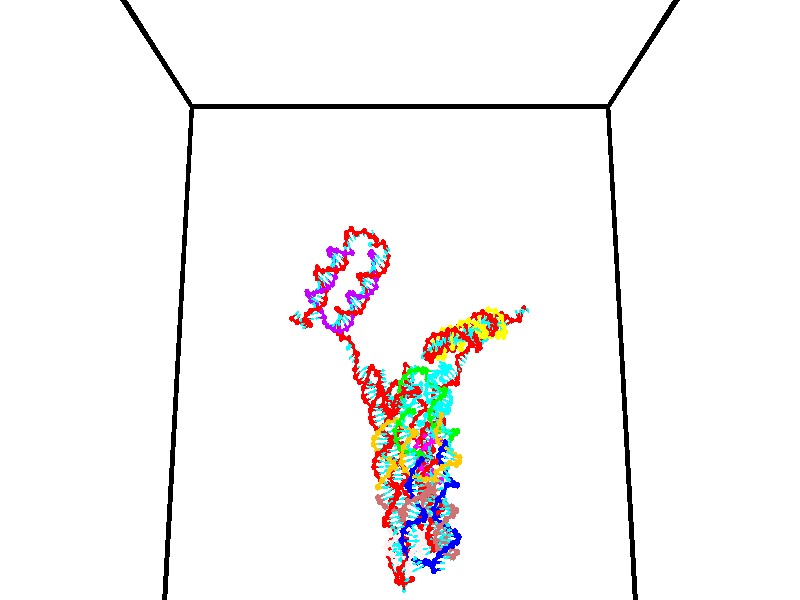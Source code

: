 // switches for output
#declare DRAW_BASES = 1; // possible values are 0, 1; only relevant for DNA ribbons
#declare DRAW_BASES_TYPE = 3; // possible values are 1, 2, 3; only relevant for DNA ribbons
#declare DRAW_FOG = 0; // set to 1 to enable fog

#include "colors.inc"

#include "transforms.inc"
background { rgb <1, 1, 1>}

#default {
   normal{
       ripples 0.25
       frequency 0.20
       turbulence 0.2
       lambda 5
   }
	finish {
		phong 0.1
		phong_size 40.
	}
}

// original window dimensions: 1024x640


// camera settings

camera {
	sky <0, 0.179814, -0.983701>
	up <0, 0.179814, -0.983701>
	right 1.6 * <1, 0, 0>
	location <35, 94.9851, 44.8844>
	look_at <35, 29.7336, 32.9568>
	direction <0, -65.2515, -11.9276>
	angle 67.0682
}


# declare cpy_camera_pos = <35, 94.9851, 44.8844>;
# if (DRAW_FOG = 1)
fog {
	fog_type 2
	up vnormalize(cpy_camera_pos)
	color rgbt<1,1,1,0.3>
	distance 1e-5
	fog_alt 3e-3
	fog_offset 56
}
# end


// LIGHTS

# declare lum = 6;
global_settings {
	ambient_light rgb lum * <0.05, 0.05, 0.05>
	max_trace_level 15
}# declare cpy_direct_light_amount = 0.25;
light_source
{	1000 * <-1, -1.16352, -0.803886>,
	rgb lum * cpy_direct_light_amount
	parallel
}

light_source
{	1000 * <1, 1.16352, 0.803886>,
	rgb lum * cpy_direct_light_amount
	parallel
}

// strand 0

// nucleotide -1

// particle -1
sphere {
	<24.122179, 35.197819, 35.534760> 0.250000
	pigment { color rgbt <1,0,0,0> }
	no_shadow
}
cylinder {
	<24.391233, 35.071228, 35.267208>,  <24.552666, 34.995274, 35.106678>, 0.100000
	pigment { color rgbt <1,0,0,0> }
	no_shadow
}
cylinder {
	<24.391233, 35.071228, 35.267208>,  <24.122179, 35.197819, 35.534760>, 0.100000
	pigment { color rgbt <1,0,0,0> }
	no_shadow
}

// particle -1
sphere {
	<24.391233, 35.071228, 35.267208> 0.100000
	pigment { color rgbt <1,0,0,0> }
	no_shadow
}
sphere {
	0, 1
	scale<0.080000,0.200000,0.300000>
	matrix <0.736908, 0.368673, 0.566611,
		0.067276, -0.874025, 0.481200,
		0.672637, -0.316481, -0.668879,
		24.593025, 34.976284, 35.066544>
	pigment { color rgbt <0,1,1,0> }
	no_shadow
}
cylinder {
	<24.571630, 34.616493, 35.768906>,  <24.122179, 35.197819, 35.534760>, 0.130000
	pigment { color rgbt <1,0,0,0> }
	no_shadow
}

// nucleotide -1

// particle -1
sphere {
	<24.571630, 34.616493, 35.768906> 0.250000
	pigment { color rgbt <1,0,0,0> }
	no_shadow
}
cylinder {
	<24.729223, 34.883942, 35.516644>,  <24.823778, 35.044411, 35.365288>, 0.100000
	pigment { color rgbt <1,0,0,0> }
	no_shadow
}
cylinder {
	<24.729223, 34.883942, 35.516644>,  <24.571630, 34.616493, 35.768906>, 0.100000
	pigment { color rgbt <1,0,0,0> }
	no_shadow
}

// particle -1
sphere {
	<24.729223, 34.883942, 35.516644> 0.100000
	pigment { color rgbt <1,0,0,0> }
	no_shadow
}
sphere {
	0, 1
	scale<0.080000,0.200000,0.300000>
	matrix <0.652068, 0.280236, 0.704468,
		0.647756, -0.688774, -0.325581,
		0.393980, 0.668624, -0.630652,
		24.847418, 35.084530, 35.327450>
	pigment { color rgbt <0,1,1,0> }
	no_shadow
}
cylinder {
	<25.255987, 34.367180, 35.810261>,  <24.571630, 34.616493, 35.768906>, 0.130000
	pigment { color rgbt <1,0,0,0> }
	no_shadow
}

// nucleotide -1

// particle -1
sphere {
	<25.255987, 34.367180, 35.810261> 0.250000
	pigment { color rgbt <1,0,0,0> }
	no_shadow
}
cylinder {
	<25.193668, 34.749771, 35.711575>,  <25.156277, 34.979328, 35.652363>, 0.100000
	pigment { color rgbt <1,0,0,0> }
	no_shadow
}
cylinder {
	<25.193668, 34.749771, 35.711575>,  <25.255987, 34.367180, 35.810261>, 0.100000
	pigment { color rgbt <1,0,0,0> }
	no_shadow
}

// particle -1
sphere {
	<25.193668, 34.749771, 35.711575> 0.100000
	pigment { color rgbt <1,0,0,0> }
	no_shadow
}
sphere {
	0, 1
	scale<0.080000,0.200000,0.300000>
	matrix <0.536603, 0.291650, 0.791831,
		0.829327, -0.009023, -0.558690,
		-0.155797, 0.956483, -0.246715,
		25.146929, 35.036716, 35.637562>
	pigment { color rgbt <0,1,1,0> }
	no_shadow
}
cylinder {
	<25.838650, 34.784882, 35.828930>,  <25.255987, 34.367180, 35.810261>, 0.130000
	pigment { color rgbt <1,0,0,0> }
	no_shadow
}

// nucleotide -1

// particle -1
sphere {
	<25.838650, 34.784882, 35.828930> 0.250000
	pigment { color rgbt <1,0,0,0> }
	no_shadow
}
cylinder {
	<25.506401, 34.989086, 35.917870>,  <25.307051, 35.111610, 35.971233>, 0.100000
	pigment { color rgbt <1,0,0,0> }
	no_shadow
}
cylinder {
	<25.506401, 34.989086, 35.917870>,  <25.838650, 34.784882, 35.828930>, 0.100000
	pigment { color rgbt <1,0,0,0> }
	no_shadow
}

// particle -1
sphere {
	<25.506401, 34.989086, 35.917870> 0.100000
	pigment { color rgbt <1,0,0,0> }
	no_shadow
}
sphere {
	0, 1
	scale<0.080000,0.200000,0.300000>
	matrix <0.402492, 0.274511, 0.873295,
		0.384792, 0.814874, -0.433493,
		-0.830624, 0.510514, 0.222350,
		25.257214, 35.142239, 35.984573>
	pigment { color rgbt <0,1,1,0> }
	no_shadow
}
cylinder {
	<26.106375, 35.479416, 36.110043>,  <25.838650, 34.784882, 35.828930>, 0.130000
	pigment { color rgbt <1,0,0,0> }
	no_shadow
}

// nucleotide -1

// particle -1
sphere {
	<26.106375, 35.479416, 36.110043> 0.250000
	pigment { color rgbt <1,0,0,0> }
	no_shadow
}
cylinder {
	<25.741173, 35.370209, 36.231297>,  <25.522053, 35.304684, 36.304047>, 0.100000
	pigment { color rgbt <1,0,0,0> }
	no_shadow
}
cylinder {
	<25.741173, 35.370209, 36.231297>,  <26.106375, 35.479416, 36.110043>, 0.100000
	pigment { color rgbt <1,0,0,0> }
	no_shadow
}

// particle -1
sphere {
	<25.741173, 35.370209, 36.231297> 0.100000
	pigment { color rgbt <1,0,0,0> }
	no_shadow
}
sphere {
	0, 1
	scale<0.080000,0.200000,0.300000>
	matrix <0.208578, 0.326194, 0.922005,
		-0.350599, 0.905020, -0.240872,
		-0.913004, -0.273013, 0.303130,
		25.467272, 35.288303, 36.322235>
	pigment { color rgbt <0,1,1,0> }
	no_shadow
}
cylinder {
	<25.506821, 35.667217, 35.719528>,  <26.106375, 35.479416, 36.110043>, 0.130000
	pigment { color rgbt <1,0,0,0> }
	no_shadow
}

// nucleotide -1

// particle -1
sphere {
	<25.506821, 35.667217, 35.719528> 0.250000
	pigment { color rgbt <1,0,0,0> }
	no_shadow
}
cylinder {
	<25.897131, 35.595150, 35.669888>,  <26.131317, 35.551910, 35.640102>, 0.100000
	pigment { color rgbt <1,0,0,0> }
	no_shadow
}
cylinder {
	<25.897131, 35.595150, 35.669888>,  <25.506821, 35.667217, 35.719528>, 0.100000
	pigment { color rgbt <1,0,0,0> }
	no_shadow
}

// particle -1
sphere {
	<25.897131, 35.595150, 35.669888> 0.100000
	pigment { color rgbt <1,0,0,0> }
	no_shadow
}
sphere {
	0, 1
	scale<0.080000,0.200000,0.300000>
	matrix <-0.063761, 0.308416, -0.949112,
		0.209275, 0.934034, 0.289458,
		0.975776, -0.180169, -0.124098,
		26.189863, 35.541100, 35.632660>
	pigment { color rgbt <0,1,1,0> }
	no_shadow
}
cylinder {
	<25.731579, 36.186462, 35.355690>,  <25.506821, 35.667217, 35.719528>, 0.130000
	pigment { color rgbt <1,0,0,0> }
	no_shadow
}

// nucleotide -1

// particle -1
sphere {
	<25.731579, 36.186462, 35.355690> 0.250000
	pigment { color rgbt <1,0,0,0> }
	no_shadow
}
cylinder {
	<26.008465, 35.905025, 35.291443>,  <26.174597, 35.736164, 35.252895>, 0.100000
	pigment { color rgbt <1,0,0,0> }
	no_shadow
}
cylinder {
	<26.008465, 35.905025, 35.291443>,  <25.731579, 36.186462, 35.355690>, 0.100000
	pigment { color rgbt <1,0,0,0> }
	no_shadow
}

// particle -1
sphere {
	<26.008465, 35.905025, 35.291443> 0.100000
	pigment { color rgbt <1,0,0,0> }
	no_shadow
}
sphere {
	0, 1
	scale<0.080000,0.200000,0.300000>
	matrix <0.219797, 0.417513, -0.881687,
		0.687406, 0.575015, 0.443657,
		0.692215, -0.703591, -0.160614,
		26.216129, 35.693947, 35.243259>
	pigment { color rgbt <0,1,1,0> }
	no_shadow
}
cylinder {
	<26.236403, 36.522633, 35.087032>,  <25.731579, 36.186462, 35.355690>, 0.130000
	pigment { color rgbt <1,0,0,0> }
	no_shadow
}

// nucleotide -1

// particle -1
sphere {
	<26.236403, 36.522633, 35.087032> 0.250000
	pigment { color rgbt <1,0,0,0> }
	no_shadow
}
cylinder {
	<26.318649, 36.153271, 34.957394>,  <26.367998, 35.931652, 34.879612>, 0.100000
	pigment { color rgbt <1,0,0,0> }
	no_shadow
}
cylinder {
	<26.318649, 36.153271, 34.957394>,  <26.236403, 36.522633, 35.087032>, 0.100000
	pigment { color rgbt <1,0,0,0> }
	no_shadow
}

// particle -1
sphere {
	<26.318649, 36.153271, 34.957394> 0.100000
	pigment { color rgbt <1,0,0,0> }
	no_shadow
}
sphere {
	0, 1
	scale<0.080000,0.200000,0.300000>
	matrix <0.333210, 0.377446, -0.864006,
		0.920159, 0.069663, 0.385298,
		0.205619, -0.923407, -0.324098,
		26.380335, 35.876247, 34.860165>
	pigment { color rgbt <0,1,1,0> }
	no_shadow
}
cylinder {
	<26.953081, 36.551128, 34.925255>,  <26.236403, 36.522633, 35.087032>, 0.130000
	pigment { color rgbt <1,0,0,0> }
	no_shadow
}

// nucleotide -1

// particle -1
sphere {
	<26.953081, 36.551128, 34.925255> 0.250000
	pigment { color rgbt <1,0,0,0> }
	no_shadow
}
cylinder {
	<26.765032, 36.258286, 34.728069>,  <26.652203, 36.082581, 34.609760>, 0.100000
	pigment { color rgbt <1,0,0,0> }
	no_shadow
}
cylinder {
	<26.765032, 36.258286, 34.728069>,  <26.953081, 36.551128, 34.925255>, 0.100000
	pigment { color rgbt <1,0,0,0> }
	no_shadow
}

// particle -1
sphere {
	<26.765032, 36.258286, 34.728069> 0.100000
	pigment { color rgbt <1,0,0,0> }
	no_shadow
}
sphere {
	0, 1
	scale<0.080000,0.200000,0.300000>
	matrix <0.328016, 0.373600, -0.867657,
		0.819384, -0.569604, 0.064504,
		-0.470122, -0.732103, -0.492961,
		26.623995, 36.038654, 34.580181>
	pigment { color rgbt <0,1,1,0> }
	no_shadow
}
cylinder {
	<27.510538, 36.229996, 34.463867>,  <26.953081, 36.551128, 34.925255>, 0.130000
	pigment { color rgbt <1,0,0,0> }
	no_shadow
}

// nucleotide -1

// particle -1
sphere {
	<27.510538, 36.229996, 34.463867> 0.250000
	pigment { color rgbt <1,0,0,0> }
	no_shadow
}
cylinder {
	<27.136543, 36.153122, 34.344624>,  <26.912148, 36.106998, 34.273079>, 0.100000
	pigment { color rgbt <1,0,0,0> }
	no_shadow
}
cylinder {
	<27.136543, 36.153122, 34.344624>,  <27.510538, 36.229996, 34.463867>, 0.100000
	pigment { color rgbt <1,0,0,0> }
	no_shadow
}

// particle -1
sphere {
	<27.136543, 36.153122, 34.344624> 0.100000
	pigment { color rgbt <1,0,0,0> }
	no_shadow
}
sphere {
	0, 1
	scale<0.080000,0.200000,0.300000>
	matrix <0.257853, 0.208811, -0.943350,
		0.243547, -0.958886, -0.145679,
		-0.934984, -0.192187, -0.298107,
		26.856049, 36.095467, 34.255192>
	pigment { color rgbt <0,1,1,0> }
	no_shadow
}
cylinder {
	<27.600058, 35.800903, 33.988350>,  <27.510538, 36.229996, 34.463867>, 0.130000
	pigment { color rgbt <1,0,0,0> }
	no_shadow
}

// nucleotide -1

// particle -1
sphere {
	<27.600058, 35.800903, 33.988350> 0.250000
	pigment { color rgbt <1,0,0,0> }
	no_shadow
}
cylinder {
	<27.254343, 35.986126, 33.909771>,  <27.046915, 36.097260, 33.862625>, 0.100000
	pigment { color rgbt <1,0,0,0> }
	no_shadow
}
cylinder {
	<27.254343, 35.986126, 33.909771>,  <27.600058, 35.800903, 33.988350>, 0.100000
	pigment { color rgbt <1,0,0,0> }
	no_shadow
}

// particle -1
sphere {
	<27.254343, 35.986126, 33.909771> 0.100000
	pigment { color rgbt <1,0,0,0> }
	no_shadow
}
sphere {
	0, 1
	scale<0.080000,0.200000,0.300000>
	matrix <0.293339, 0.146750, -0.944678,
		-0.408611, -0.874096, -0.262667,
		-0.864285, 0.463057, -0.196443,
		26.995058, 36.125042, 33.850838>
	pigment { color rgbt <0,1,1,0> }
	no_shadow
}
cylinder {
	<27.654890, 35.948997, 33.315914>,  <27.600058, 35.800903, 33.988350>, 0.130000
	pigment { color rgbt <1,0,0,0> }
	no_shadow
}

// nucleotide -1

// particle -1
sphere {
	<27.654890, 35.948997, 33.315914> 0.250000
	pigment { color rgbt <1,0,0,0> }
	no_shadow
}
cylinder {
	<27.334702, 36.166950, 33.415794>,  <27.142590, 36.297722, 33.475723>, 0.100000
	pigment { color rgbt <1,0,0,0> }
	no_shadow
}
cylinder {
	<27.334702, 36.166950, 33.415794>,  <27.654890, 35.948997, 33.315914>, 0.100000
	pigment { color rgbt <1,0,0,0> }
	no_shadow
}

// particle -1
sphere {
	<27.334702, 36.166950, 33.415794> 0.100000
	pigment { color rgbt <1,0,0,0> }
	no_shadow
}
sphere {
	0, 1
	scale<0.080000,0.200000,0.300000>
	matrix <0.052119, 0.478294, -0.876652,
		-0.597104, -0.688719, -0.411258,
		-0.800469, 0.544886, 0.249696,
		27.094561, 36.330418, 33.490704>
	pigment { color rgbt <0,1,1,0> }
	no_shadow
}
cylinder {
	<27.173531, 35.997833, 32.765274>,  <27.654890, 35.948997, 33.315914>, 0.130000
	pigment { color rgbt <1,0,0,0> }
	no_shadow
}

// nucleotide -1

// particle -1
sphere {
	<27.173531, 35.997833, 32.765274> 0.250000
	pigment { color rgbt <1,0,0,0> }
	no_shadow
}
cylinder {
	<27.135958, 36.324169, 32.993515>,  <27.113415, 36.519970, 33.130459>, 0.100000
	pigment { color rgbt <1,0,0,0> }
	no_shadow
}
cylinder {
	<27.135958, 36.324169, 32.993515>,  <27.173531, 35.997833, 32.765274>, 0.100000
	pigment { color rgbt <1,0,0,0> }
	no_shadow
}

// particle -1
sphere {
	<27.135958, 36.324169, 32.993515> 0.100000
	pigment { color rgbt <1,0,0,0> }
	no_shadow
}
sphere {
	0, 1
	scale<0.080000,0.200000,0.300000>
	matrix <0.223166, 0.575808, -0.786538,
		-0.970244, 0.053458, -0.236154,
		-0.093932, 0.815836, 0.570604,
		27.107779, 36.568920, 33.164696>
	pigment { color rgbt <0,1,1,0> }
	no_shadow
}
cylinder {
	<26.756840, 36.312943, 32.332138>,  <27.173531, 35.997833, 32.765274>, 0.130000
	pigment { color rgbt <1,0,0,0> }
	no_shadow
}

// nucleotide -1

// particle -1
sphere {
	<26.756840, 36.312943, 32.332138> 0.250000
	pigment { color rgbt <1,0,0,0> }
	no_shadow
}
cylinder {
	<26.909960, 36.581615, 32.585850>,  <27.001831, 36.742821, 32.738075>, 0.100000
	pigment { color rgbt <1,0,0,0> }
	no_shadow
}
cylinder {
	<26.909960, 36.581615, 32.585850>,  <26.756840, 36.312943, 32.332138>, 0.100000
	pigment { color rgbt <1,0,0,0> }
	no_shadow
}

// particle -1
sphere {
	<26.909960, 36.581615, 32.585850> 0.100000
	pigment { color rgbt <1,0,0,0> }
	no_shadow
}
sphere {
	0, 1
	scale<0.080000,0.200000,0.300000>
	matrix <0.296003, 0.561201, -0.772940,
		-0.875126, 0.483630, 0.016009,
		0.382801, 0.671681, 0.634277,
		27.024799, 36.783119, 32.776134>
	pigment { color rgbt <0,1,1,0> }
	no_shadow
}
cylinder {
	<26.645739, 36.926441, 32.047905>,  <26.756840, 36.312943, 32.332138>, 0.130000
	pigment { color rgbt <1,0,0,0> }
	no_shadow
}

// nucleotide -1

// particle -1
sphere {
	<26.645739, 36.926441, 32.047905> 0.250000
	pigment { color rgbt <1,0,0,0> }
	no_shadow
}
cylinder {
	<26.955448, 36.994843, 32.291630>,  <27.141273, 37.035885, 32.437862>, 0.100000
	pigment { color rgbt <1,0,0,0> }
	no_shadow
}
cylinder {
	<26.955448, 36.994843, 32.291630>,  <26.645739, 36.926441, 32.047905>, 0.100000
	pigment { color rgbt <1,0,0,0> }
	no_shadow
}

// particle -1
sphere {
	<26.955448, 36.994843, 32.291630> 0.100000
	pigment { color rgbt <1,0,0,0> }
	no_shadow
}
sphere {
	0, 1
	scale<0.080000,0.200000,0.300000>
	matrix <0.430269, 0.563789, -0.704989,
		-0.464077, 0.808022, 0.362950,
		0.774275, 0.171003, 0.609309,
		27.187731, 37.046143, 32.474422>
	pigment { color rgbt <0,1,1,0> }
	no_shadow
}
cylinder {
	<26.900444, 37.444763, 31.660070>,  <26.645739, 36.926441, 32.047905>, 0.130000
	pigment { color rgbt <1,0,0,0> }
	no_shadow
}

// nucleotide -1

// particle -1
sphere {
	<26.900444, 37.444763, 31.660070> 0.250000
	pigment { color rgbt <1,0,0,0> }
	no_shadow
}
cylinder {
	<27.173325, 37.390961, 31.947544>,  <27.337053, 37.358681, 32.120029>, 0.100000
	pigment { color rgbt <1,0,0,0> }
	no_shadow
}
cylinder {
	<27.173325, 37.390961, 31.947544>,  <26.900444, 37.444763, 31.660070>, 0.100000
	pigment { color rgbt <1,0,0,0> }
	no_shadow
}

// particle -1
sphere {
	<27.173325, 37.390961, 31.947544> 0.100000
	pigment { color rgbt <1,0,0,0> }
	no_shadow
}
sphere {
	0, 1
	scale<0.080000,0.200000,0.300000>
	matrix <0.637042, 0.591768, -0.493952,
		-0.358857, 0.794808, 0.489390,
		0.682202, -0.134503, 0.718686,
		27.377985, 37.350609, 32.163151>
	pigment { color rgbt <0,1,1,0> }
	no_shadow
}
cylinder {
	<27.067818, 38.081120, 31.923645>,  <26.900444, 37.444763, 31.660070>, 0.130000
	pigment { color rgbt <1,0,0,0> }
	no_shadow
}

// nucleotide -1

// particle -1
sphere {
	<27.067818, 38.081120, 31.923645> 0.250000
	pigment { color rgbt <1,0,0,0> }
	no_shadow
}
cylinder {
	<27.392853, 37.857716, 31.990301>,  <27.587873, 37.723675, 32.030296>, 0.100000
	pigment { color rgbt <1,0,0,0> }
	no_shadow
}
cylinder {
	<27.392853, 37.857716, 31.990301>,  <27.067818, 38.081120, 31.923645>, 0.100000
	pigment { color rgbt <1,0,0,0> }
	no_shadow
}

// particle -1
sphere {
	<27.392853, 37.857716, 31.990301> 0.100000
	pigment { color rgbt <1,0,0,0> }
	no_shadow
}
sphere {
	0, 1
	scale<0.080000,0.200000,0.300000>
	matrix <0.574452, 0.719144, -0.390943,
		0.098505, 0.413403, 0.905204,
		0.812589, -0.558506, 0.166641,
		27.636629, 37.690163, 32.040295>
	pigment { color rgbt <0,1,1,0> }
	no_shadow
}
cylinder {
	<27.592083, 38.584110, 32.255871>,  <27.067818, 38.081120, 31.923645>, 0.130000
	pigment { color rgbt <1,0,0,0> }
	no_shadow
}

// nucleotide -1

// particle -1
sphere {
	<27.592083, 38.584110, 32.255871> 0.250000
	pigment { color rgbt <1,0,0,0> }
	no_shadow
}
cylinder {
	<27.808670, 38.272324, 32.129864>,  <27.938623, 38.085251, 32.054260>, 0.100000
	pigment { color rgbt <1,0,0,0> }
	no_shadow
}
cylinder {
	<27.808670, 38.272324, 32.129864>,  <27.592083, 38.584110, 32.255871>, 0.100000
	pigment { color rgbt <1,0,0,0> }
	no_shadow
}

// particle -1
sphere {
	<27.808670, 38.272324, 32.129864> 0.100000
	pigment { color rgbt <1,0,0,0> }
	no_shadow
}
sphere {
	0, 1
	scale<0.080000,0.200000,0.300000>
	matrix <0.637362, 0.624939, -0.450799,
		0.548252, 0.043313, 0.835191,
		0.541469, -0.779471, -0.315019,
		27.971111, 38.038483, 32.035358>
	pigment { color rgbt <0,1,1,0> }
	no_shadow
}
cylinder {
	<28.221300, 38.935650, 32.151169>,  <27.592083, 38.584110, 32.255871>, 0.130000
	pigment { color rgbt <1,0,0,0> }
	no_shadow
}

// nucleotide -1

// particle -1
sphere {
	<28.221300, 38.935650, 32.151169> 0.250000
	pigment { color rgbt <1,0,0,0> }
	no_shadow
}
cylinder {
	<28.314476, 38.577915, 31.998381>,  <28.370380, 38.363274, 31.906706>, 0.100000
	pigment { color rgbt <1,0,0,0> }
	no_shadow
}
cylinder {
	<28.314476, 38.577915, 31.998381>,  <28.221300, 38.935650, 32.151169>, 0.100000
	pigment { color rgbt <1,0,0,0> }
	no_shadow
}

// particle -1
sphere {
	<28.314476, 38.577915, 31.998381> 0.100000
	pigment { color rgbt <1,0,0,0> }
	no_shadow
}
sphere {
	0, 1
	scale<0.080000,0.200000,0.300000>
	matrix <0.852663, 0.376705, -0.362021,
		0.467660, -0.241368, 0.850315,
		0.232938, -0.894335, -0.381975,
		28.384357, 38.309616, 31.883789>
	pigment { color rgbt <0,1,1,0> }
	no_shadow
}
cylinder {
	<28.920197, 38.813232, 32.279381>,  <28.221300, 38.935650, 32.151169>, 0.130000
	pigment { color rgbt <1,0,0,0> }
	no_shadow
}

// nucleotide -1

// particle -1
sphere {
	<28.920197, 38.813232, 32.279381> 0.250000
	pigment { color rgbt <1,0,0,0> }
	no_shadow
}
cylinder {
	<28.822401, 38.615627, 31.945633>,  <28.763723, 38.497066, 31.745382>, 0.100000
	pigment { color rgbt <1,0,0,0> }
	no_shadow
}
cylinder {
	<28.822401, 38.615627, 31.945633>,  <28.920197, 38.813232, 32.279381>, 0.100000
	pigment { color rgbt <1,0,0,0> }
	no_shadow
}

// particle -1
sphere {
	<28.822401, 38.615627, 31.945633> 0.100000
	pigment { color rgbt <1,0,0,0> }
	no_shadow
}
sphere {
	0, 1
	scale<0.080000,0.200000,0.300000>
	matrix <0.794589, 0.391107, -0.464396,
		0.555745, -0.776525, 0.296912,
		-0.244491, -0.494009, -0.834374,
		28.749054, 38.467426, 31.695320>
	pigment { color rgbt <0,1,1,0> }
	no_shadow
}
cylinder {
	<29.532305, 38.525749, 31.985443>,  <28.920197, 38.813232, 32.279381>, 0.130000
	pigment { color rgbt <1,0,0,0> }
	no_shadow
}

// nucleotide -1

// particle -1
sphere {
	<29.532305, 38.525749, 31.985443> 0.250000
	pigment { color rgbt <1,0,0,0> }
	no_shadow
}
cylinder {
	<29.257969, 38.556198, 31.695940>,  <29.093367, 38.574467, 31.522238>, 0.100000
	pigment { color rgbt <1,0,0,0> }
	no_shadow
}
cylinder {
	<29.257969, 38.556198, 31.695940>,  <29.532305, 38.525749, 31.985443>, 0.100000
	pigment { color rgbt <1,0,0,0> }
	no_shadow
}

// particle -1
sphere {
	<29.257969, 38.556198, 31.695940> 0.100000
	pigment { color rgbt <1,0,0,0> }
	no_shadow
}
sphere {
	0, 1
	scale<0.080000,0.200000,0.300000>
	matrix <0.694055, 0.367534, -0.619037,
		0.218883, -0.926890, -0.304903,
		-0.685841, 0.076123, -0.723759,
		29.052216, 38.579037, 31.478813>
	pigment { color rgbt <0,1,1,0> }
	no_shadow
}
cylinder {
	<29.806175, 38.185722, 31.450489>,  <29.532305, 38.525749, 31.985443>, 0.130000
	pigment { color rgbt <1,0,0,0> }
	no_shadow
}

// nucleotide -1

// particle -1
sphere {
	<29.806175, 38.185722, 31.450489> 0.250000
	pigment { color rgbt <1,0,0,0> }
	no_shadow
}
cylinder {
	<29.541210, 38.419666, 31.263235>,  <29.382231, 38.560032, 31.150883>, 0.100000
	pigment { color rgbt <1,0,0,0> }
	no_shadow
}
cylinder {
	<29.541210, 38.419666, 31.263235>,  <29.806175, 38.185722, 31.450489>, 0.100000
	pigment { color rgbt <1,0,0,0> }
	no_shadow
}

// particle -1
sphere {
	<29.541210, 38.419666, 31.263235> 0.100000
	pigment { color rgbt <1,0,0,0> }
	no_shadow
}
sphere {
	0, 1
	scale<0.080000,0.200000,0.300000>
	matrix <0.700819, 0.262999, -0.663087,
		-0.264694, -0.767314, -0.584095,
		-0.662412, 0.584860, -0.468134,
		29.342487, 38.595123, 31.122795>
	pigment { color rgbt <0,1,1,0> }
	no_shadow
}
cylinder {
	<29.653669, 37.907574, 30.693924>,  <29.806175, 38.185722, 31.450489>, 0.130000
	pigment { color rgbt <1,0,0,0> }
	no_shadow
}

// nucleotide -1

// particle -1
sphere {
	<29.653669, 37.907574, 30.693924> 0.250000
	pigment { color rgbt <1,0,0,0> }
	no_shadow
}
cylinder {
	<29.583111, 38.297703, 30.747026>,  <29.540775, 38.531780, 30.778889>, 0.100000
	pigment { color rgbt <1,0,0,0> }
	no_shadow
}
cylinder {
	<29.583111, 38.297703, 30.747026>,  <29.653669, 37.907574, 30.693924>, 0.100000
	pigment { color rgbt <1,0,0,0> }
	no_shadow
}

// particle -1
sphere {
	<29.583111, 38.297703, 30.747026> 0.100000
	pigment { color rgbt <1,0,0,0> }
	no_shadow
}
sphere {
	0, 1
	scale<0.080000,0.200000,0.300000>
	matrix <0.678525, 0.218193, -0.701424,
		-0.713083, -0.033651, -0.700272,
		-0.176398, 0.975325, 0.132757,
		29.530191, 38.590302, 30.786854>
	pigment { color rgbt <0,1,1,0> }
	no_shadow
}
cylinder {
	<29.714710, 38.145271, 29.952831>,  <29.653669, 37.907574, 30.693924>, 0.130000
	pigment { color rgbt <1,0,0,0> }
	no_shadow
}

// nucleotide -1

// particle -1
sphere {
	<29.714710, 38.145271, 29.952831> 0.250000
	pigment { color rgbt <1,0,0,0> }
	no_shadow
}
cylinder {
	<29.742506, 38.475124, 30.177387>,  <29.759184, 38.673035, 30.312120>, 0.100000
	pigment { color rgbt <1,0,0,0> }
	no_shadow
}
cylinder {
	<29.742506, 38.475124, 30.177387>,  <29.714710, 38.145271, 29.952831>, 0.100000
	pigment { color rgbt <1,0,0,0> }
	no_shadow
}

// particle -1
sphere {
	<29.742506, 38.475124, 30.177387> 0.100000
	pigment { color rgbt <1,0,0,0> }
	no_shadow
}
sphere {
	0, 1
	scale<0.080000,0.200000,0.300000>
	matrix <0.651250, 0.388785, -0.651705,
		-0.755675, 0.410891, -0.510024,
		0.069490, 0.824630, 0.561388,
		29.763353, 38.722515, 30.345804>
	pigment { color rgbt <0,1,1,0> }
	no_shadow
}
cylinder {
	<29.823566, 38.607277, 29.471859>,  <29.714710, 38.145271, 29.952831>, 0.130000
	pigment { color rgbt <1,0,0,0> }
	no_shadow
}

// nucleotide -1

// particle -1
sphere {
	<29.823566, 38.607277, 29.471859> 0.250000
	pigment { color rgbt <1,0,0,0> }
	no_shadow
}
cylinder {
	<29.951694, 38.793583, 29.801819>,  <30.028572, 38.905365, 29.999794>, 0.100000
	pigment { color rgbt <1,0,0,0> }
	no_shadow
}
cylinder {
	<29.951694, 38.793583, 29.801819>,  <29.823566, 38.607277, 29.471859>, 0.100000
	pigment { color rgbt <1,0,0,0> }
	no_shadow
}

// particle -1
sphere {
	<29.951694, 38.793583, 29.801819> 0.100000
	pigment { color rgbt <1,0,0,0> }
	no_shadow
}
sphere {
	0, 1
	scale<0.080000,0.200000,0.300000>
	matrix <0.762731, 0.389624, -0.516173,
		-0.561815, 0.794517, -0.230448,
		0.320321, 0.465764, 0.824899,
		30.047791, 38.933311, 30.049288>
	pigment { color rgbt <0,1,1,0> }
	no_shadow
}
cylinder {
	<29.885818, 39.318214, 29.287373>,  <29.823566, 38.607277, 29.471859>, 0.130000
	pigment { color rgbt <1,0,0,0> }
	no_shadow
}

// nucleotide -1

// particle -1
sphere {
	<29.885818, 39.318214, 29.287373> 0.250000
	pigment { color rgbt <1,0,0,0> }
	no_shadow
}
cylinder {
	<30.147736, 39.253048, 29.582588>,  <30.304886, 39.213947, 29.759718>, 0.100000
	pigment { color rgbt <1,0,0,0> }
	no_shadow
}
cylinder {
	<30.147736, 39.253048, 29.582588>,  <29.885818, 39.318214, 29.287373>, 0.100000
	pigment { color rgbt <1,0,0,0> }
	no_shadow
}

// particle -1
sphere {
	<30.147736, 39.253048, 29.582588> 0.100000
	pigment { color rgbt <1,0,0,0> }
	no_shadow
}
sphere {
	0, 1
	scale<0.080000,0.200000,0.300000>
	matrix <0.753187, 0.221901, -0.619249,
		-0.062886, 0.961363, 0.268006,
		0.654793, -0.162917, 0.738041,
		30.344173, 39.204174, 29.804001>
	pigment { color rgbt <0,1,1,0> }
	no_shadow
}
cylinder {
	<30.376143, 39.761349, 29.074598>,  <29.885818, 39.318214, 29.287373>, 0.130000
	pigment { color rgbt <1,0,0,0> }
	no_shadow
}

// nucleotide -1

// particle -1
sphere {
	<30.376143, 39.761349, 29.074598> 0.250000
	pigment { color rgbt <1,0,0,0> }
	no_shadow
}
cylinder {
	<30.528368, 39.524055, 29.358358>,  <30.619703, 39.381680, 29.528614>, 0.100000
	pigment { color rgbt <1,0,0,0> }
	no_shadow
}
cylinder {
	<30.528368, 39.524055, 29.358358>,  <30.376143, 39.761349, 29.074598>, 0.100000
	pigment { color rgbt <1,0,0,0> }
	no_shadow
}

// particle -1
sphere {
	<30.528368, 39.524055, 29.358358> 0.100000
	pigment { color rgbt <1,0,0,0> }
	no_shadow
}
sphere {
	0, 1
	scale<0.080000,0.200000,0.300000>
	matrix <0.923274, 0.200344, -0.327760,
		0.052312, 0.779706, 0.623956,
		0.380563, -0.593229, 0.709403,
		30.642536, 39.346088, 29.571178>
	pigment { color rgbt <0,1,1,0> }
	no_shadow
}
cylinder {
	<30.898319, 40.148701, 29.604906>,  <30.376143, 39.761349, 29.074598>, 0.130000
	pigment { color rgbt <1,0,0,0> }
	no_shadow
}

// nucleotide -1

// particle -1
sphere {
	<30.898319, 40.148701, 29.604906> 0.250000
	pigment { color rgbt <1,0,0,0> }
	no_shadow
}
cylinder {
	<30.989359, 39.763012, 29.550526>,  <31.043982, 39.531601, 29.517899>, 0.100000
	pigment { color rgbt <1,0,0,0> }
	no_shadow
}
cylinder {
	<30.989359, 39.763012, 29.550526>,  <30.898319, 40.148701, 29.604906>, 0.100000
	pigment { color rgbt <1,0,0,0> }
	no_shadow
}

// particle -1
sphere {
	<30.989359, 39.763012, 29.550526> 0.100000
	pigment { color rgbt <1,0,0,0> }
	no_shadow
}
sphere {
	0, 1
	scale<0.080000,0.200000,0.300000>
	matrix <0.927766, 0.257124, -0.270439,
		0.295718, -0.064578, 0.953090,
		0.227598, -0.964218, -0.135950,
		31.057638, 39.473747, 29.509741>
	pigment { color rgbt <0,1,1,0> }
	no_shadow
}
cylinder {
	<31.649052, 40.061192, 29.324677>,  <30.898319, 40.148701, 29.604906>, 0.130000
	pigment { color rgbt <1,0,0,0> }
	no_shadow
}

// nucleotide -1

// particle -1
sphere {
	<31.649052, 40.061192, 29.324677> 0.250000
	pigment { color rgbt <1,0,0,0> }
	no_shadow
}
cylinder {
	<31.598299, 39.666710, 29.367193>,  <31.567848, 39.430019, 29.392702>, 0.100000
	pigment { color rgbt <1,0,0,0> }
	no_shadow
}
cylinder {
	<31.598299, 39.666710, 29.367193>,  <31.649052, 40.061192, 29.324677>, 0.100000
	pigment { color rgbt <1,0,0,0> }
	no_shadow
}

// particle -1
sphere {
	<31.598299, 39.666710, 29.367193> 0.100000
	pigment { color rgbt <1,0,0,0> }
	no_shadow
}
sphere {
	0, 1
	scale<0.080000,0.200000,0.300000>
	matrix <0.938042, -0.154133, -0.310355,
		0.322457, 0.060327, 0.944660,
		-0.126880, -0.986207, 0.106291,
		31.560234, 39.370850, 29.399080>
	pigment { color rgbt <0,1,1,0> }
	no_shadow
}
cylinder {
	<32.150143, 39.792152, 29.656757>,  <31.649052, 40.061192, 29.324677>, 0.130000
	pigment { color rgbt <1,0,0,0> }
	no_shadow
}

// nucleotide -1

// particle -1
sphere {
	<32.150143, 39.792152, 29.656757> 0.250000
	pigment { color rgbt <1,0,0,0> }
	no_shadow
}
cylinder {
	<32.045509, 39.453835, 29.470764>,  <31.982729, 39.250843, 29.359169>, 0.100000
	pigment { color rgbt <1,0,0,0> }
	no_shadow
}
cylinder {
	<32.045509, 39.453835, 29.470764>,  <32.150143, 39.792152, 29.656757>, 0.100000
	pigment { color rgbt <1,0,0,0> }
	no_shadow
}

// particle -1
sphere {
	<32.045509, 39.453835, 29.470764> 0.100000
	pigment { color rgbt <1,0,0,0> }
	no_shadow
}
sphere {
	0, 1
	scale<0.080000,0.200000,0.300000>
	matrix <0.954234, -0.154282, -0.256193,
		0.144948, -0.510719, 0.847441,
		-0.261588, -0.845792, -0.464982,
		31.967033, 39.200096, 29.331270>
	pigment { color rgbt <0,1,1,0> }
	no_shadow
}
cylinder {
	<32.758171, 39.298294, 29.823715>,  <32.150143, 39.792152, 29.656757>, 0.130000
	pigment { color rgbt <1,0,0,0> }
	no_shadow
}

// nucleotide -1

// particle -1
sphere {
	<32.758171, 39.298294, 29.823715> 0.250000
	pigment { color rgbt <1,0,0,0> }
	no_shadow
}
cylinder {
	<32.563587, 39.205578, 29.486755>,  <32.446838, 39.149948, 29.284580>, 0.100000
	pigment { color rgbt <1,0,0,0> }
	no_shadow
}
cylinder {
	<32.563587, 39.205578, 29.486755>,  <32.758171, 39.298294, 29.823715>, 0.100000
	pigment { color rgbt <1,0,0,0> }
	no_shadow
}

// particle -1
sphere {
	<32.563587, 39.205578, 29.486755> 0.100000
	pigment { color rgbt <1,0,0,0> }
	no_shadow
}
sphere {
	0, 1
	scale<0.080000,0.200000,0.300000>
	matrix <0.873661, -0.119380, -0.471662,
		0.008759, -0.965414, 0.260576,
		-0.486456, -0.231787, -0.842399,
		32.417652, 39.136044, 29.234035>
	pigment { color rgbt <0,1,1,0> }
	no_shadow
}
cylinder {
	<32.744709, 38.603615, 30.116625>,  <32.758171, 39.298294, 29.823715>, 0.130000
	pigment { color rgbt <1,0,0,0> }
	no_shadow
}

// nucleotide -1

// particle -1
sphere {
	<32.744709, 38.603615, 30.116625> 0.250000
	pigment { color rgbt <1,0,0,0> }
	no_shadow
}
cylinder {
	<32.417221, 38.832718, 30.132904>,  <32.220730, 38.970181, 30.142672>, 0.100000
	pigment { color rgbt <1,0,0,0> }
	no_shadow
}
cylinder {
	<32.417221, 38.832718, 30.132904>,  <32.744709, 38.603615, 30.116625>, 0.100000
	pigment { color rgbt <1,0,0,0> }
	no_shadow
}

// particle -1
sphere {
	<32.417221, 38.832718, 30.132904> 0.100000
	pigment { color rgbt <1,0,0,0> }
	no_shadow
}
sphere {
	0, 1
	scale<0.080000,0.200000,0.300000>
	matrix <-0.550866, -0.763476, -0.337122,
		-0.162015, -0.298427, 0.940581,
		-0.818717, 0.572753, 0.040699,
		32.171604, 39.004543, 30.145113>
	pigment { color rgbt <0,1,1,0> }
	no_shadow
}
cylinder {
	<33.391506, 38.357044, 29.805244>,  <32.744709, 38.603615, 30.116625>, 0.130000
	pigment { color rgbt <1,0,0,0> }
	no_shadow
}

// nucleotide -1

// particle -1
sphere {
	<33.391506, 38.357044, 29.805244> 0.250000
	pigment { color rgbt <1,0,0,0> }
	no_shadow
}
cylinder {
	<33.643017, 38.376041, 30.115700>,  <33.793922, 38.387440, 30.301973>, 0.100000
	pigment { color rgbt <1,0,0,0> }
	no_shadow
}
cylinder {
	<33.643017, 38.376041, 30.115700>,  <33.391506, 38.357044, 29.805244>, 0.100000
	pigment { color rgbt <1,0,0,0> }
	no_shadow
}

// particle -1
sphere {
	<33.643017, 38.376041, 30.115700> 0.100000
	pigment { color rgbt <1,0,0,0> }
	no_shadow
}
sphere {
	0, 1
	scale<0.080000,0.200000,0.300000>
	matrix <-0.613783, -0.582493, 0.532890,
		0.477403, -0.811447, -0.337105,
		0.628774, 0.047494, 0.776136,
		33.831650, 38.390289, 30.348541>
	pigment { color rgbt <0,1,1,0> }
	no_shadow
}
cylinder {
	<33.611427, 37.638393, 30.063906>,  <33.391506, 38.357044, 29.805244>, 0.130000
	pigment { color rgbt <1,0,0,0> }
	no_shadow
}

// nucleotide -1

// particle -1
sphere {
	<33.611427, 37.638393, 30.063906> 0.250000
	pigment { color rgbt <1,0,0,0> }
	no_shadow
}
cylinder {
	<33.631687, 37.907967, 30.358728>,  <33.643841, 38.069710, 30.535622>, 0.100000
	pigment { color rgbt <1,0,0,0> }
	no_shadow
}
cylinder {
	<33.631687, 37.907967, 30.358728>,  <33.611427, 37.638393, 30.063906>, 0.100000
	pigment { color rgbt <1,0,0,0> }
	no_shadow
}

// particle -1
sphere {
	<33.631687, 37.907967, 30.358728> 0.100000
	pigment { color rgbt <1,0,0,0> }
	no_shadow
}
sphere {
	0, 1
	scale<0.080000,0.200000,0.300000>
	matrix <-0.552671, -0.595791, 0.582742,
		0.831859, -0.436862, 0.342288,
		0.050646, 0.673932, 0.737055,
		33.646881, 38.110146, 30.579845>
	pigment { color rgbt <0,1,1,0> }
	no_shadow
}
cylinder {
	<33.830563, 37.308369, 30.708223>,  <33.611427, 37.638393, 30.063906>, 0.130000
	pigment { color rgbt <1,0,0,0> }
	no_shadow
}

// nucleotide -1

// particle -1
sphere {
	<33.830563, 37.308369, 30.708223> 0.250000
	pigment { color rgbt <1,0,0,0> }
	no_shadow
}
cylinder {
	<33.656097, 37.649792, 30.822208>,  <33.551418, 37.854645, 30.890600>, 0.100000
	pigment { color rgbt <1,0,0,0> }
	no_shadow
}
cylinder {
	<33.656097, 37.649792, 30.822208>,  <33.830563, 37.308369, 30.708223>, 0.100000
	pigment { color rgbt <1,0,0,0> }
	no_shadow
}

// particle -1
sphere {
	<33.656097, 37.649792, 30.822208> 0.100000
	pigment { color rgbt <1,0,0,0> }
	no_shadow
}
sphere {
	0, 1
	scale<0.080000,0.200000,0.300000>
	matrix <-0.556271, -0.504668, 0.660206,
		0.707334, 0.129442, 0.694927,
		-0.436166, 0.853554, 0.284964,
		33.525249, 37.905857, 30.907698>
	pigment { color rgbt <0,1,1,0> }
	no_shadow
}
cylinder {
	<33.770126, 37.337677, 31.404139>,  <33.830563, 37.308369, 30.708223>, 0.130000
	pigment { color rgbt <1,0,0,0> }
	no_shadow
}

// nucleotide -1

// particle -1
sphere {
	<33.770126, 37.337677, 31.404139> 0.250000
	pigment { color rgbt <1,0,0,0> }
	no_shadow
}
cylinder {
	<33.474865, 37.576122, 31.277784>,  <33.297710, 37.719189, 31.201973>, 0.100000
	pigment { color rgbt <1,0,0,0> }
	no_shadow
}
cylinder {
	<33.474865, 37.576122, 31.277784>,  <33.770126, 37.337677, 31.404139>, 0.100000
	pigment { color rgbt <1,0,0,0> }
	no_shadow
}

// particle -1
sphere {
	<33.474865, 37.576122, 31.277784> 0.100000
	pigment { color rgbt <1,0,0,0> }
	no_shadow
}
sphere {
	0, 1
	scale<0.080000,0.200000,0.300000>
	matrix <-0.570414, -0.301463, 0.764034,
		0.360224, 0.744157, 0.562556,
		-0.738151, 0.596113, -0.315884,
		33.253418, 37.754955, 31.183020>
	pigment { color rgbt <0,1,1,0> }
	no_shadow
}
cylinder {
	<33.477982, 37.639050, 31.990631>,  <33.770126, 37.337677, 31.404139>, 0.130000
	pigment { color rgbt <1,0,0,0> }
	no_shadow
}

// nucleotide -1

// particle -1
sphere {
	<33.477982, 37.639050, 31.990631> 0.250000
	pigment { color rgbt <1,0,0,0> }
	no_shadow
}
cylinder {
	<33.195858, 37.630569, 31.707197>,  <33.026585, 37.625481, 31.537136>, 0.100000
	pigment { color rgbt <1,0,0,0> }
	no_shadow
}
cylinder {
	<33.195858, 37.630569, 31.707197>,  <33.477982, 37.639050, 31.990631>, 0.100000
	pigment { color rgbt <1,0,0,0> }
	no_shadow
}

// particle -1
sphere {
	<33.195858, 37.630569, 31.707197> 0.100000
	pigment { color rgbt <1,0,0,0> }
	no_shadow
}
sphere {
	0, 1
	scale<0.080000,0.200000,0.300000>
	matrix <-0.669459, -0.308856, 0.675598,
		-0.233175, 0.950873, 0.203645,
		-0.705305, -0.021200, -0.708587,
		32.984268, 37.624210, 31.494621>
	pigment { color rgbt <0,1,1,0> }
	no_shadow
}
cylinder {
	<32.913361, 37.825863, 32.394466>,  <33.477982, 37.639050, 31.990631>, 0.130000
	pigment { color rgbt <1,0,0,0> }
	no_shadow
}

// nucleotide -1

// particle -1
sphere {
	<32.913361, 37.825863, 32.394466> 0.250000
	pigment { color rgbt <1,0,0,0> }
	no_shadow
}
cylinder {
	<32.731583, 37.700554, 32.060917>,  <32.622517, 37.625370, 31.860788>, 0.100000
	pigment { color rgbt <1,0,0,0> }
	no_shadow
}
cylinder {
	<32.731583, 37.700554, 32.060917>,  <32.913361, 37.825863, 32.394466>, 0.100000
	pigment { color rgbt <1,0,0,0> }
	no_shadow
}

// particle -1
sphere {
	<32.731583, 37.700554, 32.060917> 0.100000
	pigment { color rgbt <1,0,0,0> }
	no_shadow
}
sphere {
	0, 1
	scale<0.080000,0.200000,0.300000>
	matrix <-0.742326, -0.384253, 0.548910,
		-0.492377, 0.868452, -0.057930,
		-0.454443, -0.313273, -0.833872,
		32.595249, 37.606571, 31.810755>
	pigment { color rgbt <0,1,1,0> }
	no_shadow
}
cylinder {
	<32.232227, 38.032890, 32.516415>,  <32.913361, 37.825863, 32.394466>, 0.130000
	pigment { color rgbt <1,0,0,0> }
	no_shadow
}

// nucleotide -1

// particle -1
sphere {
	<32.232227, 38.032890, 32.516415> 0.250000
	pigment { color rgbt <1,0,0,0> }
	no_shadow
}
cylinder {
	<32.246956, 37.740089, 32.244293>,  <32.255795, 37.564407, 32.081020>, 0.100000
	pigment { color rgbt <1,0,0,0> }
	no_shadow
}
cylinder {
	<32.246956, 37.740089, 32.244293>,  <32.232227, 38.032890, 32.516415>, 0.100000
	pigment { color rgbt <1,0,0,0> }
	no_shadow
}

// particle -1
sphere {
	<32.246956, 37.740089, 32.244293> 0.100000
	pigment { color rgbt <1,0,0,0> }
	no_shadow
}
sphere {
	0, 1
	scale<0.080000,0.200000,0.300000>
	matrix <-0.768019, -0.456285, 0.449390,
		-0.639368, 0.505940, -0.578994,
		0.036822, -0.732004, -0.680305,
		32.258003, 37.520489, 32.040203>
	pigment { color rgbt <0,1,1,0> }
	no_shadow
}
cylinder {
	<31.621370, 37.814369, 32.390034>,  <32.232227, 38.032890, 32.516415>, 0.130000
	pigment { color rgbt <1,0,0,0> }
	no_shadow
}

// nucleotide -1

// particle -1
sphere {
	<31.621370, 37.814369, 32.390034> 0.250000
	pigment { color rgbt <1,0,0,0> }
	no_shadow
}
cylinder {
	<31.788233, 37.488167, 32.229568>,  <31.888351, 37.292446, 32.133289>, 0.100000
	pigment { color rgbt <1,0,0,0> }
	no_shadow
}
cylinder {
	<31.788233, 37.488167, 32.229568>,  <31.621370, 37.814369, 32.390034>, 0.100000
	pigment { color rgbt <1,0,0,0> }
	no_shadow
}

// particle -1
sphere {
	<31.788233, 37.488167, 32.229568> 0.100000
	pigment { color rgbt <1,0,0,0> }
	no_shadow
}
sphere {
	0, 1
	scale<0.080000,0.200000,0.300000>
	matrix <-0.520203, -0.576203, 0.630381,
		-0.745231, -0.054280, -0.664594,
		0.417158, -0.815503, -0.401167,
		31.913380, 37.243515, 32.109219>
	pigment { color rgbt <0,1,1,0> }
	no_shadow
}
cylinder {
	<31.108891, 37.338413, 32.284966>,  <31.621370, 37.814369, 32.390034>, 0.130000
	pigment { color rgbt <1,0,0,0> }
	no_shadow
}

// nucleotide -1

// particle -1
sphere {
	<31.108891, 37.338413, 32.284966> 0.250000
	pigment { color rgbt <1,0,0,0> }
	no_shadow
}
cylinder {
	<31.420435, 37.088856, 32.310677>,  <31.607363, 36.939121, 32.326103>, 0.100000
	pigment { color rgbt <1,0,0,0> }
	no_shadow
}
cylinder {
	<31.420435, 37.088856, 32.310677>,  <31.108891, 37.338413, 32.284966>, 0.100000
	pigment { color rgbt <1,0,0,0> }
	no_shadow
}

// particle -1
sphere {
	<31.420435, 37.088856, 32.310677> 0.100000
	pigment { color rgbt <1,0,0,0> }
	no_shadow
}
sphere {
	0, 1
	scale<0.080000,0.200000,0.300000>
	matrix <-0.494273, -0.547477, 0.675251,
		-0.386092, -0.557699, -0.734782,
		0.778863, -0.623892, 0.064280,
		31.654095, 36.901688, 32.329960>
	pigment { color rgbt <0,1,1,0> }
	no_shadow
}
cylinder {
	<30.867538, 36.641075, 32.176579>,  <31.108891, 37.338413, 32.284966>, 0.130000
	pigment { color rgbt <1,0,0,0> }
	no_shadow
}

// nucleotide -1

// particle -1
sphere {
	<30.867538, 36.641075, 32.176579> 0.250000
	pigment { color rgbt <1,0,0,0> }
	no_shadow
}
cylinder {
	<31.217302, 36.602016, 32.366680>,  <31.427162, 36.578583, 32.480743>, 0.100000
	pigment { color rgbt <1,0,0,0> }
	no_shadow
}
cylinder {
	<31.217302, 36.602016, 32.366680>,  <30.867538, 36.641075, 32.176579>, 0.100000
	pigment { color rgbt <1,0,0,0> }
	no_shadow
}

// particle -1
sphere {
	<31.217302, 36.602016, 32.366680> 0.100000
	pigment { color rgbt <1,0,0,0> }
	no_shadow
}
sphere {
	0, 1
	scale<0.080000,0.200000,0.300000>
	matrix <-0.404605, -0.687344, 0.603202,
		0.267765, -0.719739, -0.640530,
		0.874412, -0.097645, 0.475257,
		31.479626, 36.572723, 32.509258>
	pigment { color rgbt <0,1,1,0> }
	no_shadow
}
cylinder {
	<31.005516, 35.975933, 32.254589>,  <30.867538, 36.641075, 32.176579>, 0.130000
	pigment { color rgbt <1,0,0,0> }
	no_shadow
}

// nucleotide -1

// particle -1
sphere {
	<31.005516, 35.975933, 32.254589> 0.250000
	pigment { color rgbt <1,0,0,0> }
	no_shadow
}
cylinder {
	<31.229488, 36.155079, 32.533413>,  <31.363873, 36.262566, 32.700706>, 0.100000
	pigment { color rgbt <1,0,0,0> }
	no_shadow
}
cylinder {
	<31.229488, 36.155079, 32.533413>,  <31.005516, 35.975933, 32.254589>, 0.100000
	pigment { color rgbt <1,0,0,0> }
	no_shadow
}

// particle -1
sphere {
	<31.229488, 36.155079, 32.533413> 0.100000
	pigment { color rgbt <1,0,0,0> }
	no_shadow
}
sphere {
	0, 1
	scale<0.080000,0.200000,0.300000>
	matrix <-0.219201, -0.731261, 0.645917,
		0.799017, -0.514465, -0.311283,
		0.559930, 0.447865, 0.697062,
		31.397467, 36.289440, 32.742531>
	pigment { color rgbt <0,1,1,0> }
	no_shadow
}
cylinder {
	<31.216921, 35.384853, 32.601791>,  <31.005516, 35.975933, 32.254589>, 0.130000
	pigment { color rgbt <1,0,0,0> }
	no_shadow
}

// nucleotide -1

// particle -1
sphere {
	<31.216921, 35.384853, 32.601791> 0.250000
	pigment { color rgbt <1,0,0,0> }
	no_shadow
}
cylinder {
	<31.288555, 35.665802, 32.877357>,  <31.331535, 35.834370, 33.042698>, 0.100000
	pigment { color rgbt <1,0,0,0> }
	no_shadow
}
cylinder {
	<31.288555, 35.665802, 32.877357>,  <31.216921, 35.384853, 32.601791>, 0.100000
	pigment { color rgbt <1,0,0,0> }
	no_shadow
}

// particle -1
sphere {
	<31.288555, 35.665802, 32.877357> 0.100000
	pigment { color rgbt <1,0,0,0> }
	no_shadow
}
sphere {
	0, 1
	scale<0.080000,0.200000,0.300000>
	matrix <-0.367402, -0.601833, 0.709093,
		0.912658, -0.380097, 0.150273,
		0.179085, 0.702370, 0.688916,
		31.342281, 35.876514, 33.084034>
	pigment { color rgbt <0,1,1,0> }
	no_shadow
}
cylinder {
	<31.516081, 35.019558, 33.157036>,  <31.216921, 35.384853, 32.601791>, 0.130000
	pigment { color rgbt <1,0,0,0> }
	no_shadow
}

// nucleotide -1

// particle -1
sphere {
	<31.516081, 35.019558, 33.157036> 0.250000
	pigment { color rgbt <1,0,0,0> }
	no_shadow
}
cylinder {
	<31.385731, 35.368793, 33.302097>,  <31.307520, 35.578335, 33.389133>, 0.100000
	pigment { color rgbt <1,0,0,0> }
	no_shadow
}
cylinder {
	<31.385731, 35.368793, 33.302097>,  <31.516081, 35.019558, 33.157036>, 0.100000
	pigment { color rgbt <1,0,0,0> }
	no_shadow
}

// particle -1
sphere {
	<31.385731, 35.368793, 33.302097> 0.100000
	pigment { color rgbt <1,0,0,0> }
	no_shadow
}
sphere {
	0, 1
	scale<0.080000,0.200000,0.300000>
	matrix <-0.516696, -0.485713, 0.705059,
		0.791725, 0.042382, 0.609405,
		-0.325877, 0.873090, 0.362653,
		31.287968, 35.630722, 33.410892>
	pigment { color rgbt <0,1,1,0> }
	no_shadow
}
cylinder {
	<31.709307, 34.980927, 33.785912>,  <31.516081, 35.019558, 33.157036>, 0.130000
	pigment { color rgbt <1,0,0,0> }
	no_shadow
}

// nucleotide -1

// particle -1
sphere {
	<31.709307, 34.980927, 33.785912> 0.250000
	pigment { color rgbt <1,0,0,0> }
	no_shadow
}
cylinder {
	<31.428858, 35.265873, 33.773479>,  <31.260588, 35.436840, 33.766018>, 0.100000
	pigment { color rgbt <1,0,0,0> }
	no_shadow
}
cylinder {
	<31.428858, 35.265873, 33.773479>,  <31.709307, 34.980927, 33.785912>, 0.100000
	pigment { color rgbt <1,0,0,0> }
	no_shadow
}

// particle -1
sphere {
	<31.428858, 35.265873, 33.773479> 0.100000
	pigment { color rgbt <1,0,0,0> }
	no_shadow
}
sphere {
	0, 1
	scale<0.080000,0.200000,0.300000>
	matrix <-0.500541, -0.460659, 0.732975,
		0.507826, 0.529463, 0.679545,
		-0.701122, 0.712364, -0.031083,
		31.218521, 35.479584, 33.764156>
	pigment { color rgbt <0,1,1,0> }
	no_shadow
}
cylinder {
	<31.343155, 34.954357, 34.421844>,  <31.709307, 34.980927, 33.785912>, 0.130000
	pigment { color rgbt <1,0,0,0> }
	no_shadow
}

// nucleotide -1

// particle -1
sphere {
	<31.343155, 34.954357, 34.421844> 0.250000
	pigment { color rgbt <1,0,0,0> }
	no_shadow
}
cylinder {
	<31.116444, 35.251770, 34.279903>,  <30.980417, 35.430218, 34.194740>, 0.100000
	pigment { color rgbt <1,0,0,0> }
	no_shadow
}
cylinder {
	<31.116444, 35.251770, 34.279903>,  <31.343155, 34.954357, 34.421844>, 0.100000
	pigment { color rgbt <1,0,0,0> }
	no_shadow
}

// particle -1
sphere {
	<31.116444, 35.251770, 34.279903> 0.100000
	pigment { color rgbt <1,0,0,0> }
	no_shadow
}
sphere {
	0, 1
	scale<0.080000,0.200000,0.300000>
	matrix <-0.650729, -0.139851, 0.746320,
		0.505287, 0.653910, 0.563104,
		-0.566777, 0.743534, -0.354854,
		30.946411, 35.474831, 34.173447>
	pigment { color rgbt <0,1,1,0> }
	no_shadow
}
cylinder {
	<31.101290, 35.572083, 35.044056>,  <31.343155, 34.954357, 34.421844>, 0.130000
	pigment { color rgbt <1,0,0,0> }
	no_shadow
}

// nucleotide -1

// particle -1
sphere {
	<31.101290, 35.572083, 35.044056> 0.250000
	pigment { color rgbt <1,0,0,0> }
	no_shadow
}
cylinder {
	<30.827810, 35.562973, 34.752293>,  <30.663723, 35.557507, 34.577236>, 0.100000
	pigment { color rgbt <1,0,0,0> }
	no_shadow
}
cylinder {
	<30.827810, 35.562973, 34.752293>,  <31.101290, 35.572083, 35.044056>, 0.100000
	pigment { color rgbt <1,0,0,0> }
	no_shadow
}

// particle -1
sphere {
	<30.827810, 35.562973, 34.752293> 0.100000
	pigment { color rgbt <1,0,0,0> }
	no_shadow
}
sphere {
	0, 1
	scale<0.080000,0.200000,0.300000>
	matrix <-0.693721, -0.289946, 0.659304,
		-0.226506, 0.956772, 0.182435,
		-0.683700, -0.022777, -0.729407,
		30.622700, 35.556141, 34.533470>
	pigment { color rgbt <0,1,1,0> }
	no_shadow
}
cylinder {
	<30.592754, 36.009724, 35.196278>,  <31.101290, 35.572083, 35.044056>, 0.130000
	pigment { color rgbt <1,0,0,0> }
	no_shadow
}

// nucleotide -1

// particle -1
sphere {
	<30.592754, 36.009724, 35.196278> 0.250000
	pigment { color rgbt <1,0,0,0> }
	no_shadow
}
cylinder {
	<30.433836, 35.733440, 34.954594>,  <30.338486, 35.567669, 34.809582>, 0.100000
	pigment { color rgbt <1,0,0,0> }
	no_shadow
}
cylinder {
	<30.433836, 35.733440, 34.954594>,  <30.592754, 36.009724, 35.196278>, 0.100000
	pigment { color rgbt <1,0,0,0> }
	no_shadow
}

// particle -1
sphere {
	<30.433836, 35.733440, 34.954594> 0.100000
	pigment { color rgbt <1,0,0,0> }
	no_shadow
}
sphere {
	0, 1
	scale<0.080000,0.200000,0.300000>
	matrix <-0.723677, -0.169058, 0.669112,
		-0.564311, 0.703090, -0.432686,
		-0.397297, -0.690713, -0.604211,
		30.314648, 35.526226, 34.773331>
	pigment { color rgbt <0,1,1,0> }
	no_shadow
}
cylinder {
	<29.900393, 36.085770, 35.188171>,  <30.592754, 36.009724, 35.196278>, 0.130000
	pigment { color rgbt <1,0,0,0> }
	no_shadow
}

// nucleotide -1

// particle -1
sphere {
	<29.900393, 36.085770, 35.188171> 0.250000
	pigment { color rgbt <1,0,0,0> }
	no_shadow
}
cylinder {
	<29.929480, 35.707825, 35.060455>,  <29.946932, 35.481056, 34.983826>, 0.100000
	pigment { color rgbt <1,0,0,0> }
	no_shadow
}
cylinder {
	<29.929480, 35.707825, 35.060455>,  <29.900393, 36.085770, 35.188171>, 0.100000
	pigment { color rgbt <1,0,0,0> }
	no_shadow
}

// particle -1
sphere {
	<29.929480, 35.707825, 35.060455> 0.100000
	pigment { color rgbt <1,0,0,0> }
	no_shadow
}
sphere {
	0, 1
	scale<0.080000,0.200000,0.300000>
	matrix <-0.760821, -0.259553, 0.594797,
		-0.644875, 0.199673, -0.737745,
		0.072719, -0.944862, -0.319294,
		29.951296, 35.424366, 34.964668>
	pigment { color rgbt <0,1,1,0> }
	no_shadow
}
cylinder {
	<29.285128, 35.887802, 35.137310>,  <29.900393, 36.085770, 35.188171>, 0.130000
	pigment { color rgbt <1,0,0,0> }
	no_shadow
}

// nucleotide -1

// particle -1
sphere {
	<29.285128, 35.887802, 35.137310> 0.250000
	pigment { color rgbt <1,0,0,0> }
	no_shadow
}
cylinder {
	<29.458405, 35.527649, 35.121021>,  <29.562370, 35.311558, 35.111248>, 0.100000
	pigment { color rgbt <1,0,0,0> }
	no_shadow
}
cylinder {
	<29.458405, 35.527649, 35.121021>,  <29.285128, 35.887802, 35.137310>, 0.100000
	pigment { color rgbt <1,0,0,0> }
	no_shadow
}

// particle -1
sphere {
	<29.458405, 35.527649, 35.121021> 0.100000
	pigment { color rgbt <1,0,0,0> }
	no_shadow
}
sphere {
	0, 1
	scale<0.080000,0.200000,0.300000>
	matrix <-0.804379, -0.406596, 0.433191,
		-0.406596, -0.154895, -0.900382,
		-0.433191, 0.900382, 0.040726,
		29.588362, 35.257534, 35.108803>
	pigment { color rgbt <0,1,1,0> }
	no_shadow
}
cylinder {
	<28.838049, 35.458958, 34.785713>,  <29.285128, 35.887802, 35.137310>, 0.130000
	pigment { color rgbt <1,0,0,0> }
	no_shadow
}

// nucleotide -1

// particle -1
sphere {
	<28.838049, 35.458958, 34.785713> 0.250000
	pigment { color rgbt <1,0,0,0> }
	no_shadow
}
cylinder {
	<29.068041, 35.202740, 34.989319>,  <29.206036, 35.049007, 35.111485>, 0.100000
	pigment { color rgbt <1,0,0,0> }
	no_shadow
}
cylinder {
	<29.068041, 35.202740, 34.989319>,  <28.838049, 35.458958, 34.785713>, 0.100000
	pigment { color rgbt <1,0,0,0> }
	no_shadow
}

// particle -1
sphere {
	<29.068041, 35.202740, 34.989319> 0.100000
	pigment { color rgbt <1,0,0,0> }
	no_shadow
}
sphere {
	0, 1
	scale<0.080000,0.200000,0.300000>
	matrix <-0.817033, -0.482277, 0.316015,
		0.043065, -0.597587, -0.800646,
		0.574980, -0.640545, 0.509018,
		29.240536, 35.010574, 35.142025>
	pigment { color rgbt <0,1,1,0> }
	no_shadow
}
cylinder {
	<28.591814, 34.744888, 34.609612>,  <28.838049, 35.458958, 34.785713>, 0.130000
	pigment { color rgbt <1,0,0,0> }
	no_shadow
}

// nucleotide -1

// particle -1
sphere {
	<28.591814, 34.744888, 34.609612> 0.250000
	pigment { color rgbt <1,0,0,0> }
	no_shadow
}
cylinder {
	<28.811434, 34.710140, 34.942116>,  <28.943205, 34.689289, 35.141621>, 0.100000
	pigment { color rgbt <1,0,0,0> }
	no_shadow
}
cylinder {
	<28.811434, 34.710140, 34.942116>,  <28.591814, 34.744888, 34.609612>, 0.100000
	pigment { color rgbt <1,0,0,0> }
	no_shadow
}

// particle -1
sphere {
	<28.811434, 34.710140, 34.942116> 0.100000
	pigment { color rgbt <1,0,0,0> }
	no_shadow
}
sphere {
	0, 1
	scale<0.080000,0.200000,0.300000>
	matrix <-0.657995, -0.658194, 0.365818,
		0.515354, -0.747820, -0.418541,
		0.549047, -0.086872, 0.831264,
		28.976149, 34.684078, 35.191494>
	pigment { color rgbt <0,1,1,0> }
	no_shadow
}
cylinder {
	<28.760780, 34.050728, 34.673813>,  <28.591814, 34.744888, 34.609612>, 0.130000
	pigment { color rgbt <1,0,0,0> }
	no_shadow
}

// nucleotide -1

// particle -1
sphere {
	<28.760780, 34.050728, 34.673813> 0.250000
	pigment { color rgbt <1,0,0,0> }
	no_shadow
}
cylinder {
	<28.789228, 34.202824, 35.042675>,  <28.806297, 34.294079, 35.263992>, 0.100000
	pigment { color rgbt <1,0,0,0> }
	no_shadow
}
cylinder {
	<28.789228, 34.202824, 35.042675>,  <28.760780, 34.050728, 34.673813>, 0.100000
	pigment { color rgbt <1,0,0,0> }
	no_shadow
}

// particle -1
sphere {
	<28.789228, 34.202824, 35.042675> 0.100000
	pigment { color rgbt <1,0,0,0> }
	no_shadow
}
sphere {
	0, 1
	scale<0.080000,0.200000,0.300000>
	matrix <-0.647931, -0.685278, 0.332536,
		0.758372, -0.621140, 0.197630,
		0.071120, 0.380236, 0.922151,
		28.810564, 34.316895, 35.319321>
	pigment { color rgbt <0,1,1,0> }
	no_shadow
}
cylinder {
	<28.838884, 33.452625, 35.154091>,  <28.760780, 34.050728, 34.673813>, 0.130000
	pigment { color rgbt <1,0,0,0> }
	no_shadow
}

// nucleotide -1

// particle -1
sphere {
	<28.838884, 33.452625, 35.154091> 0.250000
	pigment { color rgbt <1,0,0,0> }
	no_shadow
}
cylinder {
	<28.724474, 33.747433, 35.399036>,  <28.655827, 33.924316, 35.546001>, 0.100000
	pigment { color rgbt <1,0,0,0> }
	no_shadow
}
cylinder {
	<28.724474, 33.747433, 35.399036>,  <28.838884, 33.452625, 35.154091>, 0.100000
	pigment { color rgbt <1,0,0,0> }
	no_shadow
}

// particle -1
sphere {
	<28.724474, 33.747433, 35.399036> 0.100000
	pigment { color rgbt <1,0,0,0> }
	no_shadow
}
sphere {
	0, 1
	scale<0.080000,0.200000,0.300000>
	matrix <-0.585000, -0.640455, 0.497587,
		0.758923, -0.215908, 0.614345,
		-0.286027, 0.737022, 0.612362,
		28.638666, 33.968540, 35.582745>
	pigment { color rgbt <0,1,1,0> }
	no_shadow
}
cylinder {
	<28.686722, 33.104992, 35.761826>,  <28.838884, 33.452625, 35.154091>, 0.130000
	pigment { color rgbt <1,0,0,0> }
	no_shadow
}

// nucleotide -1

// particle -1
sphere {
	<28.686722, 33.104992, 35.761826> 0.250000
	pigment { color rgbt <1,0,0,0> }
	no_shadow
}
cylinder {
	<28.494368, 33.448620, 35.831959>,  <28.378956, 33.654797, 35.874039>, 0.100000
	pigment { color rgbt <1,0,0,0> }
	no_shadow
}
cylinder {
	<28.494368, 33.448620, 35.831959>,  <28.686722, 33.104992, 35.761826>, 0.100000
	pigment { color rgbt <1,0,0,0> }
	no_shadow
}

// particle -1
sphere {
	<28.494368, 33.448620, 35.831959> 0.100000
	pigment { color rgbt <1,0,0,0> }
	no_shadow
}
sphere {
	0, 1
	scale<0.080000,0.200000,0.300000>
	matrix <-0.780145, -0.510505, 0.361605,
		0.400153, 0.037108, 0.915697,
		-0.480886, 0.859074, 0.175331,
		28.350101, 33.706341, 35.884560>
	pigment { color rgbt <0,1,1,0> }
	no_shadow
}
cylinder {
	<28.593485, 33.035976, 36.490788>,  <28.686722, 33.104992, 35.761826>, 0.130000
	pigment { color rgbt <1,0,0,0> }
	no_shadow
}

// nucleotide -1

// particle -1
sphere {
	<28.593485, 33.035976, 36.490788> 0.250000
	pigment { color rgbt <1,0,0,0> }
	no_shadow
}
cylinder {
	<28.321684, 33.280373, 36.328323>,  <28.158604, 33.427010, 36.230846>, 0.100000
	pigment { color rgbt <1,0,0,0> }
	no_shadow
}
cylinder {
	<28.321684, 33.280373, 36.328323>,  <28.593485, 33.035976, 36.490788>, 0.100000
	pigment { color rgbt <1,0,0,0> }
	no_shadow
}

// particle -1
sphere {
	<28.321684, 33.280373, 36.328323> 0.100000
	pigment { color rgbt <1,0,0,0> }
	no_shadow
}
sphere {
	0, 1
	scale<0.080000,0.200000,0.300000>
	matrix <-0.710545, -0.410133, 0.571766,
		0.182767, 0.677109, 0.712825,
		-0.679501, 0.610994, -0.406158,
		28.117834, 33.463673, 36.206474>
	pigment { color rgbt <0,1,1,0> }
	no_shadow
}
cylinder {
	<28.986780, 33.726101, 36.556377>,  <28.593485, 33.035976, 36.490788>, 0.130000
	pigment { color rgbt <1,0,0,0> }
	no_shadow
}

// nucleotide -1

// particle -1
sphere {
	<28.986780, 33.726101, 36.556377> 0.250000
	pigment { color rgbt <1,0,0,0> }
	no_shadow
}
cylinder {
	<29.295197, 33.703434, 36.810081>,  <29.480247, 33.689835, 36.962303>, 0.100000
	pigment { color rgbt <1,0,0,0> }
	no_shadow
}
cylinder {
	<29.295197, 33.703434, 36.810081>,  <28.986780, 33.726101, 36.556377>, 0.100000
	pigment { color rgbt <1,0,0,0> }
	no_shadow
}

// particle -1
sphere {
	<29.295197, 33.703434, 36.810081> 0.100000
	pigment { color rgbt <1,0,0,0> }
	no_shadow
}
sphere {
	0, 1
	scale<0.080000,0.200000,0.300000>
	matrix <0.199003, 0.967588, -0.155474,
		-0.604889, 0.246096, 0.757328,
		0.771043, -0.056666, 0.634257,
		29.526510, 33.686436, 37.000359>
	pigment { color rgbt <0,1,1,0> }
	no_shadow
}
cylinder {
	<29.032780, 34.222275, 37.097733>,  <28.986780, 33.726101, 36.556377>, 0.130000
	pigment { color rgbt <1,0,0,0> }
	no_shadow
}

// nucleotide -1

// particle -1
sphere {
	<29.032780, 34.222275, 37.097733> 0.250000
	pigment { color rgbt <1,0,0,0> }
	no_shadow
}
cylinder {
	<29.417862, 34.120453, 37.061077>,  <29.648912, 34.059361, 37.039085>, 0.100000
	pigment { color rgbt <1,0,0,0> }
	no_shadow
}
cylinder {
	<29.417862, 34.120453, 37.061077>,  <29.032780, 34.222275, 37.097733>, 0.100000
	pigment { color rgbt <1,0,0,0> }
	no_shadow
}

// particle -1
sphere {
	<29.417862, 34.120453, 37.061077> 0.100000
	pigment { color rgbt <1,0,0,0> }
	no_shadow
}
sphere {
	0, 1
	scale<0.080000,0.200000,0.300000>
	matrix <0.245283, 0.964138, -0.101364,
		0.114152, 0.075107, 0.990620,
		0.962707, -0.254553, -0.091636,
		29.706675, 34.044086, 37.033585>
	pigment { color rgbt <0,1,1,0> }
	no_shadow
}
cylinder {
	<29.818270, 34.598530, 37.105656>,  <29.032780, 34.222275, 37.097733>, 0.130000
	pigment { color rgbt <1,0,0,0> }
	no_shadow
}

// nucleotide -1

// particle -1
sphere {
	<29.818270, 34.598530, 37.105656> 0.250000
	pigment { color rgbt <1,0,0,0> }
	no_shadow
}
cylinder {
	<29.910378, 34.759167, 37.460213>,  <29.965643, 34.855549, 37.672947>, 0.100000
	pigment { color rgbt <1,0,0,0> }
	no_shadow
}
cylinder {
	<29.910378, 34.759167, 37.460213>,  <29.818270, 34.598530, 37.105656>, 0.100000
	pigment { color rgbt <1,0,0,0> }
	no_shadow
}

// particle -1
sphere {
	<29.910378, 34.759167, 37.460213> 0.100000
	pigment { color rgbt <1,0,0,0> }
	no_shadow
}
sphere {
	0, 1
	scale<0.080000,0.200000,0.300000>
	matrix <-0.536731, -0.707384, 0.459922,
		0.811724, -0.581662, 0.052659,
		0.230268, 0.401594, 0.886396,
		29.979458, 34.879646, 37.726131>
	pigment { color rgbt <0,1,1,0> }
	no_shadow
}
cylinder {
	<30.171967, 34.122211, 37.650040>,  <29.818270, 34.598530, 37.105656>, 0.130000
	pigment { color rgbt <1,0,0,0> }
	no_shadow
}

// nucleotide -1

// particle -1
sphere {
	<30.171967, 34.122211, 37.650040> 0.250000
	pigment { color rgbt <1,0,0,0> }
	no_shadow
}
cylinder {
	<29.936888, 34.395714, 37.823055>,  <29.795841, 34.559814, 37.926865>, 0.100000
	pigment { color rgbt <1,0,0,0> }
	no_shadow
}
cylinder {
	<29.936888, 34.395714, 37.823055>,  <30.171967, 34.122211, 37.650040>, 0.100000
	pigment { color rgbt <1,0,0,0> }
	no_shadow
}

// particle -1
sphere {
	<29.936888, 34.395714, 37.823055> 0.100000
	pigment { color rgbt <1,0,0,0> }
	no_shadow
}
sphere {
	0, 1
	scale<0.080000,0.200000,0.300000>
	matrix <-0.555866, -0.729681, 0.398220,
		0.587901, -0.006401, 0.808908,
		-0.587695, 0.683758, 0.432538,
		29.760580, 34.600842, 37.952816>
	pigment { color rgbt <0,1,1,0> }
	no_shadow
}
cylinder {
	<30.500860, 34.507404, 38.282970>,  <30.171967, 34.122211, 37.650040>, 0.130000
	pigment { color rgbt <1,0,0,0> }
	no_shadow
}

// nucleotide -1

// particle -1
sphere {
	<30.500860, 34.507404, 38.282970> 0.250000
	pigment { color rgbt <1,0,0,0> }
	no_shadow
}
cylinder {
	<30.258425, 34.695755, 38.539387>,  <30.112963, 34.808765, 38.693237>, 0.100000
	pigment { color rgbt <1,0,0,0> }
	no_shadow
}
cylinder {
	<30.258425, 34.695755, 38.539387>,  <30.500860, 34.507404, 38.282970>, 0.100000
	pigment { color rgbt <1,0,0,0> }
	no_shadow
}

// particle -1
sphere {
	<30.258425, 34.695755, 38.539387> 0.100000
	pigment { color rgbt <1,0,0,0> }
	no_shadow
}
sphere {
	0, 1
	scale<0.080000,0.200000,0.300000>
	matrix <0.723976, -0.007192, 0.689788,
		0.329413, 0.882172, -0.336542,
		-0.606091, 0.470873, 0.641040,
		30.076597, 34.837017, 38.731697>
	pigment { color rgbt <0,1,1,0> }
	no_shadow
}
cylinder {
	<30.767441, 35.167393, 38.490410>,  <30.500860, 34.507404, 38.282970>, 0.130000
	pigment { color rgbt <1,0,0,0> }
	no_shadow
}

// nucleotide -1

// particle -1
sphere {
	<30.767441, 35.167393, 38.490410> 0.250000
	pigment { color rgbt <1,0,0,0> }
	no_shadow
}
cylinder {
	<30.562675, 34.947906, 38.754791>,  <30.439817, 34.816216, 38.913422>, 0.100000
	pigment { color rgbt <1,0,0,0> }
	no_shadow
}
cylinder {
	<30.562675, 34.947906, 38.754791>,  <30.767441, 35.167393, 38.490410>, 0.100000
	pigment { color rgbt <1,0,0,0> }
	no_shadow
}

// particle -1
sphere {
	<30.562675, 34.947906, 38.754791> 0.100000
	pigment { color rgbt <1,0,0,0> }
	no_shadow
}
sphere {
	0, 1
	scale<0.080000,0.200000,0.300000>
	matrix <0.811273, -0.055812, 0.581998,
		-0.282459, 0.834147, 0.473725,
		-0.511911, -0.548711, 0.660956,
		30.409101, 34.783295, 38.953079>
	pigment { color rgbt <0,1,1,0> }
	no_shadow
}
cylinder {
	<30.718348, 35.516621, 39.137119>,  <30.767441, 35.167393, 38.490410>, 0.130000
	pigment { color rgbt <1,0,0,0> }
	no_shadow
}

// nucleotide -1

// particle -1
sphere {
	<30.718348, 35.516621, 39.137119> 0.250000
	pigment { color rgbt <1,0,0,0> }
	no_shadow
}
cylinder {
	<30.683123, 35.124958, 39.210327>,  <30.661987, 34.889961, 39.254250>, 0.100000
	pigment { color rgbt <1,0,0,0> }
	no_shadow
}
cylinder {
	<30.683123, 35.124958, 39.210327>,  <30.718348, 35.516621, 39.137119>, 0.100000
	pigment { color rgbt <1,0,0,0> }
	no_shadow
}

// particle -1
sphere {
	<30.683123, 35.124958, 39.210327> 0.100000
	pigment { color rgbt <1,0,0,0> }
	no_shadow
}
sphere {
	0, 1
	scale<0.080000,0.200000,0.300000>
	matrix <0.712929, 0.066363, 0.698089,
		-0.695685, 0.191952, 0.692226,
		-0.088061, -0.979158, 0.183016,
		30.656704, 34.831211, 39.265232>
	pigment { color rgbt <0,1,1,0> }
	no_shadow
}
cylinder {
	<30.542364, 35.360207, 39.808746>,  <30.718348, 35.516621, 39.137119>, 0.130000
	pigment { color rgbt <1,0,0,0> }
	no_shadow
}

// nucleotide -1

// particle -1
sphere {
	<30.542364, 35.360207, 39.808746> 0.250000
	pigment { color rgbt <1,0,0,0> }
	no_shadow
}
cylinder {
	<30.711941, 35.016407, 39.694527>,  <30.813686, 34.810127, 39.625996>, 0.100000
	pigment { color rgbt <1,0,0,0> }
	no_shadow
}
cylinder {
	<30.711941, 35.016407, 39.694527>,  <30.542364, 35.360207, 39.808746>, 0.100000
	pigment { color rgbt <1,0,0,0> }
	no_shadow
}

// particle -1
sphere {
	<30.711941, 35.016407, 39.694527> 0.100000
	pigment { color rgbt <1,0,0,0> }
	no_shadow
}
sphere {
	0, 1
	scale<0.080000,0.200000,0.300000>
	matrix <0.677674, 0.091862, 0.729602,
		-0.600860, -0.502818, 0.621403,
		0.423940, -0.859497, -0.285550,
		30.839123, 34.758556, 39.608860>
	pigment { color rgbt <0,1,1,0> }
	no_shadow
}
cylinder {
	<30.557774, 34.826645, 40.391365>,  <30.542364, 35.360207, 39.808746>, 0.130000
	pigment { color rgbt <1,0,0,0> }
	no_shadow
}

// nucleotide -1

// particle -1
sphere {
	<30.557774, 34.826645, 40.391365> 0.250000
	pigment { color rgbt <1,0,0,0> }
	no_shadow
}
cylinder {
	<30.842070, 34.726269, 40.128494>,  <31.012648, 34.666042, 39.970772>, 0.100000
	pigment { color rgbt <1,0,0,0> }
	no_shadow
}
cylinder {
	<30.842070, 34.726269, 40.128494>,  <30.557774, 34.826645, 40.391365>, 0.100000
	pigment { color rgbt <1,0,0,0> }
	no_shadow
}

// particle -1
sphere {
	<30.842070, 34.726269, 40.128494> 0.100000
	pigment { color rgbt <1,0,0,0> }
	no_shadow
}
sphere {
	0, 1
	scale<0.080000,0.200000,0.300000>
	matrix <0.687998, 0.053205, 0.723760,
		-0.146658, -0.966539, 0.210463,
		0.710739, -0.250943, -0.657174,
		31.055292, 34.650986, 39.931343>
	pigment { color rgbt <0,1,1,0> }
	no_shadow
}
cylinder {
	<30.909523, 34.420818, 40.764507>,  <30.557774, 34.826645, 40.391365>, 0.130000
	pigment { color rgbt <1,0,0,0> }
	no_shadow
}

// nucleotide -1

// particle -1
sphere {
	<30.909523, 34.420818, 40.764507> 0.250000
	pigment { color rgbt <1,0,0,0> }
	no_shadow
}
cylinder {
	<31.159437, 34.552097, 40.481121>,  <31.309385, 34.630863, 40.311089>, 0.100000
	pigment { color rgbt <1,0,0,0> }
	no_shadow
}
cylinder {
	<31.159437, 34.552097, 40.481121>,  <30.909523, 34.420818, 40.764507>, 0.100000
	pigment { color rgbt <1,0,0,0> }
	no_shadow
}

// particle -1
sphere {
	<31.159437, 34.552097, 40.481121> 0.100000
	pigment { color rgbt <1,0,0,0> }
	no_shadow
}
sphere {
	0, 1
	scale<0.080000,0.200000,0.300000>
	matrix <0.688721, 0.195814, 0.698083,
		0.367838, -0.924090, -0.103696,
		0.624786, 0.328199, -0.708468,
		31.346872, 34.650558, 40.268581>
	pigment { color rgbt <0,1,1,0> }
	no_shadow
}
cylinder {
	<31.476217, 34.031193, 40.818523>,  <30.909523, 34.420818, 40.764507>, 0.130000
	pigment { color rgbt <1,0,0,0> }
	no_shadow
}

// nucleotide -1

// particle -1
sphere {
	<31.476217, 34.031193, 40.818523> 0.250000
	pigment { color rgbt <1,0,0,0> }
	no_shadow
}
cylinder {
	<31.557701, 34.405418, 40.703133>,  <31.606592, 34.629955, 40.633900>, 0.100000
	pigment { color rgbt <1,0,0,0> }
	no_shadow
}
cylinder {
	<31.557701, 34.405418, 40.703133>,  <31.476217, 34.031193, 40.818523>, 0.100000
	pigment { color rgbt <1,0,0,0> }
	no_shadow
}

// particle -1
sphere {
	<31.557701, 34.405418, 40.703133> 0.100000
	pigment { color rgbt <1,0,0,0> }
	no_shadow
}
sphere {
	0, 1
	scale<0.080000,0.200000,0.300000>
	matrix <0.691369, 0.071155, 0.718989,
		0.693189, -0.345905, -0.632328,
		0.203709, 0.935568, -0.288472,
		31.618814, 34.686089, 40.616592>
	pigment { color rgbt <0,1,1,0> }
	no_shadow
}
cylinder {
	<32.165436, 34.029049, 41.026241>,  <31.476217, 34.031193, 40.818523>, 0.130000
	pigment { color rgbt <1,0,0,0> }
	no_shadow
}

// nucleotide -1

// particle -1
sphere {
	<32.165436, 34.029049, 41.026241> 0.250000
	pigment { color rgbt <1,0,0,0> }
	no_shadow
}
cylinder {
	<32.097183, 34.414169, 40.942432>,  <32.056232, 34.645241, 40.892147>, 0.100000
	pigment { color rgbt <1,0,0,0> }
	no_shadow
}
cylinder {
	<32.097183, 34.414169, 40.942432>,  <32.165436, 34.029049, 41.026241>, 0.100000
	pigment { color rgbt <1,0,0,0> }
	no_shadow
}

// particle -1
sphere {
	<32.097183, 34.414169, 40.942432> 0.100000
	pigment { color rgbt <1,0,0,0> }
	no_shadow
}
sphere {
	0, 1
	scale<0.080000,0.200000,0.300000>
	matrix <0.593727, 0.270170, 0.757955,
		0.786367, 0.004929, -0.617740,
		-0.170631, 0.962800, -0.209527,
		32.045994, 34.703011, 40.879574>
	pigment { color rgbt <0,1,1,0> }
	no_shadow
}
cylinder {
	<32.805542, 34.326767, 41.020424>,  <32.165436, 34.029049, 41.026241>, 0.130000
	pigment { color rgbt <1,0,0,0> }
	no_shadow
}

// nucleotide -1

// particle -1
sphere {
	<32.805542, 34.326767, 41.020424> 0.250000
	pigment { color rgbt <1,0,0,0> }
	no_shadow
}
cylinder {
	<32.538811, 34.612034, 41.106899>,  <32.378773, 34.783192, 41.158787>, 0.100000
	pigment { color rgbt <1,0,0,0> }
	no_shadow
}
cylinder {
	<32.538811, 34.612034, 41.106899>,  <32.805542, 34.326767, 41.020424>, 0.100000
	pigment { color rgbt <1,0,0,0> }
	no_shadow
}

// particle -1
sphere {
	<32.538811, 34.612034, 41.106899> 0.100000
	pigment { color rgbt <1,0,0,0> }
	no_shadow
}
sphere {
	0, 1
	scale<0.080000,0.200000,0.300000>
	matrix <0.520503, 0.238112, 0.819987,
		0.533308, 0.659318, -0.529983,
		-0.666828, 0.713163, 0.216190,
		32.338760, 34.825981, 41.171757>
	pigment { color rgbt <0,1,1,0> }
	no_shadow
}
cylinder {
	<33.174480, 34.903404, 41.259083>,  <32.805542, 34.326767, 41.020424>, 0.130000
	pigment { color rgbt <1,0,0,0> }
	no_shadow
}

// nucleotide -1

// particle -1
sphere {
	<33.174480, 34.903404, 41.259083> 0.250000
	pigment { color rgbt <1,0,0,0> }
	no_shadow
}
cylinder {
	<32.809273, 34.971512, 41.407352>,  <32.590149, 35.012375, 41.496315>, 0.100000
	pigment { color rgbt <1,0,0,0> }
	no_shadow
}
cylinder {
	<32.809273, 34.971512, 41.407352>,  <33.174480, 34.903404, 41.259083>, 0.100000
	pigment { color rgbt <1,0,0,0> }
	no_shadow
}

// particle -1
sphere {
	<32.809273, 34.971512, 41.407352> 0.100000
	pigment { color rgbt <1,0,0,0> }
	no_shadow
}
sphere {
	0, 1
	scale<0.080000,0.200000,0.300000>
	matrix <0.402754, 0.520273, 0.753064,
		-0.064630, 0.836855, -0.543597,
		-0.913024, 0.170266, 0.370672,
		32.535366, 35.022591, 41.518555>
	pigment { color rgbt <0,1,1,0> }
	no_shadow
}
cylinder {
	<33.300583, 35.532738, 41.590084>,  <33.174480, 34.903404, 41.259083>, 0.130000
	pigment { color rgbt <1,0,0,0> }
	no_shadow
}

// nucleotide -1

// particle -1
sphere {
	<33.300583, 35.532738, 41.590084> 0.250000
	pigment { color rgbt <1,0,0,0> }
	no_shadow
}
cylinder {
	<32.949257, 35.408413, 41.735386>,  <32.738461, 35.333817, 41.822567>, 0.100000
	pigment { color rgbt <1,0,0,0> }
	no_shadow
}
cylinder {
	<32.949257, 35.408413, 41.735386>,  <33.300583, 35.532738, 41.590084>, 0.100000
	pigment { color rgbt <1,0,0,0> }
	no_shadow
}

// particle -1
sphere {
	<32.949257, 35.408413, 41.735386> 0.100000
	pigment { color rgbt <1,0,0,0> }
	no_shadow
}
sphere {
	0, 1
	scale<0.080000,0.200000,0.300000>
	matrix <0.202856, 0.445742, 0.871873,
		-0.432908, 0.839470, -0.328452,
		-0.878316, -0.310812, 0.363257,
		32.685760, 35.315170, 41.844364>
	pigment { color rgbt <0,1,1,0> }
	no_shadow
}
cylinder {
	<32.891323, 36.158661, 41.953335>,  <33.300583, 35.532738, 41.590084>, 0.130000
	pigment { color rgbt <1,0,0,0> }
	no_shadow
}

// nucleotide -1

// particle -1
sphere {
	<32.891323, 36.158661, 41.953335> 0.250000
	pigment { color rgbt <1,0,0,0> }
	no_shadow
}
cylinder {
	<32.777580, 35.798687, 42.085552>,  <32.709335, 35.582703, 42.164883>, 0.100000
	pigment { color rgbt <1,0,0,0> }
	no_shadow
}
cylinder {
	<32.777580, 35.798687, 42.085552>,  <32.891323, 36.158661, 41.953335>, 0.100000
	pigment { color rgbt <1,0,0,0> }
	no_shadow
}

// particle -1
sphere {
	<32.777580, 35.798687, 42.085552> 0.100000
	pigment { color rgbt <1,0,0,0> }
	no_shadow
}
sphere {
	0, 1
	scale<0.080000,0.200000,0.300000>
	matrix <0.000334, 0.344684, 0.938719,
		-0.958718, 0.267043, -0.097713,
		-0.284359, -0.899934, 0.330544,
		32.692272, 35.528706, 42.184715>
	pigment { color rgbt <0,1,1,0> }
	no_shadow
}
cylinder {
	<32.447670, 36.336105, 42.577946>,  <32.891323, 36.158661, 41.953335>, 0.130000
	pigment { color rgbt <1,0,0,0> }
	no_shadow
}

// nucleotide -1

// particle -1
sphere {
	<32.447670, 36.336105, 42.577946> 0.250000
	pigment { color rgbt <1,0,0,0> }
	no_shadow
}
cylinder {
	<32.548584, 35.954914, 42.645096>,  <32.609131, 35.726200, 42.685387>, 0.100000
	pigment { color rgbt <1,0,0,0> }
	no_shadow
}
cylinder {
	<32.548584, 35.954914, 42.645096>,  <32.447670, 36.336105, 42.577946>, 0.100000
	pigment { color rgbt <1,0,0,0> }
	no_shadow
}

// particle -1
sphere {
	<32.548584, 35.954914, 42.645096> 0.100000
	pigment { color rgbt <1,0,0,0> }
	no_shadow
}
sphere {
	0, 1
	scale<0.080000,0.200000,0.300000>
	matrix <0.138379, 0.207230, 0.968456,
		-0.957709, -0.221093, 0.184152,
		0.252281, -0.952982, 0.167871,
		32.624268, 35.669018, 42.695457>
	pigment { color rgbt <0,1,1,0> }
	no_shadow
}
cylinder {
	<32.134956, 36.113968, 43.134926>,  <32.447670, 36.336105, 42.577946>, 0.130000
	pigment { color rgbt <1,0,0,0> }
	no_shadow
}

// nucleotide -1

// particle -1
sphere {
	<32.134956, 36.113968, 43.134926> 0.250000
	pigment { color rgbt <1,0,0,0> }
	no_shadow
}
cylinder {
	<32.447140, 35.864365, 43.119476>,  <32.634449, 35.714603, 43.110207>, 0.100000
	pigment { color rgbt <1,0,0,0> }
	no_shadow
}
cylinder {
	<32.447140, 35.864365, 43.119476>,  <32.134956, 36.113968, 43.134926>, 0.100000
	pigment { color rgbt <1,0,0,0> }
	no_shadow
}

// particle -1
sphere {
	<32.447140, 35.864365, 43.119476> 0.100000
	pigment { color rgbt <1,0,0,0> }
	no_shadow
}
sphere {
	0, 1
	scale<0.080000,0.200000,0.300000>
	matrix <0.300321, 0.319994, 0.898561,
		-0.548352, -0.712891, 0.437147,
		0.780460, -0.624012, -0.038626,
		32.681278, 35.677162, 43.107887>
	pigment { color rgbt <0,1,1,0> }
	no_shadow
}
cylinder {
	<32.123360, 35.816616, 43.738575>,  <32.134956, 36.113968, 43.134926>, 0.130000
	pigment { color rgbt <1,0,0,0> }
	no_shadow
}

// nucleotide -1

// particle -1
sphere {
	<32.123360, 35.816616, 43.738575> 0.250000
	pigment { color rgbt <1,0,0,0> }
	no_shadow
}
cylinder {
	<32.503445, 35.743572, 43.637581>,  <32.731495, 35.699745, 43.576984>, 0.100000
	pigment { color rgbt <1,0,0,0> }
	no_shadow
}
cylinder {
	<32.503445, 35.743572, 43.637581>,  <32.123360, 35.816616, 43.738575>, 0.100000
	pigment { color rgbt <1,0,0,0> }
	no_shadow
}

// particle -1
sphere {
	<32.503445, 35.743572, 43.637581> 0.100000
	pigment { color rgbt <1,0,0,0> }
	no_shadow
}
sphere {
	0, 1
	scale<0.080000,0.200000,0.300000>
	matrix <0.264335, 0.043341, 0.963457,
		-0.164996, -0.982229, 0.089454,
		0.950212, -0.182612, -0.252486,
		32.788509, 35.688789, 43.561836>
	pigment { color rgbt <0,1,1,0> }
	no_shadow
}
cylinder {
	<32.247410, 35.262836, 44.105103>,  <32.123360, 35.816616, 43.738575>, 0.130000
	pigment { color rgbt <1,0,0,0> }
	no_shadow
}

// nucleotide -1

// particle -1
sphere {
	<32.247410, 35.262836, 44.105103> 0.250000
	pigment { color rgbt <1,0,0,0> }
	no_shadow
}
cylinder {
	<32.607906, 35.415447, 44.022938>,  <32.824203, 35.507015, 43.973640>, 0.100000
	pigment { color rgbt <1,0,0,0> }
	no_shadow
}
cylinder {
	<32.607906, 35.415447, 44.022938>,  <32.247410, 35.262836, 44.105103>, 0.100000
	pigment { color rgbt <1,0,0,0> }
	no_shadow
}

// particle -1
sphere {
	<32.607906, 35.415447, 44.022938> 0.100000
	pigment { color rgbt <1,0,0,0> }
	no_shadow
}
sphere {
	0, 1
	scale<0.080000,0.200000,0.300000>
	matrix <0.186792, 0.085653, 0.978658,
		0.390980, -0.920380, 0.005928,
		0.901246, 0.381528, -0.205408,
		32.878281, 35.529907, 43.961315>
	pigment { color rgbt <0,1,1,0> }
	no_shadow
}
cylinder {
	<32.688030, 34.982307, 44.621605>,  <32.247410, 35.262836, 44.105103>, 0.130000
	pigment { color rgbt <1,0,0,0> }
	no_shadow
}

// nucleotide -1

// particle -1
sphere {
	<32.688030, 34.982307, 44.621605> 0.250000
	pigment { color rgbt <1,0,0,0> }
	no_shadow
}
cylinder {
	<32.927917, 35.271046, 44.483456>,  <33.071850, 35.444290, 44.400566>, 0.100000
	pigment { color rgbt <1,0,0,0> }
	no_shadow
}
cylinder {
	<32.927917, 35.271046, 44.483456>,  <32.688030, 34.982307, 44.621605>, 0.100000
	pigment { color rgbt <1,0,0,0> }
	no_shadow
}

// particle -1
sphere {
	<32.927917, 35.271046, 44.483456> 0.100000
	pigment { color rgbt <1,0,0,0> }
	no_shadow
}
sphere {
	0, 1
	scale<0.080000,0.200000,0.300000>
	matrix <0.305334, 0.192521, 0.932581,
		0.739669, -0.664738, -0.104945,
		0.599717, 0.721844, -0.345369,
		33.107834, 35.487598, 44.379845>
	pigment { color rgbt <0,1,1,0> }
	no_shadow
}
cylinder {
	<33.239346, 34.753353, 44.810703>,  <32.688030, 34.982307, 44.621605>, 0.130000
	pigment { color rgbt <1,0,0,0> }
	no_shadow
}

// nucleotide -1

// particle -1
sphere {
	<33.239346, 34.753353, 44.810703> 0.250000
	pigment { color rgbt <1,0,0,0> }
	no_shadow
}
cylinder {
	<33.299316, 35.144394, 44.751633>,  <33.335300, 35.379021, 44.716190>, 0.100000
	pigment { color rgbt <1,0,0,0> }
	no_shadow
}
cylinder {
	<33.299316, 35.144394, 44.751633>,  <33.239346, 34.753353, 44.810703>, 0.100000
	pigment { color rgbt <1,0,0,0> }
	no_shadow
}

// particle -1
sphere {
	<33.299316, 35.144394, 44.751633> 0.100000
	pigment { color rgbt <1,0,0,0> }
	no_shadow
}
sphere {
	0, 1
	scale<0.080000,0.200000,0.300000>
	matrix <0.242048, 0.108529, 0.964176,
		0.958610, -0.180304, -0.220355,
		0.149930, 0.977605, -0.147679,
		33.344296, 35.437675, 44.707329>
	pigment { color rgbt <0,1,1,0> }
	no_shadow
}
cylinder {
	<33.841827, 34.994045, 45.201618>,  <33.239346, 34.753353, 44.810703>, 0.130000
	pigment { color rgbt <1,0,0,0> }
	no_shadow
}

// nucleotide -1

// particle -1
sphere {
	<33.841827, 34.994045, 45.201618> 0.250000
	pigment { color rgbt <1,0,0,0> }
	no_shadow
}
cylinder {
	<33.647530, 35.331448, 45.109932>,  <33.530949, 35.533890, 45.054920>, 0.100000
	pigment { color rgbt <1,0,0,0> }
	no_shadow
}
cylinder {
	<33.647530, 35.331448, 45.109932>,  <33.841827, 34.994045, 45.201618>, 0.100000
	pigment { color rgbt <1,0,0,0> }
	no_shadow
}

// particle -1
sphere {
	<33.647530, 35.331448, 45.109932> 0.100000
	pigment { color rgbt <1,0,0,0> }
	no_shadow
}
sphere {
	0, 1
	scale<0.080000,0.200000,0.300000>
	matrix <0.229044, 0.375895, 0.897910,
		0.843556, 0.383659, -0.375791,
		-0.485749, 0.843510, -0.229214,
		33.501804, 35.584499, 45.041168>
	pigment { color rgbt <0,1,1,0> }
	no_shadow
}
cylinder {
	<34.301598, 35.512142, 45.321022>,  <33.841827, 34.994045, 45.201618>, 0.130000
	pigment { color rgbt <1,0,0,0> }
	no_shadow
}

// nucleotide -1

// particle -1
sphere {
	<34.301598, 35.512142, 45.321022> 0.250000
	pigment { color rgbt <1,0,0,0> }
	no_shadow
}
cylinder {
	<33.942486, 35.684765, 45.356243>,  <33.727020, 35.788338, 45.377377>, 0.100000
	pigment { color rgbt <1,0,0,0> }
	no_shadow
}
cylinder {
	<33.942486, 35.684765, 45.356243>,  <34.301598, 35.512142, 45.321022>, 0.100000
	pigment { color rgbt <1,0,0,0> }
	no_shadow
}

// particle -1
sphere {
	<33.942486, 35.684765, 45.356243> 0.100000
	pigment { color rgbt <1,0,0,0> }
	no_shadow
}
sphere {
	0, 1
	scale<0.080000,0.200000,0.300000>
	matrix <0.283184, 0.412459, 0.865843,
		0.337344, 0.802269, -0.492507,
		-0.897778, 0.431557, 0.088049,
		33.673153, 35.814232, 45.382656>
	pigment { color rgbt <0,1,1,0> }
	no_shadow
}
cylinder {
	<34.381294, 36.163685, 45.590733>,  <34.301598, 35.512142, 45.321022>, 0.130000
	pigment { color rgbt <1,0,0,0> }
	no_shadow
}

// nucleotide -1

// particle -1
sphere {
	<34.381294, 36.163685, 45.590733> 0.250000
	pigment { color rgbt <1,0,0,0> }
	no_shadow
}
cylinder {
	<33.997101, 36.082222, 45.666615>,  <33.766582, 36.033344, 45.712143>, 0.100000
	pigment { color rgbt <1,0,0,0> }
	no_shadow
}
cylinder {
	<33.997101, 36.082222, 45.666615>,  <34.381294, 36.163685, 45.590733>, 0.100000
	pigment { color rgbt <1,0,0,0> }
	no_shadow
}

// particle -1
sphere {
	<33.997101, 36.082222, 45.666615> 0.100000
	pigment { color rgbt <1,0,0,0> }
	no_shadow
}
sphere {
	0, 1
	scale<0.080000,0.200000,0.300000>
	matrix <0.082065, 0.444078, 0.892222,
		-0.265955, 0.872535, -0.409817,
		-0.960486, -0.203659, 0.189709,
		33.708954, 36.021126, 45.723526>
	pigment { color rgbt <0,1,1,0> }
	no_shadow
}
cylinder {
	<34.086456, 36.803772, 45.909916>,  <34.381294, 36.163685, 45.590733>, 0.130000
	pigment { color rgbt <1,0,0,0> }
	no_shadow
}

// nucleotide -1

// particle -1
sphere {
	<34.086456, 36.803772, 45.909916> 0.250000
	pigment { color rgbt <1,0,0,0> }
	no_shadow
}
cylinder {
	<33.824604, 36.511906, 45.988945>,  <33.667492, 36.336784, 46.036362>, 0.100000
	pigment { color rgbt <1,0,0,0> }
	no_shadow
}
cylinder {
	<33.824604, 36.511906, 45.988945>,  <34.086456, 36.803772, 45.909916>, 0.100000
	pigment { color rgbt <1,0,0,0> }
	no_shadow
}

// particle -1
sphere {
	<33.824604, 36.511906, 45.988945> 0.100000
	pigment { color rgbt <1,0,0,0> }
	no_shadow
}
sphere {
	0, 1
	scale<0.080000,0.200000,0.300000>
	matrix <-0.002603, 0.263534, 0.964647,
		-0.755941, 0.630977, -0.174418,
		-0.654634, -0.729670, 0.197573,
		33.628212, 36.293003, 46.048218>
	pigment { color rgbt <0,1,1,0> }
	no_shadow
}
cylinder {
	<33.577988, 37.144215, 46.170395>,  <34.086456, 36.803772, 45.909916>, 0.130000
	pigment { color rgbt <1,0,0,0> }
	no_shadow
}

// nucleotide -1

// particle -1
sphere {
	<33.577988, 37.144215, 46.170395> 0.250000
	pigment { color rgbt <1,0,0,0> }
	no_shadow
}
cylinder {
	<33.507179, 36.766396, 46.281029>,  <33.464695, 36.539703, 46.347408>, 0.100000
	pigment { color rgbt <1,0,0,0> }
	no_shadow
}
cylinder {
	<33.507179, 36.766396, 46.281029>,  <33.577988, 37.144215, 46.170395>, 0.100000
	pigment { color rgbt <1,0,0,0> }
	no_shadow
}

// particle -1
sphere {
	<33.507179, 36.766396, 46.281029> 0.100000
	pigment { color rgbt <1,0,0,0> }
	no_shadow
}
sphere {
	0, 1
	scale<0.080000,0.200000,0.300000>
	matrix <-0.289970, 0.318605, 0.902446,
		-0.940521, 0.079552, -0.330290,
		-0.177024, -0.944544, 0.276587,
		33.454071, 36.483032, 46.364006>
	pigment { color rgbt <0,1,1,0> }
	no_shadow
}
cylinder {
	<32.905525, 37.121235, 46.531849>,  <33.577988, 37.144215, 46.170395>, 0.130000
	pigment { color rgbt <1,0,0,0> }
	no_shadow
}

// nucleotide -1

// particle -1
sphere {
	<32.905525, 37.121235, 46.531849> 0.250000
	pigment { color rgbt <1,0,0,0> }
	no_shadow
}
cylinder {
	<33.138039, 36.811790, 46.632751>,  <33.277546, 36.626122, 46.693291>, 0.100000
	pigment { color rgbt <1,0,0,0> }
	no_shadow
}
cylinder {
	<33.138039, 36.811790, 46.632751>,  <32.905525, 37.121235, 46.531849>, 0.100000
	pigment { color rgbt <1,0,0,0> }
	no_shadow
}

// particle -1
sphere {
	<33.138039, 36.811790, 46.632751> 0.100000
	pigment { color rgbt <1,0,0,0> }
	no_shadow
}
sphere {
	0, 1
	scale<0.080000,0.200000,0.300000>
	matrix <-0.269326, 0.109614, 0.956791,
		-0.767838, -0.624103, -0.144638,
		0.581282, -0.773615, 0.252253,
		33.312424, 36.579704, 46.708427>
	pigment { color rgbt <0,1,1,0> }
	no_shadow
}
cylinder {
	<32.608486, 36.874004, 47.081112>,  <32.905525, 37.121235, 46.531849>, 0.130000
	pigment { color rgbt <1,0,0,0> }
	no_shadow
}

// nucleotide -1

// particle -1
sphere {
	<32.608486, 36.874004, 47.081112> 0.250000
	pigment { color rgbt <1,0,0,0> }
	no_shadow
}
cylinder {
	<32.962505, 36.690411, 47.112167>,  <33.174915, 36.580254, 47.130802>, 0.100000
	pigment { color rgbt <1,0,0,0> }
	no_shadow
}
cylinder {
	<32.962505, 36.690411, 47.112167>,  <32.608486, 36.874004, 47.081112>, 0.100000
	pigment { color rgbt <1,0,0,0> }
	no_shadow
}

// particle -1
sphere {
	<32.962505, 36.690411, 47.112167> 0.100000
	pigment { color rgbt <1,0,0,0> }
	no_shadow
}
sphere {
	0, 1
	scale<0.080000,0.200000,0.300000>
	matrix <-0.008388, 0.151035, 0.988493,
		-0.465425, -0.875515, 0.129823,
		0.885048, -0.458980, 0.077639,
		33.228020, 36.552715, 47.135460>
	pigment { color rgbt <0,1,1,0> }
	no_shadow
}
cylinder {
	<32.541298, 36.357616, 47.580376>,  <32.608486, 36.874004, 47.081112>, 0.130000
	pigment { color rgbt <1,0,0,0> }
	no_shadow
}

// nucleotide -1

// particle -1
sphere {
	<32.541298, 36.357616, 47.580376> 0.250000
	pigment { color rgbt <1,0,0,0> }
	no_shadow
}
cylinder {
	<32.929569, 36.452217, 47.563171>,  <33.162533, 36.508976, 47.552849>, 0.100000
	pigment { color rgbt <1,0,0,0> }
	no_shadow
}
cylinder {
	<32.929569, 36.452217, 47.563171>,  <32.541298, 36.357616, 47.580376>, 0.100000
	pigment { color rgbt <1,0,0,0> }
	no_shadow
}

// particle -1
sphere {
	<32.929569, 36.452217, 47.563171> 0.100000
	pigment { color rgbt <1,0,0,0> }
	no_shadow
}
sphere {
	0, 1
	scale<0.080000,0.200000,0.300000>
	matrix <0.001537, 0.172798, 0.984956,
		0.240379, -0.956141, 0.167368,
		0.970678, 0.236506, -0.043007,
		33.220772, 36.523167, 47.550270>
	pigment { color rgbt <0,1,1,0> }
	no_shadow
}
cylinder {
	<32.761269, 36.060764, 48.148613>,  <32.541298, 36.357616, 47.580376>, 0.130000
	pigment { color rgbt <1,0,0,0> }
	no_shadow
}

// nucleotide -1

// particle -1
sphere {
	<32.761269, 36.060764, 48.148613> 0.250000
	pigment { color rgbt <1,0,0,0> }
	no_shadow
}
cylinder {
	<33.075394, 36.296856, 48.073872>,  <33.263866, 36.438511, 48.029026>, 0.100000
	pigment { color rgbt <1,0,0,0> }
	no_shadow
}
cylinder {
	<33.075394, 36.296856, 48.073872>,  <32.761269, 36.060764, 48.148613>, 0.100000
	pigment { color rgbt <1,0,0,0> }
	no_shadow
}

// particle -1
sphere {
	<33.075394, 36.296856, 48.073872> 0.100000
	pigment { color rgbt <1,0,0,0> }
	no_shadow
}
sphere {
	0, 1
	scale<0.080000,0.200000,0.300000>
	matrix <0.048188, 0.242629, 0.968922,
		0.617225, -0.769907, 0.162096,
		0.785309, 0.590232, -0.186857,
		33.310986, 36.473927, 48.017815>
	pigment { color rgbt <0,1,1,0> }
	no_shadow
}
cylinder {
	<33.194813, 36.096653, 48.686501>,  <32.761269, 36.060764, 48.148613>, 0.130000
	pigment { color rgbt <1,0,0,0> }
	no_shadow
}

// nucleotide -1

// particle -1
sphere {
	<33.194813, 36.096653, 48.686501> 0.250000
	pigment { color rgbt <1,0,0,0> }
	no_shadow
}
cylinder {
	<33.375893, 36.426136, 48.549931>,  <33.484543, 36.623825, 48.467987>, 0.100000
	pigment { color rgbt <1,0,0,0> }
	no_shadow
}
cylinder {
	<33.375893, 36.426136, 48.549931>,  <33.194813, 36.096653, 48.686501>, 0.100000
	pigment { color rgbt <1,0,0,0> }
	no_shadow
}

// particle -1
sphere {
	<33.375893, 36.426136, 48.549931> 0.100000
	pigment { color rgbt <1,0,0,0> }
	no_shadow
}
sphere {
	0, 1
	scale<0.080000,0.200000,0.300000>
	matrix <0.225944, 0.264440, 0.937561,
		0.862559, -0.501580, -0.066398,
		0.452704, 0.823704, -0.341424,
		33.511703, 36.673248, 48.447502>
	pigment { color rgbt <0,1,1,0> }
	no_shadow
}
cylinder {
	<33.842449, 36.130386, 48.935680>,  <33.194813, 36.096653, 48.686501>, 0.130000
	pigment { color rgbt <1,0,0,0> }
	no_shadow
}

// nucleotide -1

// particle -1
sphere {
	<33.842449, 36.130386, 48.935680> 0.250000
	pigment { color rgbt <1,0,0,0> }
	no_shadow
}
cylinder {
	<33.747364, 36.510559, 48.855511>,  <33.690311, 36.738663, 48.807407>, 0.100000
	pigment { color rgbt <1,0,0,0> }
	no_shadow
}
cylinder {
	<33.747364, 36.510559, 48.855511>,  <33.842449, 36.130386, 48.935680>, 0.100000
	pigment { color rgbt <1,0,0,0> }
	no_shadow
}

// particle -1
sphere {
	<33.747364, 36.510559, 48.855511> 0.100000
	pigment { color rgbt <1,0,0,0> }
	no_shadow
}
sphere {
	0, 1
	scale<0.080000,0.200000,0.300000>
	matrix <0.286994, 0.265855, 0.920302,
		0.927968, 0.161250, -0.335966,
		-0.237717, 0.950431, -0.200428,
		33.676048, 36.795689, 48.795383>
	pigment { color rgbt <0,1,1,0> }
	no_shadow
}
cylinder {
	<34.423077, 36.571571, 48.960583>,  <33.842449, 36.130386, 48.935680>, 0.130000
	pigment { color rgbt <1,0,0,0> }
	no_shadow
}

// nucleotide -1

// particle -1
sphere {
	<34.423077, 36.571571, 48.960583> 0.250000
	pigment { color rgbt <1,0,0,0> }
	no_shadow
}
cylinder {
	<34.110973, 36.813980, 49.022469>,  <33.923714, 36.959427, 49.059601>, 0.100000
	pigment { color rgbt <1,0,0,0> }
	no_shadow
}
cylinder {
	<34.110973, 36.813980, 49.022469>,  <34.423077, 36.571571, 48.960583>, 0.100000
	pigment { color rgbt <1,0,0,0> }
	no_shadow
}

// particle -1
sphere {
	<34.110973, 36.813980, 49.022469> 0.100000
	pigment { color rgbt <1,0,0,0> }
	no_shadow
}
sphere {
	0, 1
	scale<0.080000,0.200000,0.300000>
	matrix <0.448946, 0.370423, 0.813163,
		0.435487, 0.703933, -0.561096,
		-0.780256, 0.606023, 0.154713,
		33.876896, 36.995789, 49.068882>
	pigment { color rgbt <0,1,1,0> }
	no_shadow
}
cylinder {
	<34.682919, 37.163319, 48.926781>,  <34.423077, 36.571571, 48.960583>, 0.130000
	pigment { color rgbt <1,0,0,0> }
	no_shadow
}

// nucleotide -1

// particle -1
sphere {
	<34.682919, 37.163319, 48.926781> 0.250000
	pigment { color rgbt <1,0,0,0> }
	no_shadow
}
cylinder {
	<34.354259, 37.225620, 49.146099>,  <34.157063, 37.263000, 49.277691>, 0.100000
	pigment { color rgbt <1,0,0,0> }
	no_shadow
}
cylinder {
	<34.354259, 37.225620, 49.146099>,  <34.682919, 37.163319, 48.926781>, 0.100000
	pigment { color rgbt <1,0,0,0> }
	no_shadow
}

// particle -1
sphere {
	<34.354259, 37.225620, 49.146099> 0.100000
	pigment { color rgbt <1,0,0,0> }
	no_shadow
}
sphere {
	0, 1
	scale<0.080000,0.200000,0.300000>
	matrix <0.566590, 0.328094, 0.755864,
		-0.062164, 0.931716, -0.357827,
		-0.821652, 0.155753, 0.548296,
		34.107765, 37.272346, 49.310589>
	pigment { color rgbt <0,1,1,0> }
	no_shadow
}
cylinder {
	<34.900826, 37.590305, 49.497555>,  <34.682919, 37.163319, 48.926781>, 0.130000
	pigment { color rgbt <1,0,0,0> }
	no_shadow
}

// nucleotide -1

// particle -1
sphere {
	<34.900826, 37.590305, 49.497555> 0.250000
	pigment { color rgbt <1,0,0,0> }
	no_shadow
}
cylinder {
	<34.539181, 37.503212, 49.644615>,  <34.322193, 37.450954, 49.732853>, 0.100000
	pigment { color rgbt <1,0,0,0> }
	no_shadow
}
cylinder {
	<34.539181, 37.503212, 49.644615>,  <34.900826, 37.590305, 49.497555>, 0.100000
	pigment { color rgbt <1,0,0,0> }
	no_shadow
}

// particle -1
sphere {
	<34.539181, 37.503212, 49.644615> 0.100000
	pigment { color rgbt <1,0,0,0> }
	no_shadow
}
sphere {
	0, 1
	scale<0.080000,0.200000,0.300000>
	matrix <0.307329, 0.266410, 0.913550,
		-0.296856, 0.938945, -0.173950,
		-0.904116, -0.217733, 0.367651,
		34.267944, 37.437893, 49.754910>
	pigment { color rgbt <0,1,1,0> }
	no_shadow
}
cylinder {
	<34.679935, 38.277218, 49.778152>,  <34.900826, 37.590305, 49.497555>, 0.130000
	pigment { color rgbt <1,0,0,0> }
	no_shadow
}

// nucleotide -1

// particle -1
sphere {
	<34.679935, 38.277218, 49.778152> 0.250000
	pigment { color rgbt <1,0,0,0> }
	no_shadow
}
cylinder {
	<34.464947, 37.973461, 49.924816>,  <34.335953, 37.791206, 50.012814>, 0.100000
	pigment { color rgbt <1,0,0,0> }
	no_shadow
}
cylinder {
	<34.464947, 37.973461, 49.924816>,  <34.679935, 38.277218, 49.778152>, 0.100000
	pigment { color rgbt <1,0,0,0> }
	no_shadow
}

// particle -1
sphere {
	<34.464947, 37.973461, 49.924816> 0.100000
	pigment { color rgbt <1,0,0,0> }
	no_shadow
}
sphere {
	0, 1
	scale<0.080000,0.200000,0.300000>
	matrix <0.335340, 0.206473, 0.919193,
		-0.773736, 0.617000, 0.143681,
		-0.537476, -0.759395, 0.366660,
		34.303703, 37.745644, 50.034813>
	pigment { color rgbt <0,1,1,0> }
	no_shadow
}
cylinder {
	<34.261139, 38.614384, 50.301277>,  <34.679935, 38.277218, 49.778152>, 0.130000
	pigment { color rgbt <1,0,0,0> }
	no_shadow
}

// nucleotide -1

// particle -1
sphere {
	<34.261139, 38.614384, 50.301277> 0.250000
	pigment { color rgbt <1,0,0,0> }
	no_shadow
}
cylinder {
	<34.289658, 38.220966, 50.367676>,  <34.306767, 37.984917, 50.407513>, 0.100000
	pigment { color rgbt <1,0,0,0> }
	no_shadow
}
cylinder {
	<34.289658, 38.220966, 50.367676>,  <34.261139, 38.614384, 50.301277>, 0.100000
	pigment { color rgbt <1,0,0,0> }
	no_shadow
}

// particle -1
sphere {
	<34.289658, 38.220966, 50.367676> 0.100000
	pigment { color rgbt <1,0,0,0> }
	no_shadow
}
sphere {
	0, 1
	scale<0.080000,0.200000,0.300000>
	matrix <0.174272, 0.176140, 0.968816,
		-0.982113, -0.040142, 0.183962,
		0.071293, -0.983546, 0.165994,
		34.311047, 37.925903, 50.417473>
	pigment { color rgbt <0,1,1,0> }
	no_shadow
}
cylinder {
	<33.922943, 38.580292, 50.860806>,  <34.261139, 38.614384, 50.301277>, 0.130000
	pigment { color rgbt <1,0,0,0> }
	no_shadow
}

// nucleotide -1

// particle -1
sphere {
	<33.922943, 38.580292, 50.860806> 0.250000
	pigment { color rgbt <1,0,0,0> }
	no_shadow
}
cylinder {
	<34.131115, 38.239822, 50.888081>,  <34.256020, 38.035542, 50.904446>, 0.100000
	pigment { color rgbt <1,0,0,0> }
	no_shadow
}
cylinder {
	<34.131115, 38.239822, 50.888081>,  <33.922943, 38.580292, 50.860806>, 0.100000
	pigment { color rgbt <1,0,0,0> }
	no_shadow
}

// particle -1
sphere {
	<34.131115, 38.239822, 50.888081> 0.100000
	pigment { color rgbt <1,0,0,0> }
	no_shadow
}
sphere {
	0, 1
	scale<0.080000,0.200000,0.300000>
	matrix <0.095808, 0.137551, 0.985850,
		-0.848512, -0.506534, 0.153136,
		0.520431, -0.851177, 0.068183,
		34.287243, 37.984470, 50.908535>
	pigment { color rgbt <0,1,1,0> }
	no_shadow
}
cylinder {
	<33.580559, 38.110126, 51.370716>,  <33.922943, 38.580292, 50.860806>, 0.130000
	pigment { color rgbt <1,0,0,0> }
	no_shadow
}

// nucleotide -1

// particle -1
sphere {
	<33.580559, 38.110126, 51.370716> 0.250000
	pigment { color rgbt <1,0,0,0> }
	no_shadow
}
cylinder {
	<33.944904, 37.953278, 51.319221>,  <34.163513, 37.859169, 51.288326>, 0.100000
	pigment { color rgbt <1,0,0,0> }
	no_shadow
}
cylinder {
	<33.944904, 37.953278, 51.319221>,  <33.580559, 38.110126, 51.370716>, 0.100000
	pigment { color rgbt <1,0,0,0> }
	no_shadow
}

// particle -1
sphere {
	<33.944904, 37.953278, 51.319221> 0.100000
	pigment { color rgbt <1,0,0,0> }
	no_shadow
}
sphere {
	0, 1
	scale<0.080000,0.200000,0.300000>
	matrix <0.096300, -0.101386, 0.990175,
		-0.401319, -0.914310, -0.054588,
		0.910862, -0.392119, -0.128736,
		34.218163, 37.835644, 51.280602>
	pigment { color rgbt <0,1,1,0> }
	no_shadow
}
cylinder {
	<33.566750, 37.511131, 51.804192>,  <33.580559, 38.110126, 51.370716>, 0.130000
	pigment { color rgbt <1,0,0,0> }
	no_shadow
}

// nucleotide -1

// particle -1
sphere {
	<33.566750, 37.511131, 51.804192> 0.250000
	pigment { color rgbt <1,0,0,0> }
	no_shadow
}
cylinder {
	<33.950687, 37.604172, 51.741447>,  <34.181049, 37.659996, 51.703800>, 0.100000
	pigment { color rgbt <1,0,0,0> }
	no_shadow
}
cylinder {
	<33.950687, 37.604172, 51.741447>,  <33.566750, 37.511131, 51.804192>, 0.100000
	pigment { color rgbt <1,0,0,0> }
	no_shadow
}

// particle -1
sphere {
	<33.950687, 37.604172, 51.741447> 0.100000
	pigment { color rgbt <1,0,0,0> }
	no_shadow
}
sphere {
	0, 1
	scale<0.080000,0.200000,0.300000>
	matrix <0.229116, -0.327245, 0.916742,
		0.161905, -0.915864, -0.367396,
		0.959840, 0.232602, -0.156856,
		34.238640, 37.673954, 51.694389>
	pigment { color rgbt <0,1,1,0> }
	no_shadow
}
cylinder {
	<34.020405, 36.915081, 51.899990>,  <33.566750, 37.511131, 51.804192>, 0.130000
	pigment { color rgbt <1,0,0,0> }
	no_shadow
}

// nucleotide -1

// particle -1
sphere {
	<34.020405, 36.915081, 51.899990> 0.250000
	pigment { color rgbt <1,0,0,0> }
	no_shadow
}
cylinder {
	<34.205662, 37.263477, 51.965569>,  <34.316814, 37.472515, 52.004917>, 0.100000
	pigment { color rgbt <1,0,0,0> }
	no_shadow
}
cylinder {
	<34.205662, 37.263477, 51.965569>,  <34.020405, 36.915081, 51.899990>, 0.100000
	pigment { color rgbt <1,0,0,0> }
	no_shadow
}

// particle -1
sphere {
	<34.205662, 37.263477, 51.965569> 0.100000
	pigment { color rgbt <1,0,0,0> }
	no_shadow
}
sphere {
	0, 1
	scale<0.080000,0.200000,0.300000>
	matrix <0.145613, -0.257246, 0.955312,
		0.874241, -0.418572, -0.245968,
		0.463141, 0.870989, 0.163945,
		34.344604, 37.524773, 52.014751>
	pigment { color rgbt <0,1,1,0> }
	no_shadow
}
cylinder {
	<34.522427, 36.701694, 52.285946>,  <34.020405, 36.915081, 51.899990>, 0.130000
	pigment { color rgbt <1,0,0,0> }
	no_shadow
}

// nucleotide -1

// particle -1
sphere {
	<34.522427, 36.701694, 52.285946> 0.250000
	pigment { color rgbt <1,0,0,0> }
	no_shadow
}
cylinder {
	<34.553848, 37.094547, 52.354359>,  <34.572701, 37.330257, 52.395405>, 0.100000
	pigment { color rgbt <1,0,0,0> }
	no_shadow
}
cylinder {
	<34.553848, 37.094547, 52.354359>,  <34.522427, 36.701694, 52.285946>, 0.100000
	pigment { color rgbt <1,0,0,0> }
	no_shadow
}

// particle -1
sphere {
	<34.553848, 37.094547, 52.354359> 0.100000
	pigment { color rgbt <1,0,0,0> }
	no_shadow
}
sphere {
	0, 1
	scale<0.080000,0.200000,0.300000>
	matrix <0.280689, -0.186408, 0.941523,
		0.956579, -0.025953, -0.290315,
		0.078553, 0.982130, 0.171029,
		34.577415, 37.389187, 52.405666>
	pigment { color rgbt <0,1,1,0> }
	no_shadow
}
cylinder {
	<35.195980, 36.858173, 52.582947>,  <34.522427, 36.701694, 52.285946>, 0.130000
	pigment { color rgbt <1,0,0,0> }
	no_shadow
}

// nucleotide -1

// particle -1
sphere {
	<35.195980, 36.858173, 52.582947> 0.250000
	pigment { color rgbt <1,0,0,0> }
	no_shadow
}
cylinder {
	<34.954643, 37.158638, 52.690083>,  <34.809841, 37.338917, 52.754364>, 0.100000
	pigment { color rgbt <1,0,0,0> }
	no_shadow
}
cylinder {
	<34.954643, 37.158638, 52.690083>,  <35.195980, 36.858173, 52.582947>, 0.100000
	pigment { color rgbt <1,0,0,0> }
	no_shadow
}

// particle -1
sphere {
	<34.954643, 37.158638, 52.690083> 0.100000
	pigment { color rgbt <1,0,0,0> }
	no_shadow
}
sphere {
	0, 1
	scale<0.080000,0.200000,0.300000>
	matrix <0.377860, -0.026497, 0.925484,
		0.702281, 0.659591, -0.267845,
		-0.603344, 0.751157, 0.267841,
		34.773640, 37.383984, 52.770435>
	pigment { color rgbt <0,1,1,0> }
	no_shadow
}
cylinder {
	<35.618397, 37.182953, 52.988754>,  <35.195980, 36.858173, 52.582947>, 0.130000
	pigment { color rgbt <1,0,0,0> }
	no_shadow
}

// nucleotide -1

// particle -1
sphere {
	<35.618397, 37.182953, 52.988754> 0.250000
	pigment { color rgbt <1,0,0,0> }
	no_shadow
}
cylinder {
	<35.257168, 37.323662, 53.087311>,  <35.040428, 37.408085, 53.146446>, 0.100000
	pigment { color rgbt <1,0,0,0> }
	no_shadow
}
cylinder {
	<35.257168, 37.323662, 53.087311>,  <35.618397, 37.182953, 52.988754>, 0.100000
	pigment { color rgbt <1,0,0,0> }
	no_shadow
}

// particle -1
sphere {
	<35.257168, 37.323662, 53.087311> 0.100000
	pigment { color rgbt <1,0,0,0> }
	no_shadow
}
sphere {
	0, 1
	scale<0.080000,0.200000,0.300000>
	matrix <0.267590, 0.012119, 0.963457,
		0.335930, 0.936008, -0.105075,
		-0.903076, 0.351771, 0.246395,
		34.986244, 37.429192, 53.161228>
	pigment { color rgbt <0,1,1,0> }
	no_shadow
}
cylinder {
	<35.785030, 37.729847, 53.343136>,  <35.618397, 37.182953, 52.988754>, 0.130000
	pigment { color rgbt <1,0,0,0> }
	no_shadow
}

// nucleotide -1

// particle -1
sphere {
	<35.785030, 37.729847, 53.343136> 0.250000
	pigment { color rgbt <1,0,0,0> }
	no_shadow
}
cylinder {
	<35.406391, 37.660324, 53.451759>,  <35.179207, 37.618610, 53.516933>, 0.100000
	pigment { color rgbt <1,0,0,0> }
	no_shadow
}
cylinder {
	<35.406391, 37.660324, 53.451759>,  <35.785030, 37.729847, 53.343136>, 0.100000
	pigment { color rgbt <1,0,0,0> }
	no_shadow
}

// particle -1
sphere {
	<35.406391, 37.660324, 53.451759> 0.100000
	pigment { color rgbt <1,0,0,0> }
	no_shadow
}
sphere {
	0, 1
	scale<0.080000,0.200000,0.300000>
	matrix <0.262159, 0.075391, 0.962075,
		-0.187687, 0.981890, -0.025800,
		-0.946597, -0.173805, 0.271562,
		35.122414, 37.608181, 53.533226>
	pigment { color rgbt <0,1,1,0> }
	no_shadow
}
cylinder {
	<35.735748, 38.058327, 53.950001>,  <35.785030, 37.729847, 53.343136>, 0.130000
	pigment { color rgbt <1,0,0,0> }
	no_shadow
}

// nucleotide -1

// particle -1
sphere {
	<35.735748, 38.058327, 53.950001> 0.250000
	pigment { color rgbt <1,0,0,0> }
	no_shadow
}
cylinder {
	<35.415123, 37.819363, 53.959770>,  <35.222748, 37.675983, 53.965633>, 0.100000
	pigment { color rgbt <1,0,0,0> }
	no_shadow
}
cylinder {
	<35.415123, 37.819363, 53.959770>,  <35.735748, 38.058327, 53.950001>, 0.100000
	pigment { color rgbt <1,0,0,0> }
	no_shadow
}

// particle -1
sphere {
	<35.415123, 37.819363, 53.959770> 0.100000
	pigment { color rgbt <1,0,0,0> }
	no_shadow
}
sphere {
	0, 1
	scale<0.080000,0.200000,0.300000>
	matrix <0.074001, -0.058585, 0.995536,
		-0.593312, 0.799793, 0.091168,
		-0.801564, -0.597410, 0.024426,
		35.174652, 37.640141, 53.967098>
	pigment { color rgbt <0,1,1,0> }
	no_shadow
}
cylinder {
	<35.432884, 38.317631, 54.504875>,  <35.735748, 38.058327, 53.950001>, 0.130000
	pigment { color rgbt <1,0,0,0> }
	no_shadow
}

// nucleotide -1

// particle -1
sphere {
	<35.432884, 38.317631, 54.504875> 0.250000
	pigment { color rgbt <1,0,0,0> }
	no_shadow
}
cylinder {
	<35.287674, 37.947487, 54.461182>,  <35.200550, 37.725403, 54.434967>, 0.100000
	pigment { color rgbt <1,0,0,0> }
	no_shadow
}
cylinder {
	<35.287674, 37.947487, 54.461182>,  <35.432884, 38.317631, 54.504875>, 0.100000
	pigment { color rgbt <1,0,0,0> }
	no_shadow
}

// particle -1
sphere {
	<35.287674, 37.947487, 54.461182> 0.100000
	pigment { color rgbt <1,0,0,0> }
	no_shadow
}
sphere {
	0, 1
	scale<0.080000,0.200000,0.300000>
	matrix <0.116152, -0.161253, 0.980054,
		-0.924513, 0.343093, 0.166021,
		-0.363021, -0.925357, -0.109229,
		35.178768, 37.669880, 54.428413>
	pigment { color rgbt <0,1,1,0> }
	no_shadow
}
cylinder {
	<34.901012, 38.138481, 54.947136>,  <35.432884, 38.317631, 54.504875>, 0.130000
	pigment { color rgbt <1,0,0,0> }
	no_shadow
}

// nucleotide -1

// particle -1
sphere {
	<34.901012, 38.138481, 54.947136> 0.250000
	pigment { color rgbt <1,0,0,0> }
	no_shadow
}
cylinder {
	<35.141357, 37.822300, 54.899540>,  <35.285564, 37.632591, 54.870983>, 0.100000
	pigment { color rgbt <1,0,0,0> }
	no_shadow
}
cylinder {
	<35.141357, 37.822300, 54.899540>,  <34.901012, 38.138481, 54.947136>, 0.100000
	pigment { color rgbt <1,0,0,0> }
	no_shadow
}

// particle -1
sphere {
	<35.141357, 37.822300, 54.899540> 0.100000
	pigment { color rgbt <1,0,0,0> }
	no_shadow
}
sphere {
	0, 1
	scale<0.080000,0.200000,0.300000>
	matrix <0.062571, -0.101893, 0.992826,
		-0.796903, -0.603993, -0.011763,
		0.600858, -0.790450, -0.118991,
		35.321613, 37.585163, 54.863842>
	pigment { color rgbt <0,1,1,0> }
	no_shadow
}
cylinder {
	<35.203606, 37.966282, 55.573906>,  <34.901012, 38.138481, 54.947136>, 0.130000
	pigment { color rgbt <1,0,0,0> }
	no_shadow
}

// nucleotide -1

// particle -1
sphere {
	<35.203606, 37.966282, 55.573906> 0.250000
	pigment { color rgbt <1,0,0,0> }
	no_shadow
}
cylinder {
	<35.314217, 37.635216, 55.378563>,  <35.380585, 37.436577, 55.261356>, 0.100000
	pigment { color rgbt <1,0,0,0> }
	no_shadow
}
cylinder {
	<35.314217, 37.635216, 55.378563>,  <35.203606, 37.966282, 55.573906>, 0.100000
	pigment { color rgbt <1,0,0,0> }
	no_shadow
}

// particle -1
sphere {
	<35.314217, 37.635216, 55.378563> 0.100000
	pigment { color rgbt <1,0,0,0> }
	no_shadow
}
sphere {
	0, 1
	scale<0.080000,0.200000,0.300000>
	matrix <0.315233, -0.401936, 0.859695,
		-0.907832, -0.391679, 0.149761,
		0.276530, -0.827669, -0.488360,
		35.397175, 37.386913, 55.232056>
	pigment { color rgbt <0,1,1,0> }
	no_shadow
}
cylinder {
	<34.884182, 37.519581, 55.983143>,  <35.203606, 37.966282, 55.573906>, 0.130000
	pigment { color rgbt <1,0,0,0> }
	no_shadow
}

// nucleotide -1

// particle -1
sphere {
	<34.884182, 37.519581, 55.983143> 0.250000
	pigment { color rgbt <1,0,0,0> }
	no_shadow
}
cylinder {
	<35.167912, 37.316811, 55.787231>,  <35.338150, 37.195148, 55.669685>, 0.100000
	pigment { color rgbt <1,0,0,0> }
	no_shadow
}
cylinder {
	<35.167912, 37.316811, 55.787231>,  <34.884182, 37.519581, 55.983143>, 0.100000
	pigment { color rgbt <1,0,0,0> }
	no_shadow
}

// particle -1
sphere {
	<35.167912, 37.316811, 55.787231> 0.100000
	pigment { color rgbt <1,0,0,0> }
	no_shadow
}
sphere {
	0, 1
	scale<0.080000,0.200000,0.300000>
	matrix <0.277338, -0.438088, 0.855080,
		-0.648030, -0.742363, -0.170157,
		0.709324, -0.506927, -0.489780,
		35.380707, 37.164734, 55.640297>
	pigment { color rgbt <0,1,1,0> }
	no_shadow
}
cylinder {
	<34.965050, 36.777489, 56.115879>,  <34.884182, 37.519581, 55.983143>, 0.130000
	pigment { color rgbt <1,0,0,0> }
	no_shadow
}

// nucleotide -1

// particle -1
sphere {
	<34.965050, 36.777489, 56.115879> 0.250000
	pigment { color rgbt <1,0,0,0> }
	no_shadow
}
cylinder {
	<35.334221, 36.899990, 56.022568>,  <35.555721, 36.973492, 55.966579>, 0.100000
	pigment { color rgbt <1,0,0,0> }
	no_shadow
}
cylinder {
	<35.334221, 36.899990, 56.022568>,  <34.965050, 36.777489, 56.115879>, 0.100000
	pigment { color rgbt <1,0,0,0> }
	no_shadow
}

// particle -1
sphere {
	<35.334221, 36.899990, 56.022568> 0.100000
	pigment { color rgbt <1,0,0,0> }
	no_shadow
}
sphere {
	0, 1
	scale<0.080000,0.200000,0.300000>
	matrix <0.344561, -0.386826, 0.855362,
		0.171722, -0.869812, -0.462534,
		0.922924, 0.306256, -0.233277,
		35.611099, 36.991867, 55.952583>
	pigment { color rgbt <0,1,1,0> }
	no_shadow
}
cylinder {
	<35.331482, 36.187237, 56.294525>,  <34.965050, 36.777489, 56.115879>, 0.130000
	pigment { color rgbt <1,0,0,0> }
	no_shadow
}

// nucleotide -1

// particle -1
sphere {
	<35.331482, 36.187237, 56.294525> 0.250000
	pigment { color rgbt <1,0,0,0> }
	no_shadow
}
cylinder {
	<35.352886, 35.955894, 56.620136>,  <35.365726, 35.817089, 56.815502>, 0.100000
	pigment { color rgbt <1,0,0,0> }
	no_shadow
}
cylinder {
	<35.352886, 35.955894, 56.620136>,  <35.331482, 36.187237, 56.294525>, 0.100000
	pigment { color rgbt <1,0,0,0> }
	no_shadow
}

// particle -1
sphere {
	<35.352886, 35.955894, 56.620136> 0.100000
	pigment { color rgbt <1,0,0,0> }
	no_shadow
}
sphere {
	0, 1
	scale<0.080000,0.200000,0.300000>
	matrix <-0.017721, -0.815617, -0.578320,
		0.998410, 0.016520, -0.053892,
		0.053509, -0.578356, 0.814028,
		35.368938, 35.782387, 56.864346>
	pigment { color rgbt <0,1,1,0> }
	no_shadow
}
cylinder {
	<35.965710, 35.724045, 56.092560>,  <35.331482, 36.187237, 56.294525>, 0.130000
	pigment { color rgbt <1,0,0,0> }
	no_shadow
}

// nucleotide -1

// particle -1
sphere {
	<35.965710, 35.724045, 56.092560> 0.250000
	pigment { color rgbt <1,0,0,0> }
	no_shadow
}
cylinder {
	<35.704018, 35.553467, 56.342400>,  <35.547001, 35.451118, 56.492302>, 0.100000
	pigment { color rgbt <1,0,0,0> }
	no_shadow
}
cylinder {
	<35.704018, 35.553467, 56.342400>,  <35.965710, 35.724045, 56.092560>, 0.100000
	pigment { color rgbt <1,0,0,0> }
	no_shadow
}

// particle -1
sphere {
	<35.704018, 35.553467, 56.342400> 0.100000
	pigment { color rgbt <1,0,0,0> }
	no_shadow
}
sphere {
	0, 1
	scale<0.080000,0.200000,0.300000>
	matrix <0.033580, -0.841432, -0.539319,
		0.755551, -0.331864, 0.564809,
		-0.654229, -0.426449, 0.624601,
		35.507748, 35.425533, 56.529781>
	pigment { color rgbt <0,1,1,0> }
	no_shadow
}
cylinder {
	<36.159527, 35.009060, 56.231613>,  <35.965710, 35.724045, 56.092560>, 0.130000
	pigment { color rgbt <1,0,0,0> }
	no_shadow
}

// nucleotide -1

// particle -1
sphere {
	<36.159527, 35.009060, 56.231613> 0.250000
	pigment { color rgbt <1,0,0,0> }
	no_shadow
}
cylinder {
	<35.795937, 35.003273, 56.398254>,  <35.577782, 34.999802, 56.498241>, 0.100000
	pigment { color rgbt <1,0,0,0> }
	no_shadow
}
cylinder {
	<35.795937, 35.003273, 56.398254>,  <36.159527, 35.009060, 56.231613>, 0.100000
	pigment { color rgbt <1,0,0,0> }
	no_shadow
}

// particle -1
sphere {
	<35.795937, 35.003273, 56.398254> 0.100000
	pigment { color rgbt <1,0,0,0> }
	no_shadow
}
sphere {
	0, 1
	scale<0.080000,0.200000,0.300000>
	matrix <-0.217485, -0.836140, -0.503557,
		0.355628, -0.548325, 0.756880,
		-0.908971, -0.014469, 0.416607,
		35.523247, 34.998932, 56.523235>
	pigment { color rgbt <0,1,1,0> }
	no_shadow
}
cylinder {
	<35.974434, 34.266438, 56.425644>,  <36.159527, 35.009060, 56.231613>, 0.130000
	pigment { color rgbt <1,0,0,0> }
	no_shadow
}

// nucleotide -1

// particle -1
sphere {
	<35.974434, 34.266438, 56.425644> 0.250000
	pigment { color rgbt <1,0,0,0> }
	no_shadow
}
cylinder {
	<35.656944, 34.499878, 56.357040>,  <35.466450, 34.639942, 56.315876>, 0.100000
	pigment { color rgbt <1,0,0,0> }
	no_shadow
}
cylinder {
	<35.656944, 34.499878, 56.357040>,  <35.974434, 34.266438, 56.425644>, 0.100000
	pigment { color rgbt <1,0,0,0> }
	no_shadow
}

// particle -1
sphere {
	<35.656944, 34.499878, 56.357040> 0.100000
	pigment { color rgbt <1,0,0,0> }
	no_shadow
}
sphere {
	0, 1
	scale<0.080000,0.200000,0.300000>
	matrix <-0.467986, -0.766002, -0.440714,
		-0.388580, -0.269539, 0.881110,
		-0.793722, 0.583600, -0.171513,
		35.418827, 34.674957, 56.305588>
	pigment { color rgbt <0,1,1,0> }
	no_shadow
}
cylinder {
	<35.367867, 34.234276, 56.738667>,  <35.974434, 34.266438, 56.425644>, 0.130000
	pigment { color rgbt <1,0,0,0> }
	no_shadow
}

// nucleotide -1

// particle -1
sphere {
	<35.367867, 34.234276, 56.738667> 0.250000
	pigment { color rgbt <1,0,0,0> }
	no_shadow
}
cylinder {
	<35.288425, 34.341076, 56.361462>,  <35.240761, 34.405155, 56.135139>, 0.100000
	pigment { color rgbt <1,0,0,0> }
	no_shadow
}
cylinder {
	<35.288425, 34.341076, 56.361462>,  <35.367867, 34.234276, 56.738667>, 0.100000
	pigment { color rgbt <1,0,0,0> }
	no_shadow
}

// particle -1
sphere {
	<35.288425, 34.341076, 56.361462> 0.100000
	pigment { color rgbt <1,0,0,0> }
	no_shadow
}
sphere {
	0, 1
	scale<0.080000,0.200000,0.300000>
	matrix <-0.480829, -0.864969, -0.143641,
		-0.854026, 0.424898, 0.300169,
		-0.198604, 0.267004, -0.943008,
		35.228844, 34.421177, 56.078560>
	pigment { color rgbt <0,1,1,0> }
	no_shadow
}
cylinder {
	<34.673561, 34.162445, 56.514339>,  <35.367867, 34.234276, 56.738667>, 0.130000
	pigment { color rgbt <1,0,0,0> }
	no_shadow
}

// nucleotide -1

// particle -1
sphere {
	<34.673561, 34.162445, 56.514339> 0.250000
	pigment { color rgbt <1,0,0,0> }
	no_shadow
}
cylinder {
	<34.850147, 34.150509, 56.155624>,  <34.956097, 34.143349, 55.940395>, 0.100000
	pigment { color rgbt <1,0,0,0> }
	no_shadow
}
cylinder {
	<34.850147, 34.150509, 56.155624>,  <34.673561, 34.162445, 56.514339>, 0.100000
	pigment { color rgbt <1,0,0,0> }
	no_shadow
}

// particle -1
sphere {
	<34.850147, 34.150509, 56.155624> 0.100000
	pigment { color rgbt <1,0,0,0> }
	no_shadow
}
sphere {
	0, 1
	scale<0.080000,0.200000,0.300000>
	matrix <-0.363639, -0.919642, -0.148409,
		-0.820291, 0.391623, -0.416839,
		0.441463, -0.029840, -0.896783,
		34.982586, 34.141556, 55.886589>
	pigment { color rgbt <0,1,1,0> }
	no_shadow
}
cylinder {
	<34.614574, 34.588646, 55.872864>,  <34.673561, 34.162445, 56.514339>, 0.130000
	pigment { color rgbt <1,0,0,0> }
	no_shadow
}

// nucleotide -1

// particle -1
sphere {
	<34.614574, 34.588646, 55.872864> 0.250000
	pigment { color rgbt <1,0,0,0> }
	no_shadow
}
cylinder {
	<34.613590, 34.954082, 55.710209>,  <34.612999, 35.173344, 55.612617>, 0.100000
	pigment { color rgbt <1,0,0,0> }
	no_shadow
}
cylinder {
	<34.613590, 34.954082, 55.710209>,  <34.614574, 34.588646, 55.872864>, 0.100000
	pigment { color rgbt <1,0,0,0> }
	no_shadow
}

// particle -1
sphere {
	<34.613590, 34.954082, 55.710209> 0.100000
	pigment { color rgbt <1,0,0,0> }
	no_shadow
}
sphere {
	0, 1
	scale<0.080000,0.200000,0.300000>
	matrix <0.346805, -0.380620, -0.857236,
		-0.937934, -0.143134, -0.315900,
		-0.002461, 0.913587, -0.406636,
		34.612850, 35.228157, 55.588219>
	pigment { color rgbt <0,1,1,0> }
	no_shadow
}
cylinder {
	<34.108829, 34.599342, 55.277699>,  <34.614574, 34.588646, 55.872864>, 0.130000
	pigment { color rgbt <1,0,0,0> }
	no_shadow
}

// nucleotide -1

// particle -1
sphere {
	<34.108829, 34.599342, 55.277699> 0.250000
	pigment { color rgbt <1,0,0,0> }
	no_shadow
}
cylinder {
	<34.323097, 34.928860, 55.203487>,  <34.451656, 35.126572, 55.158962>, 0.100000
	pigment { color rgbt <1,0,0,0> }
	no_shadow
}
cylinder {
	<34.323097, 34.928860, 55.203487>,  <34.108829, 34.599342, 55.277699>, 0.100000
	pigment { color rgbt <1,0,0,0> }
	no_shadow
}

// particle -1
sphere {
	<34.323097, 34.928860, 55.203487> 0.100000
	pigment { color rgbt <1,0,0,0> }
	no_shadow
}
sphere {
	0, 1
	scale<0.080000,0.200000,0.300000>
	matrix <-0.009474, -0.213829, -0.976825,
		-0.844377, 0.525009, -0.106736,
		0.535665, 0.823798, -0.185527,
		34.483795, 35.175999, 55.147831>
	pigment { color rgbt <0,1,1,0> }
	no_shadow
}
cylinder {
	<33.955750, 34.702415, 54.603676>,  <34.108829, 34.599342, 55.277699>, 0.130000
	pigment { color rgbt <1,0,0,0> }
	no_shadow
}

// nucleotide -1

// particle -1
sphere {
	<33.955750, 34.702415, 54.603676> 0.250000
	pigment { color rgbt <1,0,0,0> }
	no_shadow
}
cylinder {
	<34.273849, 34.944714, 54.593533>,  <34.464710, 35.090092, 54.587444>, 0.100000
	pigment { color rgbt <1,0,0,0> }
	no_shadow
}
cylinder {
	<34.273849, 34.944714, 54.593533>,  <33.955750, 34.702415, 54.603676>, 0.100000
	pigment { color rgbt <1,0,0,0> }
	no_shadow
}

// particle -1
sphere {
	<34.273849, 34.944714, 54.593533> 0.100000
	pigment { color rgbt <1,0,0,0> }
	no_shadow
}
sphere {
	0, 1
	scale<0.080000,0.200000,0.300000>
	matrix <0.113226, -0.189486, -0.975333,
		-0.595609, 0.772767, -0.219276,
		0.795255, 0.605745, -0.025362,
		34.512424, 35.126438, 54.585922>
	pigment { color rgbt <0,1,1,0> }
	no_shadow
}
cylinder {
	<33.916138, 35.187389, 54.012772>,  <33.955750, 34.702415, 54.603676>, 0.130000
	pigment { color rgbt <1,0,0,0> }
	no_shadow
}

// nucleotide -1

// particle -1
sphere {
	<33.916138, 35.187389, 54.012772> 0.250000
	pigment { color rgbt <1,0,0,0> }
	no_shadow
}
cylinder {
	<34.308910, 35.157978, 54.082516>,  <34.544575, 35.140331, 54.124363>, 0.100000
	pigment { color rgbt <1,0,0,0> }
	no_shadow
}
cylinder {
	<34.308910, 35.157978, 54.082516>,  <33.916138, 35.187389, 54.012772>, 0.100000
	pigment { color rgbt <1,0,0,0> }
	no_shadow
}

// particle -1
sphere {
	<34.308910, 35.157978, 54.082516> 0.100000
	pigment { color rgbt <1,0,0,0> }
	no_shadow
}
sphere {
	0, 1
	scale<0.080000,0.200000,0.300000>
	matrix <0.166663, -0.100336, -0.980895,
		0.089620, 0.992233, -0.086268,
		0.981933, -0.073530, 0.174361,
		34.603489, 35.135918, 54.134823>
	pigment { color rgbt <0,1,1,0> }
	no_shadow
}
cylinder {
	<34.147648, 35.392448, 53.319206>,  <33.916138, 35.187389, 54.012772>, 0.130000
	pigment { color rgbt <1,0,0,0> }
	no_shadow
}

// nucleotide -1

// particle -1
sphere {
	<34.147648, 35.392448, 53.319206> 0.250000
	pigment { color rgbt <1,0,0,0> }
	no_shadow
}
cylinder {
	<34.449154, 35.219841, 53.517452>,  <34.630058, 35.116276, 53.636398>, 0.100000
	pigment { color rgbt <1,0,0,0> }
	no_shadow
}
cylinder {
	<34.449154, 35.219841, 53.517452>,  <34.147648, 35.392448, 53.319206>, 0.100000
	pigment { color rgbt <1,0,0,0> }
	no_shadow
}

// particle -1
sphere {
	<34.449154, 35.219841, 53.517452> 0.100000
	pigment { color rgbt <1,0,0,0> }
	no_shadow
}
sphere {
	0, 1
	scale<0.080000,0.200000,0.300000>
	matrix <0.221349, -0.543397, -0.809768,
		0.618741, 0.720079, -0.314079,
		0.753767, -0.431515, 0.495611,
		34.675285, 35.090385, 53.666134>
	pigment { color rgbt <0,1,1,0> }
	no_shadow
}
cylinder {
	<34.667889, 35.375210, 52.849117>,  <34.147648, 35.392448, 53.319206>, 0.130000
	pigment { color rgbt <1,0,0,0> }
	no_shadow
}

// nucleotide -1

// particle -1
sphere {
	<34.667889, 35.375210, 52.849117> 0.250000
	pigment { color rgbt <1,0,0,0> }
	no_shadow
}
cylinder {
	<34.766796, 35.098610, 53.120613>,  <34.826141, 34.932652, 53.283512>, 0.100000
	pigment { color rgbt <1,0,0,0> }
	no_shadow
}
cylinder {
	<34.766796, 35.098610, 53.120613>,  <34.667889, 35.375210, 52.849117>, 0.100000
	pigment { color rgbt <1,0,0,0> }
	no_shadow
}

// particle -1
sphere {
	<34.766796, 35.098610, 53.120613> 0.100000
	pigment { color rgbt <1,0,0,0> }
	no_shadow
}
sphere {
	0, 1
	scale<0.080000,0.200000,0.300000>
	matrix <0.106506, -0.676850, -0.728375,
		0.963076, 0.252393, -0.093714,
		0.247267, -0.691500, 0.678739,
		34.840977, 34.891159, 53.324234>
	pigment { color rgbt <0,1,1,0> }
	no_shadow
}
cylinder {
	<35.318565, 35.163395, 52.731403>,  <34.667889, 35.375210, 52.849117>, 0.130000
	pigment { color rgbt <1,0,0,0> }
	no_shadow
}

// nucleotide -1

// particle -1
sphere {
	<35.318565, 35.163395, 52.731403> 0.250000
	pigment { color rgbt <1,0,0,0> }
	no_shadow
}
cylinder {
	<35.123539, 34.854946, 52.895187>,  <35.006523, 34.669876, 52.993458>, 0.100000
	pigment { color rgbt <1,0,0,0> }
	no_shadow
}
cylinder {
	<35.123539, 34.854946, 52.895187>,  <35.318565, 35.163395, 52.731403>, 0.100000
	pigment { color rgbt <1,0,0,0> }
	no_shadow
}

// particle -1
sphere {
	<35.123539, 34.854946, 52.895187> 0.100000
	pigment { color rgbt <1,0,0,0> }
	no_shadow
}
sphere {
	0, 1
	scale<0.080000,0.200000,0.300000>
	matrix <0.192564, -0.552410, -0.811025,
		0.851588, -0.316577, 0.417824,
		-0.487562, -0.771118, 0.409464,
		34.977272, 34.623611, 53.018028>
	pigment { color rgbt <0,1,1,0> }
	no_shadow
}
cylinder {
	<35.775829, 34.699848, 52.485943>,  <35.318565, 35.163395, 52.731403>, 0.130000
	pigment { color rgbt <1,0,0,0> }
	no_shadow
}

// nucleotide -1

// particle -1
sphere {
	<35.775829, 34.699848, 52.485943> 0.250000
	pigment { color rgbt <1,0,0,0> }
	no_shadow
}
cylinder {
	<35.485115, 34.460777, 52.621334>,  <35.310688, 34.317333, 52.702568>, 0.100000
	pigment { color rgbt <1,0,0,0> }
	no_shadow
}
cylinder {
	<35.485115, 34.460777, 52.621334>,  <35.775829, 34.699848, 52.485943>, 0.100000
	pigment { color rgbt <1,0,0,0> }
	no_shadow
}

// particle -1
sphere {
	<35.485115, 34.460777, 52.621334> 0.100000
	pigment { color rgbt <1,0,0,0> }
	no_shadow
}
sphere {
	0, 1
	scale<0.080000,0.200000,0.300000>
	matrix <0.157480, -0.624649, -0.764862,
		0.668569, -0.502587, 0.548107,
		-0.726784, -0.597679, 0.338474,
		35.267078, 34.281475, 52.722878>
	pigment { color rgbt <0,1,1,0> }
	no_shadow
}
cylinder {
	<35.973083, 34.004059, 52.402359>,  <35.775829, 34.699848, 52.485943>, 0.130000
	pigment { color rgbt <1,0,0,0> }
	no_shadow
}

// nucleotide -1

// particle -1
sphere {
	<35.973083, 34.004059, 52.402359> 0.250000
	pigment { color rgbt <1,0,0,0> }
	no_shadow
}
cylinder {
	<35.576092, 33.959862, 52.423450>,  <35.337898, 33.933342, 52.436108>, 0.100000
	pigment { color rgbt <1,0,0,0> }
	no_shadow
}
cylinder {
	<35.576092, 33.959862, 52.423450>,  <35.973083, 34.004059, 52.402359>, 0.100000
	pigment { color rgbt <1,0,0,0> }
	no_shadow
}

// particle -1
sphere {
	<35.576092, 33.959862, 52.423450> 0.100000
	pigment { color rgbt <1,0,0,0> }
	no_shadow
}
sphere {
	0, 1
	scale<0.080000,0.200000,0.300000>
	matrix <0.038179, -0.688554, -0.724180,
		0.116326, -0.716718, 0.687592,
		-0.992477, -0.110492, 0.052733,
		35.278347, 33.926716, 52.439270>
	pigment { color rgbt <0,1,1,0> }
	no_shadow
}
cylinder {
	<35.869694, 33.326069, 52.161633>,  <35.973083, 34.004059, 52.402359>, 0.130000
	pigment { color rgbt <1,0,0,0> }
	no_shadow
}

// nucleotide -1

// particle -1
sphere {
	<35.869694, 33.326069, 52.161633> 0.250000
	pigment { color rgbt <1,0,0,0> }
	no_shadow
}
cylinder {
	<35.496700, 33.468616, 52.138062>,  <35.272903, 33.554146, 52.123920>, 0.100000
	pigment { color rgbt <1,0,0,0> }
	no_shadow
}
cylinder {
	<35.496700, 33.468616, 52.138062>,  <35.869694, 33.326069, 52.161633>, 0.100000
	pigment { color rgbt <1,0,0,0> }
	no_shadow
}

// particle -1
sphere {
	<35.496700, 33.468616, 52.138062> 0.100000
	pigment { color rgbt <1,0,0,0> }
	no_shadow
}
sphere {
	0, 1
	scale<0.080000,0.200000,0.300000>
	matrix <-0.222425, -0.695050, -0.683690,
		-0.284601, -0.624425, 0.727390,
		-0.932485, 0.356369, -0.058924,
		35.216953, 33.575527, 52.120384>
	pigment { color rgbt <0,1,1,0> }
	no_shadow
}
cylinder {
	<35.407528, 32.786770, 52.378296>,  <35.869694, 33.326069, 52.161633>, 0.130000
	pigment { color rgbt <1,0,0,0> }
	no_shadow
}

// nucleotide -1

// particle -1
sphere {
	<35.407528, 32.786770, 52.378296> 0.250000
	pigment { color rgbt <1,0,0,0> }
	no_shadow
}
cylinder {
	<35.226162, 33.060287, 52.149616>,  <35.117344, 33.224400, 52.012409>, 0.100000
	pigment { color rgbt <1,0,0,0> }
	no_shadow
}
cylinder {
	<35.226162, 33.060287, 52.149616>,  <35.407528, 32.786770, 52.378296>, 0.100000
	pigment { color rgbt <1,0,0,0> }
	no_shadow
}

// particle -1
sphere {
	<35.226162, 33.060287, 52.149616> 0.100000
	pigment { color rgbt <1,0,0,0> }
	no_shadow
}
sphere {
	0, 1
	scale<0.080000,0.200000,0.300000>
	matrix <0.026291, -0.630885, -0.775431,
		-0.890914, -0.366618, 0.268072,
		-0.453410, 0.683794, -0.571703,
		35.090137, 33.265427, 51.978104>
	pigment { color rgbt <0,1,1,0> }
	no_shadow
}
cylinder {
	<35.147556, 32.366028, 51.775845>,  <35.407528, 32.786770, 52.378296>, 0.130000
	pigment { color rgbt <1,0,0,0> }
	no_shadow
}

// nucleotide -1

// particle -1
sphere {
	<35.147556, 32.366028, 51.775845> 0.250000
	pigment { color rgbt <1,0,0,0> }
	no_shadow
}
cylinder {
	<35.128544, 32.747509, 51.657055>,  <35.117138, 32.976398, 51.585781>, 0.100000
	pigment { color rgbt <1,0,0,0> }
	no_shadow
}
cylinder {
	<35.128544, 32.747509, 51.657055>,  <35.147556, 32.366028, 51.775845>, 0.100000
	pigment { color rgbt <1,0,0,0> }
	no_shadow
}

// particle -1
sphere {
	<35.128544, 32.747509, 51.657055> 0.100000
	pigment { color rgbt <1,0,0,0> }
	no_shadow
}
sphere {
	0, 1
	scale<0.080000,0.200000,0.300000>
	matrix <0.010973, -0.296793, -0.954879,
		-0.998810, -0.048642, 0.003641,
		-0.047527, 0.953702, -0.296973,
		35.114285, 33.033619, 51.567963>
	pigment { color rgbt <0,1,1,0> }
	no_shadow
}
cylinder {
	<34.619259, 32.326645, 51.203815>,  <35.147556, 32.366028, 51.775845>, 0.130000
	pigment { color rgbt <1,0,0,0> }
	no_shadow
}

// nucleotide -1

// particle -1
sphere {
	<34.619259, 32.326645, 51.203815> 0.250000
	pigment { color rgbt <1,0,0,0> }
	no_shadow
}
cylinder {
	<34.827984, 32.664436, 51.155540>,  <34.953220, 32.867111, 51.126575>, 0.100000
	pigment { color rgbt <1,0,0,0> }
	no_shadow
}
cylinder {
	<34.827984, 32.664436, 51.155540>,  <34.619259, 32.326645, 51.203815>, 0.100000
	pigment { color rgbt <1,0,0,0> }
	no_shadow
}

// particle -1
sphere {
	<34.827984, 32.664436, 51.155540> 0.100000
	pigment { color rgbt <1,0,0,0> }
	no_shadow
}
sphere {
	0, 1
	scale<0.080000,0.200000,0.300000>
	matrix <-0.078514, -0.093329, -0.992535,
		-0.849437, 0.527397, 0.017603,
		0.521817, 0.844478, -0.120685,
		34.984528, 32.917778, 51.119335>
	pigment { color rgbt <0,1,1,0> }
	no_shadow
}
cylinder {
	<34.189240, 32.664684, 50.704716>,  <34.619259, 32.326645, 51.203815>, 0.130000
	pigment { color rgbt <1,0,0,0> }
	no_shadow
}

// nucleotide -1

// particle -1
sphere {
	<34.189240, 32.664684, 50.704716> 0.250000
	pigment { color rgbt <1,0,0,0> }
	no_shadow
}
cylinder {
	<34.541725, 32.853741, 50.708168>,  <34.753216, 32.967175, 50.710239>, 0.100000
	pigment { color rgbt <1,0,0,0> }
	no_shadow
}
cylinder {
	<34.541725, 32.853741, 50.708168>,  <34.189240, 32.664684, 50.704716>, 0.100000
	pigment { color rgbt <1,0,0,0> }
	no_shadow
}

// particle -1
sphere {
	<34.541725, 32.853741, 50.708168> 0.100000
	pigment { color rgbt <1,0,0,0> }
	no_shadow
}
sphere {
	0, 1
	scale<0.080000,0.200000,0.300000>
	matrix <-0.120408, 0.242068, -0.962759,
		-0.457128, 0.847357, 0.270224,
		0.881213, 0.472641, 0.008628,
		34.806087, 32.995533, 50.710758>
	pigment { color rgbt <0,1,1,0> }
	no_shadow
}
cylinder {
	<34.093788, 33.354900, 50.424164>,  <34.189240, 32.664684, 50.704716>, 0.130000
	pigment { color rgbt <1,0,0,0> }
	no_shadow
}

// nucleotide -1

// particle -1
sphere {
	<34.093788, 33.354900, 50.424164> 0.250000
	pigment { color rgbt <1,0,0,0> }
	no_shadow
}
cylinder {
	<34.480282, 33.260162, 50.383572>,  <34.712177, 33.203320, 50.359215>, 0.100000
	pigment { color rgbt <1,0,0,0> }
	no_shadow
}
cylinder {
	<34.480282, 33.260162, 50.383572>,  <34.093788, 33.354900, 50.424164>, 0.100000
	pigment { color rgbt <1,0,0,0> }
	no_shadow
}

// particle -1
sphere {
	<34.480282, 33.260162, 50.383572> 0.100000
	pigment { color rgbt <1,0,0,0> }
	no_shadow
}
sphere {
	0, 1
	scale<0.080000,0.200000,0.300000>
	matrix <-0.071080, 0.133560, -0.988488,
		0.247669, 0.962324, 0.112215,
		0.966234, -0.236842, -0.101481,
		34.770153, 33.189110, 50.353127>
	pigment { color rgbt <0,1,1,0> }
	no_shadow
}
cylinder {
	<34.426598, 33.878426, 50.042679>,  <34.093788, 33.354900, 50.424164>, 0.130000
	pigment { color rgbt <1,0,0,0> }
	no_shadow
}

// nucleotide -1

// particle -1
sphere {
	<34.426598, 33.878426, 50.042679> 0.250000
	pigment { color rgbt <1,0,0,0> }
	no_shadow
}
cylinder {
	<34.625542, 33.533104, 50.008419>,  <34.744907, 33.325909, 49.987862>, 0.100000
	pigment { color rgbt <1,0,0,0> }
	no_shadow
}
cylinder {
	<34.625542, 33.533104, 50.008419>,  <34.426598, 33.878426, 50.042679>, 0.100000
	pigment { color rgbt <1,0,0,0> }
	no_shadow
}

// particle -1
sphere {
	<34.625542, 33.533104, 50.008419> 0.100000
	pigment { color rgbt <1,0,0,0> }
	no_shadow
}
sphere {
	0, 1
	scale<0.080000,0.200000,0.300000>
	matrix <0.029150, 0.115302, -0.992902,
		0.867055, 0.491333, 0.082512,
		0.497359, -0.863306, -0.085651,
		34.774750, 33.274113, 49.982723>
	pigment { color rgbt <0,1,1,0> }
	no_shadow
}
cylinder {
	<34.784115, 33.997108, 49.458542>,  <34.426598, 33.878426, 50.042679>, 0.130000
	pigment { color rgbt <1,0,0,0> }
	no_shadow
}

// nucleotide -1

// particle -1
sphere {
	<34.784115, 33.997108, 49.458542> 0.250000
	pigment { color rgbt <1,0,0,0> }
	no_shadow
}
cylinder {
	<34.821877, 33.600628, 49.495651>,  <34.844532, 33.362740, 49.517918>, 0.100000
	pigment { color rgbt <1,0,0,0> }
	no_shadow
}
cylinder {
	<34.821877, 33.600628, 49.495651>,  <34.784115, 33.997108, 49.458542>, 0.100000
	pigment { color rgbt <1,0,0,0> }
	no_shadow
}

// particle -1
sphere {
	<34.821877, 33.600628, 49.495651> 0.100000
	pigment { color rgbt <1,0,0,0> }
	no_shadow
}
sphere {
	0, 1
	scale<0.080000,0.200000,0.300000>
	matrix <-0.089617, -0.101270, -0.990814,
		0.991492, 0.085223, -0.098389,
		0.094404, -0.991202, 0.092771,
		34.850197, 33.303268, 49.523483>
	pigment { color rgbt <0,1,1,0> }
	no_shadow
}
cylinder {
	<35.317684, 33.829754, 49.063881>,  <34.784115, 33.997108, 49.458542>, 0.130000
	pigment { color rgbt <1,0,0,0> }
	no_shadow
}

// nucleotide -1

// particle -1
sphere {
	<35.317684, 33.829754, 49.063881> 0.250000
	pigment { color rgbt <1,0,0,0> }
	no_shadow
}
cylinder {
	<35.107742, 33.489399, 49.072964>,  <34.981777, 33.285187, 49.078415>, 0.100000
	pigment { color rgbt <1,0,0,0> }
	no_shadow
}
cylinder {
	<35.107742, 33.489399, 49.072964>,  <35.317684, 33.829754, 49.063881>, 0.100000
	pigment { color rgbt <1,0,0,0> }
	no_shadow
}

// particle -1
sphere {
	<35.107742, 33.489399, 49.072964> 0.100000
	pigment { color rgbt <1,0,0,0> }
	no_shadow
}
sphere {
	0, 1
	scale<0.080000,0.200000,0.300000>
	matrix <0.077171, -0.074140, -0.994258,
		0.847686, -0.520088, 0.104577,
		-0.524855, -0.850889, 0.022712,
		34.950287, 33.234131, 49.079777>
	pigment { color rgbt <0,1,1,0> }
	no_shadow
}
cylinder {
	<35.761292, 33.242210, 48.810989>,  <35.317684, 33.829754, 49.063881>, 0.130000
	pigment { color rgbt <1,0,0,0> }
	no_shadow
}

// nucleotide -1

// particle -1
sphere {
	<35.761292, 33.242210, 48.810989> 0.250000
	pigment { color rgbt <1,0,0,0> }
	no_shadow
}
cylinder {
	<35.388756, 33.103794, 48.765636>,  <35.165234, 33.020744, 48.738426>, 0.100000
	pigment { color rgbt <1,0,0,0> }
	no_shadow
}
cylinder {
	<35.388756, 33.103794, 48.765636>,  <35.761292, 33.242210, 48.810989>, 0.100000
	pigment { color rgbt <1,0,0,0> }
	no_shadow
}

// particle -1
sphere {
	<35.388756, 33.103794, 48.765636> 0.100000
	pigment { color rgbt <1,0,0,0> }
	no_shadow
}
sphere {
	0, 1
	scale<0.080000,0.200000,0.300000>
	matrix <0.194348, -0.209051, -0.958398,
		0.307944, -0.914633, 0.261951,
		-0.931343, -0.346042, -0.113381,
		35.109352, 32.999981, 48.731621>
	pigment { color rgbt <0,1,1,0> }
	no_shadow
}
cylinder {
	<35.713364, 32.727661, 48.275036>,  <35.761292, 33.242210, 48.810989>, 0.130000
	pigment { color rgbt <1,0,0,0> }
	no_shadow
}

// nucleotide -1

// particle -1
sphere {
	<35.713364, 32.727661, 48.275036> 0.250000
	pigment { color rgbt <1,0,0,0> }
	no_shadow
}
cylinder {
	<35.333630, 32.845936, 48.317612>,  <35.105789, 32.916901, 48.343155>, 0.100000
	pigment { color rgbt <1,0,0,0> }
	no_shadow
}
cylinder {
	<35.333630, 32.845936, 48.317612>,  <35.713364, 32.727661, 48.275036>, 0.100000
	pigment { color rgbt <1,0,0,0> }
	no_shadow
}

// particle -1
sphere {
	<35.333630, 32.845936, 48.317612> 0.100000
	pigment { color rgbt <1,0,0,0> }
	no_shadow
}
sphere {
	0, 1
	scale<0.080000,0.200000,0.300000>
	matrix <-0.139453, -0.092851, -0.985866,
		-0.281626, -0.950761, 0.129382,
		-0.949336, 0.295688, 0.106437,
		35.048828, 32.934643, 48.349545>
	pigment { color rgbt <0,1,1,0> }
	no_shadow
}
cylinder {
	<35.356098, 32.324886, 47.861717>,  <35.713364, 32.727661, 48.275036>, 0.130000
	pigment { color rgbt <1,0,0,0> }
	no_shadow
}

// nucleotide -1

// particle -1
sphere {
	<35.356098, 32.324886, 47.861717> 0.250000
	pigment { color rgbt <1,0,0,0> }
	no_shadow
}
cylinder {
	<35.107861, 32.635021, 47.908550>,  <34.958916, 32.821102, 47.936649>, 0.100000
	pigment { color rgbt <1,0,0,0> }
	no_shadow
}
cylinder {
	<35.107861, 32.635021, 47.908550>,  <35.356098, 32.324886, 47.861717>, 0.100000
	pigment { color rgbt <1,0,0,0> }
	no_shadow
}

// particle -1
sphere {
	<35.107861, 32.635021, 47.908550> 0.100000
	pigment { color rgbt <1,0,0,0> }
	no_shadow
}
sphere {
	0, 1
	scale<0.080000,0.200000,0.300000>
	matrix <-0.206374, -0.017453, -0.978318,
		-0.756485, -0.631304, 0.170841,
		-0.620597, 0.775339, 0.117081,
		34.921680, 32.867622, 47.943676>
	pigment { color rgbt <0,1,1,0> }
	no_shadow
}
cylinder {
	<34.868149, 32.135155, 47.480759>,  <35.356098, 32.324886, 47.861717>, 0.130000
	pigment { color rgbt <1,0,0,0> }
	no_shadow
}

// nucleotide -1

// particle -1
sphere {
	<34.868149, 32.135155, 47.480759> 0.250000
	pigment { color rgbt <1,0,0,0> }
	no_shadow
}
cylinder {
	<34.798801, 32.526009, 47.529995>,  <34.757195, 32.760521, 47.559536>, 0.100000
	pigment { color rgbt <1,0,0,0> }
	no_shadow
}
cylinder {
	<34.798801, 32.526009, 47.529995>,  <34.868149, 32.135155, 47.480759>, 0.100000
	pigment { color rgbt <1,0,0,0> }
	no_shadow
}

// particle -1
sphere {
	<34.798801, 32.526009, 47.529995> 0.100000
	pigment { color rgbt <1,0,0,0> }
	no_shadow
}
sphere {
	0, 1
	scale<0.080000,0.200000,0.300000>
	matrix <-0.255535, 0.076073, -0.963802,
		-0.951128, -0.198546, 0.236504,
		-0.173368, 0.977135, 0.123090,
		34.746792, 32.819149, 47.566921>
	pigment { color rgbt <0,1,1,0> }
	no_shadow
}
cylinder {
	<34.294643, 32.111755, 47.127693>,  <34.868149, 32.135155, 47.480759>, 0.130000
	pigment { color rgbt <1,0,0,0> }
	no_shadow
}

// nucleotide -1

// particle -1
sphere {
	<34.294643, 32.111755, 47.127693> 0.250000
	pigment { color rgbt <1,0,0,0> }
	no_shadow
}
cylinder {
	<34.406761, 32.495674, 47.121666>,  <34.474033, 32.726025, 47.118050>, 0.100000
	pigment { color rgbt <1,0,0,0> }
	no_shadow
}
cylinder {
	<34.406761, 32.495674, 47.121666>,  <34.294643, 32.111755, 47.127693>, 0.100000
	pigment { color rgbt <1,0,0,0> }
	no_shadow
}

// particle -1
sphere {
	<34.406761, 32.495674, 47.121666> 0.100000
	pigment { color rgbt <1,0,0,0> }
	no_shadow
}
sphere {
	0, 1
	scale<0.080000,0.200000,0.300000>
	matrix <-0.331347, 0.082006, -0.939938,
		-0.900912, 0.268455, 0.341011,
		0.280296, 0.959795, -0.015072,
		34.490849, 32.783611, 47.117146>
	pigment { color rgbt <0,1,1,0> }
	no_shadow
}
cylinder {
	<33.695801, 32.543999, 47.104546>,  <34.294643, 32.111755, 47.127693>, 0.130000
	pigment { color rgbt <1,0,0,0> }
	no_shadow
}

// nucleotide -1

// particle -1
sphere {
	<33.695801, 32.543999, 47.104546> 0.250000
	pigment { color rgbt <1,0,0,0> }
	no_shadow
}
cylinder {
	<34.010624, 32.751568, 46.971127>,  <34.199520, 32.876110, 46.891075>, 0.100000
	pigment { color rgbt <1,0,0,0> }
	no_shadow
}
cylinder {
	<34.010624, 32.751568, 46.971127>,  <33.695801, 32.543999, 47.104546>, 0.100000
	pigment { color rgbt <1,0,0,0> }
	no_shadow
}

// particle -1
sphere {
	<34.010624, 32.751568, 46.971127> 0.100000
	pigment { color rgbt <1,0,0,0> }
	no_shadow
}
sphere {
	0, 1
	scale<0.080000,0.200000,0.300000>
	matrix <-0.394683, 0.008059, -0.918782,
		-0.474087, 0.854784, 0.211152,
		0.787062, 0.518921, -0.333549,
		34.246742, 32.907246, 46.871063>
	pigment { color rgbt <0,1,1,0> }
	no_shadow
}
cylinder {
	<33.457424, 32.994091, 46.546551>,  <33.695801, 32.543999, 47.104546>, 0.130000
	pigment { color rgbt <1,0,0,0> }
	no_shadow
}

// nucleotide -1

// particle -1
sphere {
	<33.457424, 32.994091, 46.546551> 0.250000
	pigment { color rgbt <1,0,0,0> }
	no_shadow
}
cylinder {
	<33.850994, 32.985672, 46.475624>,  <34.087135, 32.980621, 46.433067>, 0.100000
	pigment { color rgbt <1,0,0,0> }
	no_shadow
}
cylinder {
	<33.850994, 32.985672, 46.475624>,  <33.457424, 32.994091, 46.546551>, 0.100000
	pigment { color rgbt <1,0,0,0> }
	no_shadow
}

// particle -1
sphere {
	<33.850994, 32.985672, 46.475624> 0.100000
	pigment { color rgbt <1,0,0,0> }
	no_shadow
}
sphere {
	0, 1
	scale<0.080000,0.200000,0.300000>
	matrix <-0.178559, -0.113268, -0.977388,
		0.000489, 0.993341, -0.115206,
		0.983929, -0.021049, -0.177315,
		34.146172, 32.979359, 46.422428>
	pigment { color rgbt <0,1,1,0> }
	no_shadow
}
cylinder {
	<33.551056, 33.540310, 45.944500>,  <33.457424, 32.994091, 46.546551>, 0.130000
	pigment { color rgbt <1,0,0,0> }
	no_shadow
}

// nucleotide -1

// particle -1
sphere {
	<33.551056, 33.540310, 45.944500> 0.250000
	pigment { color rgbt <1,0,0,0> }
	no_shadow
}
cylinder {
	<33.885979, 33.322258, 45.961281>,  <34.086933, 33.191429, 45.971352>, 0.100000
	pigment { color rgbt <1,0,0,0> }
	no_shadow
}
cylinder {
	<33.885979, 33.322258, 45.961281>,  <33.551056, 33.540310, 45.944500>, 0.100000
	pigment { color rgbt <1,0,0,0> }
	no_shadow
}

// particle -1
sphere {
	<33.885979, 33.322258, 45.961281> 0.100000
	pigment { color rgbt <1,0,0,0> }
	no_shadow
}
sphere {
	0, 1
	scale<0.080000,0.200000,0.300000>
	matrix <-0.043818, -0.143397, -0.988695,
		0.544980, 0.825999, -0.143953,
		0.837303, -0.545126, 0.041955,
		34.137169, 33.158722, 45.973869>
	pigment { color rgbt <0,1,1,0> }
	no_shadow
}
cylinder {
	<34.088638, 33.865635, 45.444828>,  <33.551056, 33.540310, 45.944500>, 0.130000
	pigment { color rgbt <1,0,0,0> }
	no_shadow
}

// nucleotide -1

// particle -1
sphere {
	<34.088638, 33.865635, 45.444828> 0.250000
	pigment { color rgbt <1,0,0,0> }
	no_shadow
}
cylinder {
	<34.204155, 33.485161, 45.488373>,  <34.273464, 33.256878, 45.514500>, 0.100000
	pigment { color rgbt <1,0,0,0> }
	no_shadow
}
cylinder {
	<34.204155, 33.485161, 45.488373>,  <34.088638, 33.865635, 45.444828>, 0.100000
	pigment { color rgbt <1,0,0,0> }
	no_shadow
}

// particle -1
sphere {
	<34.204155, 33.485161, 45.488373> 0.100000
	pigment { color rgbt <1,0,0,0> }
	no_shadow
}
sphere {
	0, 1
	scale<0.080000,0.200000,0.300000>
	matrix <0.045711, -0.099876, -0.993949,
		0.956300, 0.292020, 0.014636,
		0.288791, -0.951183, 0.108859,
		34.290791, 33.199806, 45.521030>
	pigment { color rgbt <0,1,1,0> }
	no_shadow
}
cylinder {
	<34.687927, 33.792973, 45.049221>,  <34.088638, 33.865635, 45.444828>, 0.130000
	pigment { color rgbt <1,0,0,0> }
	no_shadow
}

// nucleotide -1

// particle -1
sphere {
	<34.687927, 33.792973, 45.049221> 0.250000
	pigment { color rgbt <1,0,0,0> }
	no_shadow
}
cylinder {
	<34.531208, 33.427040, 45.088387>,  <34.437176, 33.207481, 45.111885>, 0.100000
	pigment { color rgbt <1,0,0,0> }
	no_shadow
}
cylinder {
	<34.531208, 33.427040, 45.088387>,  <34.687927, 33.792973, 45.049221>, 0.100000
	pigment { color rgbt <1,0,0,0> }
	no_shadow
}

// particle -1
sphere {
	<34.531208, 33.427040, 45.088387> 0.100000
	pigment { color rgbt <1,0,0,0> }
	no_shadow
}
sphere {
	0, 1
	scale<0.080000,0.200000,0.300000>
	matrix <0.230066, -0.200457, -0.952306,
		0.890823, -0.350583, 0.289008,
		-0.391796, -0.914827, 0.097915,
		34.413670, 33.152592, 45.117760>
	pigment { color rgbt <0,1,1,0> }
	no_shadow
}
cylinder {
	<35.115692, 33.439541, 44.656162>,  <34.687927, 33.792973, 45.049221>, 0.130000
	pigment { color rgbt <1,0,0,0> }
	no_shadow
}

// nucleotide -1

// particle -1
sphere {
	<35.115692, 33.439541, 44.656162> 0.250000
	pigment { color rgbt <1,0,0,0> }
	no_shadow
}
cylinder {
	<34.768833, 33.242958, 44.688480>,  <34.560719, 33.125008, 44.707870>, 0.100000
	pigment { color rgbt <1,0,0,0> }
	no_shadow
}
cylinder {
	<34.768833, 33.242958, 44.688480>,  <35.115692, 33.439541, 44.656162>, 0.100000
	pigment { color rgbt <1,0,0,0> }
	no_shadow
}

// particle -1
sphere {
	<34.768833, 33.242958, 44.688480> 0.100000
	pigment { color rgbt <1,0,0,0> }
	no_shadow
}
sphere {
	0, 1
	scale<0.080000,0.200000,0.300000>
	matrix <0.114966, -0.355350, -0.927636,
		0.484599, -0.795110, 0.364641,
		-0.867148, -0.491453, 0.080792,
		34.508690, 33.095524, 44.712719>
	pigment { color rgbt <0,1,1,0> }
	no_shadow
}
cylinder {
	<35.261944, 32.729855, 44.367825>,  <35.115692, 33.439541, 44.656162>, 0.130000
	pigment { color rgbt <1,0,0,0> }
	no_shadow
}

// nucleotide -1

// particle -1
sphere {
	<35.261944, 32.729855, 44.367825> 0.250000
	pigment { color rgbt <1,0,0,0> }
	no_shadow
}
cylinder {
	<34.865635, 32.783791, 44.373409>,  <34.627850, 32.816154, 44.376762>, 0.100000
	pigment { color rgbt <1,0,0,0> }
	no_shadow
}
cylinder {
	<34.865635, 32.783791, 44.373409>,  <35.261944, 32.729855, 44.367825>, 0.100000
	pigment { color rgbt <1,0,0,0> }
	no_shadow
}

// particle -1
sphere {
	<34.865635, 32.783791, 44.373409> 0.100000
	pigment { color rgbt <1,0,0,0> }
	no_shadow
}
sphere {
	0, 1
	scale<0.080000,0.200000,0.300000>
	matrix <-0.058088, -0.329196, -0.942473,
		-0.122488, -0.934584, 0.333990,
		-0.990768, 0.134843, 0.013966,
		34.568405, 32.824245, 44.377598>
	pigment { color rgbt <0,1,1,0> }
	no_shadow
}
cylinder {
	<35.002640, 31.979479, 44.217216>,  <35.261944, 32.729855, 44.367825>, 0.130000
	pigment { color rgbt <1,0,0,0> }
	no_shadow
}

// nucleotide -1

// particle -1
sphere {
	<35.002640, 31.979479, 44.217216> 0.250000
	pigment { color rgbt <1,0,0,0> }
	no_shadow
}
cylinder {
	<34.765774, 32.293331, 44.143795>,  <34.623653, 32.481644, 44.099743>, 0.100000
	pigment { color rgbt <1,0,0,0> }
	no_shadow
}
cylinder {
	<34.765774, 32.293331, 44.143795>,  <35.002640, 31.979479, 44.217216>, 0.100000
	pigment { color rgbt <1,0,0,0> }
	no_shadow
}

// particle -1
sphere {
	<34.765774, 32.293331, 44.143795> 0.100000
	pigment { color rgbt <1,0,0,0> }
	no_shadow
}
sphere {
	0, 1
	scale<0.080000,0.200000,0.300000>
	matrix <-0.252531, -0.397012, -0.882389,
		-0.765223, -0.476167, 0.433241,
		-0.592166, 0.784631, -0.183556,
		34.588123, 32.528721, 44.088730>
	pigment { color rgbt <0,1,1,0> }
	no_shadow
}
cylinder {
	<34.458733, 31.684593, 43.882389>,  <35.002640, 31.979479, 44.217216>, 0.130000
	pigment { color rgbt <1,0,0,0> }
	no_shadow
}

// nucleotide -1

// particle -1
sphere {
	<34.458733, 31.684593, 43.882389> 0.250000
	pigment { color rgbt <1,0,0,0> }
	no_shadow
}
cylinder {
	<34.452217, 32.072407, 43.784626>,  <34.448307, 32.305096, 43.725967>, 0.100000
	pigment { color rgbt <1,0,0,0> }
	no_shadow
}
cylinder {
	<34.452217, 32.072407, 43.784626>,  <34.458733, 31.684593, 43.882389>, 0.100000
	pigment { color rgbt <1,0,0,0> }
	no_shadow
}

// particle -1
sphere {
	<34.452217, 32.072407, 43.784626> 0.100000
	pigment { color rgbt <1,0,0,0> }
	no_shadow
}
sphere {
	0, 1
	scale<0.080000,0.200000,0.300000>
	matrix <-0.283055, -0.238916, -0.928870,
		-0.958965, 0.054048, 0.278324,
		-0.016293, 0.969535, -0.244410,
		34.447330, 32.363266, 43.711304>
	pigment { color rgbt <0,1,1,0> }
	no_shadow
}
cylinder {
	<33.898800, 31.666265, 43.440994>,  <34.458733, 31.684593, 43.882389>, 0.130000
	pigment { color rgbt <1,0,0,0> }
	no_shadow
}

// nucleotide -1

// particle -1
sphere {
	<33.898800, 31.666265, 43.440994> 0.250000
	pigment { color rgbt <1,0,0,0> }
	no_shadow
}
cylinder {
	<34.093075, 32.010612, 43.380310>,  <34.209641, 32.217220, 43.343899>, 0.100000
	pigment { color rgbt <1,0,0,0> }
	no_shadow
}
cylinder {
	<34.093075, 32.010612, 43.380310>,  <33.898800, 31.666265, 43.440994>, 0.100000
	pigment { color rgbt <1,0,0,0> }
	no_shadow
}

// particle -1
sphere {
	<34.093075, 32.010612, 43.380310> 0.100000
	pigment { color rgbt <1,0,0,0> }
	no_shadow
}
sphere {
	0, 1
	scale<0.080000,0.200000,0.300000>
	matrix <-0.276428, -0.013389, -0.960941,
		-0.829273, 0.508655, 0.231465,
		0.485688, 0.860867, -0.151710,
		34.238781, 32.268871, 43.334797>
	pigment { color rgbt <0,1,1,0> }
	no_shadow
}
cylinder {
	<33.432529, 32.142258, 43.183231>,  <33.898800, 31.666265, 43.440994>, 0.130000
	pigment { color rgbt <1,0,0,0> }
	no_shadow
}

// nucleotide -1

// particle -1
sphere {
	<33.432529, 32.142258, 43.183231> 0.250000
	pigment { color rgbt <1,0,0,0> }
	no_shadow
}
cylinder {
	<33.794369, 32.266327, 43.066273>,  <34.011471, 32.340767, 42.996098>, 0.100000
	pigment { color rgbt <1,0,0,0> }
	no_shadow
}
cylinder {
	<33.794369, 32.266327, 43.066273>,  <33.432529, 32.142258, 43.183231>, 0.100000
	pigment { color rgbt <1,0,0,0> }
	no_shadow
}

// particle -1
sphere {
	<33.794369, 32.266327, 43.066273> 0.100000
	pigment { color rgbt <1,0,0,0> }
	no_shadow
}
sphere {
	0, 1
	scale<0.080000,0.200000,0.300000>
	matrix <-0.268176, -0.119080, -0.955982,
		-0.331336, 0.943194, -0.024539,
		0.904598, 0.310170, -0.292398,
		34.065750, 32.359379, 42.978554>
	pigment { color rgbt <0,1,1,0> }
	no_shadow
}
cylinder {
	<33.261997, 32.454525, 42.563747>,  <33.432529, 32.142258, 43.183231>, 0.130000
	pigment { color rgbt <1,0,0,0> }
	no_shadow
}

// nucleotide -1

// particle -1
sphere {
	<33.261997, 32.454525, 42.563747> 0.250000
	pigment { color rgbt <1,0,0,0> }
	no_shadow
}
cylinder {
	<33.658779, 32.406315, 42.548252>,  <33.896847, 32.377388, 42.538956>, 0.100000
	pigment { color rgbt <1,0,0,0> }
	no_shadow
}
cylinder {
	<33.658779, 32.406315, 42.548252>,  <33.261997, 32.454525, 42.563747>, 0.100000
	pigment { color rgbt <1,0,0,0> }
	no_shadow
}

// particle -1
sphere {
	<33.658779, 32.406315, 42.548252> 0.100000
	pigment { color rgbt <1,0,0,0> }
	no_shadow
}
sphere {
	0, 1
	scale<0.080000,0.200000,0.300000>
	matrix <-0.080275, -0.362196, -0.928639,
		0.097889, 0.924277, -0.368957,
		0.991955, -0.120521, -0.038741,
		33.956364, 32.370159, 42.536629>
	pigment { color rgbt <0,1,1,0> }
	no_shadow
}
cylinder {
	<33.365471, 32.817749, 41.852768>,  <33.261997, 32.454525, 42.563747>, 0.130000
	pigment { color rgbt <1,0,0,0> }
	no_shadow
}

// nucleotide -1

// particle -1
sphere {
	<33.365471, 32.817749, 41.852768> 0.250000
	pigment { color rgbt <1,0,0,0> }
	no_shadow
}
cylinder {
	<33.695328, 32.614922, 41.953049>,  <33.893242, 32.493225, 42.013218>, 0.100000
	pigment { color rgbt <1,0,0,0> }
	no_shadow
}
cylinder {
	<33.695328, 32.614922, 41.953049>,  <33.365471, 32.817749, 41.852768>, 0.100000
	pigment { color rgbt <1,0,0,0> }
	no_shadow
}

// particle -1
sphere {
	<33.695328, 32.614922, 41.953049> 0.100000
	pigment { color rgbt <1,0,0,0> }
	no_shadow
}
sphere {
	0, 1
	scale<0.080000,0.200000,0.300000>
	matrix <-0.012335, -0.459213, -0.888240,
		0.565523, 0.729387, -0.384941,
		0.824640, -0.507068, 0.250699,
		33.942719, 32.462803, 42.028259>
	pigment { color rgbt <0,1,1,0> }
	no_shadow
}
cylinder {
	<33.906921, 33.002327, 41.348885>,  <33.365471, 32.817749, 41.852768>, 0.130000
	pigment { color rgbt <1,0,0,0> }
	no_shadow
}

// nucleotide -1

// particle -1
sphere {
	<33.906921, 33.002327, 41.348885> 0.250000
	pigment { color rgbt <1,0,0,0> }
	no_shadow
}
cylinder {
	<33.946636, 32.642139, 41.518261>,  <33.970463, 32.426029, 41.619888>, 0.100000
	pigment { color rgbt <1,0,0,0> }
	no_shadow
}
cylinder {
	<33.946636, 32.642139, 41.518261>,  <33.906921, 33.002327, 41.348885>, 0.100000
	pigment { color rgbt <1,0,0,0> }
	no_shadow
}

// particle -1
sphere {
	<33.946636, 32.642139, 41.518261> 0.100000
	pigment { color rgbt <1,0,0,0> }
	no_shadow
}
sphere {
	0, 1
	scale<0.080000,0.200000,0.300000>
	matrix <-0.023559, -0.427556, -0.903682,
		0.994780, 0.079745, -0.063663,
		0.099283, -0.900464, 0.423446,
		33.976421, 32.372002, 41.645294>
	pigment { color rgbt <0,1,1,0> }
	no_shadow
}
cylinder {
	<34.218822, 32.706890, 40.900078>,  <33.906921, 33.002327, 41.348885>, 0.130000
	pigment { color rgbt <1,0,0,0> }
	no_shadow
}

// nucleotide -1

// particle -1
sphere {
	<34.218822, 32.706890, 40.900078> 0.250000
	pigment { color rgbt <1,0,0,0> }
	no_shadow
}
cylinder {
	<34.110676, 32.395664, 41.126892>,  <34.045788, 32.208931, 41.262981>, 0.100000
	pigment { color rgbt <1,0,0,0> }
	no_shadow
}
cylinder {
	<34.110676, 32.395664, 41.126892>,  <34.218822, 32.706890, 40.900078>, 0.100000
	pigment { color rgbt <1,0,0,0> }
	no_shadow
}

// particle -1
sphere {
	<34.110676, 32.395664, 41.126892> 0.100000
	pigment { color rgbt <1,0,0,0> }
	no_shadow
}
sphere {
	0, 1
	scale<0.080000,0.200000,0.300000>
	matrix <-0.100882, -0.562828, -0.820394,
		0.957459, -0.279007, 0.073676,
		-0.270363, -0.778061, 0.567031,
		34.029568, 32.162247, 41.297001>
	pigment { color rgbt <0,1,1,0> }
	no_shadow
}
cylinder {
	<34.561451, 32.161243, 40.609955>,  <34.218822, 32.706890, 40.900078>, 0.130000
	pigment { color rgbt <1,0,0,0> }
	no_shadow
}

// nucleotide -1

// particle -1
sphere {
	<34.561451, 32.161243, 40.609955> 0.250000
	pigment { color rgbt <1,0,0,0> }
	no_shadow
}
cylinder {
	<34.290508, 31.980070, 40.841831>,  <34.127945, 31.871367, 40.980957>, 0.100000
	pigment { color rgbt <1,0,0,0> }
	no_shadow
}
cylinder {
	<34.290508, 31.980070, 40.841831>,  <34.561451, 32.161243, 40.609955>, 0.100000
	pigment { color rgbt <1,0,0,0> }
	no_shadow
}

// particle -1
sphere {
	<34.290508, 31.980070, 40.841831> 0.100000
	pigment { color rgbt <1,0,0,0> }
	no_shadow
}
sphere {
	0, 1
	scale<0.080000,0.200000,0.300000>
	matrix <-0.250205, -0.599178, -0.760514,
		0.691803, -0.660179, 0.292529,
		-0.677353, -0.452934, 0.579694,
		34.087303, 31.844191, 41.015739>
	pigment { color rgbt <0,1,1,0> }
	no_shadow
}
cylinder {
	<34.778915, 31.508223, 40.674370>,  <34.561451, 32.161243, 40.609955>, 0.130000
	pigment { color rgbt <1,0,0,0> }
	no_shadow
}

// nucleotide -1

// particle -1
sphere {
	<34.778915, 31.508223, 40.674370> 0.250000
	pigment { color rgbt <1,0,0,0> }
	no_shadow
}
cylinder {
	<34.385460, 31.580261, 40.675808>,  <34.149387, 31.623486, 40.676670>, 0.100000
	pigment { color rgbt <1,0,0,0> }
	no_shadow
}
cylinder {
	<34.385460, 31.580261, 40.675808>,  <34.778915, 31.508223, 40.674370>, 0.100000
	pigment { color rgbt <1,0,0,0> }
	no_shadow
}

// particle -1
sphere {
	<34.385460, 31.580261, 40.675808> 0.100000
	pigment { color rgbt <1,0,0,0> }
	no_shadow
}
sphere {
	0, 1
	scale<0.080000,0.200000,0.300000>
	matrix <-0.126331, -0.675479, -0.726478,
		-0.128410, -0.715048, 0.687181,
		-0.983642, 0.180099, 0.003595,
		34.090366, 31.634291, 40.676888>
	pigment { color rgbt <0,1,1,0> }
	no_shadow
}
cylinder {
	<35.313759, 31.857206, 41.193016>,  <34.778915, 31.508223, 40.674370>, 0.130000
	pigment { color rgbt <1,0,0,0> }
	no_shadow
}

// nucleotide -1

// particle -1
sphere {
	<35.313759, 31.857206, 41.193016> 0.250000
	pigment { color rgbt <1,0,0,0> }
	no_shadow
}
cylinder {
	<35.679569, 31.718369, 41.109913>,  <35.899055, 31.635067, 41.060051>, 0.100000
	pigment { color rgbt <1,0,0,0> }
	no_shadow
}
cylinder {
	<35.679569, 31.718369, 41.109913>,  <35.313759, 31.857206, 41.193016>, 0.100000
	pigment { color rgbt <1,0,0,0> }
	no_shadow
}

// particle -1
sphere {
	<35.679569, 31.718369, 41.109913> 0.100000
	pigment { color rgbt <1,0,0,0> }
	no_shadow
}
sphere {
	0, 1
	scale<0.080000,0.200000,0.300000>
	matrix <0.023544, -0.467058, 0.883913,
		-0.403834, -0.813256, -0.418966,
		0.914529, -0.347091, -0.207761,
		35.953926, 31.614241, 41.047585>
	pigment { color rgbt <0,1,1,0> }
	no_shadow
}
cylinder {
	<35.366089, 31.130808, 41.440315>,  <35.313759, 31.857206, 41.193016>, 0.130000
	pigment { color rgbt <1,0,0,0> }
	no_shadow
}

// nucleotide -1

// particle -1
sphere {
	<35.366089, 31.130808, 41.440315> 0.250000
	pigment { color rgbt <1,0,0,0> }
	no_shadow
}
cylinder {
	<35.743587, 31.255386, 41.395882>,  <35.970089, 31.330133, 41.369221>, 0.100000
	pigment { color rgbt <1,0,0,0> }
	no_shadow
}
cylinder {
	<35.743587, 31.255386, 41.395882>,  <35.366089, 31.130808, 41.440315>, 0.100000
	pigment { color rgbt <1,0,0,0> }
	no_shadow
}

// particle -1
sphere {
	<35.743587, 31.255386, 41.395882> 0.100000
	pigment { color rgbt <1,0,0,0> }
	no_shadow
}
sphere {
	0, 1
	scale<0.080000,0.200000,0.300000>
	matrix <0.183815, -0.214879, 0.959187,
		0.274864, -0.925650, -0.260040,
		0.943748, 0.311445, -0.111086,
		36.026711, 31.348820, 41.362556>
	pigment { color rgbt <0,1,1,0> }
	no_shadow
}
cylinder {
	<35.886169, 30.587210, 41.719822>,  <35.366089, 31.130808, 41.440315>, 0.130000
	pigment { color rgbt <1,0,0,0> }
	no_shadow
}

// nucleotide -1

// particle -1
sphere {
	<35.886169, 30.587210, 41.719822> 0.250000
	pigment { color rgbt <1,0,0,0> }
	no_shadow
}
cylinder {
	<36.117081, 30.912746, 41.693249>,  <36.255627, 31.108068, 41.677307>, 0.100000
	pigment { color rgbt <1,0,0,0> }
	no_shadow
}
cylinder {
	<36.117081, 30.912746, 41.693249>,  <35.886169, 30.587210, 41.719822>, 0.100000
	pigment { color rgbt <1,0,0,0> }
	no_shadow
}

// particle -1
sphere {
	<36.117081, 30.912746, 41.693249> 0.100000
	pigment { color rgbt <1,0,0,0> }
	no_shadow
}
sphere {
	0, 1
	scale<0.080000,0.200000,0.300000>
	matrix <0.420350, -0.226441, 0.878653,
		0.700042, -0.535149, -0.472818,
		0.577275, 0.813843, -0.066431,
		36.290264, 31.156898, 41.673321>
	pigment { color rgbt <0,1,1,0> }
	no_shadow
}
cylinder {
	<36.629314, 30.307907, 41.858196>,  <35.886169, 30.587210, 41.719822>, 0.130000
	pigment { color rgbt <1,0,0,0> }
	no_shadow
}

// nucleotide -1

// particle -1
sphere {
	<36.629314, 30.307907, 41.858196> 0.250000
	pigment { color rgbt <1,0,0,0> }
	no_shadow
}
cylinder {
	<36.621052, 30.703165, 41.919044>,  <36.616093, 30.940321, 41.955555>, 0.100000
	pigment { color rgbt <1,0,0,0> }
	no_shadow
}
cylinder {
	<36.621052, 30.703165, 41.919044>,  <36.629314, 30.307907, 41.858196>, 0.100000
	pigment { color rgbt <1,0,0,0> }
	no_shadow
}

// particle -1
sphere {
	<36.621052, 30.703165, 41.919044> 0.100000
	pigment { color rgbt <1,0,0,0> }
	no_shadow
}
sphere {
	0, 1
	scale<0.080000,0.200000,0.300000>
	matrix <0.393565, -0.131832, 0.909795,
		0.919065, 0.078664, -0.386176,
		-0.020658, 0.988146, 0.152122,
		36.614853, 30.999609, 41.964680>
	pigment { color rgbt <0,1,1,0> }
	no_shadow
}
cylinder {
	<37.297821, 30.566746, 42.218616>,  <36.629314, 30.307907, 41.858196>, 0.130000
	pigment { color rgbt <1,0,0,0> }
	no_shadow
}

// nucleotide -1

// particle -1
sphere {
	<37.297821, 30.566746, 42.218616> 0.250000
	pigment { color rgbt <1,0,0,0> }
	no_shadow
}
cylinder {
	<36.981194, 30.799366, 42.293682>,  <36.791218, 30.938938, 42.338722>, 0.100000
	pigment { color rgbt <1,0,0,0> }
	no_shadow
}
cylinder {
	<36.981194, 30.799366, 42.293682>,  <37.297821, 30.566746, 42.218616>, 0.100000
	pigment { color rgbt <1,0,0,0> }
	no_shadow
}

// particle -1
sphere {
	<36.981194, 30.799366, 42.293682> 0.100000
	pigment { color rgbt <1,0,0,0> }
	no_shadow
}
sphere {
	0, 1
	scale<0.080000,0.200000,0.300000>
	matrix <0.231528, 0.001212, 0.972827,
		0.565522, 0.813509, -0.135605,
		-0.791568, 0.581552, 0.187665,
		36.743725, 30.973831, 42.349983>
	pigment { color rgbt <0,1,1,0> }
	no_shadow
}
cylinder {
	<37.688347, 31.133947, 42.467499>,  <37.297821, 30.566746, 42.218616>, 0.130000
	pigment { color rgbt <1,0,0,0> }
	no_shadow
}

// nucleotide -1

// particle -1
sphere {
	<37.688347, 31.133947, 42.467499> 0.250000
	pigment { color rgbt <1,0,0,0> }
	no_shadow
}
cylinder {
	<37.307751, 31.127266, 42.590389>,  <37.079391, 31.123257, 42.664124>, 0.100000
	pigment { color rgbt <1,0,0,0> }
	no_shadow
}
cylinder {
	<37.307751, 31.127266, 42.590389>,  <37.688347, 31.133947, 42.467499>, 0.100000
	pigment { color rgbt <1,0,0,0> }
	no_shadow
}

// particle -1
sphere {
	<37.307751, 31.127266, 42.590389> 0.100000
	pigment { color rgbt <1,0,0,0> }
	no_shadow
}
sphere {
	0, 1
	scale<0.080000,0.200000,0.300000>
	matrix <0.305125, 0.077238, 0.949175,
		-0.039584, 0.996873, -0.068395,
		-0.951489, -0.016703, 0.307228,
		37.022305, 31.122255, 42.682556>
	pigment { color rgbt <0,1,1,0> }
	no_shadow
}
cylinder {
	<37.670723, 31.602169, 42.951977>,  <37.688347, 31.133947, 42.467499>, 0.130000
	pigment { color rgbt <1,0,0,0> }
	no_shadow
}

// nucleotide -1

// particle -1
sphere {
	<37.670723, 31.602169, 42.951977> 0.250000
	pigment { color rgbt <1,0,0,0> }
	no_shadow
}
cylinder {
	<37.304886, 31.456684, 43.022659>,  <37.085384, 31.369392, 43.065067>, 0.100000
	pigment { color rgbt <1,0,0,0> }
	no_shadow
}
cylinder {
	<37.304886, 31.456684, 43.022659>,  <37.670723, 31.602169, 42.951977>, 0.100000
	pigment { color rgbt <1,0,0,0> }
	no_shadow
}

// particle -1
sphere {
	<37.304886, 31.456684, 43.022659> 0.100000
	pigment { color rgbt <1,0,0,0> }
	no_shadow
}
sphere {
	0, 1
	scale<0.080000,0.200000,0.300000>
	matrix <0.060525, 0.308942, 0.949153,
		-0.399811, 0.878788, -0.260544,
		-0.914597, -0.363712, 0.176707,
		37.030506, 31.347570, 43.075672>
	pigment { color rgbt <0,1,1,0> }
	no_shadow
}
cylinder {
	<37.110302, 32.161243, 43.225674>,  <37.670723, 31.602169, 42.951977>, 0.130000
	pigment { color rgbt <1,0,0,0> }
	no_shadow
}

// nucleotide -1

// particle -1
sphere {
	<37.110302, 32.161243, 43.225674> 0.250000
	pigment { color rgbt <1,0,0,0> }
	no_shadow
}
cylinder {
	<37.034206, 31.790953, 43.356419>,  <36.988548, 31.568779, 43.434864>, 0.100000
	pigment { color rgbt <1,0,0,0> }
	no_shadow
}
cylinder {
	<37.034206, 31.790953, 43.356419>,  <37.110302, 32.161243, 43.225674>, 0.100000
	pigment { color rgbt <1,0,0,0> }
	no_shadow
}

// particle -1
sphere {
	<37.034206, 31.790953, 43.356419> 0.100000
	pigment { color rgbt <1,0,0,0> }
	no_shadow
}
sphere {
	0, 1
	scale<0.080000,0.200000,0.300000>
	matrix <0.034637, 0.326405, 0.944595,
		-0.981126, 0.191025, -0.030032,
		-0.190244, -0.925726, 0.326860,
		36.977135, 31.513235, 43.454475>
	pigment { color rgbt <0,1,1,0> }
	no_shadow
}
cylinder {
	<36.573666, 32.332455, 43.713352>,  <37.110302, 32.161243, 43.225674>, 0.130000
	pigment { color rgbt <1,0,0,0> }
	no_shadow
}

// nucleotide -1

// particle -1
sphere {
	<36.573666, 32.332455, 43.713352> 0.250000
	pigment { color rgbt <1,0,0,0> }
	no_shadow
}
cylinder {
	<36.665756, 31.950375, 43.787739>,  <36.721008, 31.721127, 43.832371>, 0.100000
	pigment { color rgbt <1,0,0,0> }
	no_shadow
}
cylinder {
	<36.665756, 31.950375, 43.787739>,  <36.573666, 32.332455, 43.713352>, 0.100000
	pigment { color rgbt <1,0,0,0> }
	no_shadow
}

// particle -1
sphere {
	<36.665756, 31.950375, 43.787739> 0.100000
	pigment { color rgbt <1,0,0,0> }
	no_shadow
}
sphere {
	0, 1
	scale<0.080000,0.200000,0.300000>
	matrix <0.051353, 0.202758, 0.977881,
		-0.971782, -0.215580, 0.095732,
		0.230222, -0.955204, 0.185966,
		36.734821, 31.663813, 43.843529>
	pigment { color rgbt <0,1,1,0> }
	no_shadow
}
cylinder {
	<36.200939, 32.208691, 44.302402>,  <36.573666, 32.332455, 43.713352>, 0.130000
	pigment { color rgbt <1,0,0,0> }
	no_shadow
}

// nucleotide -1

// particle -1
sphere {
	<36.200939, 32.208691, 44.302402> 0.250000
	pigment { color rgbt <1,0,0,0> }
	no_shadow
}
cylinder {
	<36.503319, 31.948563, 44.272408>,  <36.684746, 31.792486, 44.254410>, 0.100000
	pigment { color rgbt <1,0,0,0> }
	no_shadow
}
cylinder {
	<36.503319, 31.948563, 44.272408>,  <36.200939, 32.208691, 44.302402>, 0.100000
	pigment { color rgbt <1,0,0,0> }
	no_shadow
}

// particle -1
sphere {
	<36.503319, 31.948563, 44.272408> 0.100000
	pigment { color rgbt <1,0,0,0> }
	no_shadow
}
sphere {
	0, 1
	scale<0.080000,0.200000,0.300000>
	matrix <0.182229, 0.099030, 0.978257,
		-0.628752, -0.753180, 0.193368,
		0.755952, -0.650318, -0.074986,
		36.730106, 31.753468, 44.249912>
	pigment { color rgbt <0,1,1,0> }
	no_shadow
}
cylinder {
	<36.062130, 31.597519, 44.773533>,  <36.200939, 32.208691, 44.302402>, 0.130000
	pigment { color rgbt <1,0,0,0> }
	no_shadow
}

// nucleotide -1

// particle -1
sphere {
	<36.062130, 31.597519, 44.773533> 0.250000
	pigment { color rgbt <1,0,0,0> }
	no_shadow
}
cylinder {
	<36.455284, 31.627193, 44.706078>,  <36.691177, 31.644999, 44.665604>, 0.100000
	pigment { color rgbt <1,0,0,0> }
	no_shadow
}
cylinder {
	<36.455284, 31.627193, 44.706078>,  <36.062130, 31.597519, 44.773533>, 0.100000
	pigment { color rgbt <1,0,0,0> }
	no_shadow
}

// particle -1
sphere {
	<36.455284, 31.627193, 44.706078> 0.100000
	pigment { color rgbt <1,0,0,0> }
	no_shadow
}
sphere {
	0, 1
	scale<0.080000,0.200000,0.300000>
	matrix <0.161099, 0.098059, 0.982055,
		0.089368, -0.992413, 0.084434,
		0.982883, 0.074162, -0.168640,
		36.750149, 31.649448, 44.655483>
	pigment { color rgbt <0,1,1,0> }
	no_shadow
}
cylinder {
	<36.361298, 31.194153, 45.281052>,  <36.062130, 31.597519, 44.773533>, 0.130000
	pigment { color rgbt <1,0,0,0> }
	no_shadow
}

// nucleotide -1

// particle -1
sphere {
	<36.361298, 31.194153, 45.281052> 0.250000
	pigment { color rgbt <1,0,0,0> }
	no_shadow
}
cylinder {
	<36.653980, 31.438648, 45.160393>,  <36.829590, 31.585344, 45.087997>, 0.100000
	pigment { color rgbt <1,0,0,0> }
	no_shadow
}
cylinder {
	<36.653980, 31.438648, 45.160393>,  <36.361298, 31.194153, 45.281052>, 0.100000
	pigment { color rgbt <1,0,0,0> }
	no_shadow
}

// particle -1
sphere {
	<36.653980, 31.438648, 45.160393> 0.100000
	pigment { color rgbt <1,0,0,0> }
	no_shadow
}
sphere {
	0, 1
	scale<0.080000,0.200000,0.300000>
	matrix <0.260718, 0.157908, 0.952413,
		0.629783, -0.775535, -0.043817,
		0.731710, 0.611238, -0.301644,
		36.873493, 31.622019, 45.069901>
	pigment { color rgbt <0,1,1,0> }
	no_shadow
}
cylinder {
	<36.902370, 30.943123, 45.736504>,  <36.361298, 31.194153, 45.281052>, 0.130000
	pigment { color rgbt <1,0,0,0> }
	no_shadow
}

// nucleotide -1

// particle -1
sphere {
	<36.902370, 30.943123, 45.736504> 0.250000
	pigment { color rgbt <1,0,0,0> }
	no_shadow
}
cylinder {
	<37.059368, 31.279469, 45.587429>,  <37.153568, 31.481276, 45.497986>, 0.100000
	pigment { color rgbt <1,0,0,0> }
	no_shadow
}
cylinder {
	<37.059368, 31.279469, 45.587429>,  <36.902370, 30.943123, 45.736504>, 0.100000
	pigment { color rgbt <1,0,0,0> }
	no_shadow
}

// particle -1
sphere {
	<37.059368, 31.279469, 45.587429> 0.100000
	pigment { color rgbt <1,0,0,0> }
	no_shadow
}
sphere {
	0, 1
	scale<0.080000,0.200000,0.300000>
	matrix <0.374413, 0.224037, 0.899790,
		0.840096, -0.492703, -0.226896,
		0.392497, 0.840863, -0.372687,
		37.177116, 31.531727, 45.475624>
	pigment { color rgbt <0,1,1,0> }
	no_shadow
}
cylinder {
	<37.652332, 30.978161, 45.851215>,  <36.902370, 30.943123, 45.736504>, 0.130000
	pigment { color rgbt <1,0,0,0> }
	no_shadow
}

// nucleotide -1

// particle -1
sphere {
	<37.652332, 30.978161, 45.851215> 0.250000
	pigment { color rgbt <1,0,0,0> }
	no_shadow
}
cylinder {
	<37.548843, 31.359852, 45.791195>,  <37.486752, 31.588867, 45.755180>, 0.100000
	pigment { color rgbt <1,0,0,0> }
	no_shadow
}
cylinder {
	<37.548843, 31.359852, 45.791195>,  <37.652332, 30.978161, 45.851215>, 0.100000
	pigment { color rgbt <1,0,0,0> }
	no_shadow
}

// particle -1
sphere {
	<37.548843, 31.359852, 45.791195> 0.100000
	pigment { color rgbt <1,0,0,0> }
	no_shadow
}
sphere {
	0, 1
	scale<0.080000,0.200000,0.300000>
	matrix <0.424533, 0.251861, 0.869677,
		0.867661, 0.161299, -0.470262,
		-0.258719, 0.954227, -0.150053,
		37.471230, 31.646120, 45.746178>
	pigment { color rgbt <0,1,1,0> }
	no_shadow
}
cylinder {
	<38.259857, 31.507040, 46.089626>,  <37.652332, 30.978161, 45.851215>, 0.130000
	pigment { color rgbt <1,0,0,0> }
	no_shadow
}

// nucleotide -1

// particle -1
sphere {
	<38.259857, 31.507040, 46.089626> 0.250000
	pigment { color rgbt <1,0,0,0> }
	no_shadow
}
cylinder {
	<37.912739, 31.703493, 46.119904>,  <37.704468, 31.821365, 46.138069>, 0.100000
	pigment { color rgbt <1,0,0,0> }
	no_shadow
}
cylinder {
	<37.912739, 31.703493, 46.119904>,  <38.259857, 31.507040, 46.089626>, 0.100000
	pigment { color rgbt <1,0,0,0> }
	no_shadow
}

// particle -1
sphere {
	<37.912739, 31.703493, 46.119904> 0.100000
	pigment { color rgbt <1,0,0,0> }
	no_shadow
}
sphere {
	0, 1
	scale<0.080000,0.200000,0.300000>
	matrix <0.325069, 0.445840, 0.834000,
		0.375857, 0.748343, -0.546548,
		-0.867791, 0.491131, 0.075691,
		37.652401, 31.850832, 46.142612>
	pigment { color rgbt <0,1,1,0> }
	no_shadow
}
cylinder {
	<38.447350, 32.224480, 46.374615>,  <38.259857, 31.507040, 46.089626>, 0.130000
	pigment { color rgbt <1,0,0,0> }
	no_shadow
}

// nucleotide -1

// particle -1
sphere {
	<38.447350, 32.224480, 46.374615> 0.250000
	pigment { color rgbt <1,0,0,0> }
	no_shadow
}
cylinder {
	<38.053253, 32.173584, 46.420429>,  <37.816795, 32.143047, 46.447918>, 0.100000
	pigment { color rgbt <1,0,0,0> }
	no_shadow
}
cylinder {
	<38.053253, 32.173584, 46.420429>,  <38.447350, 32.224480, 46.374615>, 0.100000
	pigment { color rgbt <1,0,0,0> }
	no_shadow
}

// particle -1
sphere {
	<38.053253, 32.173584, 46.420429> 0.100000
	pigment { color rgbt <1,0,0,0> }
	no_shadow
}
sphere {
	0, 1
	scale<0.080000,0.200000,0.300000>
	matrix <0.049165, 0.430579, 0.901213,
		-0.163985, 0.893539, -0.417967,
		-0.985237, -0.127236, 0.114539,
		37.757683, 32.135414, 46.454792>
	pigment { color rgbt <0,1,1,0> }
	no_shadow
}
cylinder {
	<38.142136, 32.851349, 46.598965>,  <38.447350, 32.224480, 46.374615>, 0.130000
	pigment { color rgbt <1,0,0,0> }
	no_shadow
}

// nucleotide -1

// particle -1
sphere {
	<38.142136, 32.851349, 46.598965> 0.250000
	pigment { color rgbt <1,0,0,0> }
	no_shadow
}
cylinder {
	<37.879555, 32.572300, 46.713783>,  <37.722004, 32.404873, 46.782673>, 0.100000
	pigment { color rgbt <1,0,0,0> }
	no_shadow
}
cylinder {
	<37.879555, 32.572300, 46.713783>,  <38.142136, 32.851349, 46.598965>, 0.100000
	pigment { color rgbt <1,0,0,0> }
	no_shadow
}

// particle -1
sphere {
	<37.879555, 32.572300, 46.713783> 0.100000
	pigment { color rgbt <1,0,0,0> }
	no_shadow
}
sphere {
	0, 1
	scale<0.080000,0.200000,0.300000>
	matrix <-0.016537, 0.393730, 0.919078,
		-0.754184, 0.598586, -0.270002,
		-0.656455, -0.697619, 0.287046,
		37.682617, 32.363014, 46.799896>
	pigment { color rgbt <0,1,1,0> }
	no_shadow
}
cylinder {
	<37.762028, 33.169830, 47.048260>,  <38.142136, 32.851349, 46.598965>, 0.130000
	pigment { color rgbt <1,0,0,0> }
	no_shadow
}

// nucleotide -1

// particle -1
sphere {
	<37.762028, 33.169830, 47.048260> 0.250000
	pigment { color rgbt <1,0,0,0> }
	no_shadow
}
cylinder {
	<37.671490, 32.789394, 47.132351>,  <37.617168, 32.561134, 47.182804>, 0.100000
	pigment { color rgbt <1,0,0,0> }
	no_shadow
}
cylinder {
	<37.671490, 32.789394, 47.132351>,  <37.762028, 33.169830, 47.048260>, 0.100000
	pigment { color rgbt <1,0,0,0> }
	no_shadow
}

// particle -1
sphere {
	<37.671490, 32.789394, 47.132351> 0.100000
	pigment { color rgbt <1,0,0,0> }
	no_shadow
}
sphere {
	0, 1
	scale<0.080000,0.200000,0.300000>
	matrix <-0.116254, 0.240662, 0.963622,
		-0.967086, 0.193667, -0.165040,
		-0.226341, -0.951091, 0.210226,
		37.603588, 32.504066, 47.195419>
	pigment { color rgbt <0,1,1,0> }
	no_shadow
}
cylinder {
	<37.295513, 33.264435, 47.514717>,  <37.762028, 33.169830, 47.048260>, 0.130000
	pigment { color rgbt <1,0,0,0> }
	no_shadow
}

// nucleotide -1

// particle -1
sphere {
	<37.295513, 33.264435, 47.514717> 0.250000
	pigment { color rgbt <1,0,0,0> }
	no_shadow
}
cylinder {
	<37.375206, 32.877655, 47.578354>,  <37.423023, 32.645588, 47.616535>, 0.100000
	pigment { color rgbt <1,0,0,0> }
	no_shadow
}
cylinder {
	<37.375206, 32.877655, 47.578354>,  <37.295513, 33.264435, 47.514717>, 0.100000
	pigment { color rgbt <1,0,0,0> }
	no_shadow
}

// particle -1
sphere {
	<37.375206, 32.877655, 47.578354> 0.100000
	pigment { color rgbt <1,0,0,0> }
	no_shadow
}
sphere {
	0, 1
	scale<0.080000,0.200000,0.300000>
	matrix <-0.143955, 0.131709, 0.980780,
		-0.969321, -0.218307, -0.112956,
		0.199234, -0.966951, 0.159095,
		37.434975, 32.587570, 47.626083>
	pigment { color rgbt <0,1,1,0> }
	no_shadow
}
cylinder {
	<36.810154, 33.011974, 47.947521>,  <37.295513, 33.264435, 47.514717>, 0.130000
	pigment { color rgbt <1,0,0,0> }
	no_shadow
}

// nucleotide -1

// particle -1
sphere {
	<36.810154, 33.011974, 47.947521> 0.250000
	pigment { color rgbt <1,0,0,0> }
	no_shadow
}
cylinder {
	<37.117950, 32.760101, 47.990215>,  <37.302628, 32.608978, 48.015831>, 0.100000
	pigment { color rgbt <1,0,0,0> }
	no_shadow
}
cylinder {
	<37.117950, 32.760101, 47.990215>,  <36.810154, 33.011974, 47.947521>, 0.100000
	pigment { color rgbt <1,0,0,0> }
	no_shadow
}

// particle -1
sphere {
	<37.117950, 32.760101, 47.990215> 0.100000
	pigment { color rgbt <1,0,0,0> }
	no_shadow
}
sphere {
	0, 1
	scale<0.080000,0.200000,0.300000>
	matrix <0.029102, 0.201519, 0.979052,
		-0.637998, -0.750262, 0.173392,
		0.769488, -0.629680, 0.106734,
		37.348797, 32.571198, 48.022236>
	pigment { color rgbt <0,1,1,0> }
	no_shadow
}
cylinder {
	<36.649406, 32.518894, 48.554153>,  <36.810154, 33.011974, 47.947521>, 0.130000
	pigment { color rgbt <1,0,0,0> }
	no_shadow
}

// nucleotide -1

// particle -1
sphere {
	<36.649406, 32.518894, 48.554153> 0.250000
	pigment { color rgbt <1,0,0,0> }
	no_shadow
}
cylinder {
	<37.041798, 32.447296, 48.524082>,  <37.277233, 32.404339, 48.506039>, 0.100000
	pigment { color rgbt <1,0,0,0> }
	no_shadow
}
cylinder {
	<37.041798, 32.447296, 48.524082>,  <36.649406, 32.518894, 48.554153>, 0.100000
	pigment { color rgbt <1,0,0,0> }
	no_shadow
}

// particle -1
sphere {
	<37.041798, 32.447296, 48.524082> 0.100000
	pigment { color rgbt <1,0,0,0> }
	no_shadow
}
sphere {
	0, 1
	scale<0.080000,0.200000,0.300000>
	matrix <0.088589, 0.068146, 0.993734,
		-0.172751, -0.981487, 0.082706,
		0.980974, -0.178995, -0.075177,
		37.336090, 32.393597, 48.501530>
	pigment { color rgbt <0,1,1,0> }
	no_shadow
}
cylinder {
	<36.794163, 31.954315, 49.041725>,  <36.649406, 32.518894, 48.554153>, 0.130000
	pigment { color rgbt <1,0,0,0> }
	no_shadow
}

// nucleotide -1

// particle -1
sphere {
	<36.794163, 31.954315, 49.041725> 0.250000
	pigment { color rgbt <1,0,0,0> }
	no_shadow
}
cylinder {
	<37.118160, 32.179062, 48.974529>,  <37.312557, 32.313911, 48.934212>, 0.100000
	pigment { color rgbt <1,0,0,0> }
	no_shadow
}
cylinder {
	<37.118160, 32.179062, 48.974529>,  <36.794163, 31.954315, 49.041725>, 0.100000
	pigment { color rgbt <1,0,0,0> }
	no_shadow
}

// particle -1
sphere {
	<37.118160, 32.179062, 48.974529> 0.100000
	pigment { color rgbt <1,0,0,0> }
	no_shadow
}
sphere {
	0, 1
	scale<0.080000,0.200000,0.300000>
	matrix <0.092915, 0.159878, 0.982754,
		0.579033, -0.811632, 0.077294,
		0.809992, 0.561866, -0.167988,
		37.361156, 32.347622, 48.924133>
	pigment { color rgbt <0,1,1,0> }
	no_shadow
}
cylinder {
	<37.326607, 31.740856, 49.488934>,  <36.794163, 31.954315, 49.041725>, 0.130000
	pigment { color rgbt <1,0,0,0> }
	no_shadow
}

// nucleotide -1

// particle -1
sphere {
	<37.326607, 31.740856, 49.488934> 0.250000
	pigment { color rgbt <1,0,0,0> }
	no_shadow
}
cylinder {
	<37.435493, 32.111046, 49.383560>,  <37.500824, 32.333160, 49.320335>, 0.100000
	pigment { color rgbt <1,0,0,0> }
	no_shadow
}
cylinder {
	<37.435493, 32.111046, 49.383560>,  <37.326607, 31.740856, 49.488934>, 0.100000
	pigment { color rgbt <1,0,0,0> }
	no_shadow
}

// particle -1
sphere {
	<37.435493, 32.111046, 49.383560> 0.100000
	pigment { color rgbt <1,0,0,0> }
	no_shadow
}
sphere {
	0, 1
	scale<0.080000,0.200000,0.300000>
	matrix <0.195764, 0.214778, 0.956842,
		0.942112, -0.312037, -0.122708,
		0.272215, 0.925475, -0.263431,
		37.517159, 32.388687, 49.304531>
	pigment { color rgbt <0,1,1,0> }
	no_shadow
}
cylinder {
	<37.698936, 31.901392, 50.136497>,  <37.326607, 31.740856, 49.488934>, 0.130000
	pigment { color rgbt <1,0,0,0> }
	no_shadow
}

// nucleotide -1

// particle -1
sphere {
	<37.698936, 31.901392, 50.136497> 0.250000
	pigment { color rgbt <1,0,0,0> }
	no_shadow
}
cylinder {
	<37.703911, 32.234333, 49.914856>,  <37.706894, 32.434097, 49.781872>, 0.100000
	pigment { color rgbt <1,0,0,0> }
	no_shadow
}
cylinder {
	<37.703911, 32.234333, 49.914856>,  <37.698936, 31.901392, 50.136497>, 0.100000
	pigment { color rgbt <1,0,0,0> }
	no_shadow
}

// particle -1
sphere {
	<37.703911, 32.234333, 49.914856> 0.100000
	pigment { color rgbt <1,0,0,0> }
	no_shadow
}
sphere {
	0, 1
	scale<0.080000,0.200000,0.300000>
	matrix <0.184516, 0.542721, 0.819395,
		0.982751, -0.112432, -0.146833,
		0.012437, 0.832354, -0.554105,
		37.707642, 32.484039, 49.748623>
	pigment { color rgbt <0,1,1,0> }
	no_shadow
}
cylinder {
	<38.416203, 32.238495, 50.273132>,  <37.698936, 31.901392, 50.136497>, 0.130000
	pigment { color rgbt <1,0,0,0> }
	no_shadow
}

// nucleotide -1

// particle -1
sphere {
	<38.416203, 32.238495, 50.273132> 0.250000
	pigment { color rgbt <1,0,0,0> }
	no_shadow
}
cylinder {
	<38.122101, 32.475990, 50.142357>,  <37.945641, 32.618488, 50.063892>, 0.100000
	pigment { color rgbt <1,0,0,0> }
	no_shadow
}
cylinder {
	<38.122101, 32.475990, 50.142357>,  <38.416203, 32.238495, 50.273132>, 0.100000
	pigment { color rgbt <1,0,0,0> }
	no_shadow
}

// particle -1
sphere {
	<38.122101, 32.475990, 50.142357> 0.100000
	pigment { color rgbt <1,0,0,0> }
	no_shadow
}
sphere {
	0, 1
	scale<0.080000,0.200000,0.300000>
	matrix <0.111994, 0.582141, 0.805338,
		0.668479, 0.555510, -0.494514,
		-0.735251, 0.593734, -0.326935,
		37.901527, 32.654110, 50.044277>
	pigment { color rgbt <0,1,1,0> }
	no_shadow
}
cylinder {
	<38.682808, 32.927094, 50.260406>,  <38.416203, 32.238495, 50.273132>, 0.130000
	pigment { color rgbt <1,0,0,0> }
	no_shadow
}

// nucleotide -1

// particle -1
sphere {
	<38.682808, 32.927094, 50.260406> 0.250000
	pigment { color rgbt <1,0,0,0> }
	no_shadow
}
cylinder {
	<38.286015, 32.976944, 50.268742>,  <38.047939, 33.006855, 50.273743>, 0.100000
	pigment { color rgbt <1,0,0,0> }
	no_shadow
}
cylinder {
	<38.286015, 32.976944, 50.268742>,  <38.682808, 32.927094, 50.260406>, 0.100000
	pigment { color rgbt <1,0,0,0> }
	no_shadow
}

// particle -1
sphere {
	<38.286015, 32.976944, 50.268742> 0.100000
	pigment { color rgbt <1,0,0,0> }
	no_shadow
}
sphere {
	0, 1
	scale<0.080000,0.200000,0.300000>
	matrix <0.101326, 0.686082, 0.720433,
		0.075492, 0.716770, -0.693211,
		-0.991985, 0.124627, 0.020833,
		37.988419, 33.014332, 50.274990>
	pigment { color rgbt <0,1,1,0> }
	no_shadow
}
cylinder {
	<38.600803, 33.610527, 50.230904>,  <38.682808, 32.927094, 50.260406>, 0.130000
	pigment { color rgbt <1,0,0,0> }
	no_shadow
}

// nucleotide -1

// particle -1
sphere {
	<38.600803, 33.610527, 50.230904> 0.250000
	pigment { color rgbt <1,0,0,0> }
	no_shadow
}
cylinder {
	<38.253735, 33.496964, 50.394138>,  <38.045494, 33.428825, 50.492081>, 0.100000
	pigment { color rgbt <1,0,0,0> }
	no_shadow
}
cylinder {
	<38.253735, 33.496964, 50.394138>,  <38.600803, 33.610527, 50.230904>, 0.100000
	pigment { color rgbt <1,0,0,0> }
	no_shadow
}

// particle -1
sphere {
	<38.253735, 33.496964, 50.394138> 0.100000
	pigment { color rgbt <1,0,0,0> }
	no_shadow
}
sphere {
	0, 1
	scale<0.080000,0.200000,0.300000>
	matrix <0.053227, 0.763109, 0.644074,
		-0.494272, 0.580569, -0.647020,
		-0.867676, -0.283909, 0.408085,
		37.993431, 33.411789, 50.516563>
	pigment { color rgbt <0,1,1,0> }
	no_shadow
}
cylinder {
	<38.397274, 34.263771, 50.308144>,  <38.600803, 33.610527, 50.230904>, 0.130000
	pigment { color rgbt <1,0,0,0> }
	no_shadow
}

// nucleotide -1

// particle -1
sphere {
	<38.397274, 34.263771, 50.308144> 0.250000
	pigment { color rgbt <1,0,0,0> }
	no_shadow
}
cylinder {
	<38.156670, 34.036880, 50.533157>,  <38.012306, 33.900745, 50.668167>, 0.100000
	pigment { color rgbt <1,0,0,0> }
	no_shadow
}
cylinder {
	<38.156670, 34.036880, 50.533157>,  <38.397274, 34.263771, 50.308144>, 0.100000
	pigment { color rgbt <1,0,0,0> }
	no_shadow
}

// particle -1
sphere {
	<38.156670, 34.036880, 50.533157> 0.100000
	pigment { color rgbt <1,0,0,0> }
	no_shadow
}
sphere {
	0, 1
	scale<0.080000,0.200000,0.300000>
	matrix <0.013125, 0.697053, 0.716899,
		-0.798757, 0.438605, -0.411840,
		-0.601510, -0.567223, 0.562533,
		37.976215, 33.866714, 50.701916>
	pigment { color rgbt <0,1,1,0> }
	no_shadow
}
cylinder {
	<37.893620, 34.752548, 50.592922>,  <38.397274, 34.263771, 50.308144>, 0.130000
	pigment { color rgbt <1,0,0,0> }
	no_shadow
}

// nucleotide -1

// particle -1
sphere {
	<37.893620, 34.752548, 50.592922> 0.250000
	pigment { color rgbt <1,0,0,0> }
	no_shadow
}
cylinder {
	<37.900871, 34.437069, 50.838730>,  <37.905220, 34.247784, 50.986214>, 0.100000
	pigment { color rgbt <1,0,0,0> }
	no_shadow
}
cylinder {
	<37.900871, 34.437069, 50.838730>,  <37.893620, 34.752548, 50.592922>, 0.100000
	pigment { color rgbt <1,0,0,0> }
	no_shadow
}

// particle -1
sphere {
	<37.900871, 34.437069, 50.838730> 0.100000
	pigment { color rgbt <1,0,0,0> }
	no_shadow
}
sphere {
	0, 1
	scale<0.080000,0.200000,0.300000>
	matrix <-0.167239, 0.603569, 0.779574,
		-0.985750, -0.116903, -0.120960,
		0.018127, -0.788694, 0.614519,
		37.906311, 34.200462, 51.023087>
	pigment { color rgbt <0,1,1,0> }
	no_shadow
}
cylinder {
	<37.188721, 34.864571, 50.989258>,  <37.893620, 34.752548, 50.592922>, 0.130000
	pigment { color rgbt <1,0,0,0> }
	no_shadow
}

// nucleotide -1

// particle -1
sphere {
	<37.188721, 34.864571, 50.989258> 0.250000
	pigment { color rgbt <1,0,0,0> }
	no_shadow
}
cylinder {
	<37.467533, 34.642216, 51.170425>,  <37.634819, 34.508804, 51.279125>, 0.100000
	pigment { color rgbt <1,0,0,0> }
	no_shadow
}
cylinder {
	<37.467533, 34.642216, 51.170425>,  <37.188721, 34.864571, 50.989258>, 0.100000
	pigment { color rgbt <1,0,0,0> }
	no_shadow
}

// particle -1
sphere {
	<37.467533, 34.642216, 51.170425> 0.100000
	pigment { color rgbt <1,0,0,0> }
	no_shadow
}
sphere {
	0, 1
	scale<0.080000,0.200000,0.300000>
	matrix <-0.102655, 0.547780, 0.830300,
		-0.709654, -0.625240, 0.324756,
		0.697031, -0.555888, 0.452918,
		37.676643, 34.475449, 51.306301>
	pigment { color rgbt <0,1,1,0> }
	no_shadow
}
cylinder {
	<36.893425, 34.593128, 51.672371>,  <37.188721, 34.864571, 50.989258>, 0.130000
	pigment { color rgbt <1,0,0,0> }
	no_shadow
}

// nucleotide -1

// particle -1
sphere {
	<36.893425, 34.593128, 51.672371> 0.250000
	pigment { color rgbt <1,0,0,0> }
	no_shadow
}
cylinder {
	<37.292187, 34.581223, 51.701485>,  <37.531445, 34.574078, 51.718952>, 0.100000
	pigment { color rgbt <1,0,0,0> }
	no_shadow
}
cylinder {
	<37.292187, 34.581223, 51.701485>,  <36.893425, 34.593128, 51.672371>, 0.100000
	pigment { color rgbt <1,0,0,0> }
	no_shadow
}

// particle -1
sphere {
	<37.292187, 34.581223, 51.701485> 0.100000
	pigment { color rgbt <1,0,0,0> }
	no_shadow
}
sphere {
	0, 1
	scale<0.080000,0.200000,0.300000>
	matrix <-0.050886, 0.461452, 0.885705,
		-0.059952, -0.886666, 0.458509,
		0.996903, -0.029768, 0.072783,
		37.591259, 34.572292, 51.723320>
	pigment { color rgbt <0,1,1,0> }
	no_shadow
}
cylinder {
	<36.931976, 34.226646, 52.322563>,  <36.893425, 34.593128, 51.672371>, 0.130000
	pigment { color rgbt <1,0,0,0> }
	no_shadow
}

// nucleotide -1

// particle -1
sphere {
	<36.931976, 34.226646, 52.322563> 0.250000
	pigment { color rgbt <1,0,0,0> }
	no_shadow
}
cylinder {
	<37.292671, 34.387730, 52.259705>,  <37.509087, 34.484379, 52.221989>, 0.100000
	pigment { color rgbt <1,0,0,0> }
	no_shadow
}
cylinder {
	<37.292671, 34.387730, 52.259705>,  <36.931976, 34.226646, 52.322563>, 0.100000
	pigment { color rgbt <1,0,0,0> }
	no_shadow
}

// particle -1
sphere {
	<37.292671, 34.387730, 52.259705> 0.100000
	pigment { color rgbt <1,0,0,0> }
	no_shadow
}
sphere {
	0, 1
	scale<0.080000,0.200000,0.300000>
	matrix <-0.042285, 0.443954, 0.895051,
		0.430201, -0.800461, 0.417360,
		0.901742, 0.402700, -0.157142,
		37.563190, 34.508541, 52.212559>
	pigment { color rgbt <0,1,1,0> }
	no_shadow
}
cylinder {
	<37.382591, 34.051228, 52.878387>,  <36.931976, 34.226646, 52.322563>, 0.130000
	pigment { color rgbt <1,0,0,0> }
	no_shadow
}

// nucleotide -1

// particle -1
sphere {
	<37.382591, 34.051228, 52.878387> 0.250000
	pigment { color rgbt <1,0,0,0> }
	no_shadow
}
cylinder {
	<37.512550, 34.395195, 52.720917>,  <37.590527, 34.601578, 52.626434>, 0.100000
	pigment { color rgbt <1,0,0,0> }
	no_shadow
}
cylinder {
	<37.512550, 34.395195, 52.720917>,  <37.382591, 34.051228, 52.878387>, 0.100000
	pigment { color rgbt <1,0,0,0> }
	no_shadow
}

// particle -1
sphere {
	<37.512550, 34.395195, 52.720917> 0.100000
	pigment { color rgbt <1,0,0,0> }
	no_shadow
}
sphere {
	0, 1
	scale<0.080000,0.200000,0.300000>
	matrix <0.115966, 0.376891, 0.918969,
		0.938613, -0.344222, 0.022728,
		0.324895, 0.859921, -0.393673,
		37.610020, 34.653172, 52.602814>
	pigment { color rgbt <0,1,1,0> }
	no_shadow
}
cylinder {
	<37.907166, 34.276237, 53.254272>,  <37.382591, 34.051228, 52.878387>, 0.130000
	pigment { color rgbt <1,0,0,0> }
	no_shadow
}

// nucleotide -1

// particle -1
sphere {
	<37.907166, 34.276237, 53.254272> 0.250000
	pigment { color rgbt <1,0,0,0> }
	no_shadow
}
cylinder {
	<37.801670, 34.615444, 53.070396>,  <37.738373, 34.818970, 52.960072>, 0.100000
	pigment { color rgbt <1,0,0,0> }
	no_shadow
}
cylinder {
	<37.801670, 34.615444, 53.070396>,  <37.907166, 34.276237, 53.254272>, 0.100000
	pigment { color rgbt <1,0,0,0> }
	no_shadow
}

// particle -1
sphere {
	<37.801670, 34.615444, 53.070396> 0.100000
	pigment { color rgbt <1,0,0,0> }
	no_shadow
}
sphere {
	0, 1
	scale<0.080000,0.200000,0.300000>
	matrix <0.257736, 0.521185, 0.813596,
		0.929525, 0.096096, -0.356019,
		-0.263735, 0.848016, -0.459687,
		37.722549, 34.869850, 52.932491>
	pigment { color rgbt <0,1,1,0> }
	no_shadow
}
cylinder {
	<38.396683, 34.765495, 53.527290>,  <37.907166, 34.276237, 53.254272>, 0.130000
	pigment { color rgbt <1,0,0,0> }
	no_shadow
}

// nucleotide -1

// particle -1
sphere {
	<38.396683, 34.765495, 53.527290> 0.250000
	pigment { color rgbt <1,0,0,0> }
	no_shadow
}
cylinder {
	<38.106560, 34.986046, 53.362408>,  <37.932487, 35.118378, 53.263477>, 0.100000
	pigment { color rgbt <1,0,0,0> }
	no_shadow
}
cylinder {
	<38.106560, 34.986046, 53.362408>,  <38.396683, 34.765495, 53.527290>, 0.100000
	pigment { color rgbt <1,0,0,0> }
	no_shadow
}

// particle -1
sphere {
	<38.106560, 34.986046, 53.362408> 0.100000
	pigment { color rgbt <1,0,0,0> }
	no_shadow
}
sphere {
	0, 1
	scale<0.080000,0.200000,0.300000>
	matrix <0.084249, 0.665352, 0.741761,
		0.683253, 0.503275, -0.529037,
		-0.725305, 0.551381, -0.412203,
		37.888969, 35.151459, 53.238747>
	pigment { color rgbt <0,1,1,0> }
	no_shadow
}
cylinder {
	<38.633606, 35.445507, 53.380863>,  <38.396683, 34.765495, 53.527290>, 0.130000
	pigment { color rgbt <1,0,0,0> }
	no_shadow
}

// nucleotide -1

// particle -1
sphere {
	<38.633606, 35.445507, 53.380863> 0.250000
	pigment { color rgbt <1,0,0,0> }
	no_shadow
}
cylinder {
	<38.238346, 35.504021, 53.399422>,  <38.001190, 35.539131, 53.410557>, 0.100000
	pigment { color rgbt <1,0,0,0> }
	no_shadow
}
cylinder {
	<38.238346, 35.504021, 53.399422>,  <38.633606, 35.445507, 53.380863>, 0.100000
	pigment { color rgbt <1,0,0,0> }
	no_shadow
}

// particle -1
sphere {
	<38.238346, 35.504021, 53.399422> 0.100000
	pigment { color rgbt <1,0,0,0> }
	no_shadow
}
sphere {
	0, 1
	scale<0.080000,0.200000,0.300000>
	matrix <0.136085, 0.695446, 0.705575,
		0.070947, 0.703531, -0.707115,
		-0.988154, 0.146286, 0.046400,
		37.941898, 35.547905, 53.413342>
	pigment { color rgbt <0,1,1,0> }
	no_shadow
}
cylinder {
	<38.576679, 36.104771, 53.496300>,  <38.633606, 35.445507, 53.380863>, 0.130000
	pigment { color rgbt <1,0,0,0> }
	no_shadow
}

// nucleotide -1

// particle -1
sphere {
	<38.576679, 36.104771, 53.496300> 0.250000
	pigment { color rgbt <1,0,0,0> }
	no_shadow
}
cylinder {
	<38.225071, 35.957432, 53.617390>,  <38.014107, 35.869030, 53.690044>, 0.100000
	pigment { color rgbt <1,0,0,0> }
	no_shadow
}
cylinder {
	<38.225071, 35.957432, 53.617390>,  <38.576679, 36.104771, 53.496300>, 0.100000
	pigment { color rgbt <1,0,0,0> }
	no_shadow
}

// particle -1
sphere {
	<38.225071, 35.957432, 53.617390> 0.100000
	pigment { color rgbt <1,0,0,0> }
	no_shadow
}
sphere {
	0, 1
	scale<0.080000,0.200000,0.300000>
	matrix <-0.001306, 0.636786, 0.771039,
		-0.476779, 0.677365, -0.560230,
		-0.879022, -0.368347, 0.302722,
		37.961365, 35.846928, 53.708206>
	pigment { color rgbt <0,1,1,0> }
	no_shadow
}
cylinder {
	<38.117958, 36.661007, 53.747604>,  <38.576679, 36.104771, 53.496300>, 0.130000
	pigment { color rgbt <1,0,0,0> }
	no_shadow
}

// nucleotide -1

// particle -1
sphere {
	<38.117958, 36.661007, 53.747604> 0.250000
	pigment { color rgbt <1,0,0,0> }
	no_shadow
}
cylinder {
	<37.952614, 36.334919, 53.909866>,  <37.853409, 36.139267, 54.007225>, 0.100000
	pigment { color rgbt <1,0,0,0> }
	no_shadow
}
cylinder {
	<37.952614, 36.334919, 53.909866>,  <38.117958, 36.661007, 53.747604>, 0.100000
	pigment { color rgbt <1,0,0,0> }
	no_shadow
}

// particle -1
sphere {
	<37.952614, 36.334919, 53.909866> 0.100000
	pigment { color rgbt <1,0,0,0> }
	no_shadow
}
sphere {
	0, 1
	scale<0.080000,0.200000,0.300000>
	matrix <-0.069599, 0.472480, 0.878589,
		-0.907904, 0.334941, -0.252043,
		-0.413360, -0.815216, 0.405655,
		37.828606, 36.090355, 54.031563>
	pigment { color rgbt <0,1,1,0> }
	no_shadow
}
cylinder {
	<38.115776, 37.341396, 53.518711>,  <38.117958, 36.661007, 53.747604>, 0.130000
	pigment { color rgbt <1,0,0,0> }
	no_shadow
}

// nucleotide -1

// particle -1
sphere {
	<38.115776, 37.341396, 53.518711> 0.250000
	pigment { color rgbt <1,0,0,0> }
	no_shadow
}
cylinder {
	<38.262547, 37.685360, 53.376774>,  <38.350609, 37.891739, 53.291611>, 0.100000
	pigment { color rgbt <1,0,0,0> }
	no_shadow
}
cylinder {
	<38.262547, 37.685360, 53.376774>,  <38.115776, 37.341396, 53.518711>, 0.100000
	pigment { color rgbt <1,0,0,0> }
	no_shadow
}

// particle -1
sphere {
	<38.262547, 37.685360, 53.376774> 0.100000
	pigment { color rgbt <1,0,0,0> }
	no_shadow
}
sphere {
	0, 1
	scale<0.080000,0.200000,0.300000>
	matrix <-0.215648, -0.292431, -0.931655,
		-0.904909, 0.418372, 0.078137,
		0.366929, 0.859912, -0.354844,
		38.372623, 37.943333, 53.270321>
	pigment { color rgbt <0,1,1,0> }
	no_shadow
}
cylinder {
	<37.668869, 37.654541, 53.115486>,  <38.115776, 37.341396, 53.518711>, 0.130000
	pigment { color rgbt <1,0,0,0> }
	no_shadow
}

// nucleotide -1

// particle -1
sphere {
	<37.668869, 37.654541, 53.115486> 0.250000
	pigment { color rgbt <1,0,0,0> }
	no_shadow
}
cylinder {
	<38.002880, 37.813171, 52.962929>,  <38.203285, 37.908348, 52.871395>, 0.100000
	pigment { color rgbt <1,0,0,0> }
	no_shadow
}
cylinder {
	<38.002880, 37.813171, 52.962929>,  <37.668869, 37.654541, 53.115486>, 0.100000
	pigment { color rgbt <1,0,0,0> }
	no_shadow
}

// particle -1
sphere {
	<38.002880, 37.813171, 52.962929> 0.100000
	pigment { color rgbt <1,0,0,0> }
	no_shadow
}
sphere {
	0, 1
	scale<0.080000,0.200000,0.300000>
	matrix <-0.320651, -0.212541, -0.923043,
		-0.447118, 0.893058, -0.050315,
		0.835026, 0.396576, -0.381391,
		38.253387, 37.932144, 52.848511>
	pigment { color rgbt <0,1,1,0> }
	no_shadow
}
cylinder {
	<37.516354, 38.088490, 52.637535>,  <37.668869, 37.654541, 53.115486>, 0.130000
	pigment { color rgbt <1,0,0,0> }
	no_shadow
}

// nucleotide -1

// particle -1
sphere {
	<37.516354, 38.088490, 52.637535> 0.250000
	pigment { color rgbt <1,0,0,0> }
	no_shadow
}
cylinder {
	<37.889236, 37.997704, 52.524761>,  <38.112965, 37.943233, 52.457096>, 0.100000
	pigment { color rgbt <1,0,0,0> }
	no_shadow
}
cylinder {
	<37.889236, 37.997704, 52.524761>,  <37.516354, 38.088490, 52.637535>, 0.100000
	pigment { color rgbt <1,0,0,0> }
	no_shadow
}

// particle -1
sphere {
	<37.889236, 37.997704, 52.524761> 0.100000
	pigment { color rgbt <1,0,0,0> }
	no_shadow
}
sphere {
	0, 1
	scale<0.080000,0.200000,0.300000>
	matrix <-0.302318, -0.059995, -0.951317,
		0.198999, 0.972054, -0.124543,
		0.932203, -0.226962, -0.281930,
		38.168896, 37.929615, 52.440182>
	pigment { color rgbt <0,1,1,0> }
	no_shadow
}
cylinder {
	<37.629219, 38.463345, 52.031780>,  <37.516354, 38.088490, 52.637535>, 0.130000
	pigment { color rgbt <1,0,0,0> }
	no_shadow
}

// nucleotide -1

// particle -1
sphere {
	<37.629219, 38.463345, 52.031780> 0.250000
	pigment { color rgbt <1,0,0,0> }
	no_shadow
}
cylinder {
	<37.918816, 38.188042, 52.013268>,  <38.092571, 38.022858, 52.002159>, 0.100000
	pigment { color rgbt <1,0,0,0> }
	no_shadow
}
cylinder {
	<37.918816, 38.188042, 52.013268>,  <37.629219, 38.463345, 52.031780>, 0.100000
	pigment { color rgbt <1,0,0,0> }
	no_shadow
}

// particle -1
sphere {
	<37.918816, 38.188042, 52.013268> 0.100000
	pigment { color rgbt <1,0,0,0> }
	no_shadow
}
sphere {
	0, 1
	scale<0.080000,0.200000,0.300000>
	matrix <-0.190522, -0.135021, -0.972353,
		0.662981, 0.712790, -0.228882,
		0.723987, -0.688259, -0.046285,
		38.136013, 37.981564, 51.999382>
	pigment { color rgbt <0,1,1,0> }
	no_shadow
}
cylinder {
	<37.792053, 38.497292, 51.368073>,  <37.629219, 38.463345, 52.031780>, 0.130000
	pigment { color rgbt <1,0,0,0> }
	no_shadow
}

// nucleotide -1

// particle -1
sphere {
	<37.792053, 38.497292, 51.368073> 0.250000
	pigment { color rgbt <1,0,0,0> }
	no_shadow
}
cylinder {
	<37.991184, 38.172062, 51.488785>,  <38.110664, 37.976925, 51.561214>, 0.100000
	pigment { color rgbt <1,0,0,0> }
	no_shadow
}
cylinder {
	<37.991184, 38.172062, 51.488785>,  <37.792053, 38.497292, 51.368073>, 0.100000
	pigment { color rgbt <1,0,0,0> }
	no_shadow
}

// particle -1
sphere {
	<37.991184, 38.172062, 51.488785> 0.100000
	pigment { color rgbt <1,0,0,0> }
	no_shadow
}
sphere {
	0, 1
	scale<0.080000,0.200000,0.300000>
	matrix <0.032219, -0.330389, -0.943295,
		0.866676, 0.479323, -0.138281,
		0.497830, -0.813076, 0.301784,
		38.140533, 37.928139, 51.579319>
	pigment { color rgbt <0,1,1,0> }
	no_shadow
}
cylinder {
	<38.419292, 38.441494, 50.874989>,  <37.792053, 38.497292, 51.368073>, 0.130000
	pigment { color rgbt <1,0,0,0> }
	no_shadow
}

// nucleotide -1

// particle -1
sphere {
	<38.419292, 38.441494, 50.874989> 0.250000
	pigment { color rgbt <1,0,0,0> }
	no_shadow
}
cylinder {
	<38.339237, 38.081703, 51.030365>,  <38.291203, 37.865829, 51.123589>, 0.100000
	pigment { color rgbt <1,0,0,0> }
	no_shadow
}
cylinder {
	<38.339237, 38.081703, 51.030365>,  <38.419292, 38.441494, 50.874989>, 0.100000
	pigment { color rgbt <1,0,0,0> }
	no_shadow
}

// particle -1
sphere {
	<38.339237, 38.081703, 51.030365> 0.100000
	pigment { color rgbt <1,0,0,0> }
	no_shadow
}
sphere {
	0, 1
	scale<0.080000,0.200000,0.300000>
	matrix <-0.059637, -0.384540, -0.921180,
		0.977951, -0.207531, 0.023320,
		-0.200141, -0.899478, 0.388438,
		38.279194, 37.811859, 51.146896>
	pigment { color rgbt <0,1,1,0> }
	no_shadow
}
cylinder {
	<38.849686, 37.953377, 50.590637>,  <38.419292, 38.441494, 50.874989>, 0.130000
	pigment { color rgbt <1,0,0,0> }
	no_shadow
}

// nucleotide -1

// particle -1
sphere {
	<38.849686, 37.953377, 50.590637> 0.250000
	pigment { color rgbt <1,0,0,0> }
	no_shadow
}
cylinder {
	<38.557426, 37.707935, 50.710392>,  <38.382069, 37.560669, 50.782246>, 0.100000
	pigment { color rgbt <1,0,0,0> }
	no_shadow
}
cylinder {
	<38.557426, 37.707935, 50.710392>,  <38.849686, 37.953377, 50.590637>, 0.100000
	pigment { color rgbt <1,0,0,0> }
	no_shadow
}

// particle -1
sphere {
	<38.557426, 37.707935, 50.710392> 0.100000
	pigment { color rgbt <1,0,0,0> }
	no_shadow
}
sphere {
	0, 1
	scale<0.080000,0.200000,0.300000>
	matrix <-0.048829, -0.390419, -0.919342,
		0.681003, -0.686337, 0.255298,
		-0.730651, -0.613608, 0.299389,
		38.338230, 37.523853, 50.800209>
	pigment { color rgbt <0,1,1,0> }
	no_shadow
}
cylinder {
	<39.028492, 37.278584, 50.473907>,  <38.849686, 37.953377, 50.590637>, 0.130000
	pigment { color rgbt <1,0,0,0> }
	no_shadow
}

// nucleotide -1

// particle -1
sphere {
	<39.028492, 37.278584, 50.473907> 0.250000
	pigment { color rgbt <1,0,0,0> }
	no_shadow
}
cylinder {
	<38.628628, 37.286072, 50.481251>,  <38.388710, 37.290565, 50.485657>, 0.100000
	pigment { color rgbt <1,0,0,0> }
	no_shadow
}
cylinder {
	<38.628628, 37.286072, 50.481251>,  <39.028492, 37.278584, 50.473907>, 0.100000
	pigment { color rgbt <1,0,0,0> }
	no_shadow
}

// particle -1
sphere {
	<38.628628, 37.286072, 50.481251> 0.100000
	pigment { color rgbt <1,0,0,0> }
	no_shadow
}
sphere {
	0, 1
	scale<0.080000,0.200000,0.300000>
	matrix <-0.025355, -0.511617, -0.858840,
		-0.006686, -0.859010, 0.511916,
		-0.999656, 0.018722, 0.018360,
		38.328732, 37.291687, 50.486759>
	pigment { color rgbt <0,1,1,0> }
	no_shadow
}
cylinder {
	<38.857777, 36.665615, 50.229572>,  <39.028492, 37.278584, 50.473907>, 0.130000
	pigment { color rgbt <1,0,0,0> }
	no_shadow
}

// nucleotide -1

// particle -1
sphere {
	<38.857777, 36.665615, 50.229572> 0.250000
	pigment { color rgbt <1,0,0,0> }
	no_shadow
}
cylinder {
	<38.512756, 36.861752, 50.179653>,  <38.305744, 36.979435, 50.149704>, 0.100000
	pigment { color rgbt <1,0,0,0> }
	no_shadow
}
cylinder {
	<38.512756, 36.861752, 50.179653>,  <38.857777, 36.665615, 50.229572>, 0.100000
	pigment { color rgbt <1,0,0,0> }
	no_shadow
}

// particle -1
sphere {
	<38.512756, 36.861752, 50.179653> 0.100000
	pigment { color rgbt <1,0,0,0> }
	no_shadow
}
sphere {
	0, 1
	scale<0.080000,0.200000,0.300000>
	matrix <-0.139358, -0.467331, -0.873030,
		-0.486407, -0.735638, 0.471429,
		-0.862547, 0.490345, -0.124796,
		38.253990, 37.008854, 50.142216>
	pigment { color rgbt <0,1,1,0> }
	no_shadow
}
cylinder {
	<38.495541, 36.168320, 50.041927>,  <38.857777, 36.665615, 50.229572>, 0.130000
	pigment { color rgbt <1,0,0,0> }
	no_shadow
}

// nucleotide -1

// particle -1
sphere {
	<38.495541, 36.168320, 50.041927> 0.250000
	pigment { color rgbt <1,0,0,0> }
	no_shadow
}
cylinder {
	<38.323421, 36.514549, 49.939449>,  <38.220150, 36.722286, 49.877964>, 0.100000
	pigment { color rgbt <1,0,0,0> }
	no_shadow
}
cylinder {
	<38.323421, 36.514549, 49.939449>,  <38.495541, 36.168320, 50.041927>, 0.100000
	pigment { color rgbt <1,0,0,0> }
	no_shadow
}

// particle -1
sphere {
	<38.323421, 36.514549, 49.939449> 0.100000
	pigment { color rgbt <1,0,0,0> }
	no_shadow
}
sphere {
	0, 1
	scale<0.080000,0.200000,0.300000>
	matrix <-0.135910, -0.342699, -0.929562,
		-0.892398, -0.365167, 0.265101,
		-0.430295, 0.865570, -0.256194,
		38.194332, 36.774220, 49.862591>
	pigment { color rgbt <0,1,1,0> }
	no_shadow
}
cylinder {
	<37.879696, 35.918144, 49.760803>,  <38.495541, 36.168320, 50.041927>, 0.130000
	pigment { color rgbt <1,0,0,0> }
	no_shadow
}

// nucleotide -1

// particle -1
sphere {
	<37.879696, 35.918144, 49.760803> 0.250000
	pigment { color rgbt <1,0,0,0> }
	no_shadow
}
cylinder {
	<37.936420, 36.292465, 49.631702>,  <37.970455, 36.517056, 49.554241>, 0.100000
	pigment { color rgbt <1,0,0,0> }
	no_shadow
}
cylinder {
	<37.936420, 36.292465, 49.631702>,  <37.879696, 35.918144, 49.760803>, 0.100000
	pigment { color rgbt <1,0,0,0> }
	no_shadow
}

// particle -1
sphere {
	<37.936420, 36.292465, 49.631702> 0.100000
	pigment { color rgbt <1,0,0,0> }
	no_shadow
}
sphere {
	0, 1
	scale<0.080000,0.200000,0.300000>
	matrix <-0.245223, -0.282676, -0.927340,
		-0.959039, 0.210652, 0.189394,
		0.141809, 0.935799, -0.322754,
		37.978962, 36.573204, 49.534878>
	pigment { color rgbt <0,1,1,0> }
	no_shadow
}
cylinder {
	<37.258038, 36.022366, 49.427902>,  <37.879696, 35.918144, 49.760803>, 0.130000
	pigment { color rgbt <1,0,0,0> }
	no_shadow
}

// nucleotide -1

// particle -1
sphere {
	<37.258038, 36.022366, 49.427902> 0.250000
	pigment { color rgbt <1,0,0,0> }
	no_shadow
}
cylinder {
	<37.535534, 36.270420, 49.281395>,  <37.702034, 36.419254, 49.193493>, 0.100000
	pigment { color rgbt <1,0,0,0> }
	no_shadow
}
cylinder {
	<37.535534, 36.270420, 49.281395>,  <37.258038, 36.022366, 49.427902>, 0.100000
	pigment { color rgbt <1,0,0,0> }
	no_shadow
}

// particle -1
sphere {
	<37.535534, 36.270420, 49.281395> 0.100000
	pigment { color rgbt <1,0,0,0> }
	no_shadow
}
sphere {
	0, 1
	scale<0.080000,0.200000,0.300000>
	matrix <-0.300802, -0.212588, -0.929691,
		-0.654400, 0.755139, 0.039057,
		0.693743, 0.620138, -0.366265,
		37.743656, 36.456463, 49.171516>
	pigment { color rgbt <0,1,1,0> }
	no_shadow
}
cylinder {
	<36.950523, 36.500183, 48.976910>,  <37.258038, 36.022366, 49.427902>, 0.130000
	pigment { color rgbt <1,0,0,0> }
	no_shadow
}

// nucleotide -1

// particle -1
sphere {
	<36.950523, 36.500183, 48.976910> 0.250000
	pigment { color rgbt <1,0,0,0> }
	no_shadow
}
cylinder {
	<37.340015, 36.463070, 48.893734>,  <37.573711, 36.440804, 48.843826>, 0.100000
	pigment { color rgbt <1,0,0,0> }
	no_shadow
}
cylinder {
	<37.340015, 36.463070, 48.893734>,  <36.950523, 36.500183, 48.976910>, 0.100000
	pigment { color rgbt <1,0,0,0> }
	no_shadow
}

// particle -1
sphere {
	<37.340015, 36.463070, 48.893734> 0.100000
	pigment { color rgbt <1,0,0,0> }
	no_shadow
}
sphere {
	0, 1
	scale<0.080000,0.200000,0.300000>
	matrix <-0.227686, -0.385336, -0.894246,
		0.002844, 0.918100, -0.396339,
		0.973730, -0.092784, -0.207943,
		37.632133, 36.435234, 48.831352>
	pigment { color rgbt <0,1,1,0> }
	no_shadow
}
cylinder {
	<37.070881, 36.626007, 48.211842>,  <36.950523, 36.500183, 48.976910>, 0.130000
	pigment { color rgbt <1,0,0,0> }
	no_shadow
}

// nucleotide -1

// particle -1
sphere {
	<37.070881, 36.626007, 48.211842> 0.250000
	pigment { color rgbt <1,0,0,0> }
	no_shadow
}
cylinder {
	<37.408096, 36.443829, 48.326279>,  <37.610428, 36.334522, 48.394943>, 0.100000
	pigment { color rgbt <1,0,0,0> }
	no_shadow
}
cylinder {
	<37.408096, 36.443829, 48.326279>,  <37.070881, 36.626007, 48.211842>, 0.100000
	pigment { color rgbt <1,0,0,0> }
	no_shadow
}

// particle -1
sphere {
	<37.408096, 36.443829, 48.326279> 0.100000
	pigment { color rgbt <1,0,0,0> }
	no_shadow
}
sphere {
	0, 1
	scale<0.080000,0.200000,0.300000>
	matrix <0.076927, -0.424355, -0.902222,
		0.532318, 0.782620, -0.322713,
		0.843042, -0.455443, 0.286096,
		37.661011, 36.307194, 48.412109>
	pigment { color rgbt <0,1,1,0> }
	no_shadow
}
cylinder {
	<37.537182, 36.739380, 47.669334>,  <37.070881, 36.626007, 48.211842>, 0.130000
	pigment { color rgbt <1,0,0,0> }
	no_shadow
}

// nucleotide -1

// particle -1
sphere {
	<37.537182, 36.739380, 47.669334> 0.250000
	pigment { color rgbt <1,0,0,0> }
	no_shadow
}
cylinder {
	<37.684376, 36.426373, 47.870232>,  <37.772690, 36.238567, 47.990772>, 0.100000
	pigment { color rgbt <1,0,0,0> }
	no_shadow
}
cylinder {
	<37.684376, 36.426373, 47.870232>,  <37.537182, 36.739380, 47.669334>, 0.100000
	pigment { color rgbt <1,0,0,0> }
	no_shadow
}

// particle -1
sphere {
	<37.684376, 36.426373, 47.870232> 0.100000
	pigment { color rgbt <1,0,0,0> }
	no_shadow
}
sphere {
	0, 1
	scale<0.080000,0.200000,0.300000>
	matrix <0.085810, -0.509263, -0.856323,
		0.925866, 0.358208, -0.120250,
		0.367980, -0.782521, 0.502247,
		37.794769, 36.191616, 48.020905>
	pigment { color rgbt <0,1,1,0> }
	no_shadow
}
cylinder {
	<38.121086, 36.514679, 47.189362>,  <37.537182, 36.739380, 47.669334>, 0.130000
	pigment { color rgbt <1,0,0,0> }
	no_shadow
}

// nucleotide -1

// particle -1
sphere {
	<38.121086, 36.514679, 47.189362> 0.250000
	pigment { color rgbt <1,0,0,0> }
	no_shadow
}
cylinder {
	<38.012817, 36.210690, 47.425728>,  <37.947857, 36.028297, 47.567547>, 0.100000
	pigment { color rgbt <1,0,0,0> }
	no_shadow
}
cylinder {
	<38.012817, 36.210690, 47.425728>,  <38.121086, 36.514679, 47.189362>, 0.100000
	pigment { color rgbt <1,0,0,0> }
	no_shadow
}

// particle -1
sphere {
	<38.012817, 36.210690, 47.425728> 0.100000
	pigment { color rgbt <1,0,0,0> }
	no_shadow
}
sphere {
	0, 1
	scale<0.080000,0.200000,0.300000>
	matrix <0.182312, -0.643186, -0.743690,
		0.945251, -0.093563, 0.312643,
		-0.270670, -0.759972, 0.590914,
		37.931618, 35.982697, 47.603001>
	pigment { color rgbt <0,1,1,0> }
	no_shadow
}
cylinder {
	<38.656940, 36.011189, 47.015839>,  <38.121086, 36.514679, 47.189362>, 0.130000
	pigment { color rgbt <1,0,0,0> }
	no_shadow
}

// nucleotide -1

// particle -1
sphere {
	<38.656940, 36.011189, 47.015839> 0.250000
	pigment { color rgbt <1,0,0,0> }
	no_shadow
}
cylinder {
	<38.348515, 35.813877, 47.176903>,  <38.163460, 35.695488, 47.273540>, 0.100000
	pigment { color rgbt <1,0,0,0> }
	no_shadow
}
cylinder {
	<38.348515, 35.813877, 47.176903>,  <38.656940, 36.011189, 47.015839>, 0.100000
	pigment { color rgbt <1,0,0,0> }
	no_shadow
}

// particle -1
sphere {
	<38.348515, 35.813877, 47.176903> 0.100000
	pigment { color rgbt <1,0,0,0> }
	no_shadow
}
sphere {
	0, 1
	scale<0.080000,0.200000,0.300000>
	matrix <0.026249, -0.656445, -0.753917,
		0.636217, -0.570749, 0.519109,
		-0.771064, -0.493280, 0.402660,
		38.117195, 35.665894, 47.297699>
	pigment { color rgbt <0,1,1,0> }
	no_shadow
}
cylinder {
	<38.803272, 35.305180, 47.262138>,  <38.656940, 36.011189, 47.015839>, 0.130000
	pigment { color rgbt <1,0,0,0> }
	no_shadow
}

// nucleotide -1

// particle -1
sphere {
	<38.803272, 35.305180, 47.262138> 0.250000
	pigment { color rgbt <1,0,0,0> }
	no_shadow
}
cylinder {
	<38.409840, 35.316673, 47.190876>,  <38.173779, 35.323570, 47.148121>, 0.100000
	pigment { color rgbt <1,0,0,0> }
	no_shadow
}
cylinder {
	<38.409840, 35.316673, 47.190876>,  <38.803272, 35.305180, 47.262138>, 0.100000
	pigment { color rgbt <1,0,0,0> }
	no_shadow
}

// particle -1
sphere {
	<38.409840, 35.316673, 47.190876> 0.100000
	pigment { color rgbt <1,0,0,0> }
	no_shadow
}
sphere {
	0, 1
	scale<0.080000,0.200000,0.300000>
	matrix <0.104511, -0.714128, -0.692169,
		-0.147109, -0.699425, 0.699402,
		-0.983584, 0.028729, -0.178152,
		38.114765, 35.325291, 47.137428>
	pigment { color rgbt <0,1,1,0> }
	no_shadow
}
cylinder {
	<38.652031, 34.653152, 47.228634>,  <38.803272, 35.305180, 47.262138>, 0.130000
	pigment { color rgbt <1,0,0,0> }
	no_shadow
}

// nucleotide -1

// particle -1
sphere {
	<38.652031, 34.653152, 47.228634> 0.250000
	pigment { color rgbt <1,0,0,0> }
	no_shadow
}
cylinder {
	<38.325050, 34.814217, 47.063889>,  <38.128860, 34.910854, 46.965042>, 0.100000
	pigment { color rgbt <1,0,0,0> }
	no_shadow
}
cylinder {
	<38.325050, 34.814217, 47.063889>,  <38.652031, 34.653152, 47.228634>, 0.100000
	pigment { color rgbt <1,0,0,0> }
	no_shadow
}

// particle -1
sphere {
	<38.325050, 34.814217, 47.063889> 0.100000
	pigment { color rgbt <1,0,0,0> }
	no_shadow
}
sphere {
	0, 1
	scale<0.080000,0.200000,0.300000>
	matrix <0.051936, -0.660605, -0.748935,
		-0.573645, -0.633612, 0.519102,
		-0.817456, 0.402663, -0.411860,
		38.079815, 34.935017, 46.940331>
	pigment { color rgbt <0,1,1,0> }
	no_shadow
}
cylinder {
	<38.221516, 34.055607, 46.991829>,  <38.652031, 34.653152, 47.228634>, 0.130000
	pigment { color rgbt <1,0,0,0> }
	no_shadow
}

// nucleotide -1

// particle -1
sphere {
	<38.221516, 34.055607, 46.991829> 0.250000
	pigment { color rgbt <1,0,0,0> }
	no_shadow
}
cylinder {
	<38.086601, 34.367252, 46.780464>,  <38.005653, 34.554241, 46.653645>, 0.100000
	pigment { color rgbt <1,0,0,0> }
	no_shadow
}
cylinder {
	<38.086601, 34.367252, 46.780464>,  <38.221516, 34.055607, 46.991829>, 0.100000
	pigment { color rgbt <1,0,0,0> }
	no_shadow
}

// particle -1
sphere {
	<38.086601, 34.367252, 46.780464> 0.100000
	pigment { color rgbt <1,0,0,0> }
	no_shadow
}
sphere {
	0, 1
	scale<0.080000,0.200000,0.300000>
	matrix <0.067604, -0.539806, -0.839071,
		-0.938971, -0.318731, 0.129398,
		-0.337287, 0.779115, -0.528409,
		37.985416, 34.600986, 46.621941>
	pigment { color rgbt <0,1,1,0> }
	no_shadow
}
cylinder {
	<37.841194, 33.723160, 46.579079>,  <38.221516, 34.055607, 46.991829>, 0.130000
	pigment { color rgbt <1,0,0,0> }
	no_shadow
}

// nucleotide -1

// particle -1
sphere {
	<37.841194, 33.723160, 46.579079> 0.250000
	pigment { color rgbt <1,0,0,0> }
	no_shadow
}
cylinder {
	<37.840862, 34.081474, 46.401287>,  <37.840664, 34.296463, 46.294613>, 0.100000
	pigment { color rgbt <1,0,0,0> }
	no_shadow
}
cylinder {
	<37.840862, 34.081474, 46.401287>,  <37.841194, 33.723160, 46.579079>, 0.100000
	pigment { color rgbt <1,0,0,0> }
	no_shadow
}

// particle -1
sphere {
	<37.840862, 34.081474, 46.401287> 0.100000
	pigment { color rgbt <1,0,0,0> }
	no_shadow
}
sphere {
	0, 1
	scale<0.080000,0.200000,0.300000>
	matrix <-0.164027, -0.438584, -0.883595,
		-0.986456, 0.072178, 0.147295,
		-0.000825, 0.895787, -0.444483,
		37.840614, 34.350212, 46.267941>
	pigment { color rgbt <0,1,1,0> }
	no_shadow
}
cylinder {
	<37.274708, 33.686546, 46.105728>,  <37.841194, 33.723160, 46.579079>, 0.130000
	pigment { color rgbt <1,0,0,0> }
	no_shadow
}

// nucleotide -1

// particle -1
sphere {
	<37.274708, 33.686546, 46.105728> 0.250000
	pigment { color rgbt <1,0,0,0> }
	no_shadow
}
cylinder {
	<37.521759, 33.969711, 45.968674>,  <37.669991, 34.139610, 45.886440>, 0.100000
	pigment { color rgbt <1,0,0,0> }
	no_shadow
}
cylinder {
	<37.521759, 33.969711, 45.968674>,  <37.274708, 33.686546, 46.105728>, 0.100000
	pigment { color rgbt <1,0,0,0> }
	no_shadow
}

// particle -1
sphere {
	<37.521759, 33.969711, 45.968674> 0.100000
	pigment { color rgbt <1,0,0,0> }
	no_shadow
}
sphere {
	0, 1
	scale<0.080000,0.200000,0.300000>
	matrix <-0.080849, -0.376202, -0.923004,
		-0.782304, 0.597774, -0.175119,
		0.617628, 0.707911, -0.342634,
		37.707047, 34.182083, 45.865883>
	pigment { color rgbt <0,1,1,0> }
	no_shadow
}
cylinder {
	<37.044712, 33.952934, 45.387089>,  <37.274708, 33.686546, 46.105728>, 0.130000
	pigment { color rgbt <1,0,0,0> }
	no_shadow
}

// nucleotide -1

// particle -1
sphere {
	<37.044712, 33.952934, 45.387089> 0.250000
	pigment { color rgbt <1,0,0,0> }
	no_shadow
}
cylinder {
	<37.438938, 34.005524, 45.429745>,  <37.675472, 34.037079, 45.455338>, 0.100000
	pigment { color rgbt <1,0,0,0> }
	no_shadow
}
cylinder {
	<37.438938, 34.005524, 45.429745>,  <37.044712, 33.952934, 45.387089>, 0.100000
	pigment { color rgbt <1,0,0,0> }
	no_shadow
}

// particle -1
sphere {
	<37.438938, 34.005524, 45.429745> 0.100000
	pigment { color rgbt <1,0,0,0> }
	no_shadow
}
sphere {
	0, 1
	scale<0.080000,0.200000,0.300000>
	matrix <0.152617, -0.417447, -0.895794,
		-0.073258, 0.899140, -0.431487,
		0.985566, 0.131476, 0.106642,
		37.734608, 34.044968, 45.461739>
	pigment { color rgbt <0,1,1,0> }
	no_shadow
}
cylinder {
	<37.224777, 34.190472, 44.737766>,  <37.044712, 33.952934, 45.387089>, 0.130000
	pigment { color rgbt <1,0,0,0> }
	no_shadow
}

// nucleotide -1

// particle -1
sphere {
	<37.224777, 34.190472, 44.737766> 0.250000
	pigment { color rgbt <1,0,0,0> }
	no_shadow
}
cylinder {
	<37.568905, 34.096256, 44.918594>,  <37.775383, 34.039726, 45.027092>, 0.100000
	pigment { color rgbt <1,0,0,0> }
	no_shadow
}
cylinder {
	<37.568905, 34.096256, 44.918594>,  <37.224777, 34.190472, 44.737766>, 0.100000
	pigment { color rgbt <1,0,0,0> }
	no_shadow
}

// particle -1
sphere {
	<37.568905, 34.096256, 44.918594> 0.100000
	pigment { color rgbt <1,0,0,0> }
	no_shadow
}
sphere {
	0, 1
	scale<0.080000,0.200000,0.300000>
	matrix <0.324699, -0.430429, -0.842200,
		0.392955, 0.871350, -0.293828,
		0.860323, -0.235541, 0.452066,
		37.827003, 34.025593, 45.054214>
	pigment { color rgbt <0,1,1,0> }
	no_shadow
}
cylinder {
	<37.719200, 34.283062, 44.236595>,  <37.224777, 34.190472, 44.737766>, 0.130000
	pigment { color rgbt <1,0,0,0> }
	no_shadow
}

// nucleotide -1

// particle -1
sphere {
	<37.719200, 34.283062, 44.236595> 0.250000
	pigment { color rgbt <1,0,0,0> }
	no_shadow
}
cylinder {
	<37.911549, 34.068260, 44.513836>,  <38.026958, 33.939381, 44.680180>, 0.100000
	pigment { color rgbt <1,0,0,0> }
	no_shadow
}
cylinder {
	<37.911549, 34.068260, 44.513836>,  <37.719200, 34.283062, 44.236595>, 0.100000
	pigment { color rgbt <1,0,0,0> }
	no_shadow
}

// particle -1
sphere {
	<37.911549, 34.068260, 44.513836> 0.100000
	pigment { color rgbt <1,0,0,0> }
	no_shadow
}
sphere {
	0, 1
	scale<0.080000,0.200000,0.300000>
	matrix <0.539458, -0.441960, -0.716699,
		0.691192, 0.718540, 0.077164,
		0.480873, -0.537003, 0.693101,
		38.055809, 33.907158, 44.721767>
	pigment { color rgbt <0,1,1,0> }
	no_shadow
}
cylinder {
	<38.430725, 34.386871, 44.181896>,  <37.719200, 34.283062, 44.236595>, 0.130000
	pigment { color rgbt <1,0,0,0> }
	no_shadow
}

// nucleotide -1

// particle -1
sphere {
	<38.430725, 34.386871, 44.181896> 0.250000
	pigment { color rgbt <1,0,0,0> }
	no_shadow
}
cylinder {
	<38.384983, 34.025208, 44.346535>,  <38.357540, 33.808208, 44.445320>, 0.100000
	pigment { color rgbt <1,0,0,0> }
	no_shadow
}
cylinder {
	<38.384983, 34.025208, 44.346535>,  <38.430725, 34.386871, 44.181896>, 0.100000
	pigment { color rgbt <1,0,0,0> }
	no_shadow
}

// particle -1
sphere {
	<38.384983, 34.025208, 44.346535> 0.100000
	pigment { color rgbt <1,0,0,0> }
	no_shadow
}
sphere {
	0, 1
	scale<0.080000,0.200000,0.300000>
	matrix <0.346327, -0.424609, -0.836519,
		0.931118, 0.046890, 0.361691,
		-0.114353, -0.904162, 0.411601,
		38.350677, 33.753960, 44.470016>
	pigment { color rgbt <0,1,1,0> }
	no_shadow
}
cylinder {
	<39.040844, 34.032074, 44.160244>,  <38.430725, 34.386871, 44.181896>, 0.130000
	pigment { color rgbt <1,0,0,0> }
	no_shadow
}

// nucleotide -1

// particle -1
sphere {
	<39.040844, 34.032074, 44.160244> 0.250000
	pigment { color rgbt <1,0,0,0> }
	no_shadow
}
cylinder {
	<38.764191, 33.743492, 44.173813>,  <38.598198, 33.570343, 44.181953>, 0.100000
	pigment { color rgbt <1,0,0,0> }
	no_shadow
}
cylinder {
	<38.764191, 33.743492, 44.173813>,  <39.040844, 34.032074, 44.160244>, 0.100000
	pigment { color rgbt <1,0,0,0> }
	no_shadow
}

// particle -1
sphere {
	<38.764191, 33.743492, 44.173813> 0.100000
	pigment { color rgbt <1,0,0,0> }
	no_shadow
}
sphere {
	0, 1
	scale<0.080000,0.200000,0.300000>
	matrix <0.405368, -0.426628, -0.808496,
		0.597761, -0.545434, 0.587524,
		-0.691635, -0.721450, 0.033920,
		38.556702, 33.527058, 44.183990>
	pigment { color rgbt <0,1,1,0> }
	no_shadow
}
cylinder {
	<39.393311, 33.334946, 44.214417>,  <39.040844, 34.032074, 44.160244>, 0.130000
	pigment { color rgbt <1,0,0,0> }
	no_shadow
}

// nucleotide -1

// particle -1
sphere {
	<39.393311, 33.334946, 44.214417> 0.250000
	pigment { color rgbt <1,0,0,0> }
	no_shadow
}
cylinder {
	<39.031998, 33.314823, 44.043983>,  <38.815208, 33.302750, 43.941723>, 0.100000
	pigment { color rgbt <1,0,0,0> }
	no_shadow
}
cylinder {
	<39.031998, 33.314823, 44.043983>,  <39.393311, 33.334946, 44.214417>, 0.100000
	pigment { color rgbt <1,0,0,0> }
	no_shadow
}

// particle -1
sphere {
	<39.031998, 33.314823, 44.043983> 0.100000
	pigment { color rgbt <1,0,0,0> }
	no_shadow
}
sphere {
	0, 1
	scale<0.080000,0.200000,0.300000>
	matrix <0.381936, -0.546694, -0.745152,
		-0.195445, -0.835820, 0.513037,
		-0.903287, -0.050311, -0.426078,
		38.761013, 33.299728, 43.916161>
	pigment { color rgbt <0,1,1,0> }
	no_shadow
}
cylinder {
	<39.437286, 32.661049, 43.837189>,  <39.393311, 33.334946, 44.214417>, 0.130000
	pigment { color rgbt <1,0,0,0> }
	no_shadow
}

// nucleotide -1

// particle -1
sphere {
	<39.437286, 32.661049, 43.837189> 0.250000
	pigment { color rgbt <1,0,0,0> }
	no_shadow
}
cylinder {
	<39.119099, 32.856560, 43.693901>,  <38.928185, 32.973866, 43.607929>, 0.100000
	pigment { color rgbt <1,0,0,0> }
	no_shadow
}
cylinder {
	<39.119099, 32.856560, 43.693901>,  <39.437286, 32.661049, 43.837189>, 0.100000
	pigment { color rgbt <1,0,0,0> }
	no_shadow
}

// particle -1
sphere {
	<39.119099, 32.856560, 43.693901> 0.100000
	pigment { color rgbt <1,0,0,0> }
	no_shadow
}
sphere {
	0, 1
	scale<0.080000,0.200000,0.300000>
	matrix <0.141939, -0.424410, -0.894276,
		-0.589134, -0.762216, 0.268229,
		-0.795471, 0.488776, -0.358223,
		38.880459, 33.003193, 43.586433>
	pigment { color rgbt <0,1,1,0> }
	no_shadow
}
cylinder {
	<38.952721, 32.196453, 43.675518>,  <39.437286, 32.661049, 43.837189>, 0.130000
	pigment { color rgbt <1,0,0,0> }
	no_shadow
}

// nucleotide -1

// particle -1
sphere {
	<38.952721, 32.196453, 43.675518> 0.250000
	pigment { color rgbt <1,0,0,0> }
	no_shadow
}
cylinder {
	<38.842239, 32.494305, 43.432457>,  <38.775951, 32.673016, 43.286621>, 0.100000
	pigment { color rgbt <1,0,0,0> }
	no_shadow
}
cylinder {
	<38.842239, 32.494305, 43.432457>,  <38.952721, 32.196453, 43.675518>, 0.100000
	pigment { color rgbt <1,0,0,0> }
	no_shadow
}

// particle -1
sphere {
	<38.842239, 32.494305, 43.432457> 0.100000
	pigment { color rgbt <1,0,0,0> }
	no_shadow
}
sphere {
	0, 1
	scale<0.080000,0.200000,0.300000>
	matrix <0.241275, -0.558279, -0.793795,
		-0.930322, -0.365857, -0.025464,
		-0.276200, 0.744629, -0.607652,
		38.759380, 32.717693, 43.250160>
	pigment { color rgbt <0,1,1,0> }
	no_shadow
}
cylinder {
	<38.672680, 31.880814, 43.012142>,  <38.952721, 32.196453, 43.675518>, 0.130000
	pigment { color rgbt <1,0,0,0> }
	no_shadow
}

// nucleotide -1

// particle -1
sphere {
	<38.672680, 31.880814, 43.012142> 0.250000
	pigment { color rgbt <1,0,0,0> }
	no_shadow
}
cylinder {
	<38.750805, 32.256886, 42.900490>,  <38.797680, 32.482529, 42.833500>, 0.100000
	pigment { color rgbt <1,0,0,0> }
	no_shadow
}
cylinder {
	<38.750805, 32.256886, 42.900490>,  <38.672680, 31.880814, 43.012142>, 0.100000
	pigment { color rgbt <1,0,0,0> }
	no_shadow
}

// particle -1
sphere {
	<38.750805, 32.256886, 42.900490> 0.100000
	pigment { color rgbt <1,0,0,0> }
	no_shadow
}
sphere {
	0, 1
	scale<0.080000,0.200000,0.300000>
	matrix <0.286939, -0.326940, -0.900431,
		-0.937826, 0.095774, -0.333631,
		0.195315, 0.940180, -0.279131,
		38.809399, 32.538940, 42.816750>
	pigment { color rgbt <0,1,1,0> }
	no_shadow
}
cylinder {
	<38.460789, 31.874350, 42.318634>,  <38.672680, 31.880814, 43.012142>, 0.130000
	pigment { color rgbt <1,0,0,0> }
	no_shadow
}

// nucleotide -1

// particle -1
sphere {
	<38.460789, 31.874350, 42.318634> 0.250000
	pigment { color rgbt <1,0,0,0> }
	no_shadow
}
cylinder {
	<38.710564, 32.183258, 42.365414>,  <38.860428, 32.368603, 42.393482>, 0.100000
	pigment { color rgbt <1,0,0,0> }
	no_shadow
}
cylinder {
	<38.710564, 32.183258, 42.365414>,  <38.460789, 31.874350, 42.318634>, 0.100000
	pigment { color rgbt <1,0,0,0> }
	no_shadow
}

// particle -1
sphere {
	<38.710564, 32.183258, 42.365414> 0.100000
	pigment { color rgbt <1,0,0,0> }
	no_shadow
}
sphere {
	0, 1
	scale<0.080000,0.200000,0.300000>
	matrix <0.230879, -0.039454, -0.972182,
		-0.746175, 0.634066, -0.202938,
		0.624434, 0.772272, 0.116953,
		38.897892, 32.414940, 42.400501>
	pigment { color rgbt <0,1,1,0> }
	no_shadow
}
cylinder {
	<38.403023, 32.195362, 41.666714>,  <38.460789, 31.874350, 42.318634>, 0.130000
	pigment { color rgbt <1,0,0,0> }
	no_shadow
}

// nucleotide -1

// particle -1
sphere {
	<38.403023, 32.195362, 41.666714> 0.250000
	pigment { color rgbt <1,0,0,0> }
	no_shadow
}
cylinder {
	<38.749710, 32.336452, 41.807789>,  <38.957722, 32.421108, 41.892433>, 0.100000
	pigment { color rgbt <1,0,0,0> }
	no_shadow
}
cylinder {
	<38.749710, 32.336452, 41.807789>,  <38.403023, 32.195362, 41.666714>, 0.100000
	pigment { color rgbt <1,0,0,0> }
	no_shadow
}

// particle -1
sphere {
	<38.749710, 32.336452, 41.807789> 0.100000
	pigment { color rgbt <1,0,0,0> }
	no_shadow
}
sphere {
	0, 1
	scale<0.080000,0.200000,0.300000>
	matrix <0.314848, 0.161545, -0.935294,
		-0.386880, 0.921675, 0.028957,
		0.866715, 0.352730, 0.352686,
		39.009724, 32.442272, 41.913593>
	pigment { color rgbt <0,1,1,0> }
	no_shadow
}
cylinder {
	<38.507114, 32.845642, 41.301826>,  <38.403023, 32.195362, 41.666714>, 0.130000
	pigment { color rgbt <1,0,0,0> }
	no_shadow
}

// nucleotide -1

// particle -1
sphere {
	<38.507114, 32.845642, 41.301826> 0.250000
	pigment { color rgbt <1,0,0,0> }
	no_shadow
}
cylinder {
	<38.847294, 32.700813, 41.454475>,  <39.051403, 32.613918, 41.546066>, 0.100000
	pigment { color rgbt <1,0,0,0> }
	no_shadow
}
cylinder {
	<38.847294, 32.700813, 41.454475>,  <38.507114, 32.845642, 41.301826>, 0.100000
	pigment { color rgbt <1,0,0,0> }
	no_shadow
}

// particle -1
sphere {
	<38.847294, 32.700813, 41.454475> 0.100000
	pigment { color rgbt <1,0,0,0> }
	no_shadow
}
sphere {
	0, 1
	scale<0.080000,0.200000,0.300000>
	matrix <0.479572, 0.235481, -0.845316,
		0.216199, 0.901917, 0.373904,
		0.850452, -0.362070, 0.381624,
		39.102428, 32.592194, 41.568962>
	pigment { color rgbt <0,1,1,0> }
	no_shadow
}
cylinder {
	<38.941921, 33.390663, 41.173809>,  <38.507114, 32.845642, 41.301826>, 0.130000
	pigment { color rgbt <1,0,0,0> }
	no_shadow
}

// nucleotide -1

// particle -1
sphere {
	<38.941921, 33.390663, 41.173809> 0.250000
	pigment { color rgbt <1,0,0,0> }
	no_shadow
}
cylinder {
	<39.153481, 33.056137, 41.231548>,  <39.280418, 32.855419, 41.266193>, 0.100000
	pigment { color rgbt <1,0,0,0> }
	no_shadow
}
cylinder {
	<39.153481, 33.056137, 41.231548>,  <38.941921, 33.390663, 41.173809>, 0.100000
	pigment { color rgbt <1,0,0,0> }
	no_shadow
}

// particle -1
sphere {
	<39.153481, 33.056137, 41.231548> 0.100000
	pigment { color rgbt <1,0,0,0> }
	no_shadow
}
sphere {
	0, 1
	scale<0.080000,0.200000,0.300000>
	matrix <0.525785, 0.189379, -0.829268,
		0.666194, 0.514499, 0.539886,
		0.528901, -0.836317, 0.144352,
		39.312149, 32.805241, 41.274853>
	pigment { color rgbt <0,1,1,0> }
	no_shadow
}
cylinder {
	<39.578720, 33.597183, 41.076660>,  <38.941921, 33.390663, 41.173809>, 0.130000
	pigment { color rgbt <1,0,0,0> }
	no_shadow
}

// nucleotide -1

// particle -1
sphere {
	<39.578720, 33.597183, 41.076660> 0.250000
	pigment { color rgbt <1,0,0,0> }
	no_shadow
}
cylinder {
	<39.581329, 33.200672, 41.024021>,  <39.582893, 32.962765, 40.992439>, 0.100000
	pigment { color rgbt <1,0,0,0> }
	no_shadow
}
cylinder {
	<39.581329, 33.200672, 41.024021>,  <39.578720, 33.597183, 41.076660>, 0.100000
	pigment { color rgbt <1,0,0,0> }
	no_shadow
}

// particle -1
sphere {
	<39.581329, 33.200672, 41.024021> 0.100000
	pigment { color rgbt <1,0,0,0> }
	no_shadow
}
sphere {
	0, 1
	scale<0.080000,0.200000,0.300000>
	matrix <0.594281, 0.109683, -0.796744,
		0.804231, -0.073009, 0.589815,
		0.006523, -0.991282, -0.131598,
		39.583286, 32.903286, 40.984543>
	pigment { color rgbt <0,1,1,0> }
	no_shadow
}
cylinder {
	<40.217369, 33.475662, 40.769913>,  <39.578720, 33.597183, 41.076660>, 0.130000
	pigment { color rgbt <1,0,0,0> }
	no_shadow
}

// nucleotide -1

// particle -1
sphere {
	<40.217369, 33.475662, 40.769913> 0.250000
	pigment { color rgbt <1,0,0,0> }
	no_shadow
}
cylinder {
	<40.037617, 33.127041, 40.691479>,  <39.929764, 32.917870, 40.644417>, 0.100000
	pigment { color rgbt <1,0,0,0> }
	no_shadow
}
cylinder {
	<40.037617, 33.127041, 40.691479>,  <40.217369, 33.475662, 40.769913>, 0.100000
	pigment { color rgbt <1,0,0,0> }
	no_shadow
}

// particle -1
sphere {
	<40.037617, 33.127041, 40.691479> 0.100000
	pigment { color rgbt <1,0,0,0> }
	no_shadow
}
sphere {
	0, 1
	scale<0.080000,0.200000,0.300000>
	matrix <0.621654, -0.147454, -0.769288,
		0.641563, -0.467600, 0.608069,
		-0.449381, -0.871555, -0.196084,
		39.902802, 32.865574, 40.632652>
	pigment { color rgbt <0,1,1,0> }
	no_shadow
}
cylinder {
	<40.750565, 33.038952, 40.811455>,  <40.217369, 33.475662, 40.769913>, 0.130000
	pigment { color rgbt <1,0,0,0> }
	no_shadow
}

// nucleotide -1

// particle -1
sphere {
	<40.750565, 33.038952, 40.811455> 0.250000
	pigment { color rgbt <1,0,0,0> }
	no_shadow
}
cylinder {
	<40.466042, 32.847549, 40.605515>,  <40.295326, 32.732708, 40.481949>, 0.100000
	pigment { color rgbt <1,0,0,0> }
	no_shadow
}
cylinder {
	<40.466042, 32.847549, 40.605515>,  <40.750565, 33.038952, 40.811455>, 0.100000
	pigment { color rgbt <1,0,0,0> }
	no_shadow
}

// particle -1
sphere {
	<40.466042, 32.847549, 40.605515> 0.100000
	pigment { color rgbt <1,0,0,0> }
	no_shadow
}
sphere {
	0, 1
	scale<0.080000,0.200000,0.300000>
	matrix <0.671248, -0.245187, -0.699506,
		0.208484, -0.843157, 0.495601,
		-0.711309, -0.478507, -0.514850,
		40.252647, 32.703999, 40.451061>
	pigment { color rgbt <0,1,1,0> }
	no_shadow
}
cylinder {
	<40.972515, 32.360142, 40.691189>,  <40.750565, 33.038952, 40.811455>, 0.130000
	pigment { color rgbt <1,0,0,0> }
	no_shadow
}

// nucleotide -1

// particle -1
sphere {
	<40.972515, 32.360142, 40.691189> 0.250000
	pigment { color rgbt <1,0,0,0> }
	no_shadow
}
cylinder {
	<40.720509, 32.469563, 40.400467>,  <40.569305, 32.535213, 40.226032>, 0.100000
	pigment { color rgbt <1,0,0,0> }
	no_shadow
}
cylinder {
	<40.720509, 32.469563, 40.400467>,  <40.972515, 32.360142, 40.691189>, 0.100000
	pigment { color rgbt <1,0,0,0> }
	no_shadow
}

// particle -1
sphere {
	<40.720509, 32.469563, 40.400467> 0.100000
	pigment { color rgbt <1,0,0,0> }
	no_shadow
}
sphere {
	0, 1
	scale<0.080000,0.200000,0.300000>
	matrix <0.749250, -0.032007, -0.661514,
		-0.204219, -0.961325, -0.184792,
		-0.630015, 0.273549, -0.726809,
		40.531506, 32.551628, 40.182423>
	pigment { color rgbt <0,1,1,0> }
	no_shadow
}
cylinder {
	<41.020592, 31.907658, 40.231770>,  <40.972515, 32.360142, 40.691189>, 0.130000
	pigment { color rgbt <1,0,0,0> }
	no_shadow
}

// nucleotide -1

// particle -1
sphere {
	<41.020592, 31.907658, 40.231770> 0.250000
	pigment { color rgbt <1,0,0,0> }
	no_shadow
}
cylinder {
	<40.913319, 32.247982, 40.051018>,  <40.848953, 32.452175, 39.942566>, 0.100000
	pigment { color rgbt <1,0,0,0> }
	no_shadow
}
cylinder {
	<40.913319, 32.247982, 40.051018>,  <41.020592, 31.907658, 40.231770>, 0.100000
	pigment { color rgbt <1,0,0,0> }
	no_shadow
}

// particle -1
sphere {
	<40.913319, 32.247982, 40.051018> 0.100000
	pigment { color rgbt <1,0,0,0> }
	no_shadow
}
sphere {
	0, 1
	scale<0.080000,0.200000,0.300000>
	matrix <0.640641, -0.192811, -0.743238,
		-0.719484, -0.488817, -0.493356,
		-0.268183, 0.850812, -0.451881,
		40.832863, 32.503227, 39.915455>
	pigment { color rgbt <0,1,1,0> }
	no_shadow
}
cylinder {
	<41.222340, 31.805712, 39.539688>,  <41.020592, 31.907658, 40.231770>, 0.130000
	pigment { color rgbt <1,0,0,0> }
	no_shadow
}

// nucleotide -1

// particle -1
sphere {
	<41.222340, 31.805712, 39.539688> 0.250000
	pigment { color rgbt <1,0,0,0> }
	no_shadow
}
cylinder {
	<41.166332, 32.201740, 39.534676>,  <41.132729, 32.439358, 39.531670>, 0.100000
	pigment { color rgbt <1,0,0,0> }
	no_shadow
}
cylinder {
	<41.166332, 32.201740, 39.534676>,  <41.222340, 31.805712, 39.539688>, 0.100000
	pigment { color rgbt <1,0,0,0> }
	no_shadow
}

// particle -1
sphere {
	<41.166332, 32.201740, 39.534676> 0.100000
	pigment { color rgbt <1,0,0,0> }
	no_shadow
}
sphere {
	0, 1
	scale<0.080000,0.200000,0.300000>
	matrix <0.638502, 0.080612, -0.765387,
		-0.756777, -0.115167, -0.643448,
		-0.140017, 0.990070, -0.012529,
		41.124329, 32.498760, 39.530918>
	pigment { color rgbt <0,1,1,0> }
	no_shadow
}
cylinder {
	<40.978638, 31.770041, 38.940575>,  <41.222340, 31.805712, 39.539688>, 0.130000
	pigment { color rgbt <1,0,0,0> }
	no_shadow
}

// nucleotide -1

// particle -1
sphere {
	<40.978638, 31.770041, 38.940575> 0.250000
	pigment { color rgbt <1,0,0,0> }
	no_shadow
}
cylinder {
	<41.156834, 32.110214, 39.052502>,  <41.263752, 32.314320, 39.119659>, 0.100000
	pigment { color rgbt <1,0,0,0> }
	no_shadow
}
cylinder {
	<41.156834, 32.110214, 39.052502>,  <40.978638, 31.770041, 38.940575>, 0.100000
	pigment { color rgbt <1,0,0,0> }
	no_shadow
}

// particle -1
sphere {
	<41.156834, 32.110214, 39.052502> 0.100000
	pigment { color rgbt <1,0,0,0> }
	no_shadow
}
sphere {
	0, 1
	scale<0.080000,0.200000,0.300000>
	matrix <0.567852, -0.026768, -0.822695,
		-0.692158, 0.525400, -0.494846,
		0.445490, 0.850434, 0.279822,
		41.290482, 32.365345, 39.136448>
	pigment { color rgbt <0,1,1,0> }
	no_shadow
}
cylinder {
	<40.967205, 32.381008, 38.418564>,  <40.978638, 31.770041, 38.940575>, 0.130000
	pigment { color rgbt <1,0,0,0> }
	no_shadow
}

// nucleotide -1

// particle -1
sphere {
	<40.967205, 32.381008, 38.418564> 0.250000
	pigment { color rgbt <1,0,0,0> }
	no_shadow
}
cylinder {
	<41.296421, 32.434418, 38.639389>,  <41.493950, 32.466461, 38.771885>, 0.100000
	pigment { color rgbt <1,0,0,0> }
	no_shadow
}
cylinder {
	<41.296421, 32.434418, 38.639389>,  <40.967205, 32.381008, 38.418564>, 0.100000
	pigment { color rgbt <1,0,0,0> }
	no_shadow
}

// particle -1
sphere {
	<41.296421, 32.434418, 38.639389> 0.100000
	pigment { color rgbt <1,0,0,0> }
	no_shadow
}
sphere {
	0, 1
	scale<0.080000,0.200000,0.300000>
	matrix <0.558420, -0.012635, -0.829462,
		-0.103775, 0.990965, -0.084960,
		0.823042, 0.133521, 0.552064,
		41.543335, 32.474476, 38.805008>
	pigment { color rgbt <0,1,1,0> }
	no_shadow
}
cylinder {
	<41.416611, 32.948940, 38.187035>,  <40.967205, 32.381008, 38.418564>, 0.130000
	pigment { color rgbt <1,0,0,0> }
	no_shadow
}

// nucleotide -1

// particle -1
sphere {
	<41.416611, 32.948940, 38.187035> 0.250000
	pigment { color rgbt <1,0,0,0> }
	no_shadow
}
cylinder {
	<41.617321, 32.655704, 38.370686>,  <41.737747, 32.479763, 38.480877>, 0.100000
	pigment { color rgbt <1,0,0,0> }
	no_shadow
}
cylinder {
	<41.617321, 32.655704, 38.370686>,  <41.416611, 32.948940, 38.187035>, 0.100000
	pigment { color rgbt <1,0,0,0> }
	no_shadow
}

// particle -1
sphere {
	<41.617321, 32.655704, 38.370686> 0.100000
	pigment { color rgbt <1,0,0,0> }
	no_shadow
}
sphere {
	0, 1
	scale<0.080000,0.200000,0.300000>
	matrix <0.553706, -0.135562, -0.821604,
		0.664550, 0.666484, 0.337895,
		0.501779, -0.733091, 0.459124,
		41.767857, 32.435776, 38.508423>
	pigment { color rgbt <0,1,1,0> }
	no_shadow
}
cylinder {
	<41.997211, 33.026569, 37.888309>,  <41.416611, 32.948940, 38.187035>, 0.130000
	pigment { color rgbt <1,0,0,0> }
	no_shadow
}

// nucleotide -1

// particle -1
sphere {
	<41.997211, 33.026569, 37.888309> 0.250000
	pigment { color rgbt <1,0,0,0> }
	no_shadow
}
cylinder {
	<41.985062, 32.647820, 38.016376>,  <41.977772, 32.420570, 38.093216>, 0.100000
	pigment { color rgbt <1,0,0,0> }
	no_shadow
}
cylinder {
	<41.985062, 32.647820, 38.016376>,  <41.997211, 33.026569, 37.888309>, 0.100000
	pigment { color rgbt <1,0,0,0> }
	no_shadow
}

// particle -1
sphere {
	<41.985062, 32.647820, 38.016376> 0.100000
	pigment { color rgbt <1,0,0,0> }
	no_shadow
}
sphere {
	0, 1
	scale<0.080000,0.200000,0.300000>
	matrix <0.397509, -0.305334, -0.865308,
		0.917095, 0.100987, 0.385665,
		-0.030372, -0.946875, 0.320163,
		41.975948, 32.363758, 38.112427>
	pigment { color rgbt <0,1,1,0> }
	no_shadow
}
cylinder {
	<42.277824, 32.701263, 37.228340>,  <41.997211, 33.026569, 37.888309>, 0.130000
	pigment { color rgbt <1,0,0,0> }
	no_shadow
}

// nucleotide -1

// particle -1
sphere {
	<42.277824, 32.701263, 37.228340> 0.250000
	pigment { color rgbt <1,0,0,0> }
	no_shadow
}
cylinder {
	<42.214092, 33.075779, 37.103130>,  <42.175854, 33.300488, 37.028004>, 0.100000
	pigment { color rgbt <1,0,0,0> }
	no_shadow
}
cylinder {
	<42.214092, 33.075779, 37.103130>,  <42.277824, 32.701263, 37.228340>, 0.100000
	pigment { color rgbt <1,0,0,0> }
	no_shadow
}

// particle -1
sphere {
	<42.214092, 33.075779, 37.103130> 0.100000
	pigment { color rgbt <1,0,0,0> }
	no_shadow
}
sphere {
	0, 1
	scale<0.080000,0.200000,0.300000>
	matrix <0.987218, 0.149870, -0.054223,
		-0.003855, -0.317664, -0.948195,
		-0.159331, 0.936284, -0.313026,
		42.166294, 33.356663, 37.009224>
	pigment { color rgbt <0,1,1,0> }
	no_shadow
}
cylinder {
	<42.842461, 32.881462, 36.687695>,  <42.277824, 32.701263, 37.228340>, 0.130000
	pigment { color rgbt <1,0,0,0> }
	no_shadow
}

// nucleotide -1

// particle -1
sphere {
	<42.842461, 32.881462, 36.687695> 0.250000
	pigment { color rgbt <1,0,0,0> }
	no_shadow
}
cylinder {
	<42.692192, 33.216381, 36.846596>,  <42.602032, 33.417332, 36.941936>, 0.100000
	pigment { color rgbt <1,0,0,0> }
	no_shadow
}
cylinder {
	<42.692192, 33.216381, 36.846596>,  <42.842461, 32.881462, 36.687695>, 0.100000
	pigment { color rgbt <1,0,0,0> }
	no_shadow
}

// particle -1
sphere {
	<42.692192, 33.216381, 36.846596> 0.100000
	pigment { color rgbt <1,0,0,0> }
	no_shadow
}
sphere {
	0, 1
	scale<0.080000,0.200000,0.300000>
	matrix <0.910355, 0.413682, -0.011014,
		-0.173557, 0.357501, -0.917644,
		-0.375675, 0.837294, 0.397250,
		42.579491, 33.467567, 36.965771>
	pigment { color rgbt <0,1,1,0> }
	no_shadow
}
cylinder {
	<43.392200, 32.817181, 37.129028>,  <42.842461, 32.881462, 36.687695>, 0.130000
	pigment { color rgbt <1,0,0,0> }
	no_shadow
}

// nucleotide -1

// particle -1
sphere {
	<43.392200, 32.817181, 37.129028> 0.250000
	pigment { color rgbt <1,0,0,0> }
	no_shadow
}
cylinder {
	<43.591652, 33.163830, 37.121723>,  <43.711323, 33.371819, 37.117340>, 0.100000
	pigment { color rgbt <1,0,0,0> }
	no_shadow
}
cylinder {
	<43.591652, 33.163830, 37.121723>,  <43.392200, 32.817181, 37.129028>, 0.100000
	pigment { color rgbt <1,0,0,0> }
	no_shadow
}

// particle -1
sphere {
	<43.591652, 33.163830, 37.121723> 0.100000
	pigment { color rgbt <1,0,0,0> }
	no_shadow
}
sphere {
	0, 1
	scale<0.080000,0.200000,0.300000>
	matrix <-0.852961, 0.494302, 0.167698,
		0.154358, -0.068043, 0.985669,
		0.498629, 0.866623, -0.018261,
		43.741241, 33.423817, 37.116245>
	pigment { color rgbt <0,1,1,0> }
	no_shadow
}
cylinder {
	<43.262356, 33.129253, 37.752865>,  <43.392200, 32.817181, 37.129028>, 0.130000
	pigment { color rgbt <1,0,0,0> }
	no_shadow
}

// nucleotide -1

// particle -1
sphere {
	<43.262356, 33.129253, 37.752865> 0.250000
	pigment { color rgbt <1,0,0,0> }
	no_shadow
}
cylinder {
	<43.365250, 33.432434, 37.513084>,  <43.426987, 33.614342, 37.369217>, 0.100000
	pigment { color rgbt <1,0,0,0> }
	no_shadow
}
cylinder {
	<43.365250, 33.432434, 37.513084>,  <43.262356, 33.129253, 37.752865>, 0.100000
	pigment { color rgbt <1,0,0,0> }
	no_shadow
}

// particle -1
sphere {
	<43.365250, 33.432434, 37.513084> 0.100000
	pigment { color rgbt <1,0,0,0> }
	no_shadow
}
sphere {
	0, 1
	scale<0.080000,0.200000,0.300000>
	matrix <-0.935007, 0.351921, 0.043752,
		0.244121, 0.549234, 0.799216,
		0.257231, 0.757953, -0.599449,
		43.442417, 33.659821, 37.333248>
	pigment { color rgbt <0,1,1,0> }
	no_shadow
}
cylinder {
	<42.866047, 33.610386, 38.014477>,  <43.262356, 33.129253, 37.752865>, 0.130000
	pigment { color rgbt <1,0,0,0> }
	no_shadow
}

// nucleotide -1

// particle -1
sphere {
	<42.866047, 33.610386, 38.014477> 0.250000
	pigment { color rgbt <1,0,0,0> }
	no_shadow
}
cylinder {
	<42.979294, 33.765659, 37.663670>,  <43.047241, 33.858822, 37.453186>, 0.100000
	pigment { color rgbt <1,0,0,0> }
	no_shadow
}
cylinder {
	<42.979294, 33.765659, 37.663670>,  <42.866047, 33.610386, 38.014477>, 0.100000
	pigment { color rgbt <1,0,0,0> }
	no_shadow
}

// particle -1
sphere {
	<42.979294, 33.765659, 37.663670> 0.100000
	pigment { color rgbt <1,0,0,0> }
	no_shadow
}
sphere {
	0, 1
	scale<0.080000,0.200000,0.300000>
	matrix <-0.857471, 0.512083, -0.050147,
		0.429640, 0.766214, 0.477834,
		0.283114, 0.388183, -0.877018,
		43.064228, 33.882114, 37.400566>
	pigment { color rgbt <0,1,1,0> }
	no_shadow
}
cylinder {
	<42.766239, 34.362663, 38.049950>,  <42.866047, 33.610386, 38.014477>, 0.130000
	pigment { color rgbt <1,0,0,0> }
	no_shadow
}

// nucleotide -1

// particle -1
sphere {
	<42.766239, 34.362663, 38.049950> 0.250000
	pigment { color rgbt <1,0,0,0> }
	no_shadow
}
cylinder {
	<42.757053, 34.253700, 37.665188>,  <42.751541, 34.188320, 37.434330>, 0.100000
	pigment { color rgbt <1,0,0,0> }
	no_shadow
}
cylinder {
	<42.757053, 34.253700, 37.665188>,  <42.766239, 34.362663, 38.049950>, 0.100000
	pigment { color rgbt <1,0,0,0> }
	no_shadow
}

// particle -1
sphere {
	<42.757053, 34.253700, 37.665188> 0.100000
	pigment { color rgbt <1,0,0,0> }
	no_shadow
}
sphere {
	0, 1
	scale<0.080000,0.200000,0.300000>
	matrix <-0.858506, 0.498408, -0.120650,
		0.512289, 0.823032, -0.245314,
		-0.022968, -0.272411, -0.961907,
		42.750164, 34.171978, 37.376617>
	pigment { color rgbt <0,1,1,0> }
	no_shadow
}
cylinder {
	<42.841824, 34.939751, 37.627777>,  <42.766239, 34.362663, 38.049950>, 0.130000
	pigment { color rgbt <1,0,0,0> }
	no_shadow
}

// nucleotide -1

// particle -1
sphere {
	<42.841824, 34.939751, 37.627777> 0.250000
	pigment { color rgbt <1,0,0,0> }
	no_shadow
}
cylinder {
	<42.642090, 34.667400, 37.413460>,  <42.522247, 34.503990, 37.284870>, 0.100000
	pigment { color rgbt <1,0,0,0> }
	no_shadow
}
cylinder {
	<42.642090, 34.667400, 37.413460>,  <42.841824, 34.939751, 37.627777>, 0.100000
	pigment { color rgbt <1,0,0,0> }
	no_shadow
}

// particle -1
sphere {
	<42.642090, 34.667400, 37.413460> 0.100000
	pigment { color rgbt <1,0,0,0> }
	no_shadow
}
sphere {
	0, 1
	scale<0.080000,0.200000,0.300000>
	matrix <-0.742509, 0.654970, -0.140334,
		0.446479, 0.327758, -0.832605,
		-0.499336, -0.680874, -0.535794,
		42.492290, 34.463139, 37.252720>
	pigment { color rgbt <0,1,1,0> }
	no_shadow
}
cylinder {
	<42.519817, 35.335636, 37.093258>,  <42.841824, 34.939751, 37.627777>, 0.130000
	pigment { color rgbt <1,0,0,0> }
	no_shadow
}

// nucleotide -1

// particle -1
sphere {
	<42.519817, 35.335636, 37.093258> 0.250000
	pigment { color rgbt <1,0,0,0> }
	no_shadow
}
cylinder {
	<42.319103, 34.989643, 37.094860>,  <42.198673, 34.782047, 37.095821>, 0.100000
	pigment { color rgbt <1,0,0,0> }
	no_shadow
}
cylinder {
	<42.319103, 34.989643, 37.094860>,  <42.519817, 35.335636, 37.093258>, 0.100000
	pigment { color rgbt <1,0,0,0> }
	no_shadow
}

// particle -1
sphere {
	<42.319103, 34.989643, 37.094860> 0.100000
	pigment { color rgbt <1,0,0,0> }
	no_shadow
}
sphere {
	0, 1
	scale<0.080000,0.200000,0.300000>
	matrix <-0.821325, 0.475000, -0.315912,
		0.271356, -0.161809, -0.948780,
		-0.501788, -0.864982, 0.004004,
		42.168568, 34.730148, 37.096062>
	pigment { color rgbt <0,1,1,0> }
	no_shadow
}
cylinder {
	<42.197968, 35.334484, 36.449200>,  <42.519817, 35.335636, 37.093258>, 0.130000
	pigment { color rgbt <1,0,0,0> }
	no_shadow
}

// nucleotide -1

// particle -1
sphere {
	<42.197968, 35.334484, 36.449200> 0.250000
	pigment { color rgbt <1,0,0,0> }
	no_shadow
}
cylinder {
	<41.999035, 35.085987, 36.691429>,  <41.879677, 34.936890, 36.836765>, 0.100000
	pigment { color rgbt <1,0,0,0> }
	no_shadow
}
cylinder {
	<41.999035, 35.085987, 36.691429>,  <42.197968, 35.334484, 36.449200>, 0.100000
	pigment { color rgbt <1,0,0,0> }
	no_shadow
}

// particle -1
sphere {
	<41.999035, 35.085987, 36.691429> 0.100000
	pigment { color rgbt <1,0,0,0> }
	no_shadow
}
sphere {
	0, 1
	scale<0.080000,0.200000,0.300000>
	matrix <-0.811499, 0.579966, -0.071479,
		-0.306807, -0.526971, -0.792572,
		-0.497333, -0.621241, 0.605574,
		41.849834, 34.899616, 36.873100>
	pigment { color rgbt <0,1,1,0> }
	no_shadow
}
cylinder {
	<41.517059, 35.261600, 36.185646>,  <42.197968, 35.334484, 36.449200>, 0.130000
	pigment { color rgbt <1,0,0,0> }
	no_shadow
}

// nucleotide -1

// particle -1
sphere {
	<41.517059, 35.261600, 36.185646> 0.250000
	pigment { color rgbt <1,0,0,0> }
	no_shadow
}
cylinder {
	<41.431126, 35.118366, 36.549103>,  <41.379566, 35.032425, 36.767178>, 0.100000
	pigment { color rgbt <1,0,0,0> }
	no_shadow
}
cylinder {
	<41.431126, 35.118366, 36.549103>,  <41.517059, 35.261600, 36.185646>, 0.100000
	pigment { color rgbt <1,0,0,0> }
	no_shadow
}

// particle -1
sphere {
	<41.431126, 35.118366, 36.549103> 0.100000
	pigment { color rgbt <1,0,0,0> }
	no_shadow
}
sphere {
	0, 1
	scale<0.080000,0.200000,0.300000>
	matrix <-0.871925, 0.489459, -0.013260,
		-0.439993, -0.795113, -0.417374,
		-0.214831, -0.358085, 0.908638,
		41.366676, 35.010941, 36.821693>
	pigment { color rgbt <0,1,1,0> }
	no_shadow
}
cylinder {
	<40.851280, 34.985004, 36.164486>,  <41.517059, 35.261600, 36.185646>, 0.130000
	pigment { color rgbt <1,0,0,0> }
	no_shadow
}

// nucleotide -1

// particle -1
sphere {
	<40.851280, 34.985004, 36.164486> 0.250000
	pigment { color rgbt <1,0,0,0> }
	no_shadow
}
cylinder {
	<40.912743, 35.068378, 36.550842>,  <40.949619, 35.118404, 36.782658>, 0.100000
	pigment { color rgbt <1,0,0,0> }
	no_shadow
}
cylinder {
	<40.912743, 35.068378, 36.550842>,  <40.851280, 34.985004, 36.164486>, 0.100000
	pigment { color rgbt <1,0,0,0> }
	no_shadow
}

// particle -1
sphere {
	<40.912743, 35.068378, 36.550842> 0.100000
	pigment { color rgbt <1,0,0,0> }
	no_shadow
}
sphere {
	0, 1
	scale<0.080000,0.200000,0.300000>
	matrix <-0.943682, 0.320812, 0.080896,
		-0.293008, -0.923923, 0.245992,
		0.153659, 0.208435, 0.965890,
		40.958839, 35.130909, 36.840611>
	pigment { color rgbt <0,1,1,0> }
	no_shadow
}
cylinder {
	<40.165440, 34.751316, 36.562778>,  <40.851280, 34.985004, 36.164486>, 0.130000
	pigment { color rgbt <1,0,0,0> }
	no_shadow
}

// nucleotide -1

// particle -1
sphere {
	<40.165440, 34.751316, 36.562778> 0.250000
	pigment { color rgbt <1,0,0,0> }
	no_shadow
}
cylinder {
	<40.363003, 35.026989, 36.774849>,  <40.481541, 35.192394, 36.902092>, 0.100000
	pigment { color rgbt <1,0,0,0> }
	no_shadow
}
cylinder {
	<40.363003, 35.026989, 36.774849>,  <40.165440, 34.751316, 36.562778>, 0.100000
	pigment { color rgbt <1,0,0,0> }
	no_shadow
}

// particle -1
sphere {
	<40.363003, 35.026989, 36.774849> 0.100000
	pigment { color rgbt <1,0,0,0> }
	no_shadow
}
sphere {
	0, 1
	scale<0.080000,0.200000,0.300000>
	matrix <-0.868948, 0.413258, 0.272298,
		-0.031435, -0.595183, 0.802975,
		0.493903, 0.689184, 0.530174,
		40.511173, 35.233746, 36.933903>
	pigment { color rgbt <0,1,1,0> }
	no_shadow
}
cylinder {
	<39.646000, 34.947231, 37.080318>,  <40.165440, 34.751316, 36.562778>, 0.130000
	pigment { color rgbt <1,0,0,0> }
	no_shadow
}

// nucleotide -1

// particle -1
sphere {
	<39.646000, 34.947231, 37.080318> 0.250000
	pigment { color rgbt <1,0,0,0> }
	no_shadow
}
cylinder {
	<39.922585, 35.232468, 37.126598>,  <40.088535, 35.403610, 37.154366>, 0.100000
	pigment { color rgbt <1,0,0,0> }
	no_shadow
}
cylinder {
	<39.922585, 35.232468, 37.126598>,  <39.646000, 34.947231, 37.080318>, 0.100000
	pigment { color rgbt <1,0,0,0> }
	no_shadow
}

// particle -1
sphere {
	<39.922585, 35.232468, 37.126598> 0.100000
	pigment { color rgbt <1,0,0,0> }
	no_shadow
}
sphere {
	0, 1
	scale<0.080000,0.200000,0.300000>
	matrix <-0.708137, 0.637361, 0.303829,
		0.142915, -0.292016, 0.945675,
		0.691460, 0.713090, 0.115699,
		40.130024, 35.446396, 37.161308>
	pigment { color rgbt <0,1,1,0> }
	no_shadow
}
cylinder {
	<39.381413, 35.287468, 37.643543>,  <39.646000, 34.947231, 37.080318>, 0.130000
	pigment { color rgbt <1,0,0,0> }
	no_shadow
}

// nucleotide -1

// particle -1
sphere {
	<39.381413, 35.287468, 37.643543> 0.250000
	pigment { color rgbt <1,0,0,0> }
	no_shadow
}
cylinder {
	<39.647091, 35.535820, 37.477001>,  <39.806499, 35.684830, 37.377075>, 0.100000
	pigment { color rgbt <1,0,0,0> }
	no_shadow
}
cylinder {
	<39.647091, 35.535820, 37.477001>,  <39.381413, 35.287468, 37.643543>, 0.100000
	pigment { color rgbt <1,0,0,0> }
	no_shadow
}

// particle -1
sphere {
	<39.647091, 35.535820, 37.477001> 0.100000
	pigment { color rgbt <1,0,0,0> }
	no_shadow
}
sphere {
	0, 1
	scale<0.080000,0.200000,0.300000>
	matrix <-0.544134, 0.783435, 0.300246,
		0.512602, 0.027129, 0.858198,
		0.664197, 0.620881, -0.416352,
		39.846352, 35.722084, 37.352097>
	pigment { color rgbt <0,1,1,0> }
	no_shadow
}
cylinder {
	<39.653339, 35.732258, 38.195011>,  <39.381413, 35.287468, 37.643543>, 0.130000
	pigment { color rgbt <1,0,0,0> }
	no_shadow
}

// nucleotide -1

// particle -1
sphere {
	<39.653339, 35.732258, 38.195011> 0.250000
	pigment { color rgbt <1,0,0,0> }
	no_shadow
}
cylinder {
	<39.724064, 35.934711, 37.857357>,  <39.766499, 36.056183, 37.654762>, 0.100000
	pigment { color rgbt <1,0,0,0> }
	no_shadow
}
cylinder {
	<39.724064, 35.934711, 37.857357>,  <39.653339, 35.732258, 38.195011>, 0.100000
	pigment { color rgbt <1,0,0,0> }
	no_shadow
}

// particle -1
sphere {
	<39.724064, 35.934711, 37.857357> 0.100000
	pigment { color rgbt <1,0,0,0> }
	no_shadow
}
sphere {
	0, 1
	scale<0.080000,0.200000,0.300000>
	matrix <-0.397801, 0.821227, 0.409072,
		0.900274, 0.263473, 0.346538,
		0.176808, 0.506130, -0.844140,
		39.777107, 36.086552, 37.604115>
	pigment { color rgbt <0,1,1,0> }
	no_shadow
}
cylinder {
	<40.184292, 36.341656, 38.320782>,  <39.653339, 35.732258, 38.195011>, 0.130000
	pigment { color rgbt <1,0,0,0> }
	no_shadow
}

// nucleotide -1

// particle -1
sphere {
	<40.184292, 36.341656, 38.320782> 0.250000
	pigment { color rgbt <1,0,0,0> }
	no_shadow
}
cylinder {
	<39.958012, 36.418617, 38.000042>,  <39.822243, 36.464794, 37.807598>, 0.100000
	pigment { color rgbt <1,0,0,0> }
	no_shadow
}
cylinder {
	<39.958012, 36.418617, 38.000042>,  <40.184292, 36.341656, 38.320782>, 0.100000
	pigment { color rgbt <1,0,0,0> }
	no_shadow
}

// particle -1
sphere {
	<39.958012, 36.418617, 38.000042> 0.100000
	pigment { color rgbt <1,0,0,0> }
	no_shadow
}
sphere {
	0, 1
	scale<0.080000,0.200000,0.300000>
	matrix <-0.250505, 0.886344, 0.389412,
		0.785637, 0.421159, -0.453210,
		-0.565704, 0.192405, -0.801847,
		39.788300, 36.476337, 37.759487>
	pigment { color rgbt <0,1,1,0> }
	no_shadow
}
cylinder {
	<40.298805, 37.060135, 38.072090>,  <40.184292, 36.341656, 38.320782>, 0.130000
	pigment { color rgbt <1,0,0,0> }
	no_shadow
}

// nucleotide -1

// particle -1
sphere {
	<40.298805, 37.060135, 38.072090> 0.250000
	pigment { color rgbt <1,0,0,0> }
	no_shadow
}
cylinder {
	<39.944290, 36.989235, 37.900936>,  <39.731583, 36.946693, 37.798244>, 0.100000
	pigment { color rgbt <1,0,0,0> }
	no_shadow
}
cylinder {
	<39.944290, 36.989235, 37.900936>,  <40.298805, 37.060135, 38.072090>, 0.100000
	pigment { color rgbt <1,0,0,0> }
	no_shadow
}

// particle -1
sphere {
	<39.944290, 36.989235, 37.900936> 0.100000
	pigment { color rgbt <1,0,0,0> }
	no_shadow
}
sphere {
	0, 1
	scale<0.080000,0.200000,0.300000>
	matrix <-0.343264, 0.871613, 0.349943,
		0.310920, 0.457025, -0.833340,
		-0.886283, -0.177251, -0.427883,
		39.678406, 36.936058, 37.772572>
	pigment { color rgbt <0,1,1,0> }
	no_shadow
}
cylinder {
	<39.968388, 37.683243, 37.923634>,  <40.298805, 37.060135, 38.072090>, 0.130000
	pigment { color rgbt <1,0,0,0> }
	no_shadow
}

// nucleotide -1

// particle -1
sphere {
	<39.968388, 37.683243, 37.923634> 0.250000
	pigment { color rgbt <1,0,0,0> }
	no_shadow
}
cylinder {
	<39.645187, 37.450584, 37.886063>,  <39.451267, 37.310989, 37.863518>, 0.100000
	pigment { color rgbt <1,0,0,0> }
	no_shadow
}
cylinder {
	<39.645187, 37.450584, 37.886063>,  <39.968388, 37.683243, 37.923634>, 0.100000
	pigment { color rgbt <1,0,0,0> }
	no_shadow
}

// particle -1
sphere {
	<39.645187, 37.450584, 37.886063> 0.100000
	pigment { color rgbt <1,0,0,0> }
	no_shadow
}
sphere {
	0, 1
	scale<0.080000,0.200000,0.300000>
	matrix <-0.577719, 0.750855, 0.320089,
		-0.115649, 0.312899, -0.942719,
		-0.808001, -0.581644, -0.093932,
		39.402786, 37.276093, 37.857883>
	pigment { color rgbt <0,1,1,0> }
	no_shadow
}
cylinder {
	<39.544094, 38.063702, 37.510349>,  <39.968388, 37.683243, 37.923634>, 0.130000
	pigment { color rgbt <1,0,0,0> }
	no_shadow
}

// nucleotide -1

// particle -1
sphere {
	<39.544094, 38.063702, 37.510349> 0.250000
	pigment { color rgbt <1,0,0,0> }
	no_shadow
}
cylinder {
	<39.327003, 37.795654, 37.712887>,  <39.196747, 37.634827, 37.834408>, 0.100000
	pigment { color rgbt <1,0,0,0> }
	no_shadow
}
cylinder {
	<39.327003, 37.795654, 37.712887>,  <39.544094, 38.063702, 37.510349>, 0.100000
	pigment { color rgbt <1,0,0,0> }
	no_shadow
}

// particle -1
sphere {
	<39.327003, 37.795654, 37.712887> 0.100000
	pigment { color rgbt <1,0,0,0> }
	no_shadow
}
sphere {
	0, 1
	scale<0.080000,0.200000,0.300000>
	matrix <-0.710950, 0.687522, 0.147862,
		-0.447208, -0.279737, -0.849560,
		-0.542729, -0.670120, 0.506344,
		39.164185, 37.594620, 37.864792>
	pigment { color rgbt <0,1,1,0> }
	no_shadow
}
cylinder {
	<38.938755, 38.193024, 37.254467>,  <39.544094, 38.063702, 37.510349>, 0.130000
	pigment { color rgbt <1,0,0,0> }
	no_shadow
}

// nucleotide -1

// particle -1
sphere {
	<38.938755, 38.193024, 37.254467> 0.250000
	pigment { color rgbt <1,0,0,0> }
	no_shadow
}
cylinder {
	<38.882114, 37.994572, 37.597115>,  <38.848129, 37.875500, 37.802704>, 0.100000
	pigment { color rgbt <1,0,0,0> }
	no_shadow
}
cylinder {
	<38.882114, 37.994572, 37.597115>,  <38.938755, 38.193024, 37.254467>, 0.100000
	pigment { color rgbt <1,0,0,0> }
	no_shadow
}

// particle -1
sphere {
	<38.882114, 37.994572, 37.597115> 0.100000
	pigment { color rgbt <1,0,0,0> }
	no_shadow
}
sphere {
	0, 1
	scale<0.080000,0.200000,0.300000>
	matrix <-0.760722, 0.608260, 0.226542,
		-0.633444, -0.619574, -0.463547,
		-0.141598, -0.496132, 0.856623,
		38.839634, 37.845734, 37.854103>
	pigment { color rgbt <0,1,1,0> }
	no_shadow
}
cylinder {
	<38.188168, 38.167732, 37.326153>,  <38.938755, 38.193024, 37.254467>, 0.130000
	pigment { color rgbt <1,0,0,0> }
	no_shadow
}

// nucleotide -1

// particle -1
sphere {
	<38.188168, 38.167732, 37.326153> 0.250000
	pigment { color rgbt <1,0,0,0> }
	no_shadow
}
cylinder {
	<38.356785, 38.123459, 37.686165>,  <38.457954, 38.096893, 37.902172>, 0.100000
	pigment { color rgbt <1,0,0,0> }
	no_shadow
}
cylinder {
	<38.356785, 38.123459, 37.686165>,  <38.188168, 38.167732, 37.326153>, 0.100000
	pigment { color rgbt <1,0,0,0> }
	no_shadow
}

// particle -1
sphere {
	<38.356785, 38.123459, 37.686165> 0.100000
	pigment { color rgbt <1,0,0,0> }
	no_shadow
}
sphere {
	0, 1
	scale<0.080000,0.200000,0.300000>
	matrix <-0.559878, 0.748985, 0.354343,
		-0.713327, -0.653277, 0.253760,
		0.421546, -0.110688, 0.900027,
		38.483250, 38.090252, 37.956173>
	pigment { color rgbt <0,1,1,0> }
	no_shadow
}
cylinder {
	<37.636272, 38.208935, 37.791840>,  <38.188168, 38.167732, 37.326153>, 0.130000
	pigment { color rgbt <1,0,0,0> }
	no_shadow
}

// nucleotide -1

// particle -1
sphere {
	<37.636272, 38.208935, 37.791840> 0.250000
	pigment { color rgbt <1,0,0,0> }
	no_shadow
}
cylinder {
	<37.938595, 38.269154, 38.046738>,  <38.119987, 38.305283, 38.199677>, 0.100000
	pigment { color rgbt <1,0,0,0> }
	no_shadow
}
cylinder {
	<37.938595, 38.269154, 38.046738>,  <37.636272, 38.208935, 37.791840>, 0.100000
	pigment { color rgbt <1,0,0,0> }
	no_shadow
}

// particle -1
sphere {
	<37.938595, 38.269154, 38.046738> 0.100000
	pigment { color rgbt <1,0,0,0> }
	no_shadow
}
sphere {
	0, 1
	scale<0.080000,0.200000,0.300000>
	matrix <-0.509157, 0.747051, 0.427404,
		-0.411716, -0.647497, 0.641279,
		0.755811, 0.150543, 0.637250,
		38.165337, 38.314316, 38.237911>
	pigment { color rgbt <0,1,1,0> }
	no_shadow
}
cylinder {
	<37.385044, 38.225601, 38.451241>,  <37.636272, 38.208935, 37.791840>, 0.130000
	pigment { color rgbt <1,0,0,0> }
	no_shadow
}

// nucleotide -1

// particle -1
sphere {
	<37.385044, 38.225601, 38.451241> 0.250000
	pigment { color rgbt <1,0,0,0> }
	no_shadow
}
cylinder {
	<37.726696, 38.433605, 38.454090>,  <37.931686, 38.558407, 38.455799>, 0.100000
	pigment { color rgbt <1,0,0,0> }
	no_shadow
}
cylinder {
	<37.726696, 38.433605, 38.454090>,  <37.385044, 38.225601, 38.451241>, 0.100000
	pigment { color rgbt <1,0,0,0> }
	no_shadow
}

// particle -1
sphere {
	<37.726696, 38.433605, 38.454090> 0.100000
	pigment { color rgbt <1,0,0,0> }
	no_shadow
}
sphere {
	0, 1
	scale<0.080000,0.200000,0.300000>
	matrix <-0.489833, 0.799816, 0.346926,
		0.174707, -0.299809, 0.937866,
		0.854132, 0.520008, 0.007123,
		37.982937, 38.589607, 38.456226>
	pigment { color rgbt <0,1,1,0> }
	no_shadow
}
cylinder {
	<37.411407, 38.515263, 39.127605>,  <37.385044, 38.225601, 38.451241>, 0.130000
	pigment { color rgbt <1,0,0,0> }
	no_shadow
}

// nucleotide -1

// particle -1
sphere {
	<37.411407, 38.515263, 39.127605> 0.250000
	pigment { color rgbt <1,0,0,0> }
	no_shadow
}
cylinder {
	<37.600040, 38.702103, 38.828423>,  <37.713219, 38.814205, 38.648914>, 0.100000
	pigment { color rgbt <1,0,0,0> }
	no_shadow
}
cylinder {
	<37.600040, 38.702103, 38.828423>,  <37.411407, 38.515263, 39.127605>, 0.100000
	pigment { color rgbt <1,0,0,0> }
	no_shadow
}

// particle -1
sphere {
	<37.600040, 38.702103, 38.828423> 0.100000
	pigment { color rgbt <1,0,0,0> }
	no_shadow
}
sphere {
	0, 1
	scale<0.080000,0.200000,0.300000>
	matrix <-0.546646, 0.820403, 0.167685,
		0.691948, 0.329788, 0.642222,
		0.471580, 0.467097, -0.747953,
		37.741516, 38.842232, 38.604038>
	pigment { color rgbt <0,1,1,0> }
	no_shadow
}
cylinder {
	<37.883896, 38.993950, 39.462448>,  <37.411407, 38.515263, 39.127605>, 0.130000
	pigment { color rgbt <1,0,0,0> }
	no_shadow
}

// nucleotide -1

// particle -1
sphere {
	<37.883896, 38.993950, 39.462448> 0.250000
	pigment { color rgbt <1,0,0,0> }
	no_shadow
}
cylinder {
	<37.783745, 39.092026, 39.087814>,  <37.723656, 39.150871, 38.863033>, 0.100000
	pigment { color rgbt <1,0,0,0> }
	no_shadow
}
cylinder {
	<37.783745, 39.092026, 39.087814>,  <37.883896, 38.993950, 39.462448>, 0.100000
	pigment { color rgbt <1,0,0,0> }
	no_shadow
}

// particle -1
sphere {
	<37.783745, 39.092026, 39.087814> 0.100000
	pigment { color rgbt <1,0,0,0> }
	no_shadow
}
sphere {
	0, 1
	scale<0.080000,0.200000,0.300000>
	matrix <-0.500350, 0.795418, 0.341994,
		0.828831, 0.554248, -0.076475,
		-0.250379, 0.245190, -0.936585,
		37.708630, 39.165585, 38.806839>
	pigment { color rgbt <0,1,1,0> }
	no_shadow
}
cylinder {
	<37.987129, 39.744957, 39.200539>,  <37.883896, 38.993950, 39.462448>, 0.130000
	pigment { color rgbt <1,0,0,0> }
	no_shadow
}

// nucleotide -1

// particle -1
sphere {
	<37.987129, 39.744957, 39.200539> 0.250000
	pigment { color rgbt <1,0,0,0> }
	no_shadow
}
cylinder {
	<37.647442, 39.595978, 39.050816>,  <37.443630, 39.506592, 38.960983>, 0.100000
	pigment { color rgbt <1,0,0,0> }
	no_shadow
}
cylinder {
	<37.647442, 39.595978, 39.050816>,  <37.987129, 39.744957, 39.200539>, 0.100000
	pigment { color rgbt <1,0,0,0> }
	no_shadow
}

// particle -1
sphere {
	<37.647442, 39.595978, 39.050816> 0.100000
	pigment { color rgbt <1,0,0,0> }
	no_shadow
}
sphere {
	0, 1
	scale<0.080000,0.200000,0.300000>
	matrix <-0.512615, 0.751562, 0.415186,
		0.126678, 0.544460, -0.829166,
		-0.849222, -0.372448, -0.374305,
		37.392673, 39.484241, 38.938522>
	pigment { color rgbt <0,1,1,0> }
	no_shadow
}
cylinder {
	<37.547230, 40.234722, 39.055428>,  <37.987129, 39.744957, 39.200539>, 0.130000
	pigment { color rgbt <1,0,0,0> }
	no_shadow
}

// nucleotide -1

// particle -1
sphere {
	<37.547230, 40.234722, 39.055428> 0.250000
	pigment { color rgbt <1,0,0,0> }
	no_shadow
}
cylinder {
	<37.296810, 39.930672, 39.125031>,  <37.146561, 39.748241, 39.166794>, 0.100000
	pigment { color rgbt <1,0,0,0> }
	no_shadow
}
cylinder {
	<37.296810, 39.930672, 39.125031>,  <37.547230, 40.234722, 39.055428>, 0.100000
	pigment { color rgbt <1,0,0,0> }
	no_shadow
}

// particle -1
sphere {
	<37.296810, 39.930672, 39.125031> 0.100000
	pigment { color rgbt <1,0,0,0> }
	no_shadow
}
sphere {
	0, 1
	scale<0.080000,0.200000,0.300000>
	matrix <-0.654402, 0.633483, 0.412866,
		-0.424060, 0.144602, -0.894015,
		-0.626044, -0.760125, 0.174007,
		37.108997, 39.702633, 39.177231>
	pigment { color rgbt <0,1,1,0> }
	no_shadow
}
cylinder {
	<38.054802, 40.753181, 39.157810>,  <37.547230, 40.234722, 39.055428>, 0.130000
	pigment { color rgbt <1,0,0,0> }
	no_shadow
}

// nucleotide -1

// particle -1
sphere {
	<38.054802, 40.753181, 39.157810> 0.250000
	pigment { color rgbt <1,0,0,0> }
	no_shadow
}
cylinder {
	<38.032215, 40.711720, 38.760605>,  <38.018661, 40.686840, 38.522282>, 0.100000
	pigment { color rgbt <1,0,0,0> }
	no_shadow
}
cylinder {
	<38.032215, 40.711720, 38.760605>,  <38.054802, 40.753181, 39.157810>, 0.100000
	pigment { color rgbt <1,0,0,0> }
	no_shadow
}

// particle -1
sphere {
	<38.032215, 40.711720, 38.760605> 0.100000
	pigment { color rgbt <1,0,0,0> }
	no_shadow
}
sphere {
	0, 1
	scale<0.080000,0.200000,0.300000>
	matrix <0.970322, 0.228538, -0.079033,
		0.235132, -0.968001, 0.087677,
		-0.056467, -0.103658, -0.993009,
		38.015274, 40.680622, 38.462704>
	pigment { color rgbt <0,1,1,0> }
	no_shadow
}
cylinder {
	<38.627029, 40.537502, 38.905895>,  <38.054802, 40.753181, 39.157810>, 0.130000
	pigment { color rgbt <1,0,0,0> }
	no_shadow
}

// nucleotide -1

// particle -1
sphere {
	<38.627029, 40.537502, 38.905895> 0.250000
	pigment { color rgbt <1,0,0,0> }
	no_shadow
}
cylinder {
	<38.495193, 40.688450, 38.559723>,  <38.416092, 40.779018, 38.352020>, 0.100000
	pigment { color rgbt <1,0,0,0> }
	no_shadow
}
cylinder {
	<38.495193, 40.688450, 38.559723>,  <38.627029, 40.537502, 38.905895>, 0.100000
	pigment { color rgbt <1,0,0,0> }
	no_shadow
}

// particle -1
sphere {
	<38.495193, 40.688450, 38.559723> 0.100000
	pigment { color rgbt <1,0,0,0> }
	no_shadow
}
sphere {
	0, 1
	scale<0.080000,0.200000,0.300000>
	matrix <0.916510, 0.347959, -0.197318,
		0.226672, -0.858207, -0.460545,
		-0.329590, 0.377367, -0.865427,
		38.396317, 40.801659, 38.300095>
	pigment { color rgbt <0,1,1,0> }
	no_shadow
}
cylinder {
	<39.080177, 40.356438, 38.266712>,  <38.627029, 40.537502, 38.905895>, 0.130000
	pigment { color rgbt <1,0,0,0> }
	no_shadow
}

// nucleotide -1

// particle -1
sphere {
	<39.080177, 40.356438, 38.266712> 0.250000
	pigment { color rgbt <1,0,0,0> }
	no_shadow
}
cylinder {
	<38.886444, 40.705322, 38.239388>,  <38.770203, 40.914654, 38.222992>, 0.100000
	pigment { color rgbt <1,0,0,0> }
	no_shadow
}
cylinder {
	<38.886444, 40.705322, 38.239388>,  <39.080177, 40.356438, 38.266712>, 0.100000
	pigment { color rgbt <1,0,0,0> }
	no_shadow
}

// particle -1
sphere {
	<38.886444, 40.705322, 38.239388> 0.100000
	pigment { color rgbt <1,0,0,0> }
	no_shadow
}
sphere {
	0, 1
	scale<0.080000,0.200000,0.300000>
	matrix <0.864825, 0.465500, -0.188113,
		-0.132275, -0.150188, -0.979769,
		-0.484335, 0.872212, -0.068313,
		38.741142, 40.966988, 38.218895>
	pigment { color rgbt <0,1,1,0> }
	no_shadow
}
cylinder {
	<39.209835, 40.584198, 37.605648>,  <39.080177, 40.356438, 38.266712>, 0.130000
	pigment { color rgbt <1,0,0,0> }
	no_shadow
}

// nucleotide -1

// particle -1
sphere {
	<39.209835, 40.584198, 37.605648> 0.250000
	pigment { color rgbt <1,0,0,0> }
	no_shadow
}
cylinder {
	<39.127518, 40.850498, 37.892540>,  <39.078125, 41.010277, 38.064674>, 0.100000
	pigment { color rgbt <1,0,0,0> }
	no_shadow
}
cylinder {
	<39.127518, 40.850498, 37.892540>,  <39.209835, 40.584198, 37.605648>, 0.100000
	pigment { color rgbt <1,0,0,0> }
	no_shadow
}

// particle -1
sphere {
	<39.127518, 40.850498, 37.892540> 0.100000
	pigment { color rgbt <1,0,0,0> }
	no_shadow
}
sphere {
	0, 1
	scale<0.080000,0.200000,0.300000>
	matrix <0.921236, 0.379037, -0.087498,
		-0.330109, 0.642734, -0.691319,
		-0.205797, 0.665751, 0.717233,
		39.065777, 41.050224, 38.107708>
	pigment { color rgbt <0,1,1,0> }
	no_shadow
}
cylinder {
	<39.304012, 41.322498, 37.413738>,  <39.209835, 40.584198, 37.605648>, 0.130000
	pigment { color rgbt <1,0,0,0> }
	no_shadow
}

// nucleotide -1

// particle -1
sphere {
	<39.304012, 41.322498, 37.413738> 0.250000
	pigment { color rgbt <1,0,0,0> }
	no_shadow
}
cylinder {
	<39.380421, 41.254391, 37.800419>,  <39.426266, 41.213528, 38.032429>, 0.100000
	pigment { color rgbt <1,0,0,0> }
	no_shadow
}
cylinder {
	<39.380421, 41.254391, 37.800419>,  <39.304012, 41.322498, 37.413738>, 0.100000
	pigment { color rgbt <1,0,0,0> }
	no_shadow
}

// particle -1
sphere {
	<39.380421, 41.254391, 37.800419> 0.100000
	pigment { color rgbt <1,0,0,0> }
	no_shadow
}
sphere {
	0, 1
	scale<0.080000,0.200000,0.300000>
	matrix <0.971518, 0.173482, -0.161418,
		-0.140222, 0.970006, 0.198559,
		0.191023, -0.170269, 0.966705,
		39.437729, 41.203308, 38.090431>
	pigment { color rgbt <0,1,1,0> }
	no_shadow
}
cylinder {
	<39.952312, 41.448128, 37.348282>,  <39.304012, 41.322498, 37.413738>, 0.130000
	pigment { color rgbt <1,0,0,0> }
	no_shadow
}

// nucleotide -1

// particle -1
sphere {
	<39.952312, 41.448128, 37.348282> 0.250000
	pigment { color rgbt <1,0,0,0> }
	no_shadow
}
cylinder {
	<39.916969, 41.264000, 37.701622>,  <39.895763, 41.153522, 37.913624>, 0.100000
	pigment { color rgbt <1,0,0,0> }
	no_shadow
}
cylinder {
	<39.916969, 41.264000, 37.701622>,  <39.952312, 41.448128, 37.348282>, 0.100000
	pigment { color rgbt <1,0,0,0> }
	no_shadow
}

// particle -1
sphere {
	<39.916969, 41.264000, 37.701622> 0.100000
	pigment { color rgbt <1,0,0,0> }
	no_shadow
}
sphere {
	0, 1
	scale<0.080000,0.200000,0.300000>
	matrix <0.929522, -0.356853, -0.092980,
		0.358025, 0.812873, 0.459407,
		-0.088360, -0.460318, 0.883346,
		39.890461, 41.125904, 37.966625>
	pigment { color rgbt <0,1,1,0> }
	no_shadow
}
cylinder {
	<40.595547, 41.562984, 37.746796>,  <39.952312, 41.448128, 37.348282>, 0.130000
	pigment { color rgbt <1,0,0,0> }
	no_shadow
}

// nucleotide -1

// particle -1
sphere {
	<40.595547, 41.562984, 37.746796> 0.250000
	pigment { color rgbt <1,0,0,0> }
	no_shadow
}
cylinder {
	<40.412884, 41.231880, 37.877190>,  <40.303284, 41.033218, 37.955425>, 0.100000
	pigment { color rgbt <1,0,0,0> }
	no_shadow
}
cylinder {
	<40.412884, 41.231880, 37.877190>,  <40.595547, 41.562984, 37.746796>, 0.100000
	pigment { color rgbt <1,0,0,0> }
	no_shadow
}

// particle -1
sphere {
	<40.412884, 41.231880, 37.877190> 0.100000
	pigment { color rgbt <1,0,0,0> }
	no_shadow
}
sphere {
	0, 1
	scale<0.080000,0.200000,0.300000>
	matrix <0.801408, -0.541856, -0.253256,
		0.386275, 0.145598, 0.910820,
		-0.456659, -0.827764, 0.325989,
		40.275887, 40.983551, 37.974987>
	pigment { color rgbt <0,1,1,0> }
	no_shadow
}
cylinder {
	<41.068722, 41.304996, 38.029922>,  <40.595547, 41.562984, 37.746796>, 0.130000
	pigment { color rgbt <1,0,0,0> }
	no_shadow
}

// nucleotide -1

// particle -1
sphere {
	<41.068722, 41.304996, 38.029922> 0.250000
	pigment { color rgbt <1,0,0,0> }
	no_shadow
}
cylinder {
	<40.824184, 40.990330, 37.995480>,  <40.677464, 40.801529, 37.974815>, 0.100000
	pigment { color rgbt <1,0,0,0> }
	no_shadow
}
cylinder {
	<40.824184, 40.990330, 37.995480>,  <41.068722, 41.304996, 38.029922>, 0.100000
	pigment { color rgbt <1,0,0,0> }
	no_shadow
}

// particle -1
sphere {
	<40.824184, 40.990330, 37.995480> 0.100000
	pigment { color rgbt <1,0,0,0> }
	no_shadow
}
sphere {
	0, 1
	scale<0.080000,0.200000,0.300000>
	matrix <0.774914, -0.573011, -0.266770,
		0.160520, -0.229813, 0.959906,
		-0.611344, -0.786667, -0.086105,
		40.640781, 40.754330, 37.969646>
	pigment { color rgbt <0,1,1,0> }
	no_shadow
}
cylinder {
	<41.472969, 40.699409, 38.315468>,  <41.068722, 41.304996, 38.029922>, 0.130000
	pigment { color rgbt <1,0,0,0> }
	no_shadow
}

// nucleotide -1

// particle -1
sphere {
	<41.472969, 40.699409, 38.315468> 0.250000
	pigment { color rgbt <1,0,0,0> }
	no_shadow
}
cylinder {
	<41.191174, 40.527851, 38.089283>,  <41.022095, 40.424915, 37.953571>, 0.100000
	pigment { color rgbt <1,0,0,0> }
	no_shadow
}
cylinder {
	<41.191174, 40.527851, 38.089283>,  <41.472969, 40.699409, 38.315468>, 0.100000
	pigment { color rgbt <1,0,0,0> }
	no_shadow
}

// particle -1
sphere {
	<41.191174, 40.527851, 38.089283> 0.100000
	pigment { color rgbt <1,0,0,0> }
	no_shadow
}
sphere {
	0, 1
	scale<0.080000,0.200000,0.300000>
	matrix <0.673866, -0.654250, -0.343311,
		-0.222708, -0.622902, 0.749929,
		-0.704490, -0.428894, -0.565459,
		40.979828, 40.399181, 37.919647>
	pigment { color rgbt <0,1,1,0> }
	no_shadow
}
cylinder {
	<41.670666, 40.054588, 38.349060>,  <41.472969, 40.699409, 38.315468>, 0.130000
	pigment { color rgbt <1,0,0,0> }
	no_shadow
}

// nucleotide -1

// particle -1
sphere {
	<41.670666, 40.054588, 38.349060> 0.250000
	pigment { color rgbt <1,0,0,0> }
	no_shadow
}
cylinder {
	<41.426525, 40.080338, 38.033257>,  <41.280041, 40.095787, 37.843773>, 0.100000
	pigment { color rgbt <1,0,0,0> }
	no_shadow
}
cylinder {
	<41.426525, 40.080338, 38.033257>,  <41.670666, 40.054588, 38.349060>, 0.100000
	pigment { color rgbt <1,0,0,0> }
	no_shadow
}

// particle -1
sphere {
	<41.426525, 40.080338, 38.033257> 0.100000
	pigment { color rgbt <1,0,0,0> }
	no_shadow
}
sphere {
	0, 1
	scale<0.080000,0.200000,0.300000>
	matrix <0.633694, -0.558355, -0.535418,
		-0.475295, -0.827101, 0.299998,
		-0.610350, 0.064374, -0.789512,
		41.243420, 40.099651, 37.796402>
	pigment { color rgbt <0,1,1,0> }
	no_shadow
}
cylinder {
	<41.633484, 39.353657, 38.222191>,  <41.670666, 40.054588, 38.349060>, 0.130000
	pigment { color rgbt <1,0,0,0> }
	no_shadow
}

// nucleotide -1

// particle -1
sphere {
	<41.633484, 39.353657, 38.222191> 0.250000
	pigment { color rgbt <1,0,0,0> }
	no_shadow
}
cylinder {
	<41.529453, 39.568356, 37.901127>,  <41.467033, 39.697174, 37.708488>, 0.100000
	pigment { color rgbt <1,0,0,0> }
	no_shadow
}
cylinder {
	<41.529453, 39.568356, 37.901127>,  <41.633484, 39.353657, 38.222191>, 0.100000
	pigment { color rgbt <1,0,0,0> }
	no_shadow
}

// particle -1
sphere {
	<41.529453, 39.568356, 37.901127> 0.100000
	pigment { color rgbt <1,0,0,0> }
	no_shadow
}
sphere {
	0, 1
	scale<0.080000,0.200000,0.300000>
	matrix <0.674779, -0.493566, -0.548695,
		-0.690677, -0.684319, -0.233822,
		-0.260076, 0.536749, -0.802659,
		41.451431, 39.729382, 37.660328>
	pigment { color rgbt <0,1,1,0> }
	no_shadow
}
cylinder {
	<41.396851, 38.858097, 37.667446>,  <41.633484, 39.353657, 38.222191>, 0.130000
	pigment { color rgbt <1,0,0,0> }
	no_shadow
}

// nucleotide -1

// particle -1
sphere {
	<41.396851, 38.858097, 37.667446> 0.250000
	pigment { color rgbt <1,0,0,0> }
	no_shadow
}
cylinder {
	<41.507900, 39.204361, 37.500809>,  <41.574532, 39.412121, 37.400826>, 0.100000
	pigment { color rgbt <1,0,0,0> }
	no_shadow
}
cylinder {
	<41.507900, 39.204361, 37.500809>,  <41.396851, 38.858097, 37.667446>, 0.100000
	pigment { color rgbt <1,0,0,0> }
	no_shadow
}

// particle -1
sphere {
	<41.507900, 39.204361, 37.500809> 0.100000
	pigment { color rgbt <1,0,0,0> }
	no_shadow
}
sphere {
	0, 1
	scale<0.080000,0.200000,0.300000>
	matrix <0.578537, -0.496842, -0.646872,
		-0.766955, -0.061427, -0.638754,
		0.277624, 0.865664, -0.416593,
		41.591187, 39.464062, 37.375832>
	pigment { color rgbt <0,1,1,0> }
	no_shadow
}
cylinder {
	<41.271797, 38.817245, 37.033005>,  <41.396851, 38.858097, 37.667446>, 0.130000
	pigment { color rgbt <1,0,0,0> }
	no_shadow
}

// nucleotide -1

// particle -1
sphere {
	<41.271797, 38.817245, 37.033005> 0.250000
	pigment { color rgbt <1,0,0,0> }
	no_shadow
}
cylinder {
	<41.546795, 39.107277, 37.016941>,  <41.711792, 39.281296, 37.007301>, 0.100000
	pigment { color rgbt <1,0,0,0> }
	no_shadow
}
cylinder {
	<41.546795, 39.107277, 37.016941>,  <41.271797, 38.817245, 37.033005>, 0.100000
	pigment { color rgbt <1,0,0,0> }
	no_shadow
}

// particle -1
sphere {
	<41.546795, 39.107277, 37.016941> 0.100000
	pigment { color rgbt <1,0,0,0> }
	no_shadow
}
sphere {
	0, 1
	scale<0.080000,0.200000,0.300000>
	matrix <0.583484, -0.584465, -0.563868,
		-0.432324, 0.364221, -0.824888,
		0.687491, 0.725082, -0.040161,
		41.753040, 39.324802, 37.004894>
	pigment { color rgbt <0,1,1,0> }
	no_shadow
}
cylinder {
	<41.438728, 38.898098, 36.297623>,  <41.271797, 38.817245, 37.033005>, 0.130000
	pigment { color rgbt <1,0,0,0> }
	no_shadow
}

// nucleotide -1

// particle -1
sphere {
	<41.438728, 38.898098, 36.297623> 0.250000
	pigment { color rgbt <1,0,0,0> }
	no_shadow
}
cylinder {
	<41.740463, 39.013268, 36.533611>,  <41.921505, 39.082367, 36.675205>, 0.100000
	pigment { color rgbt <1,0,0,0> }
	no_shadow
}
cylinder {
	<41.740463, 39.013268, 36.533611>,  <41.438728, 38.898098, 36.297623>, 0.100000
	pigment { color rgbt <1,0,0,0> }
	no_shadow
}

// particle -1
sphere {
	<41.740463, 39.013268, 36.533611> 0.100000
	pigment { color rgbt <1,0,0,0> }
	no_shadow
}
sphere {
	0, 1
	scale<0.080000,0.200000,0.300000>
	matrix <0.624126, -0.593198, -0.508511,
		0.203562, 0.751810, -0.627172,
		0.754341, 0.287921, 0.589976,
		41.966766, 39.099644, 36.710606>
	pigment { color rgbt <0,1,1,0> }
	no_shadow
}
cylinder {
	<41.996834, 38.869217, 35.838413>,  <41.438728, 38.898098, 36.297623>, 0.130000
	pigment { color rgbt <1,0,0,0> }
	no_shadow
}

// nucleotide -1

// particle -1
sphere {
	<41.996834, 38.869217, 35.838413> 0.250000
	pigment { color rgbt <1,0,0,0> }
	no_shadow
}
cylinder {
	<42.178192, 38.898331, 36.193748>,  <42.287006, 38.915798, 36.406948>, 0.100000
	pigment { color rgbt <1,0,0,0> }
	no_shadow
}
cylinder {
	<42.178192, 38.898331, 36.193748>,  <41.996834, 38.869217, 35.838413>, 0.100000
	pigment { color rgbt <1,0,0,0> }
	no_shadow
}

// particle -1
sphere {
	<42.178192, 38.898331, 36.193748> 0.100000
	pigment { color rgbt <1,0,0,0> }
	no_shadow
}
sphere {
	0, 1
	scale<0.080000,0.200000,0.300000>
	matrix <0.785579, -0.503472, -0.359697,
		0.421072, 0.860941, -0.285446,
		0.453392, 0.072782, 0.888335,
		42.314209, 38.920166, 36.460247>
	pigment { color rgbt <0,1,1,0> }
	no_shadow
}
cylinder {
	<42.776237, 39.055408, 35.625370>,  <41.996834, 38.869217, 35.838413>, 0.130000
	pigment { color rgbt <1,0,0,0> }
	no_shadow
}

// nucleotide -1

// particle -1
sphere {
	<42.776237, 39.055408, 35.625370> 0.250000
	pigment { color rgbt <1,0,0,0> }
	no_shadow
}
cylinder {
	<42.762558, 38.927872, 36.004246>,  <42.754353, 38.851349, 36.231571>, 0.100000
	pigment { color rgbt <1,0,0,0> }
	no_shadow
}
cylinder {
	<42.762558, 38.927872, 36.004246>,  <42.776237, 39.055408, 35.625370>, 0.100000
	pigment { color rgbt <1,0,0,0> }
	no_shadow
}

// particle -1
sphere {
	<42.762558, 38.927872, 36.004246> 0.100000
	pigment { color rgbt <1,0,0,0> }
	no_shadow
}
sphere {
	0, 1
	scale<0.080000,0.200000,0.300000>
	matrix <0.860599, -0.491257, -0.134298,
		0.508134, 0.810559, 0.291192,
		-0.034194, -0.318841, 0.947191,
		42.752300, 38.832218, 36.288403>
	pigment { color rgbt <0,1,1,0> }
	no_shadow
}
cylinder {
	<43.415821, 39.210922, 35.988480>,  <42.776237, 39.055408, 35.625370>, 0.130000
	pigment { color rgbt <1,0,0,0> }
	no_shadow
}

// nucleotide -1

// particle -1
sphere {
	<43.415821, 39.210922, 35.988480> 0.250000
	pigment { color rgbt <1,0,0,0> }
	no_shadow
}
cylinder {
	<43.240353, 38.891705, 36.153736>,  <43.135071, 38.700172, 36.252892>, 0.100000
	pigment { color rgbt <1,0,0,0> }
	no_shadow
}
cylinder {
	<43.240353, 38.891705, 36.153736>,  <43.415821, 39.210922, 35.988480>, 0.100000
	pigment { color rgbt <1,0,0,0> }
	no_shadow
}

// particle -1
sphere {
	<43.240353, 38.891705, 36.153736> 0.100000
	pigment { color rgbt <1,0,0,0> }
	no_shadow
}
sphere {
	0, 1
	scale<0.080000,0.200000,0.300000>
	matrix <0.762286, -0.573920, -0.299226,
		0.475908, 0.183672, 0.860102,
		-0.438670, -0.798048, 0.413144,
		43.108753, 38.652290, 36.277679>
	pigment { color rgbt <0,1,1,0> }
	no_shadow
}
cylinder {
	<43.952118, 38.752155, 36.322216>,  <43.415821, 39.210922, 35.988480>, 0.130000
	pigment { color rgbt <1,0,0,0> }
	no_shadow
}

// nucleotide -1

// particle -1
sphere {
	<43.952118, 38.752155, 36.322216> 0.250000
	pigment { color rgbt <1,0,0,0> }
	no_shadow
}
cylinder {
	<43.643967, 38.501034, 36.277706>,  <43.459076, 38.350361, 36.250999>, 0.100000
	pigment { color rgbt <1,0,0,0> }
	no_shadow
}
cylinder {
	<43.643967, 38.501034, 36.277706>,  <43.952118, 38.752155, 36.322216>, 0.100000
	pigment { color rgbt <1,0,0,0> }
	no_shadow
}

// particle -1
sphere {
	<43.643967, 38.501034, 36.277706> 0.100000
	pigment { color rgbt <1,0,0,0> }
	no_shadow
}
sphere {
	0, 1
	scale<0.080000,0.200000,0.300000>
	matrix <0.636763, -0.748700, -0.184340,
		0.032418, -0.212867, 0.976543,
		-0.770378, -0.627803, -0.111275,
		43.412853, 38.312695, 36.244324>
	pigment { color rgbt <0,1,1,0> }
	no_shadow
}
cylinder {
	<44.124481, 38.155457, 36.765377>,  <43.952118, 38.752155, 36.322216>, 0.130000
	pigment { color rgbt <1,0,0,0> }
	no_shadow
}

// nucleotide -1

// particle -1
sphere {
	<44.124481, 38.155457, 36.765377> 0.250000
	pigment { color rgbt <1,0,0,0> }
	no_shadow
}
cylinder {
	<43.816467, 38.012402, 36.554039>,  <43.631660, 37.926567, 36.427235>, 0.100000
	pigment { color rgbt <1,0,0,0> }
	no_shadow
}
cylinder {
	<43.816467, 38.012402, 36.554039>,  <44.124481, 38.155457, 36.765377>, 0.100000
	pigment { color rgbt <1,0,0,0> }
	no_shadow
}

// particle -1
sphere {
	<43.816467, 38.012402, 36.554039> 0.100000
	pigment { color rgbt <1,0,0,0> }
	no_shadow
}
sphere {
	0, 1
	scale<0.080000,0.200000,0.300000>
	matrix <0.430049, -0.902668, -0.015754,
		-0.471285, -0.239345, 0.848884,
		-0.770031, -0.357637, -0.528344,
		43.585457, 37.905109, 36.395535>
	pigment { color rgbt <0,1,1,0> }
	no_shadow
}
cylinder {
	<43.880711, 37.520073, 37.133743>,  <44.124481, 38.155457, 36.765377>, 0.130000
	pigment { color rgbt <1,0,0,0> }
	no_shadow
}

// nucleotide -1

// particle -1
sphere {
	<43.880711, 37.520073, 37.133743> 0.250000
	pigment { color rgbt <1,0,0,0> }
	no_shadow
}
cylinder {
	<43.762123, 37.520210, 36.751728>,  <43.690971, 37.520294, 36.522518>, 0.100000
	pigment { color rgbt <1,0,0,0> }
	no_shadow
}
cylinder {
	<43.762123, 37.520210, 36.751728>,  <43.880711, 37.520073, 37.133743>, 0.100000
	pigment { color rgbt <1,0,0,0> }
	no_shadow
}

// particle -1
sphere {
	<43.762123, 37.520210, 36.751728> 0.100000
	pigment { color rgbt <1,0,0,0> }
	no_shadow
}
sphere {
	0, 1
	scale<0.080000,0.200000,0.300000>
	matrix <0.369297, -0.922172, -0.114973,
		-0.880753, -0.386780, 0.273268,
		-0.296469, 0.000346, -0.955042,
		43.673183, 37.520313, 36.465214>
	pigment { color rgbt <0,1,1,0> }
	no_shadow
}
cylinder {
	<43.495098, 36.901882, 37.015594>,  <43.880711, 37.520073, 37.133743>, 0.130000
	pigment { color rgbt <1,0,0,0> }
	no_shadow
}

// nucleotide -1

// particle -1
sphere {
	<43.495098, 36.901882, 37.015594> 0.250000
	pigment { color rgbt <1,0,0,0> }
	no_shadow
}
cylinder {
	<43.644688, 37.027157, 36.666412>,  <43.734444, 37.102322, 36.456902>, 0.100000
	pigment { color rgbt <1,0,0,0> }
	no_shadow
}
cylinder {
	<43.644688, 37.027157, 36.666412>,  <43.495098, 36.901882, 37.015594>, 0.100000
	pigment { color rgbt <1,0,0,0> }
	no_shadow
}

// particle -1
sphere {
	<43.644688, 37.027157, 36.666412> 0.100000
	pigment { color rgbt <1,0,0,0> }
	no_shadow
}
sphere {
	0, 1
	scale<0.080000,0.200000,0.300000>
	matrix <0.564154, -0.823908, -0.053906,
		-0.736120, -0.472323, -0.484808,
		0.373976, 0.313188, -0.872958,
		43.756882, 37.121113, 36.404526>
	pigment { color rgbt <0,1,1,0> }
	no_shadow
}
cylinder {
	<43.546543, 36.233223, 36.588814>,  <43.495098, 36.901882, 37.015594>, 0.130000
	pigment { color rgbt <1,0,0,0> }
	no_shadow
}

// nucleotide -1

// particle -1
sphere {
	<43.546543, 36.233223, 36.588814> 0.250000
	pigment { color rgbt <1,0,0,0> }
	no_shadow
}
cylinder {
	<43.766708, 36.534081, 36.443859>,  <43.898808, 36.714596, 36.356884>, 0.100000
	pigment { color rgbt <1,0,0,0> }
	no_shadow
}
cylinder {
	<43.766708, 36.534081, 36.443859>,  <43.546543, 36.233223, 36.588814>, 0.100000
	pigment { color rgbt <1,0,0,0> }
	no_shadow
}

// particle -1
sphere {
	<43.766708, 36.534081, 36.443859> 0.100000
	pigment { color rgbt <1,0,0,0> }
	no_shadow
}
sphere {
	0, 1
	scale<0.080000,0.200000,0.300000>
	matrix <0.773079, -0.623053, -0.118970,
		-0.315272, -0.214674, -0.924402,
		0.550412, 0.752143, -0.362391,
		43.931831, 36.759724, 36.335140>
	pigment { color rgbt <0,1,1,0> }
	no_shadow
}
cylinder {
	<43.790237, 35.978004, 35.935757>,  <43.546543, 36.233223, 36.588814>, 0.130000
	pigment { color rgbt <1,0,0,0> }
	no_shadow
}

// nucleotide -1

// particle -1
sphere {
	<43.790237, 35.978004, 35.935757> 0.250000
	pigment { color rgbt <1,0,0,0> }
	no_shadow
}
cylinder {
	<44.051174, 36.261784, 36.042435>,  <44.207737, 36.432053, 36.106441>, 0.100000
	pigment { color rgbt <1,0,0,0> }
	no_shadow
}
cylinder {
	<44.051174, 36.261784, 36.042435>,  <43.790237, 35.978004, 35.935757>, 0.100000
	pigment { color rgbt <1,0,0,0> }
	no_shadow
}

// particle -1
sphere {
	<44.051174, 36.261784, 36.042435> 0.100000
	pigment { color rgbt <1,0,0,0> }
	no_shadow
}
sphere {
	0, 1
	scale<0.080000,0.200000,0.300000>
	matrix <0.757841, -0.615722, -0.215787,
		0.011118, 0.342878, -0.939314,
		0.652345, 0.709451, 0.266693,
		44.246876, 36.474621, 36.122444>
	pigment { color rgbt <0,1,1,0> }
	no_shadow
}
cylinder {
	<44.301262, 35.914299, 35.492134>,  <43.790237, 35.978004, 35.935757>, 0.130000
	pigment { color rgbt <1,0,0,0> }
	no_shadow
}

// nucleotide -1

// particle -1
sphere {
	<44.301262, 35.914299, 35.492134> 0.250000
	pigment { color rgbt <1,0,0,0> }
	no_shadow
}
cylinder {
	<44.480968, 36.129738, 35.777252>,  <44.588795, 36.258999, 35.948322>, 0.100000
	pigment { color rgbt <1,0,0,0> }
	no_shadow
}
cylinder {
	<44.480968, 36.129738, 35.777252>,  <44.301262, 35.914299, 35.492134>, 0.100000
	pigment { color rgbt <1,0,0,0> }
	no_shadow
}

// particle -1
sphere {
	<44.480968, 36.129738, 35.777252> 0.100000
	pigment { color rgbt <1,0,0,0> }
	no_shadow
}
sphere {
	0, 1
	scale<0.080000,0.200000,0.300000>
	matrix <0.846283, -0.512234, -0.146357,
		0.286291, 0.668980, -0.685933,
		0.449268, 0.538593, 0.712795,
		44.615749, 36.291317, 35.991089>
	pigment { color rgbt <0,1,1,0> }
	no_shadow
}
cylinder {
	<45.039082, 36.069336, 35.280777>,  <44.301262, 35.914299, 35.492134>, 0.130000
	pigment { color rgbt <1,0,0,0> }
	no_shadow
}

// nucleotide -1

// particle -1
sphere {
	<45.039082, 36.069336, 35.280777> 0.250000
	pigment { color rgbt <1,0,0,0> }
	no_shadow
}
cylinder {
	<45.008762, 36.100407, 35.678413>,  <44.990570, 36.119049, 35.916996>, 0.100000
	pigment { color rgbt <1,0,0,0> }
	no_shadow
}
cylinder {
	<45.008762, 36.100407, 35.678413>,  <45.039082, 36.069336, 35.280777>, 0.100000
	pigment { color rgbt <1,0,0,0> }
	no_shadow
}

// particle -1
sphere {
	<45.008762, 36.100407, 35.678413> 0.100000
	pigment { color rgbt <1,0,0,0> }
	no_shadow
}
sphere {
	0, 1
	scale<0.080000,0.200000,0.300000>
	matrix <0.639581, -0.761066, 0.108232,
		0.764978, 0.644007, 0.008010,
		-0.075799, 0.077672, 0.994093,
		44.986023, 36.123707, 35.976643>
	pigment { color rgbt <0,1,1,0> }
	no_shadow
}
cylinder {
	<45.575180, 35.669704, 35.437286>,  <45.039082, 36.069336, 35.280777>, 0.130000
	pigment { color rgbt <1,0,0,0> }
	no_shadow
}

// nucleotide -1

// particle -1
sphere {
	<45.575180, 35.669704, 35.437286> 0.250000
	pigment { color rgbt <1,0,0,0> }
	no_shadow
}
cylinder {
	<45.384754, 35.742821, 35.781368>,  <45.270500, 35.786690, 35.987816>, 0.100000
	pigment { color rgbt <1,0,0,0> }
	no_shadow
}
cylinder {
	<45.384754, 35.742821, 35.781368>,  <45.575180, 35.669704, 35.437286>, 0.100000
	pigment { color rgbt <1,0,0,0> }
	no_shadow
}

// particle -1
sphere {
	<45.384754, 35.742821, 35.781368> 0.100000
	pigment { color rgbt <1,0,0,0> }
	no_shadow
}
sphere {
	0, 1
	scale<0.080000,0.200000,0.300000>
	matrix <0.435074, -0.801111, 0.411013,
		0.764248, 0.569921, 0.301853,
		-0.476063, 0.182788, 0.860205,
		45.241936, 35.797657, 36.039429>
	pigment { color rgbt <0,1,1,0> }
	no_shadow
}
cylinder {
	<46.066307, 35.850132, 35.796318>,  <45.575180, 35.669704, 35.437286>, 0.130000
	pigment { color rgbt <1,0,0,0> }
	no_shadow
}

// nucleotide -1

// particle -1
sphere {
	<46.066307, 35.850132, 35.796318> 0.250000
	pigment { color rgbt <1,0,0,0> }
	no_shadow
}
cylinder {
	<45.761227, 35.687519, 35.997520>,  <45.578178, 35.589951, 36.118240>, 0.100000
	pigment { color rgbt <1,0,0,0> }
	no_shadow
}
cylinder {
	<45.761227, 35.687519, 35.997520>,  <46.066307, 35.850132, 35.796318>, 0.100000
	pigment { color rgbt <1,0,0,0> }
	no_shadow
}

// particle -1
sphere {
	<45.761227, 35.687519, 35.997520> 0.100000
	pigment { color rgbt <1,0,0,0> }
	no_shadow
}
sphere {
	0, 1
	scale<0.080000,0.200000,0.300000>
	matrix <0.620956, -0.677756, 0.393776,
		0.180832, 0.612678, 0.769367,
		-0.762701, -0.406536, 0.503006,
		45.532417, 35.565559, 36.148422>
	pigment { color rgbt <0,1,1,0> }
	no_shadow
}
cylinder {
	<46.763111, 35.955944, 35.747372>,  <46.066307, 35.850132, 35.796318>, 0.130000
	pigment { color rgbt <1,0,0,0> }
	no_shadow
}

// nucleotide -1

// particle -1
sphere {
	<46.763111, 35.955944, 35.747372> 0.250000
	pigment { color rgbt <1,0,0,0> }
	no_shadow
}
cylinder {
	<46.678555, 35.792076, 35.392410>,  <46.627823, 35.693756, 35.179432>, 0.100000
	pigment { color rgbt <1,0,0,0> }
	no_shadow
}
cylinder {
	<46.678555, 35.792076, 35.392410>,  <46.763111, 35.955944, 35.747372>, 0.100000
	pigment { color rgbt <1,0,0,0> }
	no_shadow
}

// particle -1
sphere {
	<46.678555, 35.792076, 35.392410> 0.100000
	pigment { color rgbt <1,0,0,0> }
	no_shadow
}
sphere {
	0, 1
	scale<0.080000,0.200000,0.300000>
	matrix <0.976103, -0.135291, -0.170059,
		-0.050390, -0.902144, 0.428482,
		-0.211387, -0.409673, -0.887403,
		46.615139, 35.669174, 35.126190>
	pigment { color rgbt <0,1,1,0> }
	no_shadow
}
cylinder {
	<46.968384, 35.270298, 35.701424>,  <46.763111, 35.955944, 35.747372>, 0.130000
	pigment { color rgbt <1,0,0,0> }
	no_shadow
}

// nucleotide -1

// particle -1
sphere {
	<46.968384, 35.270298, 35.701424> 0.250000
	pigment { color rgbt <1,0,0,0> }
	no_shadow
}
cylinder {
	<46.976067, 35.439404, 35.339008>,  <46.980675, 35.540867, 35.121559>, 0.100000
	pigment { color rgbt <1,0,0,0> }
	no_shadow
}
cylinder {
	<46.976067, 35.439404, 35.339008>,  <46.968384, 35.270298, 35.701424>, 0.100000
	pigment { color rgbt <1,0,0,0> }
	no_shadow
}

// particle -1
sphere {
	<46.976067, 35.439404, 35.339008> 0.100000
	pigment { color rgbt <1,0,0,0> }
	no_shadow
}
sphere {
	0, 1
	scale<0.080000,0.200000,0.300000>
	matrix <0.986740, -0.154093, -0.050986,
		-0.161169, -0.893043, -0.420118,
		0.019204, 0.422765, -0.906036,
		46.981827, 35.566235, 35.067196>
	pigment { color rgbt <0,1,1,0> }
	no_shadow
}
cylinder {
	<47.164375, 34.755535, 35.165741>,  <46.968384, 35.270298, 35.701424>, 0.130000
	pigment { color rgbt <1,0,0,0> }
	no_shadow
}

// nucleotide -1

// particle -1
sphere {
	<47.164375, 34.755535, 35.165741> 0.250000
	pigment { color rgbt <1,0,0,0> }
	no_shadow
}
cylinder {
	<47.250710, 35.124931, 35.038879>,  <47.302509, 35.346569, 34.962761>, 0.100000
	pigment { color rgbt <1,0,0,0> }
	no_shadow
}
cylinder {
	<47.250710, 35.124931, 35.038879>,  <47.164375, 34.755535, 35.165741>, 0.100000
	pigment { color rgbt <1,0,0,0> }
	no_shadow
}

// particle -1
sphere {
	<47.250710, 35.124931, 35.038879> 0.100000
	pigment { color rgbt <1,0,0,0> }
	no_shadow
}
sphere {
	0, 1
	scale<0.080000,0.200000,0.300000>
	matrix <0.920094, -0.301084, -0.250548,
		-0.326867, -0.237735, -0.914680,
		0.215832, 0.923488, -0.317153,
		47.315460, 35.401978, 34.943733>
	pigment { color rgbt <0,1,1,0> }
	no_shadow
}
cylinder {
	<47.530815, 34.736935, 34.567230>,  <47.164375, 34.755535, 35.165741>, 0.130000
	pigment { color rgbt <1,0,0,0> }
	no_shadow
}

// nucleotide -1

// particle -1
sphere {
	<47.530815, 34.736935, 34.567230> 0.250000
	pigment { color rgbt <1,0,0,0> }
	no_shadow
}
cylinder {
	<47.674545, 35.075405, 34.724648>,  <47.760784, 35.278488, 34.819096>, 0.100000
	pigment { color rgbt <1,0,0,0> }
	no_shadow
}
cylinder {
	<47.674545, 35.075405, 34.724648>,  <47.530815, 34.736935, 34.567230>, 0.100000
	pigment { color rgbt <1,0,0,0> }
	no_shadow
}

// particle -1
sphere {
	<47.674545, 35.075405, 34.724648> 0.100000
	pigment { color rgbt <1,0,0,0> }
	no_shadow
}
sphere {
	0, 1
	scale<0.080000,0.200000,0.300000>
	matrix <0.893264, -0.189798, -0.407499,
		-0.270123, 0.497958, -0.824058,
		0.359322, 0.846177, 0.393539,
		47.782341, 35.329258, 34.842709>
	pigment { color rgbt <0,1,1,0> }
	no_shadow
}
// strand 1

// nucleotide -1

// particle -1
sphere {
	<37.084023, 38.137558, 46.632175> 0.250000
	pigment { color rgbt <0,1,0,0> }
	no_shadow
}
cylinder {
	<36.698769, 38.174374, 46.733284>,  <36.467617, 38.196465, 46.793949>, 0.100000
	pigment { color rgbt <0,1,0,0> }
	no_shadow
}
cylinder {
	<36.698769, 38.174374, 46.733284>,  <37.084023, 38.137558, 46.632175>, 0.100000
	pigment { color rgbt <0,1,0,0> }
	no_shadow
}

// particle -1
sphere {
	<36.698769, 38.174374, 46.733284> 0.100000
	pigment { color rgbt <0,1,0,0> }
	no_shadow
}
sphere {
	0, 1
	scale<0.080000,0.200000,0.300000>
	matrix <-0.263124, -0.517756, -0.814061,
		0.055948, -0.850563, 0.522888,
		-0.963138, 0.092040, 0.252771,
		36.409828, 38.201984, 46.809116>
	pigment { color rgbt <0,1,1,0> }
	no_shadow
}
cylinder {
	<36.811668, 37.490444, 46.490795>,  <37.084023, 38.137558, 46.632175>, 0.130000
	pigment { color rgbt <0,1,0,0> }
	no_shadow
}

// nucleotide -1

// particle -1
sphere {
	<36.811668, 37.490444, 46.490795> 0.250000
	pigment { color rgbt <0,1,0,0> }
	no_shadow
}
cylinder {
	<36.492599, 37.730942, 46.509636>,  <36.301159, 37.875240, 46.520939>, 0.100000
	pigment { color rgbt <0,1,0,0> }
	no_shadow
}
cylinder {
	<36.492599, 37.730942, 46.509636>,  <36.811668, 37.490444, 46.490795>, 0.100000
	pigment { color rgbt <0,1,0,0> }
	no_shadow
}

// particle -1
sphere {
	<36.492599, 37.730942, 46.509636> 0.100000
	pigment { color rgbt <0,1,0,0> }
	no_shadow
}
sphere {
	0, 1
	scale<0.080000,0.200000,0.300000>
	matrix <-0.470700, -0.571849, -0.671885,
		-0.377033, -0.558117, 0.739156,
		-0.797676, 0.601244, 0.047100,
		36.253296, 37.911316, 46.523766>
	pigment { color rgbt <0,1,1,0> }
	no_shadow
}
cylinder {
	<36.294319, 37.013496, 46.340145>,  <36.811668, 37.490444, 46.490795>, 0.130000
	pigment { color rgbt <0,1,0,0> }
	no_shadow
}

// nucleotide -1

// particle -1
sphere {
	<36.294319, 37.013496, 46.340145> 0.250000
	pigment { color rgbt <0,1,0,0> }
	no_shadow
}
cylinder {
	<36.128468, 37.371876, 46.276459>,  <36.028957, 37.586903, 46.238247>, 0.100000
	pigment { color rgbt <0,1,0,0> }
	no_shadow
}
cylinder {
	<36.128468, 37.371876, 46.276459>,  <36.294319, 37.013496, 46.340145>, 0.100000
	pigment { color rgbt <0,1,0,0> }
	no_shadow
}

// particle -1
sphere {
	<36.128468, 37.371876, 46.276459> 0.100000
	pigment { color rgbt <0,1,0,0> }
	no_shadow
}
sphere {
	0, 1
	scale<0.080000,0.200000,0.300000>
	matrix <-0.621777, -0.406690, -0.669326,
		-0.664435, -0.178528, 0.725709,
		-0.414632, 0.895953, -0.159215,
		36.004078, 37.640663, 46.228695>
	pigment { color rgbt <0,1,1,0> }
	no_shadow
}
cylinder {
	<35.646069, 36.865795, 46.358833>,  <36.294319, 37.013496, 46.340145>, 0.130000
	pigment { color rgbt <0,1,0,0> }
	no_shadow
}

// nucleotide -1

// particle -1
sphere {
	<35.646069, 36.865795, 46.358833> 0.250000
	pigment { color rgbt <0,1,0,0> }
	no_shadow
}
cylinder {
	<35.697655, 37.201813, 46.148048>,  <35.728607, 37.403423, 46.021576>, 0.100000
	pigment { color rgbt <0,1,0,0> }
	no_shadow
}
cylinder {
	<35.697655, 37.201813, 46.148048>,  <35.646069, 36.865795, 46.358833>, 0.100000
	pigment { color rgbt <0,1,0,0> }
	no_shadow
}

// particle -1
sphere {
	<35.697655, 37.201813, 46.148048> 0.100000
	pigment { color rgbt <0,1,0,0> }
	no_shadow
}
sphere {
	0, 1
	scale<0.080000,0.200000,0.300000>
	matrix <-0.544480, -0.384148, -0.745635,
		-0.828800, 0.383083, 0.407846,
		0.128967, 0.840047, -0.526963,
		35.736343, 37.453827, 45.989960>
	pigment { color rgbt <0,1,1,0> }
	no_shadow
}
cylinder {
	<34.985668, 37.054218, 46.120361>,  <35.646069, 36.865795, 46.358833>, 0.130000
	pigment { color rgbt <0,1,0,0> }
	no_shadow
}

// nucleotide -1

// particle -1
sphere {
	<34.985668, 37.054218, 46.120361> 0.250000
	pigment { color rgbt <0,1,0,0> }
	no_shadow
}
cylinder {
	<35.245785, 37.259621, 45.896420>,  <35.401855, 37.382862, 45.762054>, 0.100000
	pigment { color rgbt <0,1,0,0> }
	no_shadow
}
cylinder {
	<35.245785, 37.259621, 45.896420>,  <34.985668, 37.054218, 46.120361>, 0.100000
	pigment { color rgbt <0,1,0,0> }
	no_shadow
}

// particle -1
sphere {
	<35.245785, 37.259621, 45.896420> 0.100000
	pigment { color rgbt <0,1,0,0> }
	no_shadow
}
sphere {
	0, 1
	scale<0.080000,0.200000,0.300000>
	matrix <-0.383203, -0.414607, -0.825383,
		-0.655956, 0.751276, -0.072840,
		0.650291, 0.513502, -0.559855,
		35.440872, 37.413670, 45.728462>
	pigment { color rgbt <0,1,1,0> }
	no_shadow
}
cylinder {
	<34.627357, 37.296906, 45.469971>,  <34.985668, 37.054218, 46.120361>, 0.130000
	pigment { color rgbt <0,1,0,0> }
	no_shadow
}

// nucleotide -1

// particle -1
sphere {
	<34.627357, 37.296906, 45.469971> 0.250000
	pigment { color rgbt <0,1,0,0> }
	no_shadow
}
cylinder {
	<35.000481, 37.344772, 45.334003>,  <35.224354, 37.373493, 45.252422>, 0.100000
	pigment { color rgbt <0,1,0,0> }
	no_shadow
}
cylinder {
	<35.000481, 37.344772, 45.334003>,  <34.627357, 37.296906, 45.469971>, 0.100000
	pigment { color rgbt <0,1,0,0> }
	no_shadow
}

// particle -1
sphere {
	<35.000481, 37.344772, 45.334003> 0.100000
	pigment { color rgbt <0,1,0,0> }
	no_shadow
}
sphere {
	0, 1
	scale<0.080000,0.200000,0.300000>
	matrix <-0.324381, -0.132072, -0.936661,
		-0.156979, 0.983991, -0.084381,
		0.932810, 0.119664, -0.339920,
		35.280323, 37.380672, 45.232029>
	pigment { color rgbt <0,1,1,0> }
	no_shadow
}
cylinder {
	<34.523388, 37.585640, 44.759869>,  <34.627357, 37.296906, 45.469971>, 0.130000
	pigment { color rgbt <0,1,0,0> }
	no_shadow
}

// nucleotide -1

// particle -1
sphere {
	<34.523388, 37.585640, 44.759869> 0.250000
	pigment { color rgbt <0,1,0,0> }
	no_shadow
}
cylinder {
	<34.909916, 37.483025, 44.767956>,  <35.141834, 37.421455, 44.772808>, 0.100000
	pigment { color rgbt <0,1,0,0> }
	no_shadow
}
cylinder {
	<34.909916, 37.483025, 44.767956>,  <34.523388, 37.585640, 44.759869>, 0.100000
	pigment { color rgbt <0,1,0,0> }
	no_shadow
}

// particle -1
sphere {
	<34.909916, 37.483025, 44.767956> 0.100000
	pigment { color rgbt <0,1,0,0> }
	no_shadow
}
sphere {
	0, 1
	scale<0.080000,0.200000,0.300000>
	matrix <-0.034510, -0.207047, -0.977722,
		0.255011, 0.944097, -0.208927,
		0.966322, -0.256540, 0.020219,
		35.199814, 37.406063, 44.774021>
	pigment { color rgbt <0,1,1,0> }
	no_shadow
}
cylinder {
	<34.832489, 37.849159, 44.163158>,  <34.523388, 37.585640, 44.759869>, 0.130000
	pigment { color rgbt <0,1,0,0> }
	no_shadow
}

// nucleotide -1

// particle -1
sphere {
	<34.832489, 37.849159, 44.163158> 0.250000
	pigment { color rgbt <0,1,0,0> }
	no_shadow
}
cylinder {
	<35.079144, 37.553062, 44.270340>,  <35.227135, 37.375404, 44.334648>, 0.100000
	pigment { color rgbt <0,1,0,0> }
	no_shadow
}
cylinder {
	<35.079144, 37.553062, 44.270340>,  <34.832489, 37.849159, 44.163158>, 0.100000
	pigment { color rgbt <0,1,0,0> }
	no_shadow
}

// particle -1
sphere {
	<35.079144, 37.553062, 44.270340> 0.100000
	pigment { color rgbt <0,1,0,0> }
	no_shadow
}
sphere {
	0, 1
	scale<0.080000,0.200000,0.300000>
	matrix <-0.005252, -0.344224, -0.938873,
		0.787233, 0.577533, -0.216148,
		0.616633, -0.740247, 0.267952,
		35.264133, 37.330990, 44.350727>
	pigment { color rgbt <0,1,1,0> }
	no_shadow
}
cylinder {
	<35.202259, 37.924534, 43.642132>,  <34.832489, 37.849159, 44.163158>, 0.130000
	pigment { color rgbt <0,1,0,0> }
	no_shadow
}

// nucleotide -1

// particle -1
sphere {
	<35.202259, 37.924534, 43.642132> 0.250000
	pigment { color rgbt <0,1,0,0> }
	no_shadow
}
cylinder {
	<35.271675, 37.560520, 43.792713>,  <35.313324, 37.342113, 43.883064>, 0.100000
	pigment { color rgbt <0,1,0,0> }
	no_shadow
}
cylinder {
	<35.271675, 37.560520, 43.792713>,  <35.202259, 37.924534, 43.642132>, 0.100000
	pigment { color rgbt <0,1,0,0> }
	no_shadow
}

// particle -1
sphere {
	<35.271675, 37.560520, 43.792713> 0.100000
	pigment { color rgbt <0,1,0,0> }
	no_shadow
}
sphere {
	0, 1
	scale<0.080000,0.200000,0.300000>
	matrix <0.061180, -0.371558, -0.926392,
		0.982925, 0.183797, -0.008805,
		0.173540, -0.910035, 0.376458,
		35.323738, 37.287510, 43.905651>
	pigment { color rgbt <0,1,1,0> }
	no_shadow
}
cylinder {
	<35.802952, 37.703884, 43.237652>,  <35.202259, 37.924534, 43.642132>, 0.130000
	pigment { color rgbt <0,1,0,0> }
	no_shadow
}

// nucleotide -1

// particle -1
sphere {
	<35.802952, 37.703884, 43.237652> 0.250000
	pigment { color rgbt <0,1,0,0> }
	no_shadow
}
cylinder {
	<35.609932, 37.390770, 43.394821>,  <35.494118, 37.202900, 43.489124>, 0.100000
	pigment { color rgbt <0,1,0,0> }
	no_shadow
}
cylinder {
	<35.609932, 37.390770, 43.394821>,  <35.802952, 37.703884, 43.237652>, 0.100000
	pigment { color rgbt <0,1,0,0> }
	no_shadow
}

// particle -1
sphere {
	<35.609932, 37.390770, 43.394821> 0.100000
	pigment { color rgbt <0,1,0,0> }
	no_shadow
}
sphere {
	0, 1
	scale<0.080000,0.200000,0.300000>
	matrix <0.142927, -0.512973, -0.846422,
		0.864126, -0.352285, 0.359418,
		-0.482553, -0.782786, 0.392922,
		35.465164, 37.155933, 43.512699>
	pigment { color rgbt <0,1,1,0> }
	no_shadow
}
cylinder {
	<36.270325, 37.065262, 43.281796>,  <35.802952, 37.703884, 43.237652>, 0.130000
	pigment { color rgbt <0,1,0,0> }
	no_shadow
}

// nucleotide -1

// particle -1
sphere {
	<36.270325, 37.065262, 43.281796> 0.250000
	pigment { color rgbt <0,1,0,0> }
	no_shadow
}
cylinder {
	<35.891346, 36.938831, 43.262058>,  <35.663960, 36.862972, 43.250214>, 0.100000
	pigment { color rgbt <0,1,0,0> }
	no_shadow
}
cylinder {
	<35.891346, 36.938831, 43.262058>,  <36.270325, 37.065262, 43.281796>, 0.100000
	pigment { color rgbt <0,1,0,0> }
	no_shadow
}

// particle -1
sphere {
	<35.891346, 36.938831, 43.262058> 0.100000
	pigment { color rgbt <0,1,0,0> }
	no_shadow
}
sphere {
	0, 1
	scale<0.080000,0.200000,0.300000>
	matrix <0.221354, -0.536366, -0.814441,
		0.230960, -0.782564, 0.578145,
		-0.947449, -0.316078, -0.049345,
		35.607113, 36.844009, 43.247253>
	pigment { color rgbt <0,1,1,0> }
	no_shadow
}
cylinder {
	<36.279518, 36.394318, 43.186184>,  <36.270325, 37.065262, 43.281796>, 0.130000
	pigment { color rgbt <0,1,0,0> }
	no_shadow
}

// nucleotide -1

// particle -1
sphere {
	<36.279518, 36.394318, 43.186184> 0.250000
	pigment { color rgbt <0,1,0,0> }
	no_shadow
}
cylinder {
	<35.902500, 36.478962, 43.082771>,  <35.676289, 36.529751, 43.020725>, 0.100000
	pigment { color rgbt <0,1,0,0> }
	no_shadow
}
cylinder {
	<35.902500, 36.478962, 43.082771>,  <36.279518, 36.394318, 43.186184>, 0.100000
	pigment { color rgbt <0,1,0,0> }
	no_shadow
}

// particle -1
sphere {
	<35.902500, 36.478962, 43.082771> 0.100000
	pigment { color rgbt <0,1,0,0> }
	no_shadow
}
sphere {
	0, 1
	scale<0.080000,0.200000,0.300000>
	matrix <0.070115, -0.631300, -0.772363,
		-0.326651, -0.746110, 0.580189,
		-0.942541, 0.211613, -0.258528,
		35.619740, 36.542446, 43.005211>
	pigment { color rgbt <0,1,1,0> }
	no_shadow
}
cylinder {
	<35.900688, 35.742565, 43.116577>,  <36.279518, 36.394318, 43.186184>, 0.130000
	pigment { color rgbt <0,1,0,0> }
	no_shadow
}

// nucleotide -1

// particle -1
sphere {
	<35.900688, 35.742565, 43.116577> 0.250000
	pigment { color rgbt <0,1,0,0> }
	no_shadow
}
cylinder {
	<35.680447, 36.002682, 42.907211>,  <35.548302, 36.158752, 42.781593>, 0.100000
	pigment { color rgbt <0,1,0,0> }
	no_shadow
}
cylinder {
	<35.680447, 36.002682, 42.907211>,  <35.900688, 35.742565, 43.116577>, 0.100000
	pigment { color rgbt <0,1,0,0> }
	no_shadow
}

// particle -1
sphere {
	<35.680447, 36.002682, 42.907211> 0.100000
	pigment { color rgbt <0,1,0,0> }
	no_shadow
}
sphere {
	0, 1
	scale<0.080000,0.200000,0.300000>
	matrix <0.053760, -0.598093, -0.799622,
		-0.833036, -0.468411, 0.294351,
		-0.550601, 0.650289, -0.523414,
		35.515266, 36.197769, 42.750187>
	pigment { color rgbt <0,1,1,0> }
	no_shadow
}
cylinder {
	<35.489285, 35.328915, 42.776455>,  <35.900688, 35.742565, 43.116577>, 0.130000
	pigment { color rgbt <0,1,0,0> }
	no_shadow
}

// nucleotide -1

// particle -1
sphere {
	<35.489285, 35.328915, 42.776455> 0.250000
	pigment { color rgbt <0,1,0,0> }
	no_shadow
}
cylinder {
	<35.467056, 35.666222, 42.562611>,  <35.453720, 35.868607, 42.434303>, 0.100000
	pigment { color rgbt <0,1,0,0> }
	no_shadow
}
cylinder {
	<35.467056, 35.666222, 42.562611>,  <35.489285, 35.328915, 42.776455>, 0.100000
	pigment { color rgbt <0,1,0,0> }
	no_shadow
}

// particle -1
sphere {
	<35.467056, 35.666222, 42.562611> 0.100000
	pigment { color rgbt <0,1,0,0> }
	no_shadow
}
sphere {
	0, 1
	scale<0.080000,0.200000,0.300000>
	matrix <0.040153, -0.533119, -0.845087,
		-0.997647, -0.068429, -0.004233,
		-0.055572, 0.843269, -0.534612,
		35.450386, 35.919201, 42.402225>
	pigment { color rgbt <0,1,1,0> }
	no_shadow
}
cylinder {
	<35.235374, 35.118904, 42.169361>,  <35.489285, 35.328915, 42.776455>, 0.130000
	pigment { color rgbt <0,1,0,0> }
	no_shadow
}

// nucleotide -1

// particle -1
sphere {
	<35.235374, 35.118904, 42.169361> 0.250000
	pigment { color rgbt <0,1,0,0> }
	no_shadow
}
cylinder {
	<35.398689, 35.477547, 42.100773>,  <35.496677, 35.692730, 42.059620>, 0.100000
	pigment { color rgbt <0,1,0,0> }
	no_shadow
}
cylinder {
	<35.398689, 35.477547, 42.100773>,  <35.235374, 35.118904, 42.169361>, 0.100000
	pigment { color rgbt <0,1,0,0> }
	no_shadow
}

// particle -1
sphere {
	<35.398689, 35.477547, 42.100773> 0.100000
	pigment { color rgbt <0,1,0,0> }
	no_shadow
}
sphere {
	0, 1
	scale<0.080000,0.200000,0.300000>
	matrix <0.277992, -0.301040, -0.912192,
		-0.869495, 0.324770, -0.372160,
		0.408287, 0.896604, -0.171469,
		35.521175, 35.746529, 42.049332>
	pigment { color rgbt <0,1,1,0> }
	no_shadow
}
cylinder {
	<34.937984, 35.317211, 41.540218>,  <35.235374, 35.118904, 42.169361>, 0.130000
	pigment { color rgbt <0,1,0,0> }
	no_shadow
}

// nucleotide -1

// particle -1
sphere {
	<34.937984, 35.317211, 41.540218> 0.250000
	pigment { color rgbt <0,1,0,0> }
	no_shadow
}
cylinder {
	<35.271202, 35.536633, 41.568867>,  <35.471134, 35.668285, 41.586056>, 0.100000
	pigment { color rgbt <0,1,0,0> }
	no_shadow
}
cylinder {
	<35.271202, 35.536633, 41.568867>,  <34.937984, 35.317211, 41.540218>, 0.100000
	pigment { color rgbt <0,1,0,0> }
	no_shadow
}

// particle -1
sphere {
	<35.271202, 35.536633, 41.568867> 0.100000
	pigment { color rgbt <0,1,0,0> }
	no_shadow
}
sphere {
	0, 1
	scale<0.080000,0.200000,0.300000>
	matrix <0.284764, -0.314206, -0.905640,
		-0.474285, 0.774834, -0.417954,
		0.833044, 0.548550, 0.071621,
		35.521114, 35.701199, 41.590355>
	pigment { color rgbt <0,1,1,0> }
	no_shadow
}
cylinder {
	<35.016026, 35.646069, 40.885815>,  <34.937984, 35.317211, 41.540218>, 0.130000
	pigment { color rgbt <0,1,0,0> }
	no_shadow
}

// nucleotide -1

// particle -1
sphere {
	<35.016026, 35.646069, 40.885815> 0.250000
	pigment { color rgbt <0,1,0,0> }
	no_shadow
}
cylinder {
	<35.387241, 35.652794, 41.034653>,  <35.609970, 35.656830, 41.123955>, 0.100000
	pigment { color rgbt <0,1,0,0> }
	no_shadow
}
cylinder {
	<35.387241, 35.652794, 41.034653>,  <35.016026, 35.646069, 40.885815>, 0.100000
	pigment { color rgbt <0,1,0,0> }
	no_shadow
}

// particle -1
sphere {
	<35.387241, 35.652794, 41.034653> 0.100000
	pigment { color rgbt <0,1,0,0> }
	no_shadow
}
sphere {
	0, 1
	scale<0.080000,0.200000,0.300000>
	matrix <0.366171, -0.224160, -0.903145,
		0.068220, 0.974407, -0.214189,
		0.928044, 0.016817, 0.372092,
		35.665653, 35.657841, 41.146278>
	pigment { color rgbt <0,1,1,0> }
	no_shadow
}
cylinder {
	<35.410259, 36.194122, 40.479355>,  <35.016026, 35.646069, 40.885815>, 0.130000
	pigment { color rgbt <0,1,0,0> }
	no_shadow
}

// nucleotide -1

// particle -1
sphere {
	<35.410259, 36.194122, 40.479355> 0.250000
	pigment { color rgbt <0,1,0,0> }
	no_shadow
}
cylinder {
	<35.666813, 35.930607, 40.636646>,  <35.820744, 35.772499, 40.731022>, 0.100000
	pigment { color rgbt <0,1,0,0> }
	no_shadow
}
cylinder {
	<35.666813, 35.930607, 40.636646>,  <35.410259, 36.194122, 40.479355>, 0.100000
	pigment { color rgbt <0,1,0,0> }
	no_shadow
}

// particle -1
sphere {
	<35.666813, 35.930607, 40.636646> 0.100000
	pigment { color rgbt <0,1,0,0> }
	no_shadow
}
sphere {
	0, 1
	scale<0.080000,0.200000,0.300000>
	matrix <0.362558, -0.191440, -0.912087,
		0.676151, 0.727564, 0.116063,
		0.641383, -0.658788, 0.393226,
		35.859226, 35.732971, 40.754616>
	pigment { color rgbt <0,1,1,0> }
	no_shadow
}
cylinder {
	<35.965576, 36.132977, 40.000137>,  <35.410259, 36.194122, 40.479355>, 0.130000
	pigment { color rgbt <0,1,0,0> }
	no_shadow
}

// nucleotide -1

// particle -1
sphere {
	<35.965576, 36.132977, 40.000137> 0.250000
	pigment { color rgbt <0,1,0,0> }
	no_shadow
}
cylinder {
	<36.086147, 35.814941, 40.210648>,  <36.158489, 35.624119, 40.336956>, 0.100000
	pigment { color rgbt <0,1,0,0> }
	no_shadow
}
cylinder {
	<36.086147, 35.814941, 40.210648>,  <35.965576, 36.132977, 40.000137>, 0.100000
	pigment { color rgbt <0,1,0,0> }
	no_shadow
}

// particle -1
sphere {
	<36.086147, 35.814941, 40.210648> 0.100000
	pigment { color rgbt <0,1,0,0> }
	no_shadow
}
sphere {
	0, 1
	scale<0.080000,0.200000,0.300000>
	matrix <0.447083, -0.369656, -0.814538,
		0.842174, 0.480816, 0.244046,
		0.301430, -0.795092, 0.526279,
		36.176575, 35.576412, 40.368530>
	pigment { color rgbt <0,1,1,0> }
	no_shadow
}
cylinder {
	<36.756832, 35.842484, 39.809772>,  <35.965576, 36.132977, 40.000137>, 0.130000
	pigment { color rgbt <0,1,0,0> }
	no_shadow
}

// nucleotide -1

// particle -1
sphere {
	<36.756832, 35.842484, 39.809772> 0.250000
	pigment { color rgbt <0,1,0,0> }
	no_shadow
}
cylinder {
	<36.562748, 35.531773, 39.970360>,  <36.446297, 35.345345, 40.066711>, 0.100000
	pigment { color rgbt <0,1,0,0> }
	no_shadow
}
cylinder {
	<36.562748, 35.531773, 39.970360>,  <36.756832, 35.842484, 39.809772>, 0.100000
	pigment { color rgbt <0,1,0,0> }
	no_shadow
}

// particle -1
sphere {
	<36.562748, 35.531773, 39.970360> 0.100000
	pigment { color rgbt <0,1,0,0> }
	no_shadow
}
sphere {
	0, 1
	scale<0.080000,0.200000,0.300000>
	matrix <0.405083, -0.606590, -0.684074,
		0.774905, -0.169291, 0.608985,
		-0.485212, -0.776781, 0.401473,
		36.417183, 35.298737, 40.090801>
	pigment { color rgbt <0,1,1,0> }
	no_shadow
}
cylinder {
	<37.249184, 35.371197, 39.782928>,  <36.756832, 35.842484, 39.809772>, 0.130000
	pigment { color rgbt <0,1,0,0> }
	no_shadow
}

// nucleotide -1

// particle -1
sphere {
	<37.249184, 35.371197, 39.782928> 0.250000
	pigment { color rgbt <0,1,0,0> }
	no_shadow
}
cylinder {
	<36.909241, 35.169121, 39.842957>,  <36.705273, 35.047874, 39.878975>, 0.100000
	pigment { color rgbt <0,1,0,0> }
	no_shadow
}
cylinder {
	<36.909241, 35.169121, 39.842957>,  <37.249184, 35.371197, 39.782928>, 0.100000
	pigment { color rgbt <0,1,0,0> }
	no_shadow
}

// particle -1
sphere {
	<36.909241, 35.169121, 39.842957> 0.100000
	pigment { color rgbt <0,1,0,0> }
	no_shadow
}
sphere {
	0, 1
	scale<0.080000,0.200000,0.300000>
	matrix <0.280317, -0.674462, -0.683026,
		0.446274, -0.538409, 0.714811,
		-0.849860, -0.505190, 0.150070,
		36.654282, 35.017563, 39.887978>
	pigment { color rgbt <0,1,1,0> }
	no_shadow
}
cylinder {
	<37.246059, 34.691608, 39.936241>,  <37.249184, 35.371197, 39.782928>, 0.130000
	pigment { color rgbt <0,1,0,0> }
	no_shadow
}

// nucleotide -1

// particle -1
sphere {
	<37.246059, 34.691608, 39.936241> 0.250000
	pigment { color rgbt <0,1,0,0> }
	no_shadow
}
cylinder {
	<36.904003, 34.731384, 39.732731>,  <36.698769, 34.755249, 39.610626>, 0.100000
	pigment { color rgbt <0,1,0,0> }
	no_shadow
}
cylinder {
	<36.904003, 34.731384, 39.732731>,  <37.246059, 34.691608, 39.936241>, 0.100000
	pigment { color rgbt <0,1,0,0> }
	no_shadow
}

// particle -1
sphere {
	<36.904003, 34.731384, 39.732731> 0.100000
	pigment { color rgbt <0,1,0,0> }
	no_shadow
}
sphere {
	0, 1
	scale<0.080000,0.200000,0.300000>
	matrix <0.390843, -0.521073, -0.758765,
		-0.340564, -0.847699, 0.406722,
		-0.855137, 0.099444, -0.508776,
		36.647461, 34.761219, 39.580097>
	pigment { color rgbt <0,1,1,0> }
	no_shadow
}
cylinder {
	<37.638611, 34.100227, 39.757263>,  <37.246059, 34.691608, 39.936241>, 0.130000
	pigment { color rgbt <0,1,0,0> }
	no_shadow
}

// nucleotide -1

// particle -1
sphere {
	<37.638611, 34.100227, 39.757263> 0.250000
	pigment { color rgbt <0,1,0,0> }
	no_shadow
}
cylinder {
	<38.006168, 34.249683, 39.807899>,  <38.226704, 34.339355, 39.838280>, 0.100000
	pigment { color rgbt <0,1,0,0> }
	no_shadow
}
cylinder {
	<38.006168, 34.249683, 39.807899>,  <37.638611, 34.100227, 39.757263>, 0.100000
	pigment { color rgbt <0,1,0,0> }
	no_shadow
}

// particle -1
sphere {
	<38.006168, 34.249683, 39.807899> 0.100000
	pigment { color rgbt <0,1,0,0> }
	no_shadow
}
sphere {
	0, 1
	scale<0.080000,0.200000,0.300000>
	matrix <-0.217787, 0.212912, 0.952490,
		0.328935, -0.902809, 0.277017,
		0.918896, 0.373638, 0.126586,
		38.281837, 34.361774, 39.845875>
	pigment { color rgbt <0,1,1,0> }
	no_shadow
}
cylinder {
	<37.713322, 34.039249, 40.500416>,  <37.638611, 34.100227, 39.757263>, 0.130000
	pigment { color rgbt <0,1,0,0> }
	no_shadow
}

// nucleotide -1

// particle -1
sphere {
	<37.713322, 34.039249, 40.500416> 0.250000
	pigment { color rgbt <0,1,0,0> }
	no_shadow
}
cylinder {
	<38.021118, 34.273636, 40.398815>,  <38.205795, 34.414268, 40.337852>, 0.100000
	pigment { color rgbt <0,1,0,0> }
	no_shadow
}
cylinder {
	<38.021118, 34.273636, 40.398815>,  <37.713322, 34.039249, 40.500416>, 0.100000
	pigment { color rgbt <0,1,0,0> }
	no_shadow
}

// particle -1
sphere {
	<38.021118, 34.273636, 40.398815> 0.100000
	pigment { color rgbt <0,1,0,0> }
	no_shadow
}
sphere {
	0, 1
	scale<0.080000,0.200000,0.300000>
	matrix <0.019325, 0.376176, 0.926347,
		0.638360, -0.717728, 0.278142,
		0.769495, 0.585968, -0.254006,
		38.251968, 34.449425, 40.322613>
	pigment { color rgbt <0,1,1,0> }
	no_shadow
}
cylinder {
	<38.216763, 33.993687, 41.047085>,  <37.713322, 34.039249, 40.500416>, 0.130000
	pigment { color rgbt <0,1,0,0> }
	no_shadow
}

// nucleotide -1

// particle -1
sphere {
	<38.216763, 33.993687, 41.047085> 0.250000
	pigment { color rgbt <0,1,0,0> }
	no_shadow
}
cylinder {
	<38.300022, 34.343334, 40.871540>,  <38.349976, 34.553123, 40.766212>, 0.100000
	pigment { color rgbt <0,1,0,0> }
	no_shadow
}
cylinder {
	<38.300022, 34.343334, 40.871540>,  <38.216763, 33.993687, 41.047085>, 0.100000
	pigment { color rgbt <0,1,0,0> }
	no_shadow
}

// particle -1
sphere {
	<38.300022, 34.343334, 40.871540> 0.100000
	pigment { color rgbt <0,1,0,0> }
	no_shadow
}
sphere {
	0, 1
	scale<0.080000,0.200000,0.300000>
	matrix <0.258923, 0.383440, 0.886528,
		0.943204, -0.298158, -0.146517,
		0.208145, 0.874114, -0.438862,
		38.362465, 34.605568, 40.739880>
	pigment { color rgbt <0,1,1,0> }
	no_shadow
}
cylinder {
	<38.874912, 34.321629, 41.332294>,  <38.216763, 33.993687, 41.047085>, 0.130000
	pigment { color rgbt <0,1,0,0> }
	no_shadow
}

// nucleotide -1

// particle -1
sphere {
	<38.874912, 34.321629, 41.332294> 0.250000
	pigment { color rgbt <0,1,0,0> }
	no_shadow
}
cylinder {
	<38.719875, 34.635933, 41.139484>,  <38.626854, 34.824516, 41.023796>, 0.100000
	pigment { color rgbt <0,1,0,0> }
	no_shadow
}
cylinder {
	<38.719875, 34.635933, 41.139484>,  <38.874912, 34.321629, 41.332294>, 0.100000
	pigment { color rgbt <0,1,0,0> }
	no_shadow
}

// particle -1
sphere {
	<38.719875, 34.635933, 41.139484> 0.100000
	pigment { color rgbt <0,1,0,0> }
	no_shadow
}
sphere {
	0, 1
	scale<0.080000,0.200000,0.300000>
	matrix <0.173918, 0.575846, 0.798846,
		0.905275, 0.225796, -0.359853,
		-0.387595, 0.785759, -0.482029,
		38.603596, 34.871662, 40.994877>
	pigment { color rgbt <0,1,1,0> }
	no_shadow
}
cylinder {
	<39.382195, 34.974323, 41.398415>,  <38.874912, 34.321629, 41.332294>, 0.130000
	pigment { color rgbt <0,1,0,0> }
	no_shadow
}

// nucleotide -1

// particle -1
sphere {
	<39.382195, 34.974323, 41.398415> 0.250000
	pigment { color rgbt <0,1,0,0> }
	no_shadow
}
cylinder {
	<39.007484, 35.109440, 41.361858>,  <38.782658, 35.190510, 41.339924>, 0.100000
	pigment { color rgbt <0,1,0,0> }
	no_shadow
}
cylinder {
	<39.007484, 35.109440, 41.361858>,  <39.382195, 34.974323, 41.398415>, 0.100000
	pigment { color rgbt <0,1,0,0> }
	no_shadow
}

// particle -1
sphere {
	<39.007484, 35.109440, 41.361858> 0.100000
	pigment { color rgbt <0,1,0,0> }
	no_shadow
}
sphere {
	0, 1
	scale<0.080000,0.200000,0.300000>
	matrix <0.172939, 0.673923, 0.718275,
		0.304214, 0.657058, -0.689731,
		-0.936774, 0.337790, -0.091386,
		38.726452, 35.210777, 41.334442>
	pigment { color rgbt <0,1,1,0> }
	no_shadow
}
cylinder {
	<39.460537, 35.646683, 41.464596>,  <39.382195, 34.974323, 41.398415>, 0.130000
	pigment { color rgbt <0,1,0,0> }
	no_shadow
}

// nucleotide -1

// particle -1
sphere {
	<39.460537, 35.646683, 41.464596> 0.250000
	pigment { color rgbt <0,1,0,0> }
	no_shadow
}
cylinder {
	<39.077953, 35.559372, 41.542099>,  <38.848404, 35.506985, 41.588600>, 0.100000
	pigment { color rgbt <0,1,0,0> }
	no_shadow
}
cylinder {
	<39.077953, 35.559372, 41.542099>,  <39.460537, 35.646683, 41.464596>, 0.100000
	pigment { color rgbt <0,1,0,0> }
	no_shadow
}

// particle -1
sphere {
	<39.077953, 35.559372, 41.542099> 0.100000
	pigment { color rgbt <0,1,0,0> }
	no_shadow
}
sphere {
	0, 1
	scale<0.080000,0.200000,0.300000>
	matrix <0.042591, 0.552366, 0.832513,
		-0.288746, 0.804516, -0.519019,
		-0.956458, -0.218279, 0.193759,
		38.791016, 35.493889, 41.600227>
	pigment { color rgbt <0,1,1,0> }
	no_shadow
}
cylinder {
	<39.283428, 36.143948, 41.897266>,  <39.460537, 35.646683, 41.464596>, 0.130000
	pigment { color rgbt <0,1,0,0> }
	no_shadow
}

// nucleotide -1

// particle -1
sphere {
	<39.283428, 36.143948, 41.897266> 0.250000
	pigment { color rgbt <0,1,0,0> }
	no_shadow
}
cylinder {
	<38.941563, 35.942532, 41.947857>,  <38.736443, 35.821682, 41.978210>, 0.100000
	pigment { color rgbt <0,1,0,0> }
	no_shadow
}
cylinder {
	<38.941563, 35.942532, 41.947857>,  <39.283428, 36.143948, 41.897266>, 0.100000
	pigment { color rgbt <0,1,0,0> }
	no_shadow
}

// particle -1
sphere {
	<38.941563, 35.942532, 41.947857> 0.100000
	pigment { color rgbt <0,1,0,0> }
	no_shadow
}
sphere {
	0, 1
	scale<0.080000,0.200000,0.300000>
	matrix <-0.099217, 0.397525, 0.912211,
		-0.509611, 0.767087, -0.389711,
		-0.854666, -0.503538, 0.126475,
		38.685162, 35.791470, 41.985798>
	pigment { color rgbt <0,1,1,0> }
	no_shadow
}
cylinder {
	<38.899178, 36.668301, 42.144138>,  <39.283428, 36.143948, 41.897266>, 0.130000
	pigment { color rgbt <0,1,0,0> }
	no_shadow
}

// nucleotide -1

// particle -1
sphere {
	<38.899178, 36.668301, 42.144138> 0.250000
	pigment { color rgbt <0,1,0,0> }
	no_shadow
}
cylinder {
	<38.765186, 36.307491, 42.253056>,  <38.684792, 36.091007, 42.318405>, 0.100000
	pigment { color rgbt <0,1,0,0> }
	no_shadow
}
cylinder {
	<38.765186, 36.307491, 42.253056>,  <38.899178, 36.668301, 42.144138>, 0.100000
	pigment { color rgbt <0,1,0,0> }
	no_shadow
}

// particle -1
sphere {
	<38.765186, 36.307491, 42.253056> 0.100000
	pigment { color rgbt <0,1,0,0> }
	no_shadow
}
sphere {
	0, 1
	scale<0.080000,0.200000,0.300000>
	matrix <-0.039594, 0.302207, 0.952420,
		-0.941393, 0.308261, -0.136948,
		-0.334980, -0.902023, 0.272290,
		38.664692, 36.036884, 42.334743>
	pigment { color rgbt <0,1,1,0> }
	no_shadow
}
cylinder {
	<38.236797, 36.820984, 42.556015>,  <38.899178, 36.668301, 42.144138>, 0.130000
	pigment { color rgbt <0,1,0,0> }
	no_shadow
}

// nucleotide -1

// particle -1
sphere {
	<38.236797, 36.820984, 42.556015> 0.250000
	pigment { color rgbt <0,1,0,0> }
	no_shadow
}
cylinder {
	<38.383472, 36.455196, 42.624466>,  <38.471478, 36.235722, 42.665535>, 0.100000
	pigment { color rgbt <0,1,0,0> }
	no_shadow
}
cylinder {
	<38.383472, 36.455196, 42.624466>,  <38.236797, 36.820984, 42.556015>, 0.100000
	pigment { color rgbt <0,1,0,0> }
	no_shadow
}

// particle -1
sphere {
	<38.383472, 36.455196, 42.624466> 0.100000
	pigment { color rgbt <0,1,0,0> }
	no_shadow
}
sphere {
	0, 1
	scale<0.080000,0.200000,0.300000>
	matrix <-0.012518, 0.179071, 0.983757,
		-0.930261, -0.362870, 0.054215,
		0.366684, -0.914472, 0.171125,
		38.493477, 36.180855, 42.675804>
	pigment { color rgbt <0,1,1,0> }
	no_shadow
}
cylinder {
	<37.828030, 36.546642, 43.184727>,  <38.236797, 36.820984, 42.556015>, 0.130000
	pigment { color rgbt <0,1,0,0> }
	no_shadow
}

// nucleotide -1

// particle -1
sphere {
	<37.828030, 36.546642, 43.184727> 0.250000
	pigment { color rgbt <0,1,0,0> }
	no_shadow
}
cylinder {
	<38.186562, 36.374783, 43.140926>,  <38.401680, 36.271667, 43.114647>, 0.100000
	pigment { color rgbt <0,1,0,0> }
	no_shadow
}
cylinder {
	<38.186562, 36.374783, 43.140926>,  <37.828030, 36.546642, 43.184727>, 0.100000
	pigment { color rgbt <0,1,0,0> }
	no_shadow
}

// particle -1
sphere {
	<38.186562, 36.374783, 43.140926> 0.100000
	pigment { color rgbt <0,1,0,0> }
	no_shadow
}
sphere {
	0, 1
	scale<0.080000,0.200000,0.300000>
	matrix <0.286387, 0.372471, 0.882750,
		-0.338488, -0.822597, 0.456904,
		0.896331, -0.429651, -0.109504,
		38.455460, 36.245888, 43.108074>
	pigment { color rgbt <0,1,1,0> }
	no_shadow
}
cylinder {
	<37.890034, 36.094173, 43.816437>,  <37.828030, 36.546642, 43.184727>, 0.130000
	pigment { color rgbt <0,1,0,0> }
	no_shadow
}

// nucleotide -1

// particle -1
sphere {
	<37.890034, 36.094173, 43.816437> 0.250000
	pigment { color rgbt <0,1,0,0> }
	no_shadow
}
cylinder {
	<38.239155, 36.199383, 43.651981>,  <38.448627, 36.262508, 43.553307>, 0.100000
	pigment { color rgbt <0,1,0,0> }
	no_shadow
}
cylinder {
	<38.239155, 36.199383, 43.651981>,  <37.890034, 36.094173, 43.816437>, 0.100000
	pigment { color rgbt <0,1,0,0> }
	no_shadow
}

// particle -1
sphere {
	<38.239155, 36.199383, 43.651981> 0.100000
	pigment { color rgbt <0,1,0,0> }
	no_shadow
}
sphere {
	0, 1
	scale<0.080000,0.200000,0.300000>
	matrix <0.316311, 0.336704, 0.886892,
		0.371711, -0.904128, 0.210676,
		0.872799, 0.263029, -0.411142,
		38.500996, 36.278290, 43.528641>
	pigment { color rgbt <0,1,1,0> }
	no_shadow
}
cylinder {
	<38.240833, 36.003658, 44.376587>,  <37.890034, 36.094173, 43.816437>, 0.130000
	pigment { color rgbt <0,1,0,0> }
	no_shadow
}

// nucleotide -1

// particle -1
sphere {
	<38.240833, 36.003658, 44.376587> 0.250000
	pigment { color rgbt <0,1,0,0> }
	no_shadow
}
cylinder {
	<38.482101, 36.226089, 44.147865>,  <38.626862, 36.359547, 44.010632>, 0.100000
	pigment { color rgbt <0,1,0,0> }
	no_shadow
}
cylinder {
	<38.482101, 36.226089, 44.147865>,  <38.240833, 36.003658, 44.376587>, 0.100000
	pigment { color rgbt <0,1,0,0> }
	no_shadow
}

// particle -1
sphere {
	<38.482101, 36.226089, 44.147865> 0.100000
	pigment { color rgbt <0,1,0,0> }
	no_shadow
}
sphere {
	0, 1
	scale<0.080000,0.200000,0.300000>
	matrix <0.456221, 0.347517, 0.819203,
		0.654252, -0.754991, -0.044081,
		0.603172, 0.556076, -0.571807,
		38.663052, 36.392914, 43.976322>
	pigment { color rgbt <0,1,1,0> }
	no_shadow
}
cylinder {
	<38.825623, 35.968128, 44.763054>,  <38.240833, 36.003658, 44.376587>, 0.130000
	pigment { color rgbt <0,1,0,0> }
	no_shadow
}

// nucleotide -1

// particle -1
sphere {
	<38.825623, 35.968128, 44.763054> 0.250000
	pigment { color rgbt <0,1,0,0> }
	no_shadow
}
cylinder {
	<38.879631, 36.265476, 44.501007>,  <38.912037, 36.443886, 44.343781>, 0.100000
	pigment { color rgbt <0,1,0,0> }
	no_shadow
}
cylinder {
	<38.879631, 36.265476, 44.501007>,  <38.825623, 35.968128, 44.763054>, 0.100000
	pigment { color rgbt <0,1,0,0> }
	no_shadow
}

// particle -1
sphere {
	<38.879631, 36.265476, 44.501007> 0.100000
	pigment { color rgbt <0,1,0,0> }
	no_shadow
}
sphere {
	0, 1
	scale<0.080000,0.200000,0.300000>
	matrix <0.469102, 0.534419, 0.703093,
		0.872761, -0.402249, -0.276556,
		0.135021, 0.743366, -0.655116,
		38.920139, 36.488487, 44.304474>
	pigment { color rgbt <0,1,1,0> }
	no_shadow
}
cylinder {
	<39.508343, 36.100159, 44.859173>,  <38.825623, 35.968128, 44.763054>, 0.130000
	pigment { color rgbt <0,1,0,0> }
	no_shadow
}

// nucleotide -1

// particle -1
sphere {
	<39.508343, 36.100159, 44.859173> 0.250000
	pigment { color rgbt <0,1,0,0> }
	no_shadow
}
cylinder {
	<39.340382, 36.429977, 44.707489>,  <39.239605, 36.627869, 44.616478>, 0.100000
	pigment { color rgbt <0,1,0,0> }
	no_shadow
}
cylinder {
	<39.340382, 36.429977, 44.707489>,  <39.508343, 36.100159, 44.859173>, 0.100000
	pigment { color rgbt <0,1,0,0> }
	no_shadow
}

// particle -1
sphere {
	<39.340382, 36.429977, 44.707489> 0.100000
	pigment { color rgbt <0,1,0,0> }
	no_shadow
}
sphere {
	0, 1
	scale<0.080000,0.200000,0.300000>
	matrix <0.533327, 0.562256, 0.632005,
		0.734335, 0.063133, -0.675845,
		-0.419899, 0.824550, -0.379214,
		39.214413, 36.677341, 44.593723>
	pigment { color rgbt <0,1,1,0> }
	no_shadow
}
cylinder {
	<40.082256, 36.520226, 44.790730>,  <39.508343, 36.100159, 44.859173>, 0.130000
	pigment { color rgbt <0,1,0,0> }
	no_shadow
}

// nucleotide -1

// particle -1
sphere {
	<40.082256, 36.520226, 44.790730> 0.250000
	pigment { color rgbt <0,1,0,0> }
	no_shadow
}
cylinder {
	<39.758701, 36.755409, 44.790375>,  <39.564568, 36.896519, 44.790161>, 0.100000
	pigment { color rgbt <0,1,0,0> }
	no_shadow
}
cylinder {
	<39.758701, 36.755409, 44.790375>,  <40.082256, 36.520226, 44.790730>, 0.100000
	pigment { color rgbt <0,1,0,0> }
	no_shadow
}

// particle -1
sphere {
	<39.758701, 36.755409, 44.790375> 0.100000
	pigment { color rgbt <0,1,0,0> }
	no_shadow
}
sphere {
	0, 1
	scale<0.080000,0.200000,0.300000>
	matrix <0.450919, 0.621324, 0.640804,
		0.377314, 0.517942, -0.767704,
		-0.808892, 0.587956, -0.000884,
		39.516033, 36.931797, 44.790108>
	pigment { color rgbt <0,1,1,0> }
	no_shadow
}
cylinder {
	<40.410793, 37.218716, 44.809917>,  <40.082256, 36.520226, 44.790730>, 0.130000
	pigment { color rgbt <0,1,0,0> }
	no_shadow
}

// nucleotide -1

// particle -1
sphere {
	<40.410793, 37.218716, 44.809917> 0.250000
	pigment { color rgbt <0,1,0,0> }
	no_shadow
}
cylinder {
	<40.027203, 37.259544, 44.915707>,  <39.797047, 37.284042, 44.979179>, 0.100000
	pigment { color rgbt <0,1,0,0> }
	no_shadow
}
cylinder {
	<40.027203, 37.259544, 44.915707>,  <40.410793, 37.218716, 44.809917>, 0.100000
	pigment { color rgbt <0,1,0,0> }
	no_shadow
}

// particle -1
sphere {
	<40.027203, 37.259544, 44.915707> 0.100000
	pigment { color rgbt <0,1,0,0> }
	no_shadow
}
sphere {
	0, 1
	scale<0.080000,0.200000,0.300000>
	matrix <0.270542, 0.608227, 0.746235,
		-0.084689, 0.787173, -0.610890,
		-0.958976, 0.102074, 0.264473,
		39.739510, 37.290165, 44.995049>
	pigment { color rgbt <0,1,1,0> }
	no_shadow
}
cylinder {
	<40.201927, 37.981895, 44.911045>,  <40.410793, 37.218716, 44.809917>, 0.130000
	pigment { color rgbt <0,1,0,0> }
	no_shadow
}

// nucleotide -1

// particle -1
sphere {
	<40.201927, 37.981895, 44.911045> 0.250000
	pigment { color rgbt <0,1,0,0> }
	no_shadow
}
cylinder {
	<39.943813, 37.760700, 45.121876>,  <39.788944, 37.627983, 45.248375>, 0.100000
	pigment { color rgbt <0,1,0,0> }
	no_shadow
}
cylinder {
	<39.943813, 37.760700, 45.121876>,  <40.201927, 37.981895, 44.911045>, 0.100000
	pigment { color rgbt <0,1,0,0> }
	no_shadow
}

// particle -1
sphere {
	<39.943813, 37.760700, 45.121876> 0.100000
	pigment { color rgbt <0,1,0,0> }
	no_shadow
}
sphere {
	0, 1
	scale<0.080000,0.200000,0.300000>
	matrix <0.139579, 0.592989, 0.793020,
		-0.751080, 0.585295, -0.305464,
		-0.645288, -0.552985, 0.527078,
		39.750229, 37.594803, 45.279999>
	pigment { color rgbt <0,1,1,0> }
	no_shadow
}
cylinder {
	<39.743855, 38.477581, 45.271740>,  <40.201927, 37.981895, 44.911045>, 0.130000
	pigment { color rgbt <0,1,0,0> }
	no_shadow
}

// nucleotide -1

// particle -1
sphere {
	<39.743855, 38.477581, 45.271740> 0.250000
	pigment { color rgbt <0,1,0,0> }
	no_shadow
}
cylinder {
	<39.698395, 38.130020, 45.464447>,  <39.671120, 37.921486, 45.580070>, 0.100000
	pigment { color rgbt <0,1,0,0> }
	no_shadow
}
cylinder {
	<39.698395, 38.130020, 45.464447>,  <39.743855, 38.477581, 45.271740>, 0.100000
	pigment { color rgbt <0,1,0,0> }
	no_shadow
}

// particle -1
sphere {
	<39.698395, 38.130020, 45.464447> 0.100000
	pigment { color rgbt <0,1,0,0> }
	no_shadow
}
sphere {
	0, 1
	scale<0.080000,0.200000,0.300000>
	matrix <0.026125, 0.482128, 0.875711,
		-0.993177, 0.112112, -0.032095,
		-0.113651, -0.868898, 0.481767,
		39.664299, 37.869350, 45.608978>
	pigment { color rgbt <0,1,1,0> }
	no_shadow
}
// strand 2

// nucleotide -1

// particle -1
sphere {
	<39.146450, 38.458805, 45.648773> 0.250000
	pigment { color rgbt <0,0,1,0> }
	no_shadow
}
cylinder {
	<39.352379, 38.167355, 45.829460>,  <39.475937, 37.992485, 45.937874>, 0.100000
	pigment { color rgbt <0,0,1,0> }
	no_shadow
}
cylinder {
	<39.352379, 38.167355, 45.829460>,  <39.146450, 38.458805, 45.648773>, 0.100000
	pigment { color rgbt <0,0,1,0> }
	no_shadow
}

// particle -1
sphere {
	<39.352379, 38.167355, 45.829460> 0.100000
	pigment { color rgbt <0,0,1,0> }
	no_shadow
}
sphere {
	0, 1
	scale<0.080000,0.200000,0.300000>
	matrix <-0.041024, 0.505372, 0.861926,
		-0.856313, -0.462272, 0.230287,
		0.514825, -0.728631, 0.451721,
		39.506828, 37.948765, 45.964977>
	pigment { color rgbt <0,1,1,0> }
	no_shadow
}
cylinder {
	<38.775913, 38.251675, 46.167934>,  <39.146450, 38.458805, 45.648773>, 0.130000
	pigment { color rgbt <0,0,1,0> }
	no_shadow
}

// nucleotide -1

// particle -1
sphere {
	<38.775913, 38.251675, 46.167934> 0.250000
	pigment { color rgbt <0,0,1,0> }
	no_shadow
}
cylinder {
	<39.136948, 38.129776, 46.289570>,  <39.353569, 38.056637, 46.362553>, 0.100000
	pigment { color rgbt <0,0,1,0> }
	no_shadow
}
cylinder {
	<39.136948, 38.129776, 46.289570>,  <38.775913, 38.251675, 46.167934>, 0.100000
	pigment { color rgbt <0,0,1,0> }
	no_shadow
}

// particle -1
sphere {
	<39.136948, 38.129776, 46.289570> 0.100000
	pigment { color rgbt <0,0,1,0> }
	no_shadow
}
sphere {
	0, 1
	scale<0.080000,0.200000,0.300000>
	matrix <-0.307560, 0.037817, 0.950777,
		-0.301242, -0.951684, -0.059593,
		0.902585, -0.304743, 0.304092,
		39.407722, 38.038353, 46.380798>
	pigment { color rgbt <0,1,1,0> }
	no_shadow
}
cylinder {
	<38.586773, 37.807320, 46.650146>,  <38.775913, 38.251675, 46.167934>, 0.130000
	pigment { color rgbt <0,0,1,0> }
	no_shadow
}

// nucleotide -1

// particle -1
sphere {
	<38.586773, 37.807320, 46.650146> 0.250000
	pigment { color rgbt <0,0,1,0> }
	no_shadow
}
cylinder {
	<38.962574, 37.914478, 46.735538>,  <39.188053, 37.978771, 46.786774>, 0.100000
	pigment { color rgbt <0,0,1,0> }
	no_shadow
}
cylinder {
	<38.962574, 37.914478, 46.735538>,  <38.586773, 37.807320, 46.650146>, 0.100000
	pigment { color rgbt <0,0,1,0> }
	no_shadow
}

// particle -1
sphere {
	<38.962574, 37.914478, 46.735538> 0.100000
	pigment { color rgbt <0,0,1,0> }
	no_shadow
}
sphere {
	0, 1
	scale<0.080000,0.200000,0.300000>
	matrix <-0.223266, 0.006231, 0.974738,
		0.259797, -0.963428, 0.065666,
		0.939499, 0.267895, 0.213482,
		39.244423, 37.994846, 46.799583>
	pigment { color rgbt <0,1,1,0> }
	no_shadow
}
cylinder {
	<38.817097, 37.446896, 47.239021>,  <38.586773, 37.807320, 46.650146>, 0.130000
	pigment { color rgbt <0,0,1,0> }
	no_shadow
}

// nucleotide -1

// particle -1
sphere {
	<38.817097, 37.446896, 47.239021> 0.250000
	pigment { color rgbt <0,0,1,0> }
	no_shadow
}
cylinder {
	<39.084465, 37.744186, 47.227428>,  <39.244884, 37.922562, 47.220470>, 0.100000
	pigment { color rgbt <0,0,1,0> }
	no_shadow
}
cylinder {
	<39.084465, 37.744186, 47.227428>,  <38.817097, 37.446896, 47.239021>, 0.100000
	pigment { color rgbt <0,0,1,0> }
	no_shadow
}

// particle -1
sphere {
	<39.084465, 37.744186, 47.227428> 0.100000
	pigment { color rgbt <0,0,1,0> }
	no_shadow
}
sphere {
	0, 1
	scale<0.080000,0.200000,0.300000>
	matrix <-0.009146, 0.047181, 0.998844,
		0.743731, -0.667379, 0.038335,
		0.668416, 0.743223, -0.028986,
		39.284988, 37.967152, 47.218731>
	pigment { color rgbt <0,1,1,0> }
	no_shadow
}
cylinder {
	<39.235104, 37.390739, 47.881382>,  <38.817097, 37.446896, 47.239021>, 0.130000
	pigment { color rgbt <0,0,1,0> }
	no_shadow
}

// nucleotide -1

// particle -1
sphere {
	<39.235104, 37.390739, 47.881382> 0.250000
	pigment { color rgbt <0,0,1,0> }
	no_shadow
}
cylinder {
	<39.269489, 37.764328, 47.742641>,  <39.290119, 37.988480, 47.659397>, 0.100000
	pigment { color rgbt <0,0,1,0> }
	no_shadow
}
cylinder {
	<39.269489, 37.764328, 47.742641>,  <39.235104, 37.390739, 47.881382>, 0.100000
	pigment { color rgbt <0,0,1,0> }
	no_shadow
}

// particle -1
sphere {
	<39.269489, 37.764328, 47.742641> 0.100000
	pigment { color rgbt <0,0,1,0> }
	no_shadow
}
sphere {
	0, 1
	scale<0.080000,0.200000,0.300000>
	matrix <-0.069270, 0.352905, 0.933091,
		0.993887, -0.056187, 0.095034,
		0.085965, 0.933970, -0.346856,
		39.295280, 38.044518, 47.638584>
	pigment { color rgbt <0,1,1,0> }
	no_shadow
}
cylinder {
	<39.668640, 37.726879, 48.481949>,  <39.235104, 37.390739, 47.881382>, 0.130000
	pigment { color rgbt <0,0,1,0> }
	no_shadow
}

// nucleotide -1

// particle -1
sphere {
	<39.668640, 37.726879, 48.481949> 0.250000
	pigment { color rgbt <0,0,1,0> }
	no_shadow
}
cylinder {
	<39.514862, 38.027771, 48.267902>,  <39.422596, 38.208305, 48.139473>, 0.100000
	pigment { color rgbt <0,0,1,0> }
	no_shadow
}
cylinder {
	<39.514862, 38.027771, 48.267902>,  <39.668640, 37.726879, 48.481949>, 0.100000
	pigment { color rgbt <0,0,1,0> }
	no_shadow
}

// particle -1
sphere {
	<39.514862, 38.027771, 48.267902> 0.100000
	pigment { color rgbt <0,0,1,0> }
	no_shadow
}
sphere {
	0, 1
	scale<0.080000,0.200000,0.300000>
	matrix <-0.084283, 0.548643, 0.831798,
		0.919293, 0.364880, -0.147521,
		-0.384443, 0.752232, -0.535117,
		39.399529, 38.253441, 48.107368>
	pigment { color rgbt <0,1,1,0> }
	no_shadow
}
cylinder {
	<39.953007, 38.266003, 48.725174>,  <39.668640, 37.726879, 48.481949>, 0.130000
	pigment { color rgbt <0,0,1,0> }
	no_shadow
}

// nucleotide -1

// particle -1
sphere {
	<39.953007, 38.266003, 48.725174> 0.250000
	pigment { color rgbt <0,0,1,0> }
	no_shadow
}
cylinder {
	<39.635033, 38.426231, 48.542915>,  <39.444248, 38.522369, 48.433559>, 0.100000
	pigment { color rgbt <0,0,1,0> }
	no_shadow
}
cylinder {
	<39.635033, 38.426231, 48.542915>,  <39.953007, 38.266003, 48.725174>, 0.100000
	pigment { color rgbt <0,0,1,0> }
	no_shadow
}

// particle -1
sphere {
	<39.635033, 38.426231, 48.542915> 0.100000
	pigment { color rgbt <0,0,1,0> }
	no_shadow
}
sphere {
	0, 1
	scale<0.080000,0.200000,0.300000>
	matrix <-0.139872, 0.609799, 0.780116,
		0.590344, 0.683877, -0.428725,
		-0.794940, 0.400570, -0.455647,
		39.396549, 38.546402, 48.406219>
	pigment { color rgbt <0,1,1,0> }
	no_shadow
}
cylinder {
	<40.157196, 38.977036, 48.778469>,  <39.953007, 38.266003, 48.725174>, 0.130000
	pigment { color rgbt <0,0,1,0> }
	no_shadow
}

// nucleotide -1

// particle -1
sphere {
	<40.157196, 38.977036, 48.778469> 0.250000
	pigment { color rgbt <0,0,1,0> }
	no_shadow
}
cylinder {
	<39.764725, 38.937042, 48.712379>,  <39.529243, 38.913048, 48.672726>, 0.100000
	pigment { color rgbt <0,0,1,0> }
	no_shadow
}
cylinder {
	<39.764725, 38.937042, 48.712379>,  <40.157196, 38.977036, 48.778469>, 0.100000
	pigment { color rgbt <0,0,1,0> }
	no_shadow
}

// particle -1
sphere {
	<39.764725, 38.937042, 48.712379> 0.100000
	pigment { color rgbt <0,0,1,0> }
	no_shadow
}
sphere {
	0, 1
	scale<0.080000,0.200000,0.300000>
	matrix <-0.188455, 0.682566, 0.706108,
		0.042180, 0.723953, -0.688558,
		-0.981176, -0.099979, -0.165224,
		39.470371, 38.907047, 48.662811>
	pigment { color rgbt <0,1,1,0> }
	no_shadow
}
cylinder {
	<39.798016, 39.561840, 48.694458>,  <40.157196, 38.977036, 48.778469>, 0.130000
	pigment { color rgbt <0,0,1,0> }
	no_shadow
}

// nucleotide -1

// particle -1
sphere {
	<39.798016, 39.561840, 48.694458> 0.250000
	pigment { color rgbt <0,0,1,0> }
	no_shadow
}
cylinder {
	<39.476448, 39.345535, 48.793484>,  <39.283508, 39.215752, 48.852898>, 0.100000
	pigment { color rgbt <0,0,1,0> }
	no_shadow
}
cylinder {
	<39.476448, 39.345535, 48.793484>,  <39.798016, 39.561840, 48.694458>, 0.100000
	pigment { color rgbt <0,0,1,0> }
	no_shadow
}

// particle -1
sphere {
	<39.476448, 39.345535, 48.793484> 0.100000
	pigment { color rgbt <0,0,1,0> }
	no_shadow
}
sphere {
	0, 1
	scale<0.080000,0.200000,0.300000>
	matrix <-0.171233, 0.609082, 0.774402,
		-0.569556, 0.580165, -0.582249,
		-0.803918, -0.540766, 0.247563,
		39.235271, 39.183304, 48.867752>
	pigment { color rgbt <0,1,1,0> }
	no_shadow
}
cylinder {
	<39.163357, 39.929607, 48.705360>,  <39.798016, 39.561840, 48.694458>, 0.130000
	pigment { color rgbt <0,0,1,0> }
	no_shadow
}

// nucleotide -1

// particle -1
sphere {
	<39.163357, 39.929607, 48.705360> 0.250000
	pigment { color rgbt <0,0,1,0> }
	no_shadow
}
cylinder {
	<39.085758, 39.626862, 48.955006>,  <39.039200, 39.445213, 49.104794>, 0.100000
	pigment { color rgbt <0,0,1,0> }
	no_shadow
}
cylinder {
	<39.085758, 39.626862, 48.955006>,  <39.163357, 39.929607, 48.705360>, 0.100000
	pigment { color rgbt <0,0,1,0> }
	no_shadow
}

// particle -1
sphere {
	<39.085758, 39.626862, 48.955006> 0.100000
	pigment { color rgbt <0,0,1,0> }
	no_shadow
}
sphere {
	0, 1
	scale<0.080000,0.200000,0.300000>
	matrix <-0.141113, 0.651113, 0.745748,
		-0.970800, 0.056602, -0.233118,
		-0.193997, -0.756868, 0.624112,
		39.027557, 39.399803, 49.142239>
	pigment { color rgbt <0,1,1,0> }
	no_shadow
}
cylinder {
	<38.798721, 40.282745, 49.261227>,  <39.163357, 39.929607, 48.705360>, 0.130000
	pigment { color rgbt <0,0,1,0> }
	no_shadow
}

// nucleotide -1

// particle -1
sphere {
	<38.798721, 40.282745, 49.261227> 0.250000
	pigment { color rgbt <0,0,1,0> }
	no_shadow
}
cylinder {
	<38.860554, 39.927185, 49.433720>,  <38.897652, 39.713848, 49.537216>, 0.100000
	pigment { color rgbt <0,0,1,0> }
	no_shadow
}
cylinder {
	<38.860554, 39.927185, 49.433720>,  <38.798721, 40.282745, 49.261227>, 0.100000
	pigment { color rgbt <0,0,1,0> }
	no_shadow
}

// particle -1
sphere {
	<38.860554, 39.927185, 49.433720> 0.100000
	pigment { color rgbt <0,0,1,0> }
	no_shadow
}
sphere {
	0, 1
	scale<0.080000,0.200000,0.300000>
	matrix <-0.166726, 0.406751, 0.898196,
		-0.973810, -0.210743, -0.085327,
		0.154581, -0.888899, 0.431235,
		38.906929, 39.660515, 49.563091>
	pigment { color rgbt <0,1,1,0> }
	no_shadow
}
cylinder {
	<38.310772, 40.321892, 49.740643>,  <38.798721, 40.282745, 49.261227>, 0.130000
	pigment { color rgbt <0,0,1,0> }
	no_shadow
}

// nucleotide -1

// particle -1
sphere {
	<38.310772, 40.321892, 49.740643> 0.250000
	pigment { color rgbt <0,0,1,0> }
	no_shadow
}
cylinder {
	<38.576508, 40.045708, 49.855129>,  <38.735947, 39.879997, 49.923820>, 0.100000
	pigment { color rgbt <0,0,1,0> }
	no_shadow
}
cylinder {
	<38.576508, 40.045708, 49.855129>,  <38.310772, 40.321892, 49.740643>, 0.100000
	pigment { color rgbt <0,0,1,0> }
	no_shadow
}

// particle -1
sphere {
	<38.576508, 40.045708, 49.855129> 0.100000
	pigment { color rgbt <0,0,1,0> }
	no_shadow
}
sphere {
	0, 1
	scale<0.080000,0.200000,0.300000>
	matrix <-0.259945, 0.145589, 0.954585,
		-0.700776, -0.708564, -0.082763,
		0.664335, -0.690464, 0.286214,
		38.775806, 39.838570, 49.940994>
	pigment { color rgbt <0,1,1,0> }
	no_shadow
}
cylinder {
	<37.991096, 39.928665, 50.423248>,  <38.310772, 40.321892, 49.740643>, 0.130000
	pigment { color rgbt <0,0,1,0> }
	no_shadow
}

// nucleotide -1

// particle -1
sphere {
	<37.991096, 39.928665, 50.423248> 0.250000
	pigment { color rgbt <0,0,1,0> }
	no_shadow
}
cylinder {
	<38.389030, 39.890980, 50.408169>,  <38.627792, 39.868370, 50.399120>, 0.100000
	pigment { color rgbt <0,0,1,0> }
	no_shadow
}
cylinder {
	<38.389030, 39.890980, 50.408169>,  <37.991096, 39.928665, 50.423248>, 0.100000
	pigment { color rgbt <0,0,1,0> }
	no_shadow
}

// particle -1
sphere {
	<38.389030, 39.890980, 50.408169> 0.100000
	pigment { color rgbt <0,0,1,0> }
	no_shadow
}
sphere {
	0, 1
	scale<0.080000,0.200000,0.300000>
	matrix <0.054499, 0.182652, 0.981666,
		-0.085602, -0.978653, 0.186843,
		0.994838, -0.094216, -0.037701,
		38.687481, 39.862717, 50.396858>
	pigment { color rgbt <0,1,1,0> }
	no_shadow
}
cylinder {
	<38.090942, 39.703339, 51.058174>,  <37.991096, 39.928665, 50.423248>, 0.130000
	pigment { color rgbt <0,0,1,0> }
	no_shadow
}

// nucleotide -1

// particle -1
sphere {
	<38.090942, 39.703339, 51.058174> 0.250000
	pigment { color rgbt <0,0,1,0> }
	no_shadow
}
cylinder {
	<38.462669, 39.812542, 50.958714>,  <38.685707, 39.878063, 50.899036>, 0.100000
	pigment { color rgbt <0,0,1,0> }
	no_shadow
}
cylinder {
	<38.462669, 39.812542, 50.958714>,  <38.090942, 39.703339, 51.058174>, 0.100000
	pigment { color rgbt <0,0,1,0> }
	no_shadow
}

// particle -1
sphere {
	<38.462669, 39.812542, 50.958714> 0.100000
	pigment { color rgbt <0,0,1,0> }
	no_shadow
}
sphere {
	0, 1
	scale<0.080000,0.200000,0.300000>
	matrix <0.174965, 0.267426, 0.947561,
		0.325192, -0.924093, 0.200757,
		0.929321, 0.273014, -0.248648,
		38.741467, 39.894447, 50.884121>
	pigment { color rgbt <0,1,1,0> }
	no_shadow
}
cylinder {
	<38.643723, 39.333298, 51.511234>,  <38.090942, 39.703339, 51.058174>, 0.130000
	pigment { color rgbt <0,0,1,0> }
	no_shadow
}

// nucleotide -1

// particle -1
sphere {
	<38.643723, 39.333298, 51.511234> 0.250000
	pigment { color rgbt <0,0,1,0> }
	no_shadow
}
cylinder {
	<38.784748, 39.672829, 51.353657>,  <38.869366, 39.876545, 51.259109>, 0.100000
	pigment { color rgbt <0,0,1,0> }
	no_shadow
}
cylinder {
	<38.784748, 39.672829, 51.353657>,  <38.643723, 39.333298, 51.511234>, 0.100000
	pigment { color rgbt <0,0,1,0> }
	no_shadow
}

// particle -1
sphere {
	<38.784748, 39.672829, 51.353657> 0.100000
	pigment { color rgbt <0,0,1,0> }
	no_shadow
}
sphere {
	0, 1
	scale<0.080000,0.200000,0.300000>
	matrix <0.250948, 0.319796, 0.913650,
		0.901510, -0.420983, -0.100261,
		0.352568, 0.848825, -0.393944,
		38.890518, 39.927475, 51.235474>
	pigment { color rgbt <0,1,1,0> }
	no_shadow
}
cylinder {
	<39.302364, 39.460812, 51.888882>,  <38.643723, 39.333298, 51.511234>, 0.130000
	pigment { color rgbt <0,0,1,0> }
	no_shadow
}

// nucleotide -1

// particle -1
sphere {
	<39.302364, 39.460812, 51.888882> 0.250000
	pigment { color rgbt <0,0,1,0> }
	no_shadow
}
cylinder {
	<39.236725, 39.812733, 51.710438>,  <39.197342, 40.023888, 51.603371>, 0.100000
	pigment { color rgbt <0,0,1,0> }
	no_shadow
}
cylinder {
	<39.236725, 39.812733, 51.710438>,  <39.302364, 39.460812, 51.888882>, 0.100000
	pigment { color rgbt <0,0,1,0> }
	no_shadow
}

// particle -1
sphere {
	<39.236725, 39.812733, 51.710438> 0.100000
	pigment { color rgbt <0,0,1,0> }
	no_shadow
}
sphere {
	0, 1
	scale<0.080000,0.200000,0.300000>
	matrix <0.244599, 0.474410, 0.845639,
		0.955638, 0.029647, -0.293048,
		-0.164095, 0.879804, -0.446113,
		39.187496, 40.076675, 51.576603>
	pigment { color rgbt <0,1,1,0> }
	no_shadow
}
cylinder {
	<39.828480, 39.921139, 52.029305>,  <39.302364, 39.460812, 51.888882>, 0.130000
	pigment { color rgbt <0,0,1,0> }
	no_shadow
}

// nucleotide -1

// particle -1
sphere {
	<39.828480, 39.921139, 52.029305> 0.250000
	pigment { color rgbt <0,0,1,0> }
	no_shadow
}
cylinder {
	<39.528111, 40.166359, 51.931091>,  <39.347889, 40.313492, 51.872162>, 0.100000
	pigment { color rgbt <0,0,1,0> }
	no_shadow
}
cylinder {
	<39.528111, 40.166359, 51.931091>,  <39.828480, 39.921139, 52.029305>, 0.100000
	pigment { color rgbt <0,0,1,0> }
	no_shadow
}

// particle -1
sphere {
	<39.528111, 40.166359, 51.931091> 0.100000
	pigment { color rgbt <0,0,1,0> }
	no_shadow
}
sphere {
	0, 1
	scale<0.080000,0.200000,0.300000>
	matrix <0.183470, 0.550828, 0.814203,
		0.634395, 0.566354, -0.526105,
		-0.750921, 0.613051, -0.245534,
		39.302834, 40.350273, 51.857430>
	pigment { color rgbt <0,1,1,0> }
	no_shadow
}
cylinder {
	<40.084621, 40.526890, 52.289978>,  <39.828480, 39.921139, 52.029305>, 0.130000
	pigment { color rgbt <0,0,1,0> }
	no_shadow
}

// nucleotide -1

// particle -1
sphere {
	<40.084621, 40.526890, 52.289978> 0.250000
	pigment { color rgbt <0,0,1,0> }
	no_shadow
}
cylinder {
	<39.688591, 40.548676, 52.238159>,  <39.450974, 40.561745, 52.207069>, 0.100000
	pigment { color rgbt <0,0,1,0> }
	no_shadow
}
cylinder {
	<39.688591, 40.548676, 52.238159>,  <40.084621, 40.526890, 52.289978>, 0.100000
	pigment { color rgbt <0,0,1,0> }
	no_shadow
}

// particle -1
sphere {
	<39.688591, 40.548676, 52.238159> 0.100000
	pigment { color rgbt <0,0,1,0> }
	no_shadow
}
sphere {
	0, 1
	scale<0.080000,0.200000,0.300000>
	matrix <-0.081271, 0.530134, 0.844010,
		0.114642, 0.846163, -0.520447,
		-0.990077, 0.054462, -0.129544,
		39.391567, 40.565014, 52.199295>
	pigment { color rgbt <0,1,1,0> }
	no_shadow
}
cylinder {
	<39.876907, 41.188828, 52.552902>,  <40.084621, 40.526890, 52.289978>, 0.130000
	pigment { color rgbt <0,0,1,0> }
	no_shadow
}

// nucleotide -1

// particle -1
sphere {
	<39.876907, 41.188828, 52.552902> 0.250000
	pigment { color rgbt <0,0,1,0> }
	no_shadow
}
cylinder {
	<39.518486, 41.011856, 52.538273>,  <39.303432, 40.905674, 52.529495>, 0.100000
	pigment { color rgbt <0,0,1,0> }
	no_shadow
}
cylinder {
	<39.518486, 41.011856, 52.538273>,  <39.876907, 41.188828, 52.552902>, 0.100000
	pigment { color rgbt <0,0,1,0> }
	no_shadow
}

// particle -1
sphere {
	<39.518486, 41.011856, 52.538273> 0.100000
	pigment { color rgbt <0,0,1,0> }
	no_shadow
}
sphere {
	0, 1
	scale<0.080000,0.200000,0.300000>
	matrix <-0.305101, 0.553888, 0.774675,
		-0.322482, 0.705312, -0.631300,
		-0.896057, -0.442429, -0.036572,
		39.249668, 40.879128, 52.527302>
	pigment { color rgbt <0,1,1,0> }
	no_shadow
}
cylinder {
	<39.402924, 41.757309, 52.692375>,  <39.876907, 41.188828, 52.552902>, 0.130000
	pigment { color rgbt <0,0,1,0> }
	no_shadow
}

// nucleotide -1

// particle -1
sphere {
	<39.402924, 41.757309, 52.692375> 0.250000
	pigment { color rgbt <0,0,1,0> }
	no_shadow
}
cylinder {
	<39.222000, 41.408474, 52.767082>,  <39.113445, 41.199173, 52.811905>, 0.100000
	pigment { color rgbt <0,0,1,0> }
	no_shadow
}
cylinder {
	<39.222000, 41.408474, 52.767082>,  <39.402924, 41.757309, 52.692375>, 0.100000
	pigment { color rgbt <0,0,1,0> }
	no_shadow
}

// particle -1
sphere {
	<39.222000, 41.408474, 52.767082> 0.100000
	pigment { color rgbt <0,0,1,0> }
	no_shadow
}
sphere {
	0, 1
	scale<0.080000,0.200000,0.300000>
	matrix <-0.202296, 0.304276, 0.930855,
		-0.868614, 0.383254, -0.314047,
		-0.452311, -0.872085, 0.186768,
		39.086308, 41.146847, 52.823112>
	pigment { color rgbt <0,1,1,0> }
	no_shadow
}
cylinder {
	<38.804626, 41.916229, 52.953541>,  <39.402924, 41.757309, 52.692375>, 0.130000
	pigment { color rgbt <0,0,1,0> }
	no_shadow
}

// nucleotide -1

// particle -1
sphere {
	<38.804626, 41.916229, 52.953541> 0.250000
	pigment { color rgbt <0,0,1,0> }
	no_shadow
}
cylinder {
	<38.851452, 41.537388, 53.073063>,  <38.879547, 41.310081, 53.144775>, 0.100000
	pigment { color rgbt <0,0,1,0> }
	no_shadow
}
cylinder {
	<38.851452, 41.537388, 53.073063>,  <38.804626, 41.916229, 52.953541>, 0.100000
	pigment { color rgbt <0,0,1,0> }
	no_shadow
}

// particle -1
sphere {
	<38.851452, 41.537388, 53.073063> 0.100000
	pigment { color rgbt <0,0,1,0> }
	no_shadow
}
sphere {
	0, 1
	scale<0.080000,0.200000,0.300000>
	matrix <-0.322645, 0.248288, 0.913374,
		-0.939253, -0.203333, -0.276513,
		0.117064, -0.947105, 0.298810,
		38.886570, 41.253258, 53.162704>
	pigment { color rgbt <0,1,1,0> }
	no_shadow
}
cylinder {
	<38.311512, 41.721527, 53.342899>,  <38.804626, 41.916229, 52.953541>, 0.130000
	pigment { color rgbt <0,0,1,0> }
	no_shadow
}

// nucleotide -1

// particle -1
sphere {
	<38.311512, 41.721527, 53.342899> 0.250000
	pigment { color rgbt <0,0,1,0> }
	no_shadow
}
cylinder {
	<38.534740, 41.418083, 53.477394>,  <38.668678, 41.236015, 53.558090>, 0.100000
	pigment { color rgbt <0,0,1,0> }
	no_shadow
}
cylinder {
	<38.534740, 41.418083, 53.477394>,  <38.311512, 41.721527, 53.342899>, 0.100000
	pigment { color rgbt <0,0,1,0> }
	no_shadow
}

// particle -1
sphere {
	<38.534740, 41.418083, 53.477394> 0.100000
	pigment { color rgbt <0,0,1,0> }
	no_shadow
}
sphere {
	0, 1
	scale<0.080000,0.200000,0.300000>
	matrix <-0.432432, 0.079950, 0.898115,
		-0.708205, -0.646616, -0.283432,
		0.558075, -0.758615, 0.336238,
		38.702164, 41.190498, 53.578266>
	pigment { color rgbt <0,1,1,0> }
	no_shadow
}
cylinder {
	<37.911278, 41.244125, 53.897305>,  <38.311512, 41.721527, 53.342899>, 0.130000
	pigment { color rgbt <0,0,1,0> }
	no_shadow
}

// nucleotide -1

// particle -1
sphere {
	<37.911278, 41.244125, 53.897305> 0.250000
	pigment { color rgbt <0,0,1,0> }
	no_shadow
}
cylinder {
	<38.294872, 41.147446, 53.956539>,  <38.525028, 41.089439, 53.992081>, 0.100000
	pigment { color rgbt <0,0,1,0> }
	no_shadow
}
cylinder {
	<38.294872, 41.147446, 53.956539>,  <37.911278, 41.244125, 53.897305>, 0.100000
	pigment { color rgbt <0,0,1,0> }
	no_shadow
}

// particle -1
sphere {
	<38.294872, 41.147446, 53.956539> 0.100000
	pigment { color rgbt <0,0,1,0> }
	no_shadow
}
sphere {
	0, 1
	scale<0.080000,0.200000,0.300000>
	matrix <-0.139726, 0.051468, 0.988852,
		-0.246625, -0.968986, 0.015586,
		0.958985, -0.241698, 0.148086,
		38.582569, 41.074936, 54.000965>
	pigment { color rgbt <0,1,1,0> }
	no_shadow
}
cylinder {
	<37.864594, 40.960918, 54.537121>,  <37.911278, 41.244125, 53.897305>, 0.130000
	pigment { color rgbt <0,0,1,0> }
	no_shadow
}

// nucleotide -1

// particle -1
sphere {
	<37.864594, 40.960918, 54.537121> 0.250000
	pigment { color rgbt <0,0,1,0> }
	no_shadow
}
cylinder {
	<38.258472, 40.993797, 54.475655>,  <38.494801, 41.013527, 54.438774>, 0.100000
	pigment { color rgbt <0,0,1,0> }
	no_shadow
}
cylinder {
	<38.258472, 40.993797, 54.475655>,  <37.864594, 40.960918, 54.537121>, 0.100000
	pigment { color rgbt <0,0,1,0> }
	no_shadow
}

// particle -1
sphere {
	<38.258472, 40.993797, 54.475655> 0.100000
	pigment { color rgbt <0,0,1,0> }
	no_shadow
}
sphere {
	0, 1
	scale<0.080000,0.200000,0.300000>
	matrix <0.125498, 0.277350, 0.952537,
		0.120917, -0.957246, 0.262791,
		0.984698, 0.082198, -0.153669,
		38.553883, 41.018456, 54.429554>
	pigment { color rgbt <0,1,1,0> }
	no_shadow
}
cylinder {
	<37.475914, 40.705360, 54.067432>,  <37.864594, 40.960918, 54.537121>, 0.130000
	pigment { color rgbt <0,0,1,0> }
	no_shadow
}

// nucleotide -1

// particle -1
sphere {
	<37.475914, 40.705360, 54.067432> 0.250000
	pigment { color rgbt <0,0,1,0> }
	no_shadow
}
cylinder {
	<37.107140, 40.757477, 54.213341>,  <36.885876, 40.788746, 54.300888>, 0.100000
	pigment { color rgbt <0,0,1,0> }
	no_shadow
}
cylinder {
	<37.107140, 40.757477, 54.213341>,  <37.475914, 40.705360, 54.067432>, 0.100000
	pigment { color rgbt <0,0,1,0> }
	no_shadow
}

// particle -1
sphere {
	<37.107140, 40.757477, 54.213341> 0.100000
	pigment { color rgbt <0,0,1,0> }
	no_shadow
}
sphere {
	0, 1
	scale<0.080000,0.200000,0.300000>
	matrix <-0.385457, -0.401450, -0.830819,
		0.038192, -0.906566, 0.420332,
		-0.921935, 0.130289, 0.364775,
		36.830559, 40.796562, 54.322773>
	pigment { color rgbt <0,1,1,0> }
	no_shadow
}
cylinder {
	<37.193199, 40.097187, 54.059803>,  <37.475914, 40.705360, 54.067432>, 0.130000
	pigment { color rgbt <0,0,1,0> }
	no_shadow
}

// nucleotide -1

// particle -1
sphere {
	<37.193199, 40.097187, 54.059803> 0.250000
	pigment { color rgbt <0,0,1,0> }
	no_shadow
}
cylinder {
	<36.890007, 40.357983, 54.067581>,  <36.708092, 40.514462, 54.072247>, 0.100000
	pigment { color rgbt <0,0,1,0> }
	no_shadow
}
cylinder {
	<36.890007, 40.357983, 54.067581>,  <37.193199, 40.097187, 54.059803>, 0.100000
	pigment { color rgbt <0,0,1,0> }
	no_shadow
}

// particle -1
sphere {
	<36.890007, 40.357983, 54.067581> 0.100000
	pigment { color rgbt <0,0,1,0> }
	no_shadow
}
sphere {
	0, 1
	scale<0.080000,0.200000,0.300000>
	matrix <-0.425410, -0.471527, -0.772456,
		-0.494467, -0.593775, 0.634770,
		-0.757977, 0.651992, 0.019443,
		36.662613, 40.553577, 54.073414>
	pigment { color rgbt <0,1,1,0> }
	no_shadow
}
cylinder {
	<36.538509, 39.789364, 54.148415>,  <37.193199, 40.097187, 54.059803>, 0.130000
	pigment { color rgbt <0,0,1,0> }
	no_shadow
}

// nucleotide -1

// particle -1
sphere {
	<36.538509, 39.789364, 54.148415> 0.250000
	pigment { color rgbt <0,0,1,0> }
	no_shadow
}
cylinder {
	<36.398464, 40.121281, 53.974583>,  <36.314438, 40.320431, 53.870285>, 0.100000
	pigment { color rgbt <0,0,1,0> }
	no_shadow
}
cylinder {
	<36.398464, 40.121281, 53.974583>,  <36.538509, 39.789364, 54.148415>, 0.100000
	pigment { color rgbt <0,0,1,0> }
	no_shadow
}

// particle -1
sphere {
	<36.398464, 40.121281, 53.974583> 0.100000
	pigment { color rgbt <0,0,1,0> }
	no_shadow
}
sphere {
	0, 1
	scale<0.080000,0.200000,0.300000>
	matrix <-0.474671, -0.557133, -0.681389,
		-0.807531, -0.032283, 0.588941,
		-0.350116, 0.829796, -0.434578,
		36.293430, 40.370220, 53.844208>
	pigment { color rgbt <0,1,1,0> }
	no_shadow
}
cylinder {
	<35.811565, 39.648125, 53.865768>,  <36.538509, 39.789364, 54.148415>, 0.130000
	pigment { color rgbt <0,0,1,0> }
	no_shadow
}

// nucleotide -1

// particle -1
sphere {
	<35.811565, 39.648125, 53.865768> 0.250000
	pigment { color rgbt <0,0,1,0> }
	no_shadow
}
cylinder {
	<35.967186, 39.962292, 53.673206>,  <36.060558, 40.150791, 53.557671>, 0.100000
	pigment { color rgbt <0,0,1,0> }
	no_shadow
}
cylinder {
	<35.967186, 39.962292, 53.673206>,  <35.811565, 39.648125, 53.865768>, 0.100000
	pigment { color rgbt <0,0,1,0> }
	no_shadow
}

// particle -1
sphere {
	<35.967186, 39.962292, 53.673206> 0.100000
	pigment { color rgbt <0,0,1,0> }
	no_shadow
}
sphere {
	0, 1
	scale<0.080000,0.200000,0.300000>
	matrix <-0.280272, -0.396884, -0.874031,
		-0.877544, 0.474970, 0.065722,
		0.389055, 0.785421, -0.481404,
		36.083904, 40.197918, 53.528786>
	pigment { color rgbt <0,1,1,0> }
	no_shadow
}
cylinder {
	<35.380512, 39.745167, 53.286129>,  <35.811565, 39.648125, 53.865768>, 0.130000
	pigment { color rgbt <0,0,1,0> }
	no_shadow
}

// nucleotide -1

// particle -1
sphere {
	<35.380512, 39.745167, 53.286129> 0.250000
	pigment { color rgbt <0,0,1,0> }
	no_shadow
}
cylinder {
	<35.695206, 39.958397, 53.161625>,  <35.884022, 40.086334, 53.086922>, 0.100000
	pigment { color rgbt <0,0,1,0> }
	no_shadow
}
cylinder {
	<35.695206, 39.958397, 53.161625>,  <35.380512, 39.745167, 53.286129>, 0.100000
	pigment { color rgbt <0,0,1,0> }
	no_shadow
}

// particle -1
sphere {
	<35.695206, 39.958397, 53.161625> 0.100000
	pigment { color rgbt <0,0,1,0> }
	no_shadow
}
sphere {
	0, 1
	scale<0.080000,0.200000,0.300000>
	matrix <-0.175746, -0.289936, -0.940771,
		-0.591744, 0.794840, -0.134418,
		0.786735, 0.533072, -0.311258,
		35.931225, 40.118320, 53.068249>
	pigment { color rgbt <0,1,1,0> }
	no_shadow
}
cylinder {
	<35.135540, 39.983910, 52.629318>,  <35.380512, 39.745167, 53.286129>, 0.130000
	pigment { color rgbt <0,0,1,0> }
	no_shadow
}

// nucleotide -1

// particle -1
sphere {
	<35.135540, 39.983910, 52.629318> 0.250000
	pigment { color rgbt <0,0,1,0> }
	no_shadow
}
cylinder {
	<35.534084, 40.017185, 52.636787>,  <35.773209, 40.037151, 52.641270>, 0.100000
	pigment { color rgbt <0,0,1,0> }
	no_shadow
}
cylinder {
	<35.534084, 40.017185, 52.636787>,  <35.135540, 39.983910, 52.629318>, 0.100000
	pigment { color rgbt <0,0,1,0> }
	no_shadow
}

// particle -1
sphere {
	<35.534084, 40.017185, 52.636787> 0.100000
	pigment { color rgbt <0,0,1,0> }
	no_shadow
}
sphere {
	0, 1
	scale<0.080000,0.200000,0.300000>
	matrix <0.033413, -0.179539, -0.983183,
		-0.078436, 0.980227, -0.181665,
		0.996359, 0.083187, 0.018670,
		35.832993, 40.042141, 52.642387>
	pigment { color rgbt <0,1,1,0> }
	no_shadow
}
cylinder {
	<35.271931, 40.252663, 51.947269>,  <35.135540, 39.983910, 52.629318>, 0.130000
	pigment { color rgbt <0,0,1,0> }
	no_shadow
}

// nucleotide -1

// particle -1
sphere {
	<35.271931, 40.252663, 51.947269> 0.250000
	pigment { color rgbt <0,0,1,0> }
	no_shadow
}
cylinder {
	<35.596165, 40.071373, 52.095619>,  <35.790703, 39.962601, 52.184628>, 0.100000
	pigment { color rgbt <0,0,1,0> }
	no_shadow
}
cylinder {
	<35.596165, 40.071373, 52.095619>,  <35.271931, 40.252663, 51.947269>, 0.100000
	pigment { color rgbt <0,0,1,0> }
	no_shadow
}

// particle -1
sphere {
	<35.596165, 40.071373, 52.095619> 0.100000
	pigment { color rgbt <0,0,1,0> }
	no_shadow
}
sphere {
	0, 1
	scale<0.080000,0.200000,0.300000>
	matrix <0.275359, -0.263957, -0.924394,
		0.516851, 0.851419, -0.089159,
		0.810581, -0.453224, 0.370873,
		35.839340, 39.935406, 52.206882>
	pigment { color rgbt <0,1,1,0> }
	no_shadow
}
cylinder {
	<35.734333, 40.372383, 51.408836>,  <35.271931, 40.252663, 51.947269>, 0.130000
	pigment { color rgbt <0,0,1,0> }
	no_shadow
}

// nucleotide -1

// particle -1
sphere {
	<35.734333, 40.372383, 51.408836> 0.250000
	pigment { color rgbt <0,0,1,0> }
	no_shadow
}
cylinder {
	<35.916004, 40.087151, 51.622467>,  <36.025005, 39.916012, 51.750645>, 0.100000
	pigment { color rgbt <0,0,1,0> }
	no_shadow
}
cylinder {
	<35.916004, 40.087151, 51.622467>,  <35.734333, 40.372383, 51.408836>, 0.100000
	pigment { color rgbt <0,0,1,0> }
	no_shadow
}

// particle -1
sphere {
	<35.916004, 40.087151, 51.622467> 0.100000
	pigment { color rgbt <0,0,1,0> }
	no_shadow
}
sphere {
	0, 1
	scale<0.080000,0.200000,0.300000>
	matrix <0.487498, -0.302846, -0.818920,
		0.745702, 0.632292, 0.210083,
		0.454174, -0.713086, 0.534074,
		36.052258, 39.873226, 51.782688>
	pigment { color rgbt <0,1,1,0> }
	no_shadow
}
cylinder {
	<36.505405, 40.372581, 51.243706>,  <35.734333, 40.372383, 51.408836>, 0.130000
	pigment { color rgbt <0,0,1,0> }
	no_shadow
}

// nucleotide -1

// particle -1
sphere {
	<36.505405, 40.372581, 51.243706> 0.250000
	pigment { color rgbt <0,0,1,0> }
	no_shadow
}
cylinder {
	<36.381054, 40.010551, 51.359772>,  <36.306442, 39.793335, 51.429409>, 0.100000
	pigment { color rgbt <0,0,1,0> }
	no_shadow
}
cylinder {
	<36.381054, 40.010551, 51.359772>,  <36.505405, 40.372581, 51.243706>, 0.100000
	pigment { color rgbt <0,0,1,0> }
	no_shadow
}

// particle -1
sphere {
	<36.381054, 40.010551, 51.359772> 0.100000
	pigment { color rgbt <0,0,1,0> }
	no_shadow
}
sphere {
	0, 1
	scale<0.080000,0.200000,0.300000>
	matrix <0.346549, -0.392211, -0.852100,
		0.885020, -0.164341, 0.435581,
		-0.310874, -0.905076, 0.290162,
		36.287792, 39.739029, 51.446819>
	pigment { color rgbt <0,1,1,0> }
	no_shadow
}
cylinder {
	<37.089615, 39.889328, 51.193047>,  <36.505405, 40.372581, 51.243706>, 0.130000
	pigment { color rgbt <0,0,1,0> }
	no_shadow
}

// nucleotide -1

// particle -1
sphere {
	<37.089615, 39.889328, 51.193047> 0.250000
	pigment { color rgbt <0,0,1,0> }
	no_shadow
}
cylinder {
	<36.747776, 39.683533, 51.164867>,  <36.542671, 39.560055, 51.147961>, 0.100000
	pigment { color rgbt <0,0,1,0> }
	no_shadow
}
cylinder {
	<36.747776, 39.683533, 51.164867>,  <37.089615, 39.889328, 51.193047>, 0.100000
	pigment { color rgbt <0,0,1,0> }
	no_shadow
}

// particle -1
sphere {
	<36.747776, 39.683533, 51.164867> 0.100000
	pigment { color rgbt <0,0,1,0> }
	no_shadow
}
sphere {
	0, 1
	scale<0.080000,0.200000,0.300000>
	matrix <0.374370, -0.516398, -0.770182,
		0.359874, -0.684568, 0.633922,
		-0.854598, -0.514490, -0.070443,
		36.491398, 39.529186, 51.143734>
	pigment { color rgbt <0,1,1,0> }
	no_shadow
}
cylinder {
	<37.255253, 39.221779, 50.996616>,  <37.089615, 39.889328, 51.193047>, 0.130000
	pigment { color rgbt <0,0,1,0> }
	no_shadow
}

// nucleotide -1

// particle -1
sphere {
	<37.255253, 39.221779, 50.996616> 0.250000
	pigment { color rgbt <0,0,1,0> }
	no_shadow
}
cylinder {
	<36.867283, 39.214233, 50.899548>,  <36.634502, 39.209705, 50.841309>, 0.100000
	pigment { color rgbt <0,0,1,0> }
	no_shadow
}
cylinder {
	<36.867283, 39.214233, 50.899548>,  <37.255253, 39.221779, 50.996616>, 0.100000
	pigment { color rgbt <0,0,1,0> }
	no_shadow
}

// particle -1
sphere {
	<36.867283, 39.214233, 50.899548> 0.100000
	pigment { color rgbt <0,0,1,0> }
	no_shadow
}
sphere {
	0, 1
	scale<0.080000,0.200000,0.300000>
	matrix <0.211864, -0.556226, -0.803571,
		-0.119823, -0.830817, 0.543494,
		-0.969925, -0.018861, -0.242669,
		36.576305, 39.208576, 50.826748>
	pigment { color rgbt <0,1,1,0> }
	no_shadow
}
cylinder {
	<37.146931, 38.598019, 50.729946>,  <37.255253, 39.221779, 50.996616>, 0.130000
	pigment { color rgbt <0,0,1,0> }
	no_shadow
}

// nucleotide -1

// particle -1
sphere {
	<37.146931, 38.598019, 50.729946> 0.250000
	pigment { color rgbt <0,0,1,0> }
	no_shadow
}
cylinder {
	<36.846420, 38.817886, 50.583824>,  <36.666115, 38.949806, 50.496151>, 0.100000
	pigment { color rgbt <0,0,1,0> }
	no_shadow
}
cylinder {
	<36.846420, 38.817886, 50.583824>,  <37.146931, 38.598019, 50.729946>, 0.100000
	pigment { color rgbt <0,0,1,0> }
	no_shadow
}

// particle -1
sphere {
	<36.846420, 38.817886, 50.583824> 0.100000
	pigment { color rgbt <0,0,1,0> }
	no_shadow
}
sphere {
	0, 1
	scale<0.080000,0.200000,0.300000>
	matrix <0.229897, -0.300878, -0.925538,
		-0.618653, -0.779316, 0.099675,
		-0.751276, 0.549671, -0.365302,
		36.621037, 38.982788, 50.474236>
	pigment { color rgbt <0,1,1,0> }
	no_shadow
}
cylinder {
	<36.632126, 38.151657, 50.379776>,  <37.146931, 38.598019, 50.729946>, 0.130000
	pigment { color rgbt <0,0,1,0> }
	no_shadow
}

// nucleotide -1

// particle -1
sphere {
	<36.632126, 38.151657, 50.379776> 0.250000
	pigment { color rgbt <0,0,1,0> }
	no_shadow
}
cylinder {
	<36.572357, 38.510891, 50.214314>,  <36.536495, 38.726433, 50.115036>, 0.100000
	pigment { color rgbt <0,0,1,0> }
	no_shadow
}
cylinder {
	<36.572357, 38.510891, 50.214314>,  <36.632126, 38.151657, 50.379776>, 0.100000
	pigment { color rgbt <0,0,1,0> }
	no_shadow
}

// particle -1
sphere {
	<36.572357, 38.510891, 50.214314> 0.100000
	pigment { color rgbt <0,0,1,0> }
	no_shadow
}
sphere {
	0, 1
	scale<0.080000,0.200000,0.300000>
	matrix <0.004558, -0.417726, -0.908562,
		-0.988763, -0.137646, 0.058325,
		-0.149423, 0.898086, -0.413659,
		36.527531, 38.780315, 50.090214>
	pigment { color rgbt <0,1,1,0> }
	no_shadow
}
cylinder {
	<36.180859, 38.043091, 49.745636>,  <36.632126, 38.151657, 50.379776>, 0.130000
	pigment { color rgbt <0,0,1,0> }
	no_shadow
}

// nucleotide -1

// particle -1
sphere {
	<36.180859, 38.043091, 49.745636> 0.250000
	pigment { color rgbt <0,0,1,0> }
	no_shadow
}
cylinder {
	<36.341679, 38.406631, 49.701191>,  <36.438171, 38.624756, 49.674522>, 0.100000
	pigment { color rgbt <0,0,1,0> }
	no_shadow
}
cylinder {
	<36.341679, 38.406631, 49.701191>,  <36.180859, 38.043091, 49.745636>, 0.100000
	pigment { color rgbt <0,0,1,0> }
	no_shadow
}

// particle -1
sphere {
	<36.341679, 38.406631, 49.701191> 0.100000
	pigment { color rgbt <0,0,1,0> }
	no_shadow
}
sphere {
	0, 1
	scale<0.080000,0.200000,0.300000>
	matrix <0.058316, -0.146524, -0.987487,
		-0.913759, 0.390539, -0.111911,
		0.402049, 0.908851, -0.111113,
		36.462292, 38.679287, 49.667858>
	pigment { color rgbt <0,1,1,0> }
	no_shadow
}
cylinder {
	<35.874779, 38.303898, 49.165878>,  <36.180859, 38.043091, 49.745636>, 0.130000
	pigment { color rgbt <0,0,1,0> }
	no_shadow
}

// nucleotide -1

// particle -1
sphere {
	<35.874779, 38.303898, 49.165878> 0.250000
	pigment { color rgbt <0,0,1,0> }
	no_shadow
}
cylinder {
	<36.200340, 38.533615, 49.201092>,  <36.395676, 38.671448, 49.222221>, 0.100000
	pigment { color rgbt <0,0,1,0> }
	no_shadow
}
cylinder {
	<36.200340, 38.533615, 49.201092>,  <35.874779, 38.303898, 49.165878>, 0.100000
	pigment { color rgbt <0,0,1,0> }
	no_shadow
}

// particle -1
sphere {
	<36.200340, 38.533615, 49.201092> 0.100000
	pigment { color rgbt <0,0,1,0> }
	no_shadow
}
sphere {
	0, 1
	scale<0.080000,0.200000,0.300000>
	matrix <0.065361, 0.060061, -0.996052,
		-0.577316, 0.816442, 0.011347,
		0.813900, 0.574296, 0.088038,
		36.444511, 38.705902, 49.227505>
	pigment { color rgbt <0,1,1,0> }
	no_shadow
}
cylinder {
	<35.629620, 38.829464, 48.845078>,  <35.874779, 38.303898, 49.165878>, 0.130000
	pigment { color rgbt <0,0,1,0> }
	no_shadow
}

// nucleotide -1

// particle -1
sphere {
	<35.629620, 38.829464, 48.845078> 0.250000
	pigment { color rgbt <0,0,1,0> }
	no_shadow
}
cylinder {
	<36.029266, 38.819603, 48.831493>,  <36.269054, 38.813686, 48.823345>, 0.100000
	pigment { color rgbt <0,0,1,0> }
	no_shadow
}
cylinder {
	<36.029266, 38.819603, 48.831493>,  <35.629620, 38.829464, 48.845078>, 0.100000
	pigment { color rgbt <0,0,1,0> }
	no_shadow
}

// particle -1
sphere {
	<36.029266, 38.819603, 48.831493> 0.100000
	pigment { color rgbt <0,0,1,0> }
	no_shadow
}
sphere {
	0, 1
	scale<0.080000,0.200000,0.300000>
	matrix <-0.030033, 0.145038, -0.988970,
		0.029305, 0.989119, 0.144170,
		0.999119, -0.024652, -0.033957,
		36.329002, 38.812206, 48.821308>
	pigment { color rgbt <0,1,1,0> }
	no_shadow
}
cylinder {
	<35.889046, 39.378998, 48.431610>,  <35.629620, 38.829464, 48.845078>, 0.130000
	pigment { color rgbt <0,0,1,0> }
	no_shadow
}

// nucleotide -1

// particle -1
sphere {
	<35.889046, 39.378998, 48.431610> 0.250000
	pigment { color rgbt <0,0,1,0> }
	no_shadow
}
cylinder {
	<36.180790, 39.106533, 48.406136>,  <36.355835, 38.943054, 48.390850>, 0.100000
	pigment { color rgbt <0,0,1,0> }
	no_shadow
}
cylinder {
	<36.180790, 39.106533, 48.406136>,  <35.889046, 39.378998, 48.431610>, 0.100000
	pigment { color rgbt <0,0,1,0> }
	no_shadow
}

// particle -1
sphere {
	<36.180790, 39.106533, 48.406136> 0.100000
	pigment { color rgbt <0,0,1,0> }
	no_shadow
}
sphere {
	0, 1
	scale<0.080000,0.200000,0.300000>
	matrix <-0.097410, -0.011255, -0.995181,
		0.677160, 0.732049, -0.074561,
		0.729360, -0.681160, -0.063687,
		36.399597, 38.902184, 48.387028>
	pigment { color rgbt <0,1,1,0> }
	no_shadow
}
cylinder {
	<36.094215, 39.501595, 47.734909>,  <35.889046, 39.378998, 48.431610>, 0.130000
	pigment { color rgbt <0,0,1,0> }
	no_shadow
}

// nucleotide -1

// particle -1
sphere {
	<36.094215, 39.501595, 47.734909> 0.250000
	pigment { color rgbt <0,0,1,0> }
	no_shadow
}
cylinder {
	<36.236835, 39.145576, 47.848541>,  <36.322407, 38.931965, 47.916721>, 0.100000
	pigment { color rgbt <0,0,1,0> }
	no_shadow
}
cylinder {
	<36.236835, 39.145576, 47.848541>,  <36.094215, 39.501595, 47.734909>, 0.100000
	pigment { color rgbt <0,0,1,0> }
	no_shadow
}

// particle -1
sphere {
	<36.236835, 39.145576, 47.848541> 0.100000
	pigment { color rgbt <0,0,1,0> }
	no_shadow
}
sphere {
	0, 1
	scale<0.080000,0.200000,0.300000>
	matrix <0.021677, -0.296100, -0.954911,
		0.934026, 0.346629, -0.086280,
		0.356548, -0.890041, 0.284078,
		36.343800, 38.878563, 47.933765>
	pigment { color rgbt <0,1,1,0> }
	no_shadow
}
cylinder {
	<36.624611, 39.299320, 47.223068>,  <36.094215, 39.501595, 47.734909>, 0.130000
	pigment { color rgbt <0,0,1,0> }
	no_shadow
}

// nucleotide -1

// particle -1
sphere {
	<36.624611, 39.299320, 47.223068> 0.250000
	pigment { color rgbt <0,0,1,0> }
	no_shadow
}
cylinder {
	<36.505341, 38.959946, 47.397991>,  <36.433781, 38.756321, 47.502945>, 0.100000
	pigment { color rgbt <0,0,1,0> }
	no_shadow
}
cylinder {
	<36.505341, 38.959946, 47.397991>,  <36.624611, 39.299320, 47.223068>, 0.100000
	pigment { color rgbt <0,0,1,0> }
	no_shadow
}

// particle -1
sphere {
	<36.505341, 38.959946, 47.397991> 0.100000
	pigment { color rgbt <0,0,1,0> }
	no_shadow
}
sphere {
	0, 1
	scale<0.080000,0.200000,0.300000>
	matrix <0.079493, -0.478633, -0.874409,
		0.951196, -0.225960, 0.210160,
		-0.298171, -0.848441, 0.437312,
		36.415890, 38.705414, 47.529186>
	pigment { color rgbt <0,1,1,0> }
	no_shadow
}
cylinder {
	<36.987568, 38.824539, 46.886631>,  <36.624611, 39.299320, 47.223068>, 0.130000
	pigment { color rgbt <0,0,1,0> }
	no_shadow
}

// nucleotide -1

// particle -1
sphere {
	<36.987568, 38.824539, 46.886631> 0.250000
	pigment { color rgbt <0,0,1,0> }
	no_shadow
}
cylinder {
	<36.666611, 38.646416, 47.045555>,  <36.474037, 38.539539, 47.140911>, 0.100000
	pigment { color rgbt <0,0,1,0> }
	no_shadow
}
cylinder {
	<36.666611, 38.646416, 47.045555>,  <36.987568, 38.824539, 46.886631>, 0.100000
	pigment { color rgbt <0,0,1,0> }
	no_shadow
}

// particle -1
sphere {
	<36.666611, 38.646416, 47.045555> 0.100000
	pigment { color rgbt <0,0,1,0> }
	no_shadow
}
sphere {
	0, 1
	scale<0.080000,0.200000,0.300000>
	matrix <-0.093883, -0.563274, -0.820919,
		0.589361, -0.696003, 0.410162,
		-0.802396, -0.445311, 0.397314,
		36.425892, 38.512821, 47.164749>
	pigment { color rgbt <0,1,1,0> }
	no_shadow
}
// strand 3

// nucleotide -1

// particle -1
sphere {
	<39.077652, 39.276787, 38.682049> 0.250000
	pigment { color rgbt <1,1,0,0> }
	no_shadow
}
cylinder {
	<38.756134, 39.060566, 38.582680>,  <38.563221, 38.930832, 38.523060>, 0.100000
	pigment { color rgbt <1,1,0,0> }
	no_shadow
}
cylinder {
	<38.756134, 39.060566, 38.582680>,  <39.077652, 39.276787, 38.682049>, 0.100000
	pigment { color rgbt <1,1,0,0> }
	no_shadow
}

// particle -1
sphere {
	<38.756134, 39.060566, 38.582680> 0.100000
	pigment { color rgbt <1,1,0,0> }
	no_shadow
}
sphere {
	0, 1
	scale<0.080000,0.200000,0.300000>
	matrix <0.594347, -0.747724, -0.296077,
		-0.025704, -0.385633, 0.922294,
		-0.803798, -0.540552, -0.248419,
		38.514996, 38.898399, 38.508152>
	pigment { color rgbt <0,1,1,0> }
	no_shadow
}
cylinder {
	<39.180679, 38.619251, 39.019680>,  <39.077652, 39.276787, 38.682049>, 0.130000
	pigment { color rgbt <1,1,0,0> }
	no_shadow
}

// nucleotide -1

// particle -1
sphere {
	<39.180679, 38.619251, 39.019680> 0.250000
	pigment { color rgbt <1,1,0,0> }
	no_shadow
}
cylinder {
	<38.885601, 38.539715, 38.761604>,  <38.708553, 38.491993, 38.606758>, 0.100000
	pigment { color rgbt <1,1,0,0> }
	no_shadow
}
cylinder {
	<38.885601, 38.539715, 38.761604>,  <39.180679, 38.619251, 39.019680>, 0.100000
	pigment { color rgbt <1,1,0,0> }
	no_shadow
}

// particle -1
sphere {
	<38.885601, 38.539715, 38.761604> 0.100000
	pigment { color rgbt <1,1,0,0> }
	no_shadow
}
sphere {
	0, 1
	scale<0.080000,0.200000,0.300000>
	matrix <0.418445, -0.884618, -0.205806,
		-0.529824, -0.421798, 0.735781,
		-0.737693, -0.198843, -0.645191,
		38.664291, 38.480061, 38.568047>
	pigment { color rgbt <0,1,1,0> }
	no_shadow
}
cylinder {
	<39.085972, 37.897793, 39.096703>,  <39.180679, 38.619251, 39.019680>, 0.130000
	pigment { color rgbt <1,1,0,0> }
	no_shadow
}

// nucleotide -1

// particle -1
sphere {
	<39.085972, 37.897793, 39.096703> 0.250000
	pigment { color rgbt <1,1,0,0> }
	no_shadow
}
cylinder {
	<38.900719, 37.962036, 38.748058>,  <38.789566, 38.000584, 38.538872>, 0.100000
	pigment { color rgbt <1,1,0,0> }
	no_shadow
}
cylinder {
	<38.900719, 37.962036, 38.748058>,  <39.085972, 37.897793, 39.096703>, 0.100000
	pigment { color rgbt <1,1,0,0> }
	no_shadow
}

// particle -1
sphere {
	<38.900719, 37.962036, 38.748058> 0.100000
	pigment { color rgbt <1,1,0,0> }
	no_shadow
}
sphere {
	0, 1
	scale<0.080000,0.200000,0.300000>
	matrix <0.385698, -0.848912, -0.361367,
		-0.797961, -0.503542, 0.331216,
		-0.463136, 0.160607, -0.871614,
		38.761780, 38.010220, 38.486572>
	pigment { color rgbt <0,1,1,0> }
	no_shadow
}
cylinder {
	<38.614868, 37.295639, 39.007019>,  <39.085972, 37.897793, 39.096703>, 0.130000
	pigment { color rgbt <1,1,0,0> }
	no_shadow
}

// nucleotide -1

// particle -1
sphere {
	<38.614868, 37.295639, 39.007019> 0.250000
	pigment { color rgbt <1,1,0,0> }
	no_shadow
}
cylinder {
	<38.699837, 37.465858, 38.655159>,  <38.750816, 37.567989, 38.444042>, 0.100000
	pigment { color rgbt <1,1,0,0> }
	no_shadow
}
cylinder {
	<38.699837, 37.465858, 38.655159>,  <38.614868, 37.295639, 39.007019>, 0.100000
	pigment { color rgbt <1,1,0,0> }
	no_shadow
}

// particle -1
sphere {
	<38.699837, 37.465858, 38.655159> 0.100000
	pigment { color rgbt <1,1,0,0> }
	no_shadow
}
sphere {
	0, 1
	scale<0.080000,0.200000,0.300000>
	matrix <0.235400, -0.895970, -0.376596,
		-0.948401, -0.127074, -0.290496,
		0.212421, 0.425546, -0.879652,
		38.763561, 37.593521, 38.391262>
	pigment { color rgbt <0,1,1,0> }
	no_shadow
}
cylinder {
	<38.284050, 36.842651, 38.501644>,  <38.614868, 37.295639, 39.007019>, 0.130000
	pigment { color rgbt <1,1,0,0> }
	no_shadow
}

// nucleotide -1

// particle -1
sphere {
	<38.284050, 36.842651, 38.501644> 0.250000
	pigment { color rgbt <1,1,0,0> }
	no_shadow
}
cylinder {
	<38.565456, 37.053219, 38.310669>,  <38.734299, 37.179558, 38.196083>, 0.100000
	pigment { color rgbt <1,1,0,0> }
	no_shadow
}
cylinder {
	<38.565456, 37.053219, 38.310669>,  <38.284050, 36.842651, 38.501644>, 0.100000
	pigment { color rgbt <1,1,0,0> }
	no_shadow
}

// particle -1
sphere {
	<38.565456, 37.053219, 38.310669> 0.100000
	pigment { color rgbt <1,1,0,0> }
	no_shadow
}
sphere {
	0, 1
	scale<0.080000,0.200000,0.300000>
	matrix <0.176497, -0.780180, -0.600140,
		-0.688413, 0.337942, -0.641781,
		0.703517, 0.526416, -0.477440,
		38.776512, 37.211143, 38.167439>
	pigment { color rgbt <0,1,1,0> }
	no_shadow
}
cylinder {
	<38.233368, 36.670052, 37.747417>,  <38.284050, 36.842651, 38.501644>, 0.130000
	pigment { color rgbt <1,1,0,0> }
	no_shadow
}

// nucleotide -1

// particle -1
sphere {
	<38.233368, 36.670052, 37.747417> 0.250000
	pigment { color rgbt <1,1,0,0> }
	no_shadow
}
cylinder {
	<38.594173, 36.835506, 37.796852>,  <38.810658, 36.934780, 37.826511>, 0.100000
	pigment { color rgbt <1,1,0,0> }
	no_shadow
}
cylinder {
	<38.594173, 36.835506, 37.796852>,  <38.233368, 36.670052, 37.747417>, 0.100000
	pigment { color rgbt <1,1,0,0> }
	no_shadow
}

// particle -1
sphere {
	<38.594173, 36.835506, 37.796852> 0.100000
	pigment { color rgbt <1,1,0,0> }
	no_shadow
}
sphere {
	0, 1
	scale<0.080000,0.200000,0.300000>
	matrix <0.425610, -0.804153, -0.414964,
		-0.072264, 0.426902, -0.901406,
		0.902017, 0.413634, 0.123582,
		38.864777, 36.959599, 37.833927>
	pigment { color rgbt <0,1,1,0> }
	no_shadow
}
cylinder {
	<38.568432, 36.525063, 37.172775>,  <38.233368, 36.670052, 37.747417>, 0.130000
	pigment { color rgbt <1,1,0,0> }
	no_shadow
}

// nucleotide -1

// particle -1
sphere {
	<38.568432, 36.525063, 37.172775> 0.250000
	pigment { color rgbt <1,1,0,0> }
	no_shadow
}
cylinder {
	<38.885777, 36.642666, 37.385990>,  <39.076183, 36.713230, 37.513920>, 0.100000
	pigment { color rgbt <1,1,0,0> }
	no_shadow
}
cylinder {
	<38.885777, 36.642666, 37.385990>,  <38.568432, 36.525063, 37.172775>, 0.100000
	pigment { color rgbt <1,1,0,0> }
	no_shadow
}

// particle -1
sphere {
	<38.885777, 36.642666, 37.385990> 0.100000
	pigment { color rgbt <1,1,0,0> }
	no_shadow
}
sphere {
	0, 1
	scale<0.080000,0.200000,0.300000>
	matrix <0.544790, -0.733626, -0.406199,
		0.271624, 0.612658, -0.742207,
		0.793363, 0.294013, 0.533040,
		39.123787, 36.730869, 37.545902>
	pigment { color rgbt <0,1,1,0> }
	no_shadow
}
cylinder {
	<39.130898, 36.690762, 36.686882>,  <38.568432, 36.525063, 37.172775>, 0.130000
	pigment { color rgbt <1,1,0,0> }
	no_shadow
}

// nucleotide -1

// particle -1
sphere {
	<39.130898, 36.690762, 36.686882> 0.250000
	pigment { color rgbt <1,1,0,0> }
	no_shadow
}
cylinder {
	<39.358307, 36.637077, 37.011539>,  <39.494751, 36.604866, 37.206333>, 0.100000
	pigment { color rgbt <1,1,0,0> }
	no_shadow
}
cylinder {
	<39.358307, 36.637077, 37.011539>,  <39.130898, 36.690762, 36.686882>, 0.100000
	pigment { color rgbt <1,1,0,0> }
	no_shadow
}

// particle -1
sphere {
	<39.358307, 36.637077, 37.011539> 0.100000
	pigment { color rgbt <1,1,0,0> }
	no_shadow
}
sphere {
	0, 1
	scale<0.080000,0.200000,0.300000>
	matrix <0.578459, -0.636299, -0.510400,
		0.584949, 0.759679, -0.284118,
		0.568524, -0.134207, 0.811646,
		39.528866, 36.596817, 37.255032>
	pigment { color rgbt <0,1,1,0> }
	no_shadow
}
cylinder {
	<39.900719, 36.756977, 36.517746>,  <39.130898, 36.690762, 36.686882>, 0.130000
	pigment { color rgbt <1,1,0,0> }
	no_shadow
}

// nucleotide -1

// particle -1
sphere {
	<39.900719, 36.756977, 36.517746> 0.250000
	pigment { color rgbt <1,1,0,0> }
	no_shadow
}
cylinder {
	<39.870609, 36.540249, 36.852592>,  <39.852543, 36.410210, 37.053501>, 0.100000
	pigment { color rgbt <1,1,0,0> }
	no_shadow
}
cylinder {
	<39.870609, 36.540249, 36.852592>,  <39.900719, 36.756977, 36.517746>, 0.100000
	pigment { color rgbt <1,1,0,0> }
	no_shadow
}

// particle -1
sphere {
	<39.870609, 36.540249, 36.852592> 0.100000
	pigment { color rgbt <1,1,0,0> }
	no_shadow
}
sphere {
	0, 1
	scale<0.080000,0.200000,0.300000>
	matrix <0.630819, -0.676038, -0.380841,
		0.772270, 0.499399, 0.392683,
		-0.075277, -0.541824, 0.837114,
		39.848026, 36.377701, 37.103725>
	pigment { color rgbt <0,1,1,0> }
	no_shadow
}
cylinder {
	<40.599007, 36.579014, 36.705097>,  <39.900719, 36.756977, 36.517746>, 0.130000
	pigment { color rgbt <1,1,0,0> }
	no_shadow
}

// nucleotide -1

// particle -1
sphere {
	<40.599007, 36.579014, 36.705097> 0.250000
	pigment { color rgbt <1,1,0,0> }
	no_shadow
}
cylinder {
	<40.366222, 36.319584, 36.901333>,  <40.226551, 36.163925, 37.019073>, 0.100000
	pigment { color rgbt <1,1,0,0> }
	no_shadow
}
cylinder {
	<40.366222, 36.319584, 36.901333>,  <40.599007, 36.579014, 36.705097>, 0.100000
	pigment { color rgbt <1,1,0,0> }
	no_shadow
}

// particle -1
sphere {
	<40.366222, 36.319584, 36.901333> 0.100000
	pigment { color rgbt <1,1,0,0> }
	no_shadow
}
sphere {
	0, 1
	scale<0.080000,0.200000,0.300000>
	matrix <0.692803, -0.711316, -0.118549,
		0.425851, 0.270890, 0.863290,
		-0.581958, -0.648574, 0.490588,
		40.191635, 36.125011, 37.048508>
	pigment { color rgbt <0,1,1,0> }
	no_shadow
}
cylinder {
	<41.002354, 36.414524, 37.283459>,  <40.599007, 36.579014, 36.705097>, 0.130000
	pigment { color rgbt <1,1,0,0> }
	no_shadow
}

// nucleotide -1

// particle -1
sphere {
	<41.002354, 36.414524, 37.283459> 0.250000
	pigment { color rgbt <1,1,0,0> }
	no_shadow
}
cylinder {
	<40.733051, 36.123207, 37.232376>,  <40.571468, 35.948418, 37.201725>, 0.100000
	pigment { color rgbt <1,1,0,0> }
	no_shadow
}
cylinder {
	<40.733051, 36.123207, 37.232376>,  <41.002354, 36.414524, 37.283459>, 0.100000
	pigment { color rgbt <1,1,0,0> }
	no_shadow
}

// particle -1
sphere {
	<40.733051, 36.123207, 37.232376> 0.100000
	pigment { color rgbt <1,1,0,0> }
	no_shadow
}
sphere {
	0, 1
	scale<0.080000,0.200000,0.300000>
	matrix <0.733134, -0.679965, 0.012722,
		-0.096101, -0.085061, 0.991730,
		-0.673260, -0.728294, -0.127706,
		40.531075, 35.904720, 37.194065>
	pigment { color rgbt <0,1,1,0> }
	no_shadow
}
cylinder {
	<41.204163, 35.945328, 37.733940>,  <41.002354, 36.414524, 37.283459>, 0.130000
	pigment { color rgbt <1,1,0,0> }
	no_shadow
}

// nucleotide -1

// particle -1
sphere {
	<41.204163, 35.945328, 37.733940> 0.250000
	pigment { color rgbt <1,1,0,0> }
	no_shadow
}
cylinder {
	<40.978130, 35.713802, 37.498772>,  <40.842510, 35.574886, 37.357670>, 0.100000
	pigment { color rgbt <1,1,0,0> }
	no_shadow
}
cylinder {
	<40.978130, 35.713802, 37.498772>,  <41.204163, 35.945328, 37.733940>, 0.100000
	pigment { color rgbt <1,1,0,0> }
	no_shadow
}

// particle -1
sphere {
	<40.978130, 35.713802, 37.498772> 0.100000
	pigment { color rgbt <1,1,0,0> }
	no_shadow
}
sphere {
	0, 1
	scale<0.080000,0.200000,0.300000>
	matrix <0.661739, -0.743561, 0.096014,
		-0.492729, -0.334794, 0.803200,
		-0.565083, -0.578818, -0.587921,
		40.808605, 35.540157, 37.322395>
	pigment { color rgbt <0,1,1,0> }
	no_shadow
}
cylinder {
	<41.080170, 35.299389, 38.122864>,  <41.204163, 35.945328, 37.733940>, 0.130000
	pigment { color rgbt <1,1,0,0> }
	no_shadow
}

// nucleotide -1

// particle -1
sphere {
	<41.080170, 35.299389, 38.122864> 0.250000
	pigment { color rgbt <1,1,0,0> }
	no_shadow
}
cylinder {
	<41.038799, 35.234169, 37.730392>,  <41.013977, 35.195038, 37.494907>, 0.100000
	pigment { color rgbt <1,1,0,0> }
	no_shadow
}
cylinder {
	<41.038799, 35.234169, 37.730392>,  <41.080170, 35.299389, 38.122864>, 0.100000
	pigment { color rgbt <1,1,0,0> }
	no_shadow
}

// particle -1
sphere {
	<41.038799, 35.234169, 37.730392> 0.100000
	pigment { color rgbt <1,1,0,0> }
	no_shadow
}
sphere {
	0, 1
	scale<0.080000,0.200000,0.300000>
	matrix <0.796245, -0.604747, 0.016565,
		-0.596067, -0.779549, 0.192373,
		-0.103424, -0.163049, -0.981182,
		41.007771, 35.185253, 37.436039>
	pigment { color rgbt <0,1,1,0> }
	no_shadow
}
cylinder {
	<40.976704, 34.572041, 37.939503>,  <41.080170, 35.299389, 38.122864>, 0.130000
	pigment { color rgbt <1,1,0,0> }
	no_shadow
}

// nucleotide -1

// particle -1
sphere {
	<40.976704, 34.572041, 37.939503> 0.250000
	pigment { color rgbt <1,1,0,0> }
	no_shadow
}
cylinder {
	<41.135799, 34.735577, 37.610954>,  <41.231255, 34.833698, 37.413826>, 0.100000
	pigment { color rgbt <1,1,0,0> }
	no_shadow
}
cylinder {
	<41.135799, 34.735577, 37.610954>,  <40.976704, 34.572041, 37.939503>, 0.100000
	pigment { color rgbt <1,1,0,0> }
	no_shadow
}

// particle -1
sphere {
	<41.135799, 34.735577, 37.610954> 0.100000
	pigment { color rgbt <1,1,0,0> }
	no_shadow
}
sphere {
	0, 1
	scale<0.080000,0.200000,0.300000>
	matrix <0.781749, -0.619639, 0.070119,
		-0.480288, -0.669996, -0.566064,
		0.397735, 0.408843, -0.821374,
		41.255119, 34.858231, 37.364544>
	pigment { color rgbt <0,1,1,0> }
	no_shadow
}
cylinder {
	<41.158882, 33.999157, 37.495396>,  <40.976704, 34.572041, 37.939503>, 0.130000
	pigment { color rgbt <1,1,0,0> }
	no_shadow
}

// nucleotide -1

// particle -1
sphere {
	<41.158882, 33.999157, 37.495396> 0.250000
	pigment { color rgbt <1,1,0,0> }
	no_shadow
}
cylinder {
	<41.368637, 34.281536, 37.304962>,  <41.494492, 34.450962, 37.190704>, 0.100000
	pigment { color rgbt <1,1,0,0> }
	no_shadow
}
cylinder {
	<41.368637, 34.281536, 37.304962>,  <41.158882, 33.999157, 37.495396>, 0.100000
	pigment { color rgbt <1,1,0,0> }
	no_shadow
}

// particle -1
sphere {
	<41.368637, 34.281536, 37.304962> 0.100000
	pigment { color rgbt <1,1,0,0> }
	no_shadow
}
sphere {
	0, 1
	scale<0.080000,0.200000,0.300000>
	matrix <0.775921, -0.626444, -0.074260,
		-0.350662, -0.330461, -0.876260,
		0.524388, 0.705949, -0.476082,
		41.525955, 34.493320, 37.162136>
	pigment { color rgbt <0,1,1,0> }
	no_shadow
}
cylinder {
	<41.549591, 33.610382, 36.925385>,  <41.158882, 33.999157, 37.495396>, 0.130000
	pigment { color rgbt <1,1,0,0> }
	no_shadow
}

// nucleotide -1

// particle -1
sphere {
	<41.549591, 33.610382, 36.925385> 0.250000
	pigment { color rgbt <1,1,0,0> }
	no_shadow
}
cylinder {
	<41.732410, 33.960327, 36.989525>,  <41.842102, 34.170296, 37.028008>, 0.100000
	pigment { color rgbt <1,1,0,0> }
	no_shadow
}
cylinder {
	<41.732410, 33.960327, 36.989525>,  <41.549591, 33.610382, 36.925385>, 0.100000
	pigment { color rgbt <1,1,0,0> }
	no_shadow
}

// particle -1
sphere {
	<41.732410, 33.960327, 36.989525> 0.100000
	pigment { color rgbt <1,1,0,0> }
	no_shadow
}
sphere {
	0, 1
	scale<0.080000,0.200000,0.300000>
	matrix <0.889264, -0.445887, -0.101951,
		-0.017695, 0.189192, -0.981781,
		0.457052, 0.874866, 0.160352,
		41.869526, 34.222786, 37.037632>
	pigment { color rgbt <0,1,1,0> }
	no_shadow
}
cylinder {
	<42.066757, 33.628582, 36.400768>,  <41.549591, 33.610382, 36.925385>, 0.130000
	pigment { color rgbt <1,1,0,0> }
	no_shadow
}

// nucleotide -1

// particle -1
sphere {
	<42.066757, 33.628582, 36.400768> 0.250000
	pigment { color rgbt <1,1,0,0> }
	no_shadow
}
cylinder {
	<42.172348, 33.857975, 36.710979>,  <42.235703, 33.995609, 36.897106>, 0.100000
	pigment { color rgbt <1,1,0,0> }
	no_shadow
}
cylinder {
	<42.172348, 33.857975, 36.710979>,  <42.066757, 33.628582, 36.400768>, 0.100000
	pigment { color rgbt <1,1,0,0> }
	no_shadow
}

// particle -1
sphere {
	<42.172348, 33.857975, 36.710979> 0.100000
	pigment { color rgbt <1,1,0,0> }
	no_shadow
}
sphere {
	0, 1
	scale<0.080000,0.200000,0.300000>
	matrix <0.920316, -0.390402, -0.024569,
		0.288676, 0.720213, -0.630840,
		0.263976, 0.573480, 0.775524,
		42.251541, 34.030018, 36.943638>
	pigment { color rgbt <0,1,1,0> }
	no_shadow
}
cylinder {
	<42.676430, 33.843479, 36.115974>,  <42.066757, 33.628582, 36.400768>, 0.130000
	pigment { color rgbt <1,1,0,0> }
	no_shadow
}

// nucleotide -1

// particle -1
sphere {
	<42.676430, 33.843479, 36.115974> 0.250000
	pigment { color rgbt <1,1,0,0> }
	no_shadow
}
cylinder {
	<42.711750, 33.943027, 36.501774>,  <42.732941, 34.002758, 36.733253>, 0.100000
	pigment { color rgbt <1,1,0,0> }
	no_shadow
}
cylinder {
	<42.711750, 33.943027, 36.501774>,  <42.676430, 33.843479, 36.115974>, 0.100000
	pigment { color rgbt <1,1,0,0> }
	no_shadow
}

// particle -1
sphere {
	<42.711750, 33.943027, 36.501774> 0.100000
	pigment { color rgbt <1,1,0,0> }
	no_shadow
}
sphere {
	0, 1
	scale<0.080000,0.200000,0.300000>
	matrix <0.963444, -0.267216, -0.019254,
		0.252939, 0.930945, -0.263370,
		0.088301, 0.248872, 0.964503,
		42.738239, 34.017689, 36.791126>
	pigment { color rgbt <0,1,1,0> }
	no_shadow
}
cylinder {
	<43.282475, 34.036381, 36.142555>,  <42.676430, 33.843479, 36.115974>, 0.130000
	pigment { color rgbt <1,1,0,0> }
	no_shadow
}

// nucleotide -1

// particle -1
sphere {
	<43.282475, 34.036381, 36.142555> 0.250000
	pigment { color rgbt <1,1,0,0> }
	no_shadow
}
cylinder {
	<43.200607, 33.998394, 36.532242>,  <43.151485, 33.975601, 36.766052>, 0.100000
	pigment { color rgbt <1,1,0,0> }
	no_shadow
}
cylinder {
	<43.200607, 33.998394, 36.532242>,  <43.282475, 34.036381, 36.142555>, 0.100000
	pigment { color rgbt <1,1,0,0> }
	no_shadow
}

// particle -1
sphere {
	<43.200607, 33.998394, 36.532242> 0.100000
	pigment { color rgbt <1,1,0,0> }
	no_shadow
}
sphere {
	0, 1
	scale<0.080000,0.200000,0.300000>
	matrix <0.949616, -0.260614, 0.174099,
		0.237361, 0.960761, 0.143518,
		-0.204670, -0.094962, 0.974214,
		43.139206, 33.969906, 36.824505>
	pigment { color rgbt <0,1,1,0> }
	no_shadow
}
cylinder {
	<43.628170, 34.629234, 36.524506>,  <43.282475, 34.036381, 36.142555>, 0.130000
	pigment { color rgbt <1,1,0,0> }
	no_shadow
}

// nucleotide -1

// particle -1
sphere {
	<43.628170, 34.629234, 36.524506> 0.250000
	pigment { color rgbt <1,1,0,0> }
	no_shadow
}
cylinder {
	<43.597328, 34.325943, 36.783470>,  <43.578823, 34.143967, 36.938850>, 0.100000
	pigment { color rgbt <1,1,0,0> }
	no_shadow
}
cylinder {
	<43.597328, 34.325943, 36.783470>,  <43.628170, 34.629234, 36.524506>, 0.100000
	pigment { color rgbt <1,1,0,0> }
	no_shadow
}

// particle -1
sphere {
	<43.597328, 34.325943, 36.783470> 0.100000
	pigment { color rgbt <1,1,0,0> }
	no_shadow
}
sphere {
	0, 1
	scale<0.080000,0.200000,0.300000>
	matrix <0.985407, -0.156790, -0.066262,
		0.151750, 0.632855, 0.759254,
		-0.077109, -0.758229, 0.647413,
		43.574196, 34.098473, 36.977695>
	pigment { color rgbt <0,1,1,0> }
	no_shadow
}
cylinder {
	<44.199070, 34.628319, 36.949265>,  <43.628170, 34.629234, 36.524506>, 0.130000
	pigment { color rgbt <1,1,0,0> }
	no_shadow
}

// nucleotide -1

// particle -1
sphere {
	<44.199070, 34.628319, 36.949265> 0.250000
	pigment { color rgbt <1,1,0,0> }
	no_shadow
}
cylinder {
	<44.074257, 34.250565, 36.990780>,  <43.999371, 34.023911, 37.015690>, 0.100000
	pigment { color rgbt <1,1,0,0> }
	no_shadow
}
cylinder {
	<44.074257, 34.250565, 36.990780>,  <44.199070, 34.628319, 36.949265>, 0.100000
	pigment { color rgbt <1,1,0,0> }
	no_shadow
}

// particle -1
sphere {
	<44.074257, 34.250565, 36.990780> 0.100000
	pigment { color rgbt <1,1,0,0> }
	no_shadow
}
sphere {
	0, 1
	scale<0.080000,0.200000,0.300000>
	matrix <0.949821, -0.307577, 0.056890,
		-0.021803, 0.116334, 0.992971,
		-0.312034, -0.944385, 0.103790,
		43.980648, 33.967251, 37.021915>
	pigment { color rgbt <0,1,1,0> }
	no_shadow
}
cylinder {
	<44.623146, 35.211124, 36.666451>,  <44.199070, 34.628319, 36.949265>, 0.130000
	pigment { color rgbt <1,1,0,0> }
	no_shadow
}

// nucleotide -1

// particle -1
sphere {
	<44.623146, 35.211124, 36.666451> 0.250000
	pigment { color rgbt <1,1,0,0> }
	no_shadow
}
cylinder {
	<44.986458, 35.370041, 36.614021>,  <45.204445, 35.465389, 36.582565>, 0.100000
	pigment { color rgbt <1,1,0,0> }
	no_shadow
}
cylinder {
	<44.986458, 35.370041, 36.614021>,  <44.623146, 35.211124, 36.666451>, 0.100000
	pigment { color rgbt <1,1,0,0> }
	no_shadow
}

// particle -1
sphere {
	<44.986458, 35.370041, 36.614021> 0.100000
	pigment { color rgbt <1,1,0,0> }
	no_shadow
}
sphere {
	0, 1
	scale<0.080000,0.200000,0.300000>
	matrix <-0.411658, 0.904578, -0.110799,
		0.074547, 0.154595, 0.985162,
		0.908284, 0.397290, -0.131074,
		45.258942, 35.489227, 36.574699>
	pigment { color rgbt <0,1,1,0> }
	no_shadow
}
cylinder {
	<44.680763, 35.744457, 37.146511>,  <44.623146, 35.211124, 36.666451>, 0.130000
	pigment { color rgbt <1,1,0,0> }
	no_shadow
}

// nucleotide -1

// particle -1
sphere {
	<44.680763, 35.744457, 37.146511> 0.250000
	pigment { color rgbt <1,1,0,0> }
	no_shadow
}
cylinder {
	<44.927341, 35.790379, 36.834919>,  <45.075287, 35.817932, 36.647964>, 0.100000
	pigment { color rgbt <1,1,0,0> }
	no_shadow
}
cylinder {
	<44.927341, 35.790379, 36.834919>,  <44.680763, 35.744457, 37.146511>, 0.100000
	pigment { color rgbt <1,1,0,0> }
	no_shadow
}

// particle -1
sphere {
	<44.927341, 35.790379, 36.834919> 0.100000
	pigment { color rgbt <1,1,0,0> }
	no_shadow
}
sphere {
	0, 1
	scale<0.080000,0.200000,0.300000>
	matrix <-0.298386, 0.949587, -0.096176,
		0.728670, 0.291724, 0.619626,
		0.616446, 0.114807, -0.778983,
		45.112274, 35.824821, 36.601223>
	pigment { color rgbt <0,1,1,0> }
	no_shadow
}
cylinder {
	<45.138359, 36.369774, 37.217216>,  <44.680763, 35.744457, 37.146511>, 0.130000
	pigment { color rgbt <1,1,0,0> }
	no_shadow
}

// nucleotide -1

// particle -1
sphere {
	<45.138359, 36.369774, 37.217216> 0.250000
	pigment { color rgbt <1,1,0,0> }
	no_shadow
}
cylinder {
	<45.052757, 36.283268, 36.836182>,  <45.001396, 36.231365, 36.607559>, 0.100000
	pigment { color rgbt <1,1,0,0> }
	no_shadow
}
cylinder {
	<45.052757, 36.283268, 36.836182>,  <45.138359, 36.369774, 37.217216>, 0.100000
	pigment { color rgbt <1,1,0,0> }
	no_shadow
}

// particle -1
sphere {
	<45.052757, 36.283268, 36.836182> 0.100000
	pigment { color rgbt <1,1,0,0> }
	no_shadow
}
sphere {
	0, 1
	scale<0.080000,0.200000,0.300000>
	matrix <-0.468795, 0.878282, -0.094080,
		0.856990, 0.426436, -0.289343,
		-0.214006, -0.216269, -0.952591,
		44.988556, 36.218388, 36.550404>
	pigment { color rgbt <0,1,1,0> }
	no_shadow
}
cylinder {
	<45.217922, 36.884136, 36.897289>,  <45.138359, 36.369774, 37.217216>, 0.130000
	pigment { color rgbt <1,1,0,0> }
	no_shadow
}

// nucleotide -1

// particle -1
sphere {
	<45.217922, 36.884136, 36.897289> 0.250000
	pigment { color rgbt <1,1,0,0> }
	no_shadow
}
cylinder {
	<45.025669, 36.714645, 36.590187>,  <44.910316, 36.612949, 36.405926>, 0.100000
	pigment { color rgbt <1,1,0,0> }
	no_shadow
}
cylinder {
	<45.025669, 36.714645, 36.590187>,  <45.217922, 36.884136, 36.897289>, 0.100000
	pigment { color rgbt <1,1,0,0> }
	no_shadow
}

// particle -1
sphere {
	<45.025669, 36.714645, 36.590187> 0.100000
	pigment { color rgbt <1,1,0,0> }
	no_shadow
}
sphere {
	0, 1
	scale<0.080000,0.200000,0.300000>
	matrix <-0.603827, 0.794805, -0.060650,
		0.635913, 0.434440, -0.637869,
		-0.480632, -0.423731, -0.767753,
		44.881481, 36.587524, 36.359859>
	pigment { color rgbt <0,1,1,0> }
	no_shadow
}
cylinder {
	<45.008881, 37.412697, 36.504406>,  <45.217922, 36.884136, 36.897289>, 0.130000
	pigment { color rgbt <1,1,0,0> }
	no_shadow
}

// nucleotide -1

// particle -1
sphere {
	<45.008881, 37.412697, 36.504406> 0.250000
	pigment { color rgbt <1,1,0,0> }
	no_shadow
}
cylinder {
	<44.769291, 37.122421, 36.368988>,  <44.625538, 36.948257, 36.287739>, 0.100000
	pigment { color rgbt <1,1,0,0> }
	no_shadow
}
cylinder {
	<44.769291, 37.122421, 36.368988>,  <45.008881, 37.412697, 36.504406>, 0.100000
	pigment { color rgbt <1,1,0,0> }
	no_shadow
}

// particle -1
sphere {
	<44.769291, 37.122421, 36.368988> 0.100000
	pigment { color rgbt <1,1,0,0> }
	no_shadow
}
sphere {
	0, 1
	scale<0.080000,0.200000,0.300000>
	matrix <-0.732570, 0.667310, -0.134311,
		0.323381, 0.167557, -0.931316,
		-0.598971, -0.725687, -0.338543,
		44.589600, 36.904716, 36.267426>
	pigment { color rgbt <0,1,1,0> }
	no_shadow
}
cylinder {
	<44.748814, 37.669708, 35.793034>,  <45.008881, 37.412697, 36.504406>, 0.130000
	pigment { color rgbt <1,1,0,0> }
	no_shadow
}

// nucleotide -1

// particle -1
sphere {
	<44.748814, 37.669708, 35.793034> 0.250000
	pigment { color rgbt <1,1,0,0> }
	no_shadow
}
cylinder {
	<44.497768, 37.396297, 35.942108>,  <44.347141, 37.232250, 36.031555>, 0.100000
	pigment { color rgbt <1,1,0,0> }
	no_shadow
}
cylinder {
	<44.497768, 37.396297, 35.942108>,  <44.748814, 37.669708, 35.793034>, 0.100000
	pigment { color rgbt <1,1,0,0> }
	no_shadow
}

// particle -1
sphere {
	<44.497768, 37.396297, 35.942108> 0.100000
	pigment { color rgbt <1,1,0,0> }
	no_shadow
}
sphere {
	0, 1
	scale<0.080000,0.200000,0.300000>
	matrix <-0.729267, 0.683738, 0.025913,
		-0.272533, -0.255527, -0.927595,
		-0.627610, -0.683527, 0.372689,
		44.309486, 37.191238, 36.053913>
	pigment { color rgbt <0,1,1,0> }
	no_shadow
}
cylinder {
	<44.189285, 37.569389, 35.274155>,  <44.748814, 37.669708, 35.793034>, 0.130000
	pigment { color rgbt <1,1,0,0> }
	no_shadow
}

// nucleotide -1

// particle -1
sphere {
	<44.189285, 37.569389, 35.274155> 0.250000
	pigment { color rgbt <1,1,0,0> }
	no_shadow
}
cylinder {
	<44.059868, 37.449780, 35.633244>,  <43.982216, 37.378014, 35.848698>, 0.100000
	pigment { color rgbt <1,1,0,0> }
	no_shadow
}
cylinder {
	<44.059868, 37.449780, 35.633244>,  <44.189285, 37.569389, 35.274155>, 0.100000
	pigment { color rgbt <1,1,0,0> }
	no_shadow
}

// particle -1
sphere {
	<44.059868, 37.449780, 35.633244> 0.100000
	pigment { color rgbt <1,1,0,0> }
	no_shadow
}
sphere {
	0, 1
	scale<0.080000,0.200000,0.300000>
	matrix <-0.799481, 0.593861, -0.090329,
		-0.506110, -0.746936, -0.431207,
		-0.323547, -0.299026, 0.897720,
		43.962803, 37.360073, 35.902561>
	pigment { color rgbt <0,1,1,0> }
	no_shadow
}
cylinder {
	<43.489639, 37.638214, 35.182140>,  <44.189285, 37.569389, 35.274155>, 0.130000
	pigment { color rgbt <1,1,0,0> }
	no_shadow
}

// nucleotide -1

// particle -1
sphere {
	<43.489639, 37.638214, 35.182140> 0.250000
	pigment { color rgbt <1,1,0,0> }
	no_shadow
}
cylinder {
	<43.534794, 37.593861, 35.577103>,  <43.561886, 37.567249, 35.814079>, 0.100000
	pigment { color rgbt <1,1,0,0> }
	no_shadow
}
cylinder {
	<43.534794, 37.593861, 35.577103>,  <43.489639, 37.638214, 35.182140>, 0.100000
	pigment { color rgbt <1,1,0,0> }
	no_shadow
}

// particle -1
sphere {
	<43.534794, 37.593861, 35.577103> 0.100000
	pigment { color rgbt <1,1,0,0> }
	no_shadow
}
sphere {
	0, 1
	scale<0.080000,0.200000,0.300000>
	matrix <-0.762456, 0.627543, 0.157642,
		-0.637117, -0.770646, -0.013702,
		0.112888, -0.110883, 0.987401,
		43.568661, 37.560596, 35.873322>
	pigment { color rgbt <0,1,1,0> }
	no_shadow
}
cylinder {
	<42.770046, 37.489159, 35.480297>,  <43.489639, 37.638214, 35.182140>, 0.130000
	pigment { color rgbt <1,1,0,0> }
	no_shadow
}

// nucleotide -1

// particle -1
sphere {
	<42.770046, 37.489159, 35.480297> 0.250000
	pigment { color rgbt <1,1,0,0> }
	no_shadow
}
cylinder {
	<43.025650, 37.611675, 35.762531>,  <43.179012, 37.685184, 35.931873>, 0.100000
	pigment { color rgbt <1,1,0,0> }
	no_shadow
}
cylinder {
	<43.025650, 37.611675, 35.762531>,  <42.770046, 37.489159, 35.480297>, 0.100000
	pigment { color rgbt <1,1,0,0> }
	no_shadow
}

// particle -1
sphere {
	<43.025650, 37.611675, 35.762531> 0.100000
	pigment { color rgbt <1,1,0,0> }
	no_shadow
}
sphere {
	0, 1
	scale<0.080000,0.200000,0.300000>
	matrix <-0.664032, 0.682653, 0.305034,
		-0.388241, -0.663452, 0.639610,
		0.639007, 0.306295, 0.705588,
		43.217354, 37.703564, 35.974209>
	pigment { color rgbt <0,1,1,0> }
	no_shadow
}
cylinder {
	<42.379528, 37.493038, 36.167393>,  <42.770046, 37.489159, 35.480297>, 0.130000
	pigment { color rgbt <1,1,0,0> }
	no_shadow
}

// nucleotide -1

// particle -1
sphere {
	<42.379528, 37.493038, 36.167393> 0.250000
	pigment { color rgbt <1,1,0,0> }
	no_shadow
}
cylinder {
	<42.707085, 37.718269, 36.211849>,  <42.903618, 37.853409, 36.238525>, 0.100000
	pigment { color rgbt <1,1,0,0> }
	no_shadow
}
cylinder {
	<42.707085, 37.718269, 36.211849>,  <42.379528, 37.493038, 36.167393>, 0.100000
	pigment { color rgbt <1,1,0,0> }
	no_shadow
}

// particle -1
sphere {
	<42.707085, 37.718269, 36.211849> 0.100000
	pigment { color rgbt <1,1,0,0> }
	no_shadow
}
sphere {
	0, 1
	scale<0.080000,0.200000,0.300000>
	matrix <-0.544037, 0.699830, 0.462885,
		0.182860, -0.439520, 0.879423,
		0.818893, 0.563082, 0.111144,
		42.952751, 37.887196, 36.245193>
	pigment { color rgbt <0,1,1,0> }
	no_shadow
}
cylinder {
	<42.495300, 37.701157, 36.929371>,  <42.379528, 37.493038, 36.167393>, 0.130000
	pigment { color rgbt <1,1,0,0> }
	no_shadow
}

// nucleotide -1

// particle -1
sphere {
	<42.495300, 37.701157, 36.929371> 0.250000
	pigment { color rgbt <1,1,0,0> }
	no_shadow
}
cylinder {
	<42.697163, 37.979759, 36.725334>,  <42.818279, 38.146923, 36.602913>, 0.100000
	pigment { color rgbt <1,1,0,0> }
	no_shadow
}
cylinder {
	<42.697163, 37.979759, 36.725334>,  <42.495300, 37.701157, 36.929371>, 0.100000
	pigment { color rgbt <1,1,0,0> }
	no_shadow
}

// particle -1
sphere {
	<42.697163, 37.979759, 36.725334> 0.100000
	pigment { color rgbt <1,1,0,0> }
	no_shadow
}
sphere {
	0, 1
	scale<0.080000,0.200000,0.300000>
	matrix <-0.485080, 0.717534, 0.499842,
		0.714146, -0.004824, 0.699980,
		0.504671, 0.696507, -0.510084,
		42.848560, 38.188713, 36.572308>
	pigment { color rgbt <0,1,1,0> }
	no_shadow
}
cylinder {
	<42.712112, 38.205273, 37.421223>,  <42.495300, 37.701157, 36.929371>, 0.130000
	pigment { color rgbt <1,1,0,0> }
	no_shadow
}

// nucleotide -1

// particle -1
sphere {
	<42.712112, 38.205273, 37.421223> 0.250000
	pigment { color rgbt <1,1,0,0> }
	no_shadow
}
cylinder {
	<42.700367, 38.398453, 37.071159>,  <42.693321, 38.514362, 36.861122>, 0.100000
	pigment { color rgbt <1,1,0,0> }
	no_shadow
}
cylinder {
	<42.700367, 38.398453, 37.071159>,  <42.712112, 38.205273, 37.421223>, 0.100000
	pigment { color rgbt <1,1,0,0> }
	no_shadow
}

// particle -1
sphere {
	<42.700367, 38.398453, 37.071159> 0.100000
	pigment { color rgbt <1,1,0,0> }
	no_shadow
}
sphere {
	0, 1
	scale<0.080000,0.200000,0.300000>
	matrix <-0.358617, 0.812155, 0.460215,
		0.933023, 0.327360, 0.149346,
		-0.029364, 0.482949, -0.875156,
		42.691559, 38.543339, 36.808613>
	pigment { color rgbt <0,1,1,0> }
	no_shadow
}
cylinder {
	<42.997742, 38.865532, 37.516041>,  <42.712112, 38.205273, 37.421223>, 0.130000
	pigment { color rgbt <1,1,0,0> }
	no_shadow
}

// nucleotide -1

// particle -1
sphere {
	<42.997742, 38.865532, 37.516041> 0.250000
	pigment { color rgbt <1,1,0,0> }
	no_shadow
}
cylinder {
	<42.758396, 38.887974, 37.196339>,  <42.614788, 38.901440, 37.004517>, 0.100000
	pigment { color rgbt <1,1,0,0> }
	no_shadow
}
cylinder {
	<42.758396, 38.887974, 37.196339>,  <42.997742, 38.865532, 37.516041>, 0.100000
	pigment { color rgbt <1,1,0,0> }
	no_shadow
}

// particle -1
sphere {
	<42.758396, 38.887974, 37.196339> 0.100000
	pigment { color rgbt <1,1,0,0> }
	no_shadow
}
sphere {
	0, 1
	scale<0.080000,0.200000,0.300000>
	matrix <-0.484703, 0.768957, 0.416856,
		0.637981, 0.636834, -0.432923,
		-0.598367, 0.056107, -0.799255,
		42.578884, 38.904804, 36.956562>
	pigment { color rgbt <0,1,1,0> }
	no_shadow
}
cylinder {
	<42.981411, 39.639393, 37.322647>,  <42.997742, 38.865532, 37.516041>, 0.130000
	pigment { color rgbt <1,1,0,0> }
	no_shadow
}

// nucleotide -1

// particle -1
sphere {
	<42.981411, 39.639393, 37.322647> 0.250000
	pigment { color rgbt <1,1,0,0> }
	no_shadow
}
cylinder {
	<42.670406, 39.468540, 37.138023>,  <42.483803, 39.366028, 37.027248>, 0.100000
	pigment { color rgbt <1,1,0,0> }
	no_shadow
}
cylinder {
	<42.670406, 39.468540, 37.138023>,  <42.981411, 39.639393, 37.322647>, 0.100000
	pigment { color rgbt <1,1,0,0> }
	no_shadow
}

// particle -1
sphere {
	<42.670406, 39.468540, 37.138023> 0.100000
	pigment { color rgbt <1,1,0,0> }
	no_shadow
}
sphere {
	0, 1
	scale<0.080000,0.200000,0.300000>
	matrix <-0.615132, 0.669135, 0.416979,
		0.130740, 0.608125, -0.783001,
		-0.777509, -0.427134, -0.461560,
		42.437153, 39.340401, 36.999554>
	pigment { color rgbt <0,1,1,0> }
	no_shadow
}
cylinder {
	<42.658085, 40.294296, 36.963463>,  <42.981411, 39.639393, 37.322647>, 0.130000
	pigment { color rgbt <1,1,0,0> }
	no_shadow
}

// nucleotide -1

// particle -1
sphere {
	<42.658085, 40.294296, 36.963463> 0.250000
	pigment { color rgbt <1,1,0,0> }
	no_shadow
}
cylinder {
	<42.386883, 40.000877, 36.982327>,  <42.224163, 39.824825, 36.993645>, 0.100000
	pigment { color rgbt <1,1,0,0> }
	no_shadow
}
cylinder {
	<42.386883, 40.000877, 36.982327>,  <42.658085, 40.294296, 36.963463>, 0.100000
	pigment { color rgbt <1,1,0,0> }
	no_shadow
}

// particle -1
sphere {
	<42.386883, 40.000877, 36.982327> 0.100000
	pigment { color rgbt <1,1,0,0> }
	no_shadow
}
sphere {
	0, 1
	scale<0.080000,0.200000,0.300000>
	matrix <-0.692886, 0.659204, 0.292162,
		-0.245403, 0.165408, -0.955205,
		-0.678001, -0.733546, 0.047162,
		42.183483, 39.780815, 36.996475>
	pigment { color rgbt <0,1,1,0> }
	no_shadow
}
cylinder {
	<41.959084, 40.599567, 36.828491>,  <42.658085, 40.294296, 36.963463>, 0.130000
	pigment { color rgbt <1,1,0,0> }
	no_shadow
}

// nucleotide -1

// particle -1
sphere {
	<41.959084, 40.599567, 36.828491> 0.250000
	pigment { color rgbt <1,1,0,0> }
	no_shadow
}
cylinder {
	<41.812313, 40.259693, 36.979965>,  <41.724251, 40.055771, 37.070850>, 0.100000
	pigment { color rgbt <1,1,0,0> }
	no_shadow
}
cylinder {
	<41.812313, 40.259693, 36.979965>,  <41.959084, 40.599567, 36.828491>, 0.100000
	pigment { color rgbt <1,1,0,0> }
	no_shadow
}

// particle -1
sphere {
	<41.812313, 40.259693, 36.979965> 0.100000
	pigment { color rgbt <1,1,0,0> }
	no_shadow
}
sphere {
	0, 1
	scale<0.080000,0.200000,0.300000>
	matrix <-0.859509, 0.465369, 0.211367,
		-0.355825, -0.247932, -0.901065,
		-0.366923, -0.849683, 0.378689,
		41.702236, 40.004787, 37.093571>
	pigment { color rgbt <0,1,1,0> }
	no_shadow
}
cylinder {
	<41.279972, 40.464844, 36.516907>,  <41.959084, 40.599567, 36.828491>, 0.130000
	pigment { color rgbt <1,1,0,0> }
	no_shadow
}

// nucleotide -1

// particle -1
sphere {
	<41.279972, 40.464844, 36.516907> 0.250000
	pigment { color rgbt <1,1,0,0> }
	no_shadow
}
cylinder {
	<41.315014, 40.280113, 36.869961>,  <41.336040, 40.169277, 37.081795>, 0.100000
	pigment { color rgbt <1,1,0,0> }
	no_shadow
}
cylinder {
	<41.315014, 40.280113, 36.869961>,  <41.279972, 40.464844, 36.516907>, 0.100000
	pigment { color rgbt <1,1,0,0> }
	no_shadow
}

// particle -1
sphere {
	<41.315014, 40.280113, 36.869961> 0.100000
	pigment { color rgbt <1,1,0,0> }
	no_shadow
}
sphere {
	0, 1
	scale<0.080000,0.200000,0.300000>
	matrix <-0.811590, 0.480683, 0.332061,
		-0.577621, -0.745429, -0.332700,
		0.087605, -0.461822, 0.882636,
		41.341297, 40.141567, 37.134750>
	pigment { color rgbt <0,1,1,0> }
	no_shadow
}
cylinder {
	<40.557247, 40.225204, 36.633186>,  <41.279972, 40.464844, 36.516907>, 0.130000
	pigment { color rgbt <1,1,0,0> }
	no_shadow
}

// nucleotide -1

// particle -1
sphere {
	<40.557247, 40.225204, 36.633186> 0.250000
	pigment { color rgbt <1,1,0,0> }
	no_shadow
}
cylinder {
	<40.755802, 40.206730, 36.979935>,  <40.874935, 40.195644, 37.187984>, 0.100000
	pigment { color rgbt <1,1,0,0> }
	no_shadow
}
cylinder {
	<40.755802, 40.206730, 36.979935>,  <40.557247, 40.225204, 36.633186>, 0.100000
	pigment { color rgbt <1,1,0,0> }
	no_shadow
}

// particle -1
sphere {
	<40.755802, 40.206730, 36.979935> 0.100000
	pigment { color rgbt <1,1,0,0> }
	no_shadow
}
sphere {
	0, 1
	scale<0.080000,0.200000,0.300000>
	matrix <-0.786754, 0.398110, 0.471727,
		-0.366897, -0.916174, 0.161282,
		0.496392, -0.046186, 0.866869,
		40.904720, 40.192875, 37.239994>
	pigment { color rgbt <0,1,1,0> }
	no_shadow
}
cylinder {
	<39.945229, 40.066570, 37.200260>,  <40.557247, 40.225204, 36.633186>, 0.130000
	pigment { color rgbt <1,1,0,0> }
	no_shadow
}

// nucleotide -1

// particle -1
sphere {
	<39.945229, 40.066570, 37.200260> 0.250000
	pigment { color rgbt <1,1,0,0> }
	no_shadow
}
cylinder {
	<40.267891, 40.139420, 37.425163>,  <40.461491, 40.183128, 37.560104>, 0.100000
	pigment { color rgbt <1,1,0,0> }
	no_shadow
}
cylinder {
	<40.267891, 40.139420, 37.425163>,  <39.945229, 40.066570, 37.200260>, 0.100000
	pigment { color rgbt <1,1,0,0> }
	no_shadow
}

// particle -1
sphere {
	<40.267891, 40.139420, 37.425163> 0.100000
	pigment { color rgbt <1,1,0,0> }
	no_shadow
}
sphere {
	0, 1
	scale<0.080000,0.200000,0.300000>
	matrix <-0.590685, 0.216533, 0.777306,
		0.019817, -0.959138, 0.282245,
		0.806659, 0.182122, 0.562257,
		40.509888, 40.194057, 37.593842>
	pigment { color rgbt <0,1,1,0> }
	no_shadow
}
cylinder {
	<39.845074, 39.743385, 37.792465>,  <39.945229, 40.066570, 37.200260>, 0.130000
	pigment { color rgbt <1,1,0,0> }
	no_shadow
}

// nucleotide -1

// particle -1
sphere {
	<39.845074, 39.743385, 37.792465> 0.250000
	pigment { color rgbt <1,1,0,0> }
	no_shadow
}
cylinder {
	<40.095211, 40.052063, 37.838829>,  <40.245293, 40.237270, 37.866646>, 0.100000
	pigment { color rgbt <1,1,0,0> }
	no_shadow
}
cylinder {
	<40.095211, 40.052063, 37.838829>,  <39.845074, 39.743385, 37.792465>, 0.100000
	pigment { color rgbt <1,1,0,0> }
	no_shadow
}

// particle -1
sphere {
	<40.095211, 40.052063, 37.838829> 0.100000
	pigment { color rgbt <1,1,0,0> }
	no_shadow
}
sphere {
	0, 1
	scale<0.080000,0.200000,0.300000>
	matrix <-0.619797, 0.400929, 0.674616,
		0.474125, -0.493707, 0.729012,
		0.625345, 0.771692, 0.115908,
		40.282814, 40.283569, 37.873600>
	pigment { color rgbt <0,1,1,0> }
	no_shadow
}
cylinder {
	<39.805901, 39.872498, 38.507950>,  <39.845074, 39.743385, 37.792465>, 0.130000
	pigment { color rgbt <1,1,0,0> }
	no_shadow
}

// nucleotide -1

// particle -1
sphere {
	<39.805901, 39.872498, 38.507950> 0.250000
	pigment { color rgbt <1,1,0,0> }
	no_shadow
}
cylinder {
	<39.934364, 40.208828, 38.333652>,  <40.011444, 40.410625, 38.229076>, 0.100000
	pigment { color rgbt <1,1,0,0> }
	no_shadow
}
cylinder {
	<39.934364, 40.208828, 38.333652>,  <39.805901, 39.872498, 38.507950>, 0.100000
	pigment { color rgbt <1,1,0,0> }
	no_shadow
}

// particle -1
sphere {
	<39.934364, 40.208828, 38.333652> 0.100000
	pigment { color rgbt <1,1,0,0> }
	no_shadow
}
sphere {
	0, 1
	scale<0.080000,0.200000,0.300000>
	matrix <-0.734173, 0.511694, 0.446272,
		0.598203, 0.176585, 0.781646,
		0.321158, 0.840825, -0.435741,
		40.030712, 40.461075, 38.202930>
	pigment { color rgbt <0,1,1,0> }
	no_shadow
}
// strand 4

// nucleotide -1

// particle -1
sphere {
	<39.506016, 37.053070, 43.275436> 0.250000
	pigment { color rgbt <0,1,1,0> }
	no_shadow
}
cylinder {
	<39.236511, 36.845974, 43.486340>,  <39.074810, 36.721718, 43.612881>, 0.100000
	pigment { color rgbt <0,1,1,0> }
	no_shadow
}
cylinder {
	<39.236511, 36.845974, 43.486340>,  <39.506016, 37.053070, 43.275436>, 0.100000
	pigment { color rgbt <0,1,1,0> }
	no_shadow
}

// particle -1
sphere {
	<39.236511, 36.845974, 43.486340> 0.100000
	pigment { color rgbt <0,1,1,0> }
	no_shadow
}
sphere {
	0, 1
	scale<0.080000,0.200000,0.300000>
	matrix <-0.110202, -0.635138, -0.764497,
		0.730686, -0.573192, 0.370875,
		-0.673760, -0.517736, 0.527254,
		39.034382, 36.690655, 43.644516>
	pigment { color rgbt <0,1,1,0> }
	no_shadow
}
cylinder {
	<39.677269, 36.400276, 43.092381>,  <39.506016, 37.053070, 43.275436>, 0.130000
	pigment { color rgbt <0,1,1,0> }
	no_shadow
}

// nucleotide -1

// particle -1
sphere {
	<39.677269, 36.400276, 43.092381> 0.250000
	pigment { color rgbt <0,1,1,0> }
	no_shadow
}
cylinder {
	<39.317764, 36.337376, 43.256092>,  <39.102062, 36.299637, 43.354317>, 0.100000
	pigment { color rgbt <0,1,1,0> }
	no_shadow
}
cylinder {
	<39.317764, 36.337376, 43.256092>,  <39.677269, 36.400276, 43.092381>, 0.100000
	pigment { color rgbt <0,1,1,0> }
	no_shadow
}

// particle -1
sphere {
	<39.317764, 36.337376, 43.256092> 0.100000
	pigment { color rgbt <0,1,1,0> }
	no_shadow
}
sphere {
	0, 1
	scale<0.080000,0.200000,0.300000>
	matrix <-0.242900, -0.598550, -0.763372,
		0.365010, -0.785500, 0.499757,
		-0.898759, -0.157247, 0.409275,
		39.048138, 36.290203, 43.378876>
	pigment { color rgbt <0,1,1,0> }
	no_shadow
}
cylinder {
	<39.566868, 35.612545, 43.021267>,  <39.677269, 36.400276, 43.092381>, 0.130000
	pigment { color rgbt <0,1,1,0> }
	no_shadow
}

// nucleotide -1

// particle -1
sphere {
	<39.566868, 35.612545, 43.021267> 0.250000
	pigment { color rgbt <0,1,1,0> }
	no_shadow
}
cylinder {
	<39.216560, 35.800827, 43.064091>,  <39.006374, 35.913795, 43.089783>, 0.100000
	pigment { color rgbt <0,1,1,0> }
	no_shadow
}
cylinder {
	<39.216560, 35.800827, 43.064091>,  <39.566868, 35.612545, 43.021267>, 0.100000
	pigment { color rgbt <0,1,1,0> }
	no_shadow
}

// particle -1
sphere {
	<39.216560, 35.800827, 43.064091> 0.100000
	pigment { color rgbt <0,1,1,0> }
	no_shadow
}
sphere {
	0, 1
	scale<0.080000,0.200000,0.300000>
	matrix <-0.291085, -0.338029, -0.894989,
		-0.385090, -0.814967, 0.433051,
		-0.875771, 0.470707, 0.107053,
		38.953827, 35.942039, 43.096207>
	pigment { color rgbt <0,1,1,0> }
	no_shadow
}
cylinder {
	<39.061310, 35.098877, 43.056435>,  <39.566868, 35.612545, 43.021267>, 0.130000
	pigment { color rgbt <0,1,1,0> }
	no_shadow
}

// nucleotide -1

// particle -1
sphere {
	<39.061310, 35.098877, 43.056435> 0.250000
	pigment { color rgbt <0,1,1,0> }
	no_shadow
}
cylinder {
	<38.873463, 35.430916, 42.936176>,  <38.760754, 35.630138, 42.864021>, 0.100000
	pigment { color rgbt <0,1,1,0> }
	no_shadow
}
cylinder {
	<38.873463, 35.430916, 42.936176>,  <39.061310, 35.098877, 43.056435>, 0.100000
	pigment { color rgbt <0,1,1,0> }
	no_shadow
}

// particle -1
sphere {
	<38.873463, 35.430916, 42.936176> 0.100000
	pigment { color rgbt <0,1,1,0> }
	no_shadow
}
sphere {
	0, 1
	scale<0.080000,0.200000,0.300000>
	matrix <-0.092580, -0.384961, -0.918278,
		-0.878001, -0.403407, 0.257636,
		-0.469619, 0.830101, -0.300649,
		38.732578, 35.679947, 42.845982>
	pigment { color rgbt <0,1,1,0> }
	no_shadow
}
cylinder {
	<38.358799, 34.871540, 42.739101>,  <39.061310, 35.098877, 43.056435>, 0.130000
	pigment { color rgbt <0,1,1,0> }
	no_shadow
}

// nucleotide -1

// particle -1
sphere {
	<38.358799, 34.871540, 42.739101> 0.250000
	pigment { color rgbt <0,1,1,0> }
	no_shadow
}
cylinder {
	<38.438286, 35.240242, 42.605911>,  <38.485977, 35.461464, 42.525997>, 0.100000
	pigment { color rgbt <0,1,1,0> }
	no_shadow
}
cylinder {
	<38.438286, 35.240242, 42.605911>,  <38.358799, 34.871540, 42.739101>, 0.100000
	pigment { color rgbt <0,1,1,0> }
	no_shadow
}

// particle -1
sphere {
	<38.438286, 35.240242, 42.605911> 0.100000
	pigment { color rgbt <0,1,1,0> }
	no_shadow
}
sphere {
	0, 1
	scale<0.080000,0.200000,0.300000>
	matrix <-0.313858, -0.262002, -0.912605,
		-0.928442, 0.285857, 0.237237,
		0.198718, 0.921759, -0.332972,
		38.497902, 35.516769, 42.506020>
	pigment { color rgbt <0,1,1,0> }
	no_shadow
}
cylinder {
	<37.774059, 35.067635, 42.392639>,  <38.358799, 34.871540, 42.739101>, 0.130000
	pigment { color rgbt <0,1,1,0> }
	no_shadow
}

// nucleotide -1

// particle -1
sphere {
	<37.774059, 35.067635, 42.392639> 0.250000
	pigment { color rgbt <0,1,1,0> }
	no_shadow
}
cylinder {
	<38.051579, 35.305347, 42.229927>,  <38.218090, 35.447975, 42.132301>, 0.100000
	pigment { color rgbt <0,1,1,0> }
	no_shadow
}
cylinder {
	<38.051579, 35.305347, 42.229927>,  <37.774059, 35.067635, 42.392639>, 0.100000
	pigment { color rgbt <0,1,1,0> }
	no_shadow
}

// particle -1
sphere {
	<38.051579, 35.305347, 42.229927> 0.100000
	pigment { color rgbt <0,1,1,0> }
	no_shadow
}
sphere {
	0, 1
	scale<0.080000,0.200000,0.300000>
	matrix <-0.178996, -0.404813, -0.896709,
		-0.697567, 0.694950, -0.174486,
		0.693802, 0.594282, -0.406778,
		38.259720, 35.483631, 42.107895>
	pigment { color rgbt <0,1,1,0> }
	no_shadow
}
cylinder {
	<37.539665, 35.337921, 41.785980>,  <37.774059, 35.067635, 42.392639>, 0.130000
	pigment { color rgbt <0,1,1,0> }
	no_shadow
}

// nucleotide -1

// particle -1
sphere {
	<37.539665, 35.337921, 41.785980> 0.250000
	pigment { color rgbt <0,1,1,0> }
	no_shadow
}
cylinder {
	<37.935349, 35.358932, 41.731262>,  <38.172756, 35.371540, 41.698429>, 0.100000
	pigment { color rgbt <0,1,1,0> }
	no_shadow
}
cylinder {
	<37.935349, 35.358932, 41.731262>,  <37.539665, 35.337921, 41.785980>, 0.100000
	pigment { color rgbt <0,1,1,0> }
	no_shadow
}

// particle -1
sphere {
	<37.935349, 35.358932, 41.731262> 0.100000
	pigment { color rgbt <0,1,1,0> }
	no_shadow
}
sphere {
	0, 1
	scale<0.080000,0.200000,0.300000>
	matrix <-0.099419, -0.445246, -0.889872,
		-0.107652, 0.893866, -0.435217,
		0.989205, 0.052527, -0.136798,
		38.232109, 35.374691, 41.690224>
	pigment { color rgbt <0,1,1,0> }
	no_shadow
}
cylinder {
	<37.622364, 35.741299, 41.107780>,  <37.539665, 35.337921, 41.785980>, 0.130000
	pigment { color rgbt <0,1,1,0> }
	no_shadow
}

// nucleotide -1

// particle -1
sphere {
	<37.622364, 35.741299, 41.107780> 0.250000
	pigment { color rgbt <0,1,1,0> }
	no_shadow
}
cylinder {
	<37.966297, 35.546291, 41.168468>,  <38.172657, 35.429287, 41.204880>, 0.100000
	pigment { color rgbt <0,1,1,0> }
	no_shadow
}
cylinder {
	<37.966297, 35.546291, 41.168468>,  <37.622364, 35.741299, 41.107780>, 0.100000
	pigment { color rgbt <0,1,1,0> }
	no_shadow
}

// particle -1
sphere {
	<37.966297, 35.546291, 41.168468> 0.100000
	pigment { color rgbt <0,1,1,0> }
	no_shadow
}
sphere {
	0, 1
	scale<0.080000,0.200000,0.300000>
	matrix <-0.074152, -0.413232, -0.907601,
		0.505168, 0.769132, -0.391460,
		0.859829, -0.487519, 0.151719,
		38.224247, 35.400036, 41.213985>
	pigment { color rgbt <0,1,1,0> }
	no_shadow
}
cylinder {
	<37.918221, 35.803249, 40.412674>,  <37.622364, 35.741299, 41.107780>, 0.130000
	pigment { color rgbt <0,1,1,0> }
	no_shadow
}

// nucleotide -1

// particle -1
sphere {
	<37.918221, 35.803249, 40.412674> 0.250000
	pigment { color rgbt <0,1,1,0> }
	no_shadow
}
cylinder {
	<38.137760, 35.537853, 40.616066>,  <38.269485, 35.378616, 40.738102>, 0.100000
	pigment { color rgbt <0,1,1,0> }
	no_shadow
}
cylinder {
	<38.137760, 35.537853, 40.616066>,  <37.918221, 35.803249, 40.412674>, 0.100000
	pigment { color rgbt <0,1,1,0> }
	no_shadow
}

// particle -1
sphere {
	<38.137760, 35.537853, 40.616066> 0.100000
	pigment { color rgbt <0,1,1,0> }
	no_shadow
}
sphere {
	0, 1
	scale<0.080000,0.200000,0.300000>
	matrix <0.157884, -0.515053, -0.842492,
		0.820876, 0.542681, -0.177932,
		0.548848, -0.663490, 0.508475,
		38.302414, 35.338806, 40.768608>
	pigment { color rgbt <0,1,1,0> }
	no_shadow
}
cylinder {
	<38.641277, 35.755615, 40.089092>,  <37.918221, 35.803249, 40.412674>, 0.130000
	pigment { color rgbt <0,1,1,0> }
	no_shadow
}

// nucleotide -1

// particle -1
sphere {
	<38.641277, 35.755615, 40.089092> 0.250000
	pigment { color rgbt <0,1,1,0> }
	no_shadow
}
cylinder {
	<38.563576, 35.410316, 40.275455>,  <38.516956, 35.203136, 40.387272>, 0.100000
	pigment { color rgbt <0,1,1,0> }
	no_shadow
}
cylinder {
	<38.563576, 35.410316, 40.275455>,  <38.641277, 35.755615, 40.089092>, 0.100000
	pigment { color rgbt <0,1,1,0> }
	no_shadow
}

// particle -1
sphere {
	<38.563576, 35.410316, 40.275455> 0.100000
	pigment { color rgbt <0,1,1,0> }
	no_shadow
}
sphere {
	0, 1
	scale<0.080000,0.200000,0.300000>
	matrix <0.100367, -0.489953, -0.865952,
		0.975803, -0.121452, 0.181817,
		-0.194253, -0.863247, 0.465908,
		38.505299, 35.151340, 40.415226>
	pigment { color rgbt <0,1,1,0> }
	no_shadow
}
cylinder {
	<39.165543, 35.287518, 40.004425>,  <38.641277, 35.755615, 40.089092>, 0.130000
	pigment { color rgbt <0,1,1,0> }
	no_shadow
}

// nucleotide -1

// particle -1
sphere {
	<39.165543, 35.287518, 40.004425> 0.250000
	pigment { color rgbt <0,1,1,0> }
	no_shadow
}
cylinder {
	<38.873783, 35.025879, 40.084557>,  <38.698727, 34.868896, 40.132637>, 0.100000
	pigment { color rgbt <0,1,1,0> }
	no_shadow
}
cylinder {
	<38.873783, 35.025879, 40.084557>,  <39.165543, 35.287518, 40.004425>, 0.100000
	pigment { color rgbt <0,1,1,0> }
	no_shadow
}

// particle -1
sphere {
	<38.873783, 35.025879, 40.084557> 0.100000
	pigment { color rgbt <0,1,1,0> }
	no_shadow
}
sphere {
	0, 1
	scale<0.080000,0.200000,0.300000>
	matrix <0.292803, -0.563172, -0.772725,
		0.618257, -0.504970, 0.602299,
		-0.729401, -0.654097, 0.200328,
		38.654964, 34.829651, 40.144653>
	pigment { color rgbt <0,1,1,0> }
	no_shadow
}
cylinder {
	<39.517731, 34.735336, 40.043022>,  <39.165543, 35.287518, 40.004425>, 0.130000
	pigment { color rgbt <0,1,1,0> }
	no_shadow
}

// nucleotide -1

// particle -1
sphere {
	<39.517731, 34.735336, 40.043022> 0.250000
	pigment { color rgbt <0,1,1,0> }
	no_shadow
}
cylinder {
	<39.137142, 34.657528, 39.947636>,  <38.908791, 34.610844, 39.890404>, 0.100000
	pigment { color rgbt <0,1,1,0> }
	no_shadow
}
cylinder {
	<39.137142, 34.657528, 39.947636>,  <39.517731, 34.735336, 40.043022>, 0.100000
	pigment { color rgbt <0,1,1,0> }
	no_shadow
}

// particle -1
sphere {
	<39.137142, 34.657528, 39.947636> 0.100000
	pigment { color rgbt <0,1,1,0> }
	no_shadow
}
sphere {
	0, 1
	scale<0.080000,0.200000,0.300000>
	matrix <0.303314, -0.461757, -0.833535,
		0.052027, -0.865414, 0.498349,
		-0.951469, -0.194523, -0.238468,
		38.851700, 34.599171, 39.876095>
	pigment { color rgbt <0,1,1,0> }
	no_shadow
}
cylinder {
	<39.495209, 33.966091, 39.809765>,  <39.517731, 34.735336, 40.043022>, 0.130000
	pigment { color rgbt <0,1,1,0> }
	no_shadow
}

// nucleotide -1

// particle -1
sphere {
	<39.495209, 33.966091, 39.809765> 0.250000
	pigment { color rgbt <0,1,1,0> }
	no_shadow
}
cylinder {
	<39.229256, 34.207066, 39.633129>,  <39.069683, 34.351650, 39.527145>, 0.100000
	pigment { color rgbt <0,1,1,0> }
	no_shadow
}
cylinder {
	<39.229256, 34.207066, 39.633129>,  <39.495209, 33.966091, 39.809765>, 0.100000
	pigment { color rgbt <0,1,1,0> }
	no_shadow
}

// particle -1
sphere {
	<39.229256, 34.207066, 39.633129> 0.100000
	pigment { color rgbt <0,1,1,0> }
	no_shadow
}
sphere {
	0, 1
	scale<0.080000,0.200000,0.300000>
	matrix <0.267232, -0.360216, -0.893774,
		-0.697511, -0.712260, 0.078510,
		-0.664880, 0.602436, -0.441593,
		39.029793, 34.387798, 39.500652>
	pigment { color rgbt <0,1,1,0> }
	no_shadow
}
cylinder {
	<39.400513, 33.575291, 39.228649>,  <39.495209, 33.966091, 39.809765>, 0.130000
	pigment { color rgbt <0,1,1,0> }
	no_shadow
}

// nucleotide -1

// particle -1
sphere {
	<39.400513, 33.575291, 39.228649> 0.250000
	pigment { color rgbt <0,1,1,0> }
	no_shadow
}
cylinder {
	<39.225391, 33.927486, 39.155918>,  <39.120319, 34.138805, 39.112278>, 0.100000
	pigment { color rgbt <0,1,1,0> }
	no_shadow
}
cylinder {
	<39.225391, 33.927486, 39.155918>,  <39.400513, 33.575291, 39.228649>, 0.100000
	pigment { color rgbt <0,1,1,0> }
	no_shadow
}

// particle -1
sphere {
	<39.225391, 33.927486, 39.155918> 0.100000
	pigment { color rgbt <0,1,1,0> }
	no_shadow
}
sphere {
	0, 1
	scale<0.080000,0.200000,0.300000>
	matrix <0.103169, -0.151703, -0.983027,
		-0.893130, -0.449135, -0.024423,
		-0.437807, 0.880491, -0.181827,
		39.094048, 34.191635, 39.101372>
	pigment { color rgbt <0,1,1,0> }
	no_shadow
}
cylinder {
	<40.041950, 33.367496, 39.406029>,  <39.400513, 33.575291, 39.228649>, 0.130000
	pigment { color rgbt <0,1,1,0> }
	no_shadow
}

// nucleotide -1

// particle -1
sphere {
	<40.041950, 33.367496, 39.406029> 0.250000
	pigment { color rgbt <0,1,1,0> }
	no_shadow
}
cylinder {
	<40.263054, 33.043949, 39.486225>,  <40.395714, 32.849823, 39.534344>, 0.100000
	pigment { color rgbt <0,1,1,0> }
	no_shadow
}
cylinder {
	<40.263054, 33.043949, 39.486225>,  <40.041950, 33.367496, 39.406029>, 0.100000
	pigment { color rgbt <0,1,1,0> }
	no_shadow
}

// particle -1
sphere {
	<40.263054, 33.043949, 39.486225> 0.100000
	pigment { color rgbt <0,1,1,0> }
	no_shadow
}
sphere {
	0, 1
	scale<0.080000,0.200000,0.300000>
	matrix <-0.692432, -0.311935, 0.650565,
		-0.463681, -0.498428, -0.732509,
		0.552755, -0.808867, 0.200489,
		40.428879, 32.801289, 39.546371>
	pigment { color rgbt <0,1,1,0> }
	no_shadow
}
cylinder {
	<39.573929, 32.782028, 39.386387>,  <40.041950, 33.367496, 39.406029>, 0.130000
	pigment { color rgbt <0,1,1,0> }
	no_shadow
}

// nucleotide -1

// particle -1
sphere {
	<39.573929, 32.782028, 39.386387> 0.250000
	pigment { color rgbt <0,1,1,0> }
	no_shadow
}
cylinder {
	<39.885735, 32.718994, 39.628883>,  <40.072819, 32.681175, 39.774380>, 0.100000
	pigment { color rgbt <0,1,1,0> }
	no_shadow
}
cylinder {
	<39.885735, 32.718994, 39.628883>,  <39.573929, 32.782028, 39.386387>, 0.100000
	pigment { color rgbt <0,1,1,0> }
	no_shadow
}

// particle -1
sphere {
	<39.885735, 32.718994, 39.628883> 0.100000
	pigment { color rgbt <0,1,1,0> }
	no_shadow
}
sphere {
	0, 1
	scale<0.080000,0.200000,0.300000>
	matrix <-0.624053, -0.111977, 0.773317,
		-0.053974, -0.981137, -0.185626,
		0.779516, -0.157580, 0.606238,
		40.119591, 32.671719, 39.810753>
	pigment { color rgbt <0,1,1,0> }
	no_shadow
}
cylinder {
	<39.523109, 32.078873, 39.588558>,  <39.573929, 32.782028, 39.386387>, 0.130000
	pigment { color rgbt <0,1,1,0> }
	no_shadow
}

// nucleotide -1

// particle -1
sphere {
	<39.523109, 32.078873, 39.588558> 0.250000
	pigment { color rgbt <0,1,1,0> }
	no_shadow
}
cylinder {
	<39.728245, 32.294388, 39.855904>,  <39.851326, 32.423695, 40.016312>, 0.100000
	pigment { color rgbt <0,1,1,0> }
	no_shadow
}
cylinder {
	<39.728245, 32.294388, 39.855904>,  <39.523109, 32.078873, 39.588558>, 0.100000
	pigment { color rgbt <0,1,1,0> }
	no_shadow
}

// particle -1
sphere {
	<39.728245, 32.294388, 39.855904> 0.100000
	pigment { color rgbt <0,1,1,0> }
	no_shadow
}
sphere {
	0, 1
	scale<0.080000,0.200000,0.300000>
	matrix <-0.671894, -0.232710, 0.703139,
		0.534376, -0.809665, 0.242664,
		0.512836, 0.538785, 0.668363,
		39.882095, 32.456024, 40.056412>
	pigment { color rgbt <0,1,1,0> }
	no_shadow
}
cylinder {
	<39.311569, 31.781281, 40.319592>,  <39.523109, 32.078873, 39.588558>, 0.130000
	pigment { color rgbt <0,1,1,0> }
	no_shadow
}

// nucleotide -1

// particle -1
sphere {
	<39.311569, 31.781281, 40.319592> 0.250000
	pigment { color rgbt <0,1,1,0> }
	no_shadow
}
cylinder {
	<39.521454, 32.103497, 40.429710>,  <39.647385, 32.296825, 40.495781>, 0.100000
	pigment { color rgbt <0,1,1,0> }
	no_shadow
}
cylinder {
	<39.521454, 32.103497, 40.429710>,  <39.311569, 31.781281, 40.319592>, 0.100000
	pigment { color rgbt <0,1,1,0> }
	no_shadow
}

// particle -1
sphere {
	<39.521454, 32.103497, 40.429710> 0.100000
	pigment { color rgbt <0,1,1,0> }
	no_shadow
}
sphere {
	0, 1
	scale<0.080000,0.200000,0.300000>
	matrix <-0.400164, -0.052033, 0.914965,
		0.751365, -0.590253, 0.295046,
		0.524709, 0.805539, 0.275294,
		39.678867, 32.345158, 40.512299>
	pigment { color rgbt <0,1,1,0> }
	no_shadow
}
cylinder {
	<39.702976, 31.582092, 40.883892>,  <39.311569, 31.781281, 40.319592>, 0.130000
	pigment { color rgbt <0,1,1,0> }
	no_shadow
}

// nucleotide -1

// particle -1
sphere {
	<39.702976, 31.582092, 40.883892> 0.250000
	pigment { color rgbt <0,1,1,0> }
	no_shadow
}
cylinder {
	<39.663685, 31.978664, 40.918350>,  <39.640110, 32.216606, 40.939026>, 0.100000
	pigment { color rgbt <0,1,1,0> }
	no_shadow
}
cylinder {
	<39.663685, 31.978664, 40.918350>,  <39.702976, 31.582092, 40.883892>, 0.100000
	pigment { color rgbt <0,1,1,0> }
	no_shadow
}

// particle -1
sphere {
	<39.663685, 31.978664, 40.918350> 0.100000
	pigment { color rgbt <0,1,1,0> }
	no_shadow
}
sphere {
	0, 1
	scale<0.080000,0.200000,0.300000>
	matrix <-0.396138, -0.118367, 0.910530,
		0.912922, 0.055309, 0.404369,
		-0.098224, 0.991429, 0.086149,
		39.634216, 32.276093, 40.944195>
	pigment { color rgbt <0,1,1,0> }
	no_shadow
}
cylinder {
	<40.133739, 31.787621, 41.422794>,  <39.702976, 31.582092, 40.883892>, 0.130000
	pigment { color rgbt <0,1,1,0> }
	no_shadow
}

// nucleotide -1

// particle -1
sphere {
	<40.133739, 31.787621, 41.422794> 0.250000
	pigment { color rgbt <0,1,1,0> }
	no_shadow
}
cylinder {
	<39.855457, 32.072262, 41.383568>,  <39.688488, 32.243046, 41.360031>, 0.100000
	pigment { color rgbt <0,1,1,0> }
	no_shadow
}
cylinder {
	<39.855457, 32.072262, 41.383568>,  <40.133739, 31.787621, 41.422794>, 0.100000
	pigment { color rgbt <0,1,1,0> }
	no_shadow
}

// particle -1
sphere {
	<39.855457, 32.072262, 41.383568> 0.100000
	pigment { color rgbt <0,1,1,0> }
	no_shadow
}
sphere {
	0, 1
	scale<0.080000,0.200000,0.300000>
	matrix <-0.184537, -0.045112, 0.981790,
		0.694219, 0.701133, 0.162701,
		-0.695706, 0.711601, -0.098067,
		39.646744, 32.285744, 41.354149>
	pigment { color rgbt <0,1,1,0> }
	no_shadow
}
cylinder {
	<40.254818, 32.315037, 42.003548>,  <40.133739, 31.787621, 41.422794>, 0.130000
	pigment { color rgbt <0,1,1,0> }
	no_shadow
}

// nucleotide -1

// particle -1
sphere {
	<40.254818, 32.315037, 42.003548> 0.250000
	pigment { color rgbt <0,1,1,0> }
	no_shadow
}
cylinder {
	<39.893742, 32.408230, 41.858845>,  <39.677097, 32.464146, 41.772022>, 0.100000
	pigment { color rgbt <0,1,1,0> }
	no_shadow
}
cylinder {
	<39.893742, 32.408230, 41.858845>,  <40.254818, 32.315037, 42.003548>, 0.100000
	pigment { color rgbt <0,1,1,0> }
	no_shadow
}

// particle -1
sphere {
	<39.893742, 32.408230, 41.858845> 0.100000
	pigment { color rgbt <0,1,1,0> }
	no_shadow
}
sphere {
	0, 1
	scale<0.080000,0.200000,0.300000>
	matrix <-0.333422, 0.152703, 0.930329,
		0.271988, 0.960418, -0.060163,
		-0.902691, 0.232978, -0.361758,
		39.622932, 32.478123, 41.750317>
	pigment { color rgbt <0,1,1,0> }
	no_shadow
}
cylinder {
	<40.136978, 32.859482, 42.419464>,  <40.254818, 32.315037, 42.003548>, 0.130000
	pigment { color rgbt <0,1,1,0> }
	no_shadow
}

// nucleotide -1

// particle -1
sphere {
	<40.136978, 32.859482, 42.419464> 0.250000
	pigment { color rgbt <0,1,1,0> }
	no_shadow
}
cylinder {
	<39.779247, 32.759571, 42.270981>,  <39.564610, 32.699623, 42.181889>, 0.100000
	pigment { color rgbt <0,1,1,0> }
	no_shadow
}
cylinder {
	<39.779247, 32.759571, 42.270981>,  <40.136978, 32.859482, 42.419464>, 0.100000
	pigment { color rgbt <0,1,1,0> }
	no_shadow
}

// particle -1
sphere {
	<39.779247, 32.759571, 42.270981> 0.100000
	pigment { color rgbt <0,1,1,0> }
	no_shadow
}
sphere {
	0, 1
	scale<0.080000,0.200000,0.300000>
	matrix <-0.412859, 0.140944, 0.899823,
		-0.172436, 0.957990, -0.229173,
		-0.894323, -0.249778, -0.371211,
		39.510952, 32.684639, 42.159618>
	pigment { color rgbt <0,1,1,0> }
	no_shadow
}
cylinder {
	<39.814747, 33.333298, 42.701160>,  <40.136978, 32.859482, 42.419464>, 0.130000
	pigment { color rgbt <0,1,1,0> }
	no_shadow
}

// nucleotide -1

// particle -1
sphere {
	<39.814747, 33.333298, 42.701160> 0.250000
	pigment { color rgbt <0,1,1,0> }
	no_shadow
}
cylinder {
	<39.528156, 33.090923, 42.562885>,  <39.356201, 32.945499, 42.479919>, 0.100000
	pigment { color rgbt <0,1,1,0> }
	no_shadow
}
cylinder {
	<39.528156, 33.090923, 42.562885>,  <39.814747, 33.333298, 42.701160>, 0.100000
	pigment { color rgbt <0,1,1,0> }
	no_shadow
}

// particle -1
sphere {
	<39.528156, 33.090923, 42.562885> 0.100000
	pigment { color rgbt <0,1,1,0> }
	no_shadow
}
sphere {
	0, 1
	scale<0.080000,0.200000,0.300000>
	matrix <-0.613840, 0.312160, 0.725090,
		-0.331450, 0.731708, -0.595605,
		-0.716478, -0.605937, -0.345686,
		39.313213, 32.909142, 42.459179>
	pigment { color rgbt <0,1,1,0> }
	no_shadow
}
cylinder {
	<39.170208, 33.735054, 42.544380>,  <39.814747, 33.333298, 42.701160>, 0.130000
	pigment { color rgbt <0,1,1,0> }
	no_shadow
}

// nucleotide -1

// particle -1
sphere {
	<39.170208, 33.735054, 42.544380> 0.250000
	pigment { color rgbt <0,1,1,0> }
	no_shadow
}
cylinder {
	<39.065666, 33.356182, 42.618717>,  <39.002941, 33.128857, 42.663319>, 0.100000
	pigment { color rgbt <0,1,1,0> }
	no_shadow
}
cylinder {
	<39.065666, 33.356182, 42.618717>,  <39.170208, 33.735054, 42.544380>, 0.100000
	pigment { color rgbt <0,1,1,0> }
	no_shadow
}

// particle -1
sphere {
	<39.065666, 33.356182, 42.618717> 0.100000
	pigment { color rgbt <0,1,1,0> }
	no_shadow
}
sphere {
	0, 1
	scale<0.080000,0.200000,0.300000>
	matrix <-0.543701, 0.303550, 0.782462,
		-0.797548, 0.103456, -0.594318,
		-0.261355, -0.947183, 0.185847,
		38.987259, 33.072029, 42.674473>
	pigment { color rgbt <0,1,1,0> }
	no_shadow
}
cylinder {
	<38.463753, 33.659756, 42.487545>,  <39.170208, 33.735054, 42.544380>, 0.130000
	pigment { color rgbt <0,1,1,0> }
	no_shadow
}

// nucleotide -1

// particle -1
sphere {
	<38.463753, 33.659756, 42.487545> 0.250000
	pigment { color rgbt <0,1,1,0> }
	no_shadow
}
cylinder {
	<38.583714, 33.377773, 42.744633>,  <38.655689, 33.208584, 42.898888>, 0.100000
	pigment { color rgbt <0,1,1,0> }
	no_shadow
}
cylinder {
	<38.583714, 33.377773, 42.744633>,  <38.463753, 33.659756, 42.487545>, 0.100000
	pigment { color rgbt <0,1,1,0> }
	no_shadow
}

// particle -1
sphere {
	<38.583714, 33.377773, 42.744633> 0.100000
	pigment { color rgbt <0,1,1,0> }
	no_shadow
}
sphere {
	0, 1
	scale<0.080000,0.200000,0.300000>
	matrix <-0.554100, 0.419709, 0.718900,
		-0.776553, -0.571729, -0.264748,
		0.299899, -0.704961, 0.642722,
		38.673683, 33.166286, 42.937450>
	pigment { color rgbt <0,1,1,0> }
	no_shadow
}
cylinder {
	<37.979580, 33.751938, 43.073479>,  <38.463753, 33.659756, 42.487545>, 0.130000
	pigment { color rgbt <0,1,1,0> }
	no_shadow
}

// nucleotide -1

// particle -1
sphere {
	<37.979580, 33.751938, 43.073479> 0.250000
	pigment { color rgbt <0,1,1,0> }
	no_shadow
}
cylinder {
	<38.212559, 33.470081, 43.235584>,  <38.352345, 33.300968, 43.332848>, 0.100000
	pigment { color rgbt <0,1,1,0> }
	no_shadow
}
cylinder {
	<38.212559, 33.470081, 43.235584>,  <37.979580, 33.751938, 43.073479>, 0.100000
	pigment { color rgbt <0,1,1,0> }
	no_shadow
}

// particle -1
sphere {
	<38.212559, 33.470081, 43.235584> 0.100000
	pigment { color rgbt <0,1,1,0> }
	no_shadow
}
sphere {
	0, 1
	scale<0.080000,0.200000,0.300000>
	matrix <-0.369605, 0.214468, 0.904099,
		-0.723984, -0.676373, -0.135524,
		0.582443, -0.704644, 0.405262,
		38.387291, 33.258690, 43.357162>
	pigment { color rgbt <0,1,1,0> }
	no_shadow
}
cylinder {
	<37.578209, 33.286549, 43.483288>,  <37.979580, 33.751938, 43.073479>, 0.130000
	pigment { color rgbt <0,1,1,0> }
	no_shadow
}

// nucleotide -1

// particle -1
sphere {
	<37.578209, 33.286549, 43.483288> 0.250000
	pigment { color rgbt <0,1,1,0> }
	no_shadow
}
cylinder {
	<37.951744, 33.281609, 43.626282>,  <38.175865, 33.278645, 43.712078>, 0.100000
	pigment { color rgbt <0,1,1,0> }
	no_shadow
}
cylinder {
	<37.951744, 33.281609, 43.626282>,  <37.578209, 33.286549, 43.483288>, 0.100000
	pigment { color rgbt <0,1,1,0> }
	no_shadow
}

// particle -1
sphere {
	<37.951744, 33.281609, 43.626282> 0.100000
	pigment { color rgbt <0,1,1,0> }
	no_shadow
}
sphere {
	0, 1
	scale<0.080000,0.200000,0.300000>
	matrix <-0.354675, 0.097780, 0.929863,
		-0.046442, -0.995131, 0.086929,
		0.933835, -0.012353, 0.357489,
		38.231895, 33.277905, 43.733528>
	pigment { color rgbt <0,1,1,0> }
	no_shadow
}
cylinder {
	<37.486927, 32.817261, 44.094421>,  <37.578209, 33.286549, 43.483288>, 0.130000
	pigment { color rgbt <0,1,1,0> }
	no_shadow
}

// nucleotide -1

// particle -1
sphere {
	<37.486927, 32.817261, 44.094421> 0.250000
	pigment { color rgbt <0,1,1,0> }
	no_shadow
}
cylinder {
	<37.818634, 33.037781, 44.131058>,  <38.017658, 33.170094, 44.153038>, 0.100000
	pigment { color rgbt <0,1,1,0> }
	no_shadow
}
cylinder {
	<37.818634, 33.037781, 44.131058>,  <37.486927, 32.817261, 44.094421>, 0.100000
	pigment { color rgbt <0,1,1,0> }
	no_shadow
}

// particle -1
sphere {
	<37.818634, 33.037781, 44.131058> 0.100000
	pigment { color rgbt <0,1,1,0> }
	no_shadow
}
sphere {
	0, 1
	scale<0.080000,0.200000,0.300000>
	matrix <-0.357934, 0.398080, 0.844639,
		0.429196, -0.733209, 0.527443,
		0.829261, 0.551305, 0.091586,
		38.067413, 33.203171, 44.158535>
	pigment { color rgbt <0,1,1,0> }
	no_shadow
}
cylinder {
	<37.826458, 32.278492, 44.532806>,  <37.486927, 32.817261, 44.094421>, 0.130000
	pigment { color rgbt <0,1,1,0> }
	no_shadow
}

// nucleotide -1

// particle -1
sphere {
	<37.826458, 32.278492, 44.532806> 0.250000
	pigment { color rgbt <0,1,1,0> }
	no_shadow
}
cylinder {
	<37.544403, 32.069160, 44.724186>,  <37.375172, 31.943562, 44.839012>, 0.100000
	pigment { color rgbt <0,1,1,0> }
	no_shadow
}
cylinder {
	<37.544403, 32.069160, 44.724186>,  <37.826458, 32.278492, 44.532806>, 0.100000
	pigment { color rgbt <0,1,1,0> }
	no_shadow
}

// particle -1
sphere {
	<37.544403, 32.069160, 44.724186> 0.100000
	pigment { color rgbt <0,1,1,0> }
	no_shadow
}
sphere {
	0, 1
	scale<0.080000,0.200000,0.300000>
	matrix <-0.159674, -0.540228, -0.826231,
		0.690861, -0.659000, 0.297372,
		-0.705135, -0.523328, 0.478448,
		37.332863, 31.912163, 44.867722>
	pigment { color rgbt <0,1,1,0> }
	no_shadow
}
cylinder {
	<38.023605, 31.564512, 44.497757>,  <37.826458, 32.278492, 44.532806>, 0.130000
	pigment { color rgbt <0,1,1,0> }
	no_shadow
}

// nucleotide -1

// particle -1
sphere {
	<38.023605, 31.564512, 44.497757> 0.250000
	pigment { color rgbt <0,1,1,0> }
	no_shadow
}
cylinder {
	<37.627880, 31.608284, 44.536293>,  <37.390446, 31.634546, 44.559414>, 0.100000
	pigment { color rgbt <0,1,1,0> }
	no_shadow
}
cylinder {
	<37.627880, 31.608284, 44.536293>,  <38.023605, 31.564512, 44.497757>, 0.100000
	pigment { color rgbt <0,1,1,0> }
	no_shadow
}

// particle -1
sphere {
	<37.627880, 31.608284, 44.536293> 0.100000
	pigment { color rgbt <0,1,1,0> }
	no_shadow
}
sphere {
	0, 1
	scale<0.080000,0.200000,0.300000>
	matrix <-0.142368, -0.582645, -0.800160,
		-0.031427, -0.805326, 0.591998,
		-0.989315, 0.109428, 0.096342,
		37.331085, 31.641113, 44.565197>
	pigment { color rgbt <0,1,1,0> }
	no_shadow
}
cylinder {
	<37.717152, 30.962914, 44.215855>,  <38.023605, 31.564512, 44.497757>, 0.130000
	pigment { color rgbt <0,1,1,0> }
	no_shadow
}

// nucleotide -1

// particle -1
sphere {
	<37.717152, 30.962914, 44.215855> 0.250000
	pigment { color rgbt <0,1,1,0> }
	no_shadow
}
cylinder {
	<37.381821, 31.179054, 44.244797>,  <37.180622, 31.308739, 44.262161>, 0.100000
	pigment { color rgbt <0,1,1,0> }
	no_shadow
}
cylinder {
	<37.381821, 31.179054, 44.244797>,  <37.717152, 30.962914, 44.215855>, 0.100000
	pigment { color rgbt <0,1,1,0> }
	no_shadow
}

// particle -1
sphere {
	<37.381821, 31.179054, 44.244797> 0.100000
	pigment { color rgbt <0,1,1,0> }
	no_shadow
}
sphere {
	0, 1
	scale<0.080000,0.200000,0.300000>
	matrix <-0.384611, -0.492130, -0.780950,
		-0.386378, -0.682518, 0.620388,
		-0.838324, 0.540350, 0.072356,
		37.130325, 31.341160, 44.266502>
	pigment { color rgbt <0,1,1,0> }
	no_shadow
}
cylinder {
	<37.169350, 30.494610, 44.079563>,  <37.717152, 30.962914, 44.215855>, 0.130000
	pigment { color rgbt <0,1,1,0> }
	no_shadow
}

// nucleotide -1

// particle -1
sphere {
	<37.169350, 30.494610, 44.079563> 0.250000
	pigment { color rgbt <0,1,1,0> }
	no_shadow
}
cylinder {
	<37.010590, 30.853123, 44.000423>,  <36.915333, 31.068232, 43.952942>, 0.100000
	pigment { color rgbt <0,1,1,0> }
	no_shadow
}
cylinder {
	<37.010590, 30.853123, 44.000423>,  <37.169350, 30.494610, 44.079563>, 0.100000
	pigment { color rgbt <0,1,1,0> }
	no_shadow
}

// particle -1
sphere {
	<37.010590, 30.853123, 44.000423> 0.100000
	pigment { color rgbt <0,1,1,0> }
	no_shadow
}
sphere {
	0, 1
	scale<0.080000,0.200000,0.300000>
	matrix <-0.370889, -0.353779, -0.858651,
		-0.839589, -0.267422, 0.472838,
		-0.396902, 0.896284, -0.197845,
		36.891518, 31.122007, 43.941071>
	pigment { color rgbt <0,1,1,0> }
	no_shadow
}
cylinder {
	<36.478752, 30.332375, 43.758331>,  <37.169350, 30.494610, 44.079563>, 0.130000
	pigment { color rgbt <0,1,1,0> }
	no_shadow
}

// nucleotide -1

// particle -1
sphere {
	<36.478752, 30.332375, 43.758331> 0.250000
	pigment { color rgbt <0,1,1,0> }
	no_shadow
}
cylinder {
	<36.639084, 30.686304, 43.663319>,  <36.735283, 30.898663, 43.606312>, 0.100000
	pigment { color rgbt <0,1,1,0> }
	no_shadow
}
cylinder {
	<36.639084, 30.686304, 43.663319>,  <36.478752, 30.332375, 43.758331>, 0.100000
	pigment { color rgbt <0,1,1,0> }
	no_shadow
}

// particle -1
sphere {
	<36.639084, 30.686304, 43.663319> 0.100000
	pigment { color rgbt <0,1,1,0> }
	no_shadow
}
sphere {
	0, 1
	scale<0.080000,0.200000,0.300000>
	matrix <-0.293932, -0.121360, -0.948090,
		-0.867722, 0.449838, 0.211434,
		0.400828, 0.884826, -0.237529,
		36.759331, 30.951752, 43.592060>
	pigment { color rgbt <0,1,1,0> }
	no_shadow
}
cylinder {
	<36.022774, 30.604115, 43.298203>,  <36.478752, 30.332375, 43.758331>, 0.130000
	pigment { color rgbt <0,1,1,0> }
	no_shadow
}

// nucleotide -1

// particle -1
sphere {
	<36.022774, 30.604115, 43.298203> 0.250000
	pigment { color rgbt <0,1,1,0> }
	no_shadow
}
cylinder {
	<36.333935, 30.851871, 43.255836>,  <36.520634, 31.000525, 43.230415>, 0.100000
	pigment { color rgbt <0,1,1,0> }
	no_shadow
}
cylinder {
	<36.333935, 30.851871, 43.255836>,  <36.022774, 30.604115, 43.298203>, 0.100000
	pigment { color rgbt <0,1,1,0> }
	no_shadow
}

// particle -1
sphere {
	<36.333935, 30.851871, 43.255836> 0.100000
	pigment { color rgbt <0,1,1,0> }
	no_shadow
}
sphere {
	0, 1
	scale<0.080000,0.200000,0.300000>
	matrix <-0.229498, 0.123135, -0.965489,
		-0.584973, 0.775366, 0.237936,
		0.777906, 0.619391, -0.105914,
		36.567307, 31.037689, 43.224064>
	pigment { color rgbt <0,1,1,0> }
	no_shadow
}
cylinder {
	<35.763340, 31.267384, 43.124485>,  <36.022774, 30.604115, 43.298203>, 0.130000
	pigment { color rgbt <0,1,1,0> }
	no_shadow
}

// nucleotide -1

// particle -1
sphere {
	<35.763340, 31.267384, 43.124485> 0.250000
	pigment { color rgbt <0,1,1,0> }
	no_shadow
}
cylinder {
	<36.141926, 31.226631, 43.001961>,  <36.369076, 31.202181, 42.928448>, 0.100000
	pigment { color rgbt <0,1,1,0> }
	no_shadow
}
cylinder {
	<36.141926, 31.226631, 43.001961>,  <35.763340, 31.267384, 43.124485>, 0.100000
	pigment { color rgbt <0,1,1,0> }
	no_shadow
}

// particle -1
sphere {
	<36.141926, 31.226631, 43.001961> 0.100000
	pigment { color rgbt <0,1,1,0> }
	no_shadow
}
sphere {
	0, 1
	scale<0.080000,0.200000,0.300000>
	matrix <-0.290183, 0.147183, -0.945585,
		0.141420, 0.983849, 0.109739,
		0.946464, -0.101880, -0.306311,
		36.425865, 31.196068, 42.910069>
	pigment { color rgbt <0,1,1,0> }
	no_shadow
}
cylinder {
	<35.946507, 31.909922, 42.697510>,  <35.763340, 31.267384, 43.124485>, 0.130000
	pigment { color rgbt <0,1,1,0> }
	no_shadow
}

// nucleotide -1

// particle -1
sphere {
	<35.946507, 31.909922, 42.697510> 0.250000
	pigment { color rgbt <0,1,1,0> }
	no_shadow
}
cylinder {
	<36.185230, 31.613474, 42.574512>,  <36.328465, 31.435604, 42.500713>, 0.100000
	pigment { color rgbt <0,1,1,0> }
	no_shadow
}
cylinder {
	<36.185230, 31.613474, 42.574512>,  <35.946507, 31.909922, 42.697510>, 0.100000
	pigment { color rgbt <0,1,1,0> }
	no_shadow
}

// particle -1
sphere {
	<36.185230, 31.613474, 42.574512> 0.100000
	pigment { color rgbt <0,1,1,0> }
	no_shadow
}
sphere {
	0, 1
	scale<0.080000,0.200000,0.300000>
	matrix <-0.141528, 0.279990, -0.949514,
		0.789800, 0.610202, 0.062213,
		0.596814, -0.741120, -0.307496,
		36.364273, 31.391138, 42.482265>
	pigment { color rgbt <0,1,1,0> }
	no_shadow
}
cylinder {
	<36.439983, 32.231327, 42.227745>,  <35.946507, 31.909922, 42.697510>, 0.130000
	pigment { color rgbt <0,1,1,0> }
	no_shadow
}

// nucleotide -1

// particle -1
sphere {
	<36.439983, 32.231327, 42.227745> 0.250000
	pigment { color rgbt <0,1,1,0> }
	no_shadow
}
cylinder {
	<36.494904, 31.842386, 42.152195>,  <36.527855, 31.609020, 42.106865>, 0.100000
	pigment { color rgbt <0,1,1,0> }
	no_shadow
}
cylinder {
	<36.494904, 31.842386, 42.152195>,  <36.439983, 32.231327, 42.227745>, 0.100000
	pigment { color rgbt <0,1,1,0> }
	no_shadow
}

// particle -1
sphere {
	<36.494904, 31.842386, 42.152195> 0.100000
	pigment { color rgbt <0,1,1,0> }
	no_shadow
}
sphere {
	0, 1
	scale<0.080000,0.200000,0.300000>
	matrix <0.016172, 0.192853, -0.981094,
		0.990397, 0.131653, 0.042204,
		0.137303, -0.972356, -0.188871,
		36.536095, 31.550680, 42.095535>
	pigment { color rgbt <0,1,1,0> }
	no_shadow
}
cylinder {
	<37.004765, 32.218250, 41.777267>,  <36.439983, 32.231327, 42.227745>, 0.130000
	pigment { color rgbt <0,1,1,0> }
	no_shadow
}

// nucleotide -1

// particle -1
sphere {
	<37.004765, 32.218250, 41.777267> 0.250000
	pigment { color rgbt <0,1,1,0> }
	no_shadow
}
cylinder {
	<36.792904, 31.882339, 41.729515>,  <36.665787, 31.680794, 41.700863>, 0.100000
	pigment { color rgbt <0,1,1,0> }
	no_shadow
}
cylinder {
	<36.792904, 31.882339, 41.729515>,  <37.004765, 32.218250, 41.777267>, 0.100000
	pigment { color rgbt <0,1,1,0> }
	no_shadow
}

// particle -1
sphere {
	<36.792904, 31.882339, 41.729515> 0.100000
	pigment { color rgbt <0,1,1,0> }
	no_shadow
}
sphere {
	0, 1
	scale<0.080000,0.200000,0.300000>
	matrix <-0.024297, 0.155704, -0.987505,
		0.847868, -0.520132, -0.102873,
		-0.529651, -0.839773, -0.119379,
		36.634010, 31.630407, 41.693703>
	pigment { color rgbt <0,1,1,0> }
	no_shadow
}
cylinder {
	<37.185112, 31.949266, 41.228630>,  <37.004765, 32.218250, 41.777267>, 0.130000
	pigment { color rgbt <0,1,1,0> }
	no_shadow
}

// nucleotide -1

// particle -1
sphere {
	<37.185112, 31.949266, 41.228630> 0.250000
	pigment { color rgbt <0,1,1,0> }
	no_shadow
}
cylinder {
	<36.833626, 31.762472, 41.268196>,  <36.622734, 31.650396, 41.291935>, 0.100000
	pigment { color rgbt <0,1,1,0> }
	no_shadow
}
cylinder {
	<36.833626, 31.762472, 41.268196>,  <37.185112, 31.949266, 41.228630>, 0.100000
	pigment { color rgbt <0,1,1,0> }
	no_shadow
}

// particle -1
sphere {
	<36.833626, 31.762472, 41.268196> 0.100000
	pigment { color rgbt <0,1,1,0> }
	no_shadow
}
sphere {
	0, 1
	scale<0.080000,0.200000,0.300000>
	matrix <-0.168261, 0.109099, -0.979686,
		0.446707, -0.877509, -0.174442,
		-0.878716, -0.466985, 0.098916,
		36.570011, 31.622377, 41.297871>
	pigment { color rgbt <0,1,1,0> }
	no_shadow
}
cylinder {
	<37.203075, 31.307501, 40.720547>,  <37.185112, 31.949266, 41.228630>, 0.130000
	pigment { color rgbt <0,1,1,0> }
	no_shadow
}

// nucleotide -1

// particle -1
sphere {
	<37.203075, 31.307501, 40.720547> 0.250000
	pigment { color rgbt <0,1,1,0> }
	no_shadow
}
cylinder {
	<36.828476, 31.409056, 40.817299>,  <36.603714, 31.469988, 40.875351>, 0.100000
	pigment { color rgbt <0,1,1,0> }
	no_shadow
}
cylinder {
	<36.828476, 31.409056, 40.817299>,  <37.203075, 31.307501, 40.720547>, 0.100000
	pigment { color rgbt <0,1,1,0> }
	no_shadow
}

// particle -1
sphere {
	<36.828476, 31.409056, 40.817299> 0.100000
	pigment { color rgbt <0,1,1,0> }
	no_shadow
}
sphere {
	0, 1
	scale<0.080000,0.200000,0.300000>
	matrix <-0.206413, 0.158486, -0.965544,
		-0.283472, -0.954162, -0.096017,
		-0.936502, 0.253885, 0.241878,
		36.547523, 31.485222, 40.889862>
	pigment { color rgbt <0,1,1,0> }
	no_shadow
}
// strand 5

// nucleotide -1

// particle -1
sphere {
	<38.566582, 32.359653, 48.291466> 0.250000
	pigment { color rgbt <1,0,1,0> }
	no_shadow
}
cylinder {
	<38.173019, 32.354427, 48.362759>,  <37.936882, 32.351292, 48.405533>, 0.100000
	pigment { color rgbt <1,0,1,0> }
	no_shadow
}
cylinder {
	<38.173019, 32.354427, 48.362759>,  <38.566582, 32.359653, 48.291466>, 0.100000
	pigment { color rgbt <1,0,1,0> }
	no_shadow
}

// particle -1
sphere {
	<38.173019, 32.354427, 48.362759> 0.100000
	pigment { color rgbt <1,0,1,0> }
	no_shadow
}
sphere {
	0, 1
	scale<0.080000,0.200000,0.300000>
	matrix <-0.166108, -0.300965, -0.939057,
		0.065907, -0.953546, 0.293951,
		-0.983903, -0.013063, 0.178228,
		37.877850, 32.350510, 48.416225>
	pigment { color rgbt <0,1,1,0> }
	no_shadow
}
cylinder {
	<38.307987, 31.689602, 48.063568>,  <38.566582, 32.359653, 48.291466>, 0.130000
	pigment { color rgbt <1,0,1,0> }
	no_shadow
}

// nucleotide -1

// particle -1
sphere {
	<38.307987, 31.689602, 48.063568> 0.250000
	pigment { color rgbt <1,0,1,0> }
	no_shadow
}
cylinder {
	<38.014641, 31.961483, 48.058105>,  <37.838634, 32.124611, 48.054829>, 0.100000
	pigment { color rgbt <1,0,1,0> }
	no_shadow
}
cylinder {
	<38.014641, 31.961483, 48.058105>,  <38.307987, 31.689602, 48.063568>, 0.100000
	pigment { color rgbt <1,0,1,0> }
	no_shadow
}

// particle -1
sphere {
	<38.014641, 31.961483, 48.058105> 0.100000
	pigment { color rgbt <1,0,1,0> }
	no_shadow
}
sphere {
	0, 1
	scale<0.080000,0.200000,0.300000>
	matrix <-0.236115, -0.273495, -0.932443,
		-0.637520, -0.680592, 0.361058,
		-0.733361, 0.679702, -0.013661,
		37.794632, 32.165394, 48.054008>
	pigment { color rgbt <0,1,1,0> }
	no_shadow
}
cylinder {
	<37.823330, 31.343306, 47.670082>,  <38.307987, 31.689602, 48.063568>, 0.130000
	pigment { color rgbt <1,0,1,0> }
	no_shadow
}

// nucleotide -1

// particle -1
sphere {
	<37.823330, 31.343306, 47.670082> 0.250000
	pigment { color rgbt <1,0,1,0> }
	no_shadow
}
cylinder {
	<37.679020, 31.716343, 47.665752>,  <37.592434, 31.940165, 47.663155>, 0.100000
	pigment { color rgbt <1,0,1,0> }
	no_shadow
}
cylinder {
	<37.679020, 31.716343, 47.665752>,  <37.823330, 31.343306, 47.670082>, 0.100000
	pigment { color rgbt <1,0,1,0> }
	no_shadow
}

// particle -1
sphere {
	<37.679020, 31.716343, 47.665752> 0.100000
	pigment { color rgbt <1,0,1,0> }
	no_shadow
}
sphere {
	0, 1
	scale<0.080000,0.200000,0.300000>
	matrix <-0.369046, -0.153402, -0.916664,
		-0.856534, -0.326711, 0.399512,
		-0.360770, 0.932592, -0.010822,
		37.570789, 31.996120, 47.662506>
	pigment { color rgbt <0,1,1,0> }
	no_shadow
}
cylinder {
	<37.086948, 31.329840, 47.485851>,  <37.823330, 31.343306, 47.670082>, 0.130000
	pigment { color rgbt <1,0,1,0> }
	no_shadow
}

// nucleotide -1

// particle -1
sphere {
	<37.086948, 31.329840, 47.485851> 0.250000
	pigment { color rgbt <1,0,1,0> }
	no_shadow
}
cylinder {
	<37.264423, 31.673956, 47.385414>,  <37.370907, 31.880424, 47.325153>, 0.100000
	pigment { color rgbt <1,0,1,0> }
	no_shadow
}
cylinder {
	<37.264423, 31.673956, 47.385414>,  <37.086948, 31.329840, 47.485851>, 0.100000
	pigment { color rgbt <1,0,1,0> }
	no_shadow
}

// particle -1
sphere {
	<37.264423, 31.673956, 47.385414> 0.100000
	pigment { color rgbt <1,0,1,0> }
	no_shadow
}
sphere {
	0, 1
	scale<0.080000,0.200000,0.300000>
	matrix <-0.383999, -0.070660, -0.920626,
		-0.809746, 0.504886, 0.298999,
		0.443684, 0.860289, -0.251093,
		37.397530, 31.932043, 47.310085>
	pigment { color rgbt <0,1,1,0> }
	no_shadow
}
cylinder {
	<36.732273, 31.560463, 46.996647>,  <37.086948, 31.329840, 47.485851>, 0.130000
	pigment { color rgbt <1,0,1,0> }
	no_shadow
}

// nucleotide -1

// particle -1
sphere {
	<36.732273, 31.560463, 46.996647> 0.250000
	pigment { color rgbt <1,0,1,0> }
	no_shadow
}
cylinder {
	<37.049637, 31.801100, 46.959568>,  <37.240055, 31.945482, 46.937321>, 0.100000
	pigment { color rgbt <1,0,1,0> }
	no_shadow
}
cylinder {
	<37.049637, 31.801100, 46.959568>,  <36.732273, 31.560463, 46.996647>, 0.100000
	pigment { color rgbt <1,0,1,0> }
	no_shadow
}

// particle -1
sphere {
	<37.049637, 31.801100, 46.959568> 0.100000
	pigment { color rgbt <1,0,1,0> }
	no_shadow
}
sphere {
	0, 1
	scale<0.080000,0.200000,0.300000>
	matrix <-0.233671, 0.160405, -0.958993,
		-0.562051, 0.782534, 0.267841,
		0.793408, 0.601590, -0.092700,
		37.287659, 31.981577, 46.931759>
	pigment { color rgbt <0,1,1,0> }
	no_shadow
}
cylinder {
	<36.487518, 32.015141, 46.604153>,  <36.732273, 31.560463, 46.996647>, 0.130000
	pigment { color rgbt <1,0,1,0> }
	no_shadow
}

// nucleotide -1

// particle -1
sphere {
	<36.487518, 32.015141, 46.604153> 0.250000
	pigment { color rgbt <1,0,1,0> }
	no_shadow
}
cylinder {
	<36.880249, 32.070873, 46.552601>,  <37.115887, 32.104313, 46.521671>, 0.100000
	pigment { color rgbt <1,0,1,0> }
	no_shadow
}
cylinder {
	<36.880249, 32.070873, 46.552601>,  <36.487518, 32.015141, 46.604153>, 0.100000
	pigment { color rgbt <1,0,1,0> }
	no_shadow
}

// particle -1
sphere {
	<36.880249, 32.070873, 46.552601> 0.100000
	pigment { color rgbt <1,0,1,0> }
	no_shadow
}
sphere {
	0, 1
	scale<0.080000,0.200000,0.300000>
	matrix <-0.131365, 0.008758, -0.991295,
		-0.136994, 0.990207, 0.026903,
		0.981823, 0.139335, -0.128879,
		37.174797, 32.112675, 46.513939>
	pigment { color rgbt <0,1,1,0> }
	no_shadow
}
cylinder {
	<36.562717, 32.587254, 46.132774>,  <36.487518, 32.015141, 46.604153>, 0.130000
	pigment { color rgbt <1,0,1,0> }
	no_shadow
}

// nucleotide -1

// particle -1
sphere {
	<36.562717, 32.587254, 46.132774> 0.250000
	pigment { color rgbt <1,0,1,0> }
	no_shadow
}
cylinder {
	<36.916462, 32.402554, 46.105389>,  <37.128708, 32.291733, 46.088959>, 0.100000
	pigment { color rgbt <1,0,1,0> }
	no_shadow
}
cylinder {
	<36.916462, 32.402554, 46.105389>,  <36.562717, 32.587254, 46.132774>, 0.100000
	pigment { color rgbt <1,0,1,0> }
	no_shadow
}

// particle -1
sphere {
	<36.916462, 32.402554, 46.105389> 0.100000
	pigment { color rgbt <1,0,1,0> }
	no_shadow
}
sphere {
	0, 1
	scale<0.080000,0.200000,0.300000>
	matrix <-0.021566, 0.106097, -0.994122,
		0.466304, 0.880640, 0.083871,
		0.884362, -0.461754, -0.068465,
		37.181770, 32.264027, 46.084850>
	pigment { color rgbt <0,1,1,0> }
	no_shadow
}
cylinder {
	<36.953651, 32.830254, 45.530888>,  <36.562717, 32.587254, 46.132774>, 0.130000
	pigment { color rgbt <1,0,1,0> }
	no_shadow
}

// nucleotide -1

// particle -1
sphere {
	<36.953651, 32.830254, 45.530888> 0.250000
	pigment { color rgbt <1,0,1,0> }
	no_shadow
}
cylinder {
	<37.125710, 32.478447, 45.612309>,  <37.228943, 32.267365, 45.661160>, 0.100000
	pigment { color rgbt <1,0,1,0> }
	no_shadow
}
cylinder {
	<37.125710, 32.478447, 45.612309>,  <36.953651, 32.830254, 45.530888>, 0.100000
	pigment { color rgbt <1,0,1,0> }
	no_shadow
}

// particle -1
sphere {
	<37.125710, 32.478447, 45.612309> 0.100000
	pigment { color rgbt <1,0,1,0> }
	no_shadow
}
sphere {
	0, 1
	scale<0.080000,0.200000,0.300000>
	matrix <0.048529, -0.202623, -0.978054,
		0.901456, 0.430580, -0.044475,
		0.430142, -0.879514, 0.203551,
		37.254753, 32.214592, 45.673374>
	pigment { color rgbt <0,1,1,0> }
	no_shadow
}
cylinder {
	<37.528557, 32.765785, 45.068863>,  <36.953651, 32.830254, 45.530888>, 0.130000
	pigment { color rgbt <1,0,1,0> }
	no_shadow
}

// nucleotide -1

// particle -1
sphere {
	<37.528557, 32.765785, 45.068863> 0.250000
	pigment { color rgbt <1,0,1,0> }
	no_shadow
}
cylinder {
	<37.424911, 32.398739, 45.189419>,  <37.362724, 32.178509, 45.261753>, 0.100000
	pigment { color rgbt <1,0,1,0> }
	no_shadow
}
cylinder {
	<37.424911, 32.398739, 45.189419>,  <37.528557, 32.765785, 45.068863>, 0.100000
	pigment { color rgbt <1,0,1,0> }
	no_shadow
}

// particle -1
sphere {
	<37.424911, 32.398739, 45.189419> 0.100000
	pigment { color rgbt <1,0,1,0> }
	no_shadow
}
sphere {
	0, 1
	scale<0.080000,0.200000,0.300000>
	matrix <-0.076530, -0.291556, -0.953487,
		0.962810, -0.270128, 0.005321,
		-0.259115, -0.917620, 0.301386,
		37.347176, 32.123451, 45.279835>
	pigment { color rgbt <0,1,1,0> }
	no_shadow
}
cylinder {
	<38.198429, 32.637299, 45.104893>,  <37.528557, 32.765785, 45.068863>, 0.130000
	pigment { color rgbt <1,0,1,0> }
	no_shadow
}

// nucleotide -1

// particle -1
sphere {
	<38.198429, 32.637299, 45.104893> 0.250000
	pigment { color rgbt <1,0,1,0> }
	no_shadow
}
cylinder {
	<38.238358, 32.976074, 44.896000>,  <38.262314, 33.179340, 44.770664>, 0.100000
	pigment { color rgbt <1,0,1,0> }
	no_shadow
}
cylinder {
	<38.238358, 32.976074, 44.896000>,  <38.198429, 32.637299, 45.104893>, 0.100000
	pigment { color rgbt <1,0,1,0> }
	no_shadow
}

// particle -1
sphere {
	<38.238358, 32.976074, 44.896000> 0.100000
	pigment { color rgbt <1,0,1,0> }
	no_shadow
}
sphere {
	0, 1
	scale<0.080000,0.200000,0.300000>
	matrix <-0.223368, 0.530528, 0.817709,
		0.969609, 0.035024, 0.242139,
		0.099822, 0.846944, -0.522228,
		38.268303, 33.230156, 44.739330>
	pigment { color rgbt <0,1,1,0> }
	no_shadow
}
cylinder {
	<38.478703, 33.025036, 45.600571>,  <38.198429, 32.637299, 45.104893>, 0.130000
	pigment { color rgbt <1,0,1,0> }
	no_shadow
}

// nucleotide -1

// particle -1
sphere {
	<38.478703, 33.025036, 45.600571> 0.250000
	pigment { color rgbt <1,0,1,0> }
	no_shadow
}
cylinder {
	<38.385857, 33.305645, 45.331059>,  <38.330151, 33.474010, 45.169350>, 0.100000
	pigment { color rgbt <1,0,1,0> }
	no_shadow
}
cylinder {
	<38.385857, 33.305645, 45.331059>,  <38.478703, 33.025036, 45.600571>, 0.100000
	pigment { color rgbt <1,0,1,0> }
	no_shadow
}

// particle -1
sphere {
	<38.385857, 33.305645, 45.331059> 0.100000
	pigment { color rgbt <1,0,1,0> }
	no_shadow
}
sphere {
	0, 1
	scale<0.080000,0.200000,0.300000>
	matrix <0.061689, 0.701925, 0.709574,
		0.970731, 0.123135, -0.206201,
		-0.232111, 0.701526, -0.673784,
		38.316223, 33.516102, 45.128922>
	pigment { color rgbt <0,1,1,0> }
	no_shadow
}
cylinder {
	<38.902676, 33.708874, 45.633381>,  <38.478703, 33.025036, 45.600571>, 0.130000
	pigment { color rgbt <1,0,1,0> }
	no_shadow
}

// nucleotide -1

// particle -1
sphere {
	<38.902676, 33.708874, 45.633381> 0.250000
	pigment { color rgbt <1,0,1,0> }
	no_shadow
}
cylinder {
	<38.565235, 33.813541, 45.445824>,  <38.362770, 33.876343, 45.333290>, 0.100000
	pigment { color rgbt <1,0,1,0> }
	no_shadow
}
cylinder {
	<38.565235, 33.813541, 45.445824>,  <38.902676, 33.708874, 45.633381>, 0.100000
	pigment { color rgbt <1,0,1,0> }
	no_shadow
}

// particle -1
sphere {
	<38.565235, 33.813541, 45.445824> 0.100000
	pigment { color rgbt <1,0,1,0> }
	no_shadow
}
sphere {
	0, 1
	scale<0.080000,0.200000,0.300000>
	matrix <-0.063352, 0.818624, 0.570826,
		0.533213, 0.511257, -0.674019,
		-0.843606, 0.261671, -0.468889,
		38.312153, 33.892044, 45.305157>
	pigment { color rgbt <0,1,1,0> }
	no_shadow
}
cylinder {
	<38.983677, 34.415226, 45.455452>,  <38.902676, 33.708874, 45.633381>, 0.130000
	pigment { color rgbt <1,0,1,0> }
	no_shadow
}

// nucleotide -1

// particle -1
sphere {
	<38.983677, 34.415226, 45.455452> 0.250000
	pigment { color rgbt <1,0,1,0> }
	no_shadow
}
cylinder {
	<38.594254, 34.324020, 45.461006>,  <38.360600, 34.269299, 45.464340>, 0.100000
	pigment { color rgbt <1,0,1,0> }
	no_shadow
}
cylinder {
	<38.594254, 34.324020, 45.461006>,  <38.983677, 34.415226, 45.455452>, 0.100000
	pigment { color rgbt <1,0,1,0> }
	no_shadow
}

// particle -1
sphere {
	<38.594254, 34.324020, 45.461006> 0.100000
	pigment { color rgbt <1,0,1,0> }
	no_shadow
}
sphere {
	0, 1
	scale<0.080000,0.200000,0.300000>
	matrix <-0.162920, 0.735673, 0.657452,
		-0.160121, 0.637806, -0.753369,
		-0.973560, -0.228011, 0.013886,
		38.302185, 34.255619, 45.465172>
	pigment { color rgbt <0,1,1,0> }
	no_shadow
}
cylinder {
	<38.634403, 35.005909, 45.593487>,  <38.983677, 34.415226, 45.455452>, 0.130000
	pigment { color rgbt <1,0,1,0> }
	no_shadow
}

// nucleotide -1

// particle -1
sphere {
	<38.634403, 35.005909, 45.593487> 0.250000
	pigment { color rgbt <1,0,1,0> }
	no_shadow
}
cylinder {
	<38.323872, 34.764828, 45.667297>,  <38.137550, 34.620178, 45.711582>, 0.100000
	pigment { color rgbt <1,0,1,0> }
	no_shadow
}
cylinder {
	<38.323872, 34.764828, 45.667297>,  <38.634403, 35.005909, 45.593487>, 0.100000
	pigment { color rgbt <1,0,1,0> }
	no_shadow
}

// particle -1
sphere {
	<38.323872, 34.764828, 45.667297> 0.100000
	pigment { color rgbt <1,0,1,0> }
	no_shadow
}
sphere {
	0, 1
	scale<0.080000,0.200000,0.300000>
	matrix <-0.245567, 0.558819, 0.792098,
		-0.580520, 0.569618, -0.581835,
		-0.776334, -0.602708, 0.184526,
		38.090973, 34.584015, 45.722656>
	pigment { color rgbt <0,1,1,0> }
	no_shadow
}
cylinder {
	<38.035923, 35.395493, 45.588593>,  <38.634403, 35.005909, 45.593487>, 0.130000
	pigment { color rgbt <1,0,1,0> }
	no_shadow
}

// nucleotide -1

// particle -1
sphere {
	<38.035923, 35.395493, 45.588593> 0.250000
	pigment { color rgbt <1,0,1,0> }
	no_shadow
}
cylinder {
	<37.974804, 35.066593, 45.807888>,  <37.938133, 34.869255, 45.939465>, 0.100000
	pigment { color rgbt <1,0,1,0> }
	no_shadow
}
cylinder {
	<37.974804, 35.066593, 45.807888>,  <38.035923, 35.395493, 45.588593>, 0.100000
	pigment { color rgbt <1,0,1,0> }
	no_shadow
}

// particle -1
sphere {
	<37.974804, 35.066593, 45.807888> 0.100000
	pigment { color rgbt <1,0,1,0> }
	no_shadow
}
sphere {
	0, 1
	scale<0.080000,0.200000,0.300000>
	matrix <-0.153939, 0.567787, 0.808654,
		-0.976195, 0.039163, -0.213330,
		-0.152795, -0.822244, 0.548242,
		37.928967, 34.819920, 45.972359>
	pigment { color rgbt <0,1,1,0> }
	no_shadow
}
cylinder {
	<37.461422, 35.579460, 45.988071>,  <38.035923, 35.395493, 45.588593>, 0.130000
	pigment { color rgbt <1,0,1,0> }
	no_shadow
}

// nucleotide -1

// particle -1
sphere {
	<37.461422, 35.579460, 45.988071> 0.250000
	pigment { color rgbt <1,0,1,0> }
	no_shadow
}
cylinder {
	<37.634911, 35.274902, 46.180805>,  <37.739006, 35.092167, 46.296444>, 0.100000
	pigment { color rgbt <1,0,1,0> }
	no_shadow
}
cylinder {
	<37.634911, 35.274902, 46.180805>,  <37.461422, 35.579460, 45.988071>, 0.100000
	pigment { color rgbt <1,0,1,0> }
	no_shadow
}

// particle -1
sphere {
	<37.634911, 35.274902, 46.180805> 0.100000
	pigment { color rgbt <1,0,1,0> }
	no_shadow
}
sphere {
	0, 1
	scale<0.080000,0.200000,0.300000>
	matrix <-0.242221, 0.416537, 0.876257,
		-0.867877, -0.496765, -0.003763,
		0.433726, -0.761395, 0.481830,
		37.765030, 35.046486, 46.325356>
	pigment { color rgbt <0,1,1,0> }
	no_shadow
}
cylinder {
	<36.980232, 35.343594, 46.434742>,  <37.461422, 35.579460, 45.988071>, 0.130000
	pigment { color rgbt <1,0,1,0> }
	no_shadow
}

// nucleotide -1

// particle -1
sphere {
	<36.980232, 35.343594, 46.434742> 0.250000
	pigment { color rgbt <1,0,1,0> }
	no_shadow
}
cylinder {
	<37.320297, 35.223583, 46.607811>,  <37.524338, 35.151577, 46.711655>, 0.100000
	pigment { color rgbt <1,0,1,0> }
	no_shadow
}
cylinder {
	<37.320297, 35.223583, 46.607811>,  <36.980232, 35.343594, 46.434742>, 0.100000
	pigment { color rgbt <1,0,1,0> }
	no_shadow
}

// particle -1
sphere {
	<37.320297, 35.223583, 46.607811> 0.100000
	pigment { color rgbt <1,0,1,0> }
	no_shadow
}
sphere {
	0, 1
	scale<0.080000,0.200000,0.300000>
	matrix <-0.261691, 0.472294, 0.841698,
		-0.456885, -0.828806, 0.323011,
		0.850161, -0.300031, 0.432675,
		37.575344, 35.133575, 46.737614>
	pigment { color rgbt <0,1,1,0> }
	no_shadow
}
cylinder {
	<36.807995, 35.224941, 47.063530>,  <36.980232, 35.343594, 46.434742>, 0.130000
	pigment { color rgbt <1,0,1,0> }
	no_shadow
}

// nucleotide -1

// particle -1
sphere {
	<36.807995, 35.224941, 47.063530> 0.250000
	pigment { color rgbt <1,0,1,0> }
	no_shadow
}
cylinder {
	<37.205513, 35.268620, 47.071980>,  <37.444023, 35.294827, 47.077049>, 0.100000
	pigment { color rgbt <1,0,1,0> }
	no_shadow
}
cylinder {
	<37.205513, 35.268620, 47.071980>,  <36.807995, 35.224941, 47.063530>, 0.100000
	pigment { color rgbt <1,0,1,0> }
	no_shadow
}

// particle -1
sphere {
	<37.205513, 35.268620, 47.071980> 0.100000
	pigment { color rgbt <1,0,1,0> }
	no_shadow
}
sphere {
	0, 1
	scale<0.080000,0.200000,0.300000>
	matrix <-0.074074, 0.508143, 0.858081,
		0.082969, -0.854322, 0.513079,
		0.993796, 0.109200, 0.021122,
		37.503651, 35.301380, 47.078316>
	pigment { color rgbt <0,1,1,0> }
	no_shadow
}
cylinder {
	<37.095108, 34.957275, 47.710419>,  <36.807995, 35.224941, 47.063530>, 0.130000
	pigment { color rgbt <1,0,1,0> }
	no_shadow
}

// nucleotide -1

// particle -1
sphere {
	<37.095108, 34.957275, 47.710419> 0.250000
	pigment { color rgbt <1,0,1,0> }
	no_shadow
}
cylinder {
	<37.382523, 35.211433, 47.597301>,  <37.554970, 35.363930, 47.529430>, 0.100000
	pigment { color rgbt <1,0,1,0> }
	no_shadow
}
cylinder {
	<37.382523, 35.211433, 47.597301>,  <37.095108, 34.957275, 47.710419>, 0.100000
	pigment { color rgbt <1,0,1,0> }
	no_shadow
}

// particle -1
sphere {
	<37.382523, 35.211433, 47.597301> 0.100000
	pigment { color rgbt <1,0,1,0> }
	no_shadow
}
sphere {
	0, 1
	scale<0.080000,0.200000,0.300000>
	matrix <0.036350, 0.371746, 0.927622,
		0.694538, -0.676811, 0.244017,
		0.718538, 0.635399, -0.282794,
		37.598083, 35.402054, 47.512463>
	pigment { color rgbt <0,1,1,0> }
	no_shadow
}
cylinder {
	<37.610168, 34.970608, 48.334641>,  <37.095108, 34.957275, 47.710419>, 0.130000
	pigment { color rgbt <1,0,1,0> }
	no_shadow
}

// nucleotide -1

// particle -1
sphere {
	<37.610168, 34.970608, 48.334641> 0.250000
	pigment { color rgbt <1,0,1,0> }
	no_shadow
}
cylinder {
	<37.704754, 35.292755, 48.117210>,  <37.761505, 35.486042, 47.986752>, 0.100000
	pigment { color rgbt <1,0,1,0> }
	no_shadow
}
cylinder {
	<37.704754, 35.292755, 48.117210>,  <37.610168, 34.970608, 48.334641>, 0.100000
	pigment { color rgbt <1,0,1,0> }
	no_shadow
}

// particle -1
sphere {
	<37.704754, 35.292755, 48.117210> 0.100000
	pigment { color rgbt <1,0,1,0> }
	no_shadow
}
sphere {
	0, 1
	scale<0.080000,0.200000,0.300000>
	matrix <0.181803, 0.512885, 0.838985,
		0.954480, -0.297213, -0.025139,
		0.236463, 0.805365, -0.543573,
		37.775692, 35.534367, 47.954140>
	pigment { color rgbt <0,1,1,0> }
	no_shadow
}
cylinder {
	<38.274151, 35.206654, 48.729450>,  <37.610168, 34.970608, 48.334641>, 0.130000
	pigment { color rgbt <1,0,1,0> }
	no_shadow
}

// nucleotide -1

// particle -1
sphere {
	<38.274151, 35.206654, 48.729450> 0.250000
	pigment { color rgbt <1,0,1,0> }
	no_shadow
}
cylinder {
	<38.136505, 35.509785, 48.507717>,  <38.053917, 35.691666, 48.374680>, 0.100000
	pigment { color rgbt <1,0,1,0> }
	no_shadow
}
cylinder {
	<38.136505, 35.509785, 48.507717>,  <38.274151, 35.206654, 48.729450>, 0.100000
	pigment { color rgbt <1,0,1,0> }
	no_shadow
}

// particle -1
sphere {
	<38.136505, 35.509785, 48.507717> 0.100000
	pigment { color rgbt <1,0,1,0> }
	no_shadow
}
sphere {
	0, 1
	scale<0.080000,0.200000,0.300000>
	matrix <0.233811, 0.640949, 0.731106,
		0.909351, 0.121975, -0.397748,
		-0.344113, 0.757830, -0.554329,
		38.033272, 35.737133, 48.341419>
	pigment { color rgbt <0,1,1,0> }
	no_shadow
}
cylinder {
	<38.781834, 35.730896, 48.730419>,  <38.274151, 35.206654, 48.729450>, 0.130000
	pigment { color rgbt <1,0,1,0> }
	no_shadow
}

// nucleotide -1

// particle -1
sphere {
	<38.781834, 35.730896, 48.730419> 0.250000
	pigment { color rgbt <1,0,1,0> }
	no_shadow
}
cylinder {
	<38.430431, 35.906860, 48.655907>,  <38.219589, 36.012440, 48.611198>, 0.100000
	pigment { color rgbt <1,0,1,0> }
	no_shadow
}
cylinder {
	<38.430431, 35.906860, 48.655907>,  <38.781834, 35.730896, 48.730419>, 0.100000
	pigment { color rgbt <1,0,1,0> }
	no_shadow
}

// particle -1
sphere {
	<38.430431, 35.906860, 48.655907> 0.100000
	pigment { color rgbt <1,0,1,0> }
	no_shadow
}
sphere {
	0, 1
	scale<0.080000,0.200000,0.300000>
	matrix <0.228343, 0.729174, 0.645108,
		0.419623, 0.524197, -0.741036,
		-0.878508, 0.439912, -0.186281,
		38.166878, 36.038834, 48.600021>
	pigment { color rgbt <0,1,1,0> }
	no_shadow
}
cylinder {
	<38.902142, 36.427284, 48.555004>,  <38.781834, 35.730896, 48.730419>, 0.130000
	pigment { color rgbt <1,0,1,0> }
	no_shadow
}

// nucleotide -1

// particle -1
sphere {
	<38.902142, 36.427284, 48.555004> 0.250000
	pigment { color rgbt <1,0,1,0> }
	no_shadow
}
cylinder {
	<38.516029, 36.414009, 48.658642>,  <38.284363, 36.406044, 48.720825>, 0.100000
	pigment { color rgbt <1,0,1,0> }
	no_shadow
}
cylinder {
	<38.516029, 36.414009, 48.658642>,  <38.902142, 36.427284, 48.555004>, 0.100000
	pigment { color rgbt <1,0,1,0> }
	no_shadow
}

// particle -1
sphere {
	<38.516029, 36.414009, 48.658642> 0.100000
	pigment { color rgbt <1,0,1,0> }
	no_shadow
}
sphere {
	0, 1
	scale<0.080000,0.200000,0.300000>
	matrix <0.165239, 0.690628, 0.704080,
		-0.202309, 0.722448, -0.661166,
		-0.965281, -0.033191, 0.259097,
		38.226444, 36.404053, 48.736370>
	pigment { color rgbt <0,1,1,0> }
	no_shadow
}
// strand 6

// nucleotide -1

// particle -1
sphere {
	<32.936069, 37.878326, 49.011158> 0.250000
	pigment { color rgbt <1,0.6,0,0> }
	no_shadow
}
cylinder {
	<33.244606, 37.626007, 49.044952>,  <33.429726, 37.474617, 49.065231>, 0.100000
	pigment { color rgbt <1,0.6,0,0> }
	no_shadow
}
cylinder {
	<33.244606, 37.626007, 49.044952>,  <32.936069, 37.878326, 49.011158>, 0.100000
	pigment { color rgbt <1,0.6,0,0> }
	no_shadow
}

// particle -1
sphere {
	<33.244606, 37.626007, 49.044952> 0.100000
	pigment { color rgbt <1,0.6,0,0> }
	no_shadow
}
sphere {
	0, 1
	scale<0.080000,0.200000,0.300000>
	matrix <-0.153630, -0.313380, -0.937118,
		0.617606, 0.709854, -0.338630,
		0.771337, -0.630794, 0.084490,
		33.476006, 37.436768, 49.070301>
	pigment { color rgbt <0,1,1,0> }
	no_shadow
}
cylinder {
	<33.347477, 38.009346, 48.487930>,  <32.936069, 37.878326, 49.011158>, 0.130000
	pigment { color rgbt <1,0.6,0,0> }
	no_shadow
}

// nucleotide -1

// particle -1
sphere {
	<33.347477, 38.009346, 48.487930> 0.250000
	pigment { color rgbt <1,0.6,0,0> }
	no_shadow
}
cylinder {
	<33.461941, 37.639397, 48.588100>,  <33.530621, 37.417427, 48.648201>, 0.100000
	pigment { color rgbt <1,0.6,0,0> }
	no_shadow
}
cylinder {
	<33.461941, 37.639397, 48.588100>,  <33.347477, 38.009346, 48.487930>, 0.100000
	pigment { color rgbt <1,0.6,0,0> }
	no_shadow
}

// particle -1
sphere {
	<33.461941, 37.639397, 48.588100> 0.100000
	pigment { color rgbt <1,0.6,0,0> }
	no_shadow
}
sphere {
	0, 1
	scale<0.080000,0.200000,0.300000>
	matrix <0.046956, -0.247503, -0.967749,
		0.957029, 0.288694, -0.027398,
		0.286164, -0.924878, 0.250423,
		33.547791, 37.361935, 48.663227>
	pigment { color rgbt <0,1,1,0> }
	no_shadow
}
cylinder {
	<33.930206, 37.892670, 48.061817>,  <33.347477, 38.009346, 48.487930>, 0.130000
	pigment { color rgbt <1,0.6,0,0> }
	no_shadow
}

// nucleotide -1

// particle -1
sphere {
	<33.930206, 37.892670, 48.061817> 0.250000
	pigment { color rgbt <1,0.6,0,0> }
	no_shadow
}
cylinder {
	<33.785435, 37.535713, 48.169628>,  <33.698574, 37.321537, 48.234314>, 0.100000
	pigment { color rgbt <1,0.6,0,0> }
	no_shadow
}
cylinder {
	<33.785435, 37.535713, 48.169628>,  <33.930206, 37.892670, 48.061817>, 0.100000
	pigment { color rgbt <1,0.6,0,0> }
	no_shadow
}

// particle -1
sphere {
	<33.785435, 37.535713, 48.169628> 0.100000
	pigment { color rgbt <1,0.6,0,0> }
	no_shadow
}
sphere {
	0, 1
	scale<0.080000,0.200000,0.300000>
	matrix <0.196065, -0.355531, -0.913869,
		0.911355, -0.277907, 0.303642,
		-0.361925, -0.892393, 0.269527,
		33.676857, 37.267994, 48.250484>
	pigment { color rgbt <0,1,1,0> }
	no_shadow
}
cylinder {
	<34.239628, 37.345329, 47.588505>,  <33.930206, 37.892670, 48.061817>, 0.130000
	pigment { color rgbt <1,0.6,0,0> }
	no_shadow
}

// nucleotide -1

// particle -1
sphere {
	<34.239628, 37.345329, 47.588505> 0.250000
	pigment { color rgbt <1,0.6,0,0> }
	no_shadow
}
cylinder {
	<33.963535, 37.087746, 47.720501>,  <33.797882, 36.933193, 47.799698>, 0.100000
	pigment { color rgbt <1,0.6,0,0> }
	no_shadow
}
cylinder {
	<33.963535, 37.087746, 47.720501>,  <34.239628, 37.345329, 47.588505>, 0.100000
	pigment { color rgbt <1,0.6,0,0> }
	no_shadow
}

// particle -1
sphere {
	<33.963535, 37.087746, 47.720501> 0.100000
	pigment { color rgbt <1,0.6,0,0> }
	no_shadow
}
sphere {
	0, 1
	scale<0.080000,0.200000,0.300000>
	matrix <0.027862, -0.479365, -0.877173,
		0.723056, -0.596255, 0.348814,
		-0.690228, -0.643964, 0.329995,
		33.756466, 36.894558, 47.819500>
	pigment { color rgbt <0,1,1,0> }
	no_shadow
}
cylinder {
	<34.555183, 36.655155, 47.589100>,  <34.239628, 37.345329, 47.588505>, 0.130000
	pigment { color rgbt <1,0.6,0,0> }
	no_shadow
}

// nucleotide -1

// particle -1
sphere {
	<34.555183, 36.655155, 47.589100> 0.250000
	pigment { color rgbt <1,0.6,0,0> }
	no_shadow
}
cylinder {
	<34.157551, 36.631653, 47.552570>,  <33.918968, 36.617550, 47.530651>, 0.100000
	pigment { color rgbt <1,0.6,0,0> }
	no_shadow
}
cylinder {
	<34.157551, 36.631653, 47.552570>,  <34.555183, 36.655155, 47.589100>, 0.100000
	pigment { color rgbt <1,0.6,0,0> }
	no_shadow
}

// particle -1
sphere {
	<34.157551, 36.631653, 47.552570> 0.100000
	pigment { color rgbt <1,0.6,0,0> }
	no_shadow
}
sphere {
	0, 1
	scale<0.080000,0.200000,0.300000>
	matrix <0.108272, -0.471634, -0.875122,
		0.008347, -0.879835, 0.475206,
		-0.994086, -0.058756, -0.091325,
		33.859325, 36.614025, 47.525173>
	pigment { color rgbt <0,1,1,0> }
	no_shadow
}
cylinder {
	<34.415508, 36.029015, 47.284729>,  <34.555183, 36.655155, 47.589100>, 0.130000
	pigment { color rgbt <1,0.6,0,0> }
	no_shadow
}

// nucleotide -1

// particle -1
sphere {
	<34.415508, 36.029015, 47.284729> 0.250000
	pigment { color rgbt <1,0.6,0,0> }
	no_shadow
}
cylinder {
	<34.054440, 36.196537, 47.245167>,  <33.837799, 36.297050, 47.221432>, 0.100000
	pigment { color rgbt <1,0.6,0,0> }
	no_shadow
}
cylinder {
	<34.054440, 36.196537, 47.245167>,  <34.415508, 36.029015, 47.284729>, 0.100000
	pigment { color rgbt <1,0.6,0,0> }
	no_shadow
}

// particle -1
sphere {
	<34.054440, 36.196537, 47.245167> 0.100000
	pigment { color rgbt <1,0.6,0,0> }
	no_shadow
}
sphere {
	0, 1
	scale<0.080000,0.200000,0.300000>
	matrix <-0.145334, -0.513028, -0.845979,
		-0.405036, -0.749271, 0.523964,
		-0.902676, 0.418802, -0.098900,
		33.783638, 36.322178, 47.215496>
	pigment { color rgbt <0,1,1,0> }
	no_shadow
}
cylinder {
	<33.942818, 35.489456, 46.977623>,  <34.415508, 36.029015, 47.284729>, 0.130000
	pigment { color rgbt <1,0.6,0,0> }
	no_shadow
}

// nucleotide -1

// particle -1
sphere {
	<33.942818, 35.489456, 46.977623> 0.250000
	pigment { color rgbt <1,0.6,0,0> }
	no_shadow
}
cylinder {
	<33.752617, 35.832516, 46.899311>,  <33.638496, 36.038353, 46.852322>, 0.100000
	pigment { color rgbt <1,0.6,0,0> }
	no_shadow
}
cylinder {
	<33.752617, 35.832516, 46.899311>,  <33.942818, 35.489456, 46.977623>, 0.100000
	pigment { color rgbt <1,0.6,0,0> }
	no_shadow
}

// particle -1
sphere {
	<33.752617, 35.832516, 46.899311> 0.100000
	pigment { color rgbt <1,0.6,0,0> }
	no_shadow
}
sphere {
	0, 1
	scale<0.080000,0.200000,0.300000>
	matrix <-0.256835, -0.348201, -0.901550,
		-0.841387, -0.378407, 0.385846,
		-0.475504, 0.857650, -0.195784,
		33.609966, 36.089809, 46.840576>
	pigment { color rgbt <0,1,1,0> }
	no_shadow
}
cylinder {
	<33.277138, 35.253139, 46.809467>,  <33.942818, 35.489456, 46.977623>, 0.130000
	pigment { color rgbt <1,0.6,0,0> }
	no_shadow
}

// nucleotide -1

// particle -1
sphere {
	<33.277138, 35.253139, 46.809467> 0.250000
	pigment { color rgbt <1,0.6,0,0> }
	no_shadow
}
cylinder {
	<33.336315, 35.623306, 46.669914>,  <33.371822, 35.845406, 46.586182>, 0.100000
	pigment { color rgbt <1,0.6,0,0> }
	no_shadow
}
cylinder {
	<33.336315, 35.623306, 46.669914>,  <33.277138, 35.253139, 46.809467>, 0.100000
	pigment { color rgbt <1,0.6,0,0> }
	no_shadow
}

// particle -1
sphere {
	<33.336315, 35.623306, 46.669914> 0.100000
	pigment { color rgbt <1,0.6,0,0> }
	no_shadow
}
sphere {
	0, 1
	scale<0.080000,0.200000,0.300000>
	matrix <-0.316484, -0.289917, -0.903209,
		-0.936990, 0.244044, 0.249986,
		0.147947, 0.925414, -0.348885,
		33.380699, 35.900932, 46.565250>
	pigment { color rgbt <0,1,1,0> }
	no_shadow
}
cylinder {
	<32.775272, 35.417286, 46.353180>,  <33.277138, 35.253139, 46.809467>, 0.130000
	pigment { color rgbt <1,0.6,0,0> }
	no_shadow
}

// nucleotide -1

// particle -1
sphere {
	<32.775272, 35.417286, 46.353180> 0.250000
	pigment { color rgbt <1,0.6,0,0> }
	no_shadow
}
cylinder {
	<33.052704, 35.685680, 46.248322>,  <33.219162, 35.846718, 46.185406>, 0.100000
	pigment { color rgbt <1,0.6,0,0> }
	no_shadow
}
cylinder {
	<33.052704, 35.685680, 46.248322>,  <32.775272, 35.417286, 46.353180>, 0.100000
	pigment { color rgbt <1,0.6,0,0> }
	no_shadow
}

// particle -1
sphere {
	<33.052704, 35.685680, 46.248322> 0.100000
	pigment { color rgbt <1,0.6,0,0> }
	no_shadow
}
sphere {
	0, 1
	scale<0.080000,0.200000,0.300000>
	matrix <-0.202491, -0.167640, -0.964829,
		-0.691333, 0.722270, 0.019597,
		0.693582, 0.670986, -0.262148,
		33.260777, 35.886978, 46.169678>
	pigment { color rgbt <0,1,1,0> }
	no_shadow
}
cylinder {
	<32.432056, 35.805004, 45.823242>,  <32.775272, 35.417286, 46.353180>, 0.130000
	pigment { color rgbt <1,0.6,0,0> }
	no_shadow
}

// nucleotide -1

// particle -1
sphere {
	<32.432056, 35.805004, 45.823242> 0.250000
	pigment { color rgbt <1,0.6,0,0> }
	no_shadow
}
cylinder {
	<32.827068, 35.864666, 45.803074>,  <33.064075, 35.900463, 45.790974>, 0.100000
	pigment { color rgbt <1,0.6,0,0> }
	no_shadow
}
cylinder {
	<32.827068, 35.864666, 45.803074>,  <32.432056, 35.805004, 45.823242>, 0.100000
	pigment { color rgbt <1,0.6,0,0> }
	no_shadow
}

// particle -1
sphere {
	<32.827068, 35.864666, 45.803074> 0.100000
	pigment { color rgbt <1,0.6,0,0> }
	no_shadow
}
sphere {
	0, 1
	scale<0.080000,0.200000,0.300000>
	matrix <-0.052563, 0.010426, -0.998563,
		-0.148416, 0.988759, 0.018136,
		0.987527, 0.149156, -0.050425,
		33.123325, 35.909412, 45.787945>
	pigment { color rgbt <0,1,1,0> }
	no_shadow
}
cylinder {
	<32.492973, 36.285732, 45.336578>,  <32.432056, 35.805004, 45.823242>, 0.130000
	pigment { color rgbt <1,0.6,0,0> }
	no_shadow
}

// nucleotide -1

// particle -1
sphere {
	<32.492973, 36.285732, 45.336578> 0.250000
	pigment { color rgbt <1,0.6,0,0> }
	no_shadow
}
cylinder {
	<32.858829, 36.125645, 45.359402>,  <33.078342, 36.029594, 45.373096>, 0.100000
	pigment { color rgbt <1,0.6,0,0> }
	no_shadow
}
cylinder {
	<32.858829, 36.125645, 45.359402>,  <32.492973, 36.285732, 45.336578>, 0.100000
	pigment { color rgbt <1,0.6,0,0> }
	no_shadow
}

// particle -1
sphere {
	<32.858829, 36.125645, 45.359402> 0.100000
	pigment { color rgbt <1,0.6,0,0> }
	no_shadow
}
sphere {
	0, 1
	scale<0.080000,0.200000,0.300000>
	matrix <0.022927, -0.089558, -0.995718,
		0.403613, 0.912034, -0.072738,
		0.914642, -0.400217, 0.057057,
		33.133221, 36.005581, 45.376518>
	pigment { color rgbt <0,1,1,0> }
	no_shadow
}
cylinder {
	<32.837955, 36.668190, 44.939545>,  <32.492973, 36.285732, 45.336578>, 0.130000
	pigment { color rgbt <1,0.6,0,0> }
	no_shadow
}

// nucleotide -1

// particle -1
sphere {
	<32.837955, 36.668190, 44.939545> 0.250000
	pigment { color rgbt <1,0.6,0,0> }
	no_shadow
}
cylinder {
	<33.048058, 36.328999, 44.967930>,  <33.174118, 36.125484, 44.984959>, 0.100000
	pigment { color rgbt <1,0.6,0,0> }
	no_shadow
}
cylinder {
	<33.048058, 36.328999, 44.967930>,  <32.837955, 36.668190, 44.939545>, 0.100000
	pigment { color rgbt <1,0.6,0,0> }
	no_shadow
}

// particle -1
sphere {
	<33.048058, 36.328999, 44.967930> 0.100000
	pigment { color rgbt <1,0.6,0,0> }
	no_shadow
}
sphere {
	0, 1
	scale<0.080000,0.200000,0.300000>
	matrix <0.010486, -0.076934, -0.996981,
		0.850877, 0.524418, -0.031519,
		0.525260, -0.847978, 0.070960,
		33.205635, 36.074604, 44.989220>
	pigment { color rgbt <0,1,1,0> }
	no_shadow
}
cylinder {
	<33.332874, 36.793533, 44.493866>,  <32.837955, 36.668190, 44.939545>, 0.130000
	pigment { color rgbt <1,0.6,0,0> }
	no_shadow
}

// nucleotide -1

// particle -1
sphere {
	<33.332874, 36.793533, 44.493866> 0.250000
	pigment { color rgbt <1,0.6,0,0> }
	no_shadow
}
cylinder {
	<33.347164, 36.396618, 44.541344>,  <33.355740, 36.158470, 44.569832>, 0.100000
	pigment { color rgbt <1,0.6,0,0> }
	no_shadow
}
cylinder {
	<33.347164, 36.396618, 44.541344>,  <33.332874, 36.793533, 44.493866>, 0.100000
	pigment { color rgbt <1,0.6,0,0> }
	no_shadow
}

// particle -1
sphere {
	<33.347164, 36.396618, 44.541344> 0.100000
	pigment { color rgbt <1,0.6,0,0> }
	no_shadow
}
sphere {
	0, 1
	scale<0.080000,0.200000,0.300000>
	matrix <0.144852, -0.112378, -0.983051,
		0.988808, 0.052317, 0.139719,
		0.035729, -0.992287, 0.118699,
		33.357883, 36.098930, 44.576954>
	pigment { color rgbt <0,1,1,0> }
	no_shadow
}
cylinder {
	<33.922489, 36.474258, 44.078678>,  <33.332874, 36.793533, 44.493866>, 0.130000
	pigment { color rgbt <1,0.6,0,0> }
	no_shadow
}

// nucleotide -1

// particle -1
sphere {
	<33.922489, 36.474258, 44.078678> 0.250000
	pigment { color rgbt <1,0.6,0,0> }
	no_shadow
}
cylinder {
	<33.683769, 36.162926, 44.156689>,  <33.540539, 35.976128, 44.203495>, 0.100000
	pigment { color rgbt <1,0.6,0,0> }
	no_shadow
}
cylinder {
	<33.683769, 36.162926, 44.156689>,  <33.922489, 36.474258, 44.078678>, 0.100000
	pigment { color rgbt <1,0.6,0,0> }
	no_shadow
}

// particle -1
sphere {
	<33.683769, 36.162926, 44.156689> 0.100000
	pigment { color rgbt <1,0.6,0,0> }
	no_shadow
}
sphere {
	0, 1
	scale<0.080000,0.200000,0.300000>
	matrix <-0.076108, -0.187047, -0.979398,
		0.798776, -0.599343, 0.052392,
		-0.596795, -0.778332, 0.195024,
		33.504730, 35.929424, 44.215195>
	pigment { color rgbt <0,1,1,0> }
	no_shadow
}
cylinder {
	<34.719471, 36.191666, 43.941082>,  <33.922489, 36.474258, 44.078678>, 0.130000
	pigment { color rgbt <1,0.6,0,0> }
	no_shadow
}

// nucleotide -1

// particle -1
sphere {
	<34.719471, 36.191666, 43.941082> 0.250000
	pigment { color rgbt <1,0.6,0,0> }
	no_shadow
}
cylinder {
	<34.986073, 36.464207, 43.820061>,  <35.146034, 36.627731, 43.747448>, 0.100000
	pigment { color rgbt <1,0.6,0,0> }
	no_shadow
}
cylinder {
	<34.986073, 36.464207, 43.820061>,  <34.719471, 36.191666, 43.941082>, 0.100000
	pigment { color rgbt <1,0.6,0,0> }
	no_shadow
}

// particle -1
sphere {
	<34.986073, 36.464207, 43.820061> 0.100000
	pigment { color rgbt <1,0.6,0,0> }
	no_shadow
}
sphere {
	0, 1
	scale<0.080000,0.200000,0.300000>
	matrix <0.160758, 0.264928, 0.950773,
		0.727965, -0.682328, 0.067042,
		0.666501, 0.681352, -0.302549,
		35.186024, 36.668613, 43.729298>
	pigment { color rgbt <0,1,1,0> }
	no_shadow
}
cylinder {
	<35.241184, 36.080219, 44.375771>,  <34.719471, 36.191666, 43.941082>, 0.130000
	pigment { color rgbt <1,0.6,0,0> }
	no_shadow
}

// nucleotide -1

// particle -1
sphere {
	<35.241184, 36.080219, 44.375771> 0.250000
	pigment { color rgbt <1,0.6,0,0> }
	no_shadow
}
cylinder {
	<35.268291, 36.450653, 44.227299>,  <35.284557, 36.672913, 44.138214>, 0.100000
	pigment { color rgbt <1,0.6,0,0> }
	no_shadow
}
cylinder {
	<35.268291, 36.450653, 44.227299>,  <35.241184, 36.080219, 44.375771>, 0.100000
	pigment { color rgbt <1,0.6,0,0> }
	no_shadow
}

// particle -1
sphere {
	<35.268291, 36.450653, 44.227299> 0.100000
	pigment { color rgbt <1,0.6,0,0> }
	no_shadow
}
sphere {
	0, 1
	scale<0.080000,0.200000,0.300000>
	matrix <0.218069, 0.349294, 0.911285,
		0.973578, -0.142699, -0.178280,
		0.067768, 0.926084, -0.371183,
		35.288620, 36.728477, 44.115944>
	pigment { color rgbt <0,1,1,0> }
	no_shadow
}
cylinder {
	<35.866600, 36.306812, 44.720398>,  <35.241184, 36.080219, 44.375771>, 0.130000
	pigment { color rgbt <1,0.6,0,0> }
	no_shadow
}

// nucleotide -1

// particle -1
sphere {
	<35.866600, 36.306812, 44.720398> 0.250000
	pigment { color rgbt <1,0.6,0,0> }
	no_shadow
}
cylinder {
	<35.695572, 36.647156, 44.598274>,  <35.592953, 36.851364, 44.525002>, 0.100000
	pigment { color rgbt <1,0.6,0,0> }
	no_shadow
}
cylinder {
	<35.695572, 36.647156, 44.598274>,  <35.866600, 36.306812, 44.720398>, 0.100000
	pigment { color rgbt <1,0.6,0,0> }
	no_shadow
}

// particle -1
sphere {
	<35.695572, 36.647156, 44.598274> 0.100000
	pigment { color rgbt <1,0.6,0,0> }
	no_shadow
}
sphere {
	0, 1
	scale<0.080000,0.200000,0.300000>
	matrix <0.355088, 0.468675, 0.808861,
		0.831320, 0.237436, -0.502524,
		-0.427573, 0.850863, -0.305309,
		35.567299, 36.902416, 44.506683>
	pigment { color rgbt <0,1,1,0> }
	no_shadow
}
cylinder {
	<36.321922, 36.829643, 44.811481>,  <35.866600, 36.306812, 44.720398>, 0.130000
	pigment { color rgbt <1,0.6,0,0> }
	no_shadow
}

// nucleotide -1

// particle -1
sphere {
	<36.321922, 36.829643, 44.811481> 0.250000
	pigment { color rgbt <1,0.6,0,0> }
	no_shadow
}
cylinder {
	<35.968025, 37.015987, 44.817348>,  <35.755688, 37.127792, 44.820869>, 0.100000
	pigment { color rgbt <1,0.6,0,0> }
	no_shadow
}
cylinder {
	<35.968025, 37.015987, 44.817348>,  <36.321922, 36.829643, 44.811481>, 0.100000
	pigment { color rgbt <1,0.6,0,0> }
	no_shadow
}

// particle -1
sphere {
	<35.968025, 37.015987, 44.817348> 0.100000
	pigment { color rgbt <1,0.6,0,0> }
	no_shadow
}
sphere {
	0, 1
	scale<0.080000,0.200000,0.300000>
	matrix <0.259732, 0.466662, 0.845438,
		0.387009, 0.751801, -0.533872,
		-0.884739, 0.465856, 0.014665,
		35.702602, 37.155743, 44.821747>
	pigment { color rgbt <0,1,1,0> }
	no_shadow
}
cylinder {
	<36.548710, 37.547466, 44.940613>,  <36.321922, 36.829643, 44.811481>, 0.130000
	pigment { color rgbt <1,0.6,0,0> }
	no_shadow
}

// nucleotide -1

// particle -1
sphere {
	<36.548710, 37.547466, 44.940613> 0.250000
	pigment { color rgbt <1,0.6,0,0> }
	no_shadow
}
cylinder {
	<36.166889, 37.471416, 45.032417>,  <35.937798, 37.425785, 45.087502>, 0.100000
	pigment { color rgbt <1,0.6,0,0> }
	no_shadow
}
cylinder {
	<36.166889, 37.471416, 45.032417>,  <36.548710, 37.547466, 44.940613>, 0.100000
	pigment { color rgbt <1,0.6,0,0> }
	no_shadow
}

// particle -1
sphere {
	<36.166889, 37.471416, 45.032417> 0.100000
	pigment { color rgbt <1,0.6,0,0> }
	no_shadow
}
sphere {
	0, 1
	scale<0.080000,0.200000,0.300000>
	matrix <0.068572, 0.609326, 0.789950,
		-0.290036, 0.769789, -0.568598,
		-0.954556, -0.190124, 0.229512,
		35.880524, 37.414379, 45.101273>
	pigment { color rgbt <0,1,1,0> }
	no_shadow
}
cylinder {
	<36.291325, 38.174400, 45.069561>,  <36.548710, 37.547466, 44.940613>, 0.130000
	pigment { color rgbt <1,0.6,0,0> }
	no_shadow
}

// nucleotide -1

// particle -1
sphere {
	<36.291325, 38.174400, 45.069561> 0.250000
	pigment { color rgbt <1,0.6,0,0> }
	no_shadow
}
cylinder {
	<36.024029, 37.936932, 45.248898>,  <35.863651, 37.794453, 45.356499>, 0.100000
	pigment { color rgbt <1,0.6,0,0> }
	no_shadow
}
cylinder {
	<36.024029, 37.936932, 45.248898>,  <36.291325, 38.174400, 45.069561>, 0.100000
	pigment { color rgbt <1,0.6,0,0> }
	no_shadow
}

// particle -1
sphere {
	<36.024029, 37.936932, 45.248898> 0.100000
	pigment { color rgbt <1,0.6,0,0> }
	no_shadow
}
sphere {
	0, 1
	scale<0.080000,0.200000,0.300000>
	matrix <0.086043, 0.536933, 0.839226,
		-0.738952, 0.599382, -0.307720,
		-0.668242, -0.593670, 0.448340,
		35.823555, 37.758831, 45.383400>
	pigment { color rgbt <0,1,1,0> }
	no_shadow
}
cylinder {
	<35.750290, 38.657078, 45.495594>,  <36.291325, 38.174400, 45.069561>, 0.130000
	pigment { color rgbt <1,0.6,0,0> }
	no_shadow
}

// nucleotide -1

// particle -1
sphere {
	<35.750290, 38.657078, 45.495594> 0.250000
	pigment { color rgbt <1,0.6,0,0> }
	no_shadow
}
cylinder {
	<35.771801, 38.281937, 45.632736>,  <35.784710, 38.056854, 45.715019>, 0.100000
	pigment { color rgbt <1,0.6,0,0> }
	no_shadow
}
cylinder {
	<35.771801, 38.281937, 45.632736>,  <35.750290, 38.657078, 45.495594>, 0.100000
	pigment { color rgbt <1,0.6,0,0> }
	no_shadow
}

// particle -1
sphere {
	<35.771801, 38.281937, 45.632736> 0.100000
	pigment { color rgbt <1,0.6,0,0> }
	no_shadow
}
sphere {
	0, 1
	scale<0.080000,0.200000,0.300000>
	matrix <0.153629, 0.347034, 0.925184,
		-0.986664, 0.002915, 0.162744,
		0.053781, -0.937848, 0.342853,
		35.787937, 38.000584, 45.735592>
	pigment { color rgbt <0,1,1,0> }
	no_shadow
}
cylinder {
	<35.308441, 38.724514, 45.989555>,  <35.750290, 38.657078, 45.495594>, 0.130000
	pigment { color rgbt <1,0.6,0,0> }
	no_shadow
}

// nucleotide -1

// particle -1
sphere {
	<35.308441, 38.724514, 45.989555> 0.250000
	pigment { color rgbt <1,0.6,0,0> }
	no_shadow
}
cylinder {
	<35.529167, 38.399364, 46.064114>,  <35.661602, 38.204277, 46.108849>, 0.100000
	pigment { color rgbt <1,0.6,0,0> }
	no_shadow
}
cylinder {
	<35.529167, 38.399364, 46.064114>,  <35.308441, 38.724514, 45.989555>, 0.100000
	pigment { color rgbt <1,0.6,0,0> }
	no_shadow
}

// particle -1
sphere {
	<35.529167, 38.399364, 46.064114> 0.100000
	pigment { color rgbt <1,0.6,0,0> }
	no_shadow
}
sphere {
	0, 1
	scale<0.080000,0.200000,0.300000>
	matrix <0.298276, 0.401089, 0.866117,
		-0.778803, -0.422337, 0.463787,
		0.551813, -0.812871, 0.186396,
		35.694710, 38.155502, 46.120033>
	pigment { color rgbt <0,1,1,0> }
	no_shadow
}
cylinder {
	<35.155933, 38.622356, 46.635269>,  <35.308441, 38.724514, 45.989555>, 0.130000
	pigment { color rgbt <1,0.6,0,0> }
	no_shadow
}

// nucleotide -1

// particle -1
sphere {
	<35.155933, 38.622356, 46.635269> 0.250000
	pigment { color rgbt <1,0.6,0,0> }
	no_shadow
}
cylinder {
	<35.495953, 38.413380, 46.608540>,  <35.699966, 38.287994, 46.592503>, 0.100000
	pigment { color rgbt <1,0.6,0,0> }
	no_shadow
}
cylinder {
	<35.495953, 38.413380, 46.608540>,  <35.155933, 38.622356, 46.635269>, 0.100000
	pigment { color rgbt <1,0.6,0,0> }
	no_shadow
}

// particle -1
sphere {
	<35.495953, 38.413380, 46.608540> 0.100000
	pigment { color rgbt <1,0.6,0,0> }
	no_shadow
}
sphere {
	0, 1
	scale<0.080000,0.200000,0.300000>
	matrix <0.220397, 0.237589, 0.946032,
		-0.478371, -0.818904, 0.317107,
		0.850051, -0.522444, -0.066828,
		35.750969, 38.256645, 46.588490>
	pigment { color rgbt <0,1,1,0> }
	no_shadow
}
cylinder {
	<35.106182, 38.269577, 47.151165>,  <35.155933, 38.622356, 46.635269>, 0.130000
	pigment { color rgbt <1,0.6,0,0> }
	no_shadow
}

// nucleotide -1

// particle -1
sphere {
	<35.106182, 38.269577, 47.151165> 0.250000
	pigment { color rgbt <1,0.6,0,0> }
	no_shadow
}
cylinder {
	<35.495770, 38.263050, 47.060722>,  <35.729523, 38.259136, 47.006458>, 0.100000
	pigment { color rgbt <1,0.6,0,0> }
	no_shadow
}
cylinder {
	<35.495770, 38.263050, 47.060722>,  <35.106182, 38.269577, 47.151165>, 0.100000
	pigment { color rgbt <1,0.6,0,0> }
	no_shadow
}

// particle -1
sphere {
	<35.495770, 38.263050, 47.060722> 0.100000
	pigment { color rgbt <1,0.6,0,0> }
	no_shadow
}
sphere {
	0, 1
	scale<0.080000,0.200000,0.300000>
	matrix <0.226675, 0.057053, 0.972298,
		-0.002966, -0.998238, 0.059266,
		0.973966, -0.016318, -0.226106,
		35.787960, 38.258156, 46.992889>
	pigment { color rgbt <0,1,1,0> }
	no_shadow
}
cylinder {
	<35.441750, 37.804668, 47.719364>,  <35.106182, 38.269577, 47.151165>, 0.130000
	pigment { color rgbt <1,0.6,0,0> }
	no_shadow
}

// nucleotide -1

// particle -1
sphere {
	<35.441750, 37.804668, 47.719364> 0.250000
	pigment { color rgbt <1,0.6,0,0> }
	no_shadow
}
cylinder {
	<35.735737, 38.021122, 47.555904>,  <35.912128, 38.150993, 47.457829>, 0.100000
	pigment { color rgbt <1,0.6,0,0> }
	no_shadow
}
cylinder {
	<35.735737, 38.021122, 47.555904>,  <35.441750, 37.804668, 47.719364>, 0.100000
	pigment { color rgbt <1,0.6,0,0> }
	no_shadow
}

// particle -1
sphere {
	<35.735737, 38.021122, 47.555904> 0.100000
	pigment { color rgbt <1,0.6,0,0> }
	no_shadow
}
sphere {
	0, 1
	scale<0.080000,0.200000,0.300000>
	matrix <0.345347, 0.219930, 0.912341,
		0.583574, -0.811668, -0.025237,
		0.734967, 0.541134, -0.408653,
		35.956226, 38.183460, 47.433308>
	pigment { color rgbt <0,1,1,0> }
	no_shadow
}
cylinder {
	<36.058220, 37.671368, 48.119682>,  <35.441750, 37.804668, 47.719364>, 0.130000
	pigment { color rgbt <1,0.6,0,0> }
	no_shadow
}

// nucleotide -1

// particle -1
sphere {
	<36.058220, 37.671368, 48.119682> 0.250000
	pigment { color rgbt <1,0.6,0,0> }
	no_shadow
}
cylinder {
	<36.180336, 37.989948, 47.910889>,  <36.253605, 38.181095, 47.785610>, 0.100000
	pigment { color rgbt <1,0.6,0,0> }
	no_shadow
}
cylinder {
	<36.180336, 37.989948, 47.910889>,  <36.058220, 37.671368, 48.119682>, 0.100000
	pigment { color rgbt <1,0.6,0,0> }
	no_shadow
}

// particle -1
sphere {
	<36.180336, 37.989948, 47.910889> 0.100000
	pigment { color rgbt <1,0.6,0,0> }
	no_shadow
}
sphere {
	0, 1
	scale<0.080000,0.200000,0.300000>
	matrix <0.565231, 0.289589, 0.772433,
		0.766364, -0.530858, -0.361769,
		0.305287, 0.796447, -0.521988,
		36.271923, 38.228882, 47.754292>
	pigment { color rgbt <0,1,1,0> }
	no_shadow
}
cylinder {
	<36.800243, 37.693489, 48.311398>,  <36.058220, 37.671368, 48.119682>, 0.130000
	pigment { color rgbt <1,0.6,0,0> }
	no_shadow
}

// nucleotide -1

// particle -1
sphere {
	<36.800243, 37.693489, 48.311398> 0.250000
	pigment { color rgbt <1,0.6,0,0> }
	no_shadow
}
cylinder {
	<36.695835, 38.060001, 48.189873>,  <36.633190, 38.279907, 48.116959>, 0.100000
	pigment { color rgbt <1,0.6,0,0> }
	no_shadow
}
cylinder {
	<36.695835, 38.060001, 48.189873>,  <36.800243, 37.693489, 48.311398>, 0.100000
	pigment { color rgbt <1,0.6,0,0> }
	no_shadow
}

// particle -1
sphere {
	<36.695835, 38.060001, 48.189873> 0.100000
	pigment { color rgbt <1,0.6,0,0> }
	no_shadow
}
sphere {
	0, 1
	scale<0.080000,0.200000,0.300000>
	matrix <0.402074, 0.389315, 0.828716,
		0.877613, 0.094157, -0.470031,
		-0.261020, 0.916280, -0.303810,
		36.617531, 38.334885, 48.098728>
	pigment { color rgbt <0,1,1,0> }
	no_shadow
}
cylinder {
	<37.419239, 38.202175, 48.401360>,  <36.800243, 37.693489, 48.311398>, 0.130000
	pigment { color rgbt <1,0.6,0,0> }
	no_shadow
}

// nucleotide -1

// particle -1
sphere {
	<37.419239, 38.202175, 48.401360> 0.250000
	pigment { color rgbt <1,0.6,0,0> }
	no_shadow
}
cylinder {
	<37.069302, 38.389633, 48.450394>,  <36.859341, 38.502106, 48.479813>, 0.100000
	pigment { color rgbt <1,0.6,0,0> }
	no_shadow
}
cylinder {
	<37.069302, 38.389633, 48.450394>,  <37.419239, 38.202175, 48.401360>, 0.100000
	pigment { color rgbt <1,0.6,0,0> }
	no_shadow
}

// particle -1
sphere {
	<37.069302, 38.389633, 48.450394> 0.100000
	pigment { color rgbt <1,0.6,0,0> }
	no_shadow
}
sphere {
	0, 1
	scale<0.080000,0.200000,0.300000>
	matrix <0.358540, 0.456277, 0.814408,
		0.325735, 0.756429, -0.567197,
		-0.874841, 0.468643, 0.122584,
		36.806850, 38.530228, 48.487167>
	pigment { color rgbt <0,1,1,0> }
	no_shadow
}
cylinder {
	<38.151638, 38.483589, 48.375324>,  <37.419239, 38.202175, 48.401360>, 0.130000
	pigment { color rgbt <1,0.6,0,0> }
	no_shadow
}

// nucleotide -1

// particle -1
sphere {
	<38.151638, 38.483589, 48.375324> 0.250000
	pigment { color rgbt <1,0.6,0,0> }
	no_shadow
}
cylinder {
	<38.505138, 38.640553, 48.477299>,  <38.717239, 38.734730, 48.538483>, 0.100000
	pigment { color rgbt <1,0.6,0,0> }
	no_shadow
}
cylinder {
	<38.505138, 38.640553, 48.477299>,  <38.151638, 38.483589, 48.375324>, 0.100000
	pigment { color rgbt <1,0.6,0,0> }
	no_shadow
}

// particle -1
sphere {
	<38.505138, 38.640553, 48.477299> 0.100000
	pigment { color rgbt <1,0.6,0,0> }
	no_shadow
}
sphere {
	0, 1
	scale<0.080000,0.200000,0.300000>
	matrix <0.361358, -0.226131, -0.904591,
		-0.297322, 0.891560, -0.341644,
		0.883753, 0.392411, 0.254938,
		38.770264, 38.758274, 48.553780>
	pigment { color rgbt <0,1,1,0> }
	no_shadow
}
cylinder {
	<38.269985, 38.875053, 47.823639>,  <38.151638, 38.483589, 48.375324>, 0.130000
	pigment { color rgbt <1,0.6,0,0> }
	no_shadow
}

// nucleotide -1

// particle -1
sphere {
	<38.269985, 38.875053, 47.823639> 0.250000
	pigment { color rgbt <1,0.6,0,0> }
	no_shadow
}
cylinder {
	<38.623367, 38.808197, 47.998714>,  <38.835396, 38.768082, 48.103760>, 0.100000
	pigment { color rgbt <1,0.6,0,0> }
	no_shadow
}
cylinder {
	<38.623367, 38.808197, 47.998714>,  <38.269985, 38.875053, 47.823639>, 0.100000
	pigment { color rgbt <1,0.6,0,0> }
	no_shadow
}

// particle -1
sphere {
	<38.623367, 38.808197, 47.998714> 0.100000
	pigment { color rgbt <1,0.6,0,0> }
	no_shadow
}
sphere {
	0, 1
	scale<0.080000,0.200000,0.300000>
	matrix <0.406407, -0.191427, -0.893415,
		0.233115, 0.967170, -0.101188,
		0.883454, -0.167145, 0.437689,
		38.888405, 38.758053, 48.130020>
	pigment { color rgbt <0,1,1,0> }
	no_shadow
}
cylinder {
	<38.788353, 39.252537, 47.464169>,  <38.269985, 38.875053, 47.823639>, 0.130000
	pigment { color rgbt <1,0.6,0,0> }
	no_shadow
}

// nucleotide -1

// particle -1
sphere {
	<38.788353, 39.252537, 47.464169> 0.250000
	pigment { color rgbt <1,0.6,0,0> }
	no_shadow
}
cylinder {
	<38.983570, 38.956753, 47.649647>,  <39.100700, 38.779282, 47.760933>, 0.100000
	pigment { color rgbt <1,0.6,0,0> }
	no_shadow
}
cylinder {
	<38.983570, 38.956753, 47.649647>,  <38.788353, 39.252537, 47.464169>, 0.100000
	pigment { color rgbt <1,0.6,0,0> }
	no_shadow
}

// particle -1
sphere {
	<38.983570, 38.956753, 47.649647> 0.100000
	pigment { color rgbt <1,0.6,0,0> }
	no_shadow
}
sphere {
	0, 1
	scale<0.080000,0.200000,0.300000>
	matrix <0.519494, -0.180818, -0.835123,
		0.701383, 0.648466, 0.295896,
		0.488046, -0.739457, 0.463697,
		39.129982, 38.734917, 47.788757>
	pigment { color rgbt <0,1,1,0> }
	no_shadow
}
cylinder {
	<39.507736, 39.226372, 47.149643>,  <38.788353, 39.252537, 47.464169>, 0.130000
	pigment { color rgbt <1,0.6,0,0> }
	no_shadow
}

// nucleotide -1

// particle -1
sphere {
	<39.507736, 39.226372, 47.149643> 0.250000
	pigment { color rgbt <1,0.6,0,0> }
	no_shadow
}
cylinder {
	<39.444618, 38.866402, 47.312237>,  <39.406746, 38.650421, 47.409794>, 0.100000
	pigment { color rgbt <1,0.6,0,0> }
	no_shadow
}
cylinder {
	<39.444618, 38.866402, 47.312237>,  <39.507736, 39.226372, 47.149643>, 0.100000
	pigment { color rgbt <1,0.6,0,0> }
	no_shadow
}

// particle -1
sphere {
	<39.444618, 38.866402, 47.312237> 0.100000
	pigment { color rgbt <1,0.6,0,0> }
	no_shadow
}
sphere {
	0, 1
	scale<0.080000,0.200000,0.300000>
	matrix <0.524564, -0.425155, -0.737615,
		0.836620, 0.096836, 0.539157,
		-0.157798, -0.899926, 0.406489,
		39.397278, 38.596424, 47.434185>
	pigment { color rgbt <0,1,1,0> }
	no_shadow
}
cylinder {
	<40.114311, 38.970806, 47.288391>,  <39.507736, 39.226372, 47.149643>, 0.130000
	pigment { color rgbt <1,0.6,0,0> }
	no_shadow
}

// nucleotide -1

// particle -1
sphere {
	<40.114311, 38.970806, 47.288391> 0.250000
	pigment { color rgbt <1,0.6,0,0> }
	no_shadow
}
cylinder {
	<39.873550, 38.653362, 47.252834>,  <39.729095, 38.462898, 47.231499>, 0.100000
	pigment { color rgbt <1,0.6,0,0> }
	no_shadow
}
cylinder {
	<39.873550, 38.653362, 47.252834>,  <40.114311, 38.970806, 47.288391>, 0.100000
	pigment { color rgbt <1,0.6,0,0> }
	no_shadow
}

// particle -1
sphere {
	<39.873550, 38.653362, 47.252834> 0.100000
	pigment { color rgbt <1,0.6,0,0> }
	no_shadow
}
sphere {
	0, 1
	scale<0.080000,0.200000,0.300000>
	matrix <0.538715, -0.321347, -0.778795,
		0.589492, -0.516646, 0.620948,
		-0.601901, -0.793607, -0.088893,
		39.692982, 38.415279, 47.226166>
	pigment { color rgbt <0,1,1,0> }
	no_shadow
}
cylinder {
	<40.474098, 38.301762, 47.101566>,  <40.114311, 38.970806, 47.288391>, 0.130000
	pigment { color rgbt <1,0.6,0,0> }
	no_shadow
}

// nucleotide -1

// particle -1
sphere {
	<40.474098, 38.301762, 47.101566> 0.250000
	pigment { color rgbt <1,0.6,0,0> }
	no_shadow
}
cylinder {
	<40.110249, 38.175682, 46.993320>,  <39.891937, 38.100037, 46.928375>, 0.100000
	pigment { color rgbt <1,0.6,0,0> }
	no_shadow
}
cylinder {
	<40.110249, 38.175682, 46.993320>,  <40.474098, 38.301762, 47.101566>, 0.100000
	pigment { color rgbt <1,0.6,0,0> }
	no_shadow
}

// particle -1
sphere {
	<40.110249, 38.175682, 46.993320> 0.100000
	pigment { color rgbt <1,0.6,0,0> }
	no_shadow
}
sphere {
	0, 1
	scale<0.080000,0.200000,0.300000>
	matrix <0.350797, -0.233856, -0.906781,
		0.222529, -0.919763, 0.323291,
		-0.909627, -0.315195, -0.270611,
		39.837360, 38.081123, 46.912136>
	pigment { color rgbt <0,1,1,0> }
	no_shadow
}
cylinder {
	<40.560192, 37.604568, 46.798370>,  <40.474098, 38.301762, 47.101566>, 0.130000
	pigment { color rgbt <1,0.6,0,0> }
	no_shadow
}

// nucleotide -1

// particle -1
sphere {
	<40.560192, 37.604568, 46.798370> 0.250000
	pigment { color rgbt <1,0.6,0,0> }
	no_shadow
}
cylinder {
	<40.202713, 37.744335, 46.685799>,  <39.988224, 37.828194, 46.618256>, 0.100000
	pigment { color rgbt <1,0.6,0,0> }
	no_shadow
}
cylinder {
	<40.202713, 37.744335, 46.685799>,  <40.560192, 37.604568, 46.798370>, 0.100000
	pigment { color rgbt <1,0.6,0,0> }
	no_shadow
}

// particle -1
sphere {
	<40.202713, 37.744335, 46.685799> 0.100000
	pigment { color rgbt <1,0.6,0,0> }
	no_shadow
}
sphere {
	0, 1
	scale<0.080000,0.200000,0.300000>
	matrix <0.122203, -0.413980, -0.902046,
		-0.431703, -0.840550, 0.327274,
		-0.893699, 0.349422, -0.281434,
		39.934601, 37.849159, 46.601368>
	pigment { color rgbt <0,1,1,0> }
	no_shadow
}
cylinder {
	<40.134304, 37.016361, 46.609734>,  <40.560192, 37.604568, 46.798370>, 0.130000
	pigment { color rgbt <1,0.6,0,0> }
	no_shadow
}

// nucleotide -1

// particle -1
sphere {
	<40.134304, 37.016361, 46.609734> 0.250000
	pigment { color rgbt <1,0.6,0,0> }
	no_shadow
}
cylinder {
	<39.963951, 37.312675, 46.401939>,  <39.861740, 37.490463, 46.277264>, 0.100000
	pigment { color rgbt <1,0.6,0,0> }
	no_shadow
}
cylinder {
	<39.963951, 37.312675, 46.401939>,  <40.134304, 37.016361, 46.609734>, 0.100000
	pigment { color rgbt <1,0.6,0,0> }
	no_shadow
}

// particle -1
sphere {
	<39.963951, 37.312675, 46.401939> 0.100000
	pigment { color rgbt <1,0.6,0,0> }
	no_shadow
}
sphere {
	0, 1
	scale<0.080000,0.200000,0.300000>
	matrix <-0.258682, -0.649878, -0.714662,
		-0.867013, -0.169979, 0.468397,
		-0.425879, 0.740787, -0.519483,
		39.836189, 37.534912, 46.246094>
	pigment { color rgbt <0,1,1,0> }
	no_shadow
}
cylinder {
	<39.554428, 36.672928, 46.156967>,  <40.134304, 37.016361, 46.609734>, 0.130000
	pigment { color rgbt <1,0.6,0,0> }
	no_shadow
}

// nucleotide -1

// particle -1
sphere {
	<39.554428, 36.672928, 46.156967> 0.250000
	pigment { color rgbt <1,0.6,0,0> }
	no_shadow
}
cylinder {
	<39.590355, 37.033150, 45.986820>,  <39.611912, 37.249283, 45.884731>, 0.100000
	pigment { color rgbt <1,0.6,0,0> }
	no_shadow
}
cylinder {
	<39.590355, 37.033150, 45.986820>,  <39.554428, 36.672928, 46.156967>, 0.100000
	pigment { color rgbt <1,0.6,0,0> }
	no_shadow
}

// particle -1
sphere {
	<39.590355, 37.033150, 45.986820> 0.100000
	pigment { color rgbt <1,0.6,0,0> }
	no_shadow
}
sphere {
	0, 1
	scale<0.080000,0.200000,0.300000>
	matrix <-0.414028, -0.354683, -0.838320,
		-0.905822, 0.251413, 0.340995,
		0.089819, 0.900550, -0.425372,
		39.617302, 37.303314, 45.859207>
	pigment { color rgbt <0,1,1,0> }
	no_shadow
}
cylinder {
	<38.877483, 36.905235, 45.912704>,  <39.554428, 36.672928, 46.156967>, 0.130000
	pigment { color rgbt <1,0.6,0,0> }
	no_shadow
}

// nucleotide -1

// particle -1
sphere {
	<38.877483, 36.905235, 45.912704> 0.250000
	pigment { color rgbt <1,0.6,0,0> }
	no_shadow
}
cylinder {
	<39.152847, 37.105888, 45.703148>,  <39.318066, 37.226280, 45.577412>, 0.100000
	pigment { color rgbt <1,0.6,0,0> }
	no_shadow
}
cylinder {
	<39.152847, 37.105888, 45.703148>,  <38.877483, 36.905235, 45.912704>, 0.100000
	pigment { color rgbt <1,0.6,0,0> }
	no_shadow
}

// particle -1
sphere {
	<39.152847, 37.105888, 45.703148> 0.100000
	pigment { color rgbt <1,0.6,0,0> }
	no_shadow
}
sphere {
	0, 1
	scale<0.080000,0.200000,0.300000>
	matrix <-0.527481, -0.149537, -0.836303,
		-0.497857, 0.852059, 0.161658,
		0.688406, 0.501631, -0.523893,
		39.359367, 37.256378, 45.545979>
	pigment { color rgbt <0,1,1,0> }
	no_shadow
}
cylinder {
	<38.487576, 37.457951, 45.530266>,  <38.877483, 36.905235, 45.912704>, 0.130000
	pigment { color rgbt <1,0.6,0,0> }
	no_shadow
}

// nucleotide -1

// particle -1
sphere {
	<38.487576, 37.457951, 45.530266> 0.250000
	pigment { color rgbt <1,0.6,0,0> }
	no_shadow
}
cylinder {
	<38.836632, 37.365841, 45.358002>,  <39.046066, 37.310574, 45.254642>, 0.100000
	pigment { color rgbt <1,0.6,0,0> }
	no_shadow
}
cylinder {
	<38.836632, 37.365841, 45.358002>,  <38.487576, 37.457951, 45.530266>, 0.100000
	pigment { color rgbt <1,0.6,0,0> }
	no_shadow
}

// particle -1
sphere {
	<38.836632, 37.365841, 45.358002> 0.100000
	pigment { color rgbt <1,0.6,0,0> }
	no_shadow
}
sphere {
	0, 1
	scale<0.080000,0.200000,0.300000>
	matrix <-0.483808, -0.287456, -0.826619,
		0.066554, 0.929700, -0.362255,
		0.872640, -0.230277, -0.430665,
		39.098423, 37.296757, 45.228802>
	pigment { color rgbt <0,1,1,0> }
	no_shadow
}
cylinder {
	<38.365784, 37.574337, 44.771935>,  <38.487576, 37.457951, 45.530266>, 0.130000
	pigment { color rgbt <1,0.6,0,0> }
	no_shadow
}

// nucleotide -1

// particle -1
sphere {
	<38.365784, 37.574337, 44.771935> 0.250000
	pigment { color rgbt <1,0.6,0,0> }
	no_shadow
}
cylinder {
	<38.723160, 37.395702, 44.791225>,  <38.937584, 37.288521, 44.802799>, 0.100000
	pigment { color rgbt <1,0.6,0,0> }
	no_shadow
}
cylinder {
	<38.723160, 37.395702, 44.791225>,  <38.365784, 37.574337, 44.771935>, 0.100000
	pigment { color rgbt <1,0.6,0,0> }
	no_shadow
}

// particle -1
sphere {
	<38.723160, 37.395702, 44.791225> 0.100000
	pigment { color rgbt <1,0.6,0,0> }
	no_shadow
}
sphere {
	0, 1
	scale<0.080000,0.200000,0.300000>
	matrix <-0.157343, -0.411719, -0.897625,
		0.420721, 0.794387, -0.438113,
		0.893441, -0.446584, 0.048228,
		38.991192, 37.261726, 44.805695>
	pigment { color rgbt <0,1,1,0> }
	no_shadow
}
cylinder {
	<38.673000, 37.822182, 44.158993>,  <38.365784, 37.574337, 44.771935>, 0.130000
	pigment { color rgbt <1,0.6,0,0> }
	no_shadow
}

// nucleotide -1

// particle -1
sphere {
	<38.673000, 37.822182, 44.158993> 0.250000
	pigment { color rgbt <1,0.6,0,0> }
	no_shadow
}
cylinder {
	<38.831684, 37.473438, 44.273869>,  <38.926895, 37.264191, 44.342793>, 0.100000
	pigment { color rgbt <1,0.6,0,0> }
	no_shadow
}
cylinder {
	<38.831684, 37.473438, 44.273869>,  <38.673000, 37.822182, 44.158993>, 0.100000
	pigment { color rgbt <1,0.6,0,0> }
	no_shadow
}

// particle -1
sphere {
	<38.831684, 37.473438, 44.273869> 0.100000
	pigment { color rgbt <1,0.6,0,0> }
	no_shadow
}
sphere {
	0, 1
	scale<0.080000,0.200000,0.300000>
	matrix <-0.384373, -0.441887, -0.810551,
		0.833593, 0.211168, -0.510422,
		0.396711, -0.871862, 0.287187,
		38.950699, 37.211880, 44.360023>
	pigment { color rgbt <0,1,1,0> }
	no_shadow
}
cylinder {
	<38.907810, 37.508255, 43.563416>,  <38.673000, 37.822182, 44.158993>, 0.130000
	pigment { color rgbt <1,0.6,0,0> }
	no_shadow
}

// nucleotide -1

// particle -1
sphere {
	<38.907810, 37.508255, 43.563416> 0.250000
	pigment { color rgbt <1,0.6,0,0> }
	no_shadow
}
cylinder {
	<38.871185, 37.197266, 43.812302>,  <38.849213, 37.010670, 43.961632>, 0.100000
	pigment { color rgbt <1,0.6,0,0> }
	no_shadow
}
cylinder {
	<38.871185, 37.197266, 43.812302>,  <38.907810, 37.508255, 43.563416>, 0.100000
	pigment { color rgbt <1,0.6,0,0> }
	no_shadow
}

// particle -1
sphere {
	<38.871185, 37.197266, 43.812302> 0.100000
	pigment { color rgbt <1,0.6,0,0> }
	no_shadow
}
sphere {
	0, 1
	scale<0.080000,0.200000,0.300000>
	matrix <-0.276181, -0.580497, -0.765994,
		0.956735, -0.241976, -0.161575,
		-0.091559, -0.777477, 0.622211,
		38.843719, 36.964024, 43.998966>
	pigment { color rgbt <0,1,1,0> }
	no_shadow
}
// strand 7

// nucleotide -1

// particle -1
sphere {
	<30.483768, 39.705288, 31.012156> 0.250000
	pigment { color rgbt <0.56,0,1,0> }
	no_shadow
}
cylinder {
	<30.353428, 39.449474, 30.733641>,  <30.275225, 39.295986, 30.566532>, 0.100000
	pigment { color rgbt <0.56,0,1,0> }
	no_shadow
}
cylinder {
	<30.353428, 39.449474, 30.733641>,  <30.483768, 39.705288, 31.012156>, 0.100000
	pigment { color rgbt <0.56,0,1,0> }
	no_shadow
}

// particle -1
sphere {
	<30.353428, 39.449474, 30.733641> 0.100000
	pigment { color rgbt <0.56,0,1,0> }
	no_shadow
}
sphere {
	0, 1
	scale<0.080000,0.200000,0.300000>
	matrix <-0.755097, -0.267128, 0.598725,
		-0.568904, 0.720860, -0.395866,
		-0.325849, -0.639534, -0.696289,
		30.255672, 39.257614, 30.524754>
	pigment { color rgbt <0,1,1,0> }
	no_shadow
}
cylinder {
	<29.754189, 39.776577, 31.104448>,  <30.483768, 39.705288, 31.012156>, 0.130000
	pigment { color rgbt <0.56,0,1,0> }
	no_shadow
}

// nucleotide -1

// particle -1
sphere {
	<29.754189, 39.776577, 31.104448> 0.250000
	pigment { color rgbt <0.56,0,1,0> }
	no_shadow
}
cylinder {
	<29.763958, 39.463619, 30.855526>,  <29.769819, 39.275845, 30.706173>, 0.100000
	pigment { color rgbt <0.56,0,1,0> }
	no_shadow
}
cylinder {
	<29.763958, 39.463619, 30.855526>,  <29.754189, 39.776577, 31.104448>, 0.100000
	pigment { color rgbt <0.56,0,1,0> }
	no_shadow
}

// particle -1
sphere {
	<29.763958, 39.463619, 30.855526> 0.100000
	pigment { color rgbt <0.56,0,1,0> }
	no_shadow
}
sphere {
	0, 1
	scale<0.080000,0.200000,0.300000>
	matrix <-0.896545, -0.292537, 0.332609,
		-0.442278, 0.549802, -0.708595,
		0.024421, -0.782393, -0.622305,
		29.771284, 39.228901, 30.668835>
	pigment { color rgbt <0,1,1,0> }
	no_shadow
}
cylinder {
	<29.065702, 39.814713, 30.865404>,  <29.754189, 39.776577, 31.104448>, 0.130000
	pigment { color rgbt <0.56,0,1,0> }
	no_shadow
}

// nucleotide -1

// particle -1
sphere {
	<29.065702, 39.814713, 30.865404> 0.250000
	pigment { color rgbt <0.56,0,1,0> }
	no_shadow
}
cylinder {
	<29.197655, 39.438599, 30.831820>,  <29.276825, 39.212933, 30.811668>, 0.100000
	pigment { color rgbt <0.56,0,1,0> }
	no_shadow
}
cylinder {
	<29.197655, 39.438599, 30.831820>,  <29.065702, 39.814713, 30.865404>, 0.100000
	pigment { color rgbt <0.56,0,1,0> }
	no_shadow
}

// particle -1
sphere {
	<29.197655, 39.438599, 30.831820> 0.100000
	pigment { color rgbt <0.56,0,1,0> }
	no_shadow
}
sphere {
	0, 1
	scale<0.080000,0.200000,0.300000>
	matrix <-0.817739, -0.329058, 0.472254,
		-0.471681, -0.087126, -0.877454,
		0.329879, -0.940282, -0.083964,
		29.296618, 39.156513, 30.806631>
	pigment { color rgbt <0,1,1,0> }
	no_shadow
}
cylinder {
	<28.421633, 39.451553, 30.660233>,  <29.065702, 39.814713, 30.865404>, 0.130000
	pigment { color rgbt <0.56,0,1,0> }
	no_shadow
}

// nucleotide -1

// particle -1
sphere {
	<28.421633, 39.451553, 30.660233> 0.250000
	pigment { color rgbt <0.56,0,1,0> }
	no_shadow
}
cylinder {
	<28.695488, 39.193081, 30.795124>,  <28.859802, 39.037998, 30.876059>, 0.100000
	pigment { color rgbt <0.56,0,1,0> }
	no_shadow
}
cylinder {
	<28.695488, 39.193081, 30.795124>,  <28.421633, 39.451553, 30.660233>, 0.100000
	pigment { color rgbt <0.56,0,1,0> }
	no_shadow
}

// particle -1
sphere {
	<28.695488, 39.193081, 30.795124> 0.100000
	pigment { color rgbt <0.56,0,1,0> }
	no_shadow
}
sphere {
	0, 1
	scale<0.080000,0.200000,0.300000>
	matrix <-0.695205, -0.439901, 0.568488,
		-0.218997, -0.623652, -0.750399,
		0.684639, -0.646178, 0.337229,
		28.900879, 38.999226, 30.896292>
	pigment { color rgbt <0,1,1,0> }
	no_shadow
}
cylinder {
	<28.147520, 38.650169, 30.556683>,  <28.421633, 39.451553, 30.660233>, 0.130000
	pigment { color rgbt <0.56,0,1,0> }
	no_shadow
}

// nucleotide -1

// particle -1
sphere {
	<28.147520, 38.650169, 30.556683> 0.250000
	pigment { color rgbt <0.56,0,1,0> }
	no_shadow
}
cylinder {
	<28.439011, 38.606583, 30.827114>,  <28.613905, 38.580429, 30.989372>, 0.100000
	pigment { color rgbt <0.56,0,1,0> }
	no_shadow
}
cylinder {
	<28.439011, 38.606583, 30.827114>,  <28.147520, 38.650169, 30.556683>, 0.100000
	pigment { color rgbt <0.56,0,1,0> }
	no_shadow
}

// particle -1
sphere {
	<28.439011, 38.606583, 30.827114> 0.100000
	pigment { color rgbt <0.56,0,1,0> }
	no_shadow
}
sphere {
	0, 1
	scale<0.080000,0.200000,0.300000>
	matrix <-0.611669, -0.547504, 0.571053,
		0.307927, -0.829678, -0.465635,
		0.728726, -0.108971, 0.676079,
		28.657629, 38.573891, 31.029938>
	pigment { color rgbt <0,1,1,0> }
	no_shadow
}
cylinder {
	<28.174681, 37.860592, 30.701303>,  <28.147520, 38.650169, 30.556683>, 0.130000
	pigment { color rgbt <0.56,0,1,0> }
	no_shadow
}

// nucleotide -1

// particle -1
sphere {
	<28.174681, 37.860592, 30.701303> 0.250000
	pigment { color rgbt <0.56,0,1,0> }
	no_shadow
}
cylinder {
	<28.376797, 38.036995, 30.998003>,  <28.498066, 38.142838, 31.176023>, 0.100000
	pigment { color rgbt <0.56,0,1,0> }
	no_shadow
}
cylinder {
	<28.376797, 38.036995, 30.998003>,  <28.174681, 37.860592, 30.701303>, 0.100000
	pigment { color rgbt <0.56,0,1,0> }
	no_shadow
}

// particle -1
sphere {
	<28.376797, 38.036995, 30.998003> 0.100000
	pigment { color rgbt <0.56,0,1,0> }
	no_shadow
}
sphere {
	0, 1
	scale<0.080000,0.200000,0.300000>
	matrix <-0.446308, -0.602114, 0.662018,
		0.738574, -0.665560, -0.107417,
		0.505290, 0.441008, 0.741751,
		28.528383, 38.169296, 31.220528>
	pigment { color rgbt <0,1,1,0> }
	no_shadow
}
cylinder {
	<28.554407, 37.329140, 31.069626>,  <28.174681, 37.860592, 30.701303>, 0.130000
	pigment { color rgbt <0.56,0,1,0> }
	no_shadow
}

// nucleotide -1

// particle -1
sphere {
	<28.554407, 37.329140, 31.069626> 0.250000
	pigment { color rgbt <0.56,0,1,0> }
	no_shadow
}
cylinder {
	<28.507938, 37.620148, 31.340099>,  <28.480057, 37.794754, 31.502382>, 0.100000
	pigment { color rgbt <0.56,0,1,0> }
	no_shadow
}
cylinder {
	<28.507938, 37.620148, 31.340099>,  <28.554407, 37.329140, 31.069626>, 0.100000
	pigment { color rgbt <0.56,0,1,0> }
	no_shadow
}

// particle -1
sphere {
	<28.507938, 37.620148, 31.340099> 0.100000
	pigment { color rgbt <0.56,0,1,0> }
	no_shadow
}
sphere {
	0, 1
	scale<0.080000,0.200000,0.300000>
	matrix <-0.453943, -0.644418, 0.615355,
		0.883426, -0.235462, 0.405114,
		-0.116170, 0.727519, 0.676181,
		28.473087, 37.838402, 31.542953>
	pigment { color rgbt <0,1,1,0> }
	no_shadow
}
cylinder {
	<28.689987, 37.012943, 31.664356>,  <28.554407, 37.329140, 31.069626>, 0.130000
	pigment { color rgbt <0.56,0,1,0> }
	no_shadow
}

// nucleotide -1

// particle -1
sphere {
	<28.689987, 37.012943, 31.664356> 0.250000
	pigment { color rgbt <0.56,0,1,0> }
	no_shadow
}
cylinder {
	<28.468491, 37.324596, 31.781876>,  <28.335592, 37.511589, 31.852388>, 0.100000
	pigment { color rgbt <0.56,0,1,0> }
	no_shadow
}
cylinder {
	<28.468491, 37.324596, 31.781876>,  <28.689987, 37.012943, 31.664356>, 0.100000
	pigment { color rgbt <0.56,0,1,0> }
	no_shadow
}

// particle -1
sphere {
	<28.468491, 37.324596, 31.781876> 0.100000
	pigment { color rgbt <0.56,0,1,0> }
	no_shadow
}
sphere {
	0, 1
	scale<0.080000,0.200000,0.300000>
	matrix <-0.490178, -0.590227, 0.641372,
		0.673124, 0.211139, 0.708748,
		-0.553741, 0.779136, 0.293800,
		28.302368, 37.558338, 31.870016>
	pigment { color rgbt <0,1,1,0> }
	no_shadow
}
cylinder {
	<28.631342, 36.902912, 32.364372>,  <28.689987, 37.012943, 31.664356>, 0.130000
	pigment { color rgbt <0.56,0,1,0> }
	no_shadow
}

// nucleotide -1

// particle -1
sphere {
	<28.631342, 36.902912, 32.364372> 0.250000
	pigment { color rgbt <0.56,0,1,0> }
	no_shadow
}
cylinder {
	<28.337751, 37.157867, 32.270550>,  <28.161598, 37.310841, 32.214256>, 0.100000
	pigment { color rgbt <0.56,0,1,0> }
	no_shadow
}
cylinder {
	<28.337751, 37.157867, 32.270550>,  <28.631342, 36.902912, 32.364372>, 0.100000
	pigment { color rgbt <0.56,0,1,0> }
	no_shadow
}

// particle -1
sphere {
	<28.337751, 37.157867, 32.270550> 0.100000
	pigment { color rgbt <0.56,0,1,0> }
	no_shadow
}
sphere {
	0, 1
	scale<0.080000,0.200000,0.300000>
	matrix <-0.637404, -0.527204, 0.561936,
		0.234513, 0.561954, 0.793229,
		-0.733975, 0.637388, -0.234555,
		28.117559, 37.349083, 32.200184>
	pigment { color rgbt <0,1,1,0> }
	no_shadow
}
cylinder {
	<28.351318, 36.844421, 32.962555>,  <28.631342, 36.902912, 32.364372>, 0.130000
	pigment { color rgbt <0.56,0,1,0> }
	no_shadow
}

// nucleotide -1

// particle -1
sphere {
	<28.351318, 36.844421, 32.962555> 0.250000
	pigment { color rgbt <0.56,0,1,0> }
	no_shadow
}
cylinder {
	<28.082926, 37.044685, 32.743786>,  <27.921890, 37.164845, 32.612526>, 0.100000
	pigment { color rgbt <0.56,0,1,0> }
	no_shadow
}
cylinder {
	<28.082926, 37.044685, 32.743786>,  <28.351318, 36.844421, 32.962555>, 0.100000
	pigment { color rgbt <0.56,0,1,0> }
	no_shadow
}

// particle -1
sphere {
	<28.082926, 37.044685, 32.743786> 0.100000
	pigment { color rgbt <0.56,0,1,0> }
	no_shadow
}
sphere {
	0, 1
	scale<0.080000,0.200000,0.300000>
	matrix <-0.730111, -0.317490, 0.605093,
		0.129305, 0.805319, 0.578568,
		-0.670983, 0.500661, -0.546920,
		27.881632, 37.194885, 32.579712>
	pigment { color rgbt <0,1,1,0> }
	no_shadow
}
cylinder {
	<28.058472, 37.460060, 33.342163>,  <28.351318, 36.844421, 32.962555>, 0.130000
	pigment { color rgbt <0.56,0,1,0> }
	no_shadow
}

// nucleotide -1

// particle -1
sphere {
	<28.058472, 37.460060, 33.342163> 0.250000
	pigment { color rgbt <0.56,0,1,0> }
	no_shadow
}
cylinder {
	<27.809727, 37.294685, 33.076122>,  <27.660480, 37.195461, 32.916500>, 0.100000
	pigment { color rgbt <0.56,0,1,0> }
	no_shadow
}
cylinder {
	<27.809727, 37.294685, 33.076122>,  <28.058472, 37.460060, 33.342163>, 0.100000
	pigment { color rgbt <0.56,0,1,0> }
	no_shadow
}

// particle -1
sphere {
	<27.809727, 37.294685, 33.076122> 0.100000
	pigment { color rgbt <0.56,0,1,0> }
	no_shadow
}
sphere {
	0, 1
	scale<0.080000,0.200000,0.300000>
	matrix <-0.584125, -0.320808, 0.745574,
		-0.521618, 0.852145, -0.042001,
		-0.621862, -0.413438, -0.665099,
		27.623169, 37.170654, 32.876595>
	pigment { color rgbt <0,1,1,0> }
	no_shadow
}
cylinder {
	<27.408806, 37.639263, 33.651390>,  <28.058472, 37.460060, 33.342163>, 0.130000
	pigment { color rgbt <0.56,0,1,0> }
	no_shadow
}

// nucleotide -1

// particle -1
sphere {
	<27.408806, 37.639263, 33.651390> 0.250000
	pigment { color rgbt <0.56,0,1,0> }
	no_shadow
}
cylinder {
	<27.270681, 37.382004, 33.378006>,  <27.187807, 37.227650, 33.213974>, 0.100000
	pigment { color rgbt <0.56,0,1,0> }
	no_shadow
}
cylinder {
	<27.270681, 37.382004, 33.378006>,  <27.408806, 37.639263, 33.651390>, 0.100000
	pigment { color rgbt <0.56,0,1,0> }
	no_shadow
}

// particle -1
sphere {
	<27.270681, 37.382004, 33.378006> 0.100000
	pigment { color rgbt <0.56,0,1,0> }
	no_shadow
}
sphere {
	0, 1
	scale<0.080000,0.200000,0.300000>
	matrix <-0.430717, -0.538428, 0.724278,
		-0.833813, 0.544480, -0.091090,
		-0.345309, -0.643147, -0.683465,
		27.167089, 37.189060, 33.172966>
	pigment { color rgbt <0,1,1,0> }
	no_shadow
}
cylinder {
	<26.650179, 37.528496, 33.851372>,  <27.408806, 37.639263, 33.651390>, 0.130000
	pigment { color rgbt <0.56,0,1,0> }
	no_shadow
}

// nucleotide -1

// particle -1
sphere {
	<26.650179, 37.528496, 33.851372> 0.250000
	pigment { color rgbt <0.56,0,1,0> }
	no_shadow
}
cylinder {
	<26.787336, 37.224102, 33.631073>,  <26.869631, 37.041466, 33.498894>, 0.100000
	pigment { color rgbt <0.56,0,1,0> }
	no_shadow
}
cylinder {
	<26.787336, 37.224102, 33.631073>,  <26.650179, 37.528496, 33.851372>, 0.100000
	pigment { color rgbt <0.56,0,1,0> }
	no_shadow
}

// particle -1
sphere {
	<26.787336, 37.224102, 33.631073> 0.100000
	pigment { color rgbt <0.56,0,1,0> }
	no_shadow
}
sphere {
	0, 1
	scale<0.080000,0.200000,0.300000>
	matrix <-0.412680, -0.648717, 0.639423,
		-0.843871, 0.008027, -0.536486,
		0.342895, -0.760988, -0.550746,
		26.890205, 36.995804, 33.465851>
	pigment { color rgbt <0,1,1,0> }
	no_shadow
}
cylinder {
	<26.043119, 37.060593, 33.812313>,  <26.650179, 37.528496, 33.851372>, 0.130000
	pigment { color rgbt <0.56,0,1,0> }
	no_shadow
}

// nucleotide -1

// particle -1
sphere {
	<26.043119, 37.060593, 33.812313> 0.250000
	pigment { color rgbt <0.56,0,1,0> }
	no_shadow
}
cylinder {
	<26.351374, 36.835140, 33.693356>,  <26.536325, 36.699867, 33.621979>, 0.100000
	pigment { color rgbt <0.56,0,1,0> }
	no_shadow
}
cylinder {
	<26.351374, 36.835140, 33.693356>,  <26.043119, 37.060593, 33.812313>, 0.100000
	pigment { color rgbt <0.56,0,1,0> }
	no_shadow
}

// particle -1
sphere {
	<26.351374, 36.835140, 33.693356> 0.100000
	pigment { color rgbt <0.56,0,1,0> }
	no_shadow
}
sphere {
	0, 1
	scale<0.080000,0.200000,0.300000>
	matrix <-0.355796, -0.767690, 0.532974,
		-0.528709, -0.304915, -0.792145,
		0.770634, -0.563630, -0.297397,
		26.582563, 36.666050, 33.604137>
	pigment { color rgbt <0,1,1,0> }
	no_shadow
}
cylinder {
	<25.801748, 36.354218, 33.470200>,  <26.043119, 37.060593, 33.812313>, 0.130000
	pigment { color rgbt <0.56,0,1,0> }
	no_shadow
}

// nucleotide -1

// particle -1
sphere {
	<25.801748, 36.354218, 33.470200> 0.250000
	pigment { color rgbt <0.56,0,1,0> }
	no_shadow
}
cylinder {
	<26.168264, 36.320553, 33.626827>,  <26.388174, 36.300354, 33.720802>, 0.100000
	pigment { color rgbt <0.56,0,1,0> }
	no_shadow
}
cylinder {
	<26.168264, 36.320553, 33.626827>,  <25.801748, 36.354218, 33.470200>, 0.100000
	pigment { color rgbt <0.56,0,1,0> }
	no_shadow
}

// particle -1
sphere {
	<26.168264, 36.320553, 33.626827> 0.100000
	pigment { color rgbt <0.56,0,1,0> }
	no_shadow
}
sphere {
	0, 1
	scale<0.080000,0.200000,0.300000>
	matrix <-0.327666, -0.719739, 0.612054,
		0.230313, -0.689124, -0.687069,
		0.916292, -0.084165, 0.391567,
		26.443151, 36.295303, 33.744297>
	pigment { color rgbt <0,1,1,0> }
	no_shadow
}
cylinder {
	<25.778616, 35.706619, 33.593746>,  <25.801748, 36.354218, 33.470200>, 0.130000
	pigment { color rgbt <0.56,0,1,0> }
	no_shadow
}

// nucleotide -1

// particle -1
sphere {
	<25.778616, 35.706619, 33.593746> 0.250000
	pigment { color rgbt <0.56,0,1,0> }
	no_shadow
}
cylinder {
	<26.100309, 35.810642, 33.807503>,  <26.293325, 35.873055, 33.935757>, 0.100000
	pigment { color rgbt <0.56,0,1,0> }
	no_shadow
}
cylinder {
	<26.100309, 35.810642, 33.807503>,  <25.778616, 35.706619, 33.593746>, 0.100000
	pigment { color rgbt <0.56,0,1,0> }
	no_shadow
}

// particle -1
sphere {
	<26.100309, 35.810642, 33.807503> 0.100000
	pigment { color rgbt <0.56,0,1,0> }
	no_shadow
}
sphere {
	0, 1
	scale<0.080000,0.200000,0.300000>
	matrix <-0.209593, -0.717299, 0.664494,
		0.556126, -0.646415, -0.522371,
		0.804235, 0.260057, 0.534393,
		26.341579, 35.888660, 33.967819>
	pigment { color rgbt <0,1,1,0> }
	no_shadow
}
cylinder {
	<26.013157, 35.083408, 34.019424>,  <25.778616, 35.706619, 33.593746>, 0.130000
	pigment { color rgbt <0.56,0,1,0> }
	no_shadow
}

// nucleotide -1

// particle -1
sphere {
	<26.013157, 35.083408, 34.019424> 0.250000
	pigment { color rgbt <0.56,0,1,0> }
	no_shadow
}
cylinder {
	<26.198708, 35.394287, 34.189499>,  <26.310038, 35.580814, 34.291542>, 0.100000
	pigment { color rgbt <0.56,0,1,0> }
	no_shadow
}
cylinder {
	<26.198708, 35.394287, 34.189499>,  <26.013157, 35.083408, 34.019424>, 0.100000
	pigment { color rgbt <0.56,0,1,0> }
	no_shadow
}

// particle -1
sphere {
	<26.198708, 35.394287, 34.189499> 0.100000
	pigment { color rgbt <0.56,0,1,0> }
	no_shadow
}
sphere {
	0, 1
	scale<0.080000,0.200000,0.300000>
	matrix <0.215867, -0.564645, 0.796603,
		0.859197, -0.277742, -0.429697,
		0.463877, 0.777197, 0.425187,
		26.337872, 35.627445, 34.317055>
	pigment { color rgbt <0,1,1,0> }
	no_shadow
}
cylinder {
	<26.589403, 34.788448, 34.242920>,  <26.013157, 35.083408, 34.019424>, 0.130000
	pigment { color rgbt <0.56,0,1,0> }
	no_shadow
}

// nucleotide -1

// particle -1
sphere {
	<26.589403, 34.788448, 34.242920> 0.250000
	pigment { color rgbt <0.56,0,1,0> }
	no_shadow
}
cylinder {
	<26.541382, 35.129436, 34.446438>,  <26.512569, 35.334030, 34.568550>, 0.100000
	pigment { color rgbt <0.56,0,1,0> }
	no_shadow
}
cylinder {
	<26.541382, 35.129436, 34.446438>,  <26.589403, 34.788448, 34.242920>, 0.100000
	pigment { color rgbt <0.56,0,1,0> }
	no_shadow
}

// particle -1
sphere {
	<26.541382, 35.129436, 34.446438> 0.100000
	pigment { color rgbt <0.56,0,1,0> }
	no_shadow
}
sphere {
	0, 1
	scale<0.080000,0.200000,0.300000>
	matrix <0.185042, -0.484308, 0.855105,
		0.975370, 0.196806, -0.099601,
		-0.120052, 0.852474, 0.508797,
		26.505367, 35.385178, 34.599075>
	pigment { color rgbt <0,1,1,0> }
	no_shadow
}
cylinder {
	<27.049458, 34.840515, 34.824253>,  <26.589403, 34.788448, 34.242920>, 0.130000
	pigment { color rgbt <0.56,0,1,0> }
	no_shadow
}

// nucleotide -1

// particle -1
sphere {
	<27.049458, 34.840515, 34.824253> 0.250000
	pigment { color rgbt <0.56,0,1,0> }
	no_shadow
}
cylinder {
	<26.802170, 35.117588, 34.972847>,  <26.653797, 35.283833, 35.062004>, 0.100000
	pigment { color rgbt <0.56,0,1,0> }
	no_shadow
}
cylinder {
	<26.802170, 35.117588, 34.972847>,  <27.049458, 34.840515, 34.824253>, 0.100000
	pigment { color rgbt <0.56,0,1,0> }
	no_shadow
}

// particle -1
sphere {
	<26.802170, 35.117588, 34.972847> 0.100000
	pigment { color rgbt <0.56,0,1,0> }
	no_shadow
}
sphere {
	0, 1
	scale<0.080000,0.200000,0.300000>
	matrix <0.200422, -0.318073, 0.926639,
		0.760024, 0.647319, 0.057810,
		-0.618219, 0.692682, 0.371480,
		26.616705, 35.325394, 35.084290>
	pigment { color rgbt <0,1,1,0> }
	no_shadow
}
cylinder {
	<27.399958, 35.037613, 35.392147>,  <27.049458, 34.840515, 34.824253>, 0.130000
	pigment { color rgbt <0.56,0,1,0> }
	no_shadow
}

// nucleotide -1

// particle -1
sphere {
	<27.399958, 35.037613, 35.392147> 0.250000
	pigment { color rgbt <0.56,0,1,0> }
	no_shadow
}
cylinder {
	<27.036415, 35.185253, 35.469860>,  <26.818289, 35.273838, 35.516487>, 0.100000
	pigment { color rgbt <0.56,0,1,0> }
	no_shadow
}
cylinder {
	<27.036415, 35.185253, 35.469860>,  <27.399958, 35.037613, 35.392147>, 0.100000
	pigment { color rgbt <0.56,0,1,0> }
	no_shadow
}

// particle -1
sphere {
	<27.036415, 35.185253, 35.469860> 0.100000
	pigment { color rgbt <0.56,0,1,0> }
	no_shadow
}
sphere {
	0, 1
	scale<0.080000,0.200000,0.300000>
	matrix <0.027006, -0.412733, 0.910452,
		0.416234, 0.832716, 0.365147,
		-0.908856, 0.369100, 0.194282,
		26.763758, 35.295982, 35.528145>
	pigment { color rgbt <0,1,1,0> }
	no_shadow
}
cylinder {
	<27.297449, 34.318851, 35.700748>,  <27.399958, 35.037613, 35.392147>, 0.130000
	pigment { color rgbt <0.56,0,1,0> }
	no_shadow
}

// nucleotide -1

// particle -1
sphere {
	<27.297449, 34.318851, 35.700748> 0.250000
	pigment { color rgbt <0.56,0,1,0> }
	no_shadow
}
cylinder {
	<27.552155, 34.076096, 35.890995>,  <27.704977, 33.930443, 36.005142>, 0.100000
	pigment { color rgbt <0.56,0,1,0> }
	no_shadow
}
cylinder {
	<27.552155, 34.076096, 35.890995>,  <27.297449, 34.318851, 35.700748>, 0.100000
	pigment { color rgbt <0.56,0,1,0> }
	no_shadow
}

// particle -1
sphere {
	<27.552155, 34.076096, 35.890995> 0.100000
	pigment { color rgbt <0.56,0,1,0> }
	no_shadow
}
sphere {
	0, 1
	scale<0.080000,0.200000,0.300000>
	matrix <0.734238, 0.665595, -0.133703,
		-0.235428, 0.434356, 0.869430,
		0.636763, -0.606892, 0.475621,
		27.743183, 33.894028, 36.033680>
	pigment { color rgbt <0,1,1,0> }
	no_shadow
}
cylinder {
	<27.679190, 34.738522, 36.100407>,  <27.297449, 34.318851, 35.700748>, 0.130000
	pigment { color rgbt <0.56,0,1,0> }
	no_shadow
}

// nucleotide -1

// particle -1
sphere {
	<27.679190, 34.738522, 36.100407> 0.250000
	pigment { color rgbt <0.56,0,1,0> }
	no_shadow
}
cylinder {
	<27.905313, 34.414459, 36.038349>,  <28.040989, 34.220020, 36.001114>, 0.100000
	pigment { color rgbt <0.56,0,1,0> }
	no_shadow
}
cylinder {
	<27.905313, 34.414459, 36.038349>,  <27.679190, 34.738522, 36.100407>, 0.100000
	pigment { color rgbt <0.56,0,1,0> }
	no_shadow
}

// particle -1
sphere {
	<27.905313, 34.414459, 36.038349> 0.100000
	pigment { color rgbt <0.56,0,1,0> }
	no_shadow
}
sphere {
	0, 1
	scale<0.080000,0.200000,0.300000>
	matrix <0.786910, 0.586071, -0.193114,
		0.247377, -0.012913, 0.968833,
		0.565311, -0.810157, -0.155142,
		28.074907, 34.171413, 35.991806>
	pigment { color rgbt <0,1,1,0> }
	no_shadow
}
cylinder {
	<28.342926, 34.901463, 36.429482>,  <27.679190, 34.738522, 36.100407>, 0.130000
	pigment { color rgbt <0.56,0,1,0> }
	no_shadow
}

// nucleotide -1

// particle -1
sphere {
	<28.342926, 34.901463, 36.429482> 0.250000
	pigment { color rgbt <0.56,0,1,0> }
	no_shadow
}
cylinder {
	<28.410238, 34.622578, 36.150745>,  <28.450626, 34.455246, 35.983505>, 0.100000
	pigment { color rgbt <0.56,0,1,0> }
	no_shadow
}
cylinder {
	<28.410238, 34.622578, 36.150745>,  <28.342926, 34.901463, 36.429482>, 0.100000
	pigment { color rgbt <0.56,0,1,0> }
	no_shadow
}

// particle -1
sphere {
	<28.410238, 34.622578, 36.150745> 0.100000
	pigment { color rgbt <0.56,0,1,0> }
	no_shadow
}
sphere {
	0, 1
	scale<0.080000,0.200000,0.300000>
	matrix <0.807611, 0.502843, -0.308081,
		0.565196, -0.510927, 0.647693,
		0.168281, -0.697210, -0.696835,
		28.460722, 34.413414, 35.941696>
	pigment { color rgbt <0,1,1,0> }
	no_shadow
}
cylinder {
	<28.964474, 34.766220, 36.553093>,  <28.342926, 34.901463, 36.429482>, 0.130000
	pigment { color rgbt <0.56,0,1,0> }
	no_shadow
}

// nucleotide -1

// particle -1
sphere {
	<28.964474, 34.766220, 36.553093> 0.250000
	pigment { color rgbt <0.56,0,1,0> }
	no_shadow
}
cylinder {
	<28.910397, 34.627861, 36.181702>,  <28.877951, 34.544846, 35.958866>, 0.100000
	pigment { color rgbt <0.56,0,1,0> }
	no_shadow
}
cylinder {
	<28.910397, 34.627861, 36.181702>,  <28.964474, 34.766220, 36.553093>, 0.100000
	pigment { color rgbt <0.56,0,1,0> }
	no_shadow
}

// particle -1
sphere {
	<28.910397, 34.627861, 36.181702> 0.100000
	pigment { color rgbt <0.56,0,1,0> }
	no_shadow
}
sphere {
	0, 1
	scale<0.080000,0.200000,0.300000>
	matrix <0.854535, 0.433590, -0.285955,
		0.501491, -0.832080, 0.236960,
		-0.135195, -0.345894, -0.928482,
		28.869839, 34.524094, 35.903156>
	pigment { color rgbt <0,1,1,0> }
	no_shadow
}
cylinder {
	<29.618093, 34.501720, 36.292034>,  <28.964474, 34.766220, 36.553093>, 0.130000
	pigment { color rgbt <0.56,0,1,0> }
	no_shadow
}

// nucleotide -1

// particle -1
sphere {
	<29.618093, 34.501720, 36.292034> 0.250000
	pigment { color rgbt <0.56,0,1,0> }
	no_shadow
}
cylinder {
	<29.439932, 34.555553, 35.937969>,  <29.333035, 34.587852, 35.725533>, 0.100000
	pigment { color rgbt <0.56,0,1,0> }
	no_shadow
}
cylinder {
	<29.439932, 34.555553, 35.937969>,  <29.618093, 34.501720, 36.292034>, 0.100000
	pigment { color rgbt <0.56,0,1,0> }
	no_shadow
}

// particle -1
sphere {
	<29.439932, 34.555553, 35.937969> 0.100000
	pigment { color rgbt <0.56,0,1,0> }
	no_shadow
}
sphere {
	0, 1
	scale<0.080000,0.200000,0.300000>
	matrix <0.860753, 0.336462, -0.381967,
		0.246417, -0.932031, -0.265701,
		-0.445403, 0.134580, -0.885158,
		29.306311, 34.595928, 35.672421>
	pigment { color rgbt <0,1,1,0> }
	no_shadow
}
cylinder {
	<30.085083, 34.234833, 35.785713>,  <29.618093, 34.501720, 36.292034>, 0.130000
	pigment { color rgbt <0.56,0,1,0> }
	no_shadow
}

// nucleotide -1

// particle -1
sphere {
	<30.085083, 34.234833, 35.785713> 0.250000
	pigment { color rgbt <0.56,0,1,0> }
	no_shadow
}
cylinder {
	<29.827410, 34.479095, 35.601482>,  <29.672806, 34.625652, 35.490944>, 0.100000
	pigment { color rgbt <0.56,0,1,0> }
	no_shadow
}
cylinder {
	<29.827410, 34.479095, 35.601482>,  <30.085083, 34.234833, 35.785713>, 0.100000
	pigment { color rgbt <0.56,0,1,0> }
	no_shadow
}

// particle -1
sphere {
	<29.827410, 34.479095, 35.601482> 0.100000
	pigment { color rgbt <0.56,0,1,0> }
	no_shadow
}
sphere {
	0, 1
	scale<0.080000,0.200000,0.300000>
	matrix <0.756774, 0.421470, -0.499656,
		-0.111000, -0.670420, -0.733632,
		-0.644183, 0.610656, -0.460573,
		29.634155, 34.662292, 35.463310>
	pigment { color rgbt <0,1,1,0> }
	no_shadow
}
cylinder {
	<30.186409, 34.122288, 35.126160>,  <30.085083, 34.234833, 35.785713>, 0.130000
	pigment { color rgbt <0.56,0,1,0> }
	no_shadow
}

// nucleotide -1

// particle -1
sphere {
	<30.186409, 34.122288, 35.126160> 0.250000
	pigment { color rgbt <0.56,0,1,0> }
	no_shadow
}
cylinder {
	<29.977898, 34.463173, 35.108253>,  <29.852791, 34.667706, 35.097507>, 0.100000
	pigment { color rgbt <0.56,0,1,0> }
	no_shadow
}
cylinder {
	<29.977898, 34.463173, 35.108253>,  <30.186409, 34.122288, 35.126160>, 0.100000
	pigment { color rgbt <0.56,0,1,0> }
	no_shadow
}

// particle -1
sphere {
	<29.977898, 34.463173, 35.108253> 0.100000
	pigment { color rgbt <0.56,0,1,0> }
	no_shadow
}
sphere {
	0, 1
	scale<0.080000,0.200000,0.300000>
	matrix <0.591593, 0.323060, -0.738681,
		-0.615050, -0.411542, -0.672567,
		-0.521278, 0.852212, -0.044767,
		29.821514, 34.718838, 35.094822>
	pigment { color rgbt <0,1,1,0> }
	no_shadow
}
cylinder {
	<30.144705, 34.272228, 34.463814>,  <30.186409, 34.122288, 35.126160>, 0.130000
	pigment { color rgbt <0.56,0,1,0> }
	no_shadow
}

// nucleotide -1

// particle -1
sphere {
	<30.144705, 34.272228, 34.463814> 0.250000
	pigment { color rgbt <0.56,0,1,0> }
	no_shadow
}
cylinder {
	<30.081272, 34.624405, 34.642551>,  <30.043213, 34.835712, 34.749794>, 0.100000
	pigment { color rgbt <0.56,0,1,0> }
	no_shadow
}
cylinder {
	<30.081272, 34.624405, 34.642551>,  <30.144705, 34.272228, 34.463814>, 0.100000
	pigment { color rgbt <0.56,0,1,0> }
	no_shadow
}

// particle -1
sphere {
	<30.081272, 34.624405, 34.642551> 0.100000
	pigment { color rgbt <0.56,0,1,0> }
	no_shadow
}
sphere {
	0, 1
	scale<0.080000,0.200000,0.300000>
	matrix <0.563740, 0.452291, -0.691108,
		-0.810586, 0.142309, -0.568066,
		-0.158580, 0.880444, 0.446846,
		30.033699, 34.888538, 34.776604>
	pigment { color rgbt <0,1,1,0> }
	no_shadow
}
cylinder {
	<29.876942, 34.670261, 33.905460>,  <30.144705, 34.272228, 34.463814>, 0.130000
	pigment { color rgbt <0.56,0,1,0> }
	no_shadow
}

// nucleotide -1

// particle -1
sphere {
	<29.876942, 34.670261, 33.905460> 0.250000
	pigment { color rgbt <0.56,0,1,0> }
	no_shadow
}
cylinder {
	<30.001833, 34.929626, 34.183186>,  <30.076767, 35.085247, 34.349819>, 0.100000
	pigment { color rgbt <0.56,0,1,0> }
	no_shadow
}
cylinder {
	<30.001833, 34.929626, 34.183186>,  <29.876942, 34.670261, 33.905460>, 0.100000
	pigment { color rgbt <0.56,0,1,0> }
	no_shadow
}

// particle -1
sphere {
	<30.001833, 34.929626, 34.183186> 0.100000
	pigment { color rgbt <0.56,0,1,0> }
	no_shadow
}
sphere {
	0, 1
	scale<0.080000,0.200000,0.300000>
	matrix <0.410898, 0.566779, -0.714090,
		-0.856549, 0.508251, -0.089469,
		0.312228, 0.648416, 0.694313,
		30.095501, 35.124153, 34.391479>
	pigment { color rgbt <0,1,1,0> }
	no_shadow
}
cylinder {
	<29.732779, 35.334049, 33.577278>,  <29.876942, 34.670261, 33.905460>, 0.130000
	pigment { color rgbt <0.56,0,1,0> }
	no_shadow
}

// nucleotide -1

// particle -1
sphere {
	<29.732779, 35.334049, 33.577278> 0.250000
	pigment { color rgbt <0.56,0,1,0> }
	no_shadow
}
cylinder {
	<30.009056, 35.404247, 33.857891>,  <30.174822, 35.446365, 34.026260>, 0.100000
	pigment { color rgbt <0.56,0,1,0> }
	no_shadow
}
cylinder {
	<30.009056, 35.404247, 33.857891>,  <29.732779, 35.334049, 33.577278>, 0.100000
	pigment { color rgbt <0.56,0,1,0> }
	no_shadow
}

// particle -1
sphere {
	<30.009056, 35.404247, 33.857891> 0.100000
	pigment { color rgbt <0.56,0,1,0> }
	no_shadow
}
sphere {
	0, 1
	scale<0.080000,0.200000,0.300000>
	matrix <0.526244, 0.543406, -0.654047,
		-0.495997, 0.820922, 0.282975,
		0.690691, 0.175491, 0.701533,
		30.216263, 35.456894, 34.068352>
	pigment { color rgbt <0,1,1,0> }
	no_shadow
}
cylinder {
	<30.010773, 36.016708, 33.512573>,  <29.732779, 35.334049, 33.577278>, 0.130000
	pigment { color rgbt <0.56,0,1,0> }
	no_shadow
}

// nucleotide -1

// particle -1
sphere {
	<30.010773, 36.016708, 33.512573> 0.250000
	pigment { color rgbt <0.56,0,1,0> }
	no_shadow
}
cylinder {
	<30.304035, 35.845707, 33.724129>,  <30.479994, 35.743107, 33.851063>, 0.100000
	pigment { color rgbt <0.56,0,1,0> }
	no_shadow
}
cylinder {
	<30.304035, 35.845707, 33.724129>,  <30.010773, 36.016708, 33.512573>, 0.100000
	pigment { color rgbt <0.56,0,1,0> }
	no_shadow
}

// particle -1
sphere {
	<30.304035, 35.845707, 33.724129> 0.100000
	pigment { color rgbt <0.56,0,1,0> }
	no_shadow
}
sphere {
	0, 1
	scale<0.080000,0.200000,0.300000>
	matrix <0.674160, 0.559094, -0.482621,
		-0.089379, 0.710393, 0.698107,
		0.733158, -0.427499, 0.528889,
		30.523983, 35.717457, 33.882797>
	pigment { color rgbt <0,1,1,0> }
	no_shadow
}
cylinder {
	<30.408499, 36.522427, 33.638309>,  <30.010773, 36.016708, 33.512573>, 0.130000
	pigment { color rgbt <0.56,0,1,0> }
	no_shadow
}

// nucleotide -1

// particle -1
sphere {
	<30.408499, 36.522427, 33.638309> 0.250000
	pigment { color rgbt <0.56,0,1,0> }
	no_shadow
}
cylinder {
	<30.646297, 36.216866, 33.738731>,  <30.788977, 36.033527, 33.798985>, 0.100000
	pigment { color rgbt <0.56,0,1,0> }
	no_shadow
}
cylinder {
	<30.646297, 36.216866, 33.738731>,  <30.408499, 36.522427, 33.638309>, 0.100000
	pigment { color rgbt <0.56,0,1,0> }
	no_shadow
}

// particle -1
sphere {
	<30.646297, 36.216866, 33.738731> 0.100000
	pigment { color rgbt <0.56,0,1,0> }
	no_shadow
}
sphere {
	0, 1
	scale<0.080000,0.200000,0.300000>
	matrix <0.746902, 0.408955, -0.524302,
		0.297845, 0.499210, 0.813682,
		0.594496, -0.763901, 0.251056,
		30.824646, 35.987694, 33.814049>
	pigment { color rgbt <0,1,1,0> }
	no_shadow
}
cylinder {
	<30.965231, 36.763496, 34.004730>,  <30.408499, 36.522427, 33.638309>, 0.130000
	pigment { color rgbt <0.56,0,1,0> }
	no_shadow
}

// nucleotide -1

// particle -1
sphere {
	<30.965231, 36.763496, 34.004730> 0.250000
	pigment { color rgbt <0.56,0,1,0> }
	no_shadow
}
cylinder {
	<31.067484, 36.429539, 33.809753>,  <31.128836, 36.229164, 33.692768>, 0.100000
	pigment { color rgbt <0.56,0,1,0> }
	no_shadow
}
cylinder {
	<31.067484, 36.429539, 33.809753>,  <30.965231, 36.763496, 34.004730>, 0.100000
	pigment { color rgbt <0.56,0,1,0> }
	no_shadow
}

// particle -1
sphere {
	<31.067484, 36.429539, 33.809753> 0.100000
	pigment { color rgbt <0.56,0,1,0> }
	no_shadow
}
sphere {
	0, 1
	scale<0.080000,0.200000,0.300000>
	matrix <0.728541, 0.497800, -0.470558,
		0.635516, -0.234833, 0.735509,
		0.255633, -0.834895, -0.487445,
		31.144175, 36.179070, 33.663521>
	pigment { color rgbt <0,1,1,0> }
	no_shadow
}
cylinder {
	<31.727730, 36.712502, 33.937119>,  <30.965231, 36.763496, 34.004730>, 0.130000
	pigment { color rgbt <0.56,0,1,0> }
	no_shadow
}

// nucleotide -1

// particle -1
sphere {
	<31.727730, 36.712502, 33.937119> 0.250000
	pigment { color rgbt <0.56,0,1,0> }
	no_shadow
}
cylinder {
	<31.599915, 36.445446, 33.668148>,  <31.523226, 36.285213, 33.506763>, 0.100000
	pigment { color rgbt <0.56,0,1,0> }
	no_shadow
}
cylinder {
	<31.599915, 36.445446, 33.668148>,  <31.727730, 36.712502, 33.937119>, 0.100000
	pigment { color rgbt <0.56,0,1,0> }
	no_shadow
}

// particle -1
sphere {
	<31.599915, 36.445446, 33.668148> 0.100000
	pigment { color rgbt <0.56,0,1,0> }
	no_shadow
}
sphere {
	0, 1
	scale<0.080000,0.200000,0.300000>
	matrix <0.727231, 0.282152, -0.625719,
		0.607480, -0.688950, 0.395368,
		-0.319535, -0.667636, -0.672428,
		31.504053, 36.245155, 33.466419>
	pigment { color rgbt <0,1,1,0> }
	no_shadow
}
cylinder {
	<32.244358, 36.760193, 33.592426>,  <31.727730, 36.712502, 33.937119>, 0.130000
	pigment { color rgbt <0.56,0,1,0> }
	no_shadow
}

// nucleotide -1

// particle -1
sphere {
	<32.244358, 36.760193, 33.592426> 0.250000
	pigment { color rgbt <0.56,0,1,0> }
	no_shadow
}
cylinder {
	<31.998793, 36.574219, 33.337257>,  <31.851454, 36.462635, 33.184155>, 0.100000
	pigment { color rgbt <0.56,0,1,0> }
	no_shadow
}
cylinder {
	<31.998793, 36.574219, 33.337257>,  <32.244358, 36.760193, 33.592426>, 0.100000
	pigment { color rgbt <0.56,0,1,0> }
	no_shadow
}

// particle -1
sphere {
	<31.998793, 36.574219, 33.337257> 0.100000
	pigment { color rgbt <0.56,0,1,0> }
	no_shadow
}
sphere {
	0, 1
	scale<0.080000,0.200000,0.300000>
	matrix <0.562623, 0.309129, -0.766743,
		0.553684, -0.829625, 0.071803,
		-0.613913, -0.464931, -0.637926,
		31.814619, 36.434738, 33.145878>
	pigment { color rgbt <0,1,1,0> }
	no_shadow
}
cylinder {
	<32.637238, 36.395065, 33.085880>,  <32.244358, 36.760193, 33.592426>, 0.130000
	pigment { color rgbt <0.56,0,1,0> }
	no_shadow
}

// nucleotide -1

// particle -1
sphere {
	<32.637238, 36.395065, 33.085880> 0.250000
	pigment { color rgbt <0.56,0,1,0> }
	no_shadow
}
cylinder {
	<32.287640, 36.423725, 32.893631>,  <32.077881, 36.440922, 32.778282>, 0.100000
	pigment { color rgbt <0.56,0,1,0> }
	no_shadow
}
cylinder {
	<32.287640, 36.423725, 32.893631>,  <32.637238, 36.395065, 33.085880>, 0.100000
	pigment { color rgbt <0.56,0,1,0> }
	no_shadow
}

// particle -1
sphere {
	<32.287640, 36.423725, 32.893631> 0.100000
	pigment { color rgbt <0.56,0,1,0> }
	no_shadow
}
sphere {
	0, 1
	scale<0.080000,0.200000,0.300000>
	matrix <0.475223, 0.332505, -0.814618,
		0.101443, -0.940376, -0.324657,
		-0.873998, 0.071648, -0.480619,
		32.025440, 36.445221, 32.749447>
	pigment { color rgbt <0,1,1,0> }
	no_shadow
}
cylinder {
	<32.626194, 36.079388, 32.379890>,  <32.637238, 36.395065, 33.085880>, 0.130000
	pigment { color rgbt <0.56,0,1,0> }
	no_shadow
}

// nucleotide -1

// particle -1
sphere {
	<32.626194, 36.079388, 32.379890> 0.250000
	pigment { color rgbt <0.56,0,1,0> }
	no_shadow
}
cylinder {
	<32.334721, 36.350075, 32.337799>,  <32.159836, 36.512486, 32.312546>, 0.100000
	pigment { color rgbt <0.56,0,1,0> }
	no_shadow
}
cylinder {
	<32.334721, 36.350075, 32.337799>,  <32.626194, 36.079388, 32.379890>, 0.100000
	pigment { color rgbt <0.56,0,1,0> }
	no_shadow
}

// particle -1
sphere {
	<32.334721, 36.350075, 32.337799> 0.100000
	pigment { color rgbt <0.56,0,1,0> }
	no_shadow
}
sphere {
	0, 1
	scale<0.080000,0.200000,0.300000>
	matrix <0.364589, 0.253250, -0.896069,
		-0.579737, -0.691315, -0.431263,
		-0.728684, 0.676718, -0.105228,
		32.116116, 36.553089, 32.306232>
	pigment { color rgbt <0,1,1,0> }
	no_shadow
}
cylinder {
	<32.313721, 36.086643, 31.716652>,  <32.626194, 36.079388, 32.379890>, 0.130000
	pigment { color rgbt <0.56,0,1,0> }
	no_shadow
}

// nucleotide -1

// particle -1
sphere {
	<32.313721, 36.086643, 31.716652> 0.250000
	pigment { color rgbt <0.56,0,1,0> }
	no_shadow
}
cylinder {
	<32.221016, 36.448490, 31.859732>,  <32.165394, 36.665600, 31.945580>, 0.100000
	pigment { color rgbt <0.56,0,1,0> }
	no_shadow
}
cylinder {
	<32.221016, 36.448490, 31.859732>,  <32.313721, 36.086643, 31.716652>, 0.100000
	pigment { color rgbt <0.56,0,1,0> }
	no_shadow
}

// particle -1
sphere {
	<32.221016, 36.448490, 31.859732> 0.100000
	pigment { color rgbt <0.56,0,1,0> }
	no_shadow
}
sphere {
	0, 1
	scale<0.080000,0.200000,0.300000>
	matrix <0.447607, 0.425639, -0.786435,
		-0.863676, -0.022155, -0.503560,
		-0.231758, 0.904622, 0.357697,
		32.151489, 36.719875, 31.967041>
	pigment { color rgbt <0,1,1,0> }
	no_shadow
}
cylinder {
	<32.372097, 36.580864, 31.128857>,  <32.313721, 36.086643, 31.716652>, 0.130000
	pigment { color rgbt <0.56,0,1,0> }
	no_shadow
}

// nucleotide -1

// particle -1
sphere {
	<32.372097, 36.580864, 31.128857> 0.250000
	pigment { color rgbt <0.56,0,1,0> }
	no_shadow
}
cylinder {
	<32.354561, 36.858143, 31.416620>,  <32.344040, 37.024509, 31.589279>, 0.100000
	pigment { color rgbt <0.56,0,1,0> }
	no_shadow
}
cylinder {
	<32.354561, 36.858143, 31.416620>,  <32.372097, 36.580864, 31.128857>, 0.100000
	pigment { color rgbt <0.56,0,1,0> }
	no_shadow
}

// particle -1
sphere {
	<32.354561, 36.858143, 31.416620> 0.100000
	pigment { color rgbt <0.56,0,1,0> }
	no_shadow
}
sphere {
	0, 1
	scale<0.080000,0.200000,0.300000>
	matrix <0.562460, 0.612261, -0.555676,
		-0.825661, 0.380275, -0.416742,
		-0.043845, 0.693201, 0.719410,
		32.341408, 37.066105, 31.632442>
	pigment { color rgbt <0,1,1,0> }
	no_shadow
}
cylinder {
	<32.254272, 37.134563, 30.694218>,  <32.372097, 36.580864, 31.128857>, 0.130000
	pigment { color rgbt <0.56,0,1,0> }
	no_shadow
}

// nucleotide -1

// particle -1
sphere {
	<32.254272, 37.134563, 30.694218> 0.250000
	pigment { color rgbt <0.56,0,1,0> }
	no_shadow
}
cylinder {
	<32.327564, 37.311462, 31.045408>,  <32.371540, 37.417603, 31.256123>, 0.100000
	pigment { color rgbt <0.56,0,1,0> }
	no_shadow
}
cylinder {
	<32.327564, 37.311462, 31.045408>,  <32.254272, 37.134563, 30.694218>, 0.100000
	pigment { color rgbt <0.56,0,1,0> }
	no_shadow
}

// particle -1
sphere {
	<32.327564, 37.311462, 31.045408> 0.100000
	pigment { color rgbt <0.56,0,1,0> }
	no_shadow
}
sphere {
	0, 1
	scale<0.080000,0.200000,0.300000>
	matrix <0.445824, 0.758597, -0.475155,
		-0.876167, 0.478484, -0.058169,
		0.183227, 0.442249, 0.877977,
		32.382534, 37.444138, 31.308802>
	pigment { color rgbt <0,1,1,0> }
	no_shadow
}
cylinder {
	<32.064911, 37.822880, 30.634068>,  <32.254272, 37.134563, 30.694218>, 0.130000
	pigment { color rgbt <0.56,0,1,0> }
	no_shadow
}

// nucleotide -1

// particle -1
sphere {
	<32.064911, 37.822880, 30.634068> 0.250000
	pigment { color rgbt <0.56,0,1,0> }
	no_shadow
}
cylinder {
	<32.364826, 37.765762, 30.892504>,  <32.544773, 37.731491, 31.047565>, 0.100000
	pigment { color rgbt <0.56,0,1,0> }
	no_shadow
}
cylinder {
	<32.364826, 37.765762, 30.892504>,  <32.064911, 37.822880, 30.634068>, 0.100000
	pigment { color rgbt <0.56,0,1,0> }
	no_shadow
}

// particle -1
sphere {
	<32.364826, 37.765762, 30.892504> 0.100000
	pigment { color rgbt <0.56,0,1,0> }
	no_shadow
}
sphere {
	0, 1
	scale<0.080000,0.200000,0.300000>
	matrix <0.548708, 0.679873, -0.486510,
		-0.369787, 0.719292, 0.588112,
		0.749785, -0.142797, 0.646090,
		32.589760, 37.722923, 31.086330>
	pigment { color rgbt <0,1,1,0> }
	no_shadow
}
cylinder {
	<32.276638, 38.423882, 30.611073>,  <32.064911, 37.822880, 30.634068>, 0.130000
	pigment { color rgbt <0.56,0,1,0> }
	no_shadow
}

// nucleotide -1

// particle -1
sphere {
	<32.276638, 38.423882, 30.611073> 0.250000
	pigment { color rgbt <0.56,0,1,0> }
	no_shadow
}
cylinder {
	<32.575562, 38.203732, 30.759998>,  <32.754917, 38.071640, 30.849354>, 0.100000
	pigment { color rgbt <0.56,0,1,0> }
	no_shadow
}
cylinder {
	<32.575562, 38.203732, 30.759998>,  <32.276638, 38.423882, 30.611073>, 0.100000
	pigment { color rgbt <0.56,0,1,0> }
	no_shadow
}

// particle -1
sphere {
	<32.575562, 38.203732, 30.759998> 0.100000
	pigment { color rgbt <0.56,0,1,0> }
	no_shadow
}
sphere {
	0, 1
	scale<0.080000,0.200000,0.300000>
	matrix <0.660881, 0.557417, -0.502516,
		0.069037, 0.621590, 0.780294,
		0.747308, -0.550374, 0.372315,
		32.799755, 38.038620, 30.871693>
	pigment { color rgbt <0,1,1,0> }
	no_shadow
}
// strand 8

// nucleotide -1

// particle -1
sphere {
	<38.433807, 37.325275, 48.542992> 0.250000
	pigment { color rgbt <0.647,0.165,0.165,0> }
	no_shadow
}
cylinder {
	<38.232174, 37.064030, 48.769032>,  <38.111195, 36.907284, 48.904655>, 0.100000
	pigment { color rgbt <0.647,0.165,0.165,0> }
	no_shadow
}
cylinder {
	<38.232174, 37.064030, 48.769032>,  <38.433807, 37.325275, 48.542992>, 0.100000
	pigment { color rgbt <0.647,0.165,0.165,0> }
	no_shadow
}

// particle -1
sphere {
	<38.232174, 37.064030, 48.769032> 0.100000
	pigment { color rgbt <0.647,0.165,0.165,0> }
	no_shadow
}
sphere {
	0, 1
	scale<0.080000,0.200000,0.300000>
	matrix <-0.061833, 0.679927, 0.730668,
		-0.861436, 0.333380, -0.383127,
		-0.504088, -0.653113, 0.565100,
		38.080948, 36.868095, 48.938560>
	pigment { color rgbt <0,1,1,0> }
	no_shadow
}
cylinder {
	<38.080261, 37.801895, 49.134632>,  <38.433807, 37.325275, 48.542992>, 0.130000
	pigment { color rgbt <0.647,0.165,0.165,0> }
	no_shadow
}

// nucleotide -1

// particle -1
sphere {
	<38.080261, 37.801895, 49.134632> 0.250000
	pigment { color rgbt <0.647,0.165,0.165,0> }
	no_shadow
}
cylinder {
	<38.026035, 37.421223, 49.244846>,  <37.993500, 37.192818, 49.310974>, 0.100000
	pigment { color rgbt <0.647,0.165,0.165,0> }
	no_shadow
}
cylinder {
	<38.026035, 37.421223, 49.244846>,  <38.080261, 37.801895, 49.134632>, 0.100000
	pigment { color rgbt <0.647,0.165,0.165,0> }
	no_shadow
}

// particle -1
sphere {
	<38.026035, 37.421223, 49.244846> 0.100000
	pigment { color rgbt <0.647,0.165,0.165,0> }
	no_shadow
}
sphere {
	0, 1
	scale<0.080000,0.200000,0.300000>
	matrix <-0.121518, 0.291974, 0.948675,
		-0.983288, 0.095124, -0.155228,
		-0.135564, -0.951684, 0.275535,
		37.985367, 37.135719, 49.327507>
	pigment { color rgbt <0,1,1,0> }
	no_shadow
}
cylinder {
	<37.589005, 37.870876, 49.488033>,  <38.080261, 37.801895, 49.134632>, 0.130000
	pigment { color rgbt <0.647,0.165,0.165,0> }
	no_shadow
}

// nucleotide -1

// particle -1
sphere {
	<37.589005, 37.870876, 49.488033> 0.250000
	pigment { color rgbt <0.647,0.165,0.165,0> }
	no_shadow
}
cylinder {
	<37.745441, 37.523823, 49.610840>,  <37.839302, 37.315590, 49.684525>, 0.100000
	pigment { color rgbt <0.647,0.165,0.165,0> }
	no_shadow
}
cylinder {
	<37.745441, 37.523823, 49.610840>,  <37.589005, 37.870876, 49.488033>, 0.100000
	pigment { color rgbt <0.647,0.165,0.165,0> }
	no_shadow
}

// particle -1
sphere {
	<37.745441, 37.523823, 49.610840> 0.100000
	pigment { color rgbt <0.647,0.165,0.165,0> }
	no_shadow
}
sphere {
	0, 1
	scale<0.080000,0.200000,0.300000>
	matrix <-0.177244, 0.256337, 0.950198,
		-0.903123, -0.426031, -0.053532,
		0.391092, -0.867634, 0.307015,
		37.862770, 37.263531, 49.702946>
	pigment { color rgbt <0,1,1,0> }
	no_shadow
}
cylinder {
	<37.125343, 37.592274, 49.989243>,  <37.589005, 37.870876, 49.488033>, 0.130000
	pigment { color rgbt <0.647,0.165,0.165,0> }
	no_shadow
}

// nucleotide -1

// particle -1
sphere {
	<37.125343, 37.592274, 49.989243> 0.250000
	pigment { color rgbt <0.647,0.165,0.165,0> }
	no_shadow
}
cylinder {
	<37.481461, 37.418293, 50.043190>,  <37.695133, 37.313904, 50.075558>, 0.100000
	pigment { color rgbt <0.647,0.165,0.165,0> }
	no_shadow
}
cylinder {
	<37.481461, 37.418293, 50.043190>,  <37.125343, 37.592274, 49.989243>, 0.100000
	pigment { color rgbt <0.647,0.165,0.165,0> }
	no_shadow
}

// particle -1
sphere {
	<37.481461, 37.418293, 50.043190> 0.100000
	pigment { color rgbt <0.647,0.165,0.165,0> }
	no_shadow
}
sphere {
	0, 1
	scale<0.080000,0.200000,0.300000>
	matrix <-0.013234, 0.271325, 0.962397,
		-0.455191, -0.858602, 0.235803,
		0.890296, -0.434954, 0.134868,
		37.748550, 37.287807, 50.083649>
	pigment { color rgbt <0,1,1,0> }
	no_shadow
}
cylinder {
	<37.043541, 37.156433, 50.652767>,  <37.125343, 37.592274, 49.989243>, 0.130000
	pigment { color rgbt <0.647,0.165,0.165,0> }
	no_shadow
}

// nucleotide -1

// particle -1
sphere {
	<37.043541, 37.156433, 50.652767> 0.250000
	pigment { color rgbt <0.647,0.165,0.165,0> }
	no_shadow
}
cylinder {
	<37.434380, 37.207233, 50.584473>,  <37.668884, 37.237713, 50.543495>, 0.100000
	pigment { color rgbt <0.647,0.165,0.165,0> }
	no_shadow
}
cylinder {
	<37.434380, 37.207233, 50.584473>,  <37.043541, 37.156433, 50.652767>, 0.100000
	pigment { color rgbt <0.647,0.165,0.165,0> }
	no_shadow
}

// particle -1
sphere {
	<37.434380, 37.207233, 50.584473> 0.100000
	pigment { color rgbt <0.647,0.165,0.165,0> }
	no_shadow
}
sphere {
	0, 1
	scale<0.080000,0.200000,0.300000>
	matrix <0.156845, 0.112371, 0.981210,
		0.143810, -0.985515, 0.089877,
		0.977097, 0.127011, -0.170734,
		37.727509, 37.245335, 50.533253>
	pigment { color rgbt <0,1,1,0> }
	no_shadow
}
cylinder {
	<37.365437, 36.867905, 51.223686>,  <37.043541, 37.156433, 50.652767>, 0.130000
	pigment { color rgbt <0.647,0.165,0.165,0> }
	no_shadow
}

// nucleotide -1

// particle -1
sphere {
	<37.365437, 36.867905, 51.223686> 0.250000
	pigment { color rgbt <0.647,0.165,0.165,0> }
	no_shadow
}
cylinder {
	<37.665482, 37.090549, 51.080849>,  <37.845509, 37.224136, 50.995148>, 0.100000
	pigment { color rgbt <0.647,0.165,0.165,0> }
	no_shadow
}
cylinder {
	<37.665482, 37.090549, 51.080849>,  <37.365437, 36.867905, 51.223686>, 0.100000
	pigment { color rgbt <0.647,0.165,0.165,0> }
	no_shadow
}

// particle -1
sphere {
	<37.665482, 37.090549, 51.080849> 0.100000
	pigment { color rgbt <0.647,0.165,0.165,0> }
	no_shadow
}
sphere {
	0, 1
	scale<0.080000,0.200000,0.300000>
	matrix <0.222125, 0.296540, 0.928830,
		0.622891, -0.776045, 0.098801,
		0.750112, 0.556613, -0.357091,
		37.890514, 37.257534, 50.973721>
	pigment { color rgbt <0,1,1,0> }
	no_shadow
}
cylinder {
	<37.965294, 36.701733, 51.683193>,  <37.365437, 36.867905, 51.223686>, 0.130000
	pigment { color rgbt <0.647,0.165,0.165,0> }
	no_shadow
}

// nucleotide -1

// particle -1
sphere {
	<37.965294, 36.701733, 51.683193> 0.250000
	pigment { color rgbt <0.647,0.165,0.165,0> }
	no_shadow
}
cylinder {
	<38.061924, 37.055141, 51.522682>,  <38.119904, 37.267189, 51.426376>, 0.100000
	pigment { color rgbt <0.647,0.165,0.165,0> }
	no_shadow
}
cylinder {
	<38.061924, 37.055141, 51.522682>,  <37.965294, 36.701733, 51.683193>, 0.100000
	pigment { color rgbt <0.647,0.165,0.165,0> }
	no_shadow
}

// particle -1
sphere {
	<38.061924, 37.055141, 51.522682> 0.100000
	pigment { color rgbt <0.647,0.165,0.165,0> }
	no_shadow
}
sphere {
	0, 1
	scale<0.080000,0.200000,0.300000>
	matrix <0.329665, 0.314207, 0.890278,
		0.912666, -0.347361, -0.215361,
		0.241580, 0.883524, -0.401279,
		38.134399, 37.320198, 51.402298>
	pigment { color rgbt <0,1,1,0> }
	no_shadow
}
cylinder {
	<38.575233, 36.811897, 51.976322>,  <37.965294, 36.701733, 51.683193>, 0.130000
	pigment { color rgbt <0.647,0.165,0.165,0> }
	no_shadow
}

// nucleotide -1

// particle -1
sphere {
	<38.575233, 36.811897, 51.976322> 0.250000
	pigment { color rgbt <0.647,0.165,0.165,0> }
	no_shadow
}
cylinder {
	<38.473228, 37.169380, 51.828671>,  <38.412025, 37.383869, 51.740078>, 0.100000
	pigment { color rgbt <0.647,0.165,0.165,0> }
	no_shadow
}
cylinder {
	<38.473228, 37.169380, 51.828671>,  <38.575233, 36.811897, 51.976322>, 0.100000
	pigment { color rgbt <0.647,0.165,0.165,0> }
	no_shadow
}

// particle -1
sphere {
	<38.473228, 37.169380, 51.828671> 0.100000
	pigment { color rgbt <0.647,0.165,0.165,0> }
	no_shadow
}
sphere {
	0, 1
	scale<0.080000,0.200000,0.300000>
	matrix <0.272287, 0.432676, 0.859449,
		0.927808, 0.118661, -0.353682,
		-0.255013, 0.893707, -0.369130,
		38.396725, 37.437492, 51.717930>
	pigment { color rgbt <0,1,1,0> }
	no_shadow
}
cylinder {
	<39.134007, 37.181934, 52.048607>,  <38.575233, 36.811897, 51.976322>, 0.130000
	pigment { color rgbt <0.647,0.165,0.165,0> }
	no_shadow
}

// nucleotide -1

// particle -1
sphere {
	<39.134007, 37.181934, 52.048607> 0.250000
	pigment { color rgbt <0.647,0.165,0.165,0> }
	no_shadow
}
cylinder {
	<38.821880, 37.432083, 52.050198>,  <38.634605, 37.582172, 52.051151>, 0.100000
	pigment { color rgbt <0.647,0.165,0.165,0> }
	no_shadow
}
cylinder {
	<38.821880, 37.432083, 52.050198>,  <39.134007, 37.181934, 52.048607>, 0.100000
	pigment { color rgbt <0.647,0.165,0.165,0> }
	no_shadow
}

// particle -1
sphere {
	<38.821880, 37.432083, 52.050198> 0.100000
	pigment { color rgbt <0.647,0.165,0.165,0> }
	no_shadow
}
sphere {
	0, 1
	scale<0.080000,0.200000,0.300000>
	matrix <0.326351, 0.401765, 0.855617,
		0.533478, 0.668953, -0.517594,
		-0.780318, 0.625370, 0.003981,
		38.587784, 37.619694, 52.051392>
	pigment { color rgbt <0,1,1,0> }
	no_shadow
}
cylinder {
	<39.403992, 37.794815, 52.133976>,  <39.134007, 37.181934, 52.048607>, 0.130000
	pigment { color rgbt <0.647,0.165,0.165,0> }
	no_shadow
}

// nucleotide -1

// particle -1
sphere {
	<39.403992, 37.794815, 52.133976> 0.250000
	pigment { color rgbt <0.647,0.165,0.165,0> }
	no_shadow
}
cylinder {
	<39.019695, 37.856522, 52.226223>,  <38.789120, 37.893547, 52.281570>, 0.100000
	pigment { color rgbt <0.647,0.165,0.165,0> }
	no_shadow
}
cylinder {
	<39.019695, 37.856522, 52.226223>,  <39.403992, 37.794815, 52.133976>, 0.100000
	pigment { color rgbt <0.647,0.165,0.165,0> }
	no_shadow
}

// particle -1
sphere {
	<39.019695, 37.856522, 52.226223> 0.100000
	pigment { color rgbt <0.647,0.165,0.165,0> }
	no_shadow
}
sphere {
	0, 1
	scale<0.080000,0.200000,0.300000>
	matrix <0.277422, 0.547700, 0.789343,
		-0.004539, 0.822330, -0.568993,
		-0.960738, 0.154268, 0.230618,
		38.731476, 37.902802, 52.295410>
	pigment { color rgbt <0,1,1,0> }
	no_shadow
}
cylinder {
	<39.373665, 38.475739, 52.394421>,  <39.403992, 37.794815, 52.133976>, 0.130000
	pigment { color rgbt <0.647,0.165,0.165,0> }
	no_shadow
}

// nucleotide -1

// particle -1
sphere {
	<39.373665, 38.475739, 52.394421> 0.250000
	pigment { color rgbt <0.647,0.165,0.165,0> }
	no_shadow
}
cylinder {
	<39.035522, 38.317665, 52.538197>,  <38.832634, 38.222820, 52.624462>, 0.100000
	pigment { color rgbt <0.647,0.165,0.165,0> }
	no_shadow
}
cylinder {
	<39.035522, 38.317665, 52.538197>,  <39.373665, 38.475739, 52.394421>, 0.100000
	pigment { color rgbt <0.647,0.165,0.165,0> }
	no_shadow
}

// particle -1
sphere {
	<39.035522, 38.317665, 52.538197> 0.100000
	pigment { color rgbt <0.647,0.165,0.165,0> }
	no_shadow
}
sphere {
	0, 1
	scale<0.080000,0.200000,0.300000>
	matrix <0.113180, 0.525084, 0.843491,
		-0.522069, 0.753735, -0.399159,
		-0.845361, -0.395183, 0.359438,
		38.781914, 38.199112, 52.646027>
	pigment { color rgbt <0,1,1,0> }
	no_shadow
}
cylinder {
	<39.008781, 38.978188, 52.824261>,  <39.373665, 38.475739, 52.394421>, 0.130000
	pigment { color rgbt <0.647,0.165,0.165,0> }
	no_shadow
}

// nucleotide -1

// particle -1
sphere {
	<39.008781, 38.978188, 52.824261> 0.250000
	pigment { color rgbt <0.647,0.165,0.165,0> }
	no_shadow
}
cylinder {
	<38.802200, 38.660870, 52.953232>,  <38.678253, 38.470478, 53.030617>, 0.100000
	pigment { color rgbt <0.647,0.165,0.165,0> }
	no_shadow
}
cylinder {
	<38.802200, 38.660870, 52.953232>,  <39.008781, 38.978188, 52.824261>, 0.100000
	pigment { color rgbt <0.647,0.165,0.165,0> }
	no_shadow
}

// particle -1
sphere {
	<38.802200, 38.660870, 52.953232> 0.100000
	pigment { color rgbt <0.647,0.165,0.165,0> }
	no_shadow
}
sphere {
	0, 1
	scale<0.080000,0.200000,0.300000>
	matrix <-0.044280, 0.400768, 0.915109,
		-0.855172, 0.458330, -0.242104,
		-0.516449, -0.793296, 0.322431,
		38.647266, 38.422882, 53.049961>
	pigment { color rgbt <0,1,1,0> }
	no_shadow
}
cylinder {
	<39.580265, 39.065422, 53.272263>,  <39.008781, 38.978188, 52.824261>, 0.130000
	pigment { color rgbt <0.647,0.165,0.165,0> }
	no_shadow
}

// nucleotide -1

// particle -1
sphere {
	<39.580265, 39.065422, 53.272263> 0.250000
	pigment { color rgbt <0.647,0.165,0.165,0> }
	no_shadow
}
cylinder {
	<39.415485, 39.331001, 53.521893>,  <39.316616, 39.490349, 53.671669>, 0.100000
	pigment { color rgbt <0.647,0.165,0.165,0> }
	no_shadow
}
cylinder {
	<39.415485, 39.331001, 53.521893>,  <39.580265, 39.065422, 53.272263>, 0.100000
	pigment { color rgbt <0.647,0.165,0.165,0> }
	no_shadow
}

// particle -1
sphere {
	<39.415485, 39.331001, 53.521893> 0.100000
	pigment { color rgbt <0.647,0.165,0.165,0> }
	no_shadow
}
sphere {
	0, 1
	scale<0.080000,0.200000,0.300000>
	matrix <0.810829, -0.045394, 0.583520,
		0.415757, 0.746399, -0.519648,
		-0.411950, 0.663948, 0.624075,
		39.291901, 39.530186, 53.709114>
	pigment { color rgbt <0,1,1,0> }
	no_shadow
}
cylinder {
	<40.007542, 39.786533, 53.464443>,  <39.580265, 39.065422, 53.272263>, 0.130000
	pigment { color rgbt <0.647,0.165,0.165,0> }
	no_shadow
}

// nucleotide -1

// particle -1
sphere {
	<40.007542, 39.786533, 53.464443> 0.250000
	pigment { color rgbt <0.647,0.165,0.165,0> }
	no_shadow
}
cylinder {
	<39.772812, 39.597404, 53.727371>,  <39.631973, 39.483925, 53.885128>, 0.100000
	pigment { color rgbt <0.647,0.165,0.165,0> }
	no_shadow
}
cylinder {
	<39.772812, 39.597404, 53.727371>,  <40.007542, 39.786533, 53.464443>, 0.100000
	pigment { color rgbt <0.647,0.165,0.165,0> }
	no_shadow
}

// particle -1
sphere {
	<39.772812, 39.597404, 53.727371> 0.100000
	pigment { color rgbt <0.647,0.165,0.165,0> }
	no_shadow
}
sphere {
	0, 1
	scale<0.080000,0.200000,0.300000>
	matrix <0.730069, 0.042129, 0.682073,
		-0.350195, 0.880148, 0.320473,
		-0.586824, -0.472826, 0.657323,
		39.596764, 39.455555, 53.924568>
	pigment { color rgbt <0,1,1,0> }
	no_shadow
}
cylinder {
	<39.590202, 40.256859, 53.717892>,  <40.007542, 39.786533, 53.464443>, 0.130000
	pigment { color rgbt <0.647,0.165,0.165,0> }
	no_shadow
}

// nucleotide -1

// particle -1
sphere {
	<39.590202, 40.256859, 53.717892> 0.250000
	pigment { color rgbt <0.647,0.165,0.165,0> }
	no_shadow
}
cylinder {
	<39.291695, 40.522030, 53.693882>,  <39.112591, 40.681133, 53.679474>, 0.100000
	pigment { color rgbt <0.647,0.165,0.165,0> }
	no_shadow
}
cylinder {
	<39.291695, 40.522030, 53.693882>,  <39.590202, 40.256859, 53.717892>, 0.100000
	pigment { color rgbt <0.647,0.165,0.165,0> }
	no_shadow
}

// particle -1
sphere {
	<39.291695, 40.522030, 53.693882> 0.100000
	pigment { color rgbt <0.647,0.165,0.165,0> }
	no_shadow
}
sphere {
	0, 1
	scale<0.080000,0.200000,0.300000>
	matrix <-0.108578, -0.210206, -0.971609,
		-0.656727, -0.718566, 0.228850,
		-0.746270, 0.662930, -0.060028,
		39.067814, 40.720909, 53.675873>
	pigment { color rgbt <0,1,1,0> }
	no_shadow
}
cylinder {
	<38.931343, 39.939880, 53.484310>,  <39.590202, 40.256859, 53.717892>, 0.130000
	pigment { color rgbt <0.647,0.165,0.165,0> }
	no_shadow
}

// nucleotide -1

// particle -1
sphere {
	<38.931343, 39.939880, 53.484310> 0.250000
	pigment { color rgbt <0.647,0.165,0.165,0> }
	no_shadow
}
cylinder {
	<38.949841, 40.329346, 53.395000>,  <38.960938, 40.563023, 53.341415>, 0.100000
	pigment { color rgbt <0.647,0.165,0.165,0> }
	no_shadow
}
cylinder {
	<38.949841, 40.329346, 53.395000>,  <38.931343, 39.939880, 53.484310>, 0.100000
	pigment { color rgbt <0.647,0.165,0.165,0> }
	no_shadow
}

// particle -1
sphere {
	<38.949841, 40.329346, 53.395000> 0.100000
	pigment { color rgbt <0.647,0.165,0.165,0> }
	no_shadow
}
sphere {
	0, 1
	scale<0.080000,0.200000,0.300000>
	matrix <-0.221502, -0.207955, -0.952729,
		-0.974063, 0.093509, 0.206052,
		0.046239, 0.973659, -0.223273,
		38.963711, 40.621445, 53.328018>
	pigment { color rgbt <0,1,1,0> }
	no_shadow
}
cylinder {
	<38.275955, 40.057812, 53.149002>,  <38.931343, 39.939880, 53.484310>, 0.130000
	pigment { color rgbt <0.647,0.165,0.165,0> }
	no_shadow
}

// nucleotide -1

// particle -1
sphere {
	<38.275955, 40.057812, 53.149002> 0.250000
	pigment { color rgbt <0.647,0.165,0.165,0> }
	no_shadow
}
cylinder {
	<38.510708, 40.364063, 53.043644>,  <38.651558, 40.547813, 52.980427>, 0.100000
	pigment { color rgbt <0.647,0.165,0.165,0> }
	no_shadow
}
cylinder {
	<38.510708, 40.364063, 53.043644>,  <38.275955, 40.057812, 53.149002>, 0.100000
	pigment { color rgbt <0.647,0.165,0.165,0> }
	no_shadow
}

// particle -1
sphere {
	<38.510708, 40.364063, 53.043644> 0.100000
	pigment { color rgbt <0.647,0.165,0.165,0> }
	no_shadow
}
sphere {
	0, 1
	scale<0.080000,0.200000,0.300000>
	matrix <-0.118992, -0.240226, -0.963396,
		-0.800880, 0.596743, -0.049881,
		0.586883, 0.765630, -0.263400,
		38.686771, 40.593754, 52.964622>
	pigment { color rgbt <0,1,1,0> }
	no_shadow
}
cylinder {
	<38.071060, 40.441853, 52.591610>,  <38.275955, 40.057812, 53.149002>, 0.130000
	pigment { color rgbt <0.647,0.165,0.165,0> }
	no_shadow
}

// nucleotide -1

// particle -1
sphere {
	<38.071060, 40.441853, 52.591610> 0.250000
	pigment { color rgbt <0.647,0.165,0.165,0> }
	no_shadow
}
cylinder {
	<38.454765, 40.546597, 52.549202>,  <38.684990, 40.609444, 52.523758>, 0.100000
	pigment { color rgbt <0.647,0.165,0.165,0> }
	no_shadow
}
cylinder {
	<38.454765, 40.546597, 52.549202>,  <38.071060, 40.441853, 52.591610>, 0.100000
	pigment { color rgbt <0.647,0.165,0.165,0> }
	no_shadow
}

// particle -1
sphere {
	<38.454765, 40.546597, 52.549202> 0.100000
	pigment { color rgbt <0.647,0.165,0.165,0> }
	no_shadow
}
sphere {
	0, 1
	scale<0.080000,0.200000,0.300000>
	matrix <-0.062572, -0.169036, -0.983622,
		-0.275488, 0.950189, -0.145766,
		0.959266, 0.261855, -0.106022,
		38.742546, 40.625153, 52.517395>
	pigment { color rgbt <0,1,1,0> }
	no_shadow
}
cylinder {
	<38.095158, 40.835285, 51.992981>,  <38.071060, 40.441853, 52.591610>, 0.130000
	pigment { color rgbt <0.647,0.165,0.165,0> }
	no_shadow
}

// nucleotide -1

// particle -1
sphere {
	<38.095158, 40.835285, 51.992981> 0.250000
	pigment { color rgbt <0.647,0.165,0.165,0> }
	no_shadow
}
cylinder {
	<38.474632, 40.727364, 52.058952>,  <38.702316, 40.662609, 52.098534>, 0.100000
	pigment { color rgbt <0.647,0.165,0.165,0> }
	no_shadow
}
cylinder {
	<38.474632, 40.727364, 52.058952>,  <38.095158, 40.835285, 51.992981>, 0.100000
	pigment { color rgbt <0.647,0.165,0.165,0> }
	no_shadow
}

// particle -1
sphere {
	<38.474632, 40.727364, 52.058952> 0.100000
	pigment { color rgbt <0.647,0.165,0.165,0> }
	no_shadow
}
sphere {
	0, 1
	scale<0.080000,0.200000,0.300000>
	matrix <0.136297, -0.121731, -0.983161,
		0.285341, 0.955189, -0.078711,
		0.948685, -0.269808, 0.164924,
		38.759239, 40.646420, 52.108429>
	pigment { color rgbt <0,1,1,0> }
	no_shadow
}
cylinder {
	<38.359287, 41.250134, 51.525764>,  <38.095158, 40.835285, 51.992981>, 0.130000
	pigment { color rgbt <0.647,0.165,0.165,0> }
	no_shadow
}

// nucleotide -1

// particle -1
sphere {
	<38.359287, 41.250134, 51.525764> 0.250000
	pigment { color rgbt <0.647,0.165,0.165,0> }
	no_shadow
}
cylinder {
	<38.634327, 40.971893, 51.609039>,  <38.799351, 40.804947, 51.659004>, 0.100000
	pigment { color rgbt <0.647,0.165,0.165,0> }
	no_shadow
}
cylinder {
	<38.634327, 40.971893, 51.609039>,  <38.359287, 41.250134, 51.525764>, 0.100000
	pigment { color rgbt <0.647,0.165,0.165,0> }
	no_shadow
}

// particle -1
sphere {
	<38.634327, 40.971893, 51.609039> 0.100000
	pigment { color rgbt <0.647,0.165,0.165,0> }
	no_shadow
}
sphere {
	0, 1
	scale<0.080000,0.200000,0.300000>
	matrix <0.133539, -0.160688, -0.977930,
		0.713705, 0.700226, -0.017599,
		0.687599, -0.695603, 0.208191,
		38.840607, 40.763214, 51.671497>
	pigment { color rgbt <0,1,1,0> }
	no_shadow
}
cylinder {
	<38.950001, 41.278141, 50.995689>,  <38.359287, 41.250134, 51.525764>, 0.130000
	pigment { color rgbt <0.647,0.165,0.165,0> }
	no_shadow
}

// nucleotide -1

// particle -1
sphere {
	<38.950001, 41.278141, 50.995689> 0.250000
	pigment { color rgbt <0.647,0.165,0.165,0> }
	no_shadow
}
cylinder {
	<38.992298, 40.923378, 51.175568>,  <39.017677, 40.710522, 51.283493>, 0.100000
	pigment { color rgbt <0.647,0.165,0.165,0> }
	no_shadow
}
cylinder {
	<38.992298, 40.923378, 51.175568>,  <38.950001, 41.278141, 50.995689>, 0.100000
	pigment { color rgbt <0.647,0.165,0.165,0> }
	no_shadow
}

// particle -1
sphere {
	<38.992298, 40.923378, 51.175568> 0.100000
	pigment { color rgbt <0.647,0.165,0.165,0> }
	no_shadow
}
sphere {
	0, 1
	scale<0.080000,0.200000,0.300000>
	matrix <0.215222, -0.421096, -0.881112,
		0.970824, 0.189951, 0.146355,
		0.105739, -0.886903, 0.449691,
		39.024021, 40.657307, 51.310474>
	pigment { color rgbt <0,1,1,0> }
	no_shadow
}
cylinder {
	<39.585407, 40.906857, 50.756130>,  <38.950001, 41.278141, 50.995689>, 0.130000
	pigment { color rgbt <0.647,0.165,0.165,0> }
	no_shadow
}

// nucleotide -1

// particle -1
sphere {
	<39.585407, 40.906857, 50.756130> 0.250000
	pigment { color rgbt <0.647,0.165,0.165,0> }
	no_shadow
}
cylinder {
	<39.346806, 40.616165, 50.892391>,  <39.203644, 40.441750, 50.974148>, 0.100000
	pigment { color rgbt <0.647,0.165,0.165,0> }
	no_shadow
}
cylinder {
	<39.346806, 40.616165, 50.892391>,  <39.585407, 40.906857, 50.756130>, 0.100000
	pigment { color rgbt <0.647,0.165,0.165,0> }
	no_shadow
}

// particle -1
sphere {
	<39.346806, 40.616165, 50.892391> 0.100000
	pigment { color rgbt <0.647,0.165,0.165,0> }
	no_shadow
}
sphere {
	0, 1
	scale<0.080000,0.200000,0.300000>
	matrix <0.065213, -0.466909, -0.881897,
		0.799957, -0.503840, 0.325905,
		-0.596503, -0.726733, 0.340650,
		39.167854, 40.398144, 50.994587>
	pigment { color rgbt <0,1,1,0> }
	no_shadow
}
cylinder {
	<39.925709, 40.343460, 50.490273>,  <39.585407, 40.906857, 50.756130>, 0.130000
	pigment { color rgbt <0.647,0.165,0.165,0> }
	no_shadow
}

// nucleotide -1

// particle -1
sphere {
	<39.925709, 40.343460, 50.490273> 0.250000
	pigment { color rgbt <0.647,0.165,0.165,0> }
	no_shadow
}
cylinder {
	<39.573051, 40.191818, 50.602695>,  <39.361458, 40.100834, 50.670151>, 0.100000
	pigment { color rgbt <0.647,0.165,0.165,0> }
	no_shadow
}
cylinder {
	<39.573051, 40.191818, 50.602695>,  <39.925709, 40.343460, 50.490273>, 0.100000
	pigment { color rgbt <0.647,0.165,0.165,0> }
	no_shadow
}

// particle -1
sphere {
	<39.573051, 40.191818, 50.602695> 0.100000
	pigment { color rgbt <0.647,0.165,0.165,0> }
	no_shadow
}
sphere {
	0, 1
	scale<0.080000,0.200000,0.300000>
	matrix <-0.009566, -0.581080, -0.813790,
		0.471825, -0.720159, 0.508677,
		-0.881640, -0.379101, 0.281057,
		39.308559, 40.078087, 50.687012>
	pigment { color rgbt <0,1,1,0> }
	no_shadow
}
cylinder {
	<39.937508, 39.675457, 50.562431>,  <39.925709, 40.343460, 50.490273>, 0.130000
	pigment { color rgbt <0.647,0.165,0.165,0> }
	no_shadow
}

// nucleotide -1

// particle -1
sphere {
	<39.937508, 39.675457, 50.562431> 0.250000
	pigment { color rgbt <0.647,0.165,0.165,0> }
	no_shadow
}
cylinder {
	<39.550945, 39.740196, 50.482563>,  <39.319008, 39.779037, 50.434639>, 0.100000
	pigment { color rgbt <0.647,0.165,0.165,0> }
	no_shadow
}
cylinder {
	<39.550945, 39.740196, 50.482563>,  <39.937508, 39.675457, 50.562431>, 0.100000
	pigment { color rgbt <0.647,0.165,0.165,0> }
	no_shadow
}

// particle -1
sphere {
	<39.550945, 39.740196, 50.482563> 0.100000
	pigment { color rgbt <0.647,0.165,0.165,0> }
	no_shadow
}
sphere {
	0, 1
	scale<0.080000,0.200000,0.300000>
	matrix <0.014416, -0.741507, -0.670790,
		-0.256624, -0.651132, 0.714262,
		-0.966404, 0.161844, -0.199675,
		39.261024, 39.788750, 50.422661>
	pigment { color rgbt <0,1,1,0> }
	no_shadow
}
cylinder {
	<39.659534, 39.008305, 50.358875>,  <39.937508, 39.675457, 50.562431>, 0.130000
	pigment { color rgbt <0.647,0.165,0.165,0> }
	no_shadow
}

// nucleotide -1

// particle -1
sphere {
	<39.659534, 39.008305, 50.358875> 0.250000
	pigment { color rgbt <0.647,0.165,0.165,0> }
	no_shadow
}
cylinder {
	<39.372166, 39.252426, 50.225368>,  <39.199745, 39.398899, 50.145264>, 0.100000
	pigment { color rgbt <0.647,0.165,0.165,0> }
	no_shadow
}
cylinder {
	<39.372166, 39.252426, 50.225368>,  <39.659534, 39.008305, 50.358875>, 0.100000
	pigment { color rgbt <0.647,0.165,0.165,0> }
	no_shadow
}

// particle -1
sphere {
	<39.372166, 39.252426, 50.225368> 0.100000
	pigment { color rgbt <0.647,0.165,0.165,0> }
	no_shadow
}
sphere {
	0, 1
	scale<0.080000,0.200000,0.300000>
	matrix <-0.069350, -0.540277, -0.838625,
		-0.692142, -0.579339, 0.430471,
		-0.718422, 0.610300, -0.333771,
		39.156639, 39.435516, 50.125237>
	pigment { color rgbt <0,1,1,0> }
	no_shadow
}
cylinder {
	<39.090630, 38.522305, 50.187820>,  <39.659534, 39.008305, 50.358875>, 0.130000
	pigment { color rgbt <0.647,0.165,0.165,0> }
	no_shadow
}

// nucleotide -1

// particle -1
sphere {
	<39.090630, 38.522305, 50.187820> 0.250000
	pigment { color rgbt <0.647,0.165,0.165,0> }
	no_shadow
}
cylinder {
	<39.069084, 38.868397, 49.988434>,  <39.056156, 39.076054, 49.868801>, 0.100000
	pigment { color rgbt <0.647,0.165,0.165,0> }
	no_shadow
}
cylinder {
	<39.069084, 38.868397, 49.988434>,  <39.090630, 38.522305, 50.187820>, 0.100000
	pigment { color rgbt <0.647,0.165,0.165,0> }
	no_shadow
}

// particle -1
sphere {
	<39.069084, 38.868397, 49.988434> 0.100000
	pigment { color rgbt <0.647,0.165,0.165,0> }
	no_shadow
}
sphere {
	0, 1
	scale<0.080000,0.200000,0.300000>
	matrix <-0.185626, -0.499170, -0.846388,
		-0.981143, 0.046939, 0.187497,
		-0.053864, 0.865232, -0.498471,
		39.052925, 39.127968, 49.838894>
	pigment { color rgbt <0,1,1,0> }
	no_shadow
}
cylinder {
	<38.403885, 38.529003, 49.781197>,  <39.090630, 38.522305, 50.187820>, 0.130000
	pigment { color rgbt <0.647,0.165,0.165,0> }
	no_shadow
}

// nucleotide -1

// particle -1
sphere {
	<38.403885, 38.529003, 49.781197> 0.250000
	pigment { color rgbt <0.647,0.165,0.165,0> }
	no_shadow
}
cylinder {
	<38.649544, 38.781590, 49.591850>,  <38.796940, 38.933140, 49.478241>, 0.100000
	pigment { color rgbt <0.647,0.165,0.165,0> }
	no_shadow
}
cylinder {
	<38.649544, 38.781590, 49.591850>,  <38.403885, 38.529003, 49.781197>, 0.100000
	pigment { color rgbt <0.647,0.165,0.165,0> }
	no_shadow
}

// particle -1
sphere {
	<38.649544, 38.781590, 49.591850> 0.100000
	pigment { color rgbt <0.647,0.165,0.165,0> }
	no_shadow
}
sphere {
	0, 1
	scale<0.080000,0.200000,0.300000>
	matrix <-0.171865, -0.478404, -0.861157,
		-0.770253, 0.610231, -0.185282,
		0.614144, 0.631465, -0.473369,
		38.833786, 38.971027, 49.449841>
	pigment { color rgbt <0,1,1,0> }
	no_shadow
}
cylinder {
	<38.021355, 38.555111, 49.249847>,  <38.403885, 38.529003, 49.781197>, 0.130000
	pigment { color rgbt <0.647,0.165,0.165,0> }
	no_shadow
}

// nucleotide -1

// particle -1
sphere {
	<38.021355, 38.555111, 49.249847> 0.250000
	pigment { color rgbt <0.647,0.165,0.165,0> }
	no_shadow
}
cylinder {
	<38.378975, 38.701023, 49.145840>,  <38.593548, 38.788570, 49.083435>, 0.100000
	pigment { color rgbt <0.647,0.165,0.165,0> }
	no_shadow
}
cylinder {
	<38.378975, 38.701023, 49.145840>,  <38.021355, 38.555111, 49.249847>, 0.100000
	pigment { color rgbt <0.647,0.165,0.165,0> }
	no_shadow
}

// particle -1
sphere {
	<38.378975, 38.701023, 49.145840> 0.100000
	pigment { color rgbt <0.647,0.165,0.165,0> }
	no_shadow
}
sphere {
	0, 1
	scale<0.080000,0.200000,0.300000>
	matrix <-0.080199, -0.440729, -0.894050,
		-0.440729, 0.820179, -0.364779,
		0.894050, 0.364779, -0.260020,
		38.647190, 38.810455, 49.067833>
	pigment { color rgbt <0,1,1,0> }
	no_shadow
}
cylinder {
	<37.593327, 38.929760, 48.760338>,  <38.021355, 38.555111, 49.249847>, 0.130000
	pigment { color rgbt <0.647,0.165,0.165,0> }
	no_shadow
}

// nucleotide -1

// particle -1
sphere {
	<37.593327, 38.929760, 48.760338> 0.250000
	pigment { color rgbt <0.647,0.165,0.165,0> }
	no_shadow
}
cylinder {
	<37.200611, 38.860428, 48.791424>,  <36.964981, 38.818829, 48.810074>, 0.100000
	pigment { color rgbt <0.647,0.165,0.165,0> }
	no_shadow
}
cylinder {
	<37.200611, 38.860428, 48.791424>,  <37.593327, 38.929760, 48.760338>, 0.100000
	pigment { color rgbt <0.647,0.165,0.165,0> }
	no_shadow
}

// particle -1
sphere {
	<37.200611, 38.860428, 48.791424> 0.100000
	pigment { color rgbt <0.647,0.165,0.165,0> }
	no_shadow
}
sphere {
	0, 1
	scale<0.080000,0.200000,0.300000>
	matrix <0.049340, 0.162357, 0.985498,
		-0.183438, 0.971388, -0.150849,
		-0.981792, -0.173335, 0.077710,
		36.906075, 38.808426, 48.814735>
	pigment { color rgbt <0,1,1,0> }
	no_shadow
}
cylinder {
	<37.544674, 39.379959, 49.156574>,  <37.593327, 38.929760, 48.760338>, 0.130000
	pigment { color rgbt <0.647,0.165,0.165,0> }
	no_shadow
}

// nucleotide -1

// particle -1
sphere {
	<37.544674, 39.379959, 49.156574> 0.250000
	pigment { color rgbt <0.647,0.165,0.165,0> }
	no_shadow
}
cylinder {
	<37.209717, 39.162937, 49.183109>,  <37.008743, 39.032722, 49.199032>, 0.100000
	pigment { color rgbt <0.647,0.165,0.165,0> }
	no_shadow
}
cylinder {
	<37.209717, 39.162937, 49.183109>,  <37.544674, 39.379959, 49.156574>, 0.100000
	pigment { color rgbt <0.647,0.165,0.165,0> }
	no_shadow
}

// particle -1
sphere {
	<37.209717, 39.162937, 49.183109> 0.100000
	pigment { color rgbt <0.647,0.165,0.165,0> }
	no_shadow
}
sphere {
	0, 1
	scale<0.080000,0.200000,0.300000>
	matrix <-0.098428, 0.269064, 0.958079,
		-0.537660, 0.795763, -0.278716,
		-0.837397, -0.542554, 0.066340,
		36.958496, 39.000172, 49.203011>
	pigment { color rgbt <0,1,1,0> }
	no_shadow
}
cylinder {
	<37.053024, 39.835739, 49.454845>,  <37.544674, 39.379959, 49.156574>, 0.130000
	pigment { color rgbt <0.647,0.165,0.165,0> }
	no_shadow
}

// nucleotide -1

// particle -1
sphere {
	<37.053024, 39.835739, 49.454845> 0.250000
	pigment { color rgbt <0.647,0.165,0.165,0> }
	no_shadow
}
cylinder {
	<36.888432, 39.475586, 49.511417>,  <36.789677, 39.259495, 49.545361>, 0.100000
	pigment { color rgbt <0.647,0.165,0.165,0> }
	no_shadow
}
cylinder {
	<36.888432, 39.475586, 49.511417>,  <37.053024, 39.835739, 49.454845>, 0.100000
	pigment { color rgbt <0.647,0.165,0.165,0> }
	no_shadow
}

// particle -1
sphere {
	<36.888432, 39.475586, 49.511417> 0.100000
	pigment { color rgbt <0.647,0.165,0.165,0> }
	no_shadow
}
sphere {
	0, 1
	scale<0.080000,0.200000,0.300000>
	matrix <-0.350804, 0.299678, 0.887203,
		-0.841202, 0.315453, -0.439168,
		-0.411480, -0.900379, 0.141427,
		36.764988, 39.205471, 49.553844>
	pigment { color rgbt <0,1,1,0> }
	no_shadow
}
cylinder {
	<36.330814, 40.015663, 49.729679>,  <37.053024, 39.835739, 49.454845>, 0.130000
	pigment { color rgbt <0.647,0.165,0.165,0> }
	no_shadow
}

// nucleotide -1

// particle -1
sphere {
	<36.330814, 40.015663, 49.729679> 0.250000
	pigment { color rgbt <0.647,0.165,0.165,0> }
	no_shadow
}
cylinder {
	<36.427086, 39.641502, 49.833290>,  <36.484848, 39.417004, 49.895454>, 0.100000
	pigment { color rgbt <0.647,0.165,0.165,0> }
	no_shadow
}
cylinder {
	<36.427086, 39.641502, 49.833290>,  <36.330814, 40.015663, 49.729679>, 0.100000
	pigment { color rgbt <0.647,0.165,0.165,0> }
	no_shadow
}

// particle -1
sphere {
	<36.427086, 39.641502, 49.833290> 0.100000
	pigment { color rgbt <0.647,0.165,0.165,0> }
	no_shadow
}
sphere {
	0, 1
	scale<0.080000,0.200000,0.300000>
	matrix <-0.415334, 0.141946, 0.898526,
		-0.877253, -0.323836, -0.354342,
		0.240677, -0.935405, 0.259023,
		36.499290, 39.360882, 49.910995>
	pigment { color rgbt <0,1,1,0> }
	no_shadow
}
cylinder {
	<35.683933, 39.715336, 49.914852>,  <36.330814, 40.015663, 49.729679>, 0.130000
	pigment { color rgbt <0.647,0.165,0.165,0> }
	no_shadow
}

// nucleotide -1

// particle -1
sphere {
	<35.683933, 39.715336, 49.914852> 0.250000
	pigment { color rgbt <0.647,0.165,0.165,0> }
	no_shadow
}
cylinder {
	<35.984047, 39.514931, 50.087391>,  <36.164116, 39.394688, 50.190914>, 0.100000
	pigment { color rgbt <0.647,0.165,0.165,0> }
	no_shadow
}
cylinder {
	<35.984047, 39.514931, 50.087391>,  <35.683933, 39.715336, 49.914852>, 0.100000
	pigment { color rgbt <0.647,0.165,0.165,0> }
	no_shadow
}

// particle -1
sphere {
	<35.984047, 39.514931, 50.087391> 0.100000
	pigment { color rgbt <0.647,0.165,0.165,0> }
	no_shadow
}
sphere {
	0, 1
	scale<0.080000,0.200000,0.300000>
	matrix <-0.338413, 0.269442, 0.901597,
		-0.567933, -0.822429, 0.032610,
		0.750286, -0.501011, 0.431346,
		36.209133, 39.364628, 50.216793>
	pigment { color rgbt <0,1,1,0> }
	no_shadow
}
cylinder {
	<35.352634, 39.439983, 50.422493>,  <35.683933, 39.715336, 49.914852>, 0.130000
	pigment { color rgbt <0.647,0.165,0.165,0> }
	no_shadow
}

// nucleotide -1

// particle -1
sphere {
	<35.352634, 39.439983, 50.422493> 0.250000
	pigment { color rgbt <0.647,0.165,0.165,0> }
	no_shadow
}
cylinder {
	<35.724541, 39.352440, 50.540913>,  <35.947685, 39.299911, 50.611965>, 0.100000
	pigment { color rgbt <0.647,0.165,0.165,0> }
	no_shadow
}
cylinder {
	<35.724541, 39.352440, 50.540913>,  <35.352634, 39.439983, 50.422493>, 0.100000
	pigment { color rgbt <0.647,0.165,0.165,0> }
	no_shadow
}

// particle -1
sphere {
	<35.724541, 39.352440, 50.540913> 0.100000
	pigment { color rgbt <0.647,0.165,0.165,0> }
	no_shadow
}
sphere {
	0, 1
	scale<0.080000,0.200000,0.300000>
	matrix <-0.245038, 0.232274, 0.941279,
		-0.274773, -0.947707, 0.162330,
		0.929762, -0.218861, 0.296046,
		36.003468, 39.286781, 50.629726>
	pigment { color rgbt <0,1,1,0> }
	no_shadow
}
cylinder {
	<35.347408, 38.909691, 50.958099>,  <35.352634, 39.439983, 50.422493>, 0.130000
	pigment { color rgbt <0.647,0.165,0.165,0> }
	no_shadow
}

// nucleotide -1

// particle -1
sphere {
	<35.347408, 38.909691, 50.958099> 0.250000
	pigment { color rgbt <0.647,0.165,0.165,0> }
	no_shadow
}
cylinder {
	<35.686939, 39.117786, 50.995716>,  <35.890659, 39.242641, 51.018288>, 0.100000
	pigment { color rgbt <0.647,0.165,0.165,0> }
	no_shadow
}
cylinder {
	<35.686939, 39.117786, 50.995716>,  <35.347408, 38.909691, 50.958099>, 0.100000
	pigment { color rgbt <0.647,0.165,0.165,0> }
	no_shadow
}

// particle -1
sphere {
	<35.686939, 39.117786, 50.995716> 0.100000
	pigment { color rgbt <0.647,0.165,0.165,0> }
	no_shadow
}
sphere {
	0, 1
	scale<0.080000,0.200000,0.300000>
	matrix <-0.197777, 0.147516, 0.969084,
		0.490280, -0.841185, 0.228107,
		0.848828, 0.520237, 0.094043,
		35.941589, 39.273857, 51.023930>
	pigment { color rgbt <0,1,1,0> }
	no_shadow
}
cylinder {
	<35.324238, 38.163727, 51.287292>,  <35.347408, 38.909691, 50.958099>, 0.130000
	pigment { color rgbt <0.647,0.165,0.165,0> }
	no_shadow
}

// nucleotide -1

// particle -1
sphere {
	<35.324238, 38.163727, 51.287292> 0.250000
	pigment { color rgbt <0.647,0.165,0.165,0> }
	no_shadow
}
cylinder {
	<35.047916, 37.936893, 51.466717>,  <34.882122, 37.800793, 51.574371>, 0.100000
	pigment { color rgbt <0.647,0.165,0.165,0> }
	no_shadow
}
cylinder {
	<35.047916, 37.936893, 51.466717>,  <35.324238, 38.163727, 51.287292>, 0.100000
	pigment { color rgbt <0.647,0.165,0.165,0> }
	no_shadow
}

// particle -1
sphere {
	<35.047916, 37.936893, 51.466717> 0.100000
	pigment { color rgbt <0.647,0.165,0.165,0> }
	no_shadow
}
sphere {
	0, 1
	scale<0.080000,0.200000,0.300000>
	matrix <-0.433852, -0.171182, -0.884573,
		0.578410, -0.805677, -0.127775,
		-0.690807, -0.567081, 0.448558,
		34.840675, 37.766769, 51.601284>
	pigment { color rgbt <0,1,1,0> }
	no_shadow
}
cylinder {
	<35.453018, 37.452370, 51.074039>,  <35.324238, 38.163727, 51.287292>, 0.130000
	pigment { color rgbt <0.647,0.165,0.165,0> }
	no_shadow
}

// nucleotide -1

// particle -1
sphere {
	<35.453018, 37.452370, 51.074039> 0.250000
	pigment { color rgbt <0.647,0.165,0.165,0> }
	no_shadow
}
cylinder {
	<35.076035, 37.551338, 51.163971>,  <34.849842, 37.610718, 51.217930>, 0.100000
	pigment { color rgbt <0.647,0.165,0.165,0> }
	no_shadow
}
cylinder {
	<35.076035, 37.551338, 51.163971>,  <35.453018, 37.452370, 51.074039>, 0.100000
	pigment { color rgbt <0.647,0.165,0.165,0> }
	no_shadow
}

// particle -1
sphere {
	<35.076035, 37.551338, 51.163971> 0.100000
	pigment { color rgbt <0.647,0.165,0.165,0> }
	no_shadow
}
sphere {
	0, 1
	scale<0.080000,0.200000,0.300000>
	matrix <-0.274809, -0.190379, -0.942463,
		-0.190379, -0.950021, 0.247418,
		0.942463, -0.247418, -0.224830,
		34.793297, 37.625565, 51.231419>
	pigment { color rgbt <0,1,1,0> }
	no_shadow
}
cylinder {
	<35.003407, 36.845684, 50.934078>,  <35.453018, 37.452370, 51.074039>, 0.130000
	pigment { color rgbt <0.647,0.165,0.165,0> }
	no_shadow
}

// nucleotide -1

// particle -1
sphere {
	<35.003407, 36.845684, 50.934078> 0.250000
	pigment { color rgbt <0.647,0.165,0.165,0> }
	no_shadow
}
cylinder {
	<34.794460, 37.186256, 50.915310>,  <34.669094, 37.390598, 50.904049>, 0.100000
	pigment { color rgbt <0.647,0.165,0.165,0> }
	no_shadow
}
cylinder {
	<34.794460, 37.186256, 50.915310>,  <35.003407, 36.845684, 50.934078>, 0.100000
	pigment { color rgbt <0.647,0.165,0.165,0> }
	no_shadow
}

// particle -1
sphere {
	<34.794460, 37.186256, 50.915310> 0.100000
	pigment { color rgbt <0.647,0.165,0.165,0> }
	no_shadow
}
sphere {
	0, 1
	scale<0.080000,0.200000,0.300000>
	matrix <-0.411593, -0.299947, -0.860595,
		-0.746811, -0.430230, 0.507125,
		-0.522364, 0.851431, -0.046924,
		34.637753, 37.441685, 50.901234>
	pigment { color rgbt <0,1,1,0> }
	no_shadow
}
cylinder {
	<34.279999, 36.654457, 50.769169>,  <35.003407, 36.845684, 50.934078>, 0.130000
	pigment { color rgbt <0.647,0.165,0.165,0> }
	no_shadow
}

// nucleotide -1

// particle -1
sphere {
	<34.279999, 36.654457, 50.769169> 0.250000
	pigment { color rgbt <0.647,0.165,0.165,0> }
	no_shadow
}
cylinder {
	<34.290783, 37.039246, 50.660442>,  <34.297253, 37.270119, 50.595207>, 0.100000
	pigment { color rgbt <0.647,0.165,0.165,0> }
	no_shadow
}
cylinder {
	<34.290783, 37.039246, 50.660442>,  <34.279999, 36.654457, 50.769169>, 0.100000
	pigment { color rgbt <0.647,0.165,0.165,0> }
	no_shadow
}

// particle -1
sphere {
	<34.290783, 37.039246, 50.660442> 0.100000
	pigment { color rgbt <0.647,0.165,0.165,0> }
	no_shadow
}
sphere {
	0, 1
	scale<0.080000,0.200000,0.300000>
	matrix <-0.569345, -0.208729, -0.795159,
		-0.821656, 0.176195, 0.542067,
		0.026958, 0.961971, -0.271819,
		34.298870, 37.327835, 50.578896>
	pigment { color rgbt <0,1,1,0> }
	no_shadow
}
cylinder {
	<33.572445, 36.738472, 50.536167>,  <34.279999, 36.654457, 50.769169>, 0.130000
	pigment { color rgbt <0.647,0.165,0.165,0> }
	no_shadow
}

// nucleotide -1

// particle -1
sphere {
	<33.572445, 36.738472, 50.536167> 0.250000
	pigment { color rgbt <0.647,0.165,0.165,0> }
	no_shadow
}
cylinder {
	<33.806469, 37.025742, 50.385479>,  <33.946884, 37.198105, 50.295067>, 0.100000
	pigment { color rgbt <0.647,0.165,0.165,0> }
	no_shadow
}
cylinder {
	<33.806469, 37.025742, 50.385479>,  <33.572445, 36.738472, 50.536167>, 0.100000
	pigment { color rgbt <0.647,0.165,0.165,0> }
	no_shadow
}

// particle -1
sphere {
	<33.806469, 37.025742, 50.385479> 0.100000
	pigment { color rgbt <0.647,0.165,0.165,0> }
	no_shadow
}
sphere {
	0, 1
	scale<0.080000,0.200000,0.300000>
	matrix <-0.478063, -0.069815, -0.875546,
		-0.655099, 0.692348, 0.302489,
		0.585065, 0.718178, -0.376722,
		33.981987, 37.241196, 50.272461>
	pigment { color rgbt <0,1,1,0> }
	no_shadow
}
cylinder {
	<33.120636, 37.101078, 50.166367>,  <33.572445, 36.738472, 50.536167>, 0.130000
	pigment { color rgbt <0.647,0.165,0.165,0> }
	no_shadow
}

// nucleotide -1

// particle -1
sphere {
	<33.120636, 37.101078, 50.166367> 0.250000
	pigment { color rgbt <0.647,0.165,0.165,0> }
	no_shadow
}
cylinder {
	<33.464725, 37.235229, 50.012726>,  <33.671181, 37.315720, 49.920540>, 0.100000
	pigment { color rgbt <0.647,0.165,0.165,0> }
	no_shadow
}
cylinder {
	<33.464725, 37.235229, 50.012726>,  <33.120636, 37.101078, 50.166367>, 0.100000
	pigment { color rgbt <0.647,0.165,0.165,0> }
	no_shadow
}

// particle -1
sphere {
	<33.464725, 37.235229, 50.012726> 0.100000
	pigment { color rgbt <0.647,0.165,0.165,0> }
	no_shadow
}
sphere {
	0, 1
	scale<0.080000,0.200000,0.300000>
	matrix <-0.390993, -0.049698, -0.919051,
		-0.327316, 0.940773, 0.088378,
		0.860226, 0.335375, -0.384103,
		33.722794, 37.335842, 49.897495>
	pigment { color rgbt <0,1,1,0> }
	no_shadow
}
cylinder {
	<32.965019, 37.682129, 49.807674>,  <33.120636, 37.101078, 50.166367>, 0.130000
	pigment { color rgbt <0.647,0.165,0.165,0> }
	no_shadow
}

// nucleotide -1

// particle -1
sphere {
	<32.965019, 37.682129, 49.807674> 0.250000
	pigment { color rgbt <0.647,0.165,0.165,0> }
	no_shadow
}
cylinder {
	<33.318939, 37.564583, 49.663021>,  <33.531292, 37.494057, 49.576229>, 0.100000
	pigment { color rgbt <0.647,0.165,0.165,0> }
	no_shadow
}
cylinder {
	<33.318939, 37.564583, 49.663021>,  <32.965019, 37.682129, 49.807674>, 0.100000
	pigment { color rgbt <0.647,0.165,0.165,0> }
	no_shadow
}

// particle -1
sphere {
	<33.318939, 37.564583, 49.663021> 0.100000
	pigment { color rgbt <0.647,0.165,0.165,0> }
	no_shadow
}
sphere {
	0, 1
	scale<0.080000,0.200000,0.300000>
	matrix <-0.395883, -0.064704, -0.916019,
		0.245788, 0.953654, -0.173586,
		0.884797, -0.293866, -0.361632,
		33.584377, 37.476421, 49.554531>
	pigment { color rgbt <0,1,1,0> }
	no_shadow
}
// strand 9

// nucleotide -1

// particle -1
sphere {
	<37.182163, 35.118305, 54.536285> 0.250000
	pigment { color rgbt <0.98,0.855,0.867,0> }
	no_shadow
}
cylinder {
	<37.384068, 35.417763, 54.364357>,  <37.505211, 35.597439, 54.261200>, 0.100000
	pigment { color rgbt <0.98,0.855,0.867,0> }
	no_shadow
}
cylinder {
	<37.384068, 35.417763, 54.364357>,  <37.182163, 35.118305, 54.536285>, 0.100000
	pigment { color rgbt <0.98,0.855,0.867,0> }
	no_shadow
}

// particle -1
sphere {
	<37.384068, 35.417763, 54.364357> 0.100000
	pigment { color rgbt <0.98,0.855,0.867,0> }
	no_shadow
}
sphere {
	0, 1
	scale<0.080000,0.200000,0.300000>
	matrix <-0.306150, -0.310302, -0.899992,
		-0.807149, 0.585871, 0.072570,
		0.504761, 0.748644, -0.429824,
		37.535496, 35.642357, 54.235409>
	pigment { color rgbt <0,1,1,0> }
	no_shadow
}
cylinder {
	<36.860348, 35.147717, 54.006268>,  <37.182163, 35.118305, 54.536285>, 0.130000
	pigment { color rgbt <0.98,0.855,0.867,0> }
	no_shadow
}

// nucleotide -1

// particle -1
sphere {
	<36.860348, 35.147717, 54.006268> 0.250000
	pigment { color rgbt <0.98,0.855,0.867,0> }
	no_shadow
}
cylinder {
	<37.160042, 35.400742, 53.927769>,  <37.339859, 35.552555, 53.880669>, 0.100000
	pigment { color rgbt <0.98,0.855,0.867,0> }
	no_shadow
}
cylinder {
	<37.160042, 35.400742, 53.927769>,  <36.860348, 35.147717, 54.006268>, 0.100000
	pigment { color rgbt <0.98,0.855,0.867,0> }
	no_shadow
}

// particle -1
sphere {
	<37.160042, 35.400742, 53.927769> 0.100000
	pigment { color rgbt <0.98,0.855,0.867,0> }
	no_shadow
}
sphere {
	0, 1
	scale<0.080000,0.200000,0.300000>
	matrix <-0.119469, -0.162375, -0.979470,
		-0.651439, 0.757300, -0.046086,
		0.749236, 0.632559, -0.196251,
		37.384811, 35.590508, 53.868893>
	pigment { color rgbt <0,1,1,0> }
	no_shadow
}
cylinder {
	<36.698437, 35.589638, 53.360703>,  <36.860348, 35.147717, 54.006268>, 0.130000
	pigment { color rgbt <0.98,0.855,0.867,0> }
	no_shadow
}

// nucleotide -1

// particle -1
sphere {
	<36.698437, 35.589638, 53.360703> 0.250000
	pigment { color rgbt <0.98,0.855,0.867,0> }
	no_shadow
}
cylinder {
	<37.097038, 35.568867, 53.386883>,  <37.336201, 35.556404, 53.402592>, 0.100000
	pigment { color rgbt <0.98,0.855,0.867,0> }
	no_shadow
}
cylinder {
	<37.097038, 35.568867, 53.386883>,  <36.698437, 35.589638, 53.360703>, 0.100000
	pigment { color rgbt <0.98,0.855,0.867,0> }
	no_shadow
}

// particle -1
sphere {
	<37.097038, 35.568867, 53.386883> 0.100000
	pigment { color rgbt <0.98,0.855,0.867,0> }
	no_shadow
}
sphere {
	0, 1
	scale<0.080000,0.200000,0.300000>
	matrix <0.052023, -0.227313, -0.972431,
		0.065376, 0.972436, -0.223816,
		0.996504, -0.051930, 0.065450,
		37.395988, 35.553288, 53.406517>
	pigment { color rgbt <0,1,1,0> }
	no_shadow
}
cylinder {
	<36.933537, 35.924984, 52.788948>,  <36.698437, 35.589638, 53.360703>, 0.130000
	pigment { color rgbt <0.98,0.855,0.867,0> }
	no_shadow
}

// nucleotide -1

// particle -1
sphere {
	<36.933537, 35.924984, 52.788948> 0.250000
	pigment { color rgbt <0.98,0.855,0.867,0> }
	no_shadow
}
cylinder {
	<37.248329, 35.714989, 52.918594>,  <37.437202, 35.588989, 52.996384>, 0.100000
	pigment { color rgbt <0.98,0.855,0.867,0> }
	no_shadow
}
cylinder {
	<37.248329, 35.714989, 52.918594>,  <36.933537, 35.924984, 52.788948>, 0.100000
	pigment { color rgbt <0.98,0.855,0.867,0> }
	no_shadow
}

// particle -1
sphere {
	<37.248329, 35.714989, 52.918594> 0.100000
	pigment { color rgbt <0.98,0.855,0.867,0> }
	no_shadow
}
sphere {
	0, 1
	scale<0.080000,0.200000,0.300000>
	matrix <0.257588, -0.197776, -0.945798,
		0.560637, 0.827810, -0.020414,
		0.786978, -0.524991, 0.324115,
		37.484421, 35.557491, 53.015827>
	pigment { color rgbt <0,1,1,0> }
	no_shadow
}
cylinder {
	<37.483730, 35.937946, 52.310085>,  <36.933537, 35.924984, 52.788948>, 0.130000
	pigment { color rgbt <0.98,0.855,0.867,0> }
	no_shadow
}

// nucleotide -1

// particle -1
sphere {
	<37.483730, 35.937946, 52.310085> 0.250000
	pigment { color rgbt <0.98,0.855,0.867,0> }
	no_shadow
}
cylinder {
	<37.621521, 35.630428, 52.525600>,  <37.704193, 35.445915, 52.654907>, 0.100000
	pigment { color rgbt <0.98,0.855,0.867,0> }
	no_shadow
}
cylinder {
	<37.621521, 35.630428, 52.525600>,  <37.483730, 35.937946, 52.310085>, 0.100000
	pigment { color rgbt <0.98,0.855,0.867,0> }
	no_shadow
}

// particle -1
sphere {
	<37.621521, 35.630428, 52.525600> 0.100000
	pigment { color rgbt <0.98,0.855,0.867,0> }
	no_shadow
}
sphere {
	0, 1
	scale<0.080000,0.200000,0.300000>
	matrix <0.319092, -0.443857, -0.837360,
		0.882904, 0.460369, 0.092421,
		0.344472, -0.768799, 0.538783,
		37.724861, 35.399788, 52.687237>
	pigment { color rgbt <0,1,1,0> }
	no_shadow
}
cylinder {
	<38.253761, 35.644394, 52.091415>,  <37.483730, 35.937946, 52.310085>, 0.130000
	pigment { color rgbt <0.98,0.855,0.867,0> }
	no_shadow
}

// nucleotide -1

// particle -1
sphere {
	<38.253761, 35.644394, 52.091415> 0.250000
	pigment { color rgbt <0.98,0.855,0.867,0> }
	no_shadow
}
cylinder {
	<38.060623, 35.343849, 52.271332>,  <37.944740, 35.163521, 52.379280>, 0.100000
	pigment { color rgbt <0.98,0.855,0.867,0> }
	no_shadow
}
cylinder {
	<38.060623, 35.343849, 52.271332>,  <38.253761, 35.644394, 52.091415>, 0.100000
	pigment { color rgbt <0.98,0.855,0.867,0> }
	no_shadow
}

// particle -1
sphere {
	<38.060623, 35.343849, 52.271332> 0.100000
	pigment { color rgbt <0.98,0.855,0.867,0> }
	no_shadow
}
sphere {
	0, 1
	scale<0.080000,0.200000,0.300000>
	matrix <0.227237, -0.603541, -0.764265,
		0.845710, -0.266811, 0.462154,
		-0.482843, -0.751365, 0.449792,
		37.915771, 35.118439, 52.406269>
	pigment { color rgbt <0,1,1,0> }
	no_shadow
}
cylinder {
	<38.730633, 35.056252, 52.102726>,  <38.253761, 35.644394, 52.091415>, 0.130000
	pigment { color rgbt <0.98,0.855,0.867,0> }
	no_shadow
}

// nucleotide -1

// particle -1
sphere {
	<38.730633, 35.056252, 52.102726> 0.250000
	pigment { color rgbt <0.98,0.855,0.867,0> }
	no_shadow
}
cylinder {
	<38.368099, 34.887558, 52.113255>,  <38.150578, 34.786343, 52.119572>, 0.100000
	pigment { color rgbt <0.98,0.855,0.867,0> }
	no_shadow
}
cylinder {
	<38.368099, 34.887558, 52.113255>,  <38.730633, 35.056252, 52.102726>, 0.100000
	pigment { color rgbt <0.98,0.855,0.867,0> }
	no_shadow
}

// particle -1
sphere {
	<38.368099, 34.887558, 52.113255> 0.100000
	pigment { color rgbt <0.98,0.855,0.867,0> }
	no_shadow
}
sphere {
	0, 1
	scale<0.080000,0.200000,0.300000>
	matrix <0.270786, -0.627497, -0.730016,
		0.324391, -0.654513, 0.682923,
		-0.906336, -0.421736, 0.026322,
		38.096199, 34.761036, 52.121151>
	pigment { color rgbt <0,1,1,0> }
	no_shadow
}
cylinder {
	<38.777466, 34.237663, 52.131290>,  <38.730633, 35.056252, 52.102726>, 0.130000
	pigment { color rgbt <0.98,0.855,0.867,0> }
	no_shadow
}

// nucleotide -1

// particle -1
sphere {
	<38.777466, 34.237663, 52.131290> 0.250000
	pigment { color rgbt <0.98,0.855,0.867,0> }
	no_shadow
}
cylinder {
	<38.423130, 34.362648, 51.994083>,  <38.210529, 34.437637, 51.911758>, 0.100000
	pigment { color rgbt <0.98,0.855,0.867,0> }
	no_shadow
}
cylinder {
	<38.423130, 34.362648, 51.994083>,  <38.777466, 34.237663, 52.131290>, 0.100000
	pigment { color rgbt <0.98,0.855,0.867,0> }
	no_shadow
}

// particle -1
sphere {
	<38.423130, 34.362648, 51.994083> 0.100000
	pigment { color rgbt <0.98,0.855,0.867,0> }
	no_shadow
}
sphere {
	0, 1
	scale<0.080000,0.200000,0.300000>
	matrix <0.046159, -0.676255, -0.735220,
		-0.461692, -0.667119, 0.584630,
		-0.885838, 0.312459, -0.343015,
		38.157379, 34.456387, 51.891178>
	pigment { color rgbt <0,1,1,0> }
	no_shadow
}
cylinder {
	<38.459019, 33.609814, 51.919556>,  <38.777466, 34.237663, 52.131290>, 0.130000
	pigment { color rgbt <0.98,0.855,0.867,0> }
	no_shadow
}

// nucleotide -1

// particle -1
sphere {
	<38.459019, 33.609814, 51.919556> 0.250000
	pigment { color rgbt <0.98,0.855,0.867,0> }
	no_shadow
}
cylinder {
	<38.232315, 33.885101, 51.738388>,  <38.096291, 34.050274, 51.629688>, 0.100000
	pigment { color rgbt <0.98,0.855,0.867,0> }
	no_shadow
}
cylinder {
	<38.232315, 33.885101, 51.738388>,  <38.459019, 33.609814, 51.919556>, 0.100000
	pigment { color rgbt <0.98,0.855,0.867,0> }
	no_shadow
}

// particle -1
sphere {
	<38.232315, 33.885101, 51.738388> 0.100000
	pigment { color rgbt <0.98,0.855,0.867,0> }
	no_shadow
}
sphere {
	0, 1
	scale<0.080000,0.200000,0.300000>
	matrix <-0.130091, -0.617601, -0.775658,
		-0.813546, -0.380692, 0.439564,
		-0.566762, 0.688217, -0.452922,
		38.062286, 34.091568, 51.602512>
	pigment { color rgbt <0,1,1,0> }
	no_shadow
}
cylinder {
	<37.853142, 33.152306, 51.807899>,  <38.459019, 33.609814, 51.919556>, 0.130000
	pigment { color rgbt <0.98,0.855,0.867,0> }
	no_shadow
}

// nucleotide -1

// particle -1
sphere {
	<37.853142, 33.152306, 51.807899> 0.250000
	pigment { color rgbt <0.98,0.855,0.867,0> }
	no_shadow
}
cylinder {
	<37.869465, 33.477276, 51.575249>,  <37.879261, 33.672260, 51.435658>, 0.100000
	pigment { color rgbt <0.98,0.855,0.867,0> }
	no_shadow
}
cylinder {
	<37.869465, 33.477276, 51.575249>,  <37.853142, 33.152306, 51.807899>, 0.100000
	pigment { color rgbt <0.98,0.855,0.867,0> }
	no_shadow
}

// particle -1
sphere {
	<37.869465, 33.477276, 51.575249> 0.100000
	pigment { color rgbt <0.98,0.855,0.867,0> }
	no_shadow
}
sphere {
	0, 1
	scale<0.080000,0.200000,0.300000>
	matrix <-0.326936, -0.539214, -0.776119,
		-0.944165, 0.221831, 0.243606,
		0.040812, 0.812428, -0.581632,
		37.881710, 33.721004, 51.400761>
	pigment { color rgbt <0,1,1,0> }
	no_shadow
}
cylinder {
	<37.144062, 33.136398, 51.543941>,  <37.853142, 33.152306, 51.807899>, 0.130000
	pigment { color rgbt <0.98,0.855,0.867,0> }
	no_shadow
}

// nucleotide -1

// particle -1
sphere {
	<37.144062, 33.136398, 51.543941> 0.250000
	pigment { color rgbt <0.98,0.855,0.867,0> }
	no_shadow
}
cylinder {
	<37.396896, 33.323448, 51.296783>,  <37.548595, 33.435677, 51.148487>, 0.100000
	pigment { color rgbt <0.98,0.855,0.867,0> }
	no_shadow
}
cylinder {
	<37.396896, 33.323448, 51.296783>,  <37.144062, 33.136398, 51.543941>, 0.100000
	pigment { color rgbt <0.98,0.855,0.867,0> }
	no_shadow
}

// particle -1
sphere {
	<37.396896, 33.323448, 51.296783> 0.100000
	pigment { color rgbt <0.98,0.855,0.867,0> }
	no_shadow
}
sphere {
	0, 1
	scale<0.080000,0.200000,0.300000>
	matrix <-0.427500, -0.454628, -0.781382,
		-0.646305, 0.758051, -0.087455,
		0.632087, 0.467624, -0.617895,
		37.586521, 33.463734, 51.111416>
	pigment { color rgbt <0,1,1,0> }
	no_shadow
}
cylinder {
	<36.828003, 33.144215, 50.972214>,  <37.144062, 33.136398, 51.543941>, 0.130000
	pigment { color rgbt <0.98,0.855,0.867,0> }
	no_shadow
}

// nucleotide -1

// particle -1
sphere {
	<36.828003, 33.144215, 50.972214> 0.250000
	pigment { color rgbt <0.98,0.855,0.867,0> }
	no_shadow
}
cylinder {
	<37.186535, 33.237617, 50.821449>,  <37.401653, 33.293659, 50.730991>, 0.100000
	pigment { color rgbt <0.98,0.855,0.867,0> }
	no_shadow
}
cylinder {
	<37.186535, 33.237617, 50.821449>,  <36.828003, 33.144215, 50.972214>, 0.100000
	pigment { color rgbt <0.98,0.855,0.867,0> }
	no_shadow
}

// particle -1
sphere {
	<37.186535, 33.237617, 50.821449> 0.100000
	pigment { color rgbt <0.98,0.855,0.867,0> }
	no_shadow
}
sphere {
	0, 1
	scale<0.080000,0.200000,0.300000>
	matrix <-0.261549, -0.407962, -0.874734,
		-0.358025, 0.882633, -0.304594,
		0.896331, 0.233511, -0.376912,
		37.455433, 33.307671, 50.708374>
	pigment { color rgbt <0,1,1,0> }
	no_shadow
}
cylinder {
	<36.096310, 33.337479, 50.863270>,  <36.828003, 33.144215, 50.972214>, 0.130000
	pigment { color rgbt <0.98,0.855,0.867,0> }
	no_shadow
}

// nucleotide -1

// particle -1
sphere {
	<36.096310, 33.337479, 50.863270> 0.250000
	pigment { color rgbt <0.98,0.855,0.867,0> }
	no_shadow
}
cylinder {
	<35.709923, 33.268002, 50.786594>,  <35.478092, 33.226315, 50.740589>, 0.100000
	pigment { color rgbt <0.98,0.855,0.867,0> }
	no_shadow
}
cylinder {
	<35.709923, 33.268002, 50.786594>,  <36.096310, 33.337479, 50.863270>, 0.100000
	pigment { color rgbt <0.98,0.855,0.867,0> }
	no_shadow
}

// particle -1
sphere {
	<35.709923, 33.268002, 50.786594> 0.100000
	pigment { color rgbt <0.98,0.855,0.867,0> }
	no_shadow
}
sphere {
	0, 1
	scale<0.080000,0.200000,0.300000>
	matrix <-0.240938, 0.334451, 0.911093,
		-0.094141, 0.926268, -0.364917,
		-0.965964, -0.173694, -0.191688,
		35.420135, 33.215893, 50.729088>
	pigment { color rgbt <0,1,1,0> }
	no_shadow
}
cylinder {
	<35.732826, 33.985641, 50.876415>,  <36.096310, 33.337479, 50.863270>, 0.130000
	pigment { color rgbt <0.98,0.855,0.867,0> }
	no_shadow
}

// nucleotide -1

// particle -1
sphere {
	<35.732826, 33.985641, 50.876415> 0.250000
	pigment { color rgbt <0.98,0.855,0.867,0> }
	no_shadow
}
cylinder {
	<35.498184, 33.672890, 50.960846>,  <35.357399, 33.485237, 51.011505>, 0.100000
	pigment { color rgbt <0.98,0.855,0.867,0> }
	no_shadow
}
cylinder {
	<35.498184, 33.672890, 50.960846>,  <35.732826, 33.985641, 50.876415>, 0.100000
	pigment { color rgbt <0.98,0.855,0.867,0> }
	no_shadow
}

// particle -1
sphere {
	<35.498184, 33.672890, 50.960846> 0.100000
	pigment { color rgbt <0.98,0.855,0.867,0> }
	no_shadow
}
sphere {
	0, 1
	scale<0.080000,0.200000,0.300000>
	matrix <0.006254, 0.256252, 0.966590,
		-0.809847, 0.568330, -0.145429,
		-0.586608, -0.781880, 0.211079,
		35.322201, 33.438324, 51.024170>
	pigment { color rgbt <0,1,1,0> }
	no_shadow
}
cylinder {
	<35.191792, 34.280968, 51.180908>,  <35.732826, 33.985641, 50.876415>, 0.130000
	pigment { color rgbt <0.98,0.855,0.867,0> }
	no_shadow
}

// nucleotide -1

// particle -1
sphere {
	<35.191792, 34.280968, 51.180908> 0.250000
	pigment { color rgbt <0.98,0.855,0.867,0> }
	no_shadow
}
cylinder {
	<35.160652, 33.901211, 51.302620>,  <35.141968, 33.673355, 51.375648>, 0.100000
	pigment { color rgbt <0.98,0.855,0.867,0> }
	no_shadow
}
cylinder {
	<35.160652, 33.901211, 51.302620>,  <35.191792, 34.280968, 51.180908>, 0.100000
	pigment { color rgbt <0.98,0.855,0.867,0> }
	no_shadow
}

// particle -1
sphere {
	<35.160652, 33.901211, 51.302620> 0.100000
	pigment { color rgbt <0.98,0.855,0.867,0> }
	no_shadow
}
sphere {
	0, 1
	scale<0.080000,0.200000,0.300000>
	matrix <-0.177236, 0.313524, 0.932893,
		-0.981084, 0.018698, -0.192676,
		-0.077852, -0.949396, 0.304280,
		35.137295, 33.616390, 51.393906>
	pigment { color rgbt <0,1,1,0> }
	no_shadow
}
cylinder {
	<34.503750, 34.217098, 51.307991>,  <35.191792, 34.280968, 51.180908>, 0.130000
	pigment { color rgbt <0.98,0.855,0.867,0> }
	no_shadow
}

// nucleotide -1

// particle -1
sphere {
	<34.503750, 34.217098, 51.307991> 0.250000
	pigment { color rgbt <0.98,0.855,0.867,0> }
	no_shadow
}
cylinder {
	<34.652737, 33.911968, 51.519413>,  <34.742130, 33.728889, 51.646267>, 0.100000
	pigment { color rgbt <0.98,0.855,0.867,0> }
	no_shadow
}
cylinder {
	<34.652737, 33.911968, 51.519413>,  <34.503750, 34.217098, 51.307991>, 0.100000
	pigment { color rgbt <0.98,0.855,0.867,0> }
	no_shadow
}

// particle -1
sphere {
	<34.652737, 33.911968, 51.519413> 0.100000
	pigment { color rgbt <0.98,0.855,0.867,0> }
	no_shadow
}
sphere {
	0, 1
	scale<0.080000,0.200000,0.300000>
	matrix <-0.149550, 0.512752, 0.845411,
		-0.915916, -0.393933, 0.076903,
		0.372467, -0.762825, 0.528551,
		34.764477, 33.683121, 51.677979>
	pigment { color rgbt <0,1,1,0> }
	no_shadow
}
cylinder {
	<34.011021, 34.082993, 51.889355>,  <34.503750, 34.217098, 51.307991>, 0.130000
	pigment { color rgbt <0.98,0.855,0.867,0> }
	no_shadow
}

// nucleotide -1

// particle -1
sphere {
	<34.011021, 34.082993, 51.889355> 0.250000
	pigment { color rgbt <0.98,0.855,0.867,0> }
	no_shadow
}
cylinder {
	<34.368717, 33.928810, 51.980354>,  <34.583336, 33.836300, 52.034954>, 0.100000
	pigment { color rgbt <0.98,0.855,0.867,0> }
	no_shadow
}
cylinder {
	<34.368717, 33.928810, 51.980354>,  <34.011021, 34.082993, 51.889355>, 0.100000
	pigment { color rgbt <0.98,0.855,0.867,0> }
	no_shadow
}

// particle -1
sphere {
	<34.368717, 33.928810, 51.980354> 0.100000
	pigment { color rgbt <0.98,0.855,0.867,0> }
	no_shadow
}
sphere {
	0, 1
	scale<0.080000,0.200000,0.300000>
	matrix <-0.023061, 0.467936, 0.883462,
		-0.446992, -0.795274, 0.409559,
		0.894241, -0.385455, 0.227503,
		34.636990, 33.813175, 52.048607>
	pigment { color rgbt <0,1,1,0> }
	no_shadow
}
cylinder {
	<33.984806, 33.938511, 52.656239>,  <34.011021, 34.082993, 51.889355>, 0.130000
	pigment { color rgbt <0.98,0.855,0.867,0> }
	no_shadow
}

// nucleotide -1

// particle -1
sphere {
	<33.984806, 33.938511, 52.656239> 0.250000
	pigment { color rgbt <0.98,0.855,0.867,0> }
	no_shadow
}
cylinder {
	<34.377052, 33.915905, 52.581188>,  <34.612400, 33.902340, 52.536160>, 0.100000
	pigment { color rgbt <0.98,0.855,0.867,0> }
	no_shadow
}
cylinder {
	<34.377052, 33.915905, 52.581188>,  <33.984806, 33.938511, 52.656239>, 0.100000
	pigment { color rgbt <0.98,0.855,0.867,0> }
	no_shadow
}

// particle -1
sphere {
	<34.377052, 33.915905, 52.581188> 0.100000
	pigment { color rgbt <0.98,0.855,0.867,0> }
	no_shadow
}
sphere {
	0, 1
	scale<0.080000,0.200000,0.300000>
	matrix <0.195827, 0.248125, 0.948729,
		-0.007065, -0.967078, 0.254382,
		0.980613, -0.056518, -0.187626,
		34.671238, 33.898949, 52.524899>
	pigment { color rgbt <0,1,1,0> }
	no_shadow
}
cylinder {
	<34.247574, 33.664875, 53.233841>,  <33.984806, 33.938511, 52.656239>, 0.130000
	pigment { color rgbt <0.98,0.855,0.867,0> }
	no_shadow
}

// nucleotide -1

// particle -1
sphere {
	<34.247574, 33.664875, 53.233841> 0.250000
	pigment { color rgbt <0.98,0.855,0.867,0> }
	no_shadow
}
cylinder {
	<34.548546, 33.863594, 53.060848>,  <34.729130, 33.982826, 52.957050>, 0.100000
	pigment { color rgbt <0.98,0.855,0.867,0> }
	no_shadow
}
cylinder {
	<34.548546, 33.863594, 53.060848>,  <34.247574, 33.664875, 53.233841>, 0.100000
	pigment { color rgbt <0.98,0.855,0.867,0> }
	no_shadow
}

// particle -1
sphere {
	<34.548546, 33.863594, 53.060848> 0.100000
	pigment { color rgbt <0.98,0.855,0.867,0> }
	no_shadow
}
sphere {
	0, 1
	scale<0.080000,0.200000,0.300000>
	matrix <0.225916, 0.422119, 0.877939,
		0.618721, -0.758290, 0.205378,
		0.752427, 0.496801, -0.432484,
		34.774273, 34.012634, 52.931103>
	pigment { color rgbt <0,1,1,0> }
	no_shadow
}
cylinder {
	<34.715412, 33.566814, 53.720352>,  <34.247574, 33.664875, 53.233841>, 0.130000
	pigment { color rgbt <0.98,0.855,0.867,0> }
	no_shadow
}

// nucleotide -1

// particle -1
sphere {
	<34.715412, 33.566814, 53.720352> 0.250000
	pigment { color rgbt <0.98,0.855,0.867,0> }
	no_shadow
}
cylinder {
	<34.821163, 33.887764, 53.506325>,  <34.884613, 34.080334, 53.377907>, 0.100000
	pigment { color rgbt <0.98,0.855,0.867,0> }
	no_shadow
}
cylinder {
	<34.821163, 33.887764, 53.506325>,  <34.715412, 33.566814, 53.720352>, 0.100000
	pigment { color rgbt <0.98,0.855,0.867,0> }
	no_shadow
}

// particle -1
sphere {
	<34.821163, 33.887764, 53.506325> 0.100000
	pigment { color rgbt <0.98,0.855,0.867,0> }
	no_shadow
}
sphere {
	0, 1
	scale<0.080000,0.200000,0.300000>
	matrix <0.209818, 0.493667, 0.843961,
		0.941318, -0.335395, -0.037836,
		0.264382, 0.802374, -0.535069,
		34.900478, 34.128475, 53.345802>
	pigment { color rgbt <0,1,1,0> }
	no_shadow
}
cylinder {
	<35.157478, 33.908279, 54.194759>,  <34.715412, 33.566814, 53.720352>, 0.130000
	pigment { color rgbt <0.98,0.855,0.867,0> }
	no_shadow
}

// nucleotide -1

// particle -1
sphere {
	<35.157478, 33.908279, 54.194759> 0.250000
	pigment { color rgbt <0.98,0.855,0.867,0> }
	no_shadow
}
cylinder {
	<35.071827, 34.196548, 53.931007>,  <35.020435, 34.369511, 53.772755>, 0.100000
	pigment { color rgbt <0.98,0.855,0.867,0> }
	no_shadow
}
cylinder {
	<35.071827, 34.196548, 53.931007>,  <35.157478, 33.908279, 54.194759>, 0.100000
	pigment { color rgbt <0.98,0.855,0.867,0> }
	no_shadow
}

// particle -1
sphere {
	<35.071827, 34.196548, 53.931007> 0.100000
	pigment { color rgbt <0.98,0.855,0.867,0> }
	no_shadow
}
sphere {
	0, 1
	scale<0.080000,0.200000,0.300000>
	matrix <-0.037231, 0.668527, 0.742756,
		0.976096, 0.183593, -0.116318,
		-0.214127, 0.720670, -0.659382,
		35.007587, 34.412750, 53.733192>
	pigment { color rgbt <0,1,1,0> }
	no_shadow
}
cylinder {
	<35.583019, 34.453388, 54.338470>,  <35.157478, 33.908279, 54.194759>, 0.130000
	pigment { color rgbt <0.98,0.855,0.867,0> }
	no_shadow
}

// nucleotide -1

// particle -1
sphere {
	<35.583019, 34.453388, 54.338470> 0.250000
	pigment { color rgbt <0.98,0.855,0.867,0> }
	no_shadow
}
cylinder {
	<35.293350, 34.644970, 54.140003>,  <35.119549, 34.759918, 54.020924>, 0.100000
	pigment { color rgbt <0.98,0.855,0.867,0> }
	no_shadow
}
cylinder {
	<35.293350, 34.644970, 54.140003>,  <35.583019, 34.453388, 54.338470>, 0.100000
	pigment { color rgbt <0.98,0.855,0.867,0> }
	no_shadow
}

// particle -1
sphere {
	<35.293350, 34.644970, 54.140003> 0.100000
	pigment { color rgbt <0.98,0.855,0.867,0> }
	no_shadow
}
sphere {
	0, 1
	scale<0.080000,0.200000,0.300000>
	matrix <-0.040865, 0.688408, 0.724171,
		0.688409, 0.544700, -0.478953,
		-0.724171, 0.478953, -0.496165,
		35.076099, 34.788654, 53.991154>
	pigment { color rgbt <0,1,1,0> }
	no_shadow
}
cylinder {
	<35.858894, 35.105648, 54.323635>,  <35.583019, 34.453388, 54.338470>, 0.130000
	pigment { color rgbt <0.98,0.855,0.867,0> }
	no_shadow
}

// nucleotide -1

// particle -1
sphere {
	<35.858894, 35.105648, 54.323635> 0.250000
	pigment { color rgbt <0.98,0.855,0.867,0> }
	no_shadow
}
cylinder {
	<35.460175, 35.092693, 54.294376>,  <35.220943, 35.084919, 54.276821>, 0.100000
	pigment { color rgbt <0.98,0.855,0.867,0> }
	no_shadow
}
cylinder {
	<35.460175, 35.092693, 54.294376>,  <35.858894, 35.105648, 54.323635>, 0.100000
	pigment { color rgbt <0.98,0.855,0.867,0> }
	no_shadow
}

// particle -1
sphere {
	<35.460175, 35.092693, 54.294376> 0.100000
	pigment { color rgbt <0.98,0.855,0.867,0> }
	no_shadow
}
sphere {
	0, 1
	scale<0.080000,0.200000,0.300000>
	matrix <-0.076252, 0.661075, 0.746436,
		0.024176, 0.749621, -0.661426,
		-0.996795, -0.032389, -0.073142,
		35.161137, 35.082977, 54.272434>
	pigment { color rgbt <0,1,1,0> }
	no_shadow
}
cylinder {
	<35.610188, 35.792641, 54.601868>,  <35.858894, 35.105648, 54.323635>, 0.130000
	pigment { color rgbt <0.98,0.855,0.867,0> }
	no_shadow
}

// nucleotide -1

// particle -1
sphere {
	<35.610188, 35.792641, 54.601868> 0.250000
	pigment { color rgbt <0.98,0.855,0.867,0> }
	no_shadow
}
cylinder {
	<35.266258, 35.588642, 54.611694>,  <35.059902, 35.466244, 54.617592>, 0.100000
	pigment { color rgbt <0.98,0.855,0.867,0> }
	no_shadow
}
cylinder {
	<35.266258, 35.588642, 54.611694>,  <35.610188, 35.792641, 54.601868>, 0.100000
	pigment { color rgbt <0.98,0.855,0.867,0> }
	no_shadow
}

// particle -1
sphere {
	<35.266258, 35.588642, 54.611694> 0.100000
	pigment { color rgbt <0.98,0.855,0.867,0> }
	no_shadow
}
sphere {
	0, 1
	scale<0.080000,0.200000,0.300000>
	matrix <-0.229934, 0.429719, 0.873196,
		-0.455887, 0.745146, -0.486749,
		-0.859824, -0.509999, 0.024569,
		35.008312, 35.435642, 54.619064>
	pigment { color rgbt <0,1,1,0> }
	no_shadow
}
cylinder {
	<35.313457, 36.129494, 55.086830>,  <35.610188, 35.792641, 54.601868>, 0.130000
	pigment { color rgbt <0.98,0.855,0.867,0> }
	no_shadow
}

// nucleotide -1

// particle -1
sphere {
	<35.313457, 36.129494, 55.086830> 0.250000
	pigment { color rgbt <0.98,0.855,0.867,0> }
	no_shadow
}
cylinder {
	<35.010635, 35.868809, 55.068321>,  <34.828941, 35.712399, 55.057217>, 0.100000
	pigment { color rgbt <0.98,0.855,0.867,0> }
	no_shadow
}
cylinder {
	<35.010635, 35.868809, 55.068321>,  <35.313457, 36.129494, 55.086830>, 0.100000
	pigment { color rgbt <0.98,0.855,0.867,0> }
	no_shadow
}

// particle -1
sphere {
	<35.010635, 35.868809, 55.068321> 0.100000
	pigment { color rgbt <0.98,0.855,0.867,0> }
	no_shadow
}
sphere {
	0, 1
	scale<0.080000,0.200000,0.300000>
	matrix <-0.380254, 0.381912, 0.842348,
		-0.531300, 0.655294, -0.536944,
		-0.757052, -0.651715, -0.046268,
		34.783520, 35.673294, 55.054440>
	pigment { color rgbt <0,1,1,0> }
	no_shadow
}
cylinder {
	<34.626556, 36.441700, 55.104553>,  <35.313457, 36.129494, 55.086830>, 0.130000
	pigment { color rgbt <0.98,0.855,0.867,0> }
	no_shadow
}

// nucleotide -1

// particle -1
sphere {
	<34.626556, 36.441700, 55.104553> 0.250000
	pigment { color rgbt <0.98,0.855,0.867,0> }
	no_shadow
}
cylinder {
	<34.651455, 36.074993, 55.262371>,  <34.666393, 35.854969, 55.357059>, 0.100000
	pigment { color rgbt <0.98,0.855,0.867,0> }
	no_shadow
}
cylinder {
	<34.651455, 36.074993, 55.262371>,  <34.626556, 36.441700, 55.104553>, 0.100000
	pigment { color rgbt <0.98,0.855,0.867,0> }
	no_shadow
}

// particle -1
sphere {
	<34.651455, 36.074993, 55.262371> 0.100000
	pigment { color rgbt <0.98,0.855,0.867,0> }
	no_shadow
}
sphere {
	0, 1
	scale<0.080000,0.200000,0.300000>
	matrix <-0.340038, 0.352178, 0.871978,
		-0.938349, -0.188440, -0.289813,
		0.062250, -0.916767, 0.394543,
		34.670132, 35.799965, 55.380733>
	pigment { color rgbt <0,1,1,0> }
	no_shadow
}
cylinder {
	<34.818089, 36.424469, 54.388615>,  <34.626556, 36.441700, 55.104553>, 0.130000
	pigment { color rgbt <0.98,0.855,0.867,0> }
	no_shadow
}

// nucleotide -1

// particle -1
sphere {
	<34.818089, 36.424469, 54.388615> 0.250000
	pigment { color rgbt <0.98,0.855,0.867,0> }
	no_shadow
}
cylinder {
	<34.910099, 36.813744, 54.389076>,  <34.965305, 37.047306, 54.389351>, 0.100000
	pigment { color rgbt <0.98,0.855,0.867,0> }
	no_shadow
}
cylinder {
	<34.910099, 36.813744, 54.389076>,  <34.818089, 36.424469, 54.388615>, 0.100000
	pigment { color rgbt <0.98,0.855,0.867,0> }
	no_shadow
}

// particle -1
sphere {
	<34.910099, 36.813744, 54.389076> 0.100000
	pigment { color rgbt <0.98,0.855,0.867,0> }
	no_shadow
}
sphere {
	0, 1
	scale<0.080000,0.200000,0.300000>
	matrix <-0.491797, 0.117262, -0.862778,
		-0.839776, 0.197896, 0.505582,
		0.230026, 0.973184, 0.001150,
		34.979107, 37.105698, 54.389420>
	pigment { color rgbt <0,1,1,0> }
	no_shadow
}
cylinder {
	<34.245205, 36.727589, 54.154465>,  <34.818089, 36.424469, 54.388615>, 0.130000
	pigment { color rgbt <0.98,0.855,0.867,0> }
	no_shadow
}

// nucleotide -1

// particle -1
sphere {
	<34.245205, 36.727589, 54.154465> 0.250000
	pigment { color rgbt <0.98,0.855,0.867,0> }
	no_shadow
}
cylinder {
	<34.533569, 36.997349, 54.090633>,  <34.706589, 37.159206, 54.052334>, 0.100000
	pigment { color rgbt <0.98,0.855,0.867,0> }
	no_shadow
}
cylinder {
	<34.533569, 36.997349, 54.090633>,  <34.245205, 36.727589, 54.154465>, 0.100000
	pigment { color rgbt <0.98,0.855,0.867,0> }
	no_shadow
}

// particle -1
sphere {
	<34.533569, 36.997349, 54.090633> 0.100000
	pigment { color rgbt <0.98,0.855,0.867,0> }
	no_shadow
}
sphere {
	0, 1
	scale<0.080000,0.200000,0.300000>
	matrix <-0.440494, 0.268140, -0.856776,
		-0.535024, 0.687953, 0.490377,
		0.720912, 0.674404, -0.159578,
		34.749844, 37.199669, 54.042759>
	pigment { color rgbt <0,1,1,0> }
	no_shadow
}
cylinder {
	<33.832848, 37.299202, 53.905910>,  <34.245205, 36.727589, 54.154465>, 0.130000
	pigment { color rgbt <0.98,0.855,0.867,0> }
	no_shadow
}

// nucleotide -1

// particle -1
sphere {
	<33.832848, 37.299202, 53.905910> 0.250000
	pigment { color rgbt <0.98,0.855,0.867,0> }
	no_shadow
}
cylinder {
	<34.207172, 37.361168, 53.779251>,  <34.431767, 37.398350, 53.703255>, 0.100000
	pigment { color rgbt <0.98,0.855,0.867,0> }
	no_shadow
}
cylinder {
	<34.207172, 37.361168, 53.779251>,  <33.832848, 37.299202, 53.905910>, 0.100000
	pigment { color rgbt <0.98,0.855,0.867,0> }
	no_shadow
}

// particle -1
sphere {
	<34.207172, 37.361168, 53.779251> 0.100000
	pigment { color rgbt <0.98,0.855,0.867,0> }
	no_shadow
}
sphere {
	0, 1
	scale<0.080000,0.200000,0.300000>
	matrix <-0.349917, 0.299484, -0.887619,
		-0.042677, 0.941440, 0.334467,
		0.935808, 0.154917, -0.316645,
		34.487915, 37.407642, 53.684258>
	pigment { color rgbt <0,1,1,0> }
	no_shadow
}
cylinder {
	<33.741913, 37.781471, 53.370567>,  <33.832848, 37.299202, 53.905910>, 0.130000
	pigment { color rgbt <0.98,0.855,0.867,0> }
	no_shadow
}

// nucleotide -1

// particle -1
sphere {
	<33.741913, 37.781471, 53.370567> 0.250000
	pigment { color rgbt <0.98,0.855,0.867,0> }
	no_shadow
}
cylinder {
	<34.130119, 37.698273, 53.321850>,  <34.363045, 37.648354, 53.292618>, 0.100000
	pigment { color rgbt <0.98,0.855,0.867,0> }
	no_shadow
}
cylinder {
	<34.130119, 37.698273, 53.321850>,  <33.741913, 37.781471, 53.370567>, 0.100000
	pigment { color rgbt <0.98,0.855,0.867,0> }
	no_shadow
}

// particle -1
sphere {
	<34.130119, 37.698273, 53.321850> 0.100000
	pigment { color rgbt <0.98,0.855,0.867,0> }
	no_shadow
}
sphere {
	0, 1
	scale<0.080000,0.200000,0.300000>
	matrix <-0.035164, 0.377725, -0.925250,
		0.238451, 0.902254, 0.359275,
		0.970518, -0.207993, -0.121795,
		34.421276, 37.635876, 53.285313>
	pigment { color rgbt <0,1,1,0> }
	no_shadow
}
cylinder {
	<34.083080, 38.427467, 53.077503>,  <33.741913, 37.781471, 53.370567>, 0.130000
	pigment { color rgbt <0.98,0.855,0.867,0> }
	no_shadow
}

// nucleotide -1

// particle -1
sphere {
	<34.083080, 38.427467, 53.077503> 0.250000
	pigment { color rgbt <0.98,0.855,0.867,0> }
	no_shadow
}
cylinder {
	<34.273697, 38.087029, 52.989380>,  <34.388069, 37.882767, 52.936504>, 0.100000
	pigment { color rgbt <0.98,0.855,0.867,0> }
	no_shadow
}
cylinder {
	<34.273697, 38.087029, 52.989380>,  <34.083080, 38.427467, 53.077503>, 0.100000
	pigment { color rgbt <0.98,0.855,0.867,0> }
	no_shadow
}

// particle -1
sphere {
	<34.273697, 38.087029, 52.989380> 0.100000
	pigment { color rgbt <0.98,0.855,0.867,0> }
	no_shadow
}
sphere {
	0, 1
	scale<0.080000,0.200000,0.300000>
	matrix <-0.026776, 0.236429, -0.971280,
		0.878742, 0.468758, 0.089880,
		0.476545, -0.851098, -0.220312,
		34.416660, 37.831699, 52.923286>
	pigment { color rgbt <0,1,1,0> }
	no_shadow
}
cylinder {
	<34.613342, 38.682240, 52.669067>,  <34.083080, 38.427467, 53.077503>, 0.130000
	pigment { color rgbt <0.98,0.855,0.867,0> }
	no_shadow
}

// nucleotide -1

// particle -1
sphere {
	<34.613342, 38.682240, 52.669067> 0.250000
	pigment { color rgbt <0.98,0.855,0.867,0> }
	no_shadow
}
cylinder {
	<34.595711, 38.292507, 52.580769>,  <34.585133, 38.058666, 52.527790>, 0.100000
	pigment { color rgbt <0.98,0.855,0.867,0> }
	no_shadow
}
cylinder {
	<34.595711, 38.292507, 52.580769>,  <34.613342, 38.682240, 52.669067>, 0.100000
	pigment { color rgbt <0.98,0.855,0.867,0> }
	no_shadow
}

// particle -1
sphere {
	<34.595711, 38.292507, 52.580769> 0.100000
	pigment { color rgbt <0.98,0.855,0.867,0> }
	no_shadow
}
sphere {
	0, 1
	scale<0.080000,0.200000,0.300000>
	matrix <0.049208, 0.218572, -0.974579,
		0.997815, -0.053821, 0.038311,
		-0.044079, -0.974335, -0.220743,
		34.582485, 38.000206, 52.514545>
	pigment { color rgbt <0,1,1,0> }
	no_shadow
}
cylinder {
	<35.246063, 38.610874, 52.321217>,  <34.613342, 38.682240, 52.669067>, 0.130000
	pigment { color rgbt <0.98,0.855,0.867,0> }
	no_shadow
}

// nucleotide -1

// particle -1
sphere {
	<35.246063, 38.610874, 52.321217> 0.250000
	pigment { color rgbt <0.98,0.855,0.867,0> }
	no_shadow
}
cylinder {
	<34.934875, 38.374287, 52.236420>,  <34.748165, 38.232334, 52.185543>, 0.100000
	pigment { color rgbt <0.98,0.855,0.867,0> }
	no_shadow
}
cylinder {
	<34.934875, 38.374287, 52.236420>,  <35.246063, 38.610874, 52.321217>, 0.100000
	pigment { color rgbt <0.98,0.855,0.867,0> }
	no_shadow
}

// particle -1
sphere {
	<34.934875, 38.374287, 52.236420> 0.100000
	pigment { color rgbt <0.98,0.855,0.867,0> }
	no_shadow
}
sphere {
	0, 1
	scale<0.080000,0.200000,0.300000>
	matrix <-0.011016, 0.350185, -0.936616,
		0.628211, -0.726319, -0.278947,
		-0.777965, -0.591466, -0.211989,
		34.701485, 38.196846, 52.172825>
	pigment { color rgbt <0,1,1,0> }
	no_shadow
}
cylinder {
	<35.921963, 38.616455, 51.879078>,  <35.246063, 38.610874, 52.321217>, 0.130000
	pigment { color rgbt <0.98,0.855,0.867,0> }
	no_shadow
}

// nucleotide -1

// particle -1
sphere {
	<35.921963, 38.616455, 51.879078> 0.250000
	pigment { color rgbt <0.98,0.855,0.867,0> }
	no_shadow
}
cylinder {
	<36.060135, 38.966084, 51.742443>,  <36.143036, 39.175861, 51.660461>, 0.100000
	pigment { color rgbt <0.98,0.855,0.867,0> }
	no_shadow
}
cylinder {
	<36.060135, 38.966084, 51.742443>,  <35.921963, 38.616455, 51.879078>, 0.100000
	pigment { color rgbt <0.98,0.855,0.867,0> }
	no_shadow
}

// particle -1
sphere {
	<36.060135, 38.966084, 51.742443> 0.100000
	pigment { color rgbt <0.98,0.855,0.867,0> }
	no_shadow
}
sphere {
	0, 1
	scale<0.080000,0.200000,0.300000>
	matrix <-0.049296, 0.380386, 0.923513,
		0.937150, -0.302167, 0.174483,
		0.345426, 0.874071, -0.341584,
		36.163761, 39.228306, 51.639969>
	pigment { color rgbt <0,1,1,0> }
	no_shadow
}
cylinder {
	<36.512577, 38.841042, 52.322544>,  <35.921963, 38.616455, 51.879078>, 0.130000
	pigment { color rgbt <0.98,0.855,0.867,0> }
	no_shadow
}

// nucleotide -1

// particle -1
sphere {
	<36.512577, 38.841042, 52.322544> 0.250000
	pigment { color rgbt <0.98,0.855,0.867,0> }
	no_shadow
}
cylinder {
	<36.367825, 39.168896, 52.144894>,  <36.280975, 39.365608, 52.038303>, 0.100000
	pigment { color rgbt <0.98,0.855,0.867,0> }
	no_shadow
}
cylinder {
	<36.367825, 39.168896, 52.144894>,  <36.512577, 38.841042, 52.322544>, 0.100000
	pigment { color rgbt <0.98,0.855,0.867,0> }
	no_shadow
}

// particle -1
sphere {
	<36.367825, 39.168896, 52.144894> 0.100000
	pigment { color rgbt <0.98,0.855,0.867,0> }
	no_shadow
}
sphere {
	0, 1
	scale<0.080000,0.200000,0.300000>
	matrix <0.162624, 0.524610, 0.835667,
		0.917932, 0.230184, -0.323136,
		-0.361877, 0.819634, -0.444122,
		36.259262, 39.414787, 52.011658>
	pigment { color rgbt <0,1,1,0> }
	no_shadow
}
cylinder {
	<36.966560, 39.407818, 52.361572>,  <36.512577, 38.841042, 52.322544>, 0.130000
	pigment { color rgbt <0.98,0.855,0.867,0> }
	no_shadow
}

// nucleotide -1

// particle -1
sphere {
	<36.966560, 39.407818, 52.361572> 0.250000
	pigment { color rgbt <0.98,0.855,0.867,0> }
	no_shadow
}
cylinder {
	<36.617737, 39.603439, 52.369019>,  <36.408443, 39.720814, 52.373486>, 0.100000
	pigment { color rgbt <0.98,0.855,0.867,0> }
	no_shadow
}
cylinder {
	<36.617737, 39.603439, 52.369019>,  <36.966560, 39.407818, 52.361572>, 0.100000
	pigment { color rgbt <0.98,0.855,0.867,0> }
	no_shadow
}

// particle -1
sphere {
	<36.617737, 39.603439, 52.369019> 0.100000
	pigment { color rgbt <0.98,0.855,0.867,0> }
	no_shadow
}
sphere {
	0, 1
	scale<0.080000,0.200000,0.300000>
	matrix <0.197817, 0.317441, 0.927416,
		0.447646, 0.812440, -0.373569,
		-0.872056, 0.489052, 0.018613,
		36.356121, 39.750156, 52.374603>
	pigment { color rgbt <0,1,1,0> }
	no_shadow
}
cylinder {
	<37.132870, 39.972591, 52.737293>,  <36.966560, 39.407818, 52.361572>, 0.130000
	pigment { color rgbt <0.98,0.855,0.867,0> }
	no_shadow
}

// nucleotide -1

// particle -1
sphere {
	<37.132870, 39.972591, 52.737293> 0.250000
	pigment { color rgbt <0.98,0.855,0.867,0> }
	no_shadow
}
cylinder {
	<36.738953, 40.026001, 52.692848>,  <36.502602, 40.058044, 52.666180>, 0.100000
	pigment { color rgbt <0.98,0.855,0.867,0> }
	no_shadow
}
cylinder {
	<36.738953, 40.026001, 52.692848>,  <37.132870, 39.972591, 52.737293>, 0.100000
	pigment { color rgbt <0.98,0.855,0.867,0> }
	no_shadow
}

// particle -1
sphere {
	<36.738953, 40.026001, 52.692848> 0.100000
	pigment { color rgbt <0.98,0.855,0.867,0> }
	no_shadow
}
sphere {
	0, 1
	scale<0.080000,0.200000,0.300000>
	matrix <-0.006381, 0.611439, 0.791265,
		0.173591, 0.779945, -0.601292,
		-0.984797, 0.133520, -0.111117,
		36.443512, 40.066055, 52.659512>
	pigment { color rgbt <0,1,1,0> }
	no_shadow
}
cylinder {
	<37.019424, 40.685738, 52.733543>,  <37.132870, 39.972591, 52.737293>, 0.130000
	pigment { color rgbt <0.98,0.855,0.867,0> }
	no_shadow
}

// nucleotide -1

// particle -1
sphere {
	<37.019424, 40.685738, 52.733543> 0.250000
	pigment { color rgbt <0.98,0.855,0.867,0> }
	no_shadow
}
cylinder {
	<36.676201, 40.509033, 52.838303>,  <36.470268, 40.403011, 52.901157>, 0.100000
	pigment { color rgbt <0.98,0.855,0.867,0> }
	no_shadow
}
cylinder {
	<36.676201, 40.509033, 52.838303>,  <37.019424, 40.685738, 52.733543>, 0.100000
	pigment { color rgbt <0.98,0.855,0.867,0> }
	no_shadow
}

// particle -1
sphere {
	<36.676201, 40.509033, 52.838303> 0.100000
	pigment { color rgbt <0.98,0.855,0.867,0> }
	no_shadow
}
sphere {
	0, 1
	scale<0.080000,0.200000,0.300000>
	matrix <-0.046679, 0.574943, 0.816861,
		-0.511432, 0.688686, -0.513954,
		-0.858055, -0.441759, 0.261898,
		36.418785, 40.376507, 52.916870>
	pigment { color rgbt <0,1,1,0> }
	no_shadow
}
cylinder {
	<36.498714, 41.254917, 52.906311>,  <37.019424, 40.685738, 52.733543>, 0.130000
	pigment { color rgbt <0.98,0.855,0.867,0> }
	no_shadow
}

// nucleotide -1

// particle -1
sphere {
	<36.498714, 41.254917, 52.906311> 0.250000
	pigment { color rgbt <0.98,0.855,0.867,0> }
	no_shadow
}
cylinder {
	<36.388962, 40.915581, 53.087433>,  <36.323109, 40.711979, 53.196106>, 0.100000
	pigment { color rgbt <0.98,0.855,0.867,0> }
	no_shadow
}
cylinder {
	<36.388962, 40.915581, 53.087433>,  <36.498714, 41.254917, 52.906311>, 0.100000
	pigment { color rgbt <0.98,0.855,0.867,0> }
	no_shadow
}

// particle -1
sphere {
	<36.388962, 40.915581, 53.087433> 0.100000
	pigment { color rgbt <0.98,0.855,0.867,0> }
	no_shadow
}
sphere {
	0, 1
	scale<0.080000,0.200000,0.300000>
	matrix <0.000626, 0.470716, 0.882284,
		-0.961620, 0.242369, -0.128626,
		-0.274385, -0.848342, 0.452801,
		36.306644, 40.661079, 53.223274>
	pigment { color rgbt <0,1,1,0> }
	no_shadow
}
cylinder {
	<35.952179, 41.508675, 53.349434>,  <36.498714, 41.254917, 52.906311>, 0.130000
	pigment { color rgbt <0.98,0.855,0.867,0> }
	no_shadow
}

// nucleotide -1

// particle -1
sphere {
	<35.952179, 41.508675, 53.349434> 0.250000
	pigment { color rgbt <0.98,0.855,0.867,0> }
	no_shadow
}
cylinder {
	<36.060322, 41.157291, 53.507023>,  <36.125206, 40.946461, 53.601578>, 0.100000
	pigment { color rgbt <0.98,0.855,0.867,0> }
	no_shadow
}
cylinder {
	<36.060322, 41.157291, 53.507023>,  <35.952179, 41.508675, 53.349434>, 0.100000
	pigment { color rgbt <0.98,0.855,0.867,0> }
	no_shadow
}

// particle -1
sphere {
	<36.060322, 41.157291, 53.507023> 0.100000
	pigment { color rgbt <0.98,0.855,0.867,0> }
	no_shadow
}
sphere {
	0, 1
	scale<0.080000,0.200000,0.300000>
	matrix <0.009695, 0.411674, 0.911279,
		-0.962713, -0.242547, 0.119814,
		0.270352, -0.878462, 0.393973,
		36.141426, 40.893753, 53.625214>
	pigment { color rgbt <0,1,1,0> }
	no_shadow
}
cylinder {
	<35.670132, 41.489922, 54.040215>,  <35.952179, 41.508675, 53.349434>, 0.130000
	pigment { color rgbt <0.98,0.855,0.867,0> }
	no_shadow
}

// nucleotide -1

// particle -1
sphere {
	<35.670132, 41.489922, 54.040215> 0.250000
	pigment { color rgbt <0.98,0.855,0.867,0> }
	no_shadow
}
cylinder {
	<35.961178, 41.217289, 54.071251>,  <36.135807, 41.053711, 54.089870>, 0.100000
	pigment { color rgbt <0.98,0.855,0.867,0> }
	no_shadow
}
cylinder {
	<35.961178, 41.217289, 54.071251>,  <35.670132, 41.489922, 54.040215>, 0.100000
	pigment { color rgbt <0.98,0.855,0.867,0> }
	no_shadow
}

// particle -1
sphere {
	<35.961178, 41.217289, 54.071251> 0.100000
	pigment { color rgbt <0.98,0.855,0.867,0> }
	no_shadow
}
sphere {
	0, 1
	scale<0.080000,0.200000,0.300000>
	matrix <0.238247, 0.357146, 0.903153,
		-0.643283, -0.638663, 0.422251,
		0.727616, -0.681583, 0.077586,
		36.179462, 41.012814, 54.094528>
	pigment { color rgbt <0,1,1,0> }
	no_shadow
}
cylinder {
	<35.641178, 41.140545, 54.728825>,  <35.670132, 41.489922, 54.040215>, 0.130000
	pigment { color rgbt <0.98,0.855,0.867,0> }
	no_shadow
}

// nucleotide -1

// particle -1
sphere {
	<35.641178, 41.140545, 54.728825> 0.250000
	pigment { color rgbt <0.98,0.855,0.867,0> }
	no_shadow
}
cylinder {
	<36.010334, 41.069939, 54.591938>,  <36.231827, 41.027576, 54.509808>, 0.100000
	pigment { color rgbt <0.98,0.855,0.867,0> }
	no_shadow
}
cylinder {
	<36.010334, 41.069939, 54.591938>,  <35.641178, 41.140545, 54.728825>, 0.100000
	pigment { color rgbt <0.98,0.855,0.867,0> }
	no_shadow
}

// particle -1
sphere {
	<36.010334, 41.069939, 54.591938> 0.100000
	pigment { color rgbt <0.98,0.855,0.867,0> }
	no_shadow
}
sphere {
	0, 1
	scale<0.080000,0.200000,0.300000>
	matrix <0.373673, 0.196063, 0.906602,
		-0.092932, -0.964574, 0.246903,
		0.922893, -0.176513, -0.342215,
		36.287201, 41.016983, 54.489273>
	pigment { color rgbt <0,1,1,0> }
	no_shadow
}
// strand 10

// nucleotide -1

// particle -1
sphere {
	<35.518585, 34.882790, 39.374226> 0.250000
	pigment { color rgbt <1,0,0,0> }
	no_shadow
}
cylinder {
	<35.856270, 34.708992, 39.499779>,  <36.058880, 34.604713, 39.575111>, 0.100000
	pigment { color rgbt <1,0,0,0> }
	no_shadow
}
cylinder {
	<35.856270, 34.708992, 39.499779>,  <35.518585, 34.882790, 39.374226>, 0.100000
	pigment { color rgbt <1,0,0,0> }
	no_shadow
}

// particle -1
sphere {
	<35.856270, 34.708992, 39.499779> 0.100000
	pigment { color rgbt <1,0,0,0> }
	no_shadow
}
sphere {
	0, 1
	scale<0.080000,0.200000,0.300000>
	matrix <-0.073839, 0.485733, 0.870983,
		-0.530901, -0.758469, 0.377979,
		0.844211, -0.434497, 0.313881,
		36.109531, 34.578644, 39.593945>
	pigment { color rgbt <0,1,1,0> }
	no_shadow
}
cylinder {
	<35.445839, 34.511997, 40.117760>,  <35.518585, 34.882790, 39.374226>, 0.130000
	pigment { color rgbt <1,0,0,0> }
	no_shadow
}

// nucleotide -1

// particle -1
sphere {
	<35.445839, 34.511997, 40.117760> 0.250000
	pigment { color rgbt <1,0,0,0> }
	no_shadow
}
cylinder {
	<35.813595, 34.647385, 40.037601>,  <36.034248, 34.728619, 39.989506>, 0.100000
	pigment { color rgbt <1,0,0,0> }
	no_shadow
}
cylinder {
	<35.813595, 34.647385, 40.037601>,  <35.445839, 34.511997, 40.117760>, 0.100000
	pigment { color rgbt <1,0,0,0> }
	no_shadow
}

// particle -1
sphere {
	<35.813595, 34.647385, 40.037601> 0.100000
	pigment { color rgbt <1,0,0,0> }
	no_shadow
}
sphere {
	0, 1
	scale<0.080000,0.200000,0.300000>
	matrix <0.002216, 0.504996, 0.863119,
		0.393338, -0.793988, 0.463539,
		0.919391, 0.338470, -0.200393,
		36.089413, 34.748924, 39.977482>
	pigment { color rgbt <0,1,1,0> }
	no_shadow
}
cylinder {
	<35.631058, 34.520920, 40.710430>,  <35.445839, 34.511997, 40.117760>, 0.130000
	pigment { color rgbt <1,0,0,0> }
	no_shadow
}

// nucleotide -1

// particle -1
sphere {
	<35.631058, 34.520920, 40.710430> 0.250000
	pigment { color rgbt <1,0,0,0> }
	no_shadow
}
cylinder {
	<35.906357, 34.725563, 40.504681>,  <36.071537, 34.848351, 40.381233>, 0.100000
	pigment { color rgbt <1,0,0,0> }
	no_shadow
}
cylinder {
	<35.906357, 34.725563, 40.504681>,  <35.631058, 34.520920, 40.710430>, 0.100000
	pigment { color rgbt <1,0,0,0> }
	no_shadow
}

// particle -1
sphere {
	<35.906357, 34.725563, 40.504681> 0.100000
	pigment { color rgbt <1,0,0,0> }
	no_shadow
}
sphere {
	0, 1
	scale<0.080000,0.200000,0.300000>
	matrix <0.176400, 0.569715, 0.802688,
		0.703707, -0.643179, 0.301855,
		0.688243, 0.511610, -0.514370,
		36.112831, 34.879047, 40.350368>
	pigment { color rgbt <0,1,1,0> }
	no_shadow
}
cylinder {
	<36.261570, 34.490749, 41.056885>,  <35.631058, 34.520920, 40.710430>, 0.130000
	pigment { color rgbt <1,0,0,0> }
	no_shadow
}

// nucleotide -1

// particle -1
sphere {
	<36.261570, 34.490749, 41.056885> 0.250000
	pigment { color rgbt <1,0,0,0> }
	no_shadow
}
cylinder {
	<36.254578, 34.823410, 40.834877>,  <36.250381, 35.023006, 40.701672>, 0.100000
	pigment { color rgbt <1,0,0,0> }
	no_shadow
}
cylinder {
	<36.254578, 34.823410, 40.834877>,  <36.261570, 34.490749, 41.056885>, 0.100000
	pigment { color rgbt <1,0,0,0> }
	no_shadow
}

// particle -1
sphere {
	<36.254578, 34.823410, 40.834877> 0.100000
	pigment { color rgbt <1,0,0,0> }
	no_shadow
}
sphere {
	0, 1
	scale<0.080000,0.200000,0.300000>
	matrix <-0.010001, 0.554930, 0.831837,
		0.999797, 0.020093, -0.001383,
		-0.017481, 0.831654, -0.555019,
		36.249332, 35.072906, 40.668373>
	pigment { color rgbt <0,1,1,0> }
	no_shadow
}
cylinder {
	<36.761124, 34.954777, 41.372517>,  <36.261570, 34.490749, 41.056885>, 0.130000
	pigment { color rgbt <1,0,0,0> }
	no_shadow
}

// nucleotide -1

// particle -1
sphere {
	<36.761124, 34.954777, 41.372517> 0.250000
	pigment { color rgbt <1,0,0,0> }
	no_shadow
}
cylinder {
	<36.494480, 35.187366, 41.185959>,  <36.334496, 35.326920, 41.074024>, 0.100000
	pigment { color rgbt <1,0,0,0> }
	no_shadow
}
cylinder {
	<36.494480, 35.187366, 41.185959>,  <36.761124, 34.954777, 41.372517>, 0.100000
	pigment { color rgbt <1,0,0,0> }
	no_shadow
}

// particle -1
sphere {
	<36.494480, 35.187366, 41.185959> 0.100000
	pigment { color rgbt <1,0,0,0> }
	no_shadow
}
sphere {
	0, 1
	scale<0.080000,0.200000,0.300000>
	matrix <-0.113756, 0.539007, 0.834585,
		0.736678, 0.609395, -0.293159,
		-0.666607, 0.581472, -0.466397,
		36.294498, 35.361809, 41.046040>
	pigment { color rgbt <0,1,1,0> }
	no_shadow
}
cylinder {
	<36.863190, 35.644562, 41.641197>,  <36.761124, 34.954777, 41.372517>, 0.130000
	pigment { color rgbt <1,0,0,0> }
	no_shadow
}

// nucleotide -1

// particle -1
sphere {
	<36.863190, 35.644562, 41.641197> 0.250000
	pigment { color rgbt <1,0,0,0> }
	no_shadow
}
cylinder {
	<36.494698, 35.648827, 41.485645>,  <36.273602, 35.651386, 41.392315>, 0.100000
	pigment { color rgbt <1,0,0,0> }
	no_shadow
}
cylinder {
	<36.494698, 35.648827, 41.485645>,  <36.863190, 35.644562, 41.641197>, 0.100000
	pigment { color rgbt <1,0,0,0> }
	no_shadow
}

// particle -1
sphere {
	<36.494698, 35.648827, 41.485645> 0.100000
	pigment { color rgbt <1,0,0,0> }
	no_shadow
}
sphere {
	0, 1
	scale<0.080000,0.200000,0.300000>
	matrix <-0.307369, 0.592803, 0.744385,
		0.238463, 0.805277, -0.542830,
		-0.921227, 0.010659, -0.388879,
		36.218330, 35.652023, 41.368980>
	pigment { color rgbt <0,1,1,0> }
	no_shadow
}
cylinder {
	<36.613693, 36.369045, 41.665520>,  <36.863190, 35.644562, 41.641197>, 0.130000
	pigment { color rgbt <1,0,0,0> }
	no_shadow
}

// nucleotide -1

// particle -1
sphere {
	<36.613693, 36.369045, 41.665520> 0.250000
	pigment { color rgbt <1,0,0,0> }
	no_shadow
}
cylinder {
	<36.262241, 36.179867, 41.639198>,  <36.051369, 36.066360, 41.623405>, 0.100000
	pigment { color rgbt <1,0,0,0> }
	no_shadow
}
cylinder {
	<36.262241, 36.179867, 41.639198>,  <36.613693, 36.369045, 41.665520>, 0.100000
	pigment { color rgbt <1,0,0,0> }
	no_shadow
}

// particle -1
sphere {
	<36.262241, 36.179867, 41.639198> 0.100000
	pigment { color rgbt <1,0,0,0> }
	no_shadow
}
sphere {
	0, 1
	scale<0.080000,0.200000,0.300000>
	matrix <-0.401329, 0.656748, 0.638449,
		-0.258740, 0.587368, -0.766846,
		-0.878629, -0.472950, -0.065800,
		35.998653, 36.037983, 41.619457>
	pigment { color rgbt <0,1,1,0> }
	no_shadow
}
cylinder {
	<36.071232, 36.924877, 41.791557>,  <36.613693, 36.369045, 41.665520>, 0.130000
	pigment { color rgbt <1,0,0,0> }
	no_shadow
}

// nucleotide -1

// particle -1
sphere {
	<36.071232, 36.924877, 41.791557> 0.250000
	pigment { color rgbt <1,0,0,0> }
	no_shadow
}
cylinder {
	<35.877884, 36.578796, 41.844883>,  <35.761875, 36.371147, 41.876877>, 0.100000
	pigment { color rgbt <1,0,0,0> }
	no_shadow
}
cylinder {
	<35.877884, 36.578796, 41.844883>,  <36.071232, 36.924877, 41.791557>, 0.100000
	pigment { color rgbt <1,0,0,0> }
	no_shadow
}

// particle -1
sphere {
	<35.877884, 36.578796, 41.844883> 0.100000
	pigment { color rgbt <1,0,0,0> }
	no_shadow
}
sphere {
	0, 1
	scale<0.080000,0.200000,0.300000>
	matrix <-0.590755, 0.434771, 0.679693,
		-0.646033, 0.249791, -0.721281,
		-0.483373, -0.865205, 0.133311,
		35.732872, 36.319237, 41.884876>
	pigment { color rgbt <0,1,1,0> }
	no_shadow
}
cylinder {
	<35.352077, 37.005840, 41.776653>,  <36.071232, 36.924877, 41.791557>, 0.130000
	pigment { color rgbt <1,0,0,0> }
	no_shadow
}

// nucleotide -1

// particle -1
sphere {
	<35.352077, 37.005840, 41.776653> 0.250000
	pigment { color rgbt <1,0,0,0> }
	no_shadow
}
cylinder {
	<35.390663, 36.656868, 41.968300>,  <35.413815, 36.447483, 42.083286>, 0.100000
	pigment { color rgbt <1,0,0,0> }
	no_shadow
}
cylinder {
	<35.390663, 36.656868, 41.968300>,  <35.352077, 37.005840, 41.776653>, 0.100000
	pigment { color rgbt <1,0,0,0> }
	no_shadow
}

// particle -1
sphere {
	<35.390663, 36.656868, 41.968300> 0.100000
	pigment { color rgbt <1,0,0,0> }
	no_shadow
}
sphere {
	0, 1
	scale<0.080000,0.200000,0.300000>
	matrix <-0.493199, 0.376213, 0.784359,
		-0.864551, -0.311963, -0.393992,
		0.096466, -0.872435, 0.479115,
		35.419601, 36.395138, 42.112034>
	pigment { color rgbt <0,1,1,0> }
	no_shadow
}
cylinder {
	<34.668709, 36.905636, 42.083363>,  <35.352077, 37.005840, 41.776653>, 0.130000
	pigment { color rgbt <1,0,0,0> }
	no_shadow
}

// nucleotide -1

// particle -1
sphere {
	<34.668709, 36.905636, 42.083363> 0.250000
	pigment { color rgbt <1,0,0,0> }
	no_shadow
}
cylinder {
	<34.928680, 36.685520, 42.293037>,  <35.084663, 36.553452, 42.418842>, 0.100000
	pigment { color rgbt <1,0,0,0> }
	no_shadow
}
cylinder {
	<34.928680, 36.685520, 42.293037>,  <34.668709, 36.905636, 42.083363>, 0.100000
	pigment { color rgbt <1,0,0,0> }
	no_shadow
}

// particle -1
sphere {
	<34.928680, 36.685520, 42.293037> 0.100000
	pigment { color rgbt <1,0,0,0> }
	no_shadow
}
sphere {
	0, 1
	scale<0.080000,0.200000,0.300000>
	matrix <-0.304281, 0.443623, 0.842978,
		-0.696427, -0.707374, 0.120879,
		0.649925, -0.550291, 0.524192,
		35.123657, 36.520432, 42.450294>
	pigment { color rgbt <0,1,1,0> }
	no_shadow
}
cylinder {
	<34.330692, 36.697464, 42.745728>,  <34.668709, 36.905636, 42.083363>, 0.130000
	pigment { color rgbt <1,0,0,0> }
	no_shadow
}

// nucleotide -1

// particle -1
sphere {
	<34.330692, 36.697464, 42.745728> 0.250000
	pigment { color rgbt <1,0,0,0> }
	no_shadow
}
cylinder {
	<34.720547, 36.656143, 42.825130>,  <34.954460, 36.631351, 42.872772>, 0.100000
	pigment { color rgbt <1,0,0,0> }
	no_shadow
}
cylinder {
	<34.720547, 36.656143, 42.825130>,  <34.330692, 36.697464, 42.745728>, 0.100000
	pigment { color rgbt <1,0,0,0> }
	no_shadow
}

// particle -1
sphere {
	<34.720547, 36.656143, 42.825130> 0.100000
	pigment { color rgbt <1,0,0,0> }
	no_shadow
}
sphere {
	0, 1
	scale<0.080000,0.200000,0.300000>
	matrix <-0.151524, 0.348123, 0.925122,
		-0.164672, -0.931740, 0.323642,
		0.974640, -0.103302, 0.198507,
		35.012939, 36.625153, 42.884682>
	pigment { color rgbt <0,1,1,0> }
	no_shadow
}
cylinder {
	<34.395992, 36.594425, 43.458111>,  <34.330692, 36.697464, 42.745728>, 0.130000
	pigment { color rgbt <1,0,0,0> }
	no_shadow
}

// nucleotide -1

// particle -1
sphere {
	<34.395992, 36.594425, 43.458111> 0.250000
	pigment { color rgbt <1,0,0,0> }
	no_shadow
}
cylinder {
	<34.786911, 36.640129, 43.386742>,  <35.021461, 36.667553, 43.343922>, 0.100000
	pigment { color rgbt <1,0,0,0> }
	no_shadow
}
cylinder {
	<34.786911, 36.640129, 43.386742>,  <34.395992, 36.594425, 43.458111>, 0.100000
	pigment { color rgbt <1,0,0,0> }
	no_shadow
}

// particle -1
sphere {
	<34.786911, 36.640129, 43.386742> 0.100000
	pigment { color rgbt <1,0,0,0> }
	no_shadow
}
sphere {
	0, 1
	scale<0.080000,0.200000,0.300000>
	matrix <0.126316, 0.361863, 0.923634,
		0.170098, -0.925203, 0.339215,
		0.977298, 0.114260, -0.178420,
		35.080101, 36.674408, 43.333214>
	pigment { color rgbt <0,1,1,0> }
	no_shadow
}
cylinder {
	<34.090328, 35.897129, 43.641941>,  <34.395992, 36.594425, 43.458111>, 0.130000
	pigment { color rgbt <1,0,0,0> }
	no_shadow
}

// nucleotide -1

// particle -1
sphere {
	<34.090328, 35.897129, 43.641941> 0.250000
	pigment { color rgbt <1,0,0,0> }
	no_shadow
}
cylinder {
	<33.704052, 35.838909, 43.727974>,  <33.472286, 35.803978, 43.779594>, 0.100000
	pigment { color rgbt <1,0,0,0> }
	no_shadow
}
cylinder {
	<33.704052, 35.838909, 43.727974>,  <34.090328, 35.897129, 43.641941>, 0.100000
	pigment { color rgbt <1,0,0,0> }
	no_shadow
}

// particle -1
sphere {
	<33.704052, 35.838909, 43.727974> 0.100000
	pigment { color rgbt <1,0,0,0> }
	no_shadow
}
sphere {
	0, 1
	scale<0.080000,0.200000,0.300000>
	matrix <-0.140997, -0.401670, -0.904865,
		0.218097, -0.904144, 0.367366,
		-0.965688, -0.145551, 0.215084,
		33.414345, 35.795242, 43.792500>
	pigment { color rgbt <0,1,1,0> }
	no_shadow
}
cylinder {
	<33.977901, 35.344292, 43.190472>,  <34.090328, 35.897129, 43.641941>, 0.130000
	pigment { color rgbt <1,0,0,0> }
	no_shadow
}

// nucleotide -1

// particle -1
sphere {
	<33.977901, 35.344292, 43.190472> 0.250000
	pigment { color rgbt <1,0,0,0> }
	no_shadow
}
cylinder {
	<33.611809, 35.430218, 43.326828>,  <33.392155, 35.481773, 43.408642>, 0.100000
	pigment { color rgbt <1,0,0,0> }
	no_shadow
}
cylinder {
	<33.611809, 35.430218, 43.326828>,  <33.977901, 35.344292, 43.190472>, 0.100000
	pigment { color rgbt <1,0,0,0> }
	no_shadow
}

// particle -1
sphere {
	<33.611809, 35.430218, 43.326828> 0.100000
	pigment { color rgbt <1,0,0,0> }
	no_shadow
}
sphere {
	0, 1
	scale<0.080000,0.200000,0.300000>
	matrix <-0.401604, -0.417843, -0.814937,
		-0.032622, -0.882758, 0.468693,
		-0.915232, 0.214814, 0.340888,
		33.337238, 35.494663, 43.429096>
	pigment { color rgbt <0,1,1,0> }
	no_shadow
}
cylinder {
	<33.633320, 34.801556, 42.955025>,  <33.977901, 35.344292, 43.190472>, 0.130000
	pigment { color rgbt <1,0,0,0> }
	no_shadow
}

// nucleotide -1

// particle -1
sphere {
	<33.633320, 34.801556, 42.955025> 0.250000
	pigment { color rgbt <1,0,0,0> }
	no_shadow
}
cylinder {
	<33.340683, 35.068913, 43.008728>,  <33.165100, 35.229324, 43.040951>, 0.100000
	pigment { color rgbt <1,0,0,0> }
	no_shadow
}
cylinder {
	<33.340683, 35.068913, 43.008728>,  <33.633320, 34.801556, 42.955025>, 0.100000
	pigment { color rgbt <1,0,0,0> }
	no_shadow
}

// particle -1
sphere {
	<33.340683, 35.068913, 43.008728> 0.100000
	pigment { color rgbt <1,0,0,0> }
	no_shadow
}
sphere {
	0, 1
	scale<0.080000,0.200000,0.300000>
	matrix <-0.449489, -0.324841, -0.832128,
		-0.512571, -0.669130, 0.538085,
		-0.731594, 0.668388, 0.134263,
		33.121204, 35.269428, 43.049007>
	pigment { color rgbt <0,1,1,0> }
	no_shadow
}
cylinder {
	<32.988522, 34.415749, 42.818237>,  <33.633320, 34.801556, 42.955025>, 0.130000
	pigment { color rgbt <1,0,0,0> }
	no_shadow
}

// nucleotide -1

// particle -1
sphere {
	<32.988522, 34.415749, 42.818237> 0.250000
	pigment { color rgbt <1,0,0,0> }
	no_shadow
}
cylinder {
	<32.876324, 34.797474, 42.777023>,  <32.809006, 35.026508, 42.752296>, 0.100000
	pigment { color rgbt <1,0,0,0> }
	no_shadow
}
cylinder {
	<32.876324, 34.797474, 42.777023>,  <32.988522, 34.415749, 42.818237>, 0.100000
	pigment { color rgbt <1,0,0,0> }
	no_shadow
}

// particle -1
sphere {
	<32.876324, 34.797474, 42.777023> 0.100000
	pigment { color rgbt <1,0,0,0> }
	no_shadow
}
sphere {
	0, 1
	scale<0.080000,0.200000,0.300000>
	matrix <-0.379719, -0.208910, -0.901205,
		-0.881552, -0.213662, 0.420968,
		-0.280498, 0.954308, -0.103034,
		32.792175, 35.083767, 42.746113>
	pigment { color rgbt <0,1,1,0> }
	no_shadow
}
cylinder {
	<32.172344, 34.456902, 42.774200>,  <32.988522, 34.415749, 42.818237>, 0.130000
	pigment { color rgbt <1,0,0,0> }
	no_shadow
}

// nucleotide -1

// particle -1
sphere {
	<32.172344, 34.456902, 42.774200> 0.250000
	pigment { color rgbt <1,0,0,0> }
	no_shadow
}
cylinder {
	<32.339584, 34.766094, 42.583332>,  <32.439930, 34.951611, 42.468811>, 0.100000
	pigment { color rgbt <1,0,0,0> }
	no_shadow
}
cylinder {
	<32.339584, 34.766094, 42.583332>,  <32.172344, 34.456902, 42.774200>, 0.100000
	pigment { color rgbt <1,0,0,0> }
	no_shadow
}

// particle -1
sphere {
	<32.339584, 34.766094, 42.583332> 0.100000
	pigment { color rgbt <1,0,0,0> }
	no_shadow
}
sphere {
	0, 1
	scale<0.080000,0.200000,0.300000>
	matrix <-0.509288, -0.235504, -0.827746,
		-0.752207, 0.589100, 0.295205,
		0.418103, 0.772981, -0.477169,
		32.465015, 34.997990, 42.440182>
	pigment { color rgbt <0,1,1,0> }
	no_shadow
}
cylinder {
	<31.607502, 34.839035, 42.363285>,  <32.172344, 34.456902, 42.774200>, 0.130000
	pigment { color rgbt <1,0,0,0> }
	no_shadow
}

// nucleotide -1

// particle -1
sphere {
	<31.607502, 34.839035, 42.363285> 0.250000
	pigment { color rgbt <1,0,0,0> }
	no_shadow
}
cylinder {
	<31.951920, 34.958786, 42.198856>,  <32.158569, 35.030636, 42.100201>, 0.100000
	pigment { color rgbt <1,0,0,0> }
	no_shadow
}
cylinder {
	<31.951920, 34.958786, 42.198856>,  <31.607502, 34.839035, 42.363285>, 0.100000
	pigment { color rgbt <1,0,0,0> }
	no_shadow
}

// particle -1
sphere {
	<31.951920, 34.958786, 42.198856> 0.100000
	pigment { color rgbt <1,0,0,0> }
	no_shadow
}
sphere {
	0, 1
	scale<0.080000,0.200000,0.300000>
	matrix <-0.443283, 0.045727, -0.895214,
		-0.249209, 0.953038, 0.172081,
		0.861043, 0.299376, -0.411070,
		32.210232, 35.048599, 42.075535>
	pigment { color rgbt <0,1,1,0> }
	no_shadow
}
cylinder {
	<31.383907, 35.309059, 42.013836>,  <31.607502, 34.839035, 42.363285>, 0.130000
	pigment { color rgbt <1,0,0,0> }
	no_shadow
}

// nucleotide -1

// particle -1
sphere {
	<31.383907, 35.309059, 42.013836> 0.250000
	pigment { color rgbt <1,0,0,0> }
	no_shadow
}
cylinder {
	<31.736494, 35.250542, 41.834229>,  <31.948046, 35.215431, 41.726463>, 0.100000
	pigment { color rgbt <1,0,0,0> }
	no_shadow
}
cylinder {
	<31.736494, 35.250542, 41.834229>,  <31.383907, 35.309059, 42.013836>, 0.100000
	pigment { color rgbt <1,0,0,0> }
	no_shadow
}

// particle -1
sphere {
	<31.736494, 35.250542, 41.834229> 0.100000
	pigment { color rgbt <1,0,0,0> }
	no_shadow
}
sphere {
	0, 1
	scale<0.080000,0.200000,0.300000>
	matrix <-0.459876, -0.049701, -0.886591,
		0.107390, 0.987991, -0.111089,
		0.881465, -0.146298, -0.449016,
		32.000935, 35.206654, 41.699524>
	pigment { color rgbt <0,1,1,0> }
	no_shadow
}
cylinder {
	<31.398071, 35.753723, 41.359989>,  <31.383907, 35.309059, 42.013836>, 0.130000
	pigment { color rgbt <1,0,0,0> }
	no_shadow
}

// nucleotide -1

// particle -1
sphere {
	<31.398071, 35.753723, 41.359989> 0.250000
	pigment { color rgbt <1,0,0,0> }
	no_shadow
}
cylinder {
	<31.702480, 35.497730, 41.317539>,  <31.885126, 35.344135, 41.292068>, 0.100000
	pigment { color rgbt <1,0,0,0> }
	no_shadow
}
cylinder {
	<31.702480, 35.497730, 41.317539>,  <31.398071, 35.753723, 41.359989>, 0.100000
	pigment { color rgbt <1,0,0,0> }
	no_shadow
}

// particle -1
sphere {
	<31.702480, 35.497730, 41.317539> 0.100000
	pigment { color rgbt <1,0,0,0> }
	no_shadow
}
sphere {
	0, 1
	scale<0.080000,0.200000,0.300000>
	matrix <-0.313677, -0.219822, -0.923734,
		0.567847, 0.736272, -0.368039,
		0.761023, -0.639986, -0.106126,
		31.930788, 35.305733, 41.285702>
	pigment { color rgbt <0,1,1,0> }
	no_shadow
}
cylinder {
	<31.789064, 35.948730, 40.710056>,  <31.398071, 35.753723, 41.359989>, 0.130000
	pigment { color rgbt <1,0,0,0> }
	no_shadow
}

// nucleotide -1

// particle -1
sphere {
	<31.789064, 35.948730, 40.710056> 0.250000
	pigment { color rgbt <1,0,0,0> }
	no_shadow
}
cylinder {
	<31.846212, 35.558937, 40.779301>,  <31.880501, 35.325062, 40.820847>, 0.100000
	pigment { color rgbt <1,0,0,0> }
	no_shadow
}
cylinder {
	<31.846212, 35.558937, 40.779301>,  <31.789064, 35.948730, 40.710056>, 0.100000
	pigment { color rgbt <1,0,0,0> }
	no_shadow
}

// particle -1
sphere {
	<31.846212, 35.558937, 40.779301> 0.100000
	pigment { color rgbt <1,0,0,0> }
	no_shadow
}
sphere {
	0, 1
	scale<0.080000,0.200000,0.300000>
	matrix <-0.296838, -0.209043, -0.931766,
		0.944180, 0.081736, -0.319130,
		0.142871, -0.974485, 0.173111,
		31.889074, 35.266590, 40.831234>
	pigment { color rgbt <0,1,1,0> }
	no_shadow
}
cylinder {
	<31.961462, 35.806694, 40.039902>,  <31.789064, 35.948730, 40.710056>, 0.130000
	pigment { color rgbt <1,0,0,0> }
	no_shadow
}

// nucleotide -1

// particle -1
sphere {
	<31.961462, 35.806694, 40.039902> 0.250000
	pigment { color rgbt <1,0,0,0> }
	no_shadow
}
cylinder {
	<31.882944, 35.455055, 40.213638>,  <31.835835, 35.244072, 40.317883>, 0.100000
	pigment { color rgbt <1,0,0,0> }
	no_shadow
}
cylinder {
	<31.882944, 35.455055, 40.213638>,  <31.961462, 35.806694, 40.039902>, 0.100000
	pigment { color rgbt <1,0,0,0> }
	no_shadow
}

// particle -1
sphere {
	<31.882944, 35.455055, 40.213638> 0.100000
	pigment { color rgbt <1,0,0,0> }
	no_shadow
}
sphere {
	0, 1
	scale<0.080000,0.200000,0.300000>
	matrix <-0.311267, -0.364185, -0.877771,
		0.929829, -0.307497, -0.202148,
		-0.196293, -0.879099, 0.434344,
		31.824057, 35.191326, 40.343941>
	pigment { color rgbt <0,1,1,0> }
	no_shadow
}
cylinder {
	<32.234917, 35.208374, 39.621971>,  <31.961462, 35.806694, 40.039902>, 0.130000
	pigment { color rgbt <1,0,0,0> }
	no_shadow
}

// nucleotide -1

// particle -1
sphere {
	<32.234917, 35.208374, 39.621971> 0.250000
	pigment { color rgbt <1,0,0,0> }
	no_shadow
}
cylinder {
	<31.920113, 35.073456, 39.828602>,  <31.731232, 34.992504, 39.952579>, 0.100000
	pigment { color rgbt <1,0,0,0> }
	no_shadow
}
cylinder {
	<31.920113, 35.073456, 39.828602>,  <32.234917, 35.208374, 39.621971>, 0.100000
	pigment { color rgbt <1,0,0,0> }
	no_shadow
}

// particle -1
sphere {
	<31.920113, 35.073456, 39.828602> 0.100000
	pigment { color rgbt <1,0,0,0> }
	no_shadow
}
sphere {
	0, 1
	scale<0.080000,0.200000,0.300000>
	matrix <-0.406767, -0.345854, -0.845533,
		0.463857, -0.875566, 0.134987,
		-0.787005, -0.337298, 0.516577,
		31.684011, 34.972267, 39.983574>
	pigment { color rgbt <0,1,1,0> }
	no_shadow
}
cylinder {
	<32.197433, 34.477776, 39.480675>,  <32.234917, 35.208374, 39.621971>, 0.130000
	pigment { color rgbt <1,0,0,0> }
	no_shadow
}

// nucleotide -1

// particle -1
sphere {
	<32.197433, 34.477776, 39.480675> 0.250000
	pigment { color rgbt <1,0,0,0> }
	no_shadow
}
cylinder {
	<31.847252, 34.649178, 39.570080>,  <31.637142, 34.752018, 39.623722>, 0.100000
	pigment { color rgbt <1,0,0,0> }
	no_shadow
}
cylinder {
	<31.847252, 34.649178, 39.570080>,  <32.197433, 34.477776, 39.480675>, 0.100000
	pigment { color rgbt <1,0,0,0> }
	no_shadow
}

// particle -1
sphere {
	<31.847252, 34.649178, 39.570080> 0.100000
	pigment { color rgbt <1,0,0,0> }
	no_shadow
}
sphere {
	0, 1
	scale<0.080000,0.200000,0.300000>
	matrix <-0.400771, -0.385190, -0.831271,
		-0.270103, -0.817322, 0.508948,
		-0.875458, 0.428501, 0.223518,
		31.584614, 34.777729, 39.637135>
	pigment { color rgbt <0,1,1,0> }
	no_shadow
}
cylinder {
	<32.616131, 34.115726, 39.919968>,  <32.197433, 34.477776, 39.480675>, 0.130000
	pigment { color rgbt <1,0,0,0> }
	no_shadow
}

// nucleotide -1

// particle -1
sphere {
	<32.616131, 34.115726, 39.919968> 0.250000
	pigment { color rgbt <1,0,0,0> }
	no_shadow
}
cylinder {
	<32.941353, 33.901722, 39.828144>,  <33.136486, 33.773319, 39.773048>, 0.100000
	pigment { color rgbt <1,0,0,0> }
	no_shadow
}
cylinder {
	<32.941353, 33.901722, 39.828144>,  <32.616131, 34.115726, 39.919968>, 0.100000
	pigment { color rgbt <1,0,0,0> }
	no_shadow
}

// particle -1
sphere {
	<32.941353, 33.901722, 39.828144> 0.100000
	pigment { color rgbt <1,0,0,0> }
	no_shadow
}
sphere {
	0, 1
	scale<0.080000,0.200000,0.300000>
	matrix <0.013352, -0.377064, 0.926091,
		-0.582032, -0.756029, -0.299431,
		0.813056, -0.535016, -0.229558,
		33.185268, 33.741219, 39.759277>
	pigment { color rgbt <0,1,1,0> }
	no_shadow
}
cylinder {
	<32.550297, 33.368668, 40.055222>,  <32.616131, 34.115726, 39.919968>, 0.130000
	pigment { color rgbt <1,0,0,0> }
	no_shadow
}

// nucleotide -1

// particle -1
sphere {
	<32.550297, 33.368668, 40.055222> 0.250000
	pigment { color rgbt <1,0,0,0> }
	no_shadow
}
cylinder {
	<32.944469, 33.436577, 40.059258>,  <33.180973, 33.477322, 40.061680>, 0.100000
	pigment { color rgbt <1,0,0,0> }
	no_shadow
}
cylinder {
	<32.944469, 33.436577, 40.059258>,  <32.550297, 33.368668, 40.055222>, 0.100000
	pigment { color rgbt <1,0,0,0> }
	no_shadow
}

// particle -1
sphere {
	<32.944469, 33.436577, 40.059258> 0.100000
	pigment { color rgbt <1,0,0,0> }
	no_shadow
}
sphere {
	0, 1
	scale<0.080000,0.200000,0.300000>
	matrix <0.054961, -0.374062, 0.925774,
		0.160948, -0.911732, -0.377944,
		0.985431, 0.169774, 0.010095,
		33.240097, 33.487511, 40.062286>
	pigment { color rgbt <0,1,1,0> }
	no_shadow
}
cylinder {
	<32.926449, 32.642452, 40.156967>,  <32.550297, 33.368668, 40.055222>, 0.130000
	pigment { color rgbt <1,0,0,0> }
	no_shadow
}

// nucleotide -1

// particle -1
sphere {
	<32.926449, 32.642452, 40.156967> 0.250000
	pigment { color rgbt <1,0,0,0> }
	no_shadow
}
cylinder {
	<33.153088, 32.944859, 40.288055>,  <33.289070, 33.126301, 40.366711>, 0.100000
	pigment { color rgbt <1,0,0,0> }
	no_shadow
}
cylinder {
	<33.153088, 32.944859, 40.288055>,  <32.926449, 32.642452, 40.156967>, 0.100000
	pigment { color rgbt <1,0,0,0> }
	no_shadow
}

// particle -1
sphere {
	<33.153088, 32.944859, 40.288055> 0.100000
	pigment { color rgbt <1,0,0,0> }
	no_shadow
}
sphere {
	0, 1
	scale<0.080000,0.200000,0.300000>
	matrix <0.176301, -0.499744, 0.848041,
		0.804911, -0.422723, -0.416442,
		0.566601, 0.756017, 0.327723,
		33.323067, 33.171665, 40.386372>
	pigment { color rgbt <0,1,1,0> }
	no_shadow
}
cylinder {
	<32.880863, 32.122780, 40.622810>,  <32.926449, 32.642452, 40.156967>, 0.130000
	pigment { color rgbt <1,0,0,0> }
	no_shadow
}

// nucleotide -1

// particle -1
sphere {
	<32.880863, 32.122780, 40.622810> 0.250000
	pigment { color rgbt <1,0,0,0> }
	no_shadow
}
cylinder {
	<33.147442, 31.825762, 40.596027>,  <33.307388, 31.647552, 40.579956>, 0.100000
	pigment { color rgbt <1,0,0,0> }
	no_shadow
}
cylinder {
	<33.147442, 31.825762, 40.596027>,  <32.880863, 32.122780, 40.622810>, 0.100000
	pigment { color rgbt <1,0,0,0> }
	no_shadow
}

// particle -1
sphere {
	<33.147442, 31.825762, 40.596027> 0.100000
	pigment { color rgbt <1,0,0,0> }
	no_shadow
}
sphere {
	0, 1
	scale<0.080000,0.200000,0.300000>
	matrix <0.334518, 0.217554, 0.916934,
		-0.666294, -0.633484, 0.393382,
		0.666445, -0.742541, -0.066957,
		33.347374, 31.602999, 40.575939>
	pigment { color rgbt <0,1,1,0> }
	no_shadow
}
cylinder {
	<32.811268, 31.810972, 41.204666>,  <32.880863, 32.122780, 40.622810>, 0.130000
	pigment { color rgbt <1,0,0,0> }
	no_shadow
}

// nucleotide -1

// particle -1
sphere {
	<32.811268, 31.810972, 41.204666> 0.250000
	pigment { color rgbt <1,0,0,0> }
	no_shadow
}
cylinder {
	<33.166527, 31.670120, 41.086552>,  <33.379684, 31.585609, 41.015682>, 0.100000
	pigment { color rgbt <1,0,0,0> }
	no_shadow
}
cylinder {
	<33.166527, 31.670120, 41.086552>,  <32.811268, 31.810972, 41.204666>, 0.100000
	pigment { color rgbt <1,0,0,0> }
	no_shadow
}

// particle -1
sphere {
	<33.166527, 31.670120, 41.086552> 0.100000
	pigment { color rgbt <1,0,0,0> }
	no_shadow
}
sphere {
	0, 1
	scale<0.080000,0.200000,0.300000>
	matrix <0.369820, 0.166224, 0.914113,
		-0.272801, -0.921073, 0.277856,
		0.888151, -0.352128, -0.295285,
		33.432972, 31.564482, 40.997967>
	pigment { color rgbt <0,1,1,0> }
	no_shadow
}
cylinder {
	<33.108715, 31.209152, 41.583942>,  <32.811268, 31.810972, 41.204666>, 0.130000
	pigment { color rgbt <1,0,0,0> }
	no_shadow
}

// nucleotide -1

// particle -1
sphere {
	<33.108715, 31.209152, 41.583942> 0.250000
	pigment { color rgbt <1,0,0,0> }
	no_shadow
}
cylinder {
	<33.414463, 31.411777, 41.424377>,  <33.597912, 31.533352, 41.328640>, 0.100000
	pigment { color rgbt <1,0,0,0> }
	no_shadow
}
cylinder {
	<33.414463, 31.411777, 41.424377>,  <33.108715, 31.209152, 41.583942>, 0.100000
	pigment { color rgbt <1,0,0,0> }
	no_shadow
}

// particle -1
sphere {
	<33.414463, 31.411777, 41.424377> 0.100000
	pigment { color rgbt <1,0,0,0> }
	no_shadow
}
sphere {
	0, 1
	scale<0.080000,0.200000,0.300000>
	matrix <0.367151, 0.166632, 0.915114,
		0.530033, -0.845948, -0.058615,
		0.764372, 0.506562, -0.398912,
		33.643776, 31.563745, 41.304703>
	pigment { color rgbt <0,1,1,0> }
	no_shadow
}
cylinder {
	<33.699154, 31.122013, 42.068859>,  <33.108715, 31.209152, 41.583942>, 0.130000
	pigment { color rgbt <1,0,0,0> }
	no_shadow
}

// nucleotide -1

// particle -1
sphere {
	<33.699154, 31.122013, 42.068859> 0.250000
	pigment { color rgbt <1,0,0,0> }
	no_shadow
}
cylinder {
	<33.790398, 31.433008, 41.834431>,  <33.845142, 31.619606, 41.693775>, 0.100000
	pigment { color rgbt <1,0,0,0> }
	no_shadow
}
cylinder {
	<33.790398, 31.433008, 41.834431>,  <33.699154, 31.122013, 42.068859>, 0.100000
	pigment { color rgbt <1,0,0,0> }
	no_shadow
}

// particle -1
sphere {
	<33.790398, 31.433008, 41.834431> 0.100000
	pigment { color rgbt <1,0,0,0> }
	no_shadow
}
sphere {
	0, 1
	scale<0.080000,0.200000,0.300000>
	matrix <0.430552, 0.459335, 0.776940,
		0.873265, -0.429560, -0.229971,
		0.228109, 0.777489, -0.586069,
		33.858829, 31.666254, 41.658611>
	pigment { color rgbt <0,1,1,0> }
	no_shadow
}
cylinder {
	<34.335415, 31.233702, 42.308723>,  <33.699154, 31.122013, 42.068859>, 0.130000
	pigment { color rgbt <1,0,0,0> }
	no_shadow
}

// nucleotide -1

// particle -1
sphere {
	<34.335415, 31.233702, 42.308723> 0.250000
	pigment { color rgbt <1,0,0,0> }
	no_shadow
}
cylinder {
	<34.245373, 31.564175, 42.102131>,  <34.191349, 31.762459, 41.978176>, 0.100000
	pigment { color rgbt <1,0,0,0> }
	no_shadow
}
cylinder {
	<34.245373, 31.564175, 42.102131>,  <34.335415, 31.233702, 42.308723>, 0.100000
	pigment { color rgbt <1,0,0,0> }
	no_shadow
}

// particle -1
sphere {
	<34.245373, 31.564175, 42.102131> 0.100000
	pigment { color rgbt <1,0,0,0> }
	no_shadow
}
sphere {
	0, 1
	scale<0.080000,0.200000,0.300000>
	matrix <0.317714, 0.563350, 0.762689,
		0.921078, 0.007593, -0.389303,
		-0.225105, 0.826183, -0.516478,
		34.177841, 31.812029, 41.947189>
	pigment { color rgbt <0,1,1,0> }
	no_shadow
}
cylinder {
	<34.955669, 31.736183, 42.383034>,  <34.335415, 31.233702, 42.308723>, 0.130000
	pigment { color rgbt <1,0,0,0> }
	no_shadow
}

// nucleotide -1

// particle -1
sphere {
	<34.955669, 31.736183, 42.383034> 0.250000
	pigment { color rgbt <1,0,0,0> }
	no_shadow
}
cylinder {
	<34.638206, 31.960646, 42.289051>,  <34.447727, 32.095325, 42.232662>, 0.100000
	pigment { color rgbt <1,0,0,0> }
	no_shadow
}
cylinder {
	<34.638206, 31.960646, 42.289051>,  <34.955669, 31.736183, 42.383034>, 0.100000
	pigment { color rgbt <1,0,0,0> }
	no_shadow
}

// particle -1
sphere {
	<34.638206, 31.960646, 42.289051> 0.100000
	pigment { color rgbt <1,0,0,0> }
	no_shadow
}
sphere {
	0, 1
	scale<0.080000,0.200000,0.300000>
	matrix <0.226847, 0.631337, 0.741589,
		0.564486, 0.535270, -0.628364,
		-0.793660, 0.561159, -0.234957,
		34.400108, 32.128994, 42.218563>
	pigment { color rgbt <0,1,1,0> }
	no_shadow
}
cylinder {
	<35.212246, 32.411751, 42.430843>,  <34.955669, 31.736183, 42.383034>, 0.130000
	pigment { color rgbt <1,0,0,0> }
	no_shadow
}

// nucleotide -1

// particle -1
sphere {
	<35.212246, 32.411751, 42.430843> 0.250000
	pigment { color rgbt <1,0,0,0> }
	no_shadow
}
cylinder {
	<34.813507, 32.434711, 42.452766>,  <34.574265, 32.448486, 42.465919>, 0.100000
	pigment { color rgbt <1,0,0,0> }
	no_shadow
}
cylinder {
	<34.813507, 32.434711, 42.452766>,  <35.212246, 32.411751, 42.430843>, 0.100000
	pigment { color rgbt <1,0,0,0> }
	no_shadow
}

// particle -1
sphere {
	<34.813507, 32.434711, 42.452766> 0.100000
	pigment { color rgbt <1,0,0,0> }
	no_shadow
}
sphere {
	0, 1
	scale<0.080000,0.200000,0.300000>
	matrix <0.074160, 0.427855, 0.900800,
		0.028261, 0.902023, -0.430762,
		-0.996846, 0.057403, 0.054803,
		34.514454, 32.451931, 42.469208>
	pigment { color rgbt <0,1,1,0> }
	no_shadow
}
cylinder {
	<35.084862, 33.029758, 42.647263>,  <35.212246, 32.411751, 42.430843>, 0.130000
	pigment { color rgbt <1,0,0,0> }
	no_shadow
}

// nucleotide -1

// particle -1
sphere {
	<35.084862, 33.029758, 42.647263> 0.250000
	pigment { color rgbt <1,0,0,0> }
	no_shadow
}
cylinder {
	<34.771469, 32.805019, 42.753464>,  <34.583435, 32.670177, 42.817184>, 0.100000
	pigment { color rgbt <1,0,0,0> }
	no_shadow
}
cylinder {
	<34.771469, 32.805019, 42.753464>,  <35.084862, 33.029758, 42.647263>, 0.100000
	pigment { color rgbt <1,0,0,0> }
	no_shadow
}

// particle -1
sphere {
	<34.771469, 32.805019, 42.753464> 0.100000
	pigment { color rgbt <1,0,0,0> }
	no_shadow
}
sphere {
	0, 1
	scale<0.080000,0.200000,0.300000>
	matrix <0.077146, 0.336001, 0.938697,
		-0.616613, 0.755930, -0.219905,
		-0.783477, -0.561849, 0.265499,
		34.536427, 32.636463, 42.833115>
	pigment { color rgbt <0,1,1,0> }
	no_shadow
}
cylinder {
	<34.706936, 33.484570, 43.145237>,  <35.084862, 33.029758, 42.647263>, 0.130000
	pigment { color rgbt <1,0,0,0> }
	no_shadow
}

// nucleotide -1

// particle -1
sphere {
	<34.706936, 33.484570, 43.145237> 0.250000
	pigment { color rgbt <1,0,0,0> }
	no_shadow
}
cylinder {
	<34.581890, 33.107403, 43.191166>,  <34.506863, 32.881104, 43.218723>, 0.100000
	pigment { color rgbt <1,0,0,0> }
	no_shadow
}
cylinder {
	<34.581890, 33.107403, 43.191166>,  <34.706936, 33.484570, 43.145237>, 0.100000
	pigment { color rgbt <1,0,0,0> }
	no_shadow
}

// particle -1
sphere {
	<34.581890, 33.107403, 43.191166> 0.100000
	pigment { color rgbt <1,0,0,0> }
	no_shadow
}
sphere {
	0, 1
	scale<0.080000,0.200000,0.300000>
	matrix <-0.269419, 0.203928, 0.941184,
		-0.910872, 0.263290, -0.317789,
		-0.312610, -0.942917, 0.114818,
		34.488106, 32.824528, 43.225613>
	pigment { color rgbt <0,1,1,0> }
	no_shadow
}
cylinder {
	<34.094555, 33.641464, 43.455864>,  <34.706936, 33.484570, 43.145237>, 0.130000
	pigment { color rgbt <1,0,0,0> }
	no_shadow
}

// nucleotide -1

// particle -1
sphere {
	<34.094555, 33.641464, 43.455864> 0.250000
	pigment { color rgbt <1,0,0,0> }
	no_shadow
}
cylinder {
	<34.203617, 33.267151, 43.545277>,  <34.269054, 33.042561, 43.598923>, 0.100000
	pigment { color rgbt <1,0,0,0> }
	no_shadow
}
cylinder {
	<34.203617, 33.267151, 43.545277>,  <34.094555, 33.641464, 43.455864>, 0.100000
	pigment { color rgbt <1,0,0,0> }
	no_shadow
}

// particle -1
sphere {
	<34.203617, 33.267151, 43.545277> 0.100000
	pigment { color rgbt <1,0,0,0> }
	no_shadow
}
sphere {
	0, 1
	scale<0.080000,0.200000,0.300000>
	matrix <-0.163315, 0.183947, 0.969274,
		-0.948150, -0.300781, -0.102674,
		0.272652, -0.935785, 0.223531,
		34.285412, 32.986416, 43.612335>
	pigment { color rgbt <0,1,1,0> }
	no_shadow
}
cylinder {
	<33.615437, 33.426521, 43.910355>,  <34.094555, 33.641464, 43.455864>, 0.130000
	pigment { color rgbt <1,0,0,0> }
	no_shadow
}

// nucleotide -1

// particle -1
sphere {
	<33.615437, 33.426521, 43.910355> 0.250000
	pigment { color rgbt <1,0,0,0> }
	no_shadow
}
cylinder {
	<33.907085, 33.155792, 43.950947>,  <34.082073, 32.993355, 43.975304>, 0.100000
	pigment { color rgbt <1,0,0,0> }
	no_shadow
}
cylinder {
	<33.907085, 33.155792, 43.950947>,  <33.615437, 33.426521, 43.910355>, 0.100000
	pigment { color rgbt <1,0,0,0> }
	no_shadow
}

// particle -1
sphere {
	<33.907085, 33.155792, 43.950947> 0.100000
	pigment { color rgbt <1,0,0,0> }
	no_shadow
}
sphere {
	0, 1
	scale<0.080000,0.200000,0.300000>
	matrix <-0.074772, 0.068618, 0.994837,
		-0.680291, -0.732942, -0.000577,
		0.729118, -0.676822, 0.101484,
		34.125820, 32.952747, 43.981392>
	pigment { color rgbt <0,1,1,0> }
	no_shadow
}
cylinder {
	<33.276089, 33.005535, 44.368786>,  <33.615437, 33.426521, 43.910355>, 0.130000
	pigment { color rgbt <1,0,0,0> }
	no_shadow
}

// nucleotide -1

// particle -1
sphere {
	<33.276089, 33.005535, 44.368786> 0.250000
	pigment { color rgbt <1,0,0,0> }
	no_shadow
}
cylinder {
	<33.668694, 32.928997, 44.366859>,  <33.904255, 32.883076, 44.365704>, 0.100000
	pigment { color rgbt <1,0,0,0> }
	no_shadow
}
cylinder {
	<33.668694, 32.928997, 44.366859>,  <33.276089, 33.005535, 44.368786>, 0.100000
	pigment { color rgbt <1,0,0,0> }
	no_shadow
}

// particle -1
sphere {
	<33.668694, 32.928997, 44.366859> 0.100000
	pigment { color rgbt <1,0,0,0> }
	no_shadow
}
sphere {
	0, 1
	scale<0.080000,0.200000,0.300000>
	matrix <0.028808, 0.122802, 0.992013,
		-0.189227, -0.973810, 0.126044,
		0.981511, -0.191347, -0.004816,
		33.963146, 32.871593, 44.365414>
	pigment { color rgbt <0,1,1,0> }
	no_shadow
}
cylinder {
	<33.382092, 32.493301, 44.993061>,  <33.276089, 33.005535, 44.368786>, 0.130000
	pigment { color rgbt <1,0,0,0> }
	no_shadow
}

// nucleotide -1

// particle -1
sphere {
	<33.382092, 32.493301, 44.993061> 0.250000
	pigment { color rgbt <1,0,0,0> }
	no_shadow
}
cylinder {
	<33.739090, 32.644016, 44.893883>,  <33.953289, 32.734447, 44.834377>, 0.100000
	pigment { color rgbt <1,0,0,0> }
	no_shadow
}
cylinder {
	<33.739090, 32.644016, 44.893883>,  <33.382092, 32.493301, 44.993061>, 0.100000
	pigment { color rgbt <1,0,0,0> }
	no_shadow
}

// particle -1
sphere {
	<33.739090, 32.644016, 44.893883> 0.100000
	pigment { color rgbt <1,0,0,0> }
	no_shadow
}
sphere {
	0, 1
	scale<0.080000,0.200000,0.300000>
	matrix <0.299112, -0.082970, 0.950604,
		0.337606, -0.922575, -0.186753,
		0.892499, 0.376790, -0.247942,
		34.006840, 32.757053, 44.819500>
	pigment { color rgbt <0,1,1,0> }
	no_shadow
}
cylinder {
	<33.863537, 32.043983, 45.330593>,  <33.382092, 32.493301, 44.993061>, 0.130000
	pigment { color rgbt <1,0,0,0> }
	no_shadow
}

// nucleotide -1

// particle -1
sphere {
	<33.863537, 32.043983, 45.330593> 0.250000
	pigment { color rgbt <1,0,0,0> }
	no_shadow
}
cylinder {
	<34.067558, 32.378700, 45.250965>,  <34.189972, 32.579529, 45.203190>, 0.100000
	pigment { color rgbt <1,0,0,0> }
	no_shadow
}
cylinder {
	<34.067558, 32.378700, 45.250965>,  <33.863537, 32.043983, 45.330593>, 0.100000
	pigment { color rgbt <1,0,0,0> }
	no_shadow
}

// particle -1
sphere {
	<34.067558, 32.378700, 45.250965> 0.100000
	pigment { color rgbt <1,0,0,0> }
	no_shadow
}
sphere {
	0, 1
	scale<0.080000,0.200000,0.300000>
	matrix <0.252290, 0.075710, 0.964685,
		0.822311, -0.542264, -0.172498,
		0.510054, 0.836790, -0.199065,
		34.220573, 32.629738, 45.191246>
	pigment { color rgbt <0,1,1,0> }
	no_shadow
}
cylinder {
	<34.602737, 31.957573, 45.686501>,  <33.863537, 32.043983, 45.330593>, 0.130000
	pigment { color rgbt <1,0,0,0> }
	no_shadow
}

// nucleotide -1

// particle -1
sphere {
	<34.602737, 31.957573, 45.686501> 0.250000
	pigment { color rgbt <1,0,0,0> }
	no_shadow
}
cylinder {
	<34.503773, 32.340168, 45.624630>,  <34.444393, 32.569725, 45.587509>, 0.100000
	pigment { color rgbt <1,0,0,0> }
	no_shadow
}
cylinder {
	<34.503773, 32.340168, 45.624630>,  <34.602737, 31.957573, 45.686501>, 0.100000
	pigment { color rgbt <1,0,0,0> }
	no_shadow
}

// particle -1
sphere {
	<34.503773, 32.340168, 45.624630> 0.100000
	pigment { color rgbt <1,0,0,0> }
	no_shadow
}
sphere {
	0, 1
	scale<0.080000,0.200000,0.300000>
	matrix <0.402808, 0.246726, 0.881404,
		0.881212, 0.155761, -0.446322,
		-0.247407, 0.956486, -0.154676,
		34.429550, 32.627113, 45.578228>
	pigment { color rgbt <0,1,1,0> }
	no_shadow
}
cylinder {
	<35.237640, 32.516872, 45.821724>,  <34.602737, 31.957573, 45.686501>, 0.130000
	pigment { color rgbt <1,0,0,0> }
	no_shadow
}

// nucleotide -1

// particle -1
sphere {
	<35.237640, 32.516872, 45.821724> 0.250000
	pigment { color rgbt <1,0,0,0> }
	no_shadow
}
cylinder {
	<34.881611, 32.683495, 45.895748>,  <34.667992, 32.783466, 45.940163>, 0.100000
	pigment { color rgbt <1,0,0,0> }
	no_shadow
}
cylinder {
	<34.881611, 32.683495, 45.895748>,  <35.237640, 32.516872, 45.821724>, 0.100000
	pigment { color rgbt <1,0,0,0> }
	no_shadow
}

// particle -1
sphere {
	<34.881611, 32.683495, 45.895748> 0.100000
	pigment { color rgbt <1,0,0,0> }
	no_shadow
}
sphere {
	0, 1
	scale<0.080000,0.200000,0.300000>
	matrix <0.331477, 0.312866, 0.890078,
		0.312866, 0.853580, -0.416552,
		-0.890078, 0.416552, 0.185057,
		34.614586, 32.808460, 45.951263>
	pigment { color rgbt <0,1,1,0> }
	no_shadow
}
cylinder {
	<35.391323, 33.149788, 46.080532>,  <35.237640, 32.516872, 45.821724>, 0.130000
	pigment { color rgbt <1,0,0,0> }
	no_shadow
}

// nucleotide -1

// particle -1
sphere {
	<35.391323, 33.149788, 46.080532> 0.250000
	pigment { color rgbt <1,0,0,0> }
	no_shadow
}
cylinder {
	<35.011063, 33.107227, 46.197105>,  <34.782906, 33.081692, 46.267052>, 0.100000
	pigment { color rgbt <1,0,0,0> }
	no_shadow
}
cylinder {
	<35.011063, 33.107227, 46.197105>,  <35.391323, 33.149788, 46.080532>, 0.100000
	pigment { color rgbt <1,0,0,0> }
	no_shadow
}

// particle -1
sphere {
	<35.011063, 33.107227, 46.197105> 0.100000
	pigment { color rgbt <1,0,0,0> }
	no_shadow
}
sphere {
	0, 1
	scale<0.080000,0.200000,0.300000>
	matrix <0.264066, 0.215623, 0.940094,
		-0.162871, 0.970662, -0.176885,
		-0.950653, -0.106405, 0.291438,
		34.725868, 33.075306, 46.284538>
	pigment { color rgbt <0,1,1,0> }
	no_shadow
}
cylinder {
	<35.245380, 33.702721, 46.542572>,  <35.391323, 33.149788, 46.080532>, 0.130000
	pigment { color rgbt <1,0,0,0> }
	no_shadow
}

// nucleotide -1

// particle -1
sphere {
	<35.245380, 33.702721, 46.542572> 0.250000
	pigment { color rgbt <1,0,0,0> }
	no_shadow
}
cylinder {
	<34.950115, 33.448704, 46.633640>,  <34.772957, 33.296295, 46.688282>, 0.100000
	pigment { color rgbt <1,0,0,0> }
	no_shadow
}
cylinder {
	<34.950115, 33.448704, 46.633640>,  <35.245380, 33.702721, 46.542572>, 0.100000
	pigment { color rgbt <1,0,0,0> }
	no_shadow
}

// particle -1
sphere {
	<34.950115, 33.448704, 46.633640> 0.100000
	pigment { color rgbt <1,0,0,0> }
	no_shadow
}
sphere {
	0, 1
	scale<0.080000,0.200000,0.300000>
	matrix <0.078662, 0.254162, 0.963957,
		-0.670018, 0.729469, -0.137660,
		-0.738165, -0.635041, 0.227675,
		34.728664, 33.258190, 46.701942>
	pigment { color rgbt <0,1,1,0> }
	no_shadow
}
cylinder {
	<35.085960, 33.988792, 47.160938>,  <35.245380, 33.702721, 46.542572>, 0.130000
	pigment { color rgbt <1,0,0,0> }
	no_shadow
}

// nucleotide -1

// particle -1
sphere {
	<35.085960, 33.988792, 47.160938> 0.250000
	pigment { color rgbt <1,0,0,0> }
	no_shadow
}
cylinder {
	<34.871830, 33.651104, 47.171612>,  <34.743351, 33.448490, 47.178017>, 0.100000
	pigment { color rgbt <1,0,0,0> }
	no_shadow
}
cylinder {
	<34.871830, 33.651104, 47.171612>,  <35.085960, 33.988792, 47.160938>, 0.100000
	pigment { color rgbt <1,0,0,0> }
	no_shadow
}

// particle -1
sphere {
	<34.871830, 33.651104, 47.171612> 0.100000
	pigment { color rgbt <1,0,0,0> }
	no_shadow
}
sphere {
	0, 1
	scale<0.080000,0.200000,0.300000>
	matrix <-0.001072, 0.032274, 0.999479,
		-0.844647, 0.535016, -0.018182,
		-0.535324, -0.844226, 0.026687,
		34.711231, 33.397835, 47.179619>
	pigment { color rgbt <0,1,1,0> }
	no_shadow
}
cylinder {
	<34.514473, 34.079163, 47.537796>,  <35.085960, 33.988792, 47.160938>, 0.130000
	pigment { color rgbt <1,0,0,0> }
	no_shadow
}

// nucleotide -1

// particle -1
sphere {
	<34.514473, 34.079163, 47.537796> 0.250000
	pigment { color rgbt <1,0,0,0> }
	no_shadow
}
cylinder {
	<34.585239, 33.685749, 47.552608>,  <34.627701, 33.449703, 47.561497>, 0.100000
	pigment { color rgbt <1,0,0,0> }
	no_shadow
}
cylinder {
	<34.585239, 33.685749, 47.552608>,  <34.514473, 34.079163, 47.537796>, 0.100000
	pigment { color rgbt <1,0,0,0> }
	no_shadow
}

// particle -1
sphere {
	<34.585239, 33.685749, 47.552608> 0.100000
	pigment { color rgbt <1,0,0,0> }
	no_shadow
}
sphere {
	0, 1
	scale<0.080000,0.200000,0.300000>
	matrix <-0.040120, 0.030388, 0.998733,
		-0.983408, -0.178176, -0.034083,
		0.176915, -0.983529, 0.037032,
		34.638313, 33.390690, 47.563717>
	pigment { color rgbt <0,1,1,0> }
	no_shadow
}
cylinder {
	<34.033592, 33.796383, 48.031273>,  <34.514473, 34.079163, 47.537796>, 0.130000
	pigment { color rgbt <1,0,0,0> }
	no_shadow
}

// nucleotide -1

// particle -1
sphere {
	<34.033592, 33.796383, 48.031273> 0.250000
	pigment { color rgbt <1,0,0,0> }
	no_shadow
}
cylinder {
	<34.317966, 33.516636, 48.001713>,  <34.488590, 33.348789, 47.983978>, 0.100000
	pigment { color rgbt <1,0,0,0> }
	no_shadow
}
cylinder {
	<34.317966, 33.516636, 48.001713>,  <34.033592, 33.796383, 48.031273>, 0.100000
	pigment { color rgbt <1,0,0,0> }
	no_shadow
}

// particle -1
sphere {
	<34.317966, 33.516636, 48.001713> 0.100000
	pigment { color rgbt <1,0,0,0> }
	no_shadow
}
sphere {
	0, 1
	scale<0.080000,0.200000,0.300000>
	matrix <-0.035765, -0.140903, 0.989377,
		-0.702349, -0.700738, -0.125185,
		0.710933, -0.699365, -0.073901,
		34.531246, 33.306828, 47.979542>
	pigment { color rgbt <0,1,1,0> }
	no_shadow
}
cylinder {
	<33.813911, 33.238953, 48.411026>,  <34.033592, 33.796383, 48.031273>, 0.130000
	pigment { color rgbt <1,0,0,0> }
	no_shadow
}

// nucleotide -1

// particle -1
sphere {
	<33.813911, 33.238953, 48.411026> 0.250000
	pigment { color rgbt <1,0,0,0> }
	no_shadow
}
cylinder {
	<34.201122, 33.141476, 48.387264>,  <34.433449, 33.082989, 48.373009>, 0.100000
	pigment { color rgbt <1,0,0,0> }
	no_shadow
}
cylinder {
	<34.201122, 33.141476, 48.387264>,  <33.813911, 33.238953, 48.411026>, 0.100000
	pigment { color rgbt <1,0,0,0> }
	no_shadow
}

// particle -1
sphere {
	<34.201122, 33.141476, 48.387264> 0.100000
	pigment { color rgbt <1,0,0,0> }
	no_shadow
}
sphere {
	0, 1
	scale<0.080000,0.200000,0.300000>
	matrix <0.016162, -0.175724, 0.984307,
		-0.250310, -0.953800, -0.166167,
		0.968031, -0.243696, -0.059401,
		34.491531, 33.068367, 48.369446>
	pigment { color rgbt <0,1,1,0> }
	no_shadow
}
cylinder {
	<33.933224, 32.491562, 48.585964>,  <33.813911, 33.238953, 48.411026>, 0.130000
	pigment { color rgbt <1,0,0,0> }
	no_shadow
}

// nucleotide -1

// particle -1
sphere {
	<33.933224, 32.491562, 48.585964> 0.250000
	pigment { color rgbt <1,0,0,0> }
	no_shadow
}
cylinder {
	<34.279232, 32.683239, 48.645443>,  <34.486839, 32.798244, 48.681129>, 0.100000
	pigment { color rgbt <1,0,0,0> }
	no_shadow
}
cylinder {
	<34.279232, 32.683239, 48.645443>,  <33.933224, 32.491562, 48.585964>, 0.100000
	pigment { color rgbt <1,0,0,0> }
	no_shadow
}

// particle -1
sphere {
	<34.279232, 32.683239, 48.645443> 0.100000
	pigment { color rgbt <1,0,0,0> }
	no_shadow
}
sphere {
	0, 1
	scale<0.080000,0.200000,0.300000>
	matrix <-0.070523, -0.177299, 0.981627,
		0.496751, -0.859617, -0.119573,
		0.865023, 0.479191, 0.148696,
		34.538738, 32.826996, 48.690052>
	pigment { color rgbt <0,1,1,0> }
	no_shadow
}
cylinder {
	<34.313660, 32.143063, 49.189571>,  <33.933224, 32.491562, 48.585964>, 0.130000
	pigment { color rgbt <1,0,0,0> }
	no_shadow
}

// nucleotide -1

// particle -1
sphere {
	<34.313660, 32.143063, 49.189571> 0.250000
	pigment { color rgbt <1,0,0,0> }
	no_shadow
}
cylinder {
	<34.484356, 32.503773, 49.162144>,  <34.586773, 32.720200, 49.145687>, 0.100000
	pigment { color rgbt <1,0,0,0> }
	no_shadow
}
cylinder {
	<34.484356, 32.503773, 49.162144>,  <34.313660, 32.143063, 49.189571>, 0.100000
	pigment { color rgbt <1,0,0,0> }
	no_shadow
}

// particle -1
sphere {
	<34.484356, 32.503773, 49.162144> 0.100000
	pigment { color rgbt <1,0,0,0> }
	no_shadow
}
sphere {
	0, 1
	scale<0.080000,0.200000,0.300000>
	matrix <0.267342, -0.053351, 0.962124,
		0.863957, -0.428908, -0.263848,
		0.426740, 0.901771, -0.068572,
		34.612377, 32.774303, 49.141571>
	pigment { color rgbt <0,1,1,0> }
	no_shadow
}
cylinder {
	<35.021000, 32.080395, 49.387093>,  <34.313660, 32.143063, 49.189571>, 0.130000
	pigment { color rgbt <1,0,0,0> }
	no_shadow
}

// nucleotide -1

// particle -1
sphere {
	<35.021000, 32.080395, 49.387093> 0.250000
	pigment { color rgbt <1,0,0,0> }
	no_shadow
}
cylinder {
	<34.934811, 32.463989, 49.460766>,  <34.883095, 32.694145, 49.504971>, 0.100000
	pigment { color rgbt <1,0,0,0> }
	no_shadow
}
cylinder {
	<34.934811, 32.463989, 49.460766>,  <35.021000, 32.080395, 49.387093>, 0.100000
	pigment { color rgbt <1,0,0,0> }
	no_shadow
}

// particle -1
sphere {
	<34.934811, 32.463989, 49.460766> 0.100000
	pigment { color rgbt <1,0,0,0> }
	no_shadow
}
sphere {
	0, 1
	scale<0.080000,0.200000,0.300000>
	matrix <0.416414, -0.080367, 0.905616,
		0.883271, 0.271837, -0.382016,
		-0.215478, 0.958982, 0.184183,
		34.870167, 32.751682, 49.516022>
	pigment { color rgbt <0,1,1,0> }
	no_shadow
}
cylinder {
	<35.522488, 32.279819, 49.859417>,  <35.021000, 32.080395, 49.387093>, 0.130000
	pigment { color rgbt <1,0,0,0> }
	no_shadow
}

// nucleotide -1

// particle -1
sphere {
	<35.522488, 32.279819, 49.859417> 0.250000
	pigment { color rgbt <1,0,0,0> }
	no_shadow
}
cylinder {
	<35.285339, 32.601650, 49.873039>,  <35.143051, 32.794750, 49.881214>, 0.100000
	pigment { color rgbt <1,0,0,0> }
	no_shadow
}
cylinder {
	<35.285339, 32.601650, 49.873039>,  <35.522488, 32.279819, 49.859417>, 0.100000
	pigment { color rgbt <1,0,0,0> }
	no_shadow
}

// particle -1
sphere {
	<35.285339, 32.601650, 49.873039> 0.100000
	pigment { color rgbt <1,0,0,0> }
	no_shadow
}
sphere {
	0, 1
	scale<0.080000,0.200000,0.300000>
	matrix <0.255734, 0.147999, 0.955351,
		0.763613, 0.575110, -0.293502,
		-0.592870, 0.804578, 0.034060,
		35.107479, 32.843025, 49.883259>
	pigment { color rgbt <0,1,1,0> }
	no_shadow
}
cylinder {
	<35.979267, 32.806690, 50.230358>,  <35.522488, 32.279819, 49.859417>, 0.130000
	pigment { color rgbt <1,0,0,0> }
	no_shadow
}

// nucleotide -1

// particle -1
sphere {
	<35.979267, 32.806690, 50.230358> 0.250000
	pigment { color rgbt <1,0,0,0> }
	no_shadow
}
cylinder {
	<35.594181, 32.912510, 50.252968>,  <35.363129, 32.976002, 50.266533>, 0.100000
	pigment { color rgbt <1,0,0,0> }
	no_shadow
}
cylinder {
	<35.594181, 32.912510, 50.252968>,  <35.979267, 32.806690, 50.230358>, 0.100000
	pigment { color rgbt <1,0,0,0> }
	no_shadow
}

// particle -1
sphere {
	<35.594181, 32.912510, 50.252968> 0.100000
	pigment { color rgbt <1,0,0,0> }
	no_shadow
}
sphere {
	0, 1
	scale<0.080000,0.200000,0.300000>
	matrix <0.152889, 0.359722, 0.920448,
		0.223174, 0.894769, -0.386757,
		-0.962714, 0.264551, 0.056520,
		35.305367, 32.991875, 50.269924>
	pigment { color rgbt <0,1,1,0> }
	no_shadow
}
cylinder {
	<36.684719, 33.156418, 50.272057>,  <35.979267, 32.806690, 50.230358>, 0.130000
	pigment { color rgbt <1,0,0,0> }
	no_shadow
}

// nucleotide -1

// particle -1
sphere {
	<36.684719, 33.156418, 50.272057> 0.250000
	pigment { color rgbt <1,0,0,0> }
	no_shadow
}
cylinder {
	<37.083855, 33.177006, 50.255711>,  <37.323338, 33.189358, 50.245903>, 0.100000
	pigment { color rgbt <1,0,0,0> }
	no_shadow
}
cylinder {
	<37.083855, 33.177006, 50.255711>,  <36.684719, 33.156418, 50.272057>, 0.100000
	pigment { color rgbt <1,0,0,0> }
	no_shadow
}

// particle -1
sphere {
	<37.083855, 33.177006, 50.255711> 0.100000
	pigment { color rgbt <1,0,0,0> }
	no_shadow
}
sphere {
	0, 1
	scale<0.080000,0.200000,0.300000>
	matrix <-0.013627, -0.446269, -0.894795,
		-0.064297, 0.893417, -0.444602,
		0.997838, 0.051474, -0.040868,
		37.383205, 33.192448, 50.243450>
	pigment { color rgbt <0,1,1,0> }
	no_shadow
}
cylinder {
	<36.953949, 33.538662, 49.619045>,  <36.684719, 33.156418, 50.272057>, 0.130000
	pigment { color rgbt <1,0,0,0> }
	no_shadow
}

// nucleotide -1

// particle -1
sphere {
	<36.953949, 33.538662, 49.619045> 0.250000
	pigment { color rgbt <1,0,0,0> }
	no_shadow
}
cylinder {
	<37.223679, 33.277054, 49.756187>,  <37.385517, 33.120090, 49.838474>, 0.100000
	pigment { color rgbt <1,0,0,0> }
	no_shadow
}
cylinder {
	<37.223679, 33.277054, 49.756187>,  <36.953949, 33.538662, 49.619045>, 0.100000
	pigment { color rgbt <1,0,0,0> }
	no_shadow
}

// particle -1
sphere {
	<37.223679, 33.277054, 49.756187> 0.100000
	pigment { color rgbt <1,0,0,0> }
	no_shadow
}
sphere {
	0, 1
	scale<0.080000,0.200000,0.300000>
	matrix <0.118774, -0.362194, -0.924504,
		0.728825, 0.664134, -0.166554,
		0.674320, -0.654019, 0.342858,
		37.425976, 33.080849, 49.859043>
	pigment { color rgbt <0,1,1,0> }
	no_shadow
}
cylinder {
	<37.557686, 33.704044, 49.239014>,  <36.953949, 33.538662, 49.619045>, 0.130000
	pigment { color rgbt <1,0,0,0> }
	no_shadow
}

// nucleotide -1

// particle -1
sphere {
	<37.557686, 33.704044, 49.239014> 0.250000
	pigment { color rgbt <1,0,0,0> }
	no_shadow
}
cylinder {
	<37.601273, 33.331917, 49.379089>,  <37.627422, 33.108639, 49.463135>, 0.100000
	pigment { color rgbt <1,0,0,0> }
	no_shadow
}
cylinder {
	<37.601273, 33.331917, 49.379089>,  <37.557686, 33.704044, 49.239014>, 0.100000
	pigment { color rgbt <1,0,0,0> }
	no_shadow
}

// particle -1
sphere {
	<37.601273, 33.331917, 49.379089> 0.100000
	pigment { color rgbt <1,0,0,0> }
	no_shadow
}
sphere {
	0, 1
	scale<0.080000,0.200000,0.300000>
	matrix <0.129878, -0.335941, -0.932886,
		0.985524, 0.147133, 0.084222,
		0.108965, -0.930320, 0.350187,
		37.633961, 33.052822, 49.484146>
	pigment { color rgbt <0,1,1,0> }
	no_shadow
}
cylinder {
	<38.173077, 33.448132, 49.081951>,  <37.557686, 33.704044, 49.239014>, 0.130000
	pigment { color rgbt <1,0,0,0> }
	no_shadow
}

// nucleotide -1

// particle -1
sphere {
	<38.173077, 33.448132, 49.081951> 0.250000
	pigment { color rgbt <1,0,0,0> }
	no_shadow
}
cylinder {
	<37.956799, 33.118416, 49.149124>,  <37.827030, 32.920586, 49.189430>, 0.100000
	pigment { color rgbt <1,0,0,0> }
	no_shadow
}
cylinder {
	<37.956799, 33.118416, 49.149124>,  <38.173077, 33.448132, 49.081951>, 0.100000
	pigment { color rgbt <1,0,0,0> }
	no_shadow
}

// particle -1
sphere {
	<37.956799, 33.118416, 49.149124> 0.100000
	pigment { color rgbt <1,0,0,0> }
	no_shadow
}
sphere {
	0, 1
	scale<0.080000,0.200000,0.300000>
	matrix <0.099060, -0.260634, -0.960342,
		0.835366, -0.502617, 0.222577,
		-0.540695, -0.824285, 0.167936,
		37.794590, 32.871132, 49.199505>
	pigment { color rgbt <0,1,1,0> }
	no_shadow
}
cylinder {
	<38.591831, 32.928444, 48.809513>,  <38.173077, 33.448132, 49.081951>, 0.130000
	pigment { color rgbt <1,0,0,0> }
	no_shadow
}

// nucleotide -1

// particle -1
sphere {
	<38.591831, 32.928444, 48.809513> 0.250000
	pigment { color rgbt <1,0,0,0> }
	no_shadow
}
cylinder {
	<38.235451, 32.746975, 48.817432>,  <38.021622, 32.638092, 48.822182>, 0.100000
	pigment { color rgbt <1,0,0,0> }
	no_shadow
}
cylinder {
	<38.235451, 32.746975, 48.817432>,  <38.591831, 32.928444, 48.809513>, 0.100000
	pigment { color rgbt <1,0,0,0> }
	no_shadow
}

// particle -1
sphere {
	<38.235451, 32.746975, 48.817432> 0.100000
	pigment { color rgbt <1,0,0,0> }
	no_shadow
}
sphere {
	0, 1
	scale<0.080000,0.200000,0.300000>
	matrix <0.128446, -0.293579, -0.947266,
		0.435561, -0.841422, 0.319837,
		-0.890948, -0.453674, 0.019794,
		37.968166, 32.610874, 48.823372>
	pigment { color rgbt <0,1,1,0> }
	no_shadow
}
// box output
cylinder {
	<0.000000, 0.000000, 0.000000>,  <70.000000, 0.000000, 0.000000>, 0.350000
	pigment { color rgbt <0,0,0,0> }
	no_shadow
}
cylinder {
	<0.000000, 0.000000, 0.000000>,  <0.000000, 70.000000, 0.000000>, 0.350000
	pigment { color rgbt <0,0,0,0> }
	no_shadow
}
cylinder {
	<0.000000, 0.000000, 0.000000>,  <0.000000, 0.000000, 70.000000>, 0.350000
	pigment { color rgbt <0,0,0,0> }
	no_shadow
}
cylinder {
	<70.000000, 70.000000, 70.000000>,  <0.000000, 70.000000, 70.000000>, 0.350000
	pigment { color rgbt <0,0,0,0> }
	no_shadow
}
cylinder {
	<70.000000, 70.000000, 70.000000>,  <70.000000, 0.000000, 70.000000>, 0.350000
	pigment { color rgbt <0,0,0,0> }
	no_shadow
}
cylinder {
	<70.000000, 70.000000, 70.000000>,  <70.000000, 70.000000, 0.000000>, 0.350000
	pigment { color rgbt <0,0,0,0> }
	no_shadow
}
cylinder {
	<0.000000, 0.000000, 70.000000>,  <0.000000, 70.000000, 70.000000>, 0.350000
	pigment { color rgbt <0,0,0,0> }
	no_shadow
}
cylinder {
	<0.000000, 0.000000, 70.000000>,  <70.000000, 0.000000, 70.000000>, 0.350000
	pigment { color rgbt <0,0,0,0> }
	no_shadow
}
cylinder {
	<70.000000, 70.000000, 0.000000>,  <0.000000, 70.000000, 0.000000>, 0.350000
	pigment { color rgbt <0,0,0,0> }
	no_shadow
}
cylinder {
	<70.000000, 70.000000, 0.000000>,  <70.000000, 0.000000, 0.000000>, 0.350000
	pigment { color rgbt <0,0,0,0> }
	no_shadow
}
cylinder {
	<70.000000, 0.000000, 70.000000>,  <70.000000, 0.000000, 0.000000>, 0.350000
	pigment { color rgbt <0,0,0,0> }
	no_shadow
}
cylinder {
	<0.000000, 70.000000, 0.000000>,  <0.000000, 70.000000, 70.000000>, 0.350000
	pigment { color rgbt <0,0,0,0> }
	no_shadow
}
// end of box output
